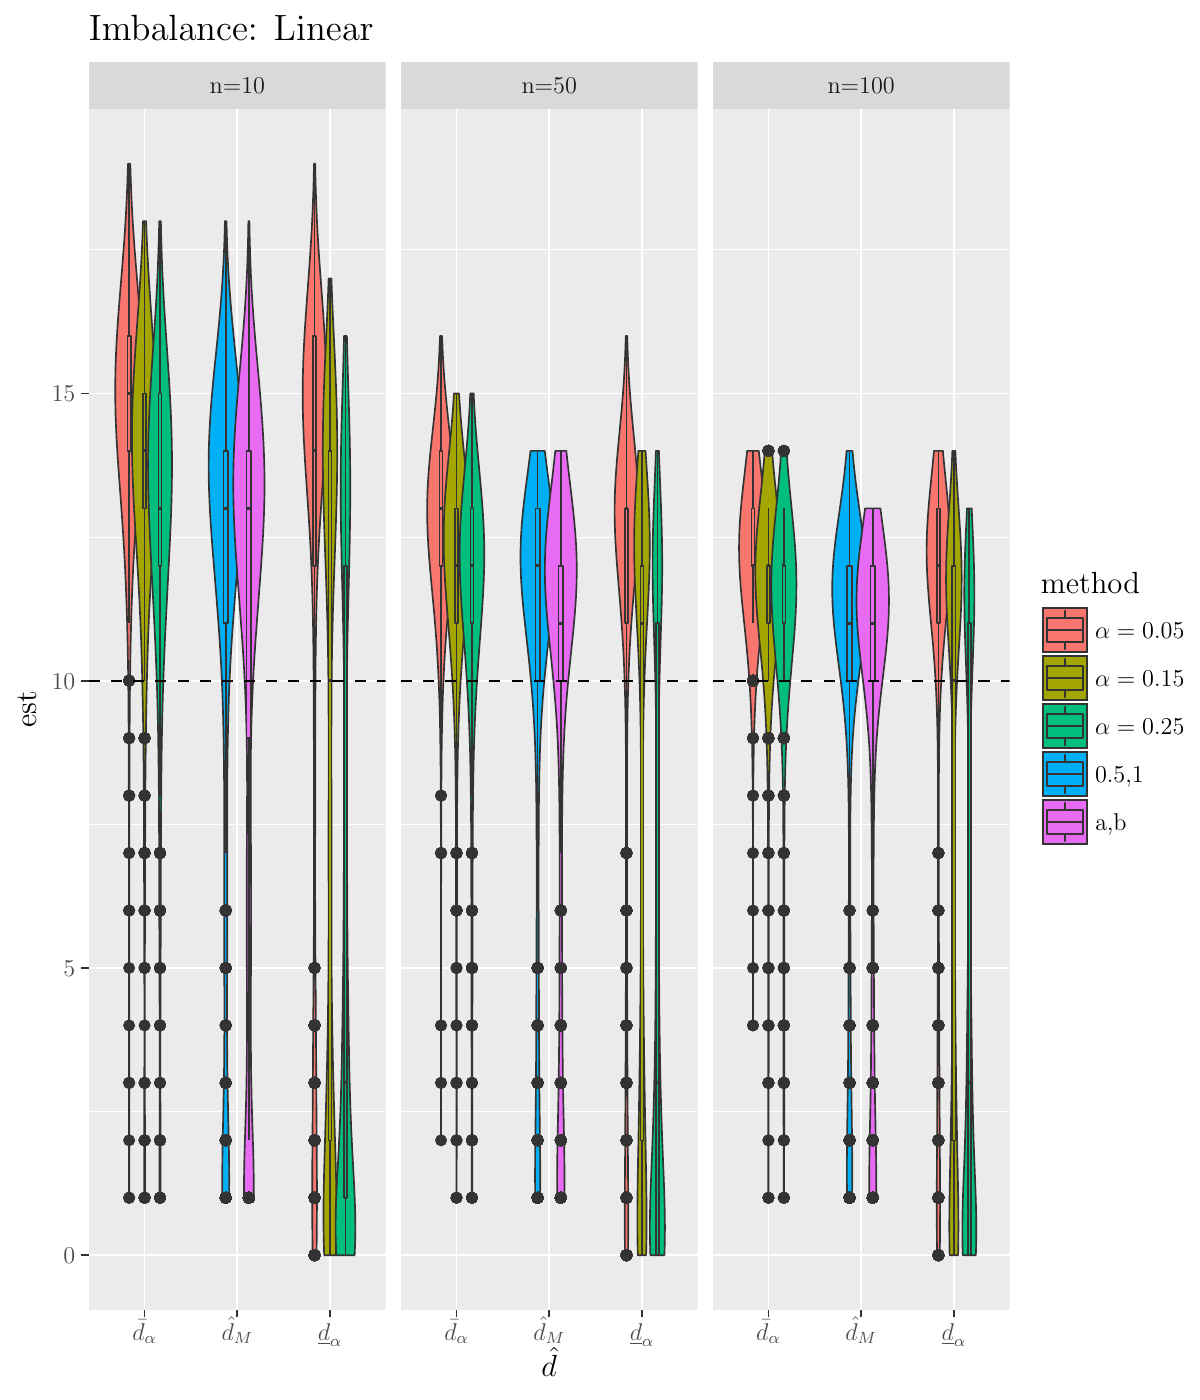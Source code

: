 % Created by tikzDevice version 0.10.1 on 2017-02-08 12:47:37
% !TEX encoding = UTF-8 Unicode
\documentclass[12pt]{article}
\nonstopmode

\usepackage{tikz}

\usepackage[active,tightpage,psfixbb]{preview}

\PreviewEnvironment{pgfpicture}

\setlength\PreviewBorder{0pt}

\newcommand{\SweaveOpts}[1]{}  % do not interfere with LaTeX
\newcommand{\SweaveInput}[1]{} % because they are not real TeX commands
\newcommand{\Sexpr}[1]{}       % will only be parsed by R



%\usepackage{endfloat}
% \usepackage{type1ec}
% \usepackage{subcaption}
% \usepackage{fullpage}
% \usepackage{enumerate}
% \usepackage{graphicx}
% \usepackage{graphics}
% \usepackage{multirow}
\usepackage{comment}
\usepackage{amsmath,amssymb,amsfonts,amsthm}
\usepackage{setspace}
%\usepackage{verbatim}
\usepackage{natbib}
\usepackage{bm}
\usepackage{pdflscape}
%\usepackage{tikz}
%\usepackage{xr}
\usepackage[colorlinks=true,linkcolor=green]{hyperref}

\newcommand{\dalphaU}{\bar{\hat{d}}_\alpha}
\newcommand{\dalphaB}{\underline{\hat{d}}_\alpha}
\newcommand{\dstar}{d^*}
\newcommand{\ps}{\bm{p}_D}
\newcommand{\dhat}{\hat{d}}
\newcommand{\dhatU}{\bar{\hat{d}}}
\newcommand{\dhatB}{\underline{\hat{d}}}
\newcommand{\dhatm}{\hat{d}_M}
\newcommand{\dhatmab}{\hat{d}^{ab}_M}
\newcommand{\hedged}{H_{0d}^{edge}}
\newcommand{\htotd}{H_{0d}^{tot}}
\newcommand{\EE}{\mathbb{E}}

\newcommand\independent{\protect\mathpalette{\protect\independenT}{\perp}}
\def\independenT#1#2{\mathrel{\rlap{$#1#2$}\mkern2mu{#1#2}}}


\doublespacing

\def\independenT#1#2{\mathrel{\rlap{$#1#2$}\mkern2mu{#1#2}}}
\newtheorem{conjecture}{Conjecture}
\newtheorem{ce}{Counter-Example}
%\newtheorem{ass}{Assumption}
\newtheorem{alg}{Algorithm}
%\newtheorem*{ass*}{Assumption}
\newtheorem{prop}{Proposition}
\newtheorem{lemma}{Lemma}
\newtheorem{remark}{Remark}

\newenvironment{ass}[2][Assumption:]{\begin{trivlist}
\item[\hskip \labelsep {\bfseries #1}\hskip \labelsep {\bfseries #2}.]}{\end{trivlist}}









\title{Sequential Specification Tests to Choose a Model: A
  Change-Point Approach}

\author{Adam Sales}


\begin{document}

\begin{tikzpicture}[x=1pt,y=1pt]
\definecolor{fillColor}{RGB}{255,255,255}
\path[use as bounding box,fill=fillColor,fill opacity=0.00] (0,0) rectangle (433.62,505.89);
\begin{scope}
\path[clip] (  0.00,  0.00) rectangle (433.62,505.89);
\definecolor{drawColor}{RGB}{255,255,255}
\definecolor{fillColor}{RGB}{255,255,255}

\path[draw=drawColor,line width= 0.6pt,line join=round,line cap=round,fill=fillColor] (  0.00,  0.00) rectangle (433.62,505.89);
\end{scope}
\begin{scope}
\path[clip] ( 32.14, 32.59) rectangle (139.35,466.47);
\definecolor{fillColor}{gray}{0.92}

\path[fill=fillColor] ( 32.14, 32.59) rectangle (139.35,466.47);
\definecolor{drawColor}{RGB}{255,255,255}

\path[draw=drawColor,line width= 0.3pt,line join=round] ( 32.14,104.21) --
	(139.35,104.21);

\path[draw=drawColor,line width= 0.3pt,line join=round] ( 32.14,208.01) --
	(139.35,208.01);

\path[draw=drawColor,line width= 0.3pt,line join=round] ( 32.14,311.81) --
	(139.35,311.81);

\path[draw=drawColor,line width= 0.3pt,line join=round] ( 32.14,415.61) --
	(139.35,415.61);

\path[draw=drawColor,line width= 0.6pt,line join=round] ( 32.14, 52.31) --
	(139.35, 52.31);

\path[draw=drawColor,line width= 0.6pt,line join=round] ( 32.14,156.11) --
	(139.35,156.11);

\path[draw=drawColor,line width= 0.6pt,line join=round] ( 32.14,259.91) --
	(139.35,259.91);

\path[draw=drawColor,line width= 0.6pt,line join=round] ( 32.14,363.71) --
	(139.35,363.71);

\path[draw=drawColor,line width= 0.6pt,line join=round] ( 52.24, 32.59) --
	( 52.24,466.47);

\path[draw=drawColor,line width= 0.6pt,line join=round] ( 85.75, 32.59) --
	( 85.75,466.47);

\path[draw=drawColor,line width= 0.6pt,line join=round] (119.25, 32.59) --
	(119.25,466.47);
\definecolor{drawColor}{gray}{0.20}
\definecolor{fillColor}{RGB}{248,118,109}

\path[draw=drawColor,line width= 0.6pt,line join=round,line cap=round,fill=fillColor] ( 46.62, 73.07) --
	( 46.62, 73.80) --
	( 46.62, 74.53) --
	( 46.62, 75.26) --
	( 46.62, 75.99) --
	( 46.62, 76.72) --
	( 46.62, 77.46) --
	( 46.62, 78.19) --
	( 46.62, 78.92) --
	( 46.62, 79.65) --
	( 46.62, 80.38) --
	( 46.62, 81.11) --
	( 46.62, 81.84) --
	( 46.62, 82.57) --
	( 46.61, 83.31) --
	( 46.61, 84.04) --
	( 46.61, 84.77) --
	( 46.61, 85.50) --
	( 46.61, 86.23) --
	( 46.61, 86.96) --
	( 46.61, 87.69) --
	( 46.61, 88.42) --
	( 46.61, 89.16) --
	( 46.61, 89.89) --
	( 46.61, 90.62) --
	( 46.61, 91.35) --
	( 46.61, 92.08) --
	( 46.61, 92.81) --
	( 46.61, 93.54) --
	( 46.61, 94.28) --
	( 46.61, 95.01) --
	( 46.61, 95.74) --
	( 46.61, 96.47) --
	( 46.61, 97.20) --
	( 46.61, 97.93) --
	( 46.61, 98.66) --
	( 46.61, 99.39) --
	( 46.61,100.13) --
	( 46.61,100.86) --
	( 46.61,101.59) --
	( 46.61,102.32) --
	( 46.61,103.05) --
	( 46.61,103.78) --
	( 46.61,104.51) --
	( 46.61,105.24) --
	( 46.61,105.98) --
	( 46.61,106.71) --
	( 46.61,107.44) --
	( 46.61,108.17) --
	( 46.61,108.90) --
	( 46.61,109.63) --
	( 46.61,110.36) --
	( 46.61,111.09) --
	( 46.61,111.83) --
	( 46.61,112.56) --
	( 46.61,113.29) --
	( 46.61,114.02) --
	( 46.61,114.75) --
	( 46.61,115.48) --
	( 46.61,116.21) --
	( 46.61,116.94) --
	( 46.61,117.68) --
	( 46.61,118.41) --
	( 46.61,119.14) --
	( 46.61,119.87) --
	( 46.61,120.60) --
	( 46.61,121.33) --
	( 46.61,122.06) --
	( 46.61,122.79) --
	( 46.62,123.53) --
	( 46.62,124.26) --
	( 46.62,124.99) --
	( 46.62,125.72) --
	( 46.62,126.45) --
	( 46.62,127.18) --
	( 46.62,127.91) --
	( 46.62,128.65) --
	( 46.62,129.38) --
	( 46.62,130.11) --
	( 46.62,130.84) --
	( 46.62,131.57) --
	( 46.62,132.30) --
	( 46.62,133.03) --
	( 46.62,133.76) --
	( 46.62,134.50) --
	( 46.62,135.23) --
	( 46.62,135.96) --
	( 46.62,136.69) --
	( 46.62,137.42) --
	( 46.62,138.15) --
	( 46.62,138.88) --
	( 46.62,139.61) --
	( 46.62,140.35) --
	( 46.62,141.08) --
	( 46.62,141.81) --
	( 46.62,142.54) --
	( 46.62,143.27) --
	( 46.62,144.00) --
	( 46.62,144.73) --
	( 46.62,145.46) --
	( 46.62,146.20) --
	( 46.62,146.93) --
	( 46.62,147.66) --
	( 46.62,148.39) --
	( 46.62,149.12) --
	( 46.62,149.85) --
	( 46.62,150.58) --
	( 46.62,151.31) --
	( 46.62,152.05) --
	( 46.62,152.78) --
	( 46.62,153.51) --
	( 46.62,154.24) --
	( 46.62,154.97) --
	( 46.62,155.70) --
	( 46.62,156.43) --
	( 46.62,157.16) --
	( 46.62,157.90) --
	( 46.62,158.63) --
	( 46.62,159.36) --
	( 46.62,160.09) --
	( 46.62,160.82) --
	( 46.62,161.55) --
	( 46.61,162.28) --
	( 46.61,163.02) --
	( 46.61,163.75) --
	( 46.61,164.48) --
	( 46.61,165.21) --
	( 46.61,165.94) --
	( 46.61,166.67) --
	( 46.61,167.40) --
	( 46.61,168.13) --
	( 46.61,168.87) --
	( 46.61,169.60) --
	( 46.61,170.33) --
	( 46.61,171.06) --
	( 46.61,171.79) --
	( 46.61,172.52) --
	( 46.61,173.25) --
	( 46.61,173.98) --
	( 46.61,174.72) --
	( 46.60,175.45) --
	( 46.60,176.18) --
	( 46.60,176.91) --
	( 46.60,177.64) --
	( 46.60,178.37) --
	( 46.60,179.10) --
	( 46.60,179.83) --
	( 46.60,180.57) --
	( 46.60,181.30) --
	( 46.60,182.03) --
	( 46.60,182.76) --
	( 46.60,183.49) --
	( 46.60,184.22) --
	( 46.60,184.95) --
	( 46.60,185.68) --
	( 46.60,186.42) --
	( 46.59,187.15) --
	( 46.59,187.88) --
	( 46.59,188.61) --
	( 46.59,189.34) --
	( 46.59,190.07) --
	( 46.59,190.80) --
	( 46.59,191.53) --
	( 46.59,192.27) --
	( 46.59,193.00) --
	( 46.59,193.73) --
	( 46.59,194.46) --
	( 46.59,195.19) --
	( 46.59,195.92) --
	( 46.58,196.65) --
	( 46.58,197.38) --
	( 46.58,198.12) --
	( 46.58,198.85) --
	( 46.58,199.58) --
	( 46.58,200.31) --
	( 46.58,201.04) --
	( 46.58,201.77) --
	( 46.58,202.50) --
	( 46.58,203.24) --
	( 46.57,203.97) --
	( 46.57,204.70) --
	( 46.57,205.43) --
	( 46.57,206.16) --
	( 46.57,206.89) --
	( 46.57,207.62) --
	( 46.57,208.35) --
	( 46.57,209.09) --
	( 46.57,209.82) --
	( 46.56,210.55) --
	( 46.56,211.28) --
	( 46.56,212.01) --
	( 46.56,212.74) --
	( 46.56,213.47) --
	( 46.56,214.20) --
	( 46.56,214.94) --
	( 46.56,215.67) --
	( 46.55,216.40) --
	( 46.55,217.13) --
	( 46.55,217.86) --
	( 46.55,218.59) --
	( 46.55,219.32) --
	( 46.55,220.05) --
	( 46.55,220.79) --
	( 46.54,221.52) --
	( 46.54,222.25) --
	( 46.54,222.98) --
	( 46.54,223.71) --
	( 46.54,224.44) --
	( 46.54,225.17) --
	( 46.53,225.90) --
	( 46.53,226.64) --
	( 46.53,227.37) --
	( 46.53,228.10) --
	( 46.53,228.83) --
	( 46.52,229.56) --
	( 46.52,230.29) --
	( 46.52,231.02) --
	( 46.52,231.75) --
	( 46.52,232.49) --
	( 46.51,233.22) --
	( 46.51,233.95) --
	( 46.51,234.68) --
	( 46.51,235.41) --
	( 46.50,236.14) --
	( 46.50,236.87) --
	( 46.50,237.61) --
	( 46.49,238.34) --
	( 46.49,239.07) --
	( 46.49,239.80) --
	( 46.48,240.53) --
	( 46.48,241.26) --
	( 46.48,241.99) --
	( 46.47,242.72) --
	( 46.47,243.46) --
	( 46.47,244.19) --
	( 46.46,244.92) --
	( 46.46,245.65) --
	( 46.45,246.38) --
	( 46.45,247.11) --
	( 46.44,247.84) --
	( 46.44,248.57) --
	( 46.43,249.31) --
	( 46.43,250.04) --
	( 46.42,250.77) --
	( 46.42,251.50) --
	( 46.41,252.23) --
	( 46.40,252.96) --
	( 46.40,253.69) --
	( 46.39,254.42) --
	( 46.38,255.16) --
	( 46.38,255.89) --
	( 46.37,256.62) --
	( 46.36,257.35) --
	( 46.35,258.08) --
	( 46.35,258.81) --
	( 46.34,259.54) --
	( 46.33,260.27) --
	( 46.32,261.01) --
	( 46.31,261.74) --
	( 46.30,262.47) --
	( 46.29,263.20) --
	( 46.28,263.93) --
	( 46.27,264.66) --
	( 46.26,265.39) --
	( 46.25,266.12) --
	( 46.23,266.86) --
	( 46.22,267.59) --
	( 46.21,268.32) --
	( 46.20,269.05) --
	( 46.18,269.78) --
	( 46.17,270.51) --
	( 46.16,271.24) --
	( 46.14,271.98) --
	( 46.13,272.71) --
	( 46.11,273.44) --
	( 46.10,274.17) --
	( 46.08,274.90) --
	( 46.06,275.63) --
	( 46.05,276.36) --
	( 46.03,277.09) --
	( 46.01,277.83) --
	( 45.99,278.56) --
	( 45.98,279.29) --
	( 45.96,280.02) --
	( 45.94,280.75) --
	( 45.92,281.48) --
	( 45.90,282.21) --
	( 45.87,282.94) --
	( 45.85,283.68) --
	( 45.83,284.41) --
	( 45.81,285.14) --
	( 45.78,285.87) --
	( 45.76,286.60) --
	( 45.74,287.33) --
	( 45.71,288.06) --
	( 45.69,288.79) --
	( 45.66,289.53) --
	( 45.63,290.26) --
	( 45.61,290.99) --
	( 45.58,291.72) --
	( 45.55,292.45) --
	( 45.52,293.18) --
	( 45.49,293.91) --
	( 45.46,294.64) --
	( 45.43,295.38) --
	( 45.40,296.11) --
	( 45.37,296.84) --
	( 45.33,297.57) --
	( 45.30,298.30) --
	( 45.26,299.03) --
	( 45.23,299.76) --
	( 45.20,300.49) --
	( 45.16,301.23) --
	( 45.12,301.96) --
	( 45.09,302.69) --
	( 45.05,303.42) --
	( 45.01,304.15) --
	( 44.97,304.88) --
	( 44.93,305.61) --
	( 44.89,306.35) --
	( 44.85,307.08) --
	( 44.81,307.81) --
	( 44.76,308.54) --
	( 44.72,309.27) --
	( 44.68,310.00) --
	( 44.63,310.73) --
	( 44.59,311.46) --
	( 44.54,312.20) --
	( 44.49,312.93) --
	( 44.45,313.66) --
	( 44.40,314.39) --
	( 44.35,315.12) --
	( 44.30,315.85) --
	( 44.25,316.58) --
	( 44.20,317.31) --
	( 44.15,318.05) --
	( 44.10,318.78) --
	( 44.05,319.51) --
	( 44.00,320.24) --
	( 43.95,320.97) --
	( 43.90,321.70) --
	( 43.84,322.43) --
	( 43.79,323.16) --
	( 43.74,323.90) --
	( 43.68,324.63) --
	( 43.63,325.36) --
	( 43.58,326.09) --
	( 43.52,326.82) --
	( 43.47,327.55) --
	( 43.41,328.28) --
	( 43.36,329.01) --
	( 43.31,329.75) --
	( 43.25,330.48) --
	( 43.20,331.21) --
	( 43.14,331.94) --
	( 43.09,332.67) --
	( 43.04,333.40) --
	( 42.98,334.13) --
	( 42.93,334.86) --
	( 42.88,335.60) --
	( 42.83,336.33) --
	( 42.77,337.06) --
	( 42.72,337.79) --
	( 42.67,338.52) --
	( 42.62,339.25) --
	( 42.57,339.98) --
	( 42.52,340.71) --
	( 42.48,341.45) --
	( 42.43,342.18) --
	( 42.38,342.91) --
	( 42.34,343.64) --
	( 42.30,344.37) --
	( 42.25,345.10) --
	( 42.21,345.83) --
	( 42.17,346.57) --
	( 42.13,347.30) --
	( 42.09,348.03) --
	( 42.06,348.76) --
	( 42.02,349.49) --
	( 41.99,350.22) --
	( 41.95,350.95) --
	( 41.92,351.68) --
	( 41.89,352.42) --
	( 41.86,353.15) --
	( 41.84,353.88) --
	( 41.81,354.61) --
	( 41.79,355.34) --
	( 41.76,356.07) --
	( 41.74,356.80) --
	( 41.72,357.53) --
	( 41.71,358.27) --
	( 41.69,359.00) --
	( 41.68,359.73) --
	( 41.67,360.46) --
	( 41.66,361.19) --
	( 41.65,361.92) --
	( 41.64,362.65) --
	( 41.64,363.38) --
	( 41.63,364.12) --
	( 41.63,364.85) --
	( 41.63,365.58) --
	( 41.64,366.31) --
	( 41.64,367.04) --
	( 41.65,367.77) --
	( 41.66,368.50) --
	( 41.67,369.23) --
	( 41.68,369.97) --
	( 41.69,370.70) --
	( 41.71,371.43) --
	( 41.72,372.16) --
	( 41.74,372.89) --
	( 41.76,373.62) --
	( 41.79,374.35) --
	( 41.81,375.08) --
	( 41.84,375.82) --
	( 41.86,376.55) --
	( 41.89,377.28) --
	( 41.92,378.01) --
	( 41.95,378.74) --
	( 41.99,379.47) --
	( 42.02,380.20) --
	( 42.06,380.94) --
	( 42.10,381.67) --
	( 42.14,382.40) --
	( 42.18,383.13) --
	( 42.22,383.86) --
	( 42.26,384.59) --
	( 42.31,385.32) --
	( 42.35,386.05) --
	( 42.40,386.79) --
	( 42.45,387.52) --
	( 42.50,388.25) --
	( 42.55,388.98) --
	( 42.60,389.71) --
	( 42.65,390.44) --
	( 42.70,391.17) --
	( 42.76,391.90) --
	( 42.81,392.64) --
	( 42.87,393.37) --
	( 42.92,394.10) --
	( 42.98,394.83) --
	( 43.03,395.56) --
	( 43.09,396.29) --
	( 43.15,397.02) --
	( 43.21,397.75) --
	( 43.27,398.49) --
	( 43.33,399.22) --
	( 43.39,399.95) --
	( 43.45,400.68) --
	( 43.51,401.41) --
	( 43.57,402.14) --
	( 43.63,402.87) --
	( 43.69,403.60) --
	( 43.75,404.34) --
	( 43.81,405.07) --
	( 43.87,405.80) --
	( 43.93,406.53) --
	( 43.99,407.26) --
	( 44.05,407.99) --
	( 44.11,408.72) --
	( 44.17,409.45) --
	( 44.23,410.19) --
	( 44.28,410.92) --
	( 44.34,411.65) --
	( 44.40,412.38) --
	( 44.46,413.11) --
	( 44.51,413.84) --
	( 44.57,414.57) --
	( 44.63,415.31) --
	( 44.68,416.04) --
	( 44.74,416.77) --
	( 44.79,417.50) --
	( 44.84,418.23) --
	( 44.90,418.96) --
	( 44.95,419.69) --
	( 45.00,420.42) --
	( 45.05,421.16) --
	( 45.10,421.89) --
	( 45.15,422.62) --
	( 45.19,423.35) --
	( 45.24,424.08) --
	( 45.29,424.81) --
	( 45.33,425.54) --
	( 45.37,426.27) --
	( 45.42,427.01) --
	( 45.46,427.74) --
	( 45.50,428.47) --
	( 45.54,429.20) --
	( 45.58,429.93) --
	( 45.62,430.66) --
	( 45.66,431.39) --
	( 45.69,432.12) --
	( 45.73,432.86) --
	( 45.76,433.59) --
	( 45.80,434.32) --
	( 45.83,435.05) --
	( 45.86,435.78) --
	( 45.89,436.51) --
	( 45.92,437.24) --
	( 45.95,437.97) --
	( 45.98,438.71) --
	( 46.01,439.44) --
	( 46.03,440.17) --
	( 46.06,440.90) --
	( 46.08,441.63) --
	( 46.11,442.36) --
	( 46.13,443.09) --
	( 46.15,443.82) --
	( 46.17,444.56) --
	( 46.20,445.29) --
	( 46.22,446.02) --
	( 46.24,446.75) --
	( 47.08,446.75) --
	( 47.10,446.02) --
	( 47.12,445.29) --
	( 47.14,444.56) --
	( 47.16,443.82) --
	( 47.19,443.09) --
	( 47.21,442.36) --
	( 47.23,441.63) --
	( 47.26,440.90) --
	( 47.29,440.17) --
	( 47.31,439.44) --
	( 47.34,438.71) --
	( 47.37,437.97) --
	( 47.40,437.24) --
	( 47.43,436.51) --
	( 47.46,435.78) --
	( 47.49,435.05) --
	( 47.52,434.32) --
	( 47.56,433.59) --
	( 47.59,432.86) --
	( 47.63,432.12) --
	( 47.66,431.39) --
	( 47.70,430.66) --
	( 47.74,429.93) --
	( 47.78,429.20) --
	( 47.82,428.47) --
	( 47.86,427.74) --
	( 47.90,427.01) --
	( 47.94,426.27) --
	( 47.99,425.54) --
	( 48.03,424.81) --
	( 48.08,424.08) --
	( 48.13,423.35) --
	( 48.17,422.62) --
	( 48.22,421.89) --
	( 48.27,421.16) --
	( 48.32,420.42) --
	( 48.37,419.69) --
	( 48.42,418.96) --
	( 48.48,418.23) --
	( 48.53,417.50) --
	( 48.58,416.77) --
	( 48.64,416.04) --
	( 48.69,415.31) --
	( 48.75,414.57) --
	( 48.80,413.84) --
	( 48.86,413.11) --
	( 48.92,412.38) --
	( 48.98,411.65) --
	( 49.03,410.92) --
	( 49.09,410.19) --
	( 49.15,409.45) --
	( 49.21,408.72) --
	( 49.27,407.99) --
	( 49.33,407.26) --
	( 49.39,406.53) --
	( 49.45,405.80) --
	( 49.51,405.07) --
	( 49.57,404.34) --
	( 49.63,403.60) --
	( 49.69,402.87) --
	( 49.75,402.14) --
	( 49.81,401.41) --
	( 49.87,400.68) --
	( 49.93,399.95) --
	( 49.99,399.22) --
	( 50.05,398.49) --
	( 50.11,397.75) --
	( 50.17,397.02) --
	( 50.23,396.29) --
	( 50.28,395.56) --
	( 50.34,394.83) --
	( 50.40,394.10) --
	( 50.45,393.37) --
	( 50.51,392.64) --
	( 50.56,391.90) --
	( 50.62,391.17) --
	( 50.67,390.44) --
	( 50.72,389.71) --
	( 50.77,388.98) --
	( 50.82,388.25) --
	( 50.87,387.52) --
	( 50.92,386.79) --
	( 50.96,386.05) --
	( 51.01,385.32) --
	( 51.05,384.59) --
	( 51.10,383.86) --
	( 51.14,383.13) --
	( 51.18,382.40) --
	( 51.22,381.67) --
	( 51.26,380.94) --
	( 51.29,380.20) --
	( 51.33,379.47) --
	( 51.36,378.74) --
	( 51.39,378.01) --
	( 51.43,377.28) --
	( 51.45,376.55) --
	( 51.48,375.82) --
	( 51.51,375.08) --
	( 51.53,374.35) --
	( 51.55,373.62) --
	( 51.57,372.89) --
	( 51.59,372.16) --
	( 51.61,371.43) --
	( 51.63,370.70) --
	( 51.64,369.97) --
	( 51.65,369.23) --
	( 51.66,368.50) --
	( 51.67,367.77) --
	( 51.68,367.04) --
	( 51.68,366.31) --
	( 51.68,365.58) --
	( 51.68,364.85) --
	( 51.68,364.12) --
	( 51.68,363.38) --
	( 51.68,362.65) --
	( 51.67,361.92) --
	( 51.66,361.19) --
	( 51.65,360.46) --
	( 51.64,359.73) --
	( 51.63,359.00) --
	( 51.61,358.27) --
	( 51.59,357.53) --
	( 51.57,356.80) --
	( 51.55,356.07) --
	( 51.53,355.34) --
	( 51.51,354.61) --
	( 51.48,353.88) --
	( 51.46,353.15) --
	( 51.43,352.42) --
	( 51.40,351.68) --
	( 51.37,350.95) --
	( 51.33,350.22) --
	( 51.30,349.49) --
	( 51.26,348.76) --
	( 51.23,348.03) --
	( 51.19,347.30) --
	( 51.15,346.57) --
	( 51.11,345.83) --
	( 51.07,345.10) --
	( 51.02,344.37) --
	( 50.98,343.64) --
	( 50.93,342.91) --
	( 50.89,342.18) --
	( 50.84,341.45) --
	( 50.79,340.71) --
	( 50.74,339.98) --
	( 50.70,339.25) --
	( 50.65,338.52) --
	( 50.60,337.79) --
	( 50.54,337.06) --
	( 50.49,336.33) --
	( 50.44,335.60) --
	( 50.39,334.86) --
	( 50.34,334.13) --
	( 50.28,333.40) --
	( 50.23,332.67) --
	( 50.17,331.94) --
	( 50.12,331.21) --
	( 50.07,330.48) --
	( 50.01,329.75) --
	( 49.96,329.01) --
	( 49.90,328.28) --
	( 49.85,327.55) --
	( 49.80,326.82) --
	( 49.74,326.09) --
	( 49.69,325.36) --
	( 49.63,324.63) --
	( 49.58,323.90) --
	( 49.53,323.16) --
	( 49.47,322.43) --
	( 49.42,321.70) --
	( 49.37,320.97) --
	( 49.32,320.24) --
	( 49.27,319.51) --
	( 49.22,318.78) --
	( 49.16,318.05) --
	( 49.11,317.31) --
	( 49.06,316.58) --
	( 49.02,315.85) --
	( 48.97,315.12) --
	( 48.92,314.39) --
	( 48.87,313.66) --
	( 48.82,312.93) --
	( 48.78,312.20) --
	( 48.73,311.46) --
	( 48.69,310.73) --
	( 48.64,310.00) --
	( 48.60,309.27) --
	( 48.56,308.54) --
	( 48.51,307.81) --
	( 48.47,307.08) --
	( 48.43,306.35) --
	( 48.39,305.61) --
	( 48.35,304.88) --
	( 48.31,304.15) --
	( 48.27,303.42) --
	( 48.23,302.69) --
	( 48.20,301.96) --
	( 48.16,301.23) --
	( 48.12,300.49) --
	( 48.09,299.76) --
	( 48.05,299.03) --
	( 48.02,298.30) --
	( 47.99,297.57) --
	( 47.95,296.84) --
	( 47.92,296.11) --
	( 47.89,295.38) --
	( 47.86,294.64) --
	( 47.83,293.91) --
	( 47.80,293.18) --
	( 47.77,292.45) --
	( 47.74,291.72) --
	( 47.71,290.99) --
	( 47.69,290.26) --
	( 47.66,289.53) --
	( 47.63,288.79) --
	( 47.61,288.06) --
	( 47.58,287.33) --
	( 47.56,286.60) --
	( 47.53,285.87) --
	( 47.51,285.14) --
	( 47.49,284.41) --
	( 47.47,283.68) --
	( 47.44,282.94) --
	( 47.42,282.21) --
	( 47.40,281.48) --
	( 47.38,280.75) --
	( 47.36,280.02) --
	( 47.34,279.29) --
	( 47.32,278.56) --
	( 47.31,277.83) --
	( 47.29,277.09) --
	( 47.27,276.36) --
	( 47.25,275.63) --
	( 47.24,274.90) --
	( 47.22,274.17) --
	( 47.21,273.44) --
	( 47.19,272.71) --
	( 47.18,271.98) --
	( 47.16,271.24) --
	( 47.15,270.51) --
	( 47.13,269.78) --
	( 47.12,269.05) --
	( 47.11,268.32) --
	( 47.10,267.59) --
	( 47.08,266.86) --
	( 47.07,266.12) --
	( 47.06,265.39) --
	( 47.05,264.66) --
	( 47.04,263.93) --
	( 47.03,263.20) --
	( 47.02,262.47) --
	( 47.01,261.74) --
	( 47.00,261.01) --
	( 46.99,260.27) --
	( 46.98,259.54) --
	( 46.97,258.81) --
	( 46.96,258.08) --
	( 46.96,257.35) --
	( 46.95,256.62) --
	( 46.94,255.89) --
	( 46.93,255.16) --
	( 46.93,254.42) --
	( 46.92,253.69) --
	( 46.91,252.96) --
	( 46.91,252.23) --
	( 46.90,251.50) --
	( 46.90,250.77) --
	( 46.89,250.04) --
	( 46.88,249.31) --
	( 46.88,248.57) --
	( 46.87,247.84) --
	( 46.87,247.11) --
	( 46.86,246.38) --
	( 46.86,245.65) --
	( 46.86,244.92) --
	( 46.85,244.19) --
	( 46.85,243.46) --
	( 46.84,242.72) --
	( 46.84,241.99) --
	( 46.84,241.26) --
	( 46.83,240.53) --
	( 46.83,239.80) --
	( 46.83,239.07) --
	( 46.82,238.34) --
	( 46.82,237.61) --
	( 46.82,236.87) --
	( 46.81,236.14) --
	( 46.81,235.41) --
	( 46.81,234.68) --
	( 46.81,233.95) --
	( 46.80,233.22) --
	( 46.80,232.49) --
	( 46.80,231.75) --
	( 46.80,231.02) --
	( 46.80,230.29) --
	( 46.79,229.56) --
	( 46.79,228.83) --
	( 46.79,228.10) --
	( 46.79,227.37) --
	( 46.79,226.64) --
	( 46.78,225.90) --
	( 46.78,225.17) --
	( 46.78,224.44) --
	( 46.78,223.71) --
	( 46.78,222.98) --
	( 46.78,222.25) --
	( 46.77,221.52) --
	( 46.77,220.79) --
	( 46.77,220.05) --
	( 46.77,219.32) --
	( 46.77,218.59) --
	( 46.77,217.86) --
	( 46.76,217.13) --
	( 46.76,216.40) --
	( 46.76,215.67) --
	( 46.76,214.94) --
	( 46.76,214.20) --
	( 46.76,213.47) --
	( 46.76,212.74) --
	( 46.76,212.01) --
	( 46.75,211.28) --
	( 46.75,210.55) --
	( 46.75,209.82) --
	( 46.75,209.09) --
	( 46.75,208.35) --
	( 46.75,207.62) --
	( 46.75,206.89) --
	( 46.75,206.16) --
	( 46.75,205.43) --
	( 46.74,204.70) --
	( 46.74,203.97) --
	( 46.74,203.24) --
	( 46.74,202.50) --
	( 46.74,201.77) --
	( 46.74,201.04) --
	( 46.74,200.31) --
	( 46.74,199.58) --
	( 46.74,198.85) --
	( 46.74,198.12) --
	( 46.73,197.38) --
	( 46.73,196.65) --
	( 46.73,195.92) --
	( 46.73,195.19) --
	( 46.73,194.46) --
	( 46.73,193.73) --
	( 46.73,193.00) --
	( 46.73,192.27) --
	( 46.73,191.53) --
	( 46.73,190.80) --
	( 46.73,190.07) --
	( 46.73,189.34) --
	( 46.72,188.61) --
	( 46.72,187.88) --
	( 46.72,187.15) --
	( 46.72,186.42) --
	( 46.72,185.68) --
	( 46.72,184.95) --
	( 46.72,184.22) --
	( 46.72,183.49) --
	( 46.72,182.76) --
	( 46.72,182.03) --
	( 46.72,181.30) --
	( 46.72,180.57) --
	( 46.72,179.83) --
	( 46.72,179.10) --
	( 46.72,178.37) --
	( 46.72,177.64) --
	( 46.71,176.91) --
	( 46.71,176.18) --
	( 46.71,175.45) --
	( 46.71,174.72) --
	( 46.71,173.98) --
	( 46.71,173.25) --
	( 46.71,172.52) --
	( 46.71,171.79) --
	( 46.71,171.06) --
	( 46.71,170.33) --
	( 46.71,169.60) --
	( 46.71,168.87) --
	( 46.71,168.13) --
	( 46.71,167.40) --
	( 46.71,166.67) --
	( 46.71,165.94) --
	( 46.71,165.21) --
	( 46.70,164.48) --
	( 46.70,163.75) --
	( 46.70,163.02) --
	( 46.70,162.28) --
	( 46.70,161.55) --
	( 46.70,160.82) --
	( 46.70,160.09) --
	( 46.70,159.36) --
	( 46.70,158.63) --
	( 46.70,157.90) --
	( 46.70,157.16) --
	( 46.70,156.43) --
	( 46.70,155.70) --
	( 46.70,154.97) --
	( 46.70,154.24) --
	( 46.70,153.51) --
	( 46.70,152.78) --
	( 46.70,152.05) --
	( 46.70,151.31) --
	( 46.70,150.58) --
	( 46.70,149.85) --
	( 46.70,149.12) --
	( 46.70,148.39) --
	( 46.70,147.66) --
	( 46.70,146.93) --
	( 46.70,146.20) --
	( 46.70,145.46) --
	( 46.70,144.73) --
	( 46.70,144.00) --
	( 46.70,143.27) --
	( 46.70,142.54) --
	( 46.70,141.81) --
	( 46.70,141.08) --
	( 46.70,140.35) --
	( 46.70,139.61) --
	( 46.70,138.88) --
	( 46.70,138.15) --
	( 46.70,137.42) --
	( 46.70,136.69) --
	( 46.70,135.96) --
	( 46.70,135.23) --
	( 46.70,134.50) --
	( 46.70,133.76) --
	( 46.70,133.03) --
	( 46.70,132.30) --
	( 46.70,131.57) --
	( 46.70,130.84) --
	( 46.70,130.11) --
	( 46.70,129.38) --
	( 46.70,128.65) --
	( 46.70,127.91) --
	( 46.70,127.18) --
	( 46.70,126.45) --
	( 46.70,125.72) --
	( 46.70,124.99) --
	( 46.70,124.26) --
	( 46.70,123.53) --
	( 46.70,122.79) --
	( 46.70,122.06) --
	( 46.70,121.33) --
	( 46.70,120.60) --
	( 46.70,119.87) --
	( 46.70,119.14) --
	( 46.70,118.41) --
	( 46.70,117.68) --
	( 46.70,116.94) --
	( 46.71,116.21) --
	( 46.71,115.48) --
	( 46.71,114.75) --
	( 46.71,114.02) --
	( 46.71,113.29) --
	( 46.71,112.56) --
	( 46.71,111.83) --
	( 46.71,111.09) --
	( 46.71,110.36) --
	( 46.71,109.63) --
	( 46.71,108.90) --
	( 46.71,108.17) --
	( 46.71,107.44) --
	( 46.71,106.71) --
	( 46.71,105.98) --
	( 46.71,105.24) --
	( 46.71,104.51) --
	( 46.71,103.78) --
	( 46.71,103.05) --
	( 46.71,102.32) --
	( 46.71,101.59) --
	( 46.71,100.86) --
	( 46.71,100.13) --
	( 46.71, 99.39) --
	( 46.71, 98.66) --
	( 46.71, 97.93) --
	( 46.71, 97.20) --
	( 46.71, 96.47) --
	( 46.71, 95.74) --
	( 46.71, 95.01) --
	( 46.71, 94.28) --
	( 46.71, 93.54) --
	( 46.71, 92.81) --
	( 46.71, 92.08) --
	( 46.71, 91.35) --
	( 46.71, 90.62) --
	( 46.70, 89.89) --
	( 46.70, 89.16) --
	( 46.70, 88.42) --
	( 46.70, 87.69) --
	( 46.70, 86.96) --
	( 46.70, 86.23) --
	( 46.70, 85.50) --
	( 46.70, 84.77) --
	( 46.70, 84.04) --
	( 46.70, 83.31) --
	( 46.70, 82.57) --
	( 46.70, 81.84) --
	( 46.70, 81.11) --
	( 46.70, 80.38) --
	( 46.70, 79.65) --
	( 46.70, 78.92) --
	( 46.70, 78.19) --
	( 46.70, 77.46) --
	( 46.70, 76.72) --
	( 46.70, 75.99) --
	( 46.70, 75.26) --
	( 46.70, 74.53) --
	( 46.70, 73.80) --
	( 46.70, 73.07) --
	( 46.62, 73.07) --
	cycle;
\definecolor{fillColor}{RGB}{163,165,0}

\path[draw=drawColor,line width= 0.6pt,line join=round,line cap=round,fill=fillColor] ( 52.11, 73.07) --
	( 52.11, 73.76) --
	( 52.11, 74.45) --
	( 52.11, 75.14) --
	( 52.11, 75.83) --
	( 52.11, 76.52) --
	( 52.11, 77.21) --
	( 52.11, 77.90) --
	( 52.10, 78.59) --
	( 52.10, 79.28) --
	( 52.10, 79.97) --
	( 52.10, 80.67) --
	( 52.10, 81.36) --
	( 52.10, 82.05) --
	( 52.10, 82.74) --
	( 52.10, 83.43) --
	( 52.10, 84.12) --
	( 52.10, 84.81) --
	( 52.10, 85.50) --
	( 52.10, 86.19) --
	( 52.10, 86.88) --
	( 52.10, 87.57) --
	( 52.10, 88.26) --
	( 52.10, 88.95) --
	( 52.10, 89.64) --
	( 52.10, 90.33) --
	( 52.10, 91.03) --
	( 52.10, 91.72) --
	( 52.10, 92.41) --
	( 52.10, 93.10) --
	( 52.11, 93.79) --
	( 52.11, 94.48) --
	( 52.11, 95.17) --
	( 52.11, 95.86) --
	( 52.11, 96.55) --
	( 52.11, 97.24) --
	( 52.11, 97.93) --
	( 52.11, 98.62) --
	( 52.11, 99.31) --
	( 52.12,100.00) --
	( 52.12,100.69) --
	( 52.12,101.38) --
	( 52.12,102.08) --
	( 52.12,102.77) --
	( 52.12,103.46) --
	( 52.12,104.15) --
	( 52.12,104.84) --
	( 52.13,105.53) --
	( 52.13,106.22) --
	( 52.13,106.91) --
	( 52.13,107.60) --
	( 52.13,108.29) --
	( 52.13,108.98) --
	( 52.13,109.67) --
	( 52.14,110.36) --
	( 52.14,111.05) --
	( 52.14,111.74) --
	( 52.14,112.44) --
	( 52.14,113.13) --
	( 52.14,113.82) --
	( 52.14,114.51) --
	( 52.15,115.20) --
	( 52.15,115.89) --
	( 52.15,116.58) --
	( 52.15,117.27) --
	( 52.15,117.96) --
	( 52.15,118.65) --
	( 52.15,119.34) --
	( 52.15,120.03) --
	( 52.16,120.72) --
	( 52.16,121.41) --
	( 52.16,122.10) --
	( 52.16,122.79) --
	( 52.16,123.49) --
	( 52.16,124.18) --
	( 52.16,124.87) --
	( 52.16,125.56) --
	( 52.16,126.25) --
	( 52.16,126.94) --
	( 52.16,127.63) --
	( 52.16,128.32) --
	( 52.17,129.01) --
	( 52.17,129.70) --
	( 52.17,130.39) --
	( 52.17,131.08) --
	( 52.17,131.77) --
	( 52.17,132.46) --
	( 52.17,133.15) --
	( 52.17,133.85) --
	( 52.17,134.54) --
	( 52.17,135.23) --
	( 52.17,135.92) --
	( 52.17,136.61) --
	( 52.17,137.30) --
	( 52.17,137.99) --
	( 52.17,138.68) --
	( 52.17,139.37) --
	( 52.17,140.06) --
	( 52.17,140.75) --
	( 52.17,141.44) --
	( 52.16,142.13) --
	( 52.16,142.82) --
	( 52.16,143.51) --
	( 52.16,144.21) --
	( 52.16,144.90) --
	( 52.16,145.59) --
	( 52.16,146.28) --
	( 52.16,146.97) --
	( 52.16,147.66) --
	( 52.16,148.35) --
	( 52.16,149.04) --
	( 52.16,149.73) --
	( 52.15,150.42) --
	( 52.15,151.11) --
	( 52.15,151.80) --
	( 52.15,152.49) --
	( 52.15,153.18) --
	( 52.15,153.87) --
	( 52.15,154.56) --
	( 52.14,155.26) --
	( 52.14,155.95) --
	( 52.14,156.64) --
	( 52.14,157.33) --
	( 52.14,158.02) --
	( 52.14,158.71) --
	( 52.13,159.40) --
	( 52.13,160.09) --
	( 52.13,160.78) --
	( 52.13,161.47) --
	( 52.13,162.16) --
	( 52.13,162.85) --
	( 52.12,163.54) --
	( 52.12,164.23) --
	( 52.12,164.92) --
	( 52.12,165.62) --
	( 52.12,166.31) --
	( 52.12,167.00) --
	( 52.11,167.69) --
	( 52.11,168.38) --
	( 52.11,169.07) --
	( 52.11,169.76) --
	( 52.11,170.45) --
	( 52.10,171.14) --
	( 52.10,171.83) --
	( 52.10,172.52) --
	( 52.10,173.21) --
	( 52.10,173.90) --
	( 52.09,174.59) --
	( 52.09,175.28) --
	( 52.09,175.97) --
	( 52.09,176.67) --
	( 52.09,177.36) --
	( 52.09,178.05) --
	( 52.08,178.74) --
	( 52.08,179.43) --
	( 52.08,180.12) --
	( 52.08,180.81) --
	( 52.08,181.50) --
	( 52.08,182.19) --
	( 52.07,182.88) --
	( 52.07,183.57) --
	( 52.07,184.26) --
	( 52.07,184.95) --
	( 52.07,185.64) --
	( 52.07,186.33) --
	( 52.06,187.03) --
	( 52.06,187.72) --
	( 52.06,188.41) --
	( 52.06,189.10) --
	( 52.06,189.79) --
	( 52.06,190.48) --
	( 52.05,191.17) --
	( 52.05,191.86) --
	( 52.05,192.55) --
	( 52.05,193.24) --
	( 52.05,193.93) --
	( 52.05,194.62) --
	( 52.05,195.31) --
	( 52.04,196.00) --
	( 52.04,196.69) --
	( 52.04,197.38) --
	( 52.04,198.08) --
	( 52.04,198.77) --
	( 52.04,199.46) --
	( 52.04,200.15) --
	( 52.03,200.84) --
	( 52.03,201.53) --
	( 52.03,202.22) --
	( 52.03,202.91) --
	( 52.03,203.60) --
	( 52.03,204.29) --
	( 52.02,204.98) --
	( 52.02,205.67) --
	( 52.02,206.36) --
	( 52.02,207.05) --
	( 52.02,207.74) --
	( 52.01,208.44) --
	( 52.01,209.13) --
	( 52.01,209.82) --
	( 52.01,210.51) --
	( 52.01,211.20) --
	( 52.00,211.89) --
	( 52.00,212.58) --
	( 52.00,213.27) --
	( 52.00,213.96) --
	( 51.99,214.65) --
	( 51.99,215.34) --
	( 51.99,216.03) --
	( 51.98,216.72) --
	( 51.98,217.41) --
	( 51.98,218.10) --
	( 51.97,218.80) --
	( 51.97,219.49) --
	( 51.97,220.18) --
	( 51.96,220.87) --
	( 51.96,221.56) --
	( 51.95,222.25) --
	( 51.95,222.94) --
	( 51.94,223.63) --
	( 51.94,224.32) --
	( 51.93,225.01) --
	( 51.93,225.70) --
	( 51.92,226.39) --
	( 51.92,227.08) --
	( 51.91,227.77) --
	( 51.90,228.46) --
	( 51.90,229.15) --
	( 51.89,229.85) --
	( 51.88,230.54) --
	( 51.88,231.23) --
	( 51.87,231.92) --
	( 51.86,232.61) --
	( 51.86,233.30) --
	( 51.85,233.99) --
	( 51.84,234.68) --
	( 51.83,235.37) --
	( 51.82,236.06) --
	( 51.82,236.75) --
	( 51.81,237.44) --
	( 51.80,238.13) --
	( 51.79,238.82) --
	( 51.78,239.51) --
	( 51.77,240.21) --
	( 51.76,240.90) --
	( 51.75,241.59) --
	( 51.74,242.28) --
	( 51.73,242.97) --
	( 51.72,243.66) --
	( 51.71,244.35) --
	( 51.70,245.04) --
	( 51.69,245.73) --
	( 51.68,246.42) --
	( 51.66,247.11) --
	( 51.65,247.80) --
	( 51.64,248.49) --
	( 51.63,249.18) --
	( 51.62,249.87) --
	( 51.60,250.56) --
	( 51.59,251.26) --
	( 51.58,251.95) --
	( 51.56,252.64) --
	( 51.55,253.33) --
	( 51.54,254.02) --
	( 51.52,254.71) --
	( 51.51,255.40) --
	( 51.49,256.09) --
	( 51.48,256.78) --
	( 51.46,257.47) --
	( 51.45,258.16) --
	( 51.43,258.85) --
	( 51.42,259.54) --
	( 51.40,260.23) --
	( 51.38,260.92) --
	( 51.37,261.62) --
	( 51.35,262.31) --
	( 51.33,263.00) --
	( 51.32,263.69) --
	( 51.30,264.38) --
	( 51.28,265.07) --
	( 51.26,265.76) --
	( 51.24,266.45) --
	( 51.22,267.14) --
	( 51.20,267.83) --
	( 51.18,268.52) --
	( 51.16,269.21) --
	( 51.14,269.90) --
	( 51.12,270.59) --
	( 51.10,271.28) --
	( 51.07,271.98) --
	( 51.05,272.67) --
	( 51.03,273.36) --
	( 51.00,274.05) --
	( 50.98,274.74) --
	( 50.96,275.43) --
	( 50.93,276.12) --
	( 50.90,276.81) --
	( 50.88,277.50) --
	( 50.85,278.19) --
	( 50.82,278.88) --
	( 50.80,279.57) --
	( 50.77,280.26) --
	( 50.74,280.95) --
	( 50.71,281.64) --
	( 50.68,282.33) --
	( 50.65,283.03) --
	( 50.62,283.72) --
	( 50.59,284.41) --
	( 50.56,285.10) --
	( 50.52,285.79) --
	( 50.49,286.48) --
	( 50.46,287.17) --
	( 50.43,287.86) --
	( 50.39,288.55) --
	( 50.36,289.24) --
	( 50.32,289.93) --
	( 50.29,290.62) --
	( 50.25,291.31) --
	( 50.21,292.00) --
	( 50.18,292.69) --
	( 50.14,293.39) --
	( 50.10,294.08) --
	( 50.06,294.77) --
	( 50.02,295.46) --
	( 49.99,296.15) --
	( 49.95,296.84) --
	( 49.91,297.53) --
	( 49.87,298.22) --
	( 49.83,298.91) --
	( 49.79,299.60) --
	( 49.75,300.29) --
	( 49.70,300.98) --
	( 49.66,301.67) --
	( 49.62,302.36) --
	( 49.58,303.05) --
	( 49.54,303.74) --
	( 49.50,304.44) --
	( 49.46,305.13) --
	( 49.41,305.82) --
	( 49.37,306.51) --
	( 49.33,307.20) --
	( 49.29,307.89) --
	( 49.24,308.58) --
	( 49.20,309.27) --
	( 49.16,309.96) --
	( 49.12,310.65) --
	( 49.08,311.34) --
	( 49.03,312.03) --
	( 48.99,312.72) --
	( 48.95,313.41) --
	( 48.91,314.10) --
	( 48.87,314.80) --
	( 48.83,315.49) --
	( 48.79,316.18) --
	( 48.75,316.87) --
	( 48.71,317.56) --
	( 48.67,318.25) --
	( 48.63,318.94) --
	( 48.59,319.63) --
	( 48.55,320.32) --
	( 48.51,321.01) --
	( 48.47,321.70) --
	( 48.44,322.39) --
	( 48.40,323.08) --
	( 48.37,323.77) --
	( 48.33,324.46) --
	( 48.30,325.16) --
	( 48.26,325.85) --
	( 48.23,326.54) --
	( 48.20,327.23) --
	( 48.16,327.92) --
	( 48.13,328.61) --
	( 48.10,329.30) --
	( 48.07,329.99) --
	( 48.04,330.68) --
	( 48.02,331.37) --
	( 47.99,332.06) --
	( 47.96,332.75) --
	( 47.94,333.44) --
	( 47.92,334.13) --
	( 47.89,334.82) --
	( 47.87,335.51) --
	( 47.85,336.21) --
	( 47.83,336.90) --
	( 47.81,337.59) --
	( 47.79,338.28) --
	( 47.78,338.97) --
	( 47.76,339.66) --
	( 47.75,340.35) --
	( 47.74,341.04) --
	( 47.72,341.73) --
	( 47.71,342.42) --
	( 47.70,343.11) --
	( 47.70,343.80) --
	( 47.69,344.49) --
	( 47.68,345.18) --
	( 47.68,345.87) --
	( 47.68,346.57) --
	( 47.68,347.26) --
	( 47.68,347.95) --
	( 47.68,348.64) --
	( 47.68,349.33) --
	( 47.68,350.02) --
	( 47.69,350.71) --
	( 47.69,351.40) --
	( 47.70,352.09) --
	( 47.71,352.78) --
	( 47.72,353.47) --
	( 47.73,354.16) --
	( 47.75,354.85) --
	( 47.76,355.54) --
	( 47.78,356.23) --
	( 47.79,356.92) --
	( 47.81,357.62) --
	( 47.83,358.31) --
	( 47.85,359.00) --
	( 47.87,359.69) --
	( 47.89,360.38) --
	( 47.92,361.07) --
	( 47.94,361.76) --
	( 47.97,362.45) --
	( 48.00,363.14) --
	( 48.03,363.83) --
	( 48.06,364.52) --
	( 48.09,365.21) --
	( 48.12,365.90) --
	( 48.15,366.59) --
	( 48.19,367.28) --
	( 48.22,367.98) --
	( 48.26,368.67) --
	( 48.29,369.36) --
	( 48.33,370.05) --
	( 48.37,370.74) --
	( 48.41,371.43) --
	( 48.45,372.12) --
	( 48.49,372.81) --
	( 48.53,373.50) --
	( 48.57,374.19) --
	( 48.61,374.88) --
	( 48.66,375.57) --
	( 48.70,376.26) --
	( 48.75,376.95) --
	( 48.79,377.64) --
	( 48.84,378.33) --
	( 48.88,379.03) --
	( 48.93,379.72) --
	( 48.98,380.41) --
	( 49.03,381.10) --
	( 49.07,381.79) --
	( 49.12,382.48) --
	( 49.17,383.17) --
	( 49.22,383.86) --
	( 49.27,384.55) --
	( 49.32,385.24) --
	( 49.37,385.93) --
	( 49.42,386.62) --
	( 49.47,387.31) --
	( 49.52,388.00) --
	( 49.57,388.69) --
	( 49.62,389.39) --
	( 49.66,390.08) --
	( 49.71,390.77) --
	( 49.76,391.46) --
	( 49.81,392.15) --
	( 49.86,392.84) --
	( 49.91,393.53) --
	( 49.96,394.22) --
	( 50.01,394.91) --
	( 50.06,395.60) --
	( 50.11,396.29) --
	( 50.16,396.98) --
	( 50.20,397.67) --
	( 50.25,398.36) --
	( 50.30,399.05) --
	( 50.34,399.75) --
	( 50.39,400.44) --
	( 50.44,401.13) --
	( 50.48,401.82) --
	( 50.53,402.51) --
	( 50.57,403.20) --
	( 50.61,403.89) --
	( 50.66,404.58) --
	( 50.70,405.27) --
	( 50.74,405.96) --
	( 50.78,406.65) --
	( 50.82,407.34) --
	( 50.86,408.03) --
	( 50.90,408.72) --
	( 50.94,409.41) --
	( 50.98,410.10) --
	( 51.02,410.80) --
	( 51.06,411.49) --
	( 51.09,412.18) --
	( 51.13,412.87) --
	( 51.17,413.56) --
	( 51.20,414.25) --
	( 51.23,414.94) --
	( 51.27,415.63) --
	( 51.30,416.32) --
	( 51.33,417.01) --
	( 51.36,417.70) --
	( 51.39,418.39) --
	( 51.42,419.08) --
	( 51.45,419.77) --
	( 51.48,420.46) --
	( 51.51,421.16) --
	( 51.53,421.85) --
	( 51.56,422.54) --
	( 51.59,423.23) --
	( 51.61,423.92) --
	( 51.64,424.61) --
	( 51.66,425.30) --
	( 51.68,425.99) --
	( 52.80,425.99) --
	( 52.83,425.30) --
	( 52.85,424.61) --
	( 52.87,423.92) --
	( 52.90,423.23) --
	( 52.92,422.54) --
	( 52.95,421.85) --
	( 52.98,421.16) --
	( 53.01,420.46) --
	( 53.03,419.77) --
	( 53.06,419.08) --
	( 53.09,418.39) --
	( 53.12,417.70) --
	( 53.15,417.01) --
	( 53.19,416.32) --
	( 53.22,415.63) --
	( 53.25,414.94) --
	( 53.29,414.25) --
	( 53.32,413.56) --
	( 53.36,412.87) --
	( 53.39,412.18) --
	( 53.43,411.49) --
	( 53.47,410.80) --
	( 53.50,410.10) --
	( 53.54,409.41) --
	( 53.58,408.72) --
	( 53.62,408.03) --
	( 53.66,407.34) --
	( 53.70,406.65) --
	( 53.74,405.96) --
	( 53.79,405.27) --
	( 53.83,404.58) --
	( 53.87,403.89) --
	( 53.92,403.20) --
	( 53.96,402.51) --
	( 54.01,401.82) --
	( 54.05,401.13) --
	( 54.10,400.44) --
	( 54.14,399.75) --
	( 54.19,399.05) --
	( 54.24,398.36) --
	( 54.28,397.67) --
	( 54.33,396.98) --
	( 54.38,396.29) --
	( 54.43,395.60) --
	( 54.48,394.91) --
	( 54.52,394.22) --
	( 54.57,393.53) --
	( 54.62,392.84) --
	( 54.67,392.15) --
	( 54.72,391.46) --
	( 54.77,390.77) --
	( 54.82,390.08) --
	( 54.87,389.39) --
	( 54.92,388.69) --
	( 54.97,388.00) --
	( 55.02,387.31) --
	( 55.07,386.62) --
	( 55.12,385.93) --
	( 55.17,385.24) --
	( 55.22,384.55) --
	( 55.27,383.86) --
	( 55.32,383.17) --
	( 55.36,382.48) --
	( 55.41,381.79) --
	( 55.46,381.10) --
	( 55.51,380.41) --
	( 55.56,379.72) --
	( 55.60,379.03) --
	( 55.65,378.33) --
	( 55.69,377.64) --
	( 55.74,376.95) --
	( 55.78,376.26) --
	( 55.83,375.57) --
	( 55.87,374.88) --
	( 55.91,374.19) --
	( 55.96,373.50) --
	( 56.00,372.81) --
	( 56.04,372.12) --
	( 56.08,371.43) --
	( 56.12,370.74) --
	( 56.16,370.05) --
	( 56.19,369.36) --
	( 56.23,368.67) --
	( 56.27,367.98) --
	( 56.30,367.28) --
	( 56.33,366.59) --
	( 56.37,365.90) --
	( 56.40,365.21) --
	( 56.43,364.52) --
	( 56.46,363.83) --
	( 56.49,363.14) --
	( 56.52,362.45) --
	( 56.54,361.76) --
	( 56.57,361.07) --
	( 56.59,360.38) --
	( 56.61,359.69) --
	( 56.64,359.00) --
	( 56.66,358.31) --
	( 56.68,357.62) --
	( 56.69,356.92) --
	( 56.71,356.23) --
	( 56.73,355.54) --
	( 56.74,354.85) --
	( 56.75,354.16) --
	( 56.76,353.47) --
	( 56.77,352.78) --
	( 56.78,352.09) --
	( 56.79,351.40) --
	( 56.80,350.71) --
	( 56.80,350.02) --
	( 56.81,349.33) --
	( 56.81,348.64) --
	( 56.81,347.95) --
	( 56.81,347.26) --
	( 56.81,346.57) --
	( 56.81,345.87) --
	( 56.80,345.18) --
	( 56.80,344.49) --
	( 56.79,343.80) --
	( 56.78,343.11) --
	( 56.77,342.42) --
	( 56.76,341.73) --
	( 56.75,341.04) --
	( 56.74,340.35) --
	( 56.72,339.66) --
	( 56.71,338.97) --
	( 56.69,338.28) --
	( 56.67,337.59) --
	( 56.66,336.90) --
	( 56.64,336.21) --
	( 56.62,335.51) --
	( 56.59,334.82) --
	( 56.57,334.13) --
	( 56.55,333.44) --
	( 56.52,332.75) --
	( 56.50,332.06) --
	( 56.47,331.37) --
	( 56.44,330.68) --
	( 56.41,329.99) --
	( 56.38,329.30) --
	( 56.35,328.61) --
	( 56.32,327.92) --
	( 56.29,327.23) --
	( 56.26,326.54) --
	( 56.22,325.85) --
	( 56.19,325.16) --
	( 56.16,324.46) --
	( 56.12,323.77) --
	( 56.09,323.08) --
	( 56.05,322.39) --
	( 56.01,321.70) --
	( 55.97,321.01) --
	( 55.94,320.32) --
	( 55.90,319.63) --
	( 55.86,318.94) --
	( 55.82,318.25) --
	( 55.78,317.56) --
	( 55.74,316.87) --
	( 55.70,316.18) --
	( 55.66,315.49) --
	( 55.62,314.80) --
	( 55.58,314.10) --
	( 55.53,313.41) --
	( 55.49,312.72) --
	( 55.45,312.03) --
	( 55.41,311.34) --
	( 55.37,310.65) --
	( 55.33,309.96) --
	( 55.28,309.27) --
	( 55.24,308.58) --
	( 55.20,307.89) --
	( 55.16,307.20) --
	( 55.11,306.51) --
	( 55.07,305.82) --
	( 55.03,305.13) --
	( 54.99,304.44) --
	( 54.95,303.74) --
	( 54.91,303.05) --
	( 54.86,302.36) --
	( 54.82,301.67) --
	( 54.78,300.98) --
	( 54.74,300.29) --
	( 54.70,299.60) --
	( 54.66,298.91) --
	( 54.62,298.22) --
	( 54.58,297.53) --
	( 54.54,296.84) --
	( 54.50,296.15) --
	( 54.46,295.46) --
	( 54.42,294.77) --
	( 54.39,294.08) --
	( 54.35,293.39) --
	( 54.31,292.69) --
	( 54.27,292.00) --
	( 54.24,291.31) --
	( 54.20,290.62) --
	( 54.17,289.93) --
	( 54.13,289.24) --
	( 54.10,288.55) --
	( 54.06,287.86) --
	( 54.03,287.17) --
	( 53.99,286.48) --
	( 53.96,285.79) --
	( 53.93,285.10) --
	( 53.90,284.41) --
	( 53.87,283.72) --
	( 53.84,283.03) --
	( 53.80,282.33) --
	( 53.78,281.64) --
	( 53.75,280.95) --
	( 53.72,280.26) --
	( 53.69,279.57) --
	( 53.66,278.88) --
	( 53.63,278.19) --
	( 53.61,277.50) --
	( 53.58,276.81) --
	( 53.56,276.12) --
	( 53.53,275.43) --
	( 53.51,274.74) --
	( 53.48,274.05) --
	( 53.46,273.36) --
	( 53.43,272.67) --
	( 53.41,271.98) --
	( 53.39,271.28) --
	( 53.37,270.59) --
	( 53.35,269.90) --
	( 53.32,269.21) --
	( 53.30,268.52) --
	( 53.28,267.83) --
	( 53.26,267.14) --
	( 53.24,266.45) --
	( 53.23,265.76) --
	( 53.21,265.07) --
	( 53.19,264.38) --
	( 53.17,263.69) --
	( 53.15,263.00) --
	( 53.13,262.31) --
	( 53.12,261.62) --
	( 53.10,260.92) --
	( 53.08,260.23) --
	( 53.07,259.54) --
	( 53.05,258.85) --
	( 53.04,258.16) --
	( 53.02,257.47) --
	( 53.01,256.78) --
	( 52.99,256.09) --
	( 52.98,255.40) --
	( 52.96,254.71) --
	( 52.95,254.02) --
	( 52.94,253.33) --
	( 52.92,252.64) --
	( 52.91,251.95) --
	( 52.90,251.26) --
	( 52.88,250.56) --
	( 52.87,249.87) --
	( 52.86,249.18) --
	( 52.85,248.49) --
	( 52.83,247.80) --
	( 52.82,247.11) --
	( 52.81,246.42) --
	( 52.80,245.73) --
	( 52.79,245.04) --
	( 52.78,244.35) --
	( 52.77,243.66) --
	( 52.76,242.97) --
	( 52.75,242.28) --
	( 52.74,241.59) --
	( 52.73,240.90) --
	( 52.72,240.21) --
	( 52.71,239.51) --
	( 52.70,238.82) --
	( 52.69,238.13) --
	( 52.68,237.44) --
	( 52.67,236.75) --
	( 52.66,236.06) --
	( 52.65,235.37) --
	( 52.65,234.68) --
	( 52.64,233.99) --
	( 52.63,233.30) --
	( 52.62,232.61) --
	( 52.62,231.92) --
	( 52.61,231.23) --
	( 52.60,230.54) --
	( 52.59,229.85) --
	( 52.59,229.15) --
	( 52.58,228.46) --
	( 52.58,227.77) --
	( 52.57,227.08) --
	( 52.56,226.39) --
	( 52.56,225.70) --
	( 52.55,225.01) --
	( 52.55,224.32) --
	( 52.54,223.63) --
	( 52.54,222.94) --
	( 52.53,222.25) --
	( 52.53,221.56) --
	( 52.53,220.87) --
	( 52.52,220.18) --
	( 52.52,219.49) --
	( 52.51,218.80) --
	( 52.51,218.10) --
	( 52.51,217.41) --
	( 52.50,216.72) --
	( 52.50,216.03) --
	( 52.50,215.34) --
	( 52.49,214.65) --
	( 52.49,213.96) --
	( 52.49,213.27) --
	( 52.48,212.58) --
	( 52.48,211.89) --
	( 52.48,211.20) --
	( 52.48,210.51) --
	( 52.48,209.82) --
	( 52.47,209.13) --
	( 52.47,208.44) --
	( 52.47,207.74) --
	( 52.47,207.05) --
	( 52.47,206.36) --
	( 52.46,205.67) --
	( 52.46,204.98) --
	( 52.46,204.29) --
	( 52.46,203.60) --
	( 52.46,202.91) --
	( 52.46,202.22) --
	( 52.45,201.53) --
	( 52.45,200.84) --
	( 52.45,200.15) --
	( 52.45,199.46) --
	( 52.45,198.77) --
	( 52.45,198.08) --
	( 52.44,197.38) --
	( 52.44,196.69) --
	( 52.44,196.00) --
	( 52.44,195.31) --
	( 52.44,194.62) --
	( 52.44,193.93) --
	( 52.44,193.24) --
	( 52.43,192.55) --
	( 52.43,191.86) --
	( 52.43,191.17) --
	( 52.43,190.48) --
	( 52.43,189.79) --
	( 52.43,189.10) --
	( 52.43,188.41) --
	( 52.42,187.72) --
	( 52.42,187.03) --
	( 52.42,186.33) --
	( 52.42,185.64) --
	( 52.42,184.95) --
	( 52.42,184.26) --
	( 52.41,183.57) --
	( 52.41,182.88) --
	( 52.41,182.19) --
	( 52.41,181.50) --
	( 52.41,180.81) --
	( 52.41,180.12) --
	( 52.40,179.43) --
	( 52.40,178.74) --
	( 52.40,178.05) --
	( 52.40,177.36) --
	( 52.40,176.67) --
	( 52.39,175.97) --
	( 52.39,175.28) --
	( 52.39,174.59) --
	( 52.39,173.90) --
	( 52.39,173.21) --
	( 52.39,172.52) --
	( 52.38,171.83) --
	( 52.38,171.14) --
	( 52.38,170.45) --
	( 52.38,169.76) --
	( 52.38,169.07) --
	( 52.37,168.38) --
	( 52.37,167.69) --
	( 52.37,167.00) --
	( 52.37,166.31) --
	( 52.37,165.62) --
	( 52.37,164.92) --
	( 52.36,164.23) --
	( 52.36,163.54) --
	( 52.36,162.85) --
	( 52.36,162.16) --
	( 52.36,161.47) --
	( 52.35,160.78) --
	( 52.35,160.09) --
	( 52.35,159.40) --
	( 52.35,158.71) --
	( 52.35,158.02) --
	( 52.35,157.33) --
	( 52.34,156.64) --
	( 52.34,155.95) --
	( 52.34,155.26) --
	( 52.34,154.56) --
	( 52.34,153.87) --
	( 52.34,153.18) --
	( 52.34,152.49) --
	( 52.33,151.80) --
	( 52.33,151.11) --
	( 52.33,150.42) --
	( 52.33,149.73) --
	( 52.33,149.04) --
	( 52.33,148.35) --
	( 52.33,147.66) --
	( 52.33,146.97) --
	( 52.33,146.28) --
	( 52.32,145.59) --
	( 52.32,144.90) --
	( 52.32,144.21) --
	( 52.32,143.51) --
	( 52.32,142.82) --
	( 52.32,142.13) --
	( 52.32,141.44) --
	( 52.32,140.75) --
	( 52.32,140.06) --
	( 52.32,139.37) --
	( 52.32,138.68) --
	( 52.32,137.99) --
	( 52.32,137.30) --
	( 52.32,136.61) --
	( 52.32,135.92) --
	( 52.32,135.23) --
	( 52.32,134.54) --
	( 52.32,133.85) --
	( 52.32,133.15) --
	( 52.32,132.46) --
	( 52.32,131.77) --
	( 52.32,131.08) --
	( 52.32,130.39) --
	( 52.32,129.70) --
	( 52.32,129.01) --
	( 52.32,128.32) --
	( 52.32,127.63) --
	( 52.32,126.94) --
	( 52.32,126.25) --
	( 52.32,125.56) --
	( 52.32,124.87) --
	( 52.33,124.18) --
	( 52.33,123.49) --
	( 52.33,122.79) --
	( 52.33,122.10) --
	( 52.33,121.41) --
	( 52.33,120.72) --
	( 52.33,120.03) --
	( 52.33,119.34) --
	( 52.33,118.65) --
	( 52.34,117.96) --
	( 52.34,117.27) --
	( 52.34,116.58) --
	( 52.34,115.89) --
	( 52.34,115.20) --
	( 52.34,114.51) --
	( 52.34,113.82) --
	( 52.34,113.13) --
	( 52.35,112.44) --
	( 52.35,111.74) --
	( 52.35,111.05) --
	( 52.35,110.36) --
	( 52.35,109.67) --
	( 52.35,108.98) --
	( 52.35,108.29) --
	( 52.36,107.60) --
	( 52.36,106.91) --
	( 52.36,106.22) --
	( 52.36,105.53) --
	( 52.36,104.84) --
	( 52.36,104.15) --
	( 52.36,103.46) --
	( 52.37,102.77) --
	( 52.37,102.08) --
	( 52.37,101.38) --
	( 52.37,100.69) --
	( 52.37,100.00) --
	( 52.37, 99.31) --
	( 52.37, 98.62) --
	( 52.37, 97.93) --
	( 52.38, 97.24) --
	( 52.38, 96.55) --
	( 52.38, 95.86) --
	( 52.38, 95.17) --
	( 52.38, 94.48) --
	( 52.38, 93.79) --
	( 52.38, 93.10) --
	( 52.38, 92.41) --
	( 52.38, 91.72) --
	( 52.38, 91.03) --
	( 52.38, 90.33) --
	( 52.38, 89.64) --
	( 52.38, 88.95) --
	( 52.39, 88.26) --
	( 52.39, 87.57) --
	( 52.39, 86.88) --
	( 52.39, 86.19) --
	( 52.39, 85.50) --
	( 52.39, 84.81) --
	( 52.39, 84.12) --
	( 52.39, 83.43) --
	( 52.39, 82.74) --
	( 52.38, 82.05) --
	( 52.38, 81.36) --
	( 52.38, 80.67) --
	( 52.38, 79.97) --
	( 52.38, 79.28) --
	( 52.38, 78.59) --
	( 52.38, 77.90) --
	( 52.38, 77.21) --
	( 52.38, 76.52) --
	( 52.38, 75.83) --
	( 52.38, 75.14) --
	( 52.37, 74.45) --
	( 52.37, 73.76) --
	( 52.37, 73.07) --
	( 52.11, 73.07) --
	cycle;
\definecolor{fillColor}{RGB}{0,191,125}

\path[draw=drawColor,line width= 0.6pt,line join=round,line cap=round,fill=fillColor] ( 57.66, 73.07) --
	( 57.66, 73.76) --
	( 57.66, 74.45) --
	( 57.66, 75.14) --
	( 57.66, 75.83) --
	( 57.66, 76.52) --
	( 57.66, 77.21) --
	( 57.65, 77.90) --
	( 57.65, 78.59) --
	( 57.65, 79.28) --
	( 57.65, 79.97) --
	( 57.65, 80.67) --
	( 57.65, 81.36) --
	( 57.65, 82.05) --
	( 57.65, 82.74) --
	( 57.65, 83.43) --
	( 57.65, 84.12) --
	( 57.65, 84.81) --
	( 57.65, 85.50) --
	( 57.65, 86.19) --
	( 57.65, 86.88) --
	( 57.65, 87.57) --
	( 57.65, 88.26) --
	( 57.65, 88.95) --
	( 57.66, 89.64) --
	( 57.66, 90.33) --
	( 57.66, 91.03) --
	( 57.66, 91.72) --
	( 57.66, 92.41) --
	( 57.66, 93.10) --
	( 57.66, 93.79) --
	( 57.66, 94.48) --
	( 57.66, 95.17) --
	( 57.67, 95.86) --
	( 57.67, 96.55) --
	( 57.67, 97.24) --
	( 57.67, 97.93) --
	( 57.67, 98.62) --
	( 57.67, 99.31) --
	( 57.67,100.00) --
	( 57.68,100.69) --
	( 57.68,101.38) --
	( 57.68,102.08) --
	( 57.68,102.77) --
	( 57.68,103.46) --
	( 57.68,104.15) --
	( 57.68,104.84) --
	( 57.69,105.53) --
	( 57.69,106.22) --
	( 57.69,106.91) --
	( 57.69,107.60) --
	( 57.69,108.29) --
	( 57.69,108.98) --
	( 57.69,109.67) --
	( 57.69,110.36) --
	( 57.69,111.05) --
	( 57.70,111.74) --
	( 57.70,112.44) --
	( 57.70,113.13) --
	( 57.70,113.82) --
	( 57.70,114.51) --
	( 57.70,115.20) --
	( 57.70,115.89) --
	( 57.70,116.58) --
	( 57.70,117.27) --
	( 57.70,117.96) --
	( 57.70,118.65) --
	( 57.70,119.34) --
	( 57.70,120.03) --
	( 57.70,120.72) --
	( 57.70,121.41) --
	( 57.70,122.10) --
	( 57.70,122.79) --
	( 57.70,123.49) --
	( 57.70,124.18) --
	( 57.70,124.87) --
	( 57.70,125.56) --
	( 57.70,126.25) --
	( 57.70,126.94) --
	( 57.70,127.63) --
	( 57.70,128.32) --
	( 57.70,129.01) --
	( 57.69,129.70) --
	( 57.69,130.39) --
	( 57.69,131.08) --
	( 57.69,131.77) --
	( 57.69,132.46) --
	( 57.69,133.15) --
	( 57.69,133.85) --
	( 57.69,134.54) --
	( 57.68,135.23) --
	( 57.68,135.92) --
	( 57.68,136.61) --
	( 57.68,137.30) --
	( 57.68,137.99) --
	( 57.68,138.68) --
	( 57.67,139.37) --
	( 57.67,140.06) --
	( 57.67,140.75) --
	( 57.67,141.44) --
	( 57.67,142.13) --
	( 57.67,142.82) --
	( 57.66,143.51) --
	( 57.66,144.21) --
	( 57.66,144.90) --
	( 57.66,145.59) --
	( 57.66,146.28) --
	( 57.65,146.97) --
	( 57.65,147.66) --
	( 57.65,148.35) --
	( 57.65,149.04) --
	( 57.64,149.73) --
	( 57.64,150.42) --
	( 57.64,151.11) --
	( 57.64,151.80) --
	( 57.64,152.49) --
	( 57.63,153.18) --
	( 57.63,153.87) --
	( 57.63,154.56) --
	( 57.63,155.26) --
	( 57.62,155.95) --
	( 57.62,156.64) --
	( 57.62,157.33) --
	( 57.62,158.02) --
	( 57.61,158.71) --
	( 57.61,159.40) --
	( 57.61,160.09) --
	( 57.61,160.78) --
	( 57.60,161.47) --
	( 57.60,162.16) --
	( 57.60,162.85) --
	( 57.60,163.54) --
	( 57.59,164.23) --
	( 57.59,164.92) --
	( 57.59,165.62) --
	( 57.59,166.31) --
	( 57.59,167.00) --
	( 57.58,167.69) --
	( 57.58,168.38) --
	( 57.58,169.07) --
	( 57.58,169.76) --
	( 57.57,170.45) --
	( 57.57,171.14) --
	( 57.57,171.83) --
	( 57.57,172.52) --
	( 57.57,173.21) --
	( 57.56,173.90) --
	( 57.56,174.59) --
	( 57.56,175.28) --
	( 57.56,175.97) --
	( 57.56,176.67) --
	( 57.55,177.36) --
	( 57.55,178.05) --
	( 57.55,178.74) --
	( 57.55,179.43) --
	( 57.55,180.12) --
	( 57.54,180.81) --
	( 57.54,181.50) --
	( 57.54,182.19) --
	( 57.54,182.88) --
	( 57.54,183.57) --
	( 57.54,184.26) --
	( 57.53,184.95) --
	( 57.53,185.64) --
	( 57.53,186.33) --
	( 57.53,187.03) --
	( 57.53,187.72) --
	( 57.53,188.41) --
	( 57.53,189.10) --
	( 57.52,189.79) --
	( 57.52,190.48) --
	( 57.52,191.17) --
	( 57.52,191.86) --
	( 57.52,192.55) --
	( 57.52,193.24) --
	( 57.52,193.93) --
	( 57.51,194.62) --
	( 57.51,195.31) --
	( 57.51,196.00) --
	( 57.51,196.69) --
	( 57.51,197.38) --
	( 57.51,198.08) --
	( 57.50,198.77) --
	( 57.50,199.46) --
	( 57.50,200.15) --
	( 57.50,200.84) --
	( 57.50,201.53) --
	( 57.49,202.22) --
	( 57.49,202.91) --
	( 57.49,203.60) --
	( 57.49,204.29) --
	( 57.48,204.98) --
	( 57.48,205.67) --
	( 57.48,206.36) --
	( 57.48,207.05) --
	( 57.47,207.74) --
	( 57.47,208.44) --
	( 57.47,209.13) --
	( 57.46,209.82) --
	( 57.46,210.51) --
	( 57.46,211.20) --
	( 57.45,211.89) --
	( 57.45,212.58) --
	( 57.45,213.27) --
	( 57.44,213.96) --
	( 57.44,214.65) --
	( 57.43,215.34) --
	( 57.43,216.03) --
	( 57.42,216.72) --
	( 57.42,217.41) --
	( 57.41,218.10) --
	( 57.41,218.80) --
	( 57.40,219.49) --
	( 57.40,220.18) --
	( 57.39,220.87) --
	( 57.38,221.56) --
	( 57.38,222.25) --
	( 57.37,222.94) --
	( 57.37,223.63) --
	( 57.36,224.32) --
	( 57.35,225.01) --
	( 57.34,225.70) --
	( 57.34,226.39) --
	( 57.33,227.08) --
	( 57.32,227.77) --
	( 57.31,228.46) --
	( 57.30,229.15) --
	( 57.30,229.85) --
	( 57.29,230.54) --
	( 57.28,231.23) --
	( 57.27,231.92) --
	( 57.26,232.61) --
	( 57.25,233.30) --
	( 57.24,233.99) --
	( 57.23,234.68) --
	( 57.22,235.37) --
	( 57.21,236.06) --
	( 57.20,236.75) --
	( 57.19,237.44) --
	( 57.18,238.13) --
	( 57.17,238.82) --
	( 57.15,239.51) --
	( 57.14,240.21) --
	( 57.13,240.90) --
	( 57.12,241.59) --
	( 57.10,242.28) --
	( 57.09,242.97) --
	( 57.08,243.66) --
	( 57.06,244.35) --
	( 57.05,245.04) --
	( 57.03,245.73) --
	( 57.02,246.42) --
	( 57.00,247.11) --
	( 56.99,247.80) --
	( 56.97,248.49) --
	( 56.95,249.18) --
	( 56.94,249.87) --
	( 56.92,250.56) --
	( 56.90,251.26) --
	( 56.88,251.95) --
	( 56.87,252.64) --
	( 56.85,253.33) --
	( 56.83,254.02) --
	( 56.81,254.71) --
	( 56.79,255.40) --
	( 56.77,256.09) --
	( 56.75,256.78) --
	( 56.72,257.47) --
	( 56.70,258.16) --
	( 56.68,258.85) --
	( 56.66,259.54) --
	( 56.63,260.23) --
	( 56.61,260.92) --
	( 56.58,261.62) --
	( 56.56,262.31) --
	( 56.53,263.00) --
	( 56.51,263.69) --
	( 56.48,264.38) --
	( 56.46,265.07) --
	( 56.43,265.76) --
	( 56.40,266.45) --
	( 56.37,267.14) --
	( 56.35,267.83) --
	( 56.32,268.52) --
	( 56.29,269.21) --
	( 56.26,269.90) --
	( 56.23,270.59) --
	( 56.20,271.28) --
	( 56.17,271.98) --
	( 56.14,272.67) --
	( 56.11,273.36) --
	( 56.07,274.05) --
	( 56.04,274.74) --
	( 56.01,275.43) --
	( 55.98,276.12) --
	( 55.95,276.81) --
	( 55.91,277.50) --
	( 55.88,278.19) --
	( 55.85,278.88) --
	( 55.81,279.57) --
	( 55.78,280.26) --
	( 55.74,280.95) --
	( 55.71,281.64) --
	( 55.68,282.33) --
	( 55.64,283.03) --
	( 55.61,283.72) --
	( 55.57,284.41) --
	( 55.54,285.10) --
	( 55.50,285.79) --
	( 55.47,286.48) --
	( 55.43,287.17) --
	( 55.40,287.86) --
	( 55.36,288.55) --
	( 55.32,289.24) --
	( 55.29,289.93) --
	( 55.25,290.62) --
	( 55.22,291.31) --
	( 55.18,292.00) --
	( 55.14,292.69) --
	( 55.11,293.39) --
	( 55.07,294.08) --
	( 55.04,294.77) --
	( 55.00,295.46) --
	( 54.96,296.15) --
	( 54.93,296.84) --
	( 54.89,297.53) --
	( 54.86,298.22) --
	( 54.82,298.91) --
	( 54.78,299.60) --
	( 54.75,300.29) --
	( 54.71,300.98) --
	( 54.68,301.67) --
	( 54.64,302.36) --
	( 54.61,303.05) --
	( 54.57,303.74) --
	( 54.54,304.44) --
	( 54.50,305.13) --
	( 54.47,305.82) --
	( 54.44,306.51) --
	( 54.40,307.20) --
	( 54.37,307.89) --
	( 54.33,308.58) --
	( 54.30,309.27) --
	( 54.27,309.96) --
	( 54.24,310.65) --
	( 54.21,311.34) --
	( 54.17,312.03) --
	( 54.14,312.72) --
	( 54.11,313.41) --
	( 54.08,314.10) --
	( 54.05,314.80) --
	( 54.02,315.49) --
	( 53.99,316.18) --
	( 53.97,316.87) --
	( 53.94,317.56) --
	( 53.91,318.25) --
	( 53.89,318.94) --
	( 53.86,319.63) --
	( 53.84,320.32) --
	( 53.81,321.01) --
	( 53.79,321.70) --
	( 53.77,322.39) --
	( 53.74,323.08) --
	( 53.72,323.77) --
	( 53.70,324.46) --
	( 53.68,325.16) --
	( 53.67,325.85) --
	( 53.65,326.54) --
	( 53.63,327.23) --
	( 53.62,327.92) --
	( 53.60,328.61) --
	( 53.59,329.30) --
	( 53.57,329.99) --
	( 53.56,330.68) --
	( 53.55,331.37) --
	( 53.54,332.06) --
	( 53.53,332.75) --
	( 53.53,333.44) --
	( 53.52,334.13) --
	( 53.51,334.82) --
	( 53.51,335.51) --
	( 53.51,336.21) --
	( 53.50,336.90) --
	( 53.50,337.59) --
	( 53.50,338.28) --
	( 53.50,338.97) --
	( 53.51,339.66) --
	( 53.51,340.35) --
	( 53.51,341.04) --
	( 53.52,341.73) --
	( 53.53,342.42) --
	( 53.54,343.11) --
	( 53.55,343.80) --
	( 53.56,344.49) --
	( 53.57,345.18) --
	( 53.58,345.87) --
	( 53.60,346.57) --
	( 53.61,347.26) --
	( 53.63,347.95) --
	( 53.64,348.64) --
	( 53.66,349.33) --
	( 53.68,350.02) --
	( 53.70,350.71) --
	( 53.73,351.40) --
	( 53.75,352.09) --
	( 53.77,352.78) --
	( 53.80,353.47) --
	( 53.82,354.16) --
	( 53.85,354.85) --
	( 53.88,355.54) --
	( 53.91,356.23) --
	( 53.94,356.92) --
	( 53.97,357.62) --
	( 54.00,358.31) --
	( 54.03,359.00) --
	( 54.07,359.69) --
	( 54.10,360.38) --
	( 54.14,361.07) --
	( 54.17,361.76) --
	( 54.21,362.45) --
	( 54.25,363.14) --
	( 54.29,363.83) --
	( 54.33,364.52) --
	( 54.37,365.21) --
	( 54.41,365.90) --
	( 54.45,366.59) --
	( 54.49,367.28) --
	( 54.53,367.98) --
	( 54.58,368.67) --
	( 54.62,369.36) --
	( 54.66,370.05) --
	( 54.71,370.74) --
	( 54.75,371.43) --
	( 54.80,372.12) --
	( 54.84,372.81) --
	( 54.89,373.50) --
	( 54.93,374.19) --
	( 54.98,374.88) --
	( 55.03,375.57) --
	( 55.07,376.26) --
	( 55.12,376.95) --
	( 55.17,377.64) --
	( 55.21,378.33) --
	( 55.26,379.03) --
	( 55.31,379.72) --
	( 55.36,380.41) --
	( 55.40,381.10) --
	( 55.45,381.79) --
	( 55.50,382.48) --
	( 55.54,383.17) --
	( 55.59,383.86) --
	( 55.64,384.55) --
	( 55.68,385.24) --
	( 55.73,385.93) --
	( 55.78,386.62) --
	( 55.82,387.31) --
	( 55.87,388.00) --
	( 55.91,388.69) --
	( 55.96,389.39) --
	( 56.00,390.08) --
	( 56.05,390.77) --
	( 56.09,391.46) --
	( 56.14,392.15) --
	( 56.18,392.84) --
	( 56.22,393.53) --
	( 56.26,394.22) --
	( 56.30,394.91) --
	( 56.35,395.60) --
	( 56.39,396.29) --
	( 56.43,396.98) --
	( 56.47,397.67) --
	( 56.51,398.36) --
	( 56.54,399.05) --
	( 56.58,399.75) --
	( 56.62,400.44) --
	( 56.65,401.13) --
	( 56.69,401.82) --
	( 56.73,402.51) --
	( 56.76,403.20) --
	( 56.79,403.89) --
	( 56.83,404.58) --
	( 56.86,405.27) --
	( 56.89,405.96) --
	( 56.92,406.65) --
	( 56.95,407.34) --
	( 56.98,408.03) --
	( 57.01,408.72) --
	( 57.04,409.41) --
	( 57.07,410.10) --
	( 57.10,410.80) --
	( 57.12,411.49) --
	( 57.15,412.18) --
	( 57.18,412.87) --
	( 57.20,413.56) --
	( 57.22,414.25) --
	( 57.25,414.94) --
	( 57.27,415.63) --
	( 57.29,416.32) --
	( 57.31,417.01) --
	( 57.33,417.70) --
	( 57.35,418.39) --
	( 57.37,419.08) --
	( 57.39,419.77) --
	( 57.41,420.46) --
	( 57.43,421.16) --
	( 57.45,421.85) --
	( 57.46,422.54) --
	( 57.48,423.23) --
	( 57.49,423.92) --
	( 57.51,424.61) --
	( 57.52,425.30) --
	( 57.54,425.99) --
	( 58.12,425.99) --
	( 58.13,425.30) --
	( 58.15,424.61) --
	( 58.16,423.92) --
	( 58.18,423.23) --
	( 58.19,422.54) --
	( 58.21,421.85) --
	( 58.23,421.16) --
	( 58.24,420.46) --
	( 58.26,419.77) --
	( 58.28,419.08) --
	( 58.30,418.39) --
	( 58.32,417.70) --
	( 58.34,417.01) --
	( 58.36,416.32) --
	( 58.38,415.63) --
	( 58.41,414.94) --
	( 58.43,414.25) --
	( 58.45,413.56) --
	( 58.48,412.87) --
	( 58.50,412.18) --
	( 58.53,411.49) --
	( 58.56,410.80) --
	( 58.58,410.10) --
	( 58.61,409.41) --
	( 58.64,408.72) --
	( 58.67,408.03) --
	( 58.70,407.34) --
	( 58.73,406.65) --
	( 58.76,405.96) --
	( 58.79,405.27) --
	( 58.83,404.58) --
	( 58.86,403.89) --
	( 58.89,403.20) --
	( 58.93,402.51) --
	( 58.96,401.82) --
	( 59.00,401.13) --
	( 59.04,400.44) --
	( 59.07,399.75) --
	( 59.11,399.05) --
	( 59.15,398.36) --
	( 59.19,397.67) --
	( 59.23,396.98) --
	( 59.27,396.29) --
	( 59.31,395.60) --
	( 59.35,394.91) --
	( 59.39,394.22) --
	( 59.43,393.53) --
	( 59.48,392.84) --
	( 59.52,392.15) --
	( 59.56,391.46) --
	( 59.61,390.77) --
	( 59.65,390.08) --
	( 59.69,389.39) --
	( 59.74,388.69) --
	( 59.79,388.00) --
	( 59.83,387.31) --
	( 59.88,386.62) --
	( 59.92,385.93) --
	( 59.97,385.24) --
	( 60.02,384.55) --
	( 60.06,383.86) --
	( 60.11,383.17) --
	( 60.16,382.48) --
	( 60.20,381.79) --
	( 60.25,381.10) --
	( 60.30,380.41) --
	( 60.35,379.72) --
	( 60.39,379.03) --
	( 60.44,378.33) --
	( 60.49,377.64) --
	( 60.53,376.95) --
	( 60.58,376.26) --
	( 60.63,375.57) --
	( 60.67,374.88) --
	( 60.72,374.19) --
	( 60.77,373.50) --
	( 60.81,372.81) --
	( 60.86,372.12) --
	( 60.90,371.43) --
	( 60.95,370.74) --
	( 60.99,370.05) --
	( 61.04,369.36) --
	( 61.08,368.67) --
	( 61.12,367.98) --
	( 61.16,367.28) --
	( 61.21,366.59) --
	( 61.25,365.90) --
	( 61.29,365.21) --
	( 61.33,364.52) --
	( 61.37,363.83) --
	( 61.40,363.14) --
	( 61.44,362.45) --
	( 61.48,361.76) --
	( 61.52,361.07) --
	( 61.55,360.38) --
	( 61.59,359.69) --
	( 61.62,359.00) --
	( 61.65,358.31) --
	( 61.68,357.62) --
	( 61.72,356.92) --
	( 61.75,356.23) --
	( 61.77,355.54) --
	( 61.80,354.85) --
	( 61.83,354.16) --
	( 61.86,353.47) --
	( 61.88,352.78) --
	( 61.91,352.09) --
	( 61.93,351.40) --
	( 61.95,350.71) --
	( 61.97,350.02) --
	( 61.99,349.33) --
	( 62.01,348.64) --
	( 62.03,347.95) --
	( 62.04,347.26) --
	( 62.06,346.57) --
	( 62.07,345.87) --
	( 62.09,345.18) --
	( 62.10,344.49) --
	( 62.11,343.80) --
	( 62.12,343.11) --
	( 62.13,342.42) --
	( 62.13,341.73) --
	( 62.14,341.04) --
	( 62.14,340.35) --
	( 62.15,339.66) --
	( 62.15,338.97) --
	( 62.15,338.28) --
	( 62.15,337.59) --
	( 62.15,336.90) --
	( 62.15,336.21) --
	( 62.15,335.51) --
	( 62.14,334.82) --
	( 62.14,334.13) --
	( 62.13,333.44) --
	( 62.12,332.75) --
	( 62.11,332.06) --
	( 62.10,331.37) --
	( 62.09,330.68) --
	( 62.08,329.99) --
	( 62.07,329.30) --
	( 62.05,328.61) --
	( 62.04,327.92) --
	( 62.02,327.23) --
	( 62.01,326.54) --
	( 61.99,325.85) --
	( 61.97,325.16) --
	( 61.95,324.46) --
	( 61.93,323.77) --
	( 61.91,323.08) --
	( 61.89,322.39) --
	( 61.87,321.70) --
	( 61.84,321.01) --
	( 61.82,320.32) --
	( 61.79,319.63) --
	( 61.77,318.94) --
	( 61.74,318.25) --
	( 61.71,317.56) --
	( 61.69,316.87) --
	( 61.66,316.18) --
	( 61.63,315.49) --
	( 61.60,314.80) --
	( 61.57,314.10) --
	( 61.54,313.41) --
	( 61.51,312.72) --
	( 61.48,312.03) --
	( 61.45,311.34) --
	( 61.42,310.65) --
	( 61.38,309.96) --
	( 61.35,309.27) --
	( 61.32,308.58) --
	( 61.29,307.89) --
	( 61.25,307.20) --
	( 61.22,306.51) --
	( 61.18,305.82) --
	( 61.15,305.13) --
	( 61.12,304.44) --
	( 61.08,303.74) --
	( 61.05,303.05) --
	( 61.01,302.36) --
	( 60.98,301.67) --
	( 60.94,300.98) --
	( 60.90,300.29) --
	( 60.87,299.60) --
	( 60.83,298.91) --
	( 60.80,298.22) --
	( 60.76,297.53) --
	( 60.73,296.84) --
	( 60.69,296.15) --
	( 60.65,295.46) --
	( 60.62,294.77) --
	( 60.58,294.08) --
	( 60.55,293.39) --
	( 60.51,292.69) --
	( 60.47,292.00) --
	( 60.44,291.31) --
	( 60.40,290.62) --
	( 60.37,289.93) --
	( 60.33,289.24) --
	( 60.29,288.55) --
	( 60.26,287.86) --
	( 60.22,287.17) --
	( 60.19,286.48) --
	( 60.15,285.79) --
	( 60.12,285.10) --
	( 60.08,284.41) --
	( 60.05,283.72) --
	( 60.01,283.03) --
	( 59.98,282.33) --
	( 59.94,281.64) --
	( 59.91,280.95) --
	( 59.88,280.26) --
	( 59.84,279.57) --
	( 59.81,278.88) --
	( 59.77,278.19) --
	( 59.74,277.50) --
	( 59.71,276.81) --
	( 59.68,276.12) --
	( 59.64,275.43) --
	( 59.61,274.74) --
	( 59.58,274.05) --
	( 59.55,273.36) --
	( 59.52,272.67) --
	( 59.49,271.98) --
	( 59.46,271.28) --
	( 59.43,270.59) --
	( 59.40,269.90) --
	( 59.37,269.21) --
	( 59.34,268.52) --
	( 59.31,267.83) --
	( 59.28,267.14) --
	( 59.25,266.45) --
	( 59.23,265.76) --
	( 59.20,265.07) --
	( 59.17,264.38) --
	( 59.15,263.69) --
	( 59.12,263.00) --
	( 59.09,262.31) --
	( 59.07,261.62) --
	( 59.05,260.92) --
	( 59.02,260.23) --
	( 59.00,259.54) --
	( 58.98,258.85) --
	( 58.95,258.16) --
	( 58.93,257.47) --
	( 58.91,256.78) --
	( 58.89,256.09) --
	( 58.87,255.40) --
	( 58.85,254.71) --
	( 58.83,254.02) --
	( 58.81,253.33) --
	( 58.79,252.64) --
	( 58.77,251.95) --
	( 58.75,251.26) --
	( 58.73,250.56) --
	( 58.72,249.87) --
	( 58.70,249.18) --
	( 58.68,248.49) --
	( 58.67,247.80) --
	( 58.65,247.11) --
	( 58.64,246.42) --
	( 58.62,245.73) --
	( 58.61,245.04) --
	( 58.59,244.35) --
	( 58.58,243.66) --
	( 58.56,242.97) --
	( 58.55,242.28) --
	( 58.54,241.59) --
	( 58.53,240.90) --
	( 58.51,240.21) --
	( 58.50,239.51) --
	( 58.49,238.82) --
	( 58.48,238.13) --
	( 58.47,237.44) --
	( 58.46,236.75) --
	( 58.44,236.06) --
	( 58.43,235.37) --
	( 58.42,234.68) --
	( 58.41,233.99) --
	( 58.40,233.30) --
	( 58.39,232.61) --
	( 58.38,231.92) --
	( 58.38,231.23) --
	( 58.37,230.54) --
	( 58.36,229.85) --
	( 58.35,229.15) --
	( 58.34,228.46) --
	( 58.33,227.77) --
	( 58.33,227.08) --
	( 58.32,226.39) --
	( 58.31,225.70) --
	( 58.30,225.01) --
	( 58.30,224.32) --
	( 58.29,223.63) --
	( 58.28,222.94) --
	( 58.28,222.25) --
	( 58.27,221.56) --
	( 58.26,220.87) --
	( 58.26,220.18) --
	( 58.25,219.49) --
	( 58.25,218.80) --
	( 58.24,218.10) --
	( 58.24,217.41) --
	( 58.23,216.72) --
	( 58.23,216.03) --
	( 58.22,215.34) --
	( 58.22,214.65) --
	( 58.21,213.96) --
	( 58.21,213.27) --
	( 58.20,212.58) --
	( 58.20,211.89) --
	( 58.20,211.20) --
	( 58.19,210.51) --
	( 58.19,209.82) --
	( 58.19,209.13) --
	( 58.18,208.44) --
	( 58.18,207.74) --
	( 58.18,207.05) --
	( 58.17,206.36) --
	( 58.17,205.67) --
	( 58.17,204.98) --
	( 58.17,204.29) --
	( 58.16,203.60) --
	( 58.16,202.91) --
	( 58.16,202.22) --
	( 58.16,201.53) --
	( 58.16,200.84) --
	( 58.15,200.15) --
	( 58.15,199.46) --
	( 58.15,198.77) --
	( 58.15,198.08) --
	( 58.15,197.38) --
	( 58.15,196.69) --
	( 58.14,196.00) --
	( 58.14,195.31) --
	( 58.14,194.62) --
	( 58.14,193.93) --
	( 58.14,193.24) --
	( 58.14,192.55) --
	( 58.13,191.86) --
	( 58.13,191.17) --
	( 58.13,190.48) --
	( 58.13,189.79) --
	( 58.13,189.10) --
	( 58.13,188.41) --
	( 58.13,187.72) --
	( 58.12,187.03) --
	( 58.12,186.33) --
	( 58.12,185.64) --
	( 58.12,184.95) --
	( 58.12,184.26) --
	( 58.12,183.57) --
	( 58.11,182.88) --
	( 58.11,182.19) --
	( 58.11,181.50) --
	( 58.11,180.81) --
	( 58.11,180.12) --
	( 58.11,179.43) --
	( 58.10,178.74) --
	( 58.10,178.05) --
	( 58.10,177.36) --
	( 58.10,176.67) --
	( 58.10,175.97) --
	( 58.09,175.28) --
	( 58.09,174.59) --
	( 58.09,173.90) --
	( 58.09,173.21) --
	( 58.09,172.52) --
	( 58.08,171.83) --
	( 58.08,171.14) --
	( 58.08,170.45) --
	( 58.08,169.76) --
	( 58.08,169.07) --
	( 58.07,168.38) --
	( 58.07,167.69) --
	( 58.07,167.00) --
	( 58.07,166.31) --
	( 58.06,165.62) --
	( 58.06,164.92) --
	( 58.06,164.23) --
	( 58.06,163.54) --
	( 58.05,162.85) --
	( 58.05,162.16) --
	( 58.05,161.47) --
	( 58.05,160.78) --
	( 58.05,160.09) --
	( 58.04,159.40) --
	( 58.04,158.71) --
	( 58.04,158.02) --
	( 58.04,157.33) --
	( 58.03,156.64) --
	( 58.03,155.95) --
	( 58.03,155.26) --
	( 58.03,154.56) --
	( 58.02,153.87) --
	( 58.02,153.18) --
	( 58.02,152.49) --
	( 58.02,151.80) --
	( 58.01,151.11) --
	( 58.01,150.42) --
	( 58.01,149.73) --
	( 58.01,149.04) --
	( 58.01,148.35) --
	( 58.00,147.66) --
	( 58.00,146.97) --
	( 58.00,146.28) --
	( 58.00,145.59) --
	( 57.99,144.90) --
	( 57.99,144.21) --
	( 57.99,143.51) --
	( 57.99,142.82) --
	( 57.99,142.13) --
	( 57.98,141.44) --
	( 57.98,140.75) --
	( 57.98,140.06) --
	( 57.98,139.37) --
	( 57.98,138.68) --
	( 57.98,137.99) --
	( 57.97,137.30) --
	( 57.97,136.61) --
	( 57.97,135.92) --
	( 57.97,135.23) --
	( 57.97,134.54) --
	( 57.97,133.85) --
	( 57.97,133.15) --
	( 57.96,132.46) --
	( 57.96,131.77) --
	( 57.96,131.08) --
	( 57.96,130.39) --
	( 57.96,129.70) --
	( 57.96,129.01) --
	( 57.96,128.32) --
	( 57.96,127.63) --
	( 57.96,126.94) --
	( 57.96,126.25) --
	( 57.96,125.56) --
	( 57.95,124.87) --
	( 57.95,124.18) --
	( 57.95,123.49) --
	( 57.95,122.79) --
	( 57.95,122.10) --
	( 57.95,121.41) --
	( 57.95,120.72) --
	( 57.95,120.03) --
	( 57.95,119.34) --
	( 57.95,118.65) --
	( 57.95,117.96) --
	( 57.95,117.27) --
	( 57.95,116.58) --
	( 57.95,115.89) --
	( 57.96,115.20) --
	( 57.96,114.51) --
	( 57.96,113.82) --
	( 57.96,113.13) --
	( 57.96,112.44) --
	( 57.96,111.74) --
	( 57.96,111.05) --
	( 57.96,110.36) --
	( 57.96,109.67) --
	( 57.96,108.98) --
	( 57.96,108.29) --
	( 57.97,107.60) --
	( 57.97,106.91) --
	( 57.97,106.22) --
	( 57.97,105.53) --
	( 57.97,104.84) --
	( 57.97,104.15) --
	( 57.97,103.46) --
	( 57.97,102.77) --
	( 57.98,102.08) --
	( 57.98,101.38) --
	( 57.98,100.69) --
	( 57.98,100.00) --
	( 57.98, 99.31) --
	( 57.98, 98.62) --
	( 57.98, 97.93) --
	( 57.99, 97.24) --
	( 57.99, 96.55) --
	( 57.99, 95.86) --
	( 57.99, 95.17) --
	( 57.99, 94.48) --
	( 57.99, 93.79) --
	( 57.99, 93.10) --
	( 58.00, 92.41) --
	( 58.00, 91.72) --
	( 58.00, 91.03) --
	( 58.00, 90.33) --
	( 58.00, 89.64) --
	( 58.00, 88.95) --
	( 58.00, 88.26) --
	( 58.00, 87.57) --
	( 58.00, 86.88) --
	( 58.00, 86.19) --
	( 58.00, 85.50) --
	( 58.00, 84.81) --
	( 58.00, 84.12) --
	( 58.00, 83.43) --
	( 58.00, 82.74) --
	( 58.00, 82.05) --
	( 58.00, 81.36) --
	( 58.00, 80.67) --
	( 58.00, 79.97) --
	( 58.00, 79.28) --
	( 58.00, 78.59) --
	( 58.00, 77.90) --
	( 58.00, 77.21) --
	( 58.00, 76.52) --
	( 58.00, 75.83) --
	( 58.00, 75.14) --
	( 57.99, 74.45) --
	( 57.99, 73.76) --
	( 57.99, 73.07) --
	( 57.66, 73.07) --
	cycle;
\definecolor{fillColor}{RGB}{0,176,246}

\path[draw=drawColor,line width= 0.6pt,line join=round,line cap=round,fill=fillColor] ( 80.35, 73.07) --
	( 80.35, 73.76) --
	( 80.34, 74.45) --
	( 80.33, 75.14) --
	( 80.32, 75.83) --
	( 80.32, 76.52) --
	( 80.32, 77.21) --
	( 80.31, 77.90) --
	( 80.31, 78.59) --
	( 80.31, 79.28) --
	( 80.31, 79.97) --
	( 80.31, 80.67) --
	( 80.31, 81.36) --
	( 80.31, 82.05) --
	( 80.32, 82.74) --
	( 80.32, 83.43) --
	( 80.33, 84.12) --
	( 80.33, 84.81) --
	( 80.34, 85.50) --
	( 80.35, 86.19) --
	( 80.35, 86.88) --
	( 80.36, 87.57) --
	( 80.37, 88.26) --
	( 80.38, 88.95) --
	( 80.39, 89.64) --
	( 80.40, 90.33) --
	( 80.42, 91.03) --
	( 80.43, 91.72) --
	( 80.44, 92.41) --
	( 80.45, 93.10) --
	( 80.47, 93.79) --
	( 80.48, 94.48) --
	( 80.50, 95.17) --
	( 80.51, 95.86) --
	( 80.52, 96.55) --
	( 80.54, 97.24) --
	( 80.55, 97.93) --
	( 80.57, 98.62) --
	( 80.58, 99.31) --
	( 80.60,100.00) --
	( 80.62,100.69) --
	( 80.63,101.38) --
	( 80.65,102.08) --
	( 80.66,102.77) --
	( 80.68,103.46) --
	( 80.69,104.15) --
	( 80.71,104.84) --
	( 80.72,105.53) --
	( 80.74,106.22) --
	( 80.75,106.91) --
	( 80.76,107.60) --
	( 80.78,108.29) --
	( 80.79,108.98) --
	( 80.80,109.67) --
	( 80.82,110.36) --
	( 80.83,111.05) --
	( 80.84,111.74) --
	( 80.86,112.44) --
	( 80.87,113.13) --
	( 80.88,113.82) --
	( 80.89,114.51) --
	( 80.90,115.20) --
	( 80.91,115.89) --
	( 80.92,116.58) --
	( 80.93,117.27) --
	( 80.94,117.96) --
	( 80.95,118.65) --
	( 80.96,119.34) --
	( 80.97,120.03) --
	( 80.98,120.72) --
	( 80.98,121.41) --
	( 80.99,122.10) --
	( 81.00,122.79) --
	( 81.01,123.49) --
	( 81.01,124.18) --
	( 81.02,124.87) --
	( 81.02,125.56) --
	( 81.03,126.25) --
	( 81.04,126.94) --
	( 81.04,127.63) --
	( 81.04,128.32) --
	( 81.05,129.01) --
	( 81.05,129.70) --
	( 81.06,130.39) --
	( 81.06,131.08) --
	( 81.06,131.77) --
	( 81.07,132.46) --
	( 81.07,133.15) --
	( 81.07,133.85) --
	( 81.07,134.54) --
	( 81.07,135.23) --
	( 81.08,135.92) --
	( 81.08,136.61) --
	( 81.08,137.30) --
	( 81.08,137.99) --
	( 81.08,138.68) --
	( 81.08,139.37) --
	( 81.08,140.06) --
	( 81.08,140.75) --
	( 81.08,141.44) --
	( 81.08,142.13) --
	( 81.08,142.82) --
	( 81.08,143.51) --
	( 81.08,144.21) --
	( 81.07,144.90) --
	( 81.07,145.59) --
	( 81.07,146.28) --
	( 81.07,146.97) --
	( 81.07,147.66) --
	( 81.07,148.35) --
	( 81.07,149.04) --
	( 81.06,149.73) --
	( 81.06,150.42) --
	( 81.06,151.11) --
	( 81.06,151.80) --
	( 81.05,152.49) --
	( 81.05,153.18) --
	( 81.05,153.87) --
	( 81.05,154.56) --
	( 81.05,155.26) --
	( 81.04,155.95) --
	( 81.04,156.64) --
	( 81.04,157.33) --
	( 81.03,158.02) --
	( 81.03,158.71) --
	( 81.03,159.40) --
	( 81.03,160.09) --
	( 81.02,160.78) --
	( 81.02,161.47) --
	( 81.02,162.16) --
	( 81.02,162.85) --
	( 81.01,163.54) --
	( 81.01,164.23) --
	( 81.01,164.92) --
	( 81.01,165.62) --
	( 81.01,166.31) --
	( 81.00,167.00) --
	( 81.00,167.69) --
	( 81.00,168.38) --
	( 81.00,169.07) --
	( 80.99,169.76) --
	( 80.99,170.45) --
	( 80.99,171.14) --
	( 80.99,171.83) --
	( 80.99,172.52) --
	( 80.99,173.21) --
	( 80.99,173.90) --
	( 80.98,174.59) --
	( 80.98,175.28) --
	( 80.98,175.97) --
	( 80.98,176.67) --
	( 80.98,177.36) --
	( 80.98,178.05) --
	( 80.98,178.74) --
	( 80.98,179.43) --
	( 80.98,180.12) --
	( 80.98,180.81) --
	( 80.98,181.50) --
	( 80.98,182.19) --
	( 80.98,182.88) --
	( 80.98,183.57) --
	( 80.98,184.26) --
	( 80.98,184.95) --
	( 80.98,185.64) --
	( 80.98,186.33) --
	( 80.98,187.03) --
	( 80.98,187.72) --
	( 80.98,188.41) --
	( 80.99,189.10) --
	( 80.99,189.79) --
	( 80.99,190.48) --
	( 80.99,191.17) --
	( 80.99,191.86) --
	( 80.99,192.55) --
	( 80.99,193.24) --
	( 81.00,193.93) --
	( 81.00,194.62) --
	( 81.00,195.31) --
	( 81.00,196.00) --
	( 81.00,196.69) --
	( 81.00,197.38) --
	( 81.01,198.08) --
	( 81.01,198.77) --
	( 81.01,199.46) --
	( 81.01,200.15) --
	( 81.01,200.84) --
	( 81.01,201.53) --
	( 81.02,202.22) --
	( 81.02,202.91) --
	( 81.02,203.60) --
	( 81.02,204.29) --
	( 81.02,204.98) --
	( 81.02,205.67) --
	( 81.02,206.36) --
	( 81.02,207.05) --
	( 81.02,207.74) --
	( 81.02,208.44) --
	( 81.02,209.13) --
	( 81.02,209.82) --
	( 81.02,210.51) --
	( 81.02,211.20) --
	( 81.02,211.89) --
	( 81.02,212.58) --
	( 81.02,213.27) --
	( 81.02,213.96) --
	( 81.02,214.65) --
	( 81.02,215.34) --
	( 81.02,216.03) --
	( 81.01,216.72) --
	( 81.01,217.41) --
	( 81.01,218.10) --
	( 81.01,218.80) --
	( 81.00,219.49) --
	( 81.00,220.18) --
	( 81.00,220.87) --
	( 80.99,221.56) --
	( 80.99,222.25) --
	( 80.98,222.94) --
	( 80.98,223.63) --
	( 80.97,224.32) --
	( 80.97,225.01) --
	( 80.96,225.70) --
	( 80.96,226.39) --
	( 80.95,227.08) --
	( 80.95,227.77) --
	( 80.94,228.46) --
	( 80.93,229.15) --
	( 80.93,229.85) --
	( 80.92,230.54) --
	( 80.91,231.23) --
	( 80.90,231.92) --
	( 80.89,232.61) --
	( 80.88,233.30) --
	( 80.87,233.99) --
	( 80.87,234.68) --
	( 80.86,235.37) --
	( 80.85,236.06) --
	( 80.83,236.75) --
	( 80.82,237.44) --
	( 80.81,238.13) --
	( 80.80,238.82) --
	( 80.79,239.51) --
	( 80.78,240.21) --
	( 80.76,240.90) --
	( 80.75,241.59) --
	( 80.73,242.28) --
	( 80.72,242.97) --
	( 80.70,243.66) --
	( 80.69,244.35) --
	( 80.67,245.04) --
	( 80.66,245.73) --
	( 80.64,246.42) --
	( 80.62,247.11) --
	( 80.60,247.80) --
	( 80.58,248.49) --
	( 80.56,249.18) --
	( 80.54,249.87) --
	( 80.52,250.56) --
	( 80.50,251.26) --
	( 80.48,251.95) --
	( 80.46,252.64) --
	( 80.43,253.33) --
	( 80.41,254.02) --
	( 80.38,254.71) --
	( 80.36,255.40) --
	( 80.33,256.09) --
	( 80.31,256.78) --
	( 80.28,257.47) --
	( 80.25,258.16) --
	( 80.22,258.85) --
	( 80.19,259.54) --
	( 80.16,260.23) --
	( 80.13,260.92) --
	( 80.10,261.62) --
	( 80.06,262.31) --
	( 80.03,263.00) --
	( 79.99,263.69) --
	( 79.96,264.38) --
	( 79.92,265.07) --
	( 79.89,265.76) --
	( 79.85,266.45) --
	( 79.81,267.14) --
	( 79.77,267.83) --
	( 79.73,268.52) --
	( 79.69,269.21) --
	( 79.65,269.90) --
	( 79.61,270.59) --
	( 79.57,271.28) --
	( 79.52,271.98) --
	( 79.48,272.67) --
	( 79.44,273.36) --
	( 79.39,274.05) --
	( 79.35,274.74) --
	( 79.30,275.43) --
	( 79.25,276.12) --
	( 79.21,276.81) --
	( 79.16,277.50) --
	( 79.11,278.19) --
	( 79.06,278.88) --
	( 79.01,279.57) --
	( 78.96,280.26) --
	( 78.91,280.95) --
	( 78.86,281.64) --
	( 78.81,282.33) --
	( 78.76,283.03) --
	( 78.71,283.72) --
	( 78.65,284.41) --
	( 78.60,285.10) --
	( 78.55,285.79) --
	( 78.49,286.48) --
	( 78.44,287.17) --
	( 78.39,287.86) --
	( 78.33,288.55) --
	( 78.28,289.24) --
	( 78.22,289.93) --
	( 78.17,290.62) --
	( 78.11,291.31) --
	( 78.06,292.00) --
	( 78.00,292.69) --
	( 77.95,293.39) --
	( 77.89,294.08) --
	( 77.83,294.77) --
	( 77.78,295.46) --
	( 77.72,296.15) --
	( 77.66,296.84) --
	( 77.61,297.53) --
	( 77.55,298.22) --
	( 77.50,298.91) --
	( 77.44,299.60) --
	( 77.38,300.29) --
	( 77.33,300.98) --
	( 77.27,301.67) --
	( 77.21,302.36) --
	( 77.16,303.05) --
	( 77.10,303.74) --
	( 77.05,304.44) --
	( 76.99,305.13) --
	( 76.94,305.82) --
	( 76.88,306.51) --
	( 76.83,307.20) --
	( 76.78,307.89) --
	( 76.72,308.58) --
	( 76.67,309.27) --
	( 76.62,309.96) --
	( 76.57,310.65) --
	( 76.52,311.34) --
	( 76.46,312.03) --
	( 76.41,312.72) --
	( 76.37,313.41) --
	( 76.32,314.10) --
	( 76.27,314.80) --
	( 76.22,315.49) --
	( 76.18,316.18) --
	( 76.13,316.87) --
	( 76.09,317.56) --
	( 76.04,318.25) --
	( 76.00,318.94) --
	( 75.96,319.63) --
	( 75.92,320.32) --
	( 75.88,321.01) --
	( 75.84,321.70) --
	( 75.81,322.39) --
	( 75.77,323.08) --
	( 75.74,323.77) --
	( 75.71,324.46) --
	( 75.68,325.16) --
	( 75.65,325.85) --
	( 75.62,326.54) --
	( 75.59,327.23) --
	( 75.57,327.92) --
	( 75.54,328.61) --
	( 75.52,329.30) --
	( 75.50,329.99) --
	( 75.48,330.68) --
	( 75.47,331.37) --
	( 75.45,332.06) --
	( 75.44,332.75) --
	( 75.42,333.44) --
	( 75.41,334.13) --
	( 75.41,334.82) --
	( 75.40,335.51) --
	( 75.40,336.21) --
	( 75.39,336.90) --
	( 75.39,337.59) --
	( 75.39,338.28) --
	( 75.40,338.97) --
	( 75.40,339.66) --
	( 75.41,340.35) --
	( 75.41,341.04) --
	( 75.42,341.73) --
	( 75.44,342.42) --
	( 75.45,343.11) --
	( 75.47,343.80) --
	( 75.48,344.49) --
	( 75.50,345.18) --
	( 75.53,345.87) --
	( 75.55,346.57) --
	( 75.57,347.26) --
	( 75.60,347.95) --
	( 75.63,348.64) --
	( 75.66,349.33) --
	( 75.69,350.02) --
	( 75.73,350.71) --
	( 75.76,351.40) --
	( 75.80,352.09) --
	( 75.84,352.78) --
	( 75.88,353.47) --
	( 75.92,354.16) --
	( 75.96,354.85) --
	( 76.01,355.54) --
	( 76.05,356.23) --
	( 76.10,356.92) --
	( 76.15,357.62) --
	( 76.20,358.31) --
	( 76.25,359.00) --
	( 76.31,359.69) --
	( 76.36,360.38) --
	( 76.42,361.07) --
	( 76.47,361.76) --
	( 76.53,362.45) --
	( 76.59,363.14) --
	( 76.65,363.83) --
	( 76.71,364.52) --
	( 76.77,365.21) --
	( 76.84,365.90) --
	( 76.90,366.59) --
	( 76.97,367.28) --
	( 77.03,367.98) --
	( 77.10,368.67) --
	( 77.16,369.36) --
	( 77.23,370.05) --
	( 77.30,370.74) --
	( 77.37,371.43) --
	( 77.44,372.12) --
	( 77.50,372.81) --
	( 77.57,373.50) --
	( 77.64,374.19) --
	( 77.71,374.88) --
	( 77.78,375.57) --
	( 77.85,376.26) --
	( 77.93,376.95) --
	( 78.00,377.64) --
	( 78.07,378.33) --
	( 78.14,379.03) --
	( 78.21,379.72) --
	( 78.28,380.41) --
	( 78.35,381.10) --
	( 78.42,381.79) --
	( 78.49,382.48) --
	( 78.56,383.17) --
	( 78.63,383.86) --
	( 78.70,384.55) --
	( 78.77,385.24) --
	( 78.83,385.93) --
	( 78.90,386.62) --
	( 78.97,387.31) --
	( 79.03,388.00) --
	( 79.10,388.69) --
	( 79.17,389.39) --
	( 79.23,390.08) --
	( 79.29,390.77) --
	( 79.36,391.46) --
	( 79.42,392.15) --
	( 79.48,392.84) --
	( 79.54,393.53) --
	( 79.60,394.22) --
	( 79.66,394.91) --
	( 79.72,395.60) --
	( 79.78,396.29) --
	( 79.83,396.98) --
	( 79.89,397.67) --
	( 79.94,398.36) --
	( 80.00,399.05) --
	( 80.05,399.75) --
	( 80.10,400.44) --
	( 80.15,401.13) --
	( 80.20,401.82) --
	( 80.25,402.51) --
	( 80.30,403.20) --
	( 80.34,403.89) --
	( 80.39,404.58) --
	( 80.43,405.27) --
	( 80.47,405.96) --
	( 80.52,406.65) --
	( 80.56,407.34) --
	( 80.60,408.03) --
	( 80.63,408.72) --
	( 80.67,409.41) --
	( 80.71,410.10) --
	( 80.74,410.80) --
	( 80.78,411.49) --
	( 80.81,412.18) --
	( 80.84,412.87) --
	( 80.88,413.56) --
	( 80.91,414.25) --
	( 80.93,414.94) --
	( 80.96,415.63) --
	( 80.99,416.32) --
	( 81.02,417.01) --
	( 81.04,417.70) --
	( 81.07,418.39) --
	( 81.09,419.08) --
	( 81.11,419.77) --
	( 81.13,420.46) --
	( 81.15,421.16) --
	( 81.18,421.85) --
	( 81.19,422.54) --
	( 81.21,423.23) --
	( 81.23,423.92) --
	( 81.25,424.61) --
	( 81.26,425.30) --
	( 81.28,425.99) --
	( 81.84,425.99) --
	( 81.85,425.30) --
	( 81.87,424.61) --
	( 81.89,423.92) --
	( 81.91,423.23) --
	( 81.92,422.54) --
	( 81.94,421.85) --
	( 81.96,421.16) --
	( 81.98,420.46) --
	( 82.01,419.77) --
	( 82.03,419.08) --
	( 82.05,418.39) --
	( 82.08,417.70) --
	( 82.10,417.01) --
	( 82.13,416.32) --
	( 82.16,415.63) --
	( 82.18,414.94) --
	( 82.21,414.25) --
	( 82.24,413.56) --
	( 82.27,412.87) --
	( 82.31,412.18) --
	( 82.34,411.49) --
	( 82.37,410.80) --
	( 82.41,410.10) --
	( 82.45,409.41) --
	( 82.48,408.72) --
	( 82.52,408.03) --
	( 82.56,407.34) --
	( 82.60,406.65) --
	( 82.64,405.96) --
	( 82.69,405.27) --
	( 82.73,404.58) --
	( 82.78,403.89) --
	( 82.82,403.20) --
	( 82.87,402.51) --
	( 82.92,401.82) --
	( 82.97,401.13) --
	( 83.02,400.44) --
	( 83.07,399.75) --
	( 83.12,399.05) --
	( 83.18,398.36) --
	( 83.23,397.67) --
	( 83.29,396.98) --
	( 83.34,396.29) --
	( 83.40,395.60) --
	( 83.46,394.91) --
	( 83.52,394.22) --
	( 83.58,393.53) --
	( 83.64,392.84) --
	( 83.70,392.15) --
	( 83.76,391.46) --
	( 83.82,390.77) --
	( 83.89,390.08) --
	( 83.95,389.39) --
	( 84.02,388.69) --
	( 84.08,388.00) --
	( 84.15,387.31) --
	( 84.22,386.62) --
	( 84.29,385.93) --
	( 84.35,385.24) --
	( 84.42,384.55) --
	( 84.49,383.86) --
	( 84.56,383.17) --
	( 84.63,382.48) --
	( 84.70,381.79) --
	( 84.77,381.10) --
	( 84.84,380.41) --
	( 84.91,379.72) --
	( 84.98,379.03) --
	( 85.05,378.33) --
	( 85.12,377.64) --
	( 85.19,376.95) --
	( 85.26,376.26) --
	( 85.33,375.57) --
	( 85.40,374.88) --
	( 85.47,374.19) --
	( 85.54,373.50) --
	( 85.61,372.81) --
	( 85.68,372.12) --
	( 85.75,371.43) --
	( 85.82,370.74) --
	( 85.89,370.05) --
	( 85.95,369.36) --
	( 86.02,368.67) --
	( 86.09,367.98) --
	( 86.15,367.28) --
	( 86.22,366.59) --
	( 86.28,365.90) --
	( 86.34,365.21) --
	( 86.41,364.52) --
	( 86.47,363.83) --
	( 86.53,363.14) --
	( 86.59,362.45) --
	( 86.64,361.76) --
	( 86.70,361.07) --
	( 86.76,360.38) --
	( 86.81,359.69) --
	( 86.86,359.00) --
	( 86.92,358.31) --
	( 86.97,357.62) --
	( 87.02,356.92) --
	( 87.06,356.23) --
	( 87.11,355.54) --
	( 87.16,354.85) --
	( 87.20,354.16) --
	( 87.24,353.47) --
	( 87.28,352.78) --
	( 87.32,352.09) --
	( 87.36,351.40) --
	( 87.39,350.71) --
	( 87.43,350.02) --
	( 87.46,349.33) --
	( 87.49,348.64) --
	( 87.52,347.95) --
	( 87.54,347.26) --
	( 87.57,346.57) --
	( 87.59,345.87) --
	( 87.61,345.18) --
	( 87.63,344.49) --
	( 87.65,343.80) --
	( 87.67,343.11) --
	( 87.68,342.42) --
	( 87.69,341.73) --
	( 87.70,341.04) --
	( 87.71,340.35) --
	( 87.72,339.66) --
	( 87.72,338.97) --
	( 87.73,338.28) --
	( 87.73,337.59) --
	( 87.73,336.90) --
	( 87.72,336.21) --
	( 87.72,335.51) --
	( 87.71,334.82) --
	( 87.70,334.13) --
	( 87.69,333.44) --
	( 87.68,332.75) --
	( 87.67,332.06) --
	( 87.65,331.37) --
	( 87.64,330.68) --
	( 87.62,329.99) --
	( 87.60,329.30) --
	( 87.58,328.61) --
	( 87.55,327.92) --
	( 87.53,327.23) --
	( 87.50,326.54) --
	( 87.47,325.85) --
	( 87.44,325.16) --
	( 87.41,324.46) --
	( 87.38,323.77) --
	( 87.35,323.08) --
	( 87.31,322.39) --
	( 87.27,321.70) --
	( 87.24,321.01) --
	( 87.20,320.32) --
	( 87.16,319.63) --
	( 87.12,318.94) --
	( 87.07,318.25) --
	( 87.03,317.56) --
	( 86.99,316.87) --
	( 86.94,316.18) --
	( 86.90,315.49) --
	( 86.85,314.80) --
	( 86.80,314.10) --
	( 86.75,313.41) --
	( 86.70,312.72) --
	( 86.65,312.03) --
	( 86.60,311.34) --
	( 86.55,310.65) --
	( 86.50,309.96) --
	( 86.45,309.27) --
	( 86.40,308.58) --
	( 86.34,307.89) --
	( 86.29,307.20) --
	( 86.23,306.51) --
	( 86.18,305.82) --
	( 86.13,305.13) --
	( 86.07,304.44) --
	( 86.01,303.74) --
	( 85.96,303.05) --
	( 85.90,302.36) --
	( 85.85,301.67) --
	( 85.79,300.98) --
	( 85.74,300.29) --
	( 85.68,299.60) --
	( 85.62,298.91) --
	( 85.57,298.22) --
	( 85.51,297.53) --
	( 85.45,296.84) --
	( 85.40,296.15) --
	( 85.34,295.46) --
	( 85.29,294.77) --
	( 85.23,294.08) --
	( 85.17,293.39) --
	( 85.12,292.69) --
	( 85.06,292.00) --
	( 85.01,291.31) --
	( 84.95,290.62) --
	( 84.90,289.93) --
	( 84.84,289.24) --
	( 84.79,288.55) --
	( 84.73,287.86) --
	( 84.68,287.17) --
	( 84.62,286.48) --
	( 84.57,285.79) --
	( 84.52,285.10) --
	( 84.47,284.41) --
	( 84.41,283.72) --
	( 84.36,283.03) --
	( 84.31,282.33) --
	( 84.26,281.64) --
	( 84.21,280.95) --
	( 84.16,280.26) --
	( 84.11,279.57) --
	( 84.06,278.88) --
	( 84.01,278.19) --
	( 83.96,277.50) --
	( 83.91,276.81) --
	( 83.87,276.12) --
	( 83.82,275.43) --
	( 83.77,274.74) --
	( 83.73,274.05) --
	( 83.68,273.36) --
	( 83.64,272.67) --
	( 83.59,271.98) --
	( 83.55,271.28) --
	( 83.51,270.59) --
	( 83.47,269.90) --
	( 83.43,269.21) --
	( 83.39,268.52) --
	( 83.35,267.83) --
	( 83.31,267.14) --
	( 83.27,266.45) --
	( 83.23,265.76) --
	( 83.19,265.07) --
	( 83.16,264.38) --
	( 83.12,263.69) --
	( 83.09,263.00) --
	( 83.06,262.31) --
	( 83.02,261.62) --
	( 82.99,260.92) --
	( 82.96,260.23) --
	( 82.93,259.54) --
	( 82.90,258.85) --
	( 82.87,258.16) --
	( 82.84,257.47) --
	( 82.81,256.78) --
	( 82.79,256.09) --
	( 82.76,255.40) --
	( 82.73,254.71) --
	( 82.71,254.02) --
	( 82.68,253.33) --
	( 82.66,252.64) --
	( 82.64,251.95) --
	( 82.62,251.26) --
	( 82.59,250.56) --
	( 82.57,249.87) --
	( 82.55,249.18) --
	( 82.53,248.49) --
	( 82.52,247.80) --
	( 82.50,247.11) --
	( 82.48,246.42) --
	( 82.46,245.73) --
	( 82.45,245.04) --
	( 82.43,244.35) --
	( 82.41,243.66) --
	( 82.40,242.97) --
	( 82.38,242.28) --
	( 82.37,241.59) --
	( 82.36,240.90) --
	( 82.34,240.21) --
	( 82.33,239.51) --
	( 82.32,238.82) --
	( 82.31,238.13) --
	( 82.30,237.44) --
	( 82.28,236.75) --
	( 82.27,236.06) --
	( 82.26,235.37) --
	( 82.25,234.68) --
	( 82.24,233.99) --
	( 82.23,233.30) --
	( 82.23,232.61) --
	( 82.22,231.92) --
	( 82.21,231.23) --
	( 82.20,230.54) --
	( 82.19,229.85) --
	( 82.19,229.15) --
	( 82.18,228.46) --
	( 82.17,227.77) --
	( 82.17,227.08) --
	( 82.16,226.39) --
	( 82.15,225.70) --
	( 82.15,225.01) --
	( 82.14,224.32) --
	( 82.14,223.63) --
	( 82.13,222.94) --
	( 82.13,222.25) --
	( 82.13,221.56) --
	( 82.12,220.87) --
	( 82.12,220.18) --
	( 82.12,219.49) --
	( 82.11,218.80) --
	( 82.11,218.10) --
	( 82.11,217.41) --
	( 82.10,216.72) --
	( 82.10,216.03) --
	( 82.10,215.34) --
	( 82.10,214.65) --
	( 82.10,213.96) --
	( 82.10,213.27) --
	( 82.10,212.58) --
	( 82.10,211.89) --
	( 82.10,211.20) --
	( 82.09,210.51) --
	( 82.09,209.82) --
	( 82.09,209.13) --
	( 82.09,208.44) --
	( 82.10,207.74) --
	( 82.10,207.05) --
	( 82.10,206.36) --
	( 82.10,205.67) --
	( 82.10,204.98) --
	( 82.10,204.29) --
	( 82.10,203.60) --
	( 82.10,202.91) --
	( 82.10,202.22) --
	( 82.10,201.53) --
	( 82.11,200.84) --
	( 82.11,200.15) --
	( 82.11,199.46) --
	( 82.11,198.77) --
	( 82.11,198.08) --
	( 82.11,197.38) --
	( 82.12,196.69) --
	( 82.12,196.00) --
	( 82.12,195.31) --
	( 82.12,194.62) --
	( 82.12,193.93) --
	( 82.12,193.24) --
	( 82.13,192.55) --
	( 82.13,191.86) --
	( 82.13,191.17) --
	( 82.13,190.48) --
	( 82.13,189.79) --
	( 82.13,189.10) --
	( 82.13,188.41) --
	( 82.13,187.72) --
	( 82.14,187.03) --
	( 82.14,186.33) --
	( 82.14,185.64) --
	( 82.14,184.95) --
	( 82.14,184.26) --
	( 82.14,183.57) --
	( 82.14,182.88) --
	( 82.14,182.19) --
	( 82.14,181.50) --
	( 82.14,180.81) --
	( 82.14,180.12) --
	( 82.14,179.43) --
	( 82.14,178.74) --
	( 82.14,178.05) --
	( 82.14,177.36) --
	( 82.14,176.67) --
	( 82.14,175.97) --
	( 82.14,175.28) --
	( 82.13,174.59) --
	( 82.13,173.90) --
	( 82.13,173.21) --
	( 82.13,172.52) --
	( 82.13,171.83) --
	( 82.13,171.14) --
	( 82.13,170.45) --
	( 82.12,169.76) --
	( 82.12,169.07) --
	( 82.12,168.38) --
	( 82.12,167.69) --
	( 82.12,167.00) --
	( 82.11,166.31) --
	( 82.11,165.62) --
	( 82.11,164.92) --
	( 82.11,164.23) --
	( 82.10,163.54) --
	( 82.10,162.85) --
	( 82.10,162.16) --
	( 82.10,161.47) --
	( 82.09,160.78) --
	( 82.09,160.09) --
	( 82.09,159.40) --
	( 82.09,158.71) --
	( 82.08,158.02) --
	( 82.08,157.33) --
	( 82.08,156.64) --
	( 82.08,155.95) --
	( 82.07,155.26) --
	( 82.07,154.56) --
	( 82.07,153.87) --
	( 82.07,153.18) --
	( 82.06,152.49) --
	( 82.06,151.80) --
	( 82.06,151.11) --
	( 82.06,150.42) --
	( 82.05,149.73) --
	( 82.05,149.04) --
	( 82.05,148.35) --
	( 82.05,147.66) --
	( 82.05,146.97) --
	( 82.05,146.28) --
	( 82.04,145.59) --
	( 82.04,144.90) --
	( 82.04,144.21) --
	( 82.04,143.51) --
	( 82.04,142.82) --
	( 82.04,142.13) --
	( 82.04,141.44) --
	( 82.04,140.75) --
	( 82.04,140.06) --
	( 82.04,139.37) --
	( 82.04,138.68) --
	( 82.04,137.99) --
	( 82.04,137.30) --
	( 82.04,136.61) --
	( 82.04,135.92) --
	( 82.04,135.23) --
	( 82.05,134.54) --
	( 82.05,133.85) --
	( 82.05,133.15) --
	( 82.05,132.46) --
	( 82.06,131.77) --
	( 82.06,131.08) --
	( 82.06,130.39) --
	( 82.07,129.70) --
	( 82.07,129.01) --
	( 82.07,128.32) --
	( 82.08,127.63) --
	( 82.08,126.94) --
	( 82.09,126.25) --
	( 82.09,125.56) --
	( 82.10,124.87) --
	( 82.11,124.18) --
	( 82.11,123.49) --
	( 82.12,122.79) --
	( 82.13,122.10) --
	( 82.13,121.41) --
	( 82.14,120.72) --
	( 82.15,120.03) --
	( 82.16,119.34) --
	( 82.17,118.65) --
	( 82.18,117.96) --
	( 82.19,117.27) --
	( 82.20,116.58) --
	( 82.21,115.89) --
	( 82.22,115.20) --
	( 82.23,114.51) --
	( 82.24,113.82) --
	( 82.25,113.13) --
	( 82.26,112.44) --
	( 82.28,111.74) --
	( 82.29,111.05) --
	( 82.30,110.36) --
	( 82.31,109.67) --
	( 82.33,108.98) --
	( 82.34,108.29) --
	( 82.35,107.60) --
	( 82.37,106.91) --
	( 82.38,106.22) --
	( 82.40,105.53) --
	( 82.41,104.84) --
	( 82.43,104.15) --
	( 82.44,103.46) --
	( 82.46,102.77) --
	( 82.47,102.08) --
	( 82.49,101.38) --
	( 82.50,100.69) --
	( 82.52,100.00) --
	( 82.53, 99.31) --
	( 82.55, 98.62) --
	( 82.56, 97.93) --
	( 82.58, 97.24) --
	( 82.59, 96.55) --
	( 82.61, 95.86) --
	( 82.62, 95.17) --
	( 82.64, 94.48) --
	( 82.65, 93.79) --
	( 82.66, 93.10) --
	( 82.68, 92.41) --
	( 82.69, 91.72) --
	( 82.70, 91.03) --
	( 82.71, 90.33) --
	( 82.73, 89.64) --
	( 82.74, 88.95) --
	( 82.75, 88.26) --
	( 82.76, 87.57) --
	( 82.77, 86.88) --
	( 82.77, 86.19) --
	( 82.78, 85.50) --
	( 82.79, 84.81) --
	( 82.79, 84.12) --
	( 82.80, 83.43) --
	( 82.80, 82.74) --
	( 82.81, 82.05) --
	( 82.81, 81.36) --
	( 82.81, 80.67) --
	( 82.81, 79.97) --
	( 82.81, 79.28) --
	( 82.81, 78.59) --
	( 82.81, 77.90) --
	( 82.80, 77.21) --
	( 82.80, 76.52) --
	( 82.79, 75.83) --
	( 82.79, 75.14) --
	( 82.78, 74.45) --
	( 82.77, 73.76) --
	( 82.76, 73.07) --
	( 80.35, 73.07) --
	cycle;
\definecolor{fillColor}{RGB}{231,107,243}

\path[draw=drawColor,line width= 0.6pt,line join=round,line cap=round,fill=fillColor] ( 88.21, 73.07) --
	( 88.20, 73.76) --
	( 88.19, 74.45) --
	( 88.19, 75.14) --
	( 88.18, 75.83) --
	( 88.18, 76.52) --
	( 88.18, 77.21) --
	( 88.18, 77.90) --
	( 88.18, 78.59) --
	( 88.18, 79.28) --
	( 88.19, 79.97) --
	( 88.19, 80.67) --
	( 88.20, 81.36) --
	( 88.21, 82.05) --
	( 88.22, 82.74) --
	( 88.23, 83.43) --
	( 88.24, 84.12) --
	( 88.25, 84.81) --
	( 88.26, 85.50) --
	( 88.28, 86.19) --
	( 88.30, 86.88) --
	( 88.31, 87.57) --
	( 88.33, 88.26) --
	( 88.35, 88.95) --
	( 88.37, 89.64) --
	( 88.39, 90.33) --
	( 88.41, 91.03) --
	( 88.43, 91.72) --
	( 88.45, 92.41) --
	( 88.47, 93.10) --
	( 88.49, 93.79) --
	( 88.51, 94.48) --
	( 88.53, 95.17) --
	( 88.56, 95.86) --
	( 88.58, 96.55) --
	( 88.60, 97.24) --
	( 88.62, 97.93) --
	( 88.64, 98.62) --
	( 88.67, 99.31) --
	( 88.69,100.00) --
	( 88.71,100.69) --
	( 88.73,101.38) --
	( 88.75,102.08) --
	( 88.77,102.77) --
	( 88.79,103.46) --
	( 88.82,104.15) --
	( 88.84,104.84) --
	( 88.85,105.53) --
	( 88.87,106.22) --
	( 88.89,106.91) --
	( 88.91,107.60) --
	( 88.93,108.29) --
	( 88.95,108.98) --
	( 88.96,109.67) --
	( 88.98,110.36) --
	( 88.99,111.05) --
	( 89.01,111.74) --
	( 89.02,112.44) --
	( 89.04,113.13) --
	( 89.05,113.82) --
	( 89.06,114.51) --
	( 89.08,115.20) --
	( 89.09,115.89) --
	( 89.10,116.58) --
	( 89.11,117.27) --
	( 89.12,117.96) --
	( 89.13,118.65) --
	( 89.14,119.34) --
	( 89.15,120.03) --
	( 89.16,120.72) --
	( 89.17,121.41) --
	( 89.17,122.10) --
	( 89.18,122.79) --
	( 89.19,123.49) --
	( 89.19,124.18) --
	( 89.20,124.87) --
	( 89.20,125.56) --
	( 89.21,126.25) --
	( 89.21,126.94) --
	( 89.22,127.63) --
	( 89.22,128.32) --
	( 89.22,129.01) --
	( 89.23,129.70) --
	( 89.23,130.39) --
	( 89.23,131.08) --
	( 89.24,131.77) --
	( 89.24,132.46) --
	( 89.24,133.15) --
	( 89.24,133.85) --
	( 89.24,134.54) --
	( 89.24,135.23) --
	( 89.24,135.92) --
	( 89.24,136.61) --
	( 89.24,137.30) --
	( 89.24,137.99) --
	( 89.24,138.68) --
	( 89.24,139.37) --
	( 89.24,140.06) --
	( 89.24,140.75) --
	( 89.24,141.44) --
	( 89.24,142.13) --
	( 89.24,142.82) --
	( 89.24,143.51) --
	( 89.23,144.21) --
	( 89.23,144.90) --
	( 89.23,145.59) --
	( 89.23,146.28) --
	( 89.23,146.97) --
	( 89.22,147.66) --
	( 89.22,148.35) --
	( 89.22,149.04) --
	( 89.22,149.73) --
	( 89.21,150.42) --
	( 89.21,151.11) --
	( 89.21,151.80) --
	( 89.21,152.49) --
	( 89.20,153.18) --
	( 89.20,153.87) --
	( 89.20,154.56) --
	( 89.20,155.26) --
	( 89.19,155.95) --
	( 89.19,156.64) --
	( 89.19,157.33) --
	( 89.19,158.02) --
	( 89.18,158.71) --
	( 89.18,159.40) --
	( 89.18,160.09) --
	( 89.18,160.78) --
	( 89.17,161.47) --
	( 89.17,162.16) --
	( 89.17,162.85) --
	( 89.17,163.54) --
	( 89.17,164.23) --
	( 89.16,164.92) --
	( 89.16,165.62) --
	( 89.16,166.31) --
	( 89.16,167.00) --
	( 89.15,167.69) --
	( 89.15,168.38) --
	( 89.15,169.07) --
	( 89.15,169.76) --
	( 89.15,170.45) --
	( 89.15,171.14) --
	( 89.15,171.83) --
	( 89.14,172.52) --
	( 89.14,173.21) --
	( 89.14,173.90) --
	( 89.14,174.59) --
	( 89.14,175.28) --
	( 89.14,175.97) --
	( 89.14,176.67) --
	( 89.14,177.36) --
	( 89.14,178.05) --
	( 89.14,178.74) --
	( 89.14,179.43) --
	( 89.14,180.12) --
	( 89.14,180.81) --
	( 89.14,181.50) --
	( 89.14,182.19) --
	( 89.14,182.88) --
	( 89.14,183.57) --
	( 89.14,184.26) --
	( 89.14,184.95) --
	( 89.14,185.64) --
	( 89.15,186.33) --
	( 89.15,187.03) --
	( 89.15,187.72) --
	( 89.15,188.41) --
	( 89.15,189.10) --
	( 89.16,189.79) --
	( 89.16,190.48) --
	( 89.16,191.17) --
	( 89.16,191.86) --
	( 89.16,192.55) --
	( 89.17,193.24) --
	( 89.17,193.93) --
	( 89.17,194.62) --
	( 89.18,195.31) --
	( 89.18,196.00) --
	( 89.18,196.69) --
	( 89.19,197.38) --
	( 89.19,198.08) --
	( 89.19,198.77) --
	( 89.20,199.46) --
	( 89.20,200.15) --
	( 89.20,200.84) --
	( 89.21,201.53) --
	( 89.21,202.22) --
	( 89.22,202.91) --
	( 89.22,203.60) --
	( 89.22,204.29) --
	( 89.23,204.98) --
	( 89.23,205.67) --
	( 89.24,206.36) --
	( 89.24,207.05) --
	( 89.24,207.74) --
	( 89.25,208.44) --
	( 89.25,209.13) --
	( 89.25,209.82) --
	( 89.26,210.51) --
	( 89.26,211.20) --
	( 89.26,211.89) --
	( 89.27,212.58) --
	( 89.27,213.27) --
	( 89.27,213.96) --
	( 89.28,214.65) --
	( 89.28,215.34) --
	( 89.28,216.03) --
	( 89.28,216.72) --
	( 89.28,217.41) --
	( 89.28,218.10) --
	( 89.29,218.80) --
	( 89.29,219.49) --
	( 89.29,220.18) --
	( 89.29,220.87) --
	( 89.29,221.56) --
	( 89.29,222.25) --
	( 89.29,222.94) --
	( 89.28,223.63) --
	( 89.28,224.32) --
	( 89.28,225.01) --
	( 89.28,225.70) --
	( 89.28,226.39) --
	( 89.27,227.08) --
	( 89.27,227.77) --
	( 89.27,228.46) --
	( 89.26,229.15) --
	( 89.26,229.85) --
	( 89.25,230.54) --
	( 89.24,231.23) --
	( 89.24,231.92) --
	( 89.23,232.61) --
	( 89.22,233.30) --
	( 89.21,233.99) --
	( 89.21,234.68) --
	( 89.20,235.37) --
	( 89.19,236.06) --
	( 89.18,236.75) --
	( 89.17,237.44) --
	( 89.15,238.13) --
	( 89.14,238.82) --
	( 89.13,239.51) --
	( 89.12,240.21) --
	( 89.10,240.90) --
	( 89.09,241.59) --
	( 89.07,242.28) --
	( 89.05,242.97) --
	( 89.04,243.66) --
	( 89.02,244.35) --
	( 89.00,245.04) --
	( 88.98,245.73) --
	( 88.96,246.42) --
	( 88.94,247.11) --
	( 88.92,247.80) --
	( 88.90,248.49) --
	( 88.88,249.18) --
	( 88.85,249.87) --
	( 88.83,250.56) --
	( 88.80,251.26) --
	( 88.78,251.95) --
	( 88.75,252.64) --
	( 88.72,253.33) --
	( 88.69,254.02) --
	( 88.66,254.71) --
	( 88.63,255.40) --
	( 88.60,256.09) --
	( 88.57,256.78) --
	( 88.54,257.47) --
	( 88.51,258.16) --
	( 88.47,258.85) --
	( 88.44,259.54) --
	( 88.40,260.23) --
	( 88.37,260.92) --
	( 88.33,261.62) --
	( 88.29,262.31) --
	( 88.26,263.00) --
	( 88.22,263.69) --
	( 88.18,264.38) --
	( 88.14,265.07) --
	( 88.10,265.76) --
	( 88.05,266.45) --
	( 88.01,267.14) --
	( 87.97,267.83) --
	( 87.93,268.52) --
	( 87.88,269.21) --
	( 87.84,269.90) --
	( 87.79,270.59) --
	( 87.75,271.28) --
	( 87.70,271.98) --
	( 87.65,272.67) --
	( 87.61,273.36) --
	( 87.56,274.05) --
	( 87.51,274.74) --
	( 87.46,275.43) --
	( 87.41,276.12) --
	( 87.36,276.81) --
	( 87.31,277.50) --
	( 87.26,278.19) --
	( 87.21,278.88) --
	( 87.16,279.57) --
	( 87.11,280.26) --
	( 87.06,280.95) --
	( 87.01,281.64) --
	( 86.96,282.33) --
	( 86.91,283.03) --
	( 86.85,283.72) --
	( 86.80,284.41) --
	( 86.75,285.10) --
	( 86.70,285.79) --
	( 86.64,286.48) --
	( 86.59,287.17) --
	( 86.54,287.86) --
	( 86.49,288.55) --
	( 86.43,289.24) --
	( 86.38,289.93) --
	( 86.33,290.62) --
	( 86.27,291.31) --
	( 86.22,292.00) --
	( 86.17,292.69) --
	( 86.12,293.39) --
	( 86.06,294.08) --
	( 86.01,294.77) --
	( 85.96,295.46) --
	( 85.91,296.15) --
	( 85.86,296.84) --
	( 85.81,297.53) --
	( 85.76,298.22) --
	( 85.70,298.91) --
	( 85.65,299.60) --
	( 85.61,300.29) --
	( 85.56,300.98) --
	( 85.51,301.67) --
	( 85.46,302.36) --
	( 85.41,303.05) --
	( 85.36,303.74) --
	( 85.32,304.44) --
	( 85.27,305.13) --
	( 85.22,305.82) --
	( 85.18,306.51) --
	( 85.14,307.20) --
	( 85.09,307.89) --
	( 85.05,308.58) --
	( 85.01,309.27) --
	( 84.97,309.96) --
	( 84.93,310.65) --
	( 84.89,311.34) --
	( 84.85,312.03) --
	( 84.81,312.72) --
	( 84.78,313.41) --
	( 84.74,314.10) --
	( 84.71,314.80) --
	( 84.67,315.49) --
	( 84.64,316.18) --
	( 84.61,316.87) --
	( 84.58,317.56) --
	( 84.55,318.25) --
	( 84.53,318.94) --
	( 84.50,319.63) --
	( 84.48,320.32) --
	( 84.45,321.01) --
	( 84.43,321.70) --
	( 84.41,322.39) --
	( 84.39,323.08) --
	( 84.38,323.77) --
	( 84.36,324.46) --
	( 84.35,325.16) --
	( 84.34,325.85) --
	( 84.33,326.54) --
	( 84.32,327.23) --
	( 84.31,327.92) --
	( 84.30,328.61) --
	( 84.30,329.30) --
	( 84.29,329.99) --
	( 84.29,330.68) --
	( 84.29,331.37) --
	( 84.29,332.06) --
	( 84.30,332.75) --
	( 84.30,333.44) --
	( 84.31,334.13) --
	( 84.32,334.82) --
	( 84.33,335.51) --
	( 84.34,336.21) --
	( 84.35,336.90) --
	( 84.37,337.59) --
	( 84.38,338.28) --
	( 84.40,338.97) --
	( 84.42,339.66) --
	( 84.44,340.35) --
	( 84.46,341.04) --
	( 84.49,341.73) --
	( 84.51,342.42) --
	( 84.54,343.11) --
	( 84.57,343.80) --
	( 84.60,344.49) --
	( 84.63,345.18) --
	( 84.66,345.87) --
	( 84.70,346.57) --
	( 84.73,347.26) --
	( 84.77,347.95) --
	( 84.81,348.64) --
	( 84.85,349.33) --
	( 84.89,350.02) --
	( 84.93,350.71) --
	( 84.97,351.40) --
	( 85.02,352.09) --
	( 85.06,352.78) --
	( 85.11,353.47) --
	( 85.15,354.16) --
	( 85.20,354.85) --
	( 85.25,355.54) --
	( 85.30,356.23) --
	( 85.35,356.92) --
	( 85.41,357.62) --
	( 85.46,358.31) --
	( 85.51,359.00) --
	( 85.57,359.69) --
	( 85.62,360.38) --
	( 85.68,361.07) --
	( 85.74,361.76) --
	( 85.79,362.45) --
	( 85.85,363.14) --
	( 85.91,363.83) --
	( 85.97,364.52) --
	( 86.03,365.21) --
	( 86.09,365.90) --
	( 86.15,366.59) --
	( 86.21,367.28) --
	( 86.27,367.98) --
	( 86.33,368.67) --
	( 86.39,369.36) --
	( 86.46,370.05) --
	( 86.52,370.74) --
	( 86.58,371.43) --
	( 86.64,372.12) --
	( 86.71,372.81) --
	( 86.77,373.50) --
	( 86.83,374.19) --
	( 86.89,374.88) --
	( 86.96,375.57) --
	( 87.02,376.26) --
	( 87.08,376.95) --
	( 87.14,377.64) --
	( 87.21,378.33) --
	( 87.27,379.03) --
	( 87.33,379.72) --
	( 87.39,380.41) --
	( 87.45,381.10) --
	( 87.51,381.79) --
	( 87.57,382.48) --
	( 87.63,383.17) --
	( 87.69,383.86) --
	( 87.75,384.55) --
	( 87.80,385.24) --
	( 87.86,385.93) --
	( 87.92,386.62) --
	( 87.97,387.31) --
	( 88.03,388.00) --
	( 88.08,388.69) --
	( 88.14,389.39) --
	( 88.19,390.08) --
	( 88.24,390.77) --
	( 88.29,391.46) --
	( 88.35,392.15) --
	( 88.40,392.84) --
	( 88.44,393.53) --
	( 88.49,394.22) --
	( 88.54,394.91) --
	( 88.59,395.60) --
	( 88.63,396.29) --
	( 88.68,396.98) --
	( 88.72,397.67) --
	( 88.76,398.36) --
	( 88.81,399.05) --
	( 88.85,399.75) --
	( 88.89,400.44) --
	( 88.93,401.13) --
	( 88.97,401.82) --
	( 89.00,402.51) --
	( 89.04,403.20) --
	( 89.07,403.89) --
	( 89.11,404.58) --
	( 89.14,405.27) --
	( 89.17,405.96) --
	( 89.21,406.65) --
	( 89.24,407.34) --
	( 89.27,408.03) --
	( 89.30,408.72) --
	( 89.32,409.41) --
	( 89.35,410.10) --
	( 89.38,410.80) --
	( 89.40,411.49) --
	( 89.43,412.18) --
	( 89.45,412.87) --
	( 89.47,413.56) --
	( 89.49,414.25) --
	( 89.51,414.94) --
	( 89.54,415.63) --
	( 89.55,416.32) --
	( 89.57,417.01) --
	( 89.59,417.70) --
	( 89.61,418.39) --
	( 89.62,419.08) --
	( 89.64,419.77) --
	( 89.66,420.46) --
	( 89.67,421.16) --
	( 89.68,421.85) --
	( 89.70,422.54) --
	( 89.71,423.23) --
	( 89.72,423.92) --
	( 89.73,424.61) --
	( 89.74,425.30) --
	( 89.76,425.99) --
	( 90.12,425.99) --
	( 90.13,425.30) --
	( 90.14,424.61) --
	( 90.15,423.92) --
	( 90.16,423.23) --
	( 90.17,422.54) --
	( 90.19,421.85) --
	( 90.20,421.16) --
	( 90.21,420.46) --
	( 90.23,419.77) --
	( 90.25,419.08) --
	( 90.26,418.39) --
	( 90.28,417.70) --
	( 90.30,417.01) --
	( 90.32,416.32) --
	( 90.34,415.63) --
	( 90.36,414.94) --
	( 90.38,414.25) --
	( 90.40,413.56) --
	( 90.42,412.87) --
	( 90.44,412.18) --
	( 90.47,411.49) --
	( 90.49,410.80) --
	( 90.52,410.10) --
	( 90.55,409.41) --
	( 90.58,408.72) --
	( 90.60,408.03) --
	( 90.63,407.34) --
	( 90.66,406.65) --
	( 90.70,405.96) --
	( 90.73,405.27) --
	( 90.76,404.58) --
	( 90.80,403.89) --
	( 90.83,403.20) --
	( 90.87,402.51) --
	( 90.91,401.82) --
	( 90.94,401.13) --
	( 90.98,400.44) --
	( 91.02,399.75) --
	( 91.06,399.05) --
	( 91.11,398.36) --
	( 91.15,397.67) --
	( 91.19,396.98) --
	( 91.24,396.29) --
	( 91.28,395.60) --
	( 91.33,394.91) --
	( 91.38,394.22) --
	( 91.43,393.53) --
	( 91.48,392.84) --
	( 91.53,392.15) --
	( 91.58,391.46) --
	( 91.63,390.77) --
	( 91.68,390.08) --
	( 91.73,389.39) --
	( 91.79,388.69) --
	( 91.84,388.00) --
	( 91.90,387.31) --
	( 91.95,386.62) --
	( 92.01,385.93) --
	( 92.07,385.24) --
	( 92.12,384.55) --
	( 92.18,383.86) --
	( 92.24,383.17) --
	( 92.30,382.48) --
	( 92.36,381.79) --
	( 92.42,381.10) --
	( 92.48,380.41) --
	( 92.54,379.72) --
	( 92.60,379.03) --
	( 92.67,378.33) --
	( 92.73,377.64) --
	( 92.79,376.95) --
	( 92.85,376.26) --
	( 92.91,375.57) --
	( 92.98,374.88) --
	( 93.04,374.19) --
	( 93.10,373.50) --
	( 93.16,372.81) --
	( 93.23,372.12) --
	( 93.29,371.43) --
	( 93.35,370.74) --
	( 93.41,370.05) --
	( 93.48,369.36) --
	( 93.54,368.67) --
	( 93.60,367.98) --
	( 93.66,367.28) --
	( 93.72,366.59) --
	( 93.78,365.90) --
	( 93.84,365.21) --
	( 93.90,364.52) --
	( 93.96,363.83) --
	( 94.02,363.14) --
	( 94.08,362.45) --
	( 94.14,361.76) --
	( 94.19,361.07) --
	( 94.25,360.38) --
	( 94.30,359.69) --
	( 94.36,359.00) --
	( 94.41,358.31) --
	( 94.47,357.62) --
	( 94.52,356.92) --
	( 94.57,356.23) --
	( 94.62,355.54) --
	( 94.67,354.85) --
	( 94.72,354.16) --
	( 94.76,353.47) --
	( 94.81,352.78) --
	( 94.86,352.09) --
	( 94.90,351.40) --
	( 94.94,350.71) --
	( 94.98,350.02) --
	( 95.02,349.33) --
	( 95.06,348.64) --
	( 95.10,347.95) --
	( 95.14,347.26) --
	( 95.17,346.57) --
	( 95.21,345.87) --
	( 95.24,345.18) --
	( 95.27,344.49) --
	( 95.30,343.80) --
	( 95.33,343.11) --
	( 95.36,342.42) --
	( 95.38,341.73) --
	( 95.41,341.04) --
	( 95.43,340.35) --
	( 95.45,339.66) --
	( 95.47,338.97) --
	( 95.49,338.28) --
	( 95.50,337.59) --
	( 95.52,336.90) --
	( 95.53,336.21) --
	( 95.54,335.51) --
	( 95.55,334.82) --
	( 95.56,334.13) --
	( 95.57,333.44) --
	( 95.57,332.75) --
	( 95.58,332.06) --
	( 95.58,331.37) --
	( 95.58,330.68) --
	( 95.58,329.99) --
	( 95.57,329.30) --
	( 95.57,328.61) --
	( 95.56,327.92) --
	( 95.56,327.23) --
	( 95.55,326.54) --
	( 95.53,325.85) --
	( 95.52,325.16) --
	( 95.51,324.46) --
	( 95.49,323.77) --
	( 95.48,323.08) --
	( 95.46,322.39) --
	( 95.44,321.70) --
	( 95.42,321.01) --
	( 95.39,320.32) --
	( 95.37,319.63) --
	( 95.34,318.94) --
	( 95.32,318.25) --
	( 95.29,317.56) --
	( 95.26,316.87) --
	( 95.23,316.18) --
	( 95.20,315.49) --
	( 95.16,314.80) --
	( 95.13,314.10) --
	( 95.10,313.41) --
	( 95.06,312.72) --
	( 95.02,312.03) --
	( 94.98,311.34) --
	( 94.94,310.65) --
	( 94.90,309.96) --
	( 94.86,309.27) --
	( 94.82,308.58) --
	( 94.78,307.89) --
	( 94.74,307.20) --
	( 94.69,306.51) --
	( 94.65,305.82) --
	( 94.60,305.13) --
	( 94.55,304.44) --
	( 94.51,303.74) --
	( 94.46,303.05) --
	( 94.41,302.36) --
	( 94.36,301.67) --
	( 94.32,300.98) --
	( 94.27,300.29) --
	( 94.22,299.60) --
	( 94.17,298.91) --
	( 94.12,298.22) --
	( 94.06,297.53) --
	( 94.01,296.84) --
	( 93.96,296.15) --
	( 93.91,295.46) --
	( 93.86,294.77) --
	( 93.81,294.08) --
	( 93.75,293.39) --
	( 93.70,292.69) --
	( 93.65,292.00) --
	( 93.60,291.31) --
	( 93.54,290.62) --
	( 93.49,289.93) --
	( 93.44,289.24) --
	( 93.39,288.55) --
	( 93.33,287.86) --
	( 93.28,287.17) --
	( 93.23,286.48) --
	( 93.17,285.79) --
	( 93.12,285.10) --
	( 93.07,284.41) --
	( 93.02,283.72) --
	( 92.97,283.03) --
	( 92.91,282.33) --
	( 92.86,281.64) --
	( 92.81,280.95) --
	( 92.76,280.26) --
	( 92.71,279.57) --
	( 92.66,278.88) --
	( 92.61,278.19) --
	( 92.56,277.50) --
	( 92.51,276.81) --
	( 92.46,276.12) --
	( 92.41,275.43) --
	( 92.36,274.74) --
	( 92.31,274.05) --
	( 92.26,273.36) --
	( 92.22,272.67) --
	( 92.17,271.98) --
	( 92.12,271.28) --
	( 92.08,270.59) --
	( 92.03,269.90) --
	( 91.99,269.21) --
	( 91.94,268.52) --
	( 91.90,267.83) --
	( 91.86,267.14) --
	( 91.82,266.45) --
	( 91.77,265.76) --
	( 91.73,265.07) --
	( 91.69,264.38) --
	( 91.65,263.69) --
	( 91.62,263.00) --
	( 91.58,262.31) --
	( 91.54,261.62) --
	( 91.50,260.92) --
	( 91.47,260.23) --
	( 91.43,259.54) --
	( 91.40,258.85) --
	( 91.36,258.16) --
	( 91.33,257.47) --
	( 91.30,256.78) --
	( 91.27,256.09) --
	( 91.24,255.40) --
	( 91.21,254.71) --
	( 91.18,254.02) --
	( 91.15,253.33) --
	( 91.12,252.64) --
	( 91.09,251.95) --
	( 91.07,251.26) --
	( 91.04,250.56) --
	( 91.02,249.87) --
	( 91.00,249.18) --
	( 90.97,248.49) --
	( 90.95,247.80) --
	( 90.93,247.11) --
	( 90.91,246.42) --
	( 90.89,245.73) --
	( 90.87,245.04) --
	( 90.85,244.35) --
	( 90.83,243.66) --
	( 90.82,242.97) --
	( 90.80,242.28) --
	( 90.78,241.59) --
	( 90.77,240.90) --
	( 90.76,240.21) --
	( 90.74,239.51) --
	( 90.73,238.82) --
	( 90.72,238.13) --
	( 90.71,237.44) --
	( 90.69,236.75) --
	( 90.68,236.06) --
	( 90.67,235.37) --
	( 90.66,234.68) --
	( 90.66,233.99) --
	( 90.65,233.30) --
	( 90.64,232.61) --
	( 90.63,231.92) --
	( 90.63,231.23) --
	( 90.62,230.54) --
	( 90.61,229.85) --
	( 90.61,229.15) --
	( 90.61,228.46) --
	( 90.60,227.77) --
	( 90.60,227.08) --
	( 90.59,226.39) --
	( 90.59,225.70) --
	( 90.59,225.01) --
	( 90.59,224.32) --
	( 90.59,223.63) --
	( 90.58,222.94) --
	( 90.58,222.25) --
	( 90.58,221.56) --
	( 90.58,220.87) --
	( 90.58,220.18) --
	( 90.58,219.49) --
	( 90.58,218.80) --
	( 90.59,218.10) --
	( 90.59,217.41) --
	( 90.59,216.72) --
	( 90.59,216.03) --
	( 90.59,215.34) --
	( 90.60,214.65) --
	( 90.60,213.96) --
	( 90.60,213.27) --
	( 90.60,212.58) --
	( 90.61,211.89) --
	( 90.61,211.20) --
	( 90.61,210.51) --
	( 90.62,209.82) --
	( 90.62,209.13) --
	( 90.62,208.44) --
	( 90.63,207.74) --
	( 90.63,207.05) --
	( 90.63,206.36) --
	( 90.64,205.67) --
	( 90.64,204.98) --
	( 90.65,204.29) --
	( 90.65,203.60) --
	( 90.65,202.91) --
	( 90.66,202.22) --
	( 90.66,201.53) --
	( 90.67,200.84) --
	( 90.67,200.15) --
	( 90.67,199.46) --
	( 90.68,198.77) --
	( 90.68,198.08) --
	( 90.68,197.38) --
	( 90.69,196.69) --
	( 90.69,196.00) --
	( 90.69,195.31) --
	( 90.70,194.62) --
	( 90.70,193.93) --
	( 90.70,193.24) --
	( 90.71,192.55) --
	( 90.71,191.86) --
	( 90.71,191.17) --
	( 90.71,190.48) --
	( 90.72,189.79) --
	( 90.72,189.10) --
	( 90.72,188.41) --
	( 90.72,187.72) --
	( 90.72,187.03) --
	( 90.72,186.33) --
	( 90.73,185.64) --
	( 90.73,184.95) --
	( 90.73,184.26) --
	( 90.73,183.57) --
	( 90.73,182.88) --
	( 90.73,182.19) --
	( 90.73,181.50) --
	( 90.73,180.81) --
	( 90.73,180.12) --
	( 90.73,179.43) --
	( 90.73,178.74) --
	( 90.73,178.05) --
	( 90.73,177.36) --
	( 90.73,176.67) --
	( 90.73,175.97) --
	( 90.73,175.28) --
	( 90.73,174.59) --
	( 90.73,173.90) --
	( 90.73,173.21) --
	( 90.73,172.52) --
	( 90.73,171.83) --
	( 90.72,171.14) --
	( 90.72,170.45) --
	( 90.72,169.76) --
	( 90.72,169.07) --
	( 90.72,168.38) --
	( 90.72,167.69) --
	( 90.71,167.00) --
	( 90.71,166.31) --
	( 90.71,165.62) --
	( 90.71,164.92) --
	( 90.71,164.23) --
	( 90.70,163.54) --
	( 90.70,162.85) --
	( 90.70,162.16) --
	( 90.70,161.47) --
	( 90.69,160.78) --
	( 90.69,160.09) --
	( 90.69,159.40) --
	( 90.69,158.71) --
	( 90.68,158.02) --
	( 90.68,157.33) --
	( 90.68,156.64) --
	( 90.68,155.95) --
	( 90.67,155.26) --
	( 90.67,154.56) --
	( 90.67,153.87) --
	( 90.67,153.18) --
	( 90.66,152.49) --
	( 90.66,151.80) --
	( 90.66,151.11) --
	( 90.66,150.42) --
	( 90.65,149.73) --
	( 90.65,149.04) --
	( 90.65,148.35) --
	( 90.65,147.66) --
	( 90.64,146.97) --
	( 90.64,146.28) --
	( 90.64,145.59) --
	( 90.64,144.90) --
	( 90.64,144.21) --
	( 90.64,143.51) --
	( 90.63,142.82) --
	( 90.63,142.13) --
	( 90.63,141.44) --
	( 90.63,140.75) --
	( 90.63,140.06) --
	( 90.63,139.37) --
	( 90.63,138.68) --
	( 90.63,137.99) --
	( 90.63,137.30) --
	( 90.63,136.61) --
	( 90.63,135.92) --
	( 90.63,135.23) --
	( 90.63,134.54) --
	( 90.63,133.85) --
	( 90.63,133.15) --
	( 90.63,132.46) --
	( 90.64,131.77) --
	( 90.64,131.08) --
	( 90.64,130.39) --
	( 90.64,129.70) --
	( 90.65,129.01) --
	( 90.65,128.32) --
	( 90.65,127.63) --
	( 90.66,126.94) --
	( 90.66,126.25) --
	( 90.67,125.56) --
	( 90.67,124.87) --
	( 90.68,124.18) --
	( 90.68,123.49) --
	( 90.69,122.79) --
	( 90.70,122.10) --
	( 90.70,121.41) --
	( 90.71,120.72) --
	( 90.72,120.03) --
	( 90.73,119.34) --
	( 90.74,118.65) --
	( 90.75,117.96) --
	( 90.76,117.27) --
	( 90.77,116.58) --
	( 90.78,115.89) --
	( 90.79,115.20) --
	( 90.81,114.51) --
	( 90.82,113.82) --
	( 90.83,113.13) --
	( 90.85,112.44) --
	( 90.86,111.74) --
	( 90.88,111.05) --
	( 90.89,110.36) --
	( 90.91,109.67) --
	( 90.93,108.98) --
	( 90.94,108.29) --
	( 90.96,107.60) --
	( 90.98,106.91) --
	( 91.00,106.22) --
	( 91.02,105.53) --
	( 91.04,104.84) --
	( 91.06,104.15) --
	( 91.08,103.46) --
	( 91.10,102.77) --
	( 91.12,102.08) --
	( 91.14,101.38) --
	( 91.16,100.69) --
	( 91.18,100.00) --
	( 91.20, 99.31) --
	( 91.23, 98.62) --
	( 91.25, 97.93) --
	( 91.27, 97.24) --
	( 91.29, 96.55) --
	( 91.32, 95.86) --
	( 91.34, 95.17) --
	( 91.36, 94.48) --
	( 91.38, 93.79) --
	( 91.40, 93.10) --
	( 91.42, 92.41) --
	( 91.45, 91.72) --
	( 91.47, 91.03) --
	( 91.49, 90.33) --
	( 91.51, 89.64) --
	( 91.52, 88.95) --
	( 91.54, 88.26) --
	( 91.56, 87.57) --
	( 91.58, 86.88) --
	( 91.59, 86.19) --
	( 91.61, 85.50) --
	( 91.62, 84.81) --
	( 91.63, 84.12) --
	( 91.64, 83.43) --
	( 91.65, 82.74) --
	( 91.66, 82.05) --
	( 91.67, 81.36) --
	( 91.68, 80.67) --
	( 91.68, 79.97) --
	( 91.69, 79.28) --
	( 91.69, 78.59) --
	( 91.69, 77.90) --
	( 91.69, 77.21) --
	( 91.69, 76.52) --
	( 91.69, 75.83) --
	( 91.68, 75.14) --
	( 91.68, 74.45) --
	( 91.67, 73.76) --
	( 91.66, 73.07) --
	( 88.21, 73.07) --
	cycle;
\definecolor{fillColor}{RGB}{248,118,109}

\path[draw=drawColor,line width= 0.6pt,line join=round,line cap=round,fill=fillColor] (112.97, 52.31) --
	(112.96, 53.08) --
	(112.95, 53.85) --
	(112.94, 54.62) --
	(112.93, 55.40) --
	(112.92, 56.17) --
	(112.91, 56.94) --
	(112.90, 57.71) --
	(112.89, 58.48) --
	(112.88, 59.26) --
	(112.87, 60.03) --
	(112.87, 60.80) --
	(112.86, 61.57) --
	(112.85, 62.34) --
	(112.85, 63.11) --
	(112.84, 63.89) --
	(112.84, 64.66) --
	(112.83, 65.43) --
	(112.83, 66.20) --
	(112.82, 66.97) --
	(112.82, 67.75) --
	(112.82, 68.52) --
	(112.82, 69.29) --
	(112.81, 70.06) --
	(112.81, 70.83) --
	(112.81, 71.61) --
	(112.81, 72.38) --
	(112.81, 73.15) --
	(112.81, 73.92) --
	(112.81, 74.69) --
	(112.81, 75.47) --
	(112.81, 76.24) --
	(112.81, 77.01) --
	(112.82, 77.78) --
	(112.82, 78.55) --
	(112.82, 79.32) --
	(112.82, 80.10) --
	(112.83, 80.87) --
	(112.83, 81.64) --
	(112.83, 82.41) --
	(112.84, 83.18) --
	(112.84, 83.96) --
	(112.84, 84.73) --
	(112.85, 85.50) --
	(112.85, 86.27) --
	(112.86, 87.04) --
	(112.86, 87.82) --
	(112.87, 88.59) --
	(112.87, 89.36) --
	(112.88, 90.13) --
	(112.88, 90.90) --
	(112.89, 91.68) --
	(112.89, 92.45) --
	(112.90, 93.22) --
	(112.90, 93.99) --
	(112.91, 94.76) --
	(112.91, 95.53) --
	(112.92, 96.31) --
	(112.92, 97.08) --
	(112.93, 97.85) --
	(112.94, 98.62) --
	(112.94, 99.39) --
	(112.95,100.17) --
	(112.95,100.94) --
	(112.96,101.71) --
	(112.96,102.48) --
	(112.97,103.25) --
	(112.97,104.03) --
	(112.98,104.80) --
	(112.99,105.57) --
	(112.99,106.34) --
	(113.00,107.11) --
	(113.00,107.89) --
	(113.01,108.66) --
	(113.01,109.43) --
	(113.02,110.20) --
	(113.02,110.97) --
	(113.03,111.74) --
	(113.03,112.52) --
	(113.04,113.29) --
	(113.04,114.06) --
	(113.05,114.83) --
	(113.05,115.60) --
	(113.06,116.38) --
	(113.06,117.15) --
	(113.07,117.92) --
	(113.07,118.69) --
	(113.07,119.46) --
	(113.08,120.24) --
	(113.08,121.01) --
	(113.09,121.78) --
	(113.09,122.55) --
	(113.10,123.32) --
	(113.10,124.09) --
	(113.11,124.87) --
	(113.11,125.64) --
	(113.12,126.41) --
	(113.12,127.18) --
	(113.13,127.95) --
	(113.13,128.73) --
	(113.14,129.50) --
	(113.14,130.27) --
	(113.15,131.04) --
	(113.15,131.81) --
	(113.16,132.59) --
	(113.16,133.36) --
	(113.17,134.13) --
	(113.17,134.90) --
	(113.18,135.67) --
	(113.18,136.45) --
	(113.19,137.22) --
	(113.19,137.99) --
	(113.20,138.76) --
	(113.20,139.53) --
	(113.21,140.30) --
	(113.22,141.08) --
	(113.22,141.85) --
	(113.23,142.62) --
	(113.23,143.39) --
	(113.24,144.16) --
	(113.25,144.94) --
	(113.25,145.71) --
	(113.26,146.48) --
	(113.26,147.25) --
	(113.27,148.02) --
	(113.28,148.80) --
	(113.28,149.57) --
	(113.29,150.34) --
	(113.29,151.11) --
	(113.30,151.88) --
	(113.31,152.66) --
	(113.31,153.43) --
	(113.32,154.20) --
	(113.32,154.97) --
	(113.33,155.74) --
	(113.34,156.51) --
	(113.34,157.29) --
	(113.35,158.06) --
	(113.35,158.83) --
	(113.36,159.60) --
	(113.36,160.37) --
	(113.37,161.15) --
	(113.37,161.92) --
	(113.38,162.69) --
	(113.38,163.46) --
	(113.39,164.23) --
	(113.39,165.01) --
	(113.40,165.78) --
	(113.40,166.55) --
	(113.40,167.32) --
	(113.41,168.09) --
	(113.41,168.87) --
	(113.42,169.64) --
	(113.42,170.41) --
	(113.42,171.18) --
	(113.43,171.95) --
	(113.43,172.72) --
	(113.43,173.50) --
	(113.43,174.27) --
	(113.44,175.04) --
	(113.44,175.81) --
	(113.44,176.58) --
	(113.44,177.36) --
	(113.45,178.13) --
	(113.45,178.90) --
	(113.45,179.67) --
	(113.45,180.44) --
	(113.45,181.22) --
	(113.45,181.99) --
	(113.45,182.76) --
	(113.46,183.53) --
	(113.46,184.30) --
	(113.46,185.08) --
	(113.46,185.85) --
	(113.46,186.62) --
	(113.46,187.39) --
	(113.46,188.16) --
	(113.46,188.93) --
	(113.46,189.71) --
	(113.46,190.48) --
	(113.46,191.25) --
	(113.46,192.02) --
	(113.46,192.79) --
	(113.46,193.57) --
	(113.46,194.34) --
	(113.46,195.11) --
	(113.46,195.88) --
	(113.46,196.65) --
	(113.46,197.43) --
	(113.46,198.20) --
	(113.46,198.97) --
	(113.45,199.74) --
	(113.45,200.51) --
	(113.45,201.29) --
	(113.45,202.06) --
	(113.45,202.83) --
	(113.45,203.60) --
	(113.45,204.37) --
	(113.45,205.14) --
	(113.45,205.92) --
	(113.45,206.69) --
	(113.45,207.46) --
	(113.44,208.23) --
	(113.44,209.00) --
	(113.44,209.78) --
	(113.44,210.55) --
	(113.44,211.32) --
	(113.44,212.09) --
	(113.44,212.86) --
	(113.44,213.64) --
	(113.44,214.41) --
	(113.43,215.18) --
	(113.43,215.95) --
	(113.43,216.72) --
	(113.43,217.50) --
	(113.43,218.27) --
	(113.43,219.04) --
	(113.43,219.81) --
	(113.43,220.58) --
	(113.43,221.35) --
	(113.42,222.13) --
	(113.42,222.90) --
	(113.42,223.67) --
	(113.42,224.44) --
	(113.42,225.21) --
	(113.42,225.99) --
	(113.42,226.76) --
	(113.42,227.53) --
	(113.42,228.30) --
	(113.42,229.07) --
	(113.41,229.85) --
	(113.41,230.62) --
	(113.41,231.39) --
	(113.41,232.16) --
	(113.41,232.93) --
	(113.41,233.70) --
	(113.41,234.48) --
	(113.41,235.25) --
	(113.41,236.02) --
	(113.41,236.79) --
	(113.41,237.56) --
	(113.41,238.34) --
	(113.40,239.11) --
	(113.40,239.88) --
	(113.40,240.65) --
	(113.40,241.42) --
	(113.40,242.20) --
	(113.40,242.97) --
	(113.40,243.74) --
	(113.40,244.51) --
	(113.39,245.28) --
	(113.39,246.06) --
	(113.39,246.83) --
	(113.39,247.60) --
	(113.39,248.37) --
	(113.39,249.14) --
	(113.38,249.91) --
	(113.38,250.69) --
	(113.38,251.46) --
	(113.38,252.23) --
	(113.37,253.00) --
	(113.37,253.77) --
	(113.37,254.55) --
	(113.36,255.32) --
	(113.36,256.09) --
	(113.36,256.86) --
	(113.35,257.63) --
	(113.35,258.41) --
	(113.35,259.18) --
	(113.34,259.95) --
	(113.34,260.72) --
	(113.33,261.49) --
	(113.33,262.27) --
	(113.32,263.04) --
	(113.31,263.81) --
	(113.31,264.58) --
	(113.30,265.35) --
	(113.29,266.12) --
	(113.29,266.90) --
	(113.28,267.67) --
	(113.27,268.44) --
	(113.26,269.21) --
	(113.26,269.98) --
	(113.25,270.76) --
	(113.24,271.53) --
	(113.23,272.30) --
	(113.22,273.07) --
	(113.21,273.84) --
	(113.20,274.62) --
	(113.19,275.39) --
	(113.18,276.16) --
	(113.17,276.93) --
	(113.15,277.70) --
	(113.14,278.48) --
	(113.13,279.25) --
	(113.11,280.02) --
	(113.10,280.79) --
	(113.09,281.56) --
	(113.07,282.33) --
	(113.06,283.11) --
	(113.04,283.88) --
	(113.02,284.65) --
	(113.01,285.42) --
	(112.99,286.19) --
	(112.97,286.97) --
	(112.95,287.74) --
	(112.93,288.51) --
	(112.91,289.28) --
	(112.89,290.05) --
	(112.87,290.83) --
	(112.85,291.60) --
	(112.82,292.37) --
	(112.80,293.14) --
	(112.78,293.91) --
	(112.75,294.69) --
	(112.73,295.46) --
	(112.70,296.23) --
	(112.67,297.00) --
	(112.64,297.77) --
	(112.62,298.54) --
	(112.59,299.32) --
	(112.56,300.09) --
	(112.52,300.86) --
	(112.49,301.63) --
	(112.46,302.40) --
	(112.43,303.18) --
	(112.39,303.95) --
	(112.36,304.72) --
	(112.32,305.49) --
	(112.28,306.26) --
	(112.24,307.04) --
	(112.21,307.81) --
	(112.17,308.58) --
	(112.13,309.35) --
	(112.09,310.12) --
	(112.04,310.90) --
	(112.00,311.67) --
	(111.96,312.44) --
	(111.91,313.21) --
	(111.87,313.98) --
	(111.82,314.75) --
	(111.78,315.53) --
	(111.73,316.30) --
	(111.68,317.07) --
	(111.63,317.84) --
	(111.59,318.61) --
	(111.54,319.39) --
	(111.49,320.16) --
	(111.44,320.93) --
	(111.39,321.70) --
	(111.33,322.47) --
	(111.28,323.25) --
	(111.23,324.02) --
	(111.18,324.79) --
	(111.13,325.56) --
	(111.07,326.33) --
	(111.02,327.11) --
	(110.97,327.88) --
	(110.92,328.65) --
	(110.86,329.42) --
	(110.81,330.19) --
	(110.76,330.96) --
	(110.71,331.74) --
	(110.65,332.51) --
	(110.60,333.28) --
	(110.55,334.05) --
	(110.50,334.82) --
	(110.45,335.60) --
	(110.40,336.37) --
	(110.35,337.14) --
	(110.30,337.91) --
	(110.25,338.68) --
	(110.20,339.46) --
	(110.16,340.23) --
	(110.11,341.00) --
	(110.07,341.77) --
	(110.02,342.54) --
	(109.98,343.32) --
	(109.94,344.09) --
	(109.90,344.86) --
	(109.86,345.63) --
	(109.82,346.40) --
	(109.78,347.17) --
	(109.75,347.95) --
	(109.71,348.72) --
	(109.68,349.49) --
	(109.65,350.26) --
	(109.62,351.03) --
	(109.59,351.81) --
	(109.57,352.58) --
	(109.54,353.35) --
	(109.52,354.12) --
	(109.50,354.89) --
	(109.48,355.67) --
	(109.46,356.44) --
	(109.44,357.21) --
	(109.43,357.98) --
	(109.41,358.75) --
	(109.40,359.52) --
	(109.40,360.30) --
	(109.39,361.07) --
	(109.38,361.84) --
	(109.38,362.61) --
	(109.38,363.38) --
	(109.38,364.16) --
	(109.38,364.93) --
	(109.39,365.70) --
	(109.39,366.47) --
	(109.40,367.24) --
	(109.41,368.02) --
	(109.42,368.79) --
	(109.43,369.56) --
	(109.45,370.33) --
	(109.47,371.10) --
	(109.49,371.88) --
	(109.51,372.65) --
	(109.53,373.42) --
	(109.55,374.19) --
	(109.58,374.96) --
	(109.61,375.73) --
	(109.64,376.51) --
	(109.67,377.28) --
	(109.70,378.05) --
	(109.73,378.82) --
	(109.77,379.59) --
	(109.80,380.37) --
	(109.84,381.14) --
	(109.88,381.91) --
	(109.92,382.68) --
	(109.97,383.45) --
	(110.01,384.23) --
	(110.05,385.00) --
	(110.10,385.77) --
	(110.15,386.54) --
	(110.19,387.31) --
	(110.24,388.09) --
	(110.29,388.86) --
	(110.34,389.63) --
	(110.39,390.40) --
	(110.45,391.17) --
	(110.50,391.94) --
	(110.55,392.72) --
	(110.61,393.49) --
	(110.66,394.26) --
	(110.72,395.03) --
	(110.77,395.80) --
	(110.83,396.58) --
	(110.88,397.35) --
	(110.94,398.12) --
	(111.00,398.89) --
	(111.06,399.66) --
	(111.11,400.44) --
	(111.17,401.21) --
	(111.23,401.98) --
	(111.28,402.75) --
	(111.34,403.52) --
	(111.40,404.30) --
	(111.46,405.07) --
	(111.51,405.84) --
	(111.57,406.61) --
	(111.63,407.38) --
	(111.68,408.15) --
	(111.74,408.93) --
	(111.79,409.70) --
	(111.85,410.47) --
	(111.90,411.24) --
	(111.96,412.01) --
	(112.01,412.79) --
	(112.06,413.56) --
	(112.11,414.33) --
	(112.16,415.10) --
	(112.21,415.87) --
	(112.26,416.65) --
	(112.31,417.42) --
	(112.36,418.19) --
	(112.41,418.96) --
	(112.45,419.73) --
	(112.50,420.51) --
	(112.54,421.28) --
	(112.59,422.05) --
	(112.63,422.82) --
	(112.67,423.59) --
	(112.71,424.36) --
	(112.75,425.14) --
	(112.79,425.91) --
	(112.83,426.68) --
	(112.86,427.45) --
	(112.90,428.22) --
	(112.93,429.00) --
	(112.96,429.77) --
	(113.00,430.54) --
	(113.03,431.31) --
	(113.06,432.08) --
	(113.09,432.86) --
	(113.11,433.63) --
	(113.14,434.40) --
	(113.17,435.17) --
	(113.19,435.94) --
	(113.22,436.72) --
	(113.24,437.49) --
	(113.26,438.26) --
	(113.28,439.03) --
	(113.31,439.80) --
	(113.33,440.57) --
	(113.34,441.35) --
	(113.36,442.12) --
	(113.38,442.89) --
	(113.40,443.66) --
	(113.41,444.43) --
	(113.43,445.21) --
	(113.44,445.98) --
	(113.45,446.75) --
	(113.88,446.75) --
	(113.89,445.98) --
	(113.91,445.21) --
	(113.92,444.43) --
	(113.94,443.66) --
	(113.96,442.89) --
	(113.97,442.12) --
	(113.99,441.35) --
	(114.01,440.57) --
	(114.03,439.80) --
	(114.05,439.03) --
	(114.07,438.26) --
	(114.09,437.49) --
	(114.12,436.72) --
	(114.14,435.94) --
	(114.17,435.17) --
	(114.19,434.40) --
	(114.22,433.63) --
	(114.25,432.86) --
	(114.28,432.08) --
	(114.31,431.31) --
	(114.34,430.54) --
	(114.37,429.77) --
	(114.40,429.00) --
	(114.44,428.22) --
	(114.47,427.45) --
	(114.51,426.68) --
	(114.55,425.91) --
	(114.59,425.14) --
	(114.62,424.36) --
	(114.67,423.59) --
	(114.71,422.82) --
	(114.75,422.05) --
	(114.79,421.28) --
	(114.84,420.51) --
	(114.88,419.73) --
	(114.93,418.96) --
	(114.97,418.19) --
	(115.02,417.42) --
	(115.07,416.65) --
	(115.12,415.87) --
	(115.17,415.10) --
	(115.22,414.33) --
	(115.27,413.56) --
	(115.33,412.79) --
	(115.38,412.01) --
	(115.43,411.24) --
	(115.49,410.47) --
	(115.54,409.70) --
	(115.60,408.93) --
	(115.65,408.15) --
	(115.71,407.38) --
	(115.76,406.61) --
	(115.82,405.84) --
	(115.88,405.07) --
	(115.94,404.30) --
	(115.99,403.52) --
	(116.05,402.75) --
	(116.11,401.98) --
	(116.17,401.21) --
	(116.22,400.44) --
	(116.28,399.66) --
	(116.34,398.89) --
	(116.39,398.12) --
	(116.45,397.35) --
	(116.51,396.58) --
	(116.56,395.80) --
	(116.62,395.03) --
	(116.67,394.26) --
	(116.73,393.49) --
	(116.78,392.72) --
	(116.84,391.94) --
	(116.89,391.17) --
	(116.94,390.40) --
	(116.99,389.63) --
	(117.04,388.86) --
	(117.09,388.09) --
	(117.14,387.31) --
	(117.19,386.54) --
	(117.24,385.77) --
	(117.28,385.00) --
	(117.33,384.23) --
	(117.37,383.45) --
	(117.41,382.68) --
	(117.45,381.91) --
	(117.49,381.14) --
	(117.53,380.37) --
	(117.57,379.59) --
	(117.60,378.82) --
	(117.64,378.05) --
	(117.67,377.28) --
	(117.70,376.51) --
	(117.73,375.73) --
	(117.76,374.96) --
	(117.78,374.19) --
	(117.81,373.42) --
	(117.83,372.65) --
	(117.85,371.88) --
	(117.87,371.10) --
	(117.89,370.33) --
	(117.90,369.56) --
	(117.91,368.79) --
	(117.93,368.02) --
	(117.94,367.24) --
	(117.94,366.47) --
	(117.95,365.70) --
	(117.95,364.93) --
	(117.96,364.16) --
	(117.96,363.38) --
	(117.96,362.61) --
	(117.95,361.84) --
	(117.95,361.07) --
	(117.94,360.30) --
	(117.93,359.52) --
	(117.92,358.75) --
	(117.91,357.98) --
	(117.89,357.21) --
	(117.88,356.44) --
	(117.86,355.67) --
	(117.84,354.89) --
	(117.82,354.12) --
	(117.79,353.35) --
	(117.77,352.58) --
	(117.74,351.81) --
	(117.71,351.03) --
	(117.68,350.26) --
	(117.65,349.49) --
	(117.62,348.72) --
	(117.59,347.95) --
	(117.55,347.17) --
	(117.51,346.40) --
	(117.48,345.63) --
	(117.44,344.86) --
	(117.40,344.09) --
	(117.35,343.32) --
	(117.31,342.54) --
	(117.27,341.77) --
	(117.22,341.00) --
	(117.18,340.23) --
	(117.13,339.46) --
	(117.08,338.68) --
	(117.04,337.91) --
	(116.99,337.14) --
	(116.94,336.37) --
	(116.89,335.60) --
	(116.84,334.82) --
	(116.78,334.05) --
	(116.73,333.28) --
	(116.68,332.51) --
	(116.63,331.74) --
	(116.58,330.96) --
	(116.52,330.19) --
	(116.47,329.42) --
	(116.42,328.65) --
	(116.37,327.88) --
	(116.31,327.11) --
	(116.26,326.33) --
	(116.21,325.56) --
	(116.16,324.79) --
	(116.10,324.02) --
	(116.05,323.25) --
	(116.00,322.47) --
	(115.95,321.70) --
	(115.90,320.93) --
	(115.85,320.16) --
	(115.80,319.39) --
	(115.75,318.61) --
	(115.70,317.84) --
	(115.65,317.07) --
	(115.61,316.30) --
	(115.56,315.53) --
	(115.51,314.75) --
	(115.47,313.98) --
	(115.42,313.21) --
	(115.38,312.44) --
	(115.33,311.67) --
	(115.29,310.90) --
	(115.25,310.12) --
	(115.21,309.35) --
	(115.17,308.58) --
	(115.13,307.81) --
	(115.09,307.04) --
	(115.05,306.26) --
	(115.02,305.49) --
	(114.98,304.72) --
	(114.94,303.95) --
	(114.91,303.18) --
	(114.88,302.40) --
	(114.84,301.63) --
	(114.81,300.86) --
	(114.78,300.09) --
	(114.75,299.32) --
	(114.72,298.54) --
	(114.69,297.77) --
	(114.66,297.00) --
	(114.64,296.23) --
	(114.61,295.46) --
	(114.58,294.69) --
	(114.56,293.91) --
	(114.53,293.14) --
	(114.51,292.37) --
	(114.49,291.60) --
	(114.47,290.83) --
	(114.45,290.05) --
	(114.42,289.28) --
	(114.40,288.51) --
	(114.38,287.74) --
	(114.37,286.97) --
	(114.35,286.19) --
	(114.33,285.42) --
	(114.31,284.65) --
	(114.30,283.88) --
	(114.28,283.11) --
	(114.26,282.33) --
	(114.25,281.56) --
	(114.23,280.79) --
	(114.22,280.02) --
	(114.21,279.25) --
	(114.19,278.48) --
	(114.18,277.70) --
	(114.17,276.93) --
	(114.16,276.16) --
	(114.15,275.39) --
	(114.14,274.62) --
	(114.13,273.84) --
	(114.12,273.07) --
	(114.11,272.30) --
	(114.10,271.53) --
	(114.09,270.76) --
	(114.08,269.98) --
	(114.07,269.21) --
	(114.06,268.44) --
	(114.05,267.67) --
	(114.05,266.90) --
	(114.04,266.12) --
	(114.03,265.35) --
	(114.03,264.58) --
	(114.02,263.81) --
	(114.02,263.04) --
	(114.01,262.27) --
	(114.00,261.49) --
	(114.00,260.72) --
	(113.99,259.95) --
	(113.99,259.18) --
	(113.99,258.41) --
	(113.98,257.63) --
	(113.98,256.86) --
	(113.97,256.09) --
	(113.97,255.32) --
	(113.97,254.55) --
	(113.96,253.77) --
	(113.96,253.00) --
	(113.96,252.23) --
	(113.96,251.46) --
	(113.95,250.69) --
	(113.95,249.91) --
	(113.95,249.14) --
	(113.95,248.37) --
	(113.95,247.60) --
	(113.94,246.83) --
	(113.94,246.06) --
	(113.94,245.28) --
	(113.94,244.51) --
	(113.94,243.74) --
	(113.94,242.97) --
	(113.93,242.20) --
	(113.93,241.42) --
	(113.93,240.65) --
	(113.93,239.88) --
	(113.93,239.11) --
	(113.93,238.34) --
	(113.93,237.56) --
	(113.93,236.79) --
	(113.93,236.02) --
	(113.93,235.25) --
	(113.93,234.48) --
	(113.92,233.70) --
	(113.92,232.93) --
	(113.92,232.16) --
	(113.92,231.39) --
	(113.92,230.62) --
	(113.92,229.85) --
	(113.92,229.07) --
	(113.92,228.30) --
	(113.92,227.53) --
	(113.92,226.76) --
	(113.92,225.99) --
	(113.91,225.21) --
	(113.91,224.44) --
	(113.91,223.67) --
	(113.91,222.90) --
	(113.91,222.13) --
	(113.91,221.35) --
	(113.91,220.58) --
	(113.91,219.81) --
	(113.91,219.04) --
	(113.91,218.27) --
	(113.90,217.50) --
	(113.90,216.72) --
	(113.90,215.95) --
	(113.90,215.18) --
	(113.90,214.41) --
	(113.90,213.64) --
	(113.90,212.86) --
	(113.90,212.09) --
	(113.90,211.32) --
	(113.89,210.55) --
	(113.89,209.78) --
	(113.89,209.00) --
	(113.89,208.23) --
	(113.89,207.46) --
	(113.89,206.69) --
	(113.89,205.92) --
	(113.89,205.14) --
	(113.89,204.37) --
	(113.88,203.60) --
	(113.88,202.83) --
	(113.88,202.06) --
	(113.88,201.29) --
	(113.88,200.51) --
	(113.88,199.74) --
	(113.88,198.97) --
	(113.88,198.20) --
	(113.88,197.43) --
	(113.88,196.65) --
	(113.88,195.88) --
	(113.88,195.11) --
	(113.88,194.34) --
	(113.88,193.57) --
	(113.88,192.79) --
	(113.88,192.02) --
	(113.88,191.25) --
	(113.88,190.48) --
	(113.88,189.71) --
	(113.88,188.93) --
	(113.88,188.16) --
	(113.88,187.39) --
	(113.88,186.62) --
	(113.88,185.85) --
	(113.88,185.08) --
	(113.88,184.30) --
	(113.88,183.53) --
	(113.88,182.76) --
	(113.88,181.99) --
	(113.88,181.22) --
	(113.88,180.44) --
	(113.89,179.67) --
	(113.89,178.90) --
	(113.89,178.13) --
	(113.89,177.36) --
	(113.89,176.58) --
	(113.90,175.81) --
	(113.90,175.04) --
	(113.90,174.27) --
	(113.90,173.50) --
	(113.91,172.72) --
	(113.91,171.95) --
	(113.91,171.18) --
	(113.92,170.41) --
	(113.92,169.64) --
	(113.92,168.87) --
	(113.93,168.09) --
	(113.93,167.32) --
	(113.93,166.55) --
	(113.94,165.78) --
	(113.94,165.01) --
	(113.95,164.23) --
	(113.95,163.46) --
	(113.96,162.69) --
	(113.96,161.92) --
	(113.97,161.15) --
	(113.97,160.37) --
	(113.98,159.60) --
	(113.98,158.83) --
	(113.99,158.06) --
	(113.99,157.29) --
	(114.00,156.51) --
	(114.01,155.74) --
	(114.01,154.97) --
	(114.02,154.20) --
	(114.02,153.43) --
	(114.03,152.66) --
	(114.03,151.88) --
	(114.04,151.11) --
	(114.05,150.34) --
	(114.05,149.57) --
	(114.06,148.80) --
	(114.07,148.02) --
	(114.07,147.25) --
	(114.08,146.48) --
	(114.08,145.71) --
	(114.09,144.94) --
	(114.10,144.16) --
	(114.10,143.39) --
	(114.11,142.62) --
	(114.11,141.85) --
	(114.12,141.08) --
	(114.13,140.30) --
	(114.13,139.53) --
	(114.14,138.76) --
	(114.14,137.99) --
	(114.15,137.22) --
	(114.15,136.45) --
	(114.16,135.67) --
	(114.16,134.90) --
	(114.17,134.13) --
	(114.17,133.36) --
	(114.18,132.59) --
	(114.18,131.81) --
	(114.19,131.04) --
	(114.19,130.27) --
	(114.20,129.50) --
	(114.20,128.73) --
	(114.21,127.95) --
	(114.21,127.18) --
	(114.22,126.41) --
	(114.22,125.64) --
	(114.23,124.87) --
	(114.23,124.09) --
	(114.24,123.32) --
	(114.24,122.55) --
	(114.25,121.78) --
	(114.25,121.01) --
	(114.26,120.24) --
	(114.26,119.46) --
	(114.26,118.69) --
	(114.27,117.92) --
	(114.27,117.15) --
	(114.28,116.38) --
	(114.28,115.60) --
	(114.29,114.83) --
	(114.29,114.06) --
	(114.30,113.29) --
	(114.30,112.52) --
	(114.31,111.74) --
	(114.31,110.97) --
	(114.32,110.20) --
	(114.32,109.43) --
	(114.33,108.66) --
	(114.33,107.89) --
	(114.34,107.11) --
	(114.34,106.34) --
	(114.35,105.57) --
	(114.35,104.80) --
	(114.36,104.03) --
	(114.37,103.25) --
	(114.37,102.48) --
	(114.38,101.71) --
	(114.38,100.94) --
	(114.39,100.17) --
	(114.39, 99.39) --
	(114.40, 98.62) --
	(114.41, 97.85) --
	(114.41, 97.08) --
	(114.42, 96.31) --
	(114.42, 95.53) --
	(114.43, 94.76) --
	(114.43, 93.99) --
	(114.44, 93.22) --
	(114.44, 92.45) --
	(114.45, 91.68) --
	(114.45, 90.90) --
	(114.46, 90.13) --
	(114.46, 89.36) --
	(114.47, 88.59) --
	(114.47, 87.82) --
	(114.48, 87.04) --
	(114.48, 86.27) --
	(114.49, 85.50) --
	(114.49, 84.73) --
	(114.50, 83.96) --
	(114.50, 83.18) --
	(114.50, 82.41) --
	(114.51, 81.64) --
	(114.51, 80.87) --
	(114.51, 80.10) --
	(114.52, 79.32) --
	(114.52, 78.55) --
	(114.52, 77.78) --
	(114.52, 77.01) --
	(114.52, 76.24) --
	(114.52, 75.47) --
	(114.52, 74.69) --
	(114.53, 73.92) --
	(114.53, 73.15) --
	(114.52, 72.38) --
	(114.52, 71.61) --
	(114.52, 70.83) --
	(114.52, 70.06) --
	(114.52, 69.29) --
	(114.52, 68.52) --
	(114.51, 67.75) --
	(114.51, 66.97) --
	(114.51, 66.20) --
	(114.50, 65.43) --
	(114.50, 64.66) --
	(114.49, 63.89) --
	(114.49, 63.11) --
	(114.48, 62.34) --
	(114.48, 61.57) --
	(114.47, 60.80) --
	(114.46, 60.03) --
	(114.45, 59.26) --
	(114.44, 58.48) --
	(114.44, 57.71) --
	(114.43, 56.94) --
	(114.42, 56.17) --
	(114.41, 55.40) --
	(114.40, 54.62) --
	(114.38, 53.85) --
	(114.37, 53.08) --
	(114.36, 52.31) --
	(112.97, 52.31) --
	cycle;
\definecolor{fillColor}{RGB}{163,165,0}

\path[draw=drawColor,line width= 0.6pt,line join=round,line cap=round,fill=fillColor] (117.15, 52.31) --
	(117.13, 53.00) --
	(117.10, 53.69) --
	(117.08, 54.38) --
	(117.06, 55.07) --
	(117.04, 55.76) --
	(117.02, 56.45) --
	(117.00, 57.14) --
	(116.98, 57.83) --
	(116.97, 58.52) --
	(116.95, 59.21) --
	(116.94, 59.91) --
	(116.93, 60.60) --
	(116.92, 61.29) --
	(116.91, 61.98) --
	(116.90, 62.67) --
	(116.90, 63.36) --
	(116.89, 64.05) --
	(116.89, 64.74) --
	(116.89, 65.43) --
	(116.88, 66.12) --
	(116.88, 66.81) --
	(116.89, 67.50) --
	(116.89, 68.19) --
	(116.89, 68.88) --
	(116.90, 69.57) --
	(116.90, 70.26) --
	(116.91, 70.96) --
	(116.91, 71.65) --
	(116.92, 72.34) --
	(116.93, 73.03) --
	(116.94, 73.72) --
	(116.95, 74.41) --
	(116.96, 75.10) --
	(116.98, 75.79) --
	(116.99, 76.48) --
	(117.00, 77.17) --
	(117.02, 77.86) --
	(117.03, 78.55) --
	(117.05, 79.24) --
	(117.06, 79.93) --
	(117.08, 80.62) --
	(117.09, 81.32) --
	(117.11, 82.01) --
	(117.13, 82.70) --
	(117.15, 83.39) --
	(117.16, 84.08) --
	(117.18, 84.77) --
	(117.20, 85.46) --
	(117.22, 86.15) --
	(117.24, 86.84) --
	(117.26, 87.53) --
	(117.28, 88.22) --
	(117.30, 88.91) --
	(117.32, 89.60) --
	(117.34, 90.29) --
	(117.36, 90.98) --
	(117.38, 91.68) --
	(117.40, 92.37) --
	(117.42, 93.06) --
	(117.44, 93.75) --
	(117.46, 94.44) --
	(117.48, 95.13) --
	(117.50, 95.82) --
	(117.52, 96.51) --
	(117.54, 97.20) --
	(117.56, 97.89) --
	(117.58, 98.58) --
	(117.60, 99.27) --
	(117.62, 99.96) --
	(117.64,100.65) --
	(117.66,101.34) --
	(117.68,102.03) --
	(117.70,102.73) --
	(117.72,103.42) --
	(117.74,104.11) --
	(117.76,104.80) --
	(117.78,105.49) --
	(117.80,106.18) --
	(117.81,106.87) --
	(117.83,107.56) --
	(117.85,108.25) --
	(117.87,108.94) --
	(117.89,109.63) --
	(117.91,110.32) --
	(117.93,111.01) --
	(117.94,111.70) --
	(117.96,112.39) --
	(117.98,113.09) --
	(118.00,113.78) --
	(118.01,114.47) --
	(118.03,115.16) --
	(118.05,115.85) --
	(118.07,116.54) --
	(118.08,117.23) --
	(118.10,117.92) --
	(118.11,118.61) --
	(118.13,119.30) --
	(118.15,119.99) --
	(118.16,120.68) --
	(118.18,121.37) --
	(118.19,122.06) --
	(118.21,122.75) --
	(118.22,123.44) --
	(118.24,124.14) --
	(118.25,124.83) --
	(118.27,125.52) --
	(118.28,126.21) --
	(118.29,126.90) --
	(118.31,127.59) --
	(118.32,128.28) --
	(118.33,128.97) --
	(118.35,129.66) --
	(118.36,130.35) --
	(118.37,131.04) --
	(118.39,131.73) --
	(118.40,132.42) --
	(118.41,133.11) --
	(118.42,133.80) --
	(118.43,134.50) --
	(118.44,135.19) --
	(118.45,135.88) --
	(118.47,136.57) --
	(118.48,137.26) --
	(118.49,137.95) --
	(118.50,138.64) --
	(118.51,139.33) --
	(118.52,140.02) --
	(118.53,140.71) --
	(118.54,141.40) --
	(118.54,142.09) --
	(118.55,142.78) --
	(118.56,143.47) --
	(118.57,144.16) --
	(118.58,144.86) --
	(118.59,145.55) --
	(118.59,146.24) --
	(118.60,146.93) --
	(118.61,147.62) --
	(118.62,148.31) --
	(118.62,149.00) --
	(118.63,149.69) --
	(118.64,150.38) --
	(118.64,151.07) --
	(118.65,151.76) --
	(118.66,152.45) --
	(118.66,153.14) --
	(118.67,153.83) --
	(118.67,154.52) --
	(118.68,155.21) --
	(118.68,155.91) --
	(118.69,156.60) --
	(118.69,157.29) --
	(118.70,157.98) --
	(118.70,158.67) --
	(118.71,159.36) --
	(118.71,160.05) --
	(118.71,160.74) --
	(118.72,161.43) --
	(118.72,162.12) --
	(118.72,162.81) --
	(118.73,163.50) --
	(118.73,164.19) --
	(118.73,164.88) --
	(118.73,165.57) --
	(118.73,166.27) --
	(118.74,166.96) --
	(118.74,167.65) --
	(118.74,168.34) --
	(118.74,169.03) --
	(118.74,169.72) --
	(118.74,170.41) --
	(118.74,171.10) --
	(118.75,171.79) --
	(118.75,172.48) --
	(118.75,173.17) --
	(118.75,173.86) --
	(118.75,174.55) --
	(118.75,175.24) --
	(118.75,175.93) --
	(118.75,176.62) --
	(118.75,177.32) --
	(118.75,178.01) --
	(118.75,178.70) --
	(118.75,179.39) --
	(118.74,180.08) --
	(118.74,180.77) --
	(118.74,181.46) --
	(118.74,182.15) --
	(118.74,182.84) --
	(118.74,183.53) --
	(118.74,184.22) --
	(118.74,184.91) --
	(118.74,185.60) --
	(118.74,186.29) --
	(118.74,186.98) --
	(118.73,187.68) --
	(118.73,188.37) --
	(118.73,189.06) --
	(118.73,189.75) --
	(118.73,190.44) --
	(118.73,191.13) --
	(118.73,191.82) --
	(118.73,192.51) --
	(118.73,193.20) --
	(118.72,193.89) --
	(118.72,194.58) --
	(118.72,195.27) --
	(118.72,195.96) --
	(118.72,196.65) --
	(118.72,197.34) --
	(118.72,198.04) --
	(118.72,198.73) --
	(118.72,199.42) --
	(118.72,200.11) --
	(118.72,200.80) --
	(118.72,201.49) --
	(118.72,202.18) --
	(118.72,202.87) --
	(118.72,203.56) --
	(118.72,204.25) --
	(118.72,204.94) --
	(118.72,205.63) --
	(118.72,206.32) --
	(118.72,207.01) --
	(118.72,207.70) --
	(118.72,208.39) --
	(118.72,209.09) --
	(118.72,209.78) --
	(118.72,210.47) --
	(118.73,211.16) --
	(118.73,211.85) --
	(118.73,212.54) --
	(118.73,213.23) --
	(118.73,213.92) --
	(118.73,214.61) --
	(118.73,215.30) --
	(118.73,215.99) --
	(118.73,216.68) --
	(118.74,217.37) --
	(118.74,218.06) --
	(118.74,218.75) --
	(118.74,219.45) --
	(118.74,220.14) --
	(118.74,220.83) --
	(118.74,221.52) --
	(118.74,222.21) --
	(118.75,222.90) --
	(118.75,223.59) --
	(118.75,224.28) --
	(118.75,224.97) --
	(118.75,225.66) --
	(118.75,226.35) --
	(118.75,227.04) --
	(118.75,227.73) --
	(118.75,228.42) --
	(118.75,229.11) --
	(118.75,229.80) --
	(118.76,230.50) --
	(118.76,231.19) --
	(118.76,231.88) --
	(118.76,232.57) --
	(118.76,233.26) --
	(118.76,233.95) --
	(118.76,234.64) --
	(118.76,235.33) --
	(118.76,236.02) --
	(118.76,236.71) --
	(118.76,237.40) --
	(118.76,238.09) --
	(118.75,238.78) --
	(118.75,239.47) --
	(118.75,240.16) --
	(118.75,240.86) --
	(118.75,241.55) --
	(118.75,242.24) --
	(118.75,242.93) --
	(118.75,243.62) --
	(118.74,244.31) --
	(118.74,245.00) --
	(118.74,245.69) --
	(118.74,246.38) --
	(118.74,247.07) --
	(118.73,247.76) --
	(118.73,248.45) --
	(118.73,249.14) --
	(118.73,249.83) --
	(118.72,250.52) --
	(118.72,251.21) --
	(118.72,251.91) --
	(118.71,252.60) --
	(118.71,253.29) --
	(118.70,253.98) --
	(118.70,254.67) --
	(118.69,255.36) --
	(118.69,256.05) --
	(118.68,256.74) --
	(118.68,257.43) --
	(118.67,258.12) --
	(118.67,258.81) --
	(118.66,259.50) --
	(118.65,260.19) --
	(118.65,260.88) --
	(118.64,261.57) --
	(118.63,262.27) --
	(118.62,262.96) --
	(118.62,263.65) --
	(118.61,264.34) --
	(118.60,265.03) --
	(118.59,265.72) --
	(118.58,266.41) --
	(118.57,267.10) --
	(118.56,267.79) --
	(118.55,268.48) --
	(118.54,269.17) --
	(118.53,269.86) --
	(118.52,270.55) --
	(118.51,271.24) --
	(118.50,271.93) --
	(118.48,272.63) --
	(118.47,273.32) --
	(118.46,274.01) --
	(118.44,274.70) --
	(118.43,275.39) --
	(118.42,276.08) --
	(118.40,276.77) --
	(118.39,277.46) --
	(118.37,278.15) --
	(118.35,278.84) --
	(118.34,279.53) --
	(118.32,280.22) --
	(118.30,280.91) --
	(118.29,281.60) --
	(118.27,282.29) --
	(118.25,282.98) --
	(118.23,283.68) --
	(118.21,284.37) --
	(118.19,285.06) --
	(118.17,285.75) --
	(118.15,286.44) --
	(118.13,287.13) --
	(118.11,287.82) --
	(118.09,288.51) --
	(118.07,289.20) --
	(118.05,289.89) --
	(118.03,290.58) --
	(118.01,291.27) --
	(117.98,291.96) --
	(117.96,292.65) --
	(117.94,293.34) --
	(117.91,294.04) --
	(117.89,294.73) --
	(117.87,295.42) --
	(117.84,296.11) --
	(117.82,296.80) --
	(117.80,297.49) --
	(117.77,298.18) --
	(117.75,298.87) --
	(117.72,299.56) --
	(117.70,300.25) --
	(117.67,300.94) --
	(117.65,301.63) --
	(117.62,302.32) --
	(117.60,303.01) --
	(117.57,303.70) --
	(117.55,304.39) --
	(117.52,305.09) --
	(117.50,305.78) --
	(117.47,306.47) --
	(117.45,307.16) --
	(117.42,307.85) --
	(117.40,308.54) --
	(117.38,309.23) --
	(117.35,309.92) --
	(117.33,310.61) --
	(117.30,311.30) --
	(117.28,311.99) --
	(117.26,312.68) --
	(117.23,313.37) --
	(117.21,314.06) --
	(117.19,314.75) --
	(117.16,315.45) --
	(117.14,316.14) --
	(117.12,316.83) --
	(117.10,317.52) --
	(117.08,318.21) --
	(117.06,318.90) --
	(117.03,319.59) --
	(117.01,320.28) --
	(116.99,320.97) --
	(116.98,321.66) --
	(116.96,322.35) --
	(116.94,323.04) --
	(116.92,323.73) --
	(116.90,324.42) --
	(116.89,325.11) --
	(116.87,325.81) --
	(116.85,326.50) --
	(116.84,327.19) --
	(116.82,327.88) --
	(116.81,328.57) --
	(116.79,329.26) --
	(116.78,329.95) --
	(116.77,330.64) --
	(116.76,331.33) --
	(116.74,332.02) --
	(116.73,332.71) --
	(116.72,333.40) --
	(116.71,334.09) --
	(116.71,334.78) --
	(116.70,335.47) --
	(116.69,336.16) --
	(116.68,336.86) --
	(116.68,337.55) --
	(116.67,338.24) --
	(116.67,338.93) --
	(116.66,339.62) --
	(116.66,340.31) --
	(116.66,341.00) --
	(116.65,341.69) --
	(116.65,342.38) --
	(116.65,343.07) --
	(116.65,343.76) --
	(116.65,344.45) --
	(116.66,345.14) --
	(116.66,345.83) --
	(116.66,346.52) --
	(116.67,347.22) --
	(116.67,347.91) --
	(116.68,348.60) --
	(116.68,349.29) --
	(116.69,349.98) --
	(116.70,350.67) --
	(116.71,351.36) --
	(116.72,352.05) --
	(116.73,352.74) --
	(116.74,353.43) --
	(116.75,354.12) --
	(116.77,354.81) --
	(116.78,355.50) --
	(116.79,356.19) --
	(116.81,356.88) --
	(116.82,357.57) --
	(116.84,358.27) --
	(116.86,358.96) --
	(116.88,359.65) --
	(116.89,360.34) --
	(116.91,361.03) --
	(116.93,361.72) --
	(116.96,362.41) --
	(116.98,363.10) --
	(117.00,363.79) --
	(117.02,364.48) --
	(117.05,365.17) --
	(117.07,365.86) --
	(117.09,366.55) --
	(117.12,367.24) --
	(117.15,367.93) --
	(117.17,368.63) --
	(117.20,369.32) --
	(117.23,370.01) --
	(117.25,370.70) --
	(117.28,371.39) --
	(117.31,372.08) --
	(117.34,372.77) --
	(117.37,373.46) --
	(117.40,374.15) --
	(117.43,374.84) --
	(117.46,375.53) --
	(117.49,376.22) --
	(117.53,376.91) --
	(117.56,377.60) --
	(117.59,378.29) --
	(117.62,378.99) --
	(117.65,379.68) --
	(117.69,380.37) --
	(117.72,381.06) --
	(117.75,381.75) --
	(117.78,382.44) --
	(117.82,383.13) --
	(117.85,383.82) --
	(117.88,384.51) --
	(117.91,385.20) --
	(117.95,385.89) --
	(117.98,386.58) --
	(118.01,387.27) --
	(118.04,387.96) --
	(118.08,388.65) --
	(118.11,389.34) --
	(118.14,390.04) --
	(118.17,390.73) --
	(118.20,391.42) --
	(118.23,392.11) --
	(118.26,392.80) --
	(118.29,393.49) --
	(118.32,394.18) --
	(118.35,394.87) --
	(118.38,395.56) --
	(118.41,396.25) --
	(118.44,396.94) --
	(118.47,397.63) --
	(118.49,398.32) --
	(118.52,399.01) --
	(118.55,399.70) --
	(118.57,400.40) --
	(118.60,401.09) --
	(118.62,401.78) --
	(118.65,402.47) --
	(118.67,403.16) --
	(118.69,403.85) --
	(118.72,404.54) --
	(118.74,405.23) --
	(119.76,405.23) --
	(119.79,404.54) --
	(119.81,403.85) --
	(119.83,403.16) --
	(119.86,402.47) --
	(119.88,401.78) --
	(119.90,401.09) --
	(119.93,400.40) --
	(119.96,399.70) --
	(119.98,399.01) --
	(120.01,398.32) --
	(120.04,397.63) --
	(120.06,396.94) --
	(120.09,396.25) --
	(120.12,395.56) --
	(120.15,394.87) --
	(120.18,394.18) --
	(120.21,393.49) --
	(120.24,392.80) --
	(120.27,392.11) --
	(120.30,391.42) --
	(120.33,390.73) --
	(120.36,390.04) --
	(120.40,389.34) --
	(120.43,388.65) --
	(120.46,387.96) --
	(120.49,387.27) --
	(120.52,386.58) --
	(120.56,385.89) --
	(120.59,385.20) --
	(120.62,384.51) --
	(120.65,383.82) --
	(120.69,383.13) --
	(120.72,382.44) --
	(120.75,381.75) --
	(120.79,381.06) --
	(120.82,380.37) --
	(120.85,379.68) --
	(120.88,378.99) --
	(120.91,378.29) --
	(120.95,377.60) --
	(120.98,376.91) --
	(121.01,376.22) --
	(121.04,375.53) --
	(121.07,374.84) --
	(121.10,374.15) --
	(121.13,373.46) --
	(121.16,372.77) --
	(121.19,372.08) --
	(121.22,371.39) --
	(121.25,370.70) --
	(121.28,370.01) --
	(121.30,369.32) --
	(121.33,368.63) --
	(121.36,367.93) --
	(121.38,367.24) --
	(121.41,366.55) --
	(121.43,365.86) --
	(121.46,365.17) --
	(121.48,364.48) --
	(121.50,363.79) --
	(121.53,363.10) --
	(121.55,362.41) --
	(121.57,361.72) --
	(121.59,361.03) --
	(121.61,360.34) --
	(121.63,359.65) --
	(121.65,358.96) --
	(121.66,358.27) --
	(121.68,357.57) --
	(121.70,356.88) --
	(121.71,356.19) --
	(121.72,355.50) --
	(121.74,354.81) --
	(121.75,354.12) --
	(121.76,353.43) --
	(121.77,352.74) --
	(121.78,352.05) --
	(121.79,351.36) --
	(121.80,350.67) --
	(121.81,349.98) --
	(121.82,349.29) --
	(121.83,348.60) --
	(121.83,347.91) --
	(121.84,347.22) --
	(121.84,346.52) --
	(121.84,345.83) --
	(121.85,345.14) --
	(121.85,344.45) --
	(121.85,343.76) --
	(121.85,343.07) --
	(121.85,342.38) --
	(121.85,341.69) --
	(121.85,341.00) --
	(121.84,340.31) --
	(121.84,339.62) --
	(121.84,338.93) --
	(121.83,338.24) --
	(121.83,337.55) --
	(121.82,336.86) --
	(121.81,336.16) --
	(121.81,335.47) --
	(121.80,334.78) --
	(121.79,334.09) --
	(121.78,333.40) --
	(121.77,332.71) --
	(121.76,332.02) --
	(121.75,331.33) --
	(121.73,330.64) --
	(121.72,329.95) --
	(121.71,329.26) --
	(121.70,328.57) --
	(121.68,327.88) --
	(121.67,327.19) --
	(121.65,326.50) --
	(121.63,325.81) --
	(121.62,325.11) --
	(121.60,324.42) --
	(121.58,323.73) --
	(121.57,323.04) --
	(121.55,322.35) --
	(121.53,321.66) --
	(121.51,320.97) --
	(121.49,320.28) --
	(121.47,319.59) --
	(121.45,318.90) --
	(121.43,318.21) --
	(121.41,317.52) --
	(121.38,316.83) --
	(121.36,316.14) --
	(121.34,315.45) --
	(121.32,314.75) --
	(121.29,314.06) --
	(121.27,313.37) --
	(121.25,312.68) --
	(121.22,311.99) --
	(121.20,311.30) --
	(121.18,310.61) --
	(121.15,309.92) --
	(121.13,309.23) --
	(121.10,308.54) --
	(121.08,307.85) --
	(121.05,307.16) --
	(121.03,306.47) --
	(121.00,305.78) --
	(120.98,305.09) --
	(120.95,304.39) --
	(120.93,303.70) --
	(120.91,303.01) --
	(120.88,302.32) --
	(120.86,301.63) --
	(120.83,300.94) --
	(120.81,300.25) --
	(120.78,299.56) --
	(120.76,298.87) --
	(120.73,298.18) --
	(120.71,297.49) --
	(120.68,296.80) --
	(120.66,296.11) --
	(120.64,295.42) --
	(120.61,294.73) --
	(120.59,294.04) --
	(120.57,293.34) --
	(120.54,292.65) --
	(120.52,291.96) --
	(120.50,291.27) --
	(120.47,290.58) --
	(120.45,289.89) --
	(120.43,289.20) --
	(120.41,288.51) --
	(120.39,287.82) --
	(120.37,287.13) --
	(120.35,286.44) --
	(120.33,285.75) --
	(120.31,285.06) --
	(120.29,284.37) --
	(120.27,283.68) --
	(120.25,282.98) --
	(120.23,282.29) --
	(120.22,281.60) --
	(120.20,280.91) --
	(120.18,280.22) --
	(120.16,279.53) --
	(120.15,278.84) --
	(120.13,278.15) --
	(120.12,277.46) --
	(120.10,276.77) --
	(120.09,276.08) --
	(120.07,275.39) --
	(120.06,274.70) --
	(120.05,274.01) --
	(120.03,273.32) --
	(120.02,272.63) --
	(120.01,271.93) --
	(120.00,271.24) --
	(119.98,270.55) --
	(119.97,269.86) --
	(119.96,269.17) --
	(119.95,268.48) --
	(119.94,267.79) --
	(119.93,267.10) --
	(119.92,266.41) --
	(119.91,265.72) --
	(119.90,265.03) --
	(119.89,264.34) --
	(119.89,263.65) --
	(119.88,262.96) --
	(119.87,262.27) --
	(119.86,261.57) --
	(119.86,260.88) --
	(119.85,260.19) --
	(119.84,259.50) --
	(119.84,258.81) --
	(119.83,258.12) --
	(119.83,257.43) --
	(119.82,256.74) --
	(119.81,256.05) --
	(119.81,255.36) --
	(119.80,254.67) --
	(119.80,253.98) --
	(119.80,253.29) --
	(119.79,252.60) --
	(119.79,251.91) --
	(119.78,251.21) --
	(119.78,250.52) --
	(119.78,249.83) --
	(119.77,249.14) --
	(119.77,248.45) --
	(119.77,247.76) --
	(119.77,247.07) --
	(119.76,246.38) --
	(119.76,245.69) --
	(119.76,245.00) --
	(119.76,244.31) --
	(119.76,243.62) --
	(119.75,242.93) --
	(119.75,242.24) --
	(119.75,241.55) --
	(119.75,240.86) --
	(119.75,240.16) --
	(119.75,239.47) --
	(119.75,238.78) --
	(119.75,238.09) --
	(119.75,237.40) --
	(119.75,236.71) --
	(119.75,236.02) --
	(119.75,235.33) --
	(119.75,234.64) --
	(119.75,233.95) --
	(119.75,233.26) --
	(119.75,232.57) --
	(119.75,231.88) --
	(119.75,231.19) --
	(119.75,230.50) --
	(119.75,229.80) --
	(119.75,229.11) --
	(119.75,228.42) --
	(119.75,227.73) --
	(119.75,227.04) --
	(119.75,226.35) --
	(119.75,225.66) --
	(119.75,224.97) --
	(119.76,224.28) --
	(119.76,223.59) --
	(119.76,222.90) --
	(119.76,222.21) --
	(119.76,221.52) --
	(119.76,220.83) --
	(119.76,220.14) --
	(119.76,219.45) --
	(119.76,218.75) --
	(119.77,218.06) --
	(119.77,217.37) --
	(119.77,216.68) --
	(119.77,215.99) --
	(119.77,215.30) --
	(119.77,214.61) --
	(119.77,213.92) --
	(119.77,213.23) --
	(119.78,212.54) --
	(119.78,211.85) --
	(119.78,211.16) --
	(119.78,210.47) --
	(119.78,209.78) --
	(119.78,209.09) --
	(119.78,208.39) --
	(119.78,207.70) --
	(119.78,207.01) --
	(119.78,206.32) --
	(119.78,205.63) --
	(119.78,204.94) --
	(119.78,204.25) --
	(119.78,203.56) --
	(119.78,202.87) --
	(119.78,202.18) --
	(119.78,201.49) --
	(119.78,200.80) --
	(119.78,200.11) --
	(119.78,199.42) --
	(119.78,198.73) --
	(119.78,198.04) --
	(119.78,197.34) --
	(119.78,196.65) --
	(119.78,195.96) --
	(119.78,195.27) --
	(119.78,194.58) --
	(119.78,193.89) --
	(119.78,193.20) --
	(119.78,192.51) --
	(119.78,191.82) --
	(119.77,191.13) --
	(119.77,190.44) --
	(119.77,189.75) --
	(119.77,189.06) --
	(119.77,188.37) --
	(119.77,187.68) --
	(119.77,186.98) --
	(119.77,186.29) --
	(119.77,185.60) --
	(119.76,184.91) --
	(119.76,184.22) --
	(119.76,183.53) --
	(119.76,182.84) --
	(119.76,182.15) --
	(119.76,181.46) --
	(119.76,180.77) --
	(119.76,180.08) --
	(119.76,179.39) --
	(119.76,178.70) --
	(119.76,178.01) --
	(119.76,177.32) --
	(119.76,176.62) --
	(119.76,175.93) --
	(119.76,175.24) --
	(119.76,174.55) --
	(119.76,173.86) --
	(119.76,173.17) --
	(119.76,172.48) --
	(119.76,171.79) --
	(119.76,171.10) --
	(119.76,170.41) --
	(119.76,169.72) --
	(119.76,169.03) --
	(119.76,168.34) --
	(119.76,167.65) --
	(119.77,166.96) --
	(119.77,166.27) --
	(119.77,165.57) --
	(119.77,164.88) --
	(119.78,164.19) --
	(119.78,163.50) --
	(119.78,162.81) --
	(119.78,162.12) --
	(119.79,161.43) --
	(119.79,160.74) --
	(119.79,160.05) --
	(119.80,159.36) --
	(119.80,158.67) --
	(119.81,157.98) --
	(119.81,157.29) --
	(119.82,156.60) --
	(119.82,155.91) --
	(119.82,155.21) --
	(119.83,154.52) --
	(119.84,153.83) --
	(119.84,153.14) --
	(119.85,152.45) --
	(119.85,151.76) --
	(119.86,151.07) --
	(119.87,150.38) --
	(119.87,149.69) --
	(119.88,149.00) --
	(119.89,148.31) --
	(119.89,147.62) --
	(119.90,146.93) --
	(119.91,146.24) --
	(119.92,145.55) --
	(119.92,144.86) --
	(119.93,144.16) --
	(119.94,143.47) --
	(119.95,142.78) --
	(119.96,142.09) --
	(119.97,141.40) --
	(119.98,140.71) --
	(119.99,140.02) --
	(120.00,139.33) --
	(120.01,138.64) --
	(120.02,137.95) --
	(120.03,137.26) --
	(120.04,136.57) --
	(120.05,135.88) --
	(120.06,135.19) --
	(120.07,134.50) --
	(120.08,133.80) --
	(120.09,133.11) --
	(120.11,132.42) --
	(120.12,131.73) --
	(120.13,131.04) --
	(120.14,130.35) --
	(120.16,129.66) --
	(120.17,128.97) --
	(120.18,128.28) --
	(120.20,127.59) --
	(120.21,126.90) --
	(120.22,126.21) --
	(120.24,125.52) --
	(120.25,124.83) --
	(120.27,124.14) --
	(120.28,123.44) --
	(120.29,122.75) --
	(120.31,122.06) --
	(120.33,121.37) --
	(120.34,120.68) --
	(120.36,119.99) --
	(120.37,119.30) --
	(120.39,118.61) --
	(120.40,117.92) --
	(120.42,117.23) --
	(120.44,116.54) --
	(120.45,115.85) --
	(120.47,115.16) --
	(120.49,114.47) --
	(120.51,113.78) --
	(120.52,113.09) --
	(120.54,112.39) --
	(120.56,111.70) --
	(120.58,111.01) --
	(120.60,110.32) --
	(120.61,109.63) --
	(120.63,108.94) --
	(120.65,108.25) --
	(120.67,107.56) --
	(120.69,106.87) --
	(120.71,106.18) --
	(120.73,105.49) --
	(120.75,104.80) --
	(120.77,104.11) --
	(120.78,103.42) --
	(120.80,102.73) --
	(120.82,102.03) --
	(120.84,101.34) --
	(120.86,100.65) --
	(120.88, 99.96) --
	(120.90, 99.27) --
	(120.92, 98.58) --
	(120.94, 97.89) --
	(120.96, 97.20) --
	(120.98, 96.51) --
	(121.00, 95.82) --
	(121.02, 95.13) --
	(121.05, 94.44) --
	(121.07, 93.75) --
	(121.09, 93.06) --
	(121.11, 92.37) --
	(121.13, 91.68) --
	(121.15, 90.98) --
	(121.17, 90.29) --
	(121.19, 89.60) --
	(121.21, 88.91) --
	(121.23, 88.22) --
	(121.24, 87.53) --
	(121.26, 86.84) --
	(121.28, 86.15) --
	(121.30, 85.46) --
	(121.32, 84.77) --
	(121.34, 84.08) --
	(121.36, 83.39) --
	(121.37, 82.70) --
	(121.39, 82.01) --
	(121.41, 81.32) --
	(121.43, 80.62) --
	(121.44, 79.93) --
	(121.46, 79.24) --
	(121.47, 78.55) --
	(121.49, 77.86) --
	(121.50, 77.17) --
	(121.51, 76.48) --
	(121.53, 75.79) --
	(121.54, 75.10) --
	(121.55, 74.41) --
	(121.56, 73.72) --
	(121.57, 73.03) --
	(121.58, 72.34) --
	(121.59, 71.65) --
	(121.60, 70.96) --
	(121.60, 70.26) --
	(121.61, 69.57) --
	(121.61, 68.88) --
	(121.62, 68.19) --
	(121.62, 67.50) --
	(121.62, 66.81) --
	(121.62, 66.12) --
	(121.62, 65.43) --
	(121.62, 64.74) --
	(121.61, 64.05) --
	(121.61, 63.36) --
	(121.60, 62.67) --
	(121.59, 61.98) --
	(121.58, 61.29) --
	(121.58, 60.60) --
	(121.56, 59.91) --
	(121.55, 59.21) --
	(121.54, 58.52) --
	(121.52, 57.83) --
	(121.51, 57.14) --
	(121.49, 56.45) --
	(121.47, 55.76) --
	(121.45, 55.07) --
	(121.43, 54.38) --
	(121.40, 53.69) --
	(121.38, 53.00) --
	(121.35, 52.31) --
	(117.15, 52.31) --
	cycle;
\definecolor{fillColor}{RGB}{0,191,125}

\path[draw=drawColor,line width= 0.6pt,line join=round,line cap=round,fill=fillColor] (121.53, 52.31) --
	(121.50, 52.96) --
	(121.47, 53.61) --
	(121.44, 54.26) --
	(121.41, 54.91) --
	(121.39, 55.56) --
	(121.37, 56.21) --
	(121.35, 56.86) --
	(121.33, 57.51) --
	(121.32, 58.16) --
	(121.30, 58.81) --
	(121.29, 59.46) --
	(121.28, 60.11) --
	(121.28, 60.76) --
	(121.27, 61.41) --
	(121.27, 62.06) --
	(121.27, 62.71) --
	(121.27, 63.36) --
	(121.28, 64.01) --
	(121.28, 64.66) --
	(121.29, 65.31) --
	(121.30, 65.96) --
	(121.31, 66.61) --
	(121.32, 67.26) --
	(121.34, 67.91) --
	(121.35, 68.56) --
	(121.37, 69.21) --
	(121.39, 69.86) --
	(121.41, 70.51) --
	(121.43, 71.16) --
	(121.45, 71.81) --
	(121.48, 72.46) --
	(121.50, 73.11) --
	(121.53, 73.76) --
	(121.56, 74.41) --
	(121.59, 75.06) --
	(121.62, 75.71) --
	(121.65, 76.36) --
	(121.68, 77.01) --
	(121.71, 77.66) --
	(121.74, 78.31) --
	(121.77, 78.96) --
	(121.81, 79.61) --
	(121.84, 80.26) --
	(121.87, 80.91) --
	(121.91, 81.56) --
	(121.94, 82.21) --
	(121.98, 82.86) --
	(122.01, 83.51) --
	(122.05, 84.16) --
	(122.08, 84.81) --
	(122.12, 85.46) --
	(122.15, 86.11) --
	(122.19, 86.76) --
	(122.22, 87.41) --
	(122.26, 88.06) --
	(122.29, 88.71) --
	(122.33, 89.36) --
	(122.36, 90.01) --
	(122.40, 90.66) --
	(122.43, 91.31) --
	(122.46, 91.96) --
	(122.50, 92.61) --
	(122.53, 93.26) --
	(122.56, 93.91) --
	(122.59, 94.56) --
	(122.62, 95.21) --
	(122.65, 95.86) --
	(122.68, 96.51) --
	(122.71, 97.16) --
	(122.74, 97.81) --
	(122.77, 98.46) --
	(122.80, 99.11) --
	(122.83, 99.76) --
	(122.85,100.41) --
	(122.88,101.06) --
	(122.90,101.71) --
	(122.93,102.36) --
	(122.96,103.01) --
	(122.98,103.66) --
	(123.00,104.31) --
	(123.03,104.96) --
	(123.05,105.61) --
	(123.07,106.26) --
	(123.09,106.91) --
	(123.11,107.56) --
	(123.14,108.21) --
	(123.16,108.86) --
	(123.18,109.51) --
	(123.20,110.16) --
	(123.21,110.81) --
	(123.23,111.46) --
	(123.25,112.11) --
	(123.27,112.76) --
	(123.29,113.41) --
	(123.30,114.06) --
	(123.32,114.71) --
	(123.34,115.36) --
	(123.35,116.01) --
	(123.37,116.66) --
	(123.38,117.31) --
	(123.40,117.96) --
	(123.41,118.61) --
	(123.43,119.26) --
	(123.44,119.91) --
	(123.45,120.56) --
	(123.47,121.21) --
	(123.48,121.86) --
	(123.49,122.51) --
	(123.51,123.16) --
	(123.52,123.81) --
	(123.53,124.46) --
	(123.54,125.11) --
	(123.55,125.76) --
	(123.57,126.41) --
	(123.58,127.06) --
	(123.59,127.71) --
	(123.60,128.36) --
	(123.61,129.01) --
	(123.62,129.66) --
	(123.63,130.31) --
	(123.65,130.96) --
	(123.66,131.61) --
	(123.67,132.26) --
	(123.68,132.91) --
	(123.69,133.56) --
	(123.70,134.21) --
	(123.71,134.86) --
	(123.72,135.51) --
	(123.73,136.16) --
	(123.74,136.81) --
	(123.75,137.46) --
	(123.76,138.11) --
	(123.77,138.76) --
	(123.78,139.41) --
	(123.79,140.06) --
	(123.80,140.71) --
	(123.81,141.36) --
	(123.82,142.01) --
	(123.83,142.66) --
	(123.84,143.31) --
	(123.85,143.96) --
	(123.86,144.61) --
	(123.87,145.26) --
	(123.88,145.91) --
	(123.88,146.56) --
	(123.89,147.21) --
	(123.90,147.86) --
	(123.91,148.51) --
	(123.92,149.16) --
	(123.93,149.81) --
	(123.94,150.46) --
	(123.95,151.11) --
	(123.95,151.76) --
	(123.96,152.41) --
	(123.97,153.06) --
	(123.98,153.71) --
	(123.99,154.36) --
	(123.99,155.01) --
	(124.00,155.66) --
	(124.01,156.31) --
	(124.01,156.96) --
	(124.02,157.61) --
	(124.03,158.26) --
	(124.04,158.91) --
	(124.04,159.56) --
	(124.05,160.21) --
	(124.06,160.86) --
	(124.06,161.51) --
	(124.07,162.16) --
	(124.07,162.81) --
	(124.08,163.46) --
	(124.09,164.11) --
	(124.09,164.76) --
	(124.10,165.41) --
	(124.10,166.06) --
	(124.11,166.71) --
	(124.11,167.36) --
	(124.12,168.01) --
	(124.12,168.66) --
	(124.13,169.31) --
	(124.13,169.96) --
	(124.14,170.61) --
	(124.14,171.26) --
	(124.15,171.91) --
	(124.15,172.56) --
	(124.15,173.21) --
	(124.16,173.86) --
	(124.16,174.51) --
	(124.17,175.16) --
	(124.17,175.81) --
	(124.17,176.46) --
	(124.18,177.11) --
	(124.18,177.76) --
	(124.18,178.41) --
	(124.19,179.06) --
	(124.19,179.71) --
	(124.19,180.36) --
	(124.20,181.01) --
	(124.20,181.66) --
	(124.20,182.31) --
	(124.21,182.96) --
	(124.21,183.61) --
	(124.21,184.26) --
	(124.22,184.91) --
	(124.22,185.56) --
	(124.22,186.21) --
	(124.23,186.86) --
	(124.23,187.51) --
	(124.23,188.16) --
	(124.23,188.81) --
	(124.24,189.46) --
	(124.24,190.11) --
	(124.24,190.76) --
	(124.25,191.41) --
	(124.25,192.06) --
	(124.25,192.71) --
	(124.25,193.36) --
	(124.26,194.01) --
	(124.26,194.66) --
	(124.26,195.31) --
	(124.27,195.96) --
	(124.27,196.61) --
	(124.27,197.26) --
	(124.27,197.91) --
	(124.28,198.56) --
	(124.28,199.21) --
	(124.28,199.86) --
	(124.28,200.51) --
	(124.29,201.16) --
	(124.29,201.81) --
	(124.29,202.46) --
	(124.30,203.11) --
	(124.30,203.76) --
	(124.30,204.41) --
	(124.30,205.06) --
	(124.31,205.71) --
	(124.31,206.36) --
	(124.31,207.01) --
	(124.31,207.66) --
	(124.32,208.31) --
	(124.32,208.96) --
	(124.32,209.61) --
	(124.32,210.26) --
	(124.33,210.91) --
	(124.33,211.56) --
	(124.33,212.21) --
	(124.33,212.86) --
	(124.33,213.51) --
	(124.34,214.16) --
	(124.34,214.81) --
	(124.34,215.46) --
	(124.34,216.11) --
	(124.35,216.76) --
	(124.35,217.41) --
	(124.35,218.06) --
	(124.35,218.71) --
	(124.35,219.36) --
	(124.36,220.01) --
	(124.36,220.66) --
	(124.36,221.31) --
	(124.36,221.96) --
	(124.36,222.61) --
	(124.36,223.26) --
	(124.37,223.91) --
	(124.37,224.56) --
	(124.37,225.21) --
	(124.37,225.86) --
	(124.37,226.51) --
	(124.37,227.16) --
	(124.38,227.81) --
	(124.38,228.46) --
	(124.38,229.11) --
	(124.38,229.76) --
	(124.38,230.41) --
	(124.38,231.06) --
	(124.38,231.71) --
	(124.38,232.36) --
	(124.39,233.01) --
	(124.39,233.66) --
	(124.39,234.31) --
	(124.39,234.96) --
	(124.39,235.61) --
	(124.39,236.26) --
	(124.39,236.91) --
	(124.39,237.56) --
	(124.39,238.21) --
	(124.39,238.86) --
	(124.39,239.51) --
	(124.39,240.16) --
	(124.39,240.81) --
	(124.39,241.46) --
	(124.39,242.11) --
	(124.39,242.76) --
	(124.39,243.41) --
	(124.39,244.06) --
	(124.39,244.71) --
	(124.39,245.36) --
	(124.39,246.01) --
	(124.39,246.66) --
	(124.39,247.31) --
	(124.39,247.96) --
	(124.39,248.61) --
	(124.38,249.26) --
	(124.38,249.91) --
	(124.38,250.56) --
	(124.38,251.21) --
	(124.37,251.86) --
	(124.37,252.52) --
	(124.37,253.17) --
	(124.36,253.82) --
	(124.36,254.47) --
	(124.36,255.12) --
	(124.35,255.77) --
	(124.35,256.42) --
	(124.34,257.07) --
	(124.34,257.72) --
	(124.33,258.37) --
	(124.33,259.02) --
	(124.32,259.67) --
	(124.32,260.32) --
	(124.31,260.97) --
	(124.30,261.62) --
	(124.29,262.27) --
	(124.29,262.92) --
	(124.28,263.57) --
	(124.27,264.22) --
	(124.26,264.87) --
	(124.25,265.52) --
	(124.25,266.17) --
	(124.24,266.82) --
	(124.23,267.47) --
	(124.22,268.12) --
	(124.21,268.77) --
	(124.20,269.42) --
	(124.19,270.07) --
	(124.18,270.72) --
	(124.16,271.37) --
	(124.15,272.02) --
	(124.14,272.67) --
	(124.13,273.32) --
	(124.12,273.97) --
	(124.10,274.62) --
	(124.09,275.27) --
	(124.08,275.92) --
	(124.07,276.57) --
	(124.05,277.22) --
	(124.04,277.87) --
	(124.02,278.52) --
	(124.01,279.17) --
	(124.00,279.82) --
	(123.98,280.47) --
	(123.97,281.12) --
	(123.95,281.77) --
	(123.94,282.42) --
	(123.92,283.07) --
	(123.91,283.72) --
	(123.89,284.37) --
	(123.88,285.02) --
	(123.86,285.67) --
	(123.85,286.32) --
	(123.83,286.97) --
	(123.82,287.62) --
	(123.80,288.27) --
	(123.79,288.92) --
	(123.77,289.57) --
	(123.75,290.22) --
	(123.74,290.87) --
	(123.72,291.52) --
	(123.71,292.17) --
	(123.69,292.82) --
	(123.67,293.47) --
	(123.66,294.12) --
	(123.64,294.77) --
	(123.63,295.42) --
	(123.61,296.07) --
	(123.60,296.72) --
	(123.58,297.37) --
	(123.57,298.02) --
	(123.55,298.67) --
	(123.54,299.32) --
	(123.52,299.97) --
	(123.51,300.62) --
	(123.49,301.27) --
	(123.48,301.92) --
	(123.46,302.57) --
	(123.45,303.22) --
	(123.43,303.87) --
	(123.42,304.52) --
	(123.40,305.17) --
	(123.39,305.82) --
	(123.38,306.47) --
	(123.36,307.12) --
	(123.35,307.77) --
	(123.34,308.42) --
	(123.32,309.07) --
	(123.31,309.72) --
	(123.30,310.37) --
	(123.29,311.02) --
	(123.28,311.67) --
	(123.27,312.32) --
	(123.25,312.97) --
	(123.24,313.62) --
	(123.23,314.27) --
	(123.22,314.92) --
	(123.21,315.57) --
	(123.20,316.22) --
	(123.19,316.87) --
	(123.19,317.52) --
	(123.18,318.17) --
	(123.17,318.82) --
	(123.16,319.47) --
	(123.16,320.12) --
	(123.15,320.77) --
	(123.14,321.42) --
	(123.14,322.07) --
	(123.13,322.72) --
	(123.13,323.37) --
	(123.12,324.02) --
	(123.12,324.67) --
	(123.11,325.32) --
	(123.11,325.97) --
	(123.11,326.62) --
	(123.11,327.27) --
	(123.10,327.92) --
	(123.10,328.57) --
	(123.10,329.22) --
	(123.10,329.87) --
	(123.10,330.52) --
	(123.10,331.17) --
	(123.10,331.82) --
	(123.11,332.47) --
	(123.11,333.12) --
	(123.11,333.77) --
	(123.12,334.42) --
	(123.12,335.07) --
	(123.12,335.72) --
	(123.13,336.37) --
	(123.14,337.02) --
	(123.14,337.67) --
	(123.15,338.32) --
	(123.16,338.97) --
	(123.16,339.62) --
	(123.17,340.27) --
	(123.18,340.92) --
	(123.19,341.57) --
	(123.20,342.22) --
	(123.21,342.87) --
	(123.22,343.52) --
	(123.23,344.17) --
	(123.25,344.82) --
	(123.26,345.47) --
	(123.27,346.12) --
	(123.28,346.77) --
	(123.30,347.42) --
	(123.31,348.07) --
	(123.33,348.72) --
	(123.34,349.37) --
	(123.36,350.02) --
	(123.37,350.67) --
	(123.39,351.32) --
	(123.41,351.97) --
	(123.42,352.62) --
	(123.44,353.27) --
	(123.46,353.92) --
	(123.47,354.57) --
	(123.49,355.22) --
	(123.51,355.87) --
	(123.53,356.52) --
	(123.55,357.17) --
	(123.57,357.82) --
	(123.58,358.47) --
	(123.60,359.12) --
	(123.62,359.77) --
	(123.64,360.42) --
	(123.66,361.07) --
	(123.68,361.72) --
	(123.70,362.37) --
	(123.72,363.02) --
	(123.74,363.67) --
	(123.76,364.32) --
	(123.78,364.97) --
	(123.80,365.62) --
	(123.82,366.27) --
	(123.84,366.92) --
	(123.86,367.57) --
	(123.88,368.22) --
	(123.90,368.87) --
	(123.92,369.52) --
	(123.94,370.17) --
	(123.96,370.82) --
	(123.98,371.47) --
	(123.99,372.12) --
	(124.01,372.77) --
	(124.03,373.42) --
	(124.05,374.07) --
	(124.07,374.72) --
	(124.09,375.37) --
	(124.11,376.02) --
	(124.12,376.67) --
	(124.14,377.32) --
	(124.16,377.97) --
	(124.18,378.62) --
	(124.19,379.27) --
	(124.21,379.92) --
	(124.23,380.57) --
	(124.24,381.22) --
	(124.26,381.87) --
	(124.28,382.52) --
	(124.29,383.17) --
	(124.31,383.82) --
	(124.32,384.47) --
	(125.35,384.47) --
	(125.36,383.82) --
	(125.38,383.17) --
	(125.39,382.52) --
	(125.41,381.87) --
	(125.43,381.22) --
	(125.44,380.57) --
	(125.46,379.92) --
	(125.48,379.27) --
	(125.49,378.62) --
	(125.51,377.97) --
	(125.53,377.32) --
	(125.55,376.67) --
	(125.57,376.02) --
	(125.58,375.37) --
	(125.60,374.72) --
	(125.62,374.07) --
	(125.64,373.42) --
	(125.66,372.77) --
	(125.68,372.12) --
	(125.70,371.47) --
	(125.71,370.82) --
	(125.73,370.17) --
	(125.75,369.52) --
	(125.77,368.87) --
	(125.79,368.22) --
	(125.81,367.57) --
	(125.83,366.92) --
	(125.85,366.27) --
	(125.87,365.62) --
	(125.89,364.97) --
	(125.91,364.32) --
	(125.93,363.67) --
	(125.95,363.02) --
	(125.97,362.37) --
	(125.99,361.72) --
	(126.01,361.07) --
	(126.03,360.42) --
	(126.05,359.77) --
	(126.07,359.12) --
	(126.09,358.47) --
	(126.11,357.82) --
	(126.12,357.17) --
	(126.14,356.52) --
	(126.16,355.87) --
	(126.18,355.22) --
	(126.20,354.57) --
	(126.21,353.92) --
	(126.23,353.27) --
	(126.25,352.62) --
	(126.27,351.97) --
	(126.28,351.32) --
	(126.30,350.67) --
	(126.31,350.02) --
	(126.33,349.37) --
	(126.34,348.72) --
	(126.36,348.07) --
	(126.37,347.42) --
	(126.39,346.77) --
	(126.40,346.12) --
	(126.41,345.47) --
	(126.43,344.82) --
	(126.44,344.17) --
	(126.45,343.52) --
	(126.46,342.87) --
	(126.47,342.22) --
	(126.48,341.57) --
	(126.49,340.92) --
	(126.50,340.27) --
	(126.51,339.62) --
	(126.52,338.97) --
	(126.52,338.32) --
	(126.53,337.67) --
	(126.54,337.02) --
	(126.54,336.37) --
	(126.55,335.72) --
	(126.55,335.07) --
	(126.56,334.42) --
	(126.56,333.77) --
	(126.56,333.12) --
	(126.56,332.47) --
	(126.57,331.82) --
	(126.57,331.17) --
	(126.57,330.52) --
	(126.57,329.87) --
	(126.57,329.22) --
	(126.57,328.57) --
	(126.57,327.92) --
	(126.57,327.27) --
	(126.56,326.62) --
	(126.56,325.97) --
	(126.56,325.32) --
	(126.55,324.67) --
	(126.55,324.02) --
	(126.55,323.37) --
	(126.54,322.72) --
	(126.54,322.07) --
	(126.53,321.42) --
	(126.52,320.77) --
	(126.52,320.12) --
	(126.51,319.47) --
	(126.50,318.82) --
	(126.49,318.17) --
	(126.49,317.52) --
	(126.48,316.87) --
	(126.47,316.22) --
	(126.46,315.57) --
	(126.45,314.92) --
	(126.44,314.27) --
	(126.43,313.62) --
	(126.42,312.97) --
	(126.41,312.32) --
	(126.39,311.67) --
	(126.38,311.02) --
	(126.37,310.37) --
	(126.36,309.72) --
	(126.35,309.07) --
	(126.33,308.42) --
	(126.32,307.77) --
	(126.31,307.12) --
	(126.29,306.47) --
	(126.28,305.82) --
	(126.27,305.17) --
	(126.25,304.52) --
	(126.24,303.87) --
	(126.22,303.22) --
	(126.21,302.57) --
	(126.20,301.92) --
	(126.18,301.27) --
	(126.17,300.62) --
	(126.15,299.97) --
	(126.14,299.32) --
	(126.12,298.67) --
	(126.11,298.02) --
	(126.09,297.37) --
	(126.07,296.72) --
	(126.06,296.07) --
	(126.04,295.42) --
	(126.03,294.77) --
	(126.01,294.12) --
	(126.00,293.47) --
	(125.98,292.82) --
	(125.96,292.17) --
	(125.95,291.52) --
	(125.93,290.87) --
	(125.92,290.22) --
	(125.90,289.57) --
	(125.89,288.92) --
	(125.87,288.27) --
	(125.85,287.62) --
	(125.84,286.97) --
	(125.82,286.32) --
	(125.81,285.67) --
	(125.79,285.02) --
	(125.78,284.37) --
	(125.76,283.72) --
	(125.75,283.07) --
	(125.73,282.42) --
	(125.72,281.77) --
	(125.70,281.12) --
	(125.69,280.47) --
	(125.67,279.82) --
	(125.66,279.17) --
	(125.65,278.52) --
	(125.63,277.87) --
	(125.62,277.22) --
	(125.61,276.57) --
	(125.59,275.92) --
	(125.58,275.27) --
	(125.57,274.62) --
	(125.55,273.97) --
	(125.54,273.32) --
	(125.53,272.67) --
	(125.52,272.02) --
	(125.51,271.37) --
	(125.50,270.72) --
	(125.49,270.07) --
	(125.47,269.42) --
	(125.46,268.77) --
	(125.45,268.12) --
	(125.44,267.47) --
	(125.43,266.82) --
	(125.43,266.17) --
	(125.42,265.52) --
	(125.41,264.87) --
	(125.40,264.22) --
	(125.39,263.57) --
	(125.38,262.92) --
	(125.38,262.27) --
	(125.37,261.62) --
	(125.36,260.97) --
	(125.36,260.32) --
	(125.35,259.67) --
	(125.34,259.02) --
	(125.34,258.37) --
	(125.33,257.72) --
	(125.33,257.07) --
	(125.32,256.42) --
	(125.32,255.77) --
	(125.31,255.12) --
	(125.31,254.47) --
	(125.31,253.82) --
	(125.30,253.17) --
	(125.30,252.52) --
	(125.30,251.86) --
	(125.29,251.21) --
	(125.29,250.56) --
	(125.29,249.91) --
	(125.29,249.26) --
	(125.29,248.61) --
	(125.28,247.96) --
	(125.28,247.31) --
	(125.28,246.66) --
	(125.28,246.01) --
	(125.28,245.36) --
	(125.28,244.71) --
	(125.28,244.06) --
	(125.28,243.41) --
	(125.28,242.76) --
	(125.28,242.11) --
	(125.28,241.46) --
	(125.28,240.81) --
	(125.28,240.16) --
	(125.28,239.51) --
	(125.28,238.86) --
	(125.28,238.21) --
	(125.28,237.56) --
	(125.28,236.91) --
	(125.28,236.26) --
	(125.28,235.61) --
	(125.28,234.96) --
	(125.28,234.31) --
	(125.28,233.66) --
	(125.29,233.01) --
	(125.29,232.36) --
	(125.29,231.71) --
	(125.29,231.06) --
	(125.29,230.41) --
	(125.29,229.76) --
	(125.29,229.11) --
	(125.29,228.46) --
	(125.30,227.81) --
	(125.30,227.16) --
	(125.30,226.51) --
	(125.30,225.86) --
	(125.30,225.21) --
	(125.30,224.56) --
	(125.31,223.91) --
	(125.31,223.26) --
	(125.31,222.61) --
	(125.31,221.96) --
	(125.31,221.31) --
	(125.31,220.66) --
	(125.32,220.01) --
	(125.32,219.36) --
	(125.32,218.71) --
	(125.32,218.06) --
	(125.32,217.41) --
	(125.33,216.76) --
	(125.33,216.11) --
	(125.33,215.46) --
	(125.33,214.81) --
	(125.33,214.16) --
	(125.34,213.51) --
	(125.34,212.86) --
	(125.34,212.21) --
	(125.34,211.56) --
	(125.35,210.91) --
	(125.35,210.26) --
	(125.35,209.61) --
	(125.35,208.96) --
	(125.36,208.31) --
	(125.36,207.66) --
	(125.36,207.01) --
	(125.36,206.36) --
	(125.37,205.71) --
	(125.37,205.06) --
	(125.37,204.41) --
	(125.37,203.76) --
	(125.38,203.11) --
	(125.38,202.46) --
	(125.38,201.81) --
	(125.38,201.16) --
	(125.39,200.51) --
	(125.39,199.86) --
	(125.39,199.21) --
	(125.39,198.56) --
	(125.40,197.91) --
	(125.40,197.26) --
	(125.40,196.61) --
	(125.41,195.96) --
	(125.41,195.31) --
	(125.41,194.66) --
	(125.41,194.01) --
	(125.42,193.36) --
	(125.42,192.71) --
	(125.42,192.06) --
	(125.43,191.41) --
	(125.43,190.76) --
	(125.43,190.11) --
	(125.43,189.46) --
	(125.44,188.81) --
	(125.44,188.16) --
	(125.44,187.51) --
	(125.45,186.86) --
	(125.45,186.21) --
	(125.45,185.56) --
	(125.45,184.91) --
	(125.46,184.26) --
	(125.46,183.61) --
	(125.46,182.96) --
	(125.47,182.31) --
	(125.47,181.66) --
	(125.47,181.01) --
	(125.48,180.36) --
	(125.48,179.71) --
	(125.48,179.06) --
	(125.49,178.41) --
	(125.49,177.76) --
	(125.49,177.11) --
	(125.50,176.46) --
	(125.50,175.81) --
	(125.51,175.16) --
	(125.51,174.51) --
	(125.51,173.86) --
	(125.52,173.21) --
	(125.52,172.56) --
	(125.53,171.91) --
	(125.53,171.26) --
	(125.53,170.61) --
	(125.54,169.96) --
	(125.54,169.31) --
	(125.55,168.66) --
	(125.55,168.01) --
	(125.56,167.36) --
	(125.56,166.71) --
	(125.57,166.06) --
	(125.57,165.41) --
	(125.58,164.76) --
	(125.59,164.11) --
	(125.59,163.46) --
	(125.60,162.81) --
	(125.60,162.16) --
	(125.61,161.51) --
	(125.62,160.86) --
	(125.62,160.21) --
	(125.63,159.56) --
	(125.64,158.91) --
	(125.64,158.26) --
	(125.65,157.61) --
	(125.66,156.96) --
	(125.66,156.31) --
	(125.67,155.66) --
	(125.68,155.01) --
	(125.69,154.36) --
	(125.69,153.71) --
	(125.70,153.06) --
	(125.71,152.41) --
	(125.72,151.76) --
	(125.73,151.11) --
	(125.73,150.46) --
	(125.74,149.81) --
	(125.75,149.16) --
	(125.76,148.51) --
	(125.77,147.86) --
	(125.78,147.21) --
	(125.79,146.56) --
	(125.80,145.91) --
	(125.81,145.26) --
	(125.81,144.61) --
	(125.82,143.96) --
	(125.83,143.31) --
	(125.84,142.66) --
	(125.85,142.01) --
	(125.86,141.36) --
	(125.87,140.71) --
	(125.88,140.06) --
	(125.89,139.41) --
	(125.90,138.76) --
	(125.91,138.11) --
	(125.92,137.46) --
	(125.93,136.81) --
	(125.94,136.16) --
	(125.95,135.51) --
	(125.96,134.86) --
	(125.97,134.21) --
	(125.98,133.56) --
	(125.99,132.91) --
	(126.00,132.26) --
	(126.01,131.61) --
	(126.03,130.96) --
	(126.04,130.31) --
	(126.05,129.66) --
	(126.06,129.01) --
	(126.07,128.36) --
	(126.08,127.71) --
	(126.09,127.06) --
	(126.10,126.41) --
	(126.12,125.76) --
	(126.13,125.11) --
	(126.14,124.46) --
	(126.15,123.81) --
	(126.17,123.16) --
	(126.18,122.51) --
	(126.19,121.86) --
	(126.20,121.21) --
	(126.22,120.56) --
	(126.23,119.91) --
	(126.25,119.26) --
	(126.26,118.61) --
	(126.27,117.96) --
	(126.29,117.31) --
	(126.30,116.66) --
	(126.32,116.01) --
	(126.34,115.36) --
	(126.35,114.71) --
	(126.37,114.06) --
	(126.39,113.41) --
	(126.40,112.76) --
	(126.42,112.11) --
	(126.44,111.46) --
	(126.46,110.81) --
	(126.48,110.16) --
	(126.50,109.51) --
	(126.52,108.86) --
	(126.54,108.21) --
	(126.56,107.56) --
	(126.58,106.91) --
	(126.60,106.26) --
	(126.62,105.61) --
	(126.64,104.96) --
	(126.67,104.31) --
	(126.69,103.66) --
	(126.72,103.01) --
	(126.74,102.36) --
	(126.77,101.71) --
	(126.79,101.06) --
	(126.82,100.41) --
	(126.85, 99.76) --
	(126.87, 99.11) --
	(126.90, 98.46) --
	(126.93, 97.81) --
	(126.96, 97.16) --
	(126.99, 96.51) --
	(127.02, 95.86) --
	(127.05, 95.21) --
	(127.08, 94.56) --
	(127.11, 93.91) --
	(127.14, 93.26) --
	(127.18, 92.61) --
	(127.21, 91.96) --
	(127.24, 91.31) --
	(127.28, 90.66) --
	(127.31, 90.01) --
	(127.34, 89.36) --
	(127.38, 88.71) --
	(127.41, 88.06) --
	(127.45, 87.41) --
	(127.48, 86.76) --
	(127.52, 86.11) --
	(127.55, 85.46) --
	(127.59, 84.81) --
	(127.62, 84.16) --
	(127.66, 83.51) --
	(127.69, 82.86) --
	(127.73, 82.21) --
	(127.76, 81.56) --
	(127.80, 80.91) --
	(127.83, 80.26) --
	(127.86, 79.61) --
	(127.90, 78.96) --
	(127.93, 78.31) --
	(127.96, 77.66) --
	(127.99, 77.01) --
	(128.03, 76.36) --
	(128.06, 75.71) --
	(128.09, 75.06) --
	(128.11, 74.41) --
	(128.14, 73.76) --
	(128.17, 73.11) --
	(128.19, 72.46) --
	(128.22, 71.81) --
	(128.24, 71.16) --
	(128.26, 70.51) --
	(128.28, 69.86) --
	(128.30, 69.21) --
	(128.32, 68.56) --
	(128.34, 67.91) --
	(128.35, 67.26) --
	(128.36, 66.61) --
	(128.37, 65.96) --
	(128.38, 65.31) --
	(128.39, 64.66) --
	(128.40, 64.01) --
	(128.40, 63.36) --
	(128.40, 62.71) --
	(128.40, 62.06) --
	(128.40, 61.41) --
	(128.39, 60.76) --
	(128.39, 60.11) --
	(128.38, 59.46) --
	(128.37, 58.81) --
	(128.36, 58.16) --
	(128.34, 57.51) --
	(128.32, 56.86) --
	(128.30, 56.21) --
	(128.28, 55.56) --
	(128.26, 54.91) --
	(128.23, 54.26) --
	(128.21, 53.61) --
	(128.18, 52.96) --
	(128.14, 52.31) --
	(121.53, 52.31) --
	cycle;
\definecolor{fillColor}{gray}{0.20}

\path[draw=drawColor,line width= 0.4pt,line join=round,line cap=round,fill=fillColor] ( 46.66,156.11) circle (  1.96);

\path[draw=drawColor,line width= 0.4pt,line join=round,line cap=round,fill=fillColor] ( 46.66,197.63) circle (  1.96);

\path[draw=drawColor,line width= 0.4pt,line join=round,line cap=round,fill=fillColor] ( 46.66, 73.07) circle (  1.96);

\path[draw=drawColor,line width= 0.4pt,line join=round,line cap=round,fill=fillColor] ( 46.66,259.91) circle (  1.96);

\path[draw=drawColor,line width= 0.4pt,line join=round,line cap=round,fill=fillColor] ( 46.66, 93.83) circle (  1.96);

\path[draw=drawColor,line width= 0.4pt,line join=round,line cap=round,fill=fillColor] ( 46.66,259.91) circle (  1.96);

\path[draw=drawColor,line width= 0.4pt,line join=round,line cap=round,fill=fillColor] ( 46.66,239.15) circle (  1.96);

\path[draw=drawColor,line width= 0.4pt,line join=round,line cap=round,fill=fillColor] ( 46.66,114.59) circle (  1.96);

\path[draw=drawColor,line width= 0.4pt,line join=round,line cap=round,fill=fillColor] ( 46.66,176.87) circle (  1.96);

\path[draw=drawColor,line width= 0.4pt,line join=round,line cap=round,fill=fillColor] ( 46.66,259.91) circle (  1.96);

\path[draw=drawColor,line width= 0.4pt,line join=round,line cap=round,fill=fillColor] ( 46.66,114.59) circle (  1.96);

\path[draw=drawColor,line width= 0.4pt,line join=round,line cap=round,fill=fillColor] ( 46.66,259.91) circle (  1.96);

\path[draw=drawColor,line width= 0.4pt,line join=round,line cap=round,fill=fillColor] ( 46.66,259.91) circle (  1.96);

\path[draw=drawColor,line width= 0.4pt,line join=round,line cap=round,fill=fillColor] ( 46.66,259.91) circle (  1.96);

\path[draw=drawColor,line width= 0.4pt,line join=round,line cap=round,fill=fillColor] ( 46.66,218.39) circle (  1.96);

\path[draw=drawColor,line width= 0.4pt,line join=round,line cap=round,fill=fillColor] ( 46.66,114.59) circle (  1.96);

\path[draw=drawColor,line width= 0.4pt,line join=round,line cap=round,fill=fillColor] ( 46.66, 73.07) circle (  1.96);

\path[draw=drawColor,line width= 0.4pt,line join=round,line cap=round,fill=fillColor] ( 46.66,197.63) circle (  1.96);

\path[draw=drawColor,line width= 0.4pt,line join=round,line cap=round,fill=fillColor] ( 46.66,259.91) circle (  1.96);

\path[draw=drawColor,line width= 0.4pt,line join=round,line cap=round,fill=fillColor] ( 46.66,259.91) circle (  1.96);

\path[draw=drawColor,line width= 0.4pt,line join=round,line cap=round,fill=fillColor] ( 46.66,218.39) circle (  1.96);

\path[draw=drawColor,line width= 0.4pt,line join=round,line cap=round,fill=fillColor] ( 46.66,176.87) circle (  1.96);

\path[draw=drawColor,line width= 0.4pt,line join=round,line cap=round,fill=fillColor] ( 46.66,218.39) circle (  1.96);

\path[draw=drawColor,line width= 0.4pt,line join=round,line cap=round,fill=fillColor] ( 46.66,135.35) circle (  1.96);

\path[draw=drawColor,line width= 0.4pt,line join=round,line cap=round,fill=fillColor] ( 46.66,218.39) circle (  1.96);

\path[draw=drawColor,line width= 0.4pt,line join=round,line cap=round,fill=fillColor] ( 46.66,218.39) circle (  1.96);

\path[draw=drawColor,line width= 0.4pt,line join=round,line cap=round,fill=fillColor] ( 46.66,259.91) circle (  1.96);

\path[draw=drawColor,line width= 0.4pt,line join=round,line cap=round,fill=fillColor] ( 46.66, 73.07) circle (  1.96);

\path[draw=drawColor,line width= 0.4pt,line join=round,line cap=round,fill=fillColor] ( 46.66,239.15) circle (  1.96);

\path[draw=drawColor,line width= 0.4pt,line join=round,line cap=round,fill=fillColor] ( 46.66,239.15) circle (  1.96);

\path[draw=drawColor,line width= 0.4pt,line join=round,line cap=round,fill=fillColor] ( 46.66,239.15) circle (  1.96);

\path[draw=drawColor,line width= 0.4pt,line join=round,line cap=round,fill=fillColor] ( 46.66,239.15) circle (  1.96);

\path[draw=drawColor,line width= 0.4pt,line join=round,line cap=round,fill=fillColor] ( 46.66,176.87) circle (  1.96);

\path[draw=drawColor,line width= 0.6pt,line join=round] ( 46.66,384.47) -- ( 46.66,446.75);

\path[draw=drawColor,line width= 0.6pt,line join=round] ( 46.66,342.95) -- ( 46.66,280.67);
\definecolor{fillColor}{RGB}{248,118,109}

\path[draw=drawColor,line width= 0.6pt,line join=round,line cap=round,fill=fillColor] ( 46.10,384.47) --
	( 46.10,342.95) --
	( 47.22,342.95) --
	( 47.22,384.47) --
	( 46.10,384.47) --
	cycle;

\path[draw=drawColor,line width= 1.1pt,line join=round] ( 46.10,363.71) -- ( 47.22,363.71);
\definecolor{fillColor}{gray}{0.20}

\path[draw=drawColor,line width= 0.4pt,line join=round,line cap=round,fill=fillColor] ( 52.24,239.15) circle (  1.96);

\path[draw=drawColor,line width= 0.4pt,line join=round,line cap=round,fill=fillColor] ( 52.24, 93.83) circle (  1.96);

\path[draw=drawColor,line width= 0.4pt,line join=round,line cap=round,fill=fillColor] ( 52.24,197.63) circle (  1.96);

\path[draw=drawColor,line width= 0.4pt,line join=round,line cap=round,fill=fillColor] ( 52.24,197.63) circle (  1.96);

\path[draw=drawColor,line width= 0.4pt,line join=round,line cap=round,fill=fillColor] ( 52.24,239.15) circle (  1.96);

\path[draw=drawColor,line width= 0.4pt,line join=round,line cap=round,fill=fillColor] ( 52.24,176.87) circle (  1.96);

\path[draw=drawColor,line width= 0.4pt,line join=round,line cap=round,fill=fillColor] ( 52.24,239.15) circle (  1.96);

\path[draw=drawColor,line width= 0.4pt,line join=round,line cap=round,fill=fillColor] ( 52.24,218.39) circle (  1.96);

\path[draw=drawColor,line width= 0.4pt,line join=round,line cap=round,fill=fillColor] ( 52.24, 73.07) circle (  1.96);

\path[draw=drawColor,line width= 0.4pt,line join=round,line cap=round,fill=fillColor] ( 52.24,197.63) circle (  1.96);

\path[draw=drawColor,line width= 0.4pt,line join=round,line cap=round,fill=fillColor] ( 52.24,239.15) circle (  1.96);

\path[draw=drawColor,line width= 0.4pt,line join=round,line cap=round,fill=fillColor] ( 52.24, 93.83) circle (  1.96);

\path[draw=drawColor,line width= 0.4pt,line join=round,line cap=round,fill=fillColor] ( 52.24,176.87) circle (  1.96);

\path[draw=drawColor,line width= 0.4pt,line join=round,line cap=round,fill=fillColor] ( 52.24,239.15) circle (  1.96);

\path[draw=drawColor,line width= 0.4pt,line join=round,line cap=round,fill=fillColor] ( 52.24,239.15) circle (  1.96);

\path[draw=drawColor,line width= 0.4pt,line join=round,line cap=round,fill=fillColor] ( 52.24, 93.83) circle (  1.96);

\path[draw=drawColor,line width= 0.4pt,line join=round,line cap=round,fill=fillColor] ( 52.24,114.59) circle (  1.96);

\path[draw=drawColor,line width= 0.4pt,line join=round,line cap=round,fill=fillColor] ( 52.24, 93.83) circle (  1.96);

\path[draw=drawColor,line width= 0.4pt,line join=round,line cap=round,fill=fillColor] ( 52.24,135.35) circle (  1.96);

\path[draw=drawColor,line width= 0.4pt,line join=round,line cap=round,fill=fillColor] ( 52.24, 73.07) circle (  1.96);

\path[draw=drawColor,line width= 0.4pt,line join=round,line cap=round,fill=fillColor] ( 52.24, 73.07) circle (  1.96);

\path[draw=drawColor,line width= 0.4pt,line join=round,line cap=round,fill=fillColor] ( 52.24,218.39) circle (  1.96);

\path[draw=drawColor,line width= 0.4pt,line join=round,line cap=round,fill=fillColor] ( 52.24,176.87) circle (  1.96);

\path[draw=drawColor,line width= 0.4pt,line join=round,line cap=round,fill=fillColor] ( 52.24, 93.83) circle (  1.96);

\path[draw=drawColor,line width= 0.4pt,line join=round,line cap=round,fill=fillColor] ( 52.24, 93.83) circle (  1.96);

\path[draw=drawColor,line width= 0.4pt,line join=round,line cap=round,fill=fillColor] ( 52.24, 73.07) circle (  1.96);

\path[draw=drawColor,line width= 0.4pt,line join=round,line cap=round,fill=fillColor] ( 52.24,176.87) circle (  1.96);

\path[draw=drawColor,line width= 0.4pt,line join=round,line cap=round,fill=fillColor] ( 52.24,239.15) circle (  1.96);

\path[draw=drawColor,line width= 0.4pt,line join=round,line cap=round,fill=fillColor] ( 52.24,239.15) circle (  1.96);

\path[draw=drawColor,line width= 0.4pt,line join=round,line cap=round,fill=fillColor] ( 52.24, 73.07) circle (  1.96);

\path[draw=drawColor,line width= 0.4pt,line join=round,line cap=round,fill=fillColor] ( 52.24,197.63) circle (  1.96);

\path[draw=drawColor,line width= 0.4pt,line join=round,line cap=round,fill=fillColor] ( 52.24, 73.07) circle (  1.96);

\path[draw=drawColor,line width= 0.4pt,line join=round,line cap=round,fill=fillColor] ( 52.24,197.63) circle (  1.96);

\path[draw=drawColor,line width= 0.4pt,line join=round,line cap=round,fill=fillColor] ( 52.24,176.87) circle (  1.96);

\path[draw=drawColor,line width= 0.4pt,line join=round,line cap=round,fill=fillColor] ( 52.24,218.39) circle (  1.96);

\path[draw=drawColor,line width= 0.4pt,line join=round,line cap=round,fill=fillColor] ( 52.24,218.39) circle (  1.96);

\path[draw=drawColor,line width= 0.4pt,line join=round,line cap=round,fill=fillColor] ( 52.24,114.59) circle (  1.96);

\path[draw=drawColor,line width= 0.4pt,line join=round,line cap=round,fill=fillColor] ( 52.24,197.63) circle (  1.96);

\path[draw=drawColor,line width= 0.4pt,line join=round,line cap=round,fill=fillColor] ( 52.24,239.15) circle (  1.96);

\path[draw=drawColor,line width= 0.4pt,line join=round,line cap=round,fill=fillColor] ( 52.24,114.59) circle (  1.96);

\path[draw=drawColor,line width= 0.4pt,line join=round,line cap=round,fill=fillColor] ( 52.24,156.11) circle (  1.96);

\path[draw=drawColor,line width= 0.4pt,line join=round,line cap=round,fill=fillColor] ( 52.24,218.39) circle (  1.96);

\path[draw=drawColor,line width= 0.4pt,line join=round,line cap=round,fill=fillColor] ( 52.24,239.15) circle (  1.96);

\path[draw=drawColor,line width= 0.4pt,line join=round,line cap=round,fill=fillColor] ( 52.24, 73.07) circle (  1.96);

\path[draw=drawColor,line width= 0.4pt,line join=round,line cap=round,fill=fillColor] ( 52.24,218.39) circle (  1.96);

\path[draw=drawColor,line width= 0.4pt,line join=round,line cap=round,fill=fillColor] ( 52.24,114.59) circle (  1.96);

\path[draw=drawColor,line width= 0.4pt,line join=round,line cap=round,fill=fillColor] ( 52.24,197.63) circle (  1.96);

\path[draw=drawColor,line width= 0.4pt,line join=round,line cap=round,fill=fillColor] ( 52.24,239.15) circle (  1.96);

\path[draw=drawColor,line width= 0.4pt,line join=round,line cap=round,fill=fillColor] ( 52.24,239.15) circle (  1.96);

\path[draw=drawColor,line width= 0.4pt,line join=round,line cap=round,fill=fillColor] ( 52.24, 73.07) circle (  1.96);

\path[draw=drawColor,line width= 0.4pt,line join=round,line cap=round,fill=fillColor] ( 52.24,218.39) circle (  1.96);

\path[draw=drawColor,line width= 0.4pt,line join=round,line cap=round,fill=fillColor] ( 52.24,156.11) circle (  1.96);

\path[draw=drawColor,line width= 0.4pt,line join=round,line cap=round,fill=fillColor] ( 52.24,156.11) circle (  1.96);

\path[draw=drawColor,line width= 0.4pt,line join=round,line cap=round,fill=fillColor] ( 52.24,197.63) circle (  1.96);

\path[draw=drawColor,line width= 0.4pt,line join=round,line cap=round,fill=fillColor] ( 52.24,176.87) circle (  1.96);

\path[draw=drawColor,line width= 0.4pt,line join=round,line cap=round,fill=fillColor] ( 52.24, 73.07) circle (  1.96);

\path[draw=drawColor,line width= 0.4pt,line join=round,line cap=round,fill=fillColor] ( 52.24,156.11) circle (  1.96);

\path[draw=drawColor,line width= 0.4pt,line join=round,line cap=round,fill=fillColor] ( 52.24,197.63) circle (  1.96);

\path[draw=drawColor,line width= 0.4pt,line join=round,line cap=round,fill=fillColor] ( 52.24,239.15) circle (  1.96);

\path[draw=drawColor,line width= 0.4pt,line join=round,line cap=round,fill=fillColor] ( 52.24,197.63) circle (  1.96);

\path[draw=drawColor,line width= 0.4pt,line join=round,line cap=round,fill=fillColor] ( 52.24,239.15) circle (  1.96);

\path[draw=drawColor,line width= 0.6pt,line join=round] ( 52.24,363.71) -- ( 52.24,425.99);

\path[draw=drawColor,line width= 0.6pt,line join=round] ( 52.24,322.19) -- ( 52.24,259.91);
\definecolor{fillColor}{RGB}{163,165,0}

\path[draw=drawColor,line width= 0.6pt,line join=round,line cap=round,fill=fillColor] ( 51.68,363.71) --
	( 51.68,322.19) --
	( 52.80,322.19) --
	( 52.80,363.71) --
	( 51.68,363.71) --
	cycle;

\path[draw=drawColor,line width= 1.1pt,line join=round] ( 51.68,342.95) -- ( 52.80,342.95);
\definecolor{fillColor}{gray}{0.20}

\path[draw=drawColor,line width= 0.4pt,line join=round,line cap=round,fill=fillColor] ( 57.83,176.87) circle (  1.96);

\path[draw=drawColor,line width= 0.4pt,line join=round,line cap=round,fill=fillColor] ( 57.83,197.63) circle (  1.96);

\path[draw=drawColor,line width= 0.4pt,line join=round,line cap=round,fill=fillColor] ( 57.83, 93.83) circle (  1.96);

\path[draw=drawColor,line width= 0.4pt,line join=round,line cap=round,fill=fillColor] ( 57.83,197.63) circle (  1.96);

\path[draw=drawColor,line width= 0.4pt,line join=round,line cap=round,fill=fillColor] ( 57.83,176.87) circle (  1.96);

\path[draw=drawColor,line width= 0.4pt,line join=round,line cap=round,fill=fillColor] ( 57.83,197.63) circle (  1.96);

\path[draw=drawColor,line width= 0.4pt,line join=round,line cap=round,fill=fillColor] ( 57.83,176.87) circle (  1.96);

\path[draw=drawColor,line width= 0.4pt,line join=round,line cap=round,fill=fillColor] ( 57.83,156.11) circle (  1.96);

\path[draw=drawColor,line width= 0.4pt,line join=round,line cap=round,fill=fillColor] ( 57.83,197.63) circle (  1.96);

\path[draw=drawColor,line width= 0.4pt,line join=round,line cap=round,fill=fillColor] ( 57.83, 73.07) circle (  1.96);

\path[draw=drawColor,line width= 0.4pt,line join=round,line cap=round,fill=fillColor] ( 57.83,114.59) circle (  1.96);

\path[draw=drawColor,line width= 0.4pt,line join=round,line cap=round,fill=fillColor] ( 57.83,176.87) circle (  1.96);

\path[draw=drawColor,line width= 0.4pt,line join=round,line cap=round,fill=fillColor] ( 57.83, 93.83) circle (  1.96);

\path[draw=drawColor,line width= 0.4pt,line join=round,line cap=round,fill=fillColor] ( 57.83,156.11) circle (  1.96);

\path[draw=drawColor,line width= 0.4pt,line join=round,line cap=round,fill=fillColor] ( 57.83,135.35) circle (  1.96);

\path[draw=drawColor,line width= 0.4pt,line join=round,line cap=round,fill=fillColor] ( 57.83,156.11) circle (  1.96);

\path[draw=drawColor,line width= 0.4pt,line join=round,line cap=round,fill=fillColor] ( 57.83, 93.83) circle (  1.96);

\path[draw=drawColor,line width= 0.4pt,line join=round,line cap=round,fill=fillColor] ( 57.83, 93.83) circle (  1.96);

\path[draw=drawColor,line width= 0.4pt,line join=round,line cap=round,fill=fillColor] ( 57.83, 73.07) circle (  1.96);

\path[draw=drawColor,line width= 0.4pt,line join=round,line cap=round,fill=fillColor] ( 57.83,176.87) circle (  1.96);

\path[draw=drawColor,line width= 0.4pt,line join=round,line cap=round,fill=fillColor] ( 57.83,197.63) circle (  1.96);

\path[draw=drawColor,line width= 0.4pt,line join=round,line cap=round,fill=fillColor] ( 57.83,135.35) circle (  1.96);

\path[draw=drawColor,line width= 0.4pt,line join=round,line cap=round,fill=fillColor] ( 57.83,156.11) circle (  1.96);

\path[draw=drawColor,line width= 0.4pt,line join=round,line cap=round,fill=fillColor] ( 57.83,197.63) circle (  1.96);

\path[draw=drawColor,line width= 0.4pt,line join=round,line cap=round,fill=fillColor] ( 57.83, 73.07) circle (  1.96);

\path[draw=drawColor,line width= 0.4pt,line join=round,line cap=round,fill=fillColor] ( 57.83,197.63) circle (  1.96);

\path[draw=drawColor,line width= 0.4pt,line join=round,line cap=round,fill=fillColor] ( 57.83,197.63) circle (  1.96);

\path[draw=drawColor,line width= 0.4pt,line join=round,line cap=round,fill=fillColor] ( 57.83,176.87) circle (  1.96);

\path[draw=drawColor,line width= 0.4pt,line join=round,line cap=round,fill=fillColor] ( 57.83, 73.07) circle (  1.96);

\path[draw=drawColor,line width= 0.4pt,line join=round,line cap=round,fill=fillColor] ( 57.83, 93.83) circle (  1.96);

\path[draw=drawColor,line width= 0.4pt,line join=round,line cap=round,fill=fillColor] ( 57.83, 73.07) circle (  1.96);

\path[draw=drawColor,line width= 0.4pt,line join=round,line cap=round,fill=fillColor] ( 57.83,156.11) circle (  1.96);

\path[draw=drawColor,line width= 0.4pt,line join=round,line cap=round,fill=fillColor] ( 57.83,197.63) circle (  1.96);

\path[draw=drawColor,line width= 0.4pt,line join=round,line cap=round,fill=fillColor] ( 57.83,156.11) circle (  1.96);

\path[draw=drawColor,line width= 0.4pt,line join=round,line cap=round,fill=fillColor] ( 57.83, 73.07) circle (  1.96);

\path[draw=drawColor,line width= 0.4pt,line join=round,line cap=round,fill=fillColor] ( 57.83,176.87) circle (  1.96);

\path[draw=drawColor,line width= 0.4pt,line join=round,line cap=round,fill=fillColor] ( 57.83, 73.07) circle (  1.96);

\path[draw=drawColor,line width= 0.4pt,line join=round,line cap=round,fill=fillColor] ( 57.83,197.63) circle (  1.96);

\path[draw=drawColor,line width= 0.4pt,line join=round,line cap=round,fill=fillColor] ( 57.83,176.87) circle (  1.96);

\path[draw=drawColor,line width= 0.4pt,line join=round,line cap=round,fill=fillColor] ( 57.83,135.35) circle (  1.96);

\path[draw=drawColor,line width= 0.4pt,line join=round,line cap=round,fill=fillColor] ( 57.83,197.63) circle (  1.96);

\path[draw=drawColor,line width= 0.4pt,line join=round,line cap=round,fill=fillColor] ( 57.83, 93.83) circle (  1.96);

\path[draw=drawColor,line width= 0.4pt,line join=round,line cap=round,fill=fillColor] ( 57.83,176.87) circle (  1.96);

\path[draw=drawColor,line width= 0.4pt,line join=round,line cap=round,fill=fillColor] ( 57.83,114.59) circle (  1.96);

\path[draw=drawColor,line width= 0.4pt,line join=round,line cap=round,fill=fillColor] ( 57.83, 93.83) circle (  1.96);

\path[draw=drawColor,line width= 0.4pt,line join=round,line cap=round,fill=fillColor] ( 57.83,156.11) circle (  1.96);

\path[draw=drawColor,line width= 0.4pt,line join=round,line cap=round,fill=fillColor] ( 57.83, 73.07) circle (  1.96);

\path[draw=drawColor,line width= 0.4pt,line join=round,line cap=round,fill=fillColor] ( 57.83,135.35) circle (  1.96);

\path[draw=drawColor,line width= 0.4pt,line join=round,line cap=round,fill=fillColor] ( 57.83,176.87) circle (  1.96);

\path[draw=drawColor,line width= 0.4pt,line join=round,line cap=round,fill=fillColor] ( 57.83,114.59) circle (  1.96);

\path[draw=drawColor,line width= 0.4pt,line join=round,line cap=round,fill=fillColor] ( 57.83, 73.07) circle (  1.96);

\path[draw=drawColor,line width= 0.4pt,line join=round,line cap=round,fill=fillColor] ( 57.83, 73.07) circle (  1.96);

\path[draw=drawColor,line width= 0.4pt,line join=round,line cap=round,fill=fillColor] ( 57.83,197.63) circle (  1.96);

\path[draw=drawColor,line width= 0.4pt,line join=round,line cap=round,fill=fillColor] ( 57.83,135.35) circle (  1.96);

\path[draw=drawColor,line width= 0.4pt,line join=round,line cap=round,fill=fillColor] ( 57.83,197.63) circle (  1.96);

\path[draw=drawColor,line width= 0.4pt,line join=round,line cap=round,fill=fillColor] ( 57.83,156.11) circle (  1.96);

\path[draw=drawColor,line width= 0.4pt,line join=round,line cap=round,fill=fillColor] ( 57.83, 73.07) circle (  1.96);

\path[draw=drawColor,line width= 0.4pt,line join=round,line cap=round,fill=fillColor] ( 57.83, 73.07) circle (  1.96);

\path[draw=drawColor,line width= 0.4pt,line join=round,line cap=round,fill=fillColor] ( 57.83,197.63) circle (  1.96);

\path[draw=drawColor,line width= 0.4pt,line join=round,line cap=round,fill=fillColor] ( 57.83,176.87) circle (  1.96);

\path[draw=drawColor,line width= 0.4pt,line join=round,line cap=round,fill=fillColor] ( 57.83,176.87) circle (  1.96);

\path[draw=drawColor,line width= 0.6pt,line join=round] ( 57.83,363.71) -- ( 57.83,425.99);

\path[draw=drawColor,line width= 0.6pt,line join=round] ( 57.83,301.43) -- ( 57.83,218.39);
\definecolor{fillColor}{RGB}{0,191,125}

\path[draw=drawColor,line width= 0.6pt,line join=round,line cap=round,fill=fillColor] ( 57.27,363.71) --
	( 57.27,301.43) --
	( 58.39,301.43) --
	( 58.39,363.71) --
	( 57.27,363.71) --
	cycle;

\path[draw=drawColor,line width= 1.1pt,line join=round] ( 57.27,322.19) -- ( 58.39,322.19);
\definecolor{fillColor}{gray}{0.20}

\path[draw=drawColor,line width= 0.4pt,line join=round,line cap=round,fill=fillColor] ( 81.56, 73.07) circle (  1.96);

\path[draw=drawColor,line width= 0.4pt,line join=round,line cap=round,fill=fillColor] ( 81.56,176.87) circle (  1.96);

\path[draw=drawColor,line width= 0.4pt,line join=round,line cap=round,fill=fillColor] ( 81.56,176.87) circle (  1.96);

\path[draw=drawColor,line width= 0.4pt,line join=round,line cap=round,fill=fillColor] ( 81.56, 73.07) circle (  1.96);

\path[draw=drawColor,line width= 0.4pt,line join=round,line cap=round,fill=fillColor] ( 81.56, 73.07) circle (  1.96);

\path[draw=drawColor,line width= 0.4pt,line join=round,line cap=round,fill=fillColor] ( 81.56, 73.07) circle (  1.96);

\path[draw=drawColor,line width= 0.4pt,line join=round,line cap=round,fill=fillColor] ( 81.56, 93.83) circle (  1.96);

\path[draw=drawColor,line width= 0.4pt,line join=round,line cap=round,fill=fillColor] ( 81.56,176.87) circle (  1.96);

\path[draw=drawColor,line width= 0.4pt,line join=round,line cap=round,fill=fillColor] ( 81.56, 93.83) circle (  1.96);

\path[draw=drawColor,line width= 0.4pt,line join=round,line cap=round,fill=fillColor] ( 81.56,156.11) circle (  1.96);

\path[draw=drawColor,line width= 0.4pt,line join=round,line cap=round,fill=fillColor] ( 81.56,176.87) circle (  1.96);

\path[draw=drawColor,line width= 0.4pt,line join=round,line cap=round,fill=fillColor] ( 81.56,156.11) circle (  1.96);

\path[draw=drawColor,line width= 0.4pt,line join=round,line cap=round,fill=fillColor] ( 81.56, 73.07) circle (  1.96);

\path[draw=drawColor,line width= 0.4pt,line join=round,line cap=round,fill=fillColor] ( 81.56, 93.83) circle (  1.96);

\path[draw=drawColor,line width= 0.4pt,line join=round,line cap=round,fill=fillColor] ( 81.56, 73.07) circle (  1.96);

\path[draw=drawColor,line width= 0.4pt,line join=round,line cap=round,fill=fillColor] ( 81.56, 93.83) circle (  1.96);

\path[draw=drawColor,line width= 0.4pt,line join=round,line cap=round,fill=fillColor] ( 81.56,156.11) circle (  1.96);

\path[draw=drawColor,line width= 0.4pt,line join=round,line cap=round,fill=fillColor] ( 81.56, 93.83) circle (  1.96);

\path[draw=drawColor,line width= 0.4pt,line join=round,line cap=round,fill=fillColor] ( 81.56, 73.07) circle (  1.96);

\path[draw=drawColor,line width= 0.4pt,line join=round,line cap=round,fill=fillColor] ( 81.56, 93.83) circle (  1.96);

\path[draw=drawColor,line width= 0.4pt,line join=round,line cap=round,fill=fillColor] ( 81.56,114.59) circle (  1.96);

\path[draw=drawColor,line width= 0.4pt,line join=round,line cap=round,fill=fillColor] ( 81.56, 93.83) circle (  1.96);

\path[draw=drawColor,line width= 0.4pt,line join=round,line cap=round,fill=fillColor] ( 81.56,114.59) circle (  1.96);

\path[draw=drawColor,line width= 0.4pt,line join=round,line cap=round,fill=fillColor] ( 81.56,176.87) circle (  1.96);

\path[draw=drawColor,line width= 0.4pt,line join=round,line cap=round,fill=fillColor] ( 81.56,176.87) circle (  1.96);

\path[draw=drawColor,line width= 0.4pt,line join=round,line cap=round,fill=fillColor] ( 81.56, 93.83) circle (  1.96);

\path[draw=drawColor,line width= 0.4pt,line join=round,line cap=round,fill=fillColor] ( 81.56, 73.07) circle (  1.96);

\path[draw=drawColor,line width= 0.4pt,line join=round,line cap=round,fill=fillColor] ( 81.56, 93.83) circle (  1.96);

\path[draw=drawColor,line width= 0.4pt,line join=round,line cap=round,fill=fillColor] ( 81.56, 73.07) circle (  1.96);

\path[draw=drawColor,line width= 0.4pt,line join=round,line cap=round,fill=fillColor] ( 81.56, 73.07) circle (  1.96);

\path[draw=drawColor,line width= 0.4pt,line join=round,line cap=round,fill=fillColor] ( 81.56,135.35) circle (  1.96);

\path[draw=drawColor,line width= 0.4pt,line join=round,line cap=round,fill=fillColor] ( 81.56,114.59) circle (  1.96);

\path[draw=drawColor,line width= 0.4pt,line join=round,line cap=round,fill=fillColor] ( 81.56,135.35) circle (  1.96);

\path[draw=drawColor,line width= 0.4pt,line join=round,line cap=round,fill=fillColor] ( 81.56,135.35) circle (  1.96);

\path[draw=drawColor,line width= 0.4pt,line join=round,line cap=round,fill=fillColor] ( 81.56, 73.07) circle (  1.96);

\path[draw=drawColor,line width= 0.4pt,line join=round,line cap=round,fill=fillColor] ( 81.56, 73.07) circle (  1.96);

\path[draw=drawColor,line width= 0.4pt,line join=round,line cap=round,fill=fillColor] ( 81.56,156.11) circle (  1.96);

\path[draw=drawColor,line width= 0.4pt,line join=round,line cap=round,fill=fillColor] ( 81.56, 93.83) circle (  1.96);

\path[draw=drawColor,line width= 0.4pt,line join=round,line cap=round,fill=fillColor] ( 81.56, 93.83) circle (  1.96);

\path[draw=drawColor,line width= 0.4pt,line join=round,line cap=round,fill=fillColor] ( 81.56, 73.07) circle (  1.96);

\path[draw=drawColor,line width= 0.4pt,line join=round,line cap=round,fill=fillColor] ( 81.56, 73.07) circle (  1.96);

\path[draw=drawColor,line width= 0.4pt,line join=round,line cap=round,fill=fillColor] ( 81.56, 73.07) circle (  1.96);

\path[draw=drawColor,line width= 0.4pt,line join=round,line cap=round,fill=fillColor] ( 81.56,176.87) circle (  1.96);

\path[draw=drawColor,line width= 0.4pt,line join=round,line cap=round,fill=fillColor] ( 81.56,176.87) circle (  1.96);

\path[draw=drawColor,line width= 0.4pt,line join=round,line cap=round,fill=fillColor] ( 81.56,176.87) circle (  1.96);

\path[draw=drawColor,line width= 0.4pt,line join=round,line cap=round,fill=fillColor] ( 81.56,156.11) circle (  1.96);

\path[draw=drawColor,line width= 0.4pt,line join=round,line cap=round,fill=fillColor] ( 81.56,156.11) circle (  1.96);

\path[draw=drawColor,line width= 0.4pt,line join=round,line cap=round,fill=fillColor] ( 81.56, 73.07) circle (  1.96);

\path[draw=drawColor,line width= 0.4pt,line join=round,line cap=round,fill=fillColor] ( 81.56,135.35) circle (  1.96);

\path[draw=drawColor,line width= 0.4pt,line join=round,line cap=round,fill=fillColor] ( 81.56,114.59) circle (  1.96);

\path[draw=drawColor,line width= 0.4pt,line join=round,line cap=round,fill=fillColor] ( 81.56, 73.07) circle (  1.96);

\path[draw=drawColor,line width= 0.4pt,line join=round,line cap=round,fill=fillColor] ( 81.56,176.87) circle (  1.96);

\path[draw=drawColor,line width= 0.4pt,line join=round,line cap=round,fill=fillColor] ( 81.56, 73.07) circle (  1.96);

\path[draw=drawColor,line width= 0.4pt,line join=round,line cap=round,fill=fillColor] ( 81.56,156.11) circle (  1.96);

\path[draw=drawColor,line width= 0.4pt,line join=round,line cap=round,fill=fillColor] ( 81.56,156.11) circle (  1.96);

\path[draw=drawColor,line width= 0.4pt,line join=round,line cap=round,fill=fillColor] ( 81.56, 73.07) circle (  1.96);

\path[draw=drawColor,line width= 0.4pt,line join=round,line cap=round,fill=fillColor] ( 81.56, 73.07) circle (  1.96);

\path[draw=drawColor,line width= 0.4pt,line join=round,line cap=round,fill=fillColor] ( 81.56, 73.07) circle (  1.96);

\path[draw=drawColor,line width= 0.4pt,line join=round,line cap=round,fill=fillColor] ( 81.56, 73.07) circle (  1.96);

\path[draw=drawColor,line width= 0.4pt,line join=round,line cap=round,fill=fillColor] ( 81.56, 73.07) circle (  1.96);

\path[draw=drawColor,line width= 0.4pt,line join=round,line cap=round,fill=fillColor] ( 81.56, 73.07) circle (  1.96);

\path[draw=drawColor,line width= 0.4pt,line join=round,line cap=round,fill=fillColor] ( 81.56, 73.07) circle (  1.96);

\path[draw=drawColor,line width= 0.4pt,line join=round,line cap=round,fill=fillColor] ( 81.56,114.59) circle (  1.96);

\path[draw=drawColor,line width= 0.4pt,line join=round,line cap=round,fill=fillColor] ( 81.56, 93.83) circle (  1.96);

\path[draw=drawColor,line width= 0.4pt,line join=round,line cap=round,fill=fillColor] ( 81.56, 93.83) circle (  1.96);

\path[draw=drawColor,line width= 0.4pt,line join=round,line cap=round,fill=fillColor] ( 81.56, 73.07) circle (  1.96);

\path[draw=drawColor,line width= 0.4pt,line join=round,line cap=round,fill=fillColor] ( 81.56, 73.07) circle (  1.96);

\path[draw=drawColor,line width= 0.4pt,line join=round,line cap=round,fill=fillColor] ( 81.56, 73.07) circle (  1.96);

\path[draw=drawColor,line width= 0.4pt,line join=round,line cap=round,fill=fillColor] ( 81.56, 73.07) circle (  1.96);

\path[draw=drawColor,line width= 0.4pt,line join=round,line cap=round,fill=fillColor] ( 81.56,156.11) circle (  1.96);

\path[draw=drawColor,line width= 0.4pt,line join=round,line cap=round,fill=fillColor] ( 81.56, 93.83) circle (  1.96);

\path[draw=drawColor,line width= 0.4pt,line join=round,line cap=round,fill=fillColor] ( 81.56,156.11) circle (  1.96);

\path[draw=drawColor,line width= 0.4pt,line join=round,line cap=round,fill=fillColor] ( 81.56, 73.07) circle (  1.96);

\path[draw=drawColor,line width= 0.4pt,line join=round,line cap=round,fill=fillColor] ( 81.56, 93.83) circle (  1.96);

\path[draw=drawColor,line width= 0.4pt,line join=round,line cap=round,fill=fillColor] ( 81.56, 73.07) circle (  1.96);

\path[draw=drawColor,line width= 0.4pt,line join=round,line cap=round,fill=fillColor] ( 81.56, 93.83) circle (  1.96);

\path[draw=drawColor,line width= 0.4pt,line join=round,line cap=round,fill=fillColor] ( 81.56, 73.07) circle (  1.96);

\path[draw=drawColor,line width= 0.4pt,line join=round,line cap=round,fill=fillColor] ( 81.56, 73.07) circle (  1.96);

\path[draw=drawColor,line width= 0.4pt,line join=round,line cap=round,fill=fillColor] ( 81.56, 73.07) circle (  1.96);

\path[draw=drawColor,line width= 0.4pt,line join=round,line cap=round,fill=fillColor] ( 81.56, 73.07) circle (  1.96);

\path[draw=drawColor,line width= 0.4pt,line join=round,line cap=round,fill=fillColor] ( 81.56,135.35) circle (  1.96);

\path[draw=drawColor,line width= 0.4pt,line join=round,line cap=round,fill=fillColor] ( 81.56,176.87) circle (  1.96);

\path[draw=drawColor,line width= 0.4pt,line join=round,line cap=round,fill=fillColor] ( 81.56, 93.83) circle (  1.96);

\path[draw=drawColor,line width= 0.4pt,line join=round,line cap=round,fill=fillColor] ( 81.56,114.59) circle (  1.96);

\path[draw=drawColor,line width= 0.4pt,line join=round,line cap=round,fill=fillColor] ( 81.56, 73.07) circle (  1.96);

\path[draw=drawColor,line width= 0.4pt,line join=round,line cap=round,fill=fillColor] ( 81.56,176.87) circle (  1.96);

\path[draw=drawColor,line width= 0.4pt,line join=round,line cap=round,fill=fillColor] ( 81.56,135.35) circle (  1.96);

\path[draw=drawColor,line width= 0.4pt,line join=round,line cap=round,fill=fillColor] ( 81.56, 73.07) circle (  1.96);

\path[draw=drawColor,line width= 0.4pt,line join=round,line cap=round,fill=fillColor] ( 81.56, 73.07) circle (  1.96);

\path[draw=drawColor,line width= 0.4pt,line join=round,line cap=round,fill=fillColor] ( 81.56, 73.07) circle (  1.96);

\path[draw=drawColor,line width= 0.4pt,line join=round,line cap=round,fill=fillColor] ( 81.56, 93.83) circle (  1.96);

\path[draw=drawColor,line width= 0.4pt,line join=round,line cap=round,fill=fillColor] ( 81.56, 73.07) circle (  1.96);

\path[draw=drawColor,line width= 0.4pt,line join=round,line cap=round,fill=fillColor] ( 81.56, 73.07) circle (  1.96);

\path[draw=drawColor,line width= 0.4pt,line join=round,line cap=round,fill=fillColor] ( 81.56,176.87) circle (  1.96);

\path[draw=drawColor,line width= 0.4pt,line join=round,line cap=round,fill=fillColor] ( 81.56, 73.07) circle (  1.96);

\path[draw=drawColor,line width= 0.4pt,line join=round,line cap=round,fill=fillColor] ( 81.56,114.59) circle (  1.96);

\path[draw=drawColor,line width= 0.4pt,line join=round,line cap=round,fill=fillColor] ( 81.56, 93.83) circle (  1.96);

\path[draw=drawColor,line width= 0.4pt,line join=round,line cap=round,fill=fillColor] ( 81.56,114.59) circle (  1.96);

\path[draw=drawColor,line width= 0.4pt,line join=round,line cap=round,fill=fillColor] ( 81.56, 73.07) circle (  1.96);

\path[draw=drawColor,line width= 0.4pt,line join=round,line cap=round,fill=fillColor] ( 81.56,135.35) circle (  1.96);

\path[draw=drawColor,line width= 0.4pt,line join=round,line cap=round,fill=fillColor] ( 81.56,156.11) circle (  1.96);

\path[draw=drawColor,line width= 0.4pt,line join=round,line cap=round,fill=fillColor] ( 81.56, 73.07) circle (  1.96);

\path[draw=drawColor,line width= 0.4pt,line join=round,line cap=round,fill=fillColor] ( 81.56, 73.07) circle (  1.96);

\path[draw=drawColor,line width= 0.4pt,line join=round,line cap=round,fill=fillColor] ( 81.56,135.35) circle (  1.96);

\path[draw=drawColor,line width= 0.4pt,line join=round,line cap=round,fill=fillColor] ( 81.56,114.59) circle (  1.96);

\path[draw=drawColor,line width= 0.4pt,line join=round,line cap=round,fill=fillColor] ( 81.56,176.87) circle (  1.96);

\path[draw=drawColor,line width= 0.4pt,line join=round,line cap=round,fill=fillColor] ( 81.56,114.59) circle (  1.96);

\path[draw=drawColor,line width= 0.4pt,line join=round,line cap=round,fill=fillColor] ( 81.56, 73.07) circle (  1.96);

\path[draw=drawColor,line width= 0.4pt,line join=round,line cap=round,fill=fillColor] ( 81.56,114.59) circle (  1.96);

\path[draw=drawColor,line width= 0.4pt,line join=round,line cap=round,fill=fillColor] ( 81.56,114.59) circle (  1.96);

\path[draw=drawColor,line width= 0.4pt,line join=round,line cap=round,fill=fillColor] ( 81.56, 73.07) circle (  1.96);

\path[draw=drawColor,line width= 0.4pt,line join=round,line cap=round,fill=fillColor] ( 81.56, 93.83) circle (  1.96);

\path[draw=drawColor,line width= 0.4pt,line join=round,line cap=round,fill=fillColor] ( 81.56, 73.07) circle (  1.96);

\path[draw=drawColor,line width= 0.4pt,line join=round,line cap=round,fill=fillColor] ( 81.56, 73.07) circle (  1.96);

\path[draw=drawColor,line width= 0.4pt,line join=round,line cap=round,fill=fillColor] ( 81.56, 93.83) circle (  1.96);

\path[draw=drawColor,line width= 0.4pt,line join=round,line cap=round,fill=fillColor] ( 81.56, 73.07) circle (  1.96);

\path[draw=drawColor,line width= 0.4pt,line join=round,line cap=round,fill=fillColor] ( 81.56,114.59) circle (  1.96);

\path[draw=drawColor,line width= 0.4pt,line join=round,line cap=round,fill=fillColor] ( 81.56, 93.83) circle (  1.96);

\path[draw=drawColor,line width= 0.4pt,line join=round,line cap=round,fill=fillColor] ( 81.56, 73.07) circle (  1.96);

\path[draw=drawColor,line width= 0.4pt,line join=round,line cap=round,fill=fillColor] ( 81.56, 73.07) circle (  1.96);

\path[draw=drawColor,line width= 0.4pt,line join=round,line cap=round,fill=fillColor] ( 81.56, 73.07) circle (  1.96);

\path[draw=drawColor,line width= 0.4pt,line join=round,line cap=round,fill=fillColor] ( 81.56,135.35) circle (  1.96);

\path[draw=drawColor,line width= 0.4pt,line join=round,line cap=round,fill=fillColor] ( 81.56, 73.07) circle (  1.96);

\path[draw=drawColor,line width= 0.4pt,line join=round,line cap=round,fill=fillColor] ( 81.56, 73.07) circle (  1.96);

\path[draw=drawColor,line width= 0.4pt,line join=round,line cap=round,fill=fillColor] ( 81.56,135.35) circle (  1.96);

\path[draw=drawColor,line width= 0.4pt,line join=round,line cap=round,fill=fillColor] ( 81.56,156.11) circle (  1.96);

\path[draw=drawColor,line width= 0.4pt,line join=round,line cap=round,fill=fillColor] ( 81.56,156.11) circle (  1.96);

\path[draw=drawColor,line width= 0.4pt,line join=round,line cap=round,fill=fillColor] ( 81.56,156.11) circle (  1.96);

\path[draw=drawColor,line width= 0.4pt,line join=round,line cap=round,fill=fillColor] ( 81.56, 73.07) circle (  1.96);

\path[draw=drawColor,line width= 0.4pt,line join=round,line cap=round,fill=fillColor] ( 81.56, 73.07) circle (  1.96);

\path[draw=drawColor,line width= 0.4pt,line join=round,line cap=round,fill=fillColor] ( 81.56, 73.07) circle (  1.96);

\path[draw=drawColor,line width= 0.4pt,line join=round,line cap=round,fill=fillColor] ( 81.56, 93.83) circle (  1.96);

\path[draw=drawColor,line width= 0.4pt,line join=round,line cap=round,fill=fillColor] ( 81.56, 93.83) circle (  1.96);

\path[draw=drawColor,line width= 0.4pt,line join=round,line cap=round,fill=fillColor] ( 81.56,176.87) circle (  1.96);

\path[draw=drawColor,line width= 0.4pt,line join=round,line cap=round,fill=fillColor] ( 81.56, 93.83) circle (  1.96);

\path[draw=drawColor,line width= 0.4pt,line join=round,line cap=round,fill=fillColor] ( 81.56, 73.07) circle (  1.96);

\path[draw=drawColor,line width= 0.4pt,line join=round,line cap=round,fill=fillColor] ( 81.56, 73.07) circle (  1.96);

\path[draw=drawColor,line width= 0.4pt,line join=round,line cap=round,fill=fillColor] ( 81.56,176.87) circle (  1.96);

\path[draw=drawColor,line width= 0.4pt,line join=round,line cap=round,fill=fillColor] ( 81.56, 73.07) circle (  1.96);

\path[draw=drawColor,line width= 0.4pt,line join=round,line cap=round,fill=fillColor] ( 81.56,176.87) circle (  1.96);

\path[draw=drawColor,line width= 0.4pt,line join=round,line cap=round,fill=fillColor] ( 81.56, 73.07) circle (  1.96);

\path[draw=drawColor,line width= 0.4pt,line join=round,line cap=round,fill=fillColor] ( 81.56, 73.07) circle (  1.96);

\path[draw=drawColor,line width= 0.4pt,line join=round,line cap=round,fill=fillColor] ( 81.56, 73.07) circle (  1.96);

\path[draw=drawColor,line width= 0.4pt,line join=round,line cap=round,fill=fillColor] ( 81.56, 93.83) circle (  1.96);

\path[draw=drawColor,line width= 0.4pt,line join=round,line cap=round,fill=fillColor] ( 81.56,176.87) circle (  1.96);

\path[draw=drawColor,line width= 0.4pt,line join=round,line cap=round,fill=fillColor] ( 81.56, 73.07) circle (  1.96);

\path[draw=drawColor,line width= 0.6pt,line join=round] ( 81.56,342.95) -- ( 81.56,425.99);

\path[draw=drawColor,line width= 0.6pt,line join=round] ( 81.56,280.67) -- ( 81.56,197.63);
\definecolor{fillColor}{RGB}{0,176,246}

\path[draw=drawColor,line width= 0.6pt,line join=round,line cap=round,fill=fillColor] ( 80.72,342.95) --
	( 80.72,280.67) --
	( 82.40,280.67) --
	( 82.40,342.95) --
	( 80.72,342.95) --
	cycle;

\path[draw=drawColor,line width= 1.1pt,line join=round] ( 80.72,322.19) -- ( 82.40,322.19);
\definecolor{fillColor}{gray}{0.20}

\path[draw=drawColor,line width= 0.4pt,line join=round,line cap=round,fill=fillColor] ( 89.94, 73.07) circle (  1.96);

\path[draw=drawColor,line width= 0.4pt,line join=round,line cap=round,fill=fillColor] ( 89.94, 73.07) circle (  1.96);

\path[draw=drawColor,line width= 0.4pt,line join=round,line cap=round,fill=fillColor] ( 89.94, 73.07) circle (  1.96);

\path[draw=drawColor,line width= 0.4pt,line join=round,line cap=round,fill=fillColor] ( 89.94, 73.07) circle (  1.96);

\path[draw=drawColor,line width= 0.4pt,line join=round,line cap=round,fill=fillColor] ( 89.94, 73.07) circle (  1.96);

\path[draw=drawColor,line width= 0.4pt,line join=round,line cap=round,fill=fillColor] ( 89.94, 73.07) circle (  1.96);

\path[draw=drawColor,line width= 0.4pt,line join=round,line cap=round,fill=fillColor] ( 89.94, 73.07) circle (  1.96);

\path[draw=drawColor,line width= 0.4pt,line join=round,line cap=round,fill=fillColor] ( 89.94, 73.07) circle (  1.96);

\path[draw=drawColor,line width= 0.4pt,line join=round,line cap=round,fill=fillColor] ( 89.94, 73.07) circle (  1.96);

\path[draw=drawColor,line width= 0.4pt,line join=round,line cap=round,fill=fillColor] ( 89.94, 73.07) circle (  1.96);

\path[draw=drawColor,line width= 0.4pt,line join=round,line cap=round,fill=fillColor] ( 89.94, 73.07) circle (  1.96);

\path[draw=drawColor,line width= 0.4pt,line join=round,line cap=round,fill=fillColor] ( 89.94, 73.07) circle (  1.96);

\path[draw=drawColor,line width= 0.4pt,line join=round,line cap=round,fill=fillColor] ( 89.94, 73.07) circle (  1.96);

\path[draw=drawColor,line width= 0.4pt,line join=round,line cap=round,fill=fillColor] ( 89.94, 73.07) circle (  1.96);

\path[draw=drawColor,line width= 0.4pt,line join=round,line cap=round,fill=fillColor] ( 89.94, 73.07) circle (  1.96);

\path[draw=drawColor,line width= 0.4pt,line join=round,line cap=round,fill=fillColor] ( 89.94, 73.07) circle (  1.96);

\path[draw=drawColor,line width= 0.4pt,line join=round,line cap=round,fill=fillColor] ( 89.94, 73.07) circle (  1.96);

\path[draw=drawColor,line width= 0.4pt,line join=round,line cap=round,fill=fillColor] ( 89.94, 73.07) circle (  1.96);

\path[draw=drawColor,line width= 0.4pt,line join=round,line cap=round,fill=fillColor] ( 89.94, 73.07) circle (  1.96);

\path[draw=drawColor,line width= 0.4pt,line join=round,line cap=round,fill=fillColor] ( 89.94, 73.07) circle (  1.96);

\path[draw=drawColor,line width= 0.4pt,line join=round,line cap=round,fill=fillColor] ( 89.94, 73.07) circle (  1.96);

\path[draw=drawColor,line width= 0.4pt,line join=round,line cap=round,fill=fillColor] ( 89.94, 73.07) circle (  1.96);

\path[draw=drawColor,line width= 0.4pt,line join=round,line cap=round,fill=fillColor] ( 89.94, 73.07) circle (  1.96);

\path[draw=drawColor,line width= 0.4pt,line join=round,line cap=round,fill=fillColor] ( 89.94, 73.07) circle (  1.96);

\path[draw=drawColor,line width= 0.4pt,line join=round,line cap=round,fill=fillColor] ( 89.94, 73.07) circle (  1.96);

\path[draw=drawColor,line width= 0.4pt,line join=round,line cap=round,fill=fillColor] ( 89.94, 73.07) circle (  1.96);

\path[draw=drawColor,line width= 0.4pt,line join=round,line cap=round,fill=fillColor] ( 89.94, 73.07) circle (  1.96);

\path[draw=drawColor,line width= 0.4pt,line join=round,line cap=round,fill=fillColor] ( 89.94, 73.07) circle (  1.96);

\path[draw=drawColor,line width= 0.4pt,line join=round,line cap=round,fill=fillColor] ( 89.94, 73.07) circle (  1.96);

\path[draw=drawColor,line width= 0.4pt,line join=round,line cap=round,fill=fillColor] ( 89.94, 73.07) circle (  1.96);

\path[draw=drawColor,line width= 0.4pt,line join=round,line cap=round,fill=fillColor] ( 89.94, 73.07) circle (  1.96);

\path[draw=drawColor,line width= 0.4pt,line join=round,line cap=round,fill=fillColor] ( 89.94, 73.07) circle (  1.96);

\path[draw=drawColor,line width= 0.4pt,line join=round,line cap=round,fill=fillColor] ( 89.94, 73.07) circle (  1.96);

\path[draw=drawColor,line width= 0.4pt,line join=round,line cap=round,fill=fillColor] ( 89.94, 73.07) circle (  1.96);

\path[draw=drawColor,line width= 0.4pt,line join=round,line cap=round,fill=fillColor] ( 89.94, 73.07) circle (  1.96);

\path[draw=drawColor,line width= 0.4pt,line join=round,line cap=round,fill=fillColor] ( 89.94, 73.07) circle (  1.96);

\path[draw=drawColor,line width= 0.4pt,line join=round,line cap=round,fill=fillColor] ( 89.94, 73.07) circle (  1.96);

\path[draw=drawColor,line width= 0.4pt,line join=round,line cap=round,fill=fillColor] ( 89.94, 73.07) circle (  1.96);

\path[draw=drawColor,line width= 0.4pt,line join=round,line cap=round,fill=fillColor] ( 89.94, 73.07) circle (  1.96);

\path[draw=drawColor,line width= 0.4pt,line join=round,line cap=round,fill=fillColor] ( 89.94, 73.07) circle (  1.96);

\path[draw=drawColor,line width= 0.4pt,line join=round,line cap=round,fill=fillColor] ( 89.94, 73.07) circle (  1.96);

\path[draw=drawColor,line width= 0.4pt,line join=round,line cap=round,fill=fillColor] ( 89.94, 73.07) circle (  1.96);

\path[draw=drawColor,line width= 0.4pt,line join=round,line cap=round,fill=fillColor] ( 89.94, 73.07) circle (  1.96);

\path[draw=drawColor,line width= 0.4pt,line join=round,line cap=round,fill=fillColor] ( 89.94, 73.07) circle (  1.96);

\path[draw=drawColor,line width= 0.4pt,line join=round,line cap=round,fill=fillColor] ( 89.94, 73.07) circle (  1.96);

\path[draw=drawColor,line width= 0.4pt,line join=round,line cap=round,fill=fillColor] ( 89.94, 73.07) circle (  1.96);

\path[draw=drawColor,line width= 0.4pt,line join=round,line cap=round,fill=fillColor] ( 89.94, 73.07) circle (  1.96);

\path[draw=drawColor,line width= 0.4pt,line join=round,line cap=round,fill=fillColor] ( 89.94, 73.07) circle (  1.96);

\path[draw=drawColor,line width= 0.4pt,line join=round,line cap=round,fill=fillColor] ( 89.94, 73.07) circle (  1.96);

\path[draw=drawColor,line width= 0.4pt,line join=round,line cap=round,fill=fillColor] ( 89.94, 73.07) circle (  1.96);

\path[draw=drawColor,line width= 0.4pt,line join=round,line cap=round,fill=fillColor] ( 89.94, 73.07) circle (  1.96);

\path[draw=drawColor,line width= 0.4pt,line join=round,line cap=round,fill=fillColor] ( 89.94, 73.07) circle (  1.96);

\path[draw=drawColor,line width= 0.4pt,line join=round,line cap=round,fill=fillColor] ( 89.94, 73.07) circle (  1.96);

\path[draw=drawColor,line width= 0.4pt,line join=round,line cap=round,fill=fillColor] ( 89.94, 73.07) circle (  1.96);

\path[draw=drawColor,line width= 0.4pt,line join=round,line cap=round,fill=fillColor] ( 89.94, 73.07) circle (  1.96);

\path[draw=drawColor,line width= 0.4pt,line join=round,line cap=round,fill=fillColor] ( 89.94, 73.07) circle (  1.96);

\path[draw=drawColor,line width= 0.4pt,line join=round,line cap=round,fill=fillColor] ( 89.94, 73.07) circle (  1.96);

\path[draw=drawColor,line width= 0.4pt,line join=round,line cap=round,fill=fillColor] ( 89.94, 73.07) circle (  1.96);

\path[draw=drawColor,line width= 0.4pt,line join=round,line cap=round,fill=fillColor] ( 89.94, 73.07) circle (  1.96);

\path[draw=drawColor,line width= 0.4pt,line join=round,line cap=round,fill=fillColor] ( 89.94, 73.07) circle (  1.96);

\path[draw=drawColor,line width= 0.4pt,line join=round,line cap=round,fill=fillColor] ( 89.94, 73.07) circle (  1.96);

\path[draw=drawColor,line width= 0.4pt,line join=round,line cap=round,fill=fillColor] ( 89.94, 73.07) circle (  1.96);

\path[draw=drawColor,line width= 0.4pt,line join=round,line cap=round,fill=fillColor] ( 89.94, 73.07) circle (  1.96);

\path[draw=drawColor,line width= 0.4pt,line join=round,line cap=round,fill=fillColor] ( 89.94, 73.07) circle (  1.96);

\path[draw=drawColor,line width= 0.4pt,line join=round,line cap=round,fill=fillColor] ( 89.94, 73.07) circle (  1.96);

\path[draw=drawColor,line width= 0.4pt,line join=round,line cap=round,fill=fillColor] ( 89.94, 73.07) circle (  1.96);

\path[draw=drawColor,line width= 0.4pt,line join=round,line cap=round,fill=fillColor] ( 89.94, 73.07) circle (  1.96);

\path[draw=drawColor,line width= 0.4pt,line join=round,line cap=round,fill=fillColor] ( 89.94, 73.07) circle (  1.96);

\path[draw=drawColor,line width= 0.4pt,line join=round,line cap=round,fill=fillColor] ( 89.94, 73.07) circle (  1.96);

\path[draw=drawColor,line width= 0.4pt,line join=round,line cap=round,fill=fillColor] ( 89.94, 73.07) circle (  1.96);

\path[draw=drawColor,line width= 0.4pt,line join=round,line cap=round,fill=fillColor] ( 89.94, 73.07) circle (  1.96);

\path[draw=drawColor,line width= 0.4pt,line join=round,line cap=round,fill=fillColor] ( 89.94, 73.07) circle (  1.96);

\path[draw=drawColor,line width= 0.4pt,line join=round,line cap=round,fill=fillColor] ( 89.94, 73.07) circle (  1.96);

\path[draw=drawColor,line width= 0.4pt,line join=round,line cap=round,fill=fillColor] ( 89.94, 73.07) circle (  1.96);

\path[draw=drawColor,line width= 0.4pt,line join=round,line cap=round,fill=fillColor] ( 89.94, 73.07) circle (  1.96);

\path[draw=drawColor,line width= 0.4pt,line join=round,line cap=round,fill=fillColor] ( 89.94, 73.07) circle (  1.96);

\path[draw=drawColor,line width= 0.4pt,line join=round,line cap=round,fill=fillColor] ( 89.94, 73.07) circle (  1.96);

\path[draw=drawColor,line width= 0.4pt,line join=round,line cap=round,fill=fillColor] ( 89.94, 73.07) circle (  1.96);

\path[draw=drawColor,line width= 0.4pt,line join=round,line cap=round,fill=fillColor] ( 89.94, 73.07) circle (  1.96);

\path[draw=drawColor,line width= 0.4pt,line join=round,line cap=round,fill=fillColor] ( 89.94, 73.07) circle (  1.96);

\path[draw=drawColor,line width= 0.4pt,line join=round,line cap=round,fill=fillColor] ( 89.94, 73.07) circle (  1.96);

\path[draw=drawColor,line width= 0.4pt,line join=round,line cap=round,fill=fillColor] ( 89.94, 73.07) circle (  1.96);

\path[draw=drawColor,line width= 0.4pt,line join=round,line cap=round,fill=fillColor] ( 89.94, 73.07) circle (  1.96);

\path[draw=drawColor,line width= 0.4pt,line join=round,line cap=round,fill=fillColor] ( 89.94, 73.07) circle (  1.96);

\path[draw=drawColor,line width= 0.4pt,line join=round,line cap=round,fill=fillColor] ( 89.94, 73.07) circle (  1.96);

\path[draw=drawColor,line width= 0.4pt,line join=round,line cap=round,fill=fillColor] ( 89.94, 73.07) circle (  1.96);

\path[draw=drawColor,line width= 0.4pt,line join=round,line cap=round,fill=fillColor] ( 89.94, 73.07) circle (  1.96);

\path[draw=drawColor,line width= 0.4pt,line join=round,line cap=round,fill=fillColor] ( 89.94, 73.07) circle (  1.96);

\path[draw=drawColor,line width= 0.4pt,line join=round,line cap=round,fill=fillColor] ( 89.94, 73.07) circle (  1.96);

\path[draw=drawColor,line width= 0.4pt,line join=round,line cap=round,fill=fillColor] ( 89.94, 73.07) circle (  1.96);

\path[draw=drawColor,line width= 0.4pt,line join=round,line cap=round,fill=fillColor] ( 89.94, 73.07) circle (  1.96);

\path[draw=drawColor,line width= 0.4pt,line join=round,line cap=round,fill=fillColor] ( 89.94, 73.07) circle (  1.96);

\path[draw=drawColor,line width= 0.4pt,line join=round,line cap=round,fill=fillColor] ( 89.94, 73.07) circle (  1.96);

\path[draw=drawColor,line width= 0.4pt,line join=round,line cap=round,fill=fillColor] ( 89.94, 73.07) circle (  1.96);

\path[draw=drawColor,line width= 0.4pt,line join=round,line cap=round,fill=fillColor] ( 89.94, 73.07) circle (  1.96);

\path[draw=drawColor,line width= 0.4pt,line join=round,line cap=round,fill=fillColor] ( 89.94, 73.07) circle (  1.96);

\path[draw=drawColor,line width= 0.4pt,line join=round,line cap=round,fill=fillColor] ( 89.94, 73.07) circle (  1.96);

\path[draw=drawColor,line width= 0.4pt,line join=round,line cap=round,fill=fillColor] ( 89.94, 73.07) circle (  1.96);

\path[draw=drawColor,line width= 0.4pt,line join=round,line cap=round,fill=fillColor] ( 89.94, 73.07) circle (  1.96);

\path[draw=drawColor,line width= 0.4pt,line join=round,line cap=round,fill=fillColor] ( 89.94, 73.07) circle (  1.96);

\path[draw=drawColor,line width= 0.4pt,line join=round,line cap=round,fill=fillColor] ( 89.94, 73.07) circle (  1.96);

\path[draw=drawColor,line width= 0.6pt,line join=round] ( 89.94,342.95) -- ( 89.94,425.99);

\path[draw=drawColor,line width= 0.6pt,line join=round] ( 89.94,239.15) -- ( 89.94, 93.83);
\definecolor{fillColor}{RGB}{231,107,243}

\path[draw=drawColor,line width= 0.6pt,line join=round,line cap=round,fill=fillColor] ( 89.10,342.95) --
	( 89.10,239.15) --
	( 90.77,239.15) --
	( 90.77,342.95) --
	( 89.10,342.95) --
	cycle;

\path[draw=drawColor,line width= 1.1pt,line join=round] ( 89.10,322.19) -- ( 90.77,322.19);
\definecolor{fillColor}{gray}{0.20}

\path[draw=drawColor,line width= 0.4pt,line join=round,line cap=round,fill=fillColor] (113.67, 73.07) circle (  1.96);

\path[draw=drawColor,line width= 0.4pt,line join=round,line cap=round,fill=fillColor] (113.67,114.59) circle (  1.96);

\path[draw=drawColor,line width= 0.4pt,line join=round,line cap=round,fill=fillColor] (113.67, 52.31) circle (  1.96);

\path[draw=drawColor,line width= 0.4pt,line join=round,line cap=round,fill=fillColor] (113.67,135.35) circle (  1.96);

\path[draw=drawColor,line width= 0.4pt,line join=round,line cap=round,fill=fillColor] (113.67, 73.07) circle (  1.96);

\path[draw=drawColor,line width= 0.4pt,line join=round,line cap=round,fill=fillColor] (113.67, 52.31) circle (  1.96);

\path[draw=drawColor,line width= 0.4pt,line join=round,line cap=round,fill=fillColor] (113.67, 93.83) circle (  1.96);

\path[draw=drawColor,line width= 0.4pt,line join=round,line cap=round,fill=fillColor] (113.67, 73.07) circle (  1.96);

\path[draw=drawColor,line width= 0.4pt,line join=round,line cap=round,fill=fillColor] (113.67,156.11) circle (  1.96);

\path[draw=drawColor,line width= 0.4pt,line join=round,line cap=round,fill=fillColor] (113.67,114.59) circle (  1.96);

\path[draw=drawColor,line width= 0.4pt,line join=round,line cap=round,fill=fillColor] (113.67, 73.07) circle (  1.96);

\path[draw=drawColor,line width= 0.4pt,line join=round,line cap=round,fill=fillColor] (113.67, 93.83) circle (  1.96);

\path[draw=drawColor,line width= 0.4pt,line join=round,line cap=round,fill=fillColor] (113.67,135.35) circle (  1.96);

\path[draw=drawColor,line width= 0.4pt,line join=round,line cap=round,fill=fillColor] (113.67, 52.31) circle (  1.96);

\path[draw=drawColor,line width= 0.4pt,line join=round,line cap=round,fill=fillColor] (113.67,114.59) circle (  1.96);

\path[draw=drawColor,line width= 0.4pt,line join=round,line cap=round,fill=fillColor] (113.67, 52.31) circle (  1.96);

\path[draw=drawColor,line width= 0.4pt,line join=round,line cap=round,fill=fillColor] (113.67,135.35) circle (  1.96);

\path[draw=drawColor,line width= 0.4pt,line join=round,line cap=round,fill=fillColor] (113.67, 73.07) circle (  1.96);

\path[draw=drawColor,line width= 0.4pt,line join=round,line cap=round,fill=fillColor] (113.67, 93.83) circle (  1.96);

\path[draw=drawColor,line width= 0.4pt,line join=round,line cap=round,fill=fillColor] (113.67, 93.83) circle (  1.96);

\path[draw=drawColor,line width= 0.4pt,line join=round,line cap=round,fill=fillColor] (113.67,114.59) circle (  1.96);

\path[draw=drawColor,line width= 0.4pt,line join=round,line cap=round,fill=fillColor] (113.67, 93.83) circle (  1.96);

\path[draw=drawColor,line width= 0.4pt,line join=round,line cap=round,fill=fillColor] (113.67,135.35) circle (  1.96);

\path[draw=drawColor,line width= 0.4pt,line join=round,line cap=round,fill=fillColor] (113.67, 93.83) circle (  1.96);

\path[draw=drawColor,line width= 0.4pt,line join=round,line cap=round,fill=fillColor] (113.67,135.35) circle (  1.96);

\path[draw=drawColor,line width= 0.4pt,line join=round,line cap=round,fill=fillColor] (113.67,135.35) circle (  1.96);

\path[draw=drawColor,line width= 0.4pt,line join=round,line cap=round,fill=fillColor] (113.67, 73.07) circle (  1.96);

\path[draw=drawColor,line width= 0.4pt,line join=round,line cap=round,fill=fillColor] (113.67, 93.83) circle (  1.96);

\path[draw=drawColor,line width= 0.4pt,line join=round,line cap=round,fill=fillColor] (113.67, 93.83) circle (  1.96);

\path[draw=drawColor,line width= 0.4pt,line join=round,line cap=round,fill=fillColor] (113.67, 52.31) circle (  1.96);

\path[draw=drawColor,line width= 0.4pt,line join=round,line cap=round,fill=fillColor] (113.67,114.59) circle (  1.96);

\path[draw=drawColor,line width= 0.4pt,line join=round,line cap=round,fill=fillColor] (113.67, 52.31) circle (  1.96);

\path[draw=drawColor,line width= 0.4pt,line join=round,line cap=round,fill=fillColor] (113.67,114.59) circle (  1.96);

\path[draw=drawColor,line width= 0.4pt,line join=round,line cap=round,fill=fillColor] (113.67,135.35) circle (  1.96);

\path[draw=drawColor,line width= 0.4pt,line join=round,line cap=round,fill=fillColor] (113.67,114.59) circle (  1.96);

\path[draw=drawColor,line width= 0.4pt,line join=round,line cap=round,fill=fillColor] (113.67, 93.83) circle (  1.96);

\path[draw=drawColor,line width= 0.4pt,line join=round,line cap=round,fill=fillColor] (113.67,156.11) circle (  1.96);

\path[draw=drawColor,line width= 0.4pt,line join=round,line cap=round,fill=fillColor] (113.67, 93.83) circle (  1.96);

\path[draw=drawColor,line width= 0.4pt,line join=round,line cap=round,fill=fillColor] (113.67,114.59) circle (  1.96);

\path[draw=drawColor,line width= 0.4pt,line join=round,line cap=round,fill=fillColor] (113.67, 52.31) circle (  1.96);

\path[draw=drawColor,line width= 0.4pt,line join=round,line cap=round,fill=fillColor] (113.67, 93.83) circle (  1.96);

\path[draw=drawColor,line width= 0.4pt,line join=round,line cap=round,fill=fillColor] (113.67, 93.83) circle (  1.96);

\path[draw=drawColor,line width= 0.4pt,line join=round,line cap=round,fill=fillColor] (113.67, 73.07) circle (  1.96);

\path[draw=drawColor,line width= 0.4pt,line join=round,line cap=round,fill=fillColor] (113.67, 52.31) circle (  1.96);

\path[draw=drawColor,line width= 0.4pt,line join=round,line cap=round,fill=fillColor] (113.67,114.59) circle (  1.96);

\path[draw=drawColor,line width= 0.4pt,line join=round,line cap=round,fill=fillColor] (113.67,135.35) circle (  1.96);

\path[draw=drawColor,line width= 0.4pt,line join=round,line cap=round,fill=fillColor] (113.67, 73.07) circle (  1.96);

\path[draw=drawColor,line width= 0.4pt,line join=round,line cap=round,fill=fillColor] (113.67,156.11) circle (  1.96);

\path[draw=drawColor,line width= 0.4pt,line join=round,line cap=round,fill=fillColor] (113.67,114.59) circle (  1.96);

\path[draw=drawColor,line width= 0.4pt,line join=round,line cap=round,fill=fillColor] (113.67, 52.31) circle (  1.96);

\path[draw=drawColor,line width= 0.4pt,line join=round,line cap=round,fill=fillColor] (113.67, 52.31) circle (  1.96);

\path[draw=drawColor,line width= 0.4pt,line join=round,line cap=round,fill=fillColor] (113.67,156.11) circle (  1.96);

\path[draw=drawColor,line width= 0.4pt,line join=round,line cap=round,fill=fillColor] (113.67, 73.07) circle (  1.96);

\path[draw=drawColor,line width= 0.4pt,line join=round,line cap=round,fill=fillColor] (113.67, 73.07) circle (  1.96);

\path[draw=drawColor,line width= 0.4pt,line join=round,line cap=round,fill=fillColor] (113.67, 73.07) circle (  1.96);

\path[draw=drawColor,line width= 0.4pt,line join=round,line cap=round,fill=fillColor] (113.67, 93.83) circle (  1.96);

\path[draw=drawColor,line width= 0.4pt,line join=round,line cap=round,fill=fillColor] (113.67,156.11) circle (  1.96);

\path[draw=drawColor,line width= 0.4pt,line join=round,line cap=round,fill=fillColor] (113.67, 52.31) circle (  1.96);

\path[draw=drawColor,line width= 0.4pt,line join=round,line cap=round,fill=fillColor] (113.67, 52.31) circle (  1.96);

\path[draw=drawColor,line width= 0.4pt,line join=round,line cap=round,fill=fillColor] (113.67, 73.07) circle (  1.96);

\path[draw=drawColor,line width= 0.4pt,line join=round,line cap=round,fill=fillColor] (113.67, 73.07) circle (  1.96);

\path[draw=drawColor,line width= 0.4pt,line join=round,line cap=round,fill=fillColor] (113.67, 52.31) circle (  1.96);

\path[draw=drawColor,line width= 0.4pt,line join=round,line cap=round,fill=fillColor] (113.67, 73.07) circle (  1.96);

\path[draw=drawColor,line width= 0.4pt,line join=round,line cap=round,fill=fillColor] (113.67, 73.07) circle (  1.96);

\path[draw=drawColor,line width= 0.4pt,line join=round,line cap=round,fill=fillColor] (113.67, 73.07) circle (  1.96);

\path[draw=drawColor,line width= 0.4pt,line join=round,line cap=round,fill=fillColor] (113.67, 52.31) circle (  1.96);

\path[draw=drawColor,line width= 0.4pt,line join=round,line cap=round,fill=fillColor] (113.67, 52.31) circle (  1.96);

\path[draw=drawColor,line width= 0.4pt,line join=round,line cap=round,fill=fillColor] (113.67,135.35) circle (  1.96);

\path[draw=drawColor,line width= 0.4pt,line join=round,line cap=round,fill=fillColor] (113.67, 93.83) circle (  1.96);

\path[draw=drawColor,line width= 0.4pt,line join=round,line cap=round,fill=fillColor] (113.67,135.35) circle (  1.96);

\path[draw=drawColor,line width= 0.4pt,line join=round,line cap=round,fill=fillColor] (113.67, 52.31) circle (  1.96);

\path[draw=drawColor,line width= 0.4pt,line join=round,line cap=round,fill=fillColor] (113.67,135.35) circle (  1.96);

\path[draw=drawColor,line width= 0.4pt,line join=round,line cap=round,fill=fillColor] (113.67,114.59) circle (  1.96);

\path[draw=drawColor,line width= 0.4pt,line join=round,line cap=round,fill=fillColor] (113.67, 93.83) circle (  1.96);

\path[draw=drawColor,line width= 0.4pt,line join=round,line cap=round,fill=fillColor] (113.67, 52.31) circle (  1.96);

\path[draw=drawColor,line width= 0.4pt,line join=round,line cap=round,fill=fillColor] (113.67,114.59) circle (  1.96);

\path[draw=drawColor,line width= 0.4pt,line join=round,line cap=round,fill=fillColor] (113.67, 73.07) circle (  1.96);

\path[draw=drawColor,line width= 0.4pt,line join=round,line cap=round,fill=fillColor] (113.67, 73.07) circle (  1.96);

\path[draw=drawColor,line width= 0.4pt,line join=round,line cap=round,fill=fillColor] (113.67, 73.07) circle (  1.96);

\path[draw=drawColor,line width= 0.4pt,line join=round,line cap=round,fill=fillColor] (113.67, 52.31) circle (  1.96);

\path[draw=drawColor,line width= 0.4pt,line join=round,line cap=round,fill=fillColor] (113.67, 93.83) circle (  1.96);

\path[draw=drawColor,line width= 0.4pt,line join=round,line cap=round,fill=fillColor] (113.67,135.35) circle (  1.96);

\path[draw=drawColor,line width= 0.4pt,line join=round,line cap=round,fill=fillColor] (113.67, 52.31) circle (  1.96);

\path[draw=drawColor,line width= 0.4pt,line join=round,line cap=round,fill=fillColor] (113.67, 52.31) circle (  1.96);

\path[draw=drawColor,line width= 0.4pt,line join=round,line cap=round,fill=fillColor] (113.67, 52.31) circle (  1.96);

\path[draw=drawColor,line width= 0.4pt,line join=round,line cap=round,fill=fillColor] (113.67,135.35) circle (  1.96);

\path[draw=drawColor,line width= 0.4pt,line join=round,line cap=round,fill=fillColor] (113.67,114.59) circle (  1.96);

\path[draw=drawColor,line width= 0.4pt,line join=round,line cap=round,fill=fillColor] (113.67,135.35) circle (  1.96);

\path[draw=drawColor,line width= 0.4pt,line join=round,line cap=round,fill=fillColor] (113.67, 73.07) circle (  1.96);

\path[draw=drawColor,line width= 0.4pt,line join=round,line cap=round,fill=fillColor] (113.67, 52.31) circle (  1.96);

\path[draw=drawColor,line width= 0.4pt,line join=round,line cap=round,fill=fillColor] (113.67, 52.31) circle (  1.96);

\path[draw=drawColor,line width= 0.4pt,line join=round,line cap=round,fill=fillColor] (113.67, 93.83) circle (  1.96);

\path[draw=drawColor,line width= 0.4pt,line join=round,line cap=round,fill=fillColor] (113.67, 52.31) circle (  1.96);

\path[draw=drawColor,line width= 0.4pt,line join=round,line cap=round,fill=fillColor] (113.67, 52.31) circle (  1.96);

\path[draw=drawColor,line width= 0.4pt,line join=round,line cap=round,fill=fillColor] (113.67, 93.83) circle (  1.96);

\path[draw=drawColor,line width= 0.4pt,line join=round,line cap=round,fill=fillColor] (113.67, 73.07) circle (  1.96);

\path[draw=drawColor,line width= 0.4pt,line join=round,line cap=round,fill=fillColor] (113.67,135.35) circle (  1.96);

\path[draw=drawColor,line width= 0.4pt,line join=round,line cap=round,fill=fillColor] (113.67, 93.83) circle (  1.96);

\path[draw=drawColor,line width= 0.4pt,line join=round,line cap=round,fill=fillColor] (113.67,135.35) circle (  1.96);

\path[draw=drawColor,line width= 0.4pt,line join=round,line cap=round,fill=fillColor] (113.67, 73.07) circle (  1.96);

\path[draw=drawColor,line width= 0.4pt,line join=round,line cap=round,fill=fillColor] (113.67,135.35) circle (  1.96);

\path[draw=drawColor,line width= 0.4pt,line join=round,line cap=round,fill=fillColor] (113.67,135.35) circle (  1.96);

\path[draw=drawColor,line width= 0.4pt,line join=round,line cap=round,fill=fillColor] (113.67, 73.07) circle (  1.96);

\path[draw=drawColor,line width= 0.4pt,line join=round,line cap=round,fill=fillColor] (113.67, 93.83) circle (  1.96);

\path[draw=drawColor,line width= 0.4pt,line join=round,line cap=round,fill=fillColor] (113.67,135.35) circle (  1.96);

\path[draw=drawColor,line width= 0.4pt,line join=round,line cap=round,fill=fillColor] (113.67, 52.31) circle (  1.96);

\path[draw=drawColor,line width= 0.4pt,line join=round,line cap=round,fill=fillColor] (113.67, 52.31) circle (  1.96);

\path[draw=drawColor,line width= 0.4pt,line join=round,line cap=round,fill=fillColor] (113.67, 93.83) circle (  1.96);

\path[draw=drawColor,line width= 0.4pt,line join=round,line cap=round,fill=fillColor] (113.67,135.35) circle (  1.96);

\path[draw=drawColor,line width= 0.4pt,line join=round,line cap=round,fill=fillColor] (113.67, 52.31) circle (  1.96);

\path[draw=drawColor,line width= 0.4pt,line join=round,line cap=round,fill=fillColor] (113.67, 52.31) circle (  1.96);

\path[draw=drawColor,line width= 0.4pt,line join=round,line cap=round,fill=fillColor] (113.67,114.59) circle (  1.96);

\path[draw=drawColor,line width= 0.4pt,line join=round,line cap=round,fill=fillColor] (113.67,114.59) circle (  1.96);

\path[draw=drawColor,line width= 0.4pt,line join=round,line cap=round,fill=fillColor] (113.67, 52.31) circle (  1.96);

\path[draw=drawColor,line width= 0.4pt,line join=round,line cap=round,fill=fillColor] (113.67, 52.31) circle (  1.96);

\path[draw=drawColor,line width= 0.4pt,line join=round,line cap=round,fill=fillColor] (113.67,156.11) circle (  1.96);

\path[draw=drawColor,line width= 0.4pt,line join=round,line cap=round,fill=fillColor] (113.67, 52.31) circle (  1.96);

\path[draw=drawColor,line width= 0.4pt,line join=round,line cap=round,fill=fillColor] (113.67,135.35) circle (  1.96);

\path[draw=drawColor,line width= 0.4pt,line join=round,line cap=round,fill=fillColor] (113.67, 73.07) circle (  1.96);

\path[draw=drawColor,line width= 0.4pt,line join=round,line cap=round,fill=fillColor] (113.67, 73.07) circle (  1.96);

\path[draw=drawColor,line width= 0.4pt,line join=round,line cap=round,fill=fillColor] (113.67, 93.83) circle (  1.96);

\path[draw=drawColor,line width= 0.4pt,line join=round,line cap=round,fill=fillColor] (113.67, 52.31) circle (  1.96);

\path[draw=drawColor,line width= 0.4pt,line join=round,line cap=round,fill=fillColor] (113.67, 73.07) circle (  1.96);

\path[draw=drawColor,line width= 0.4pt,line join=round,line cap=round,fill=fillColor] (113.67, 52.31) circle (  1.96);

\path[draw=drawColor,line width= 0.4pt,line join=round,line cap=round,fill=fillColor] (113.67, 73.07) circle (  1.96);

\path[draw=drawColor,line width= 0.4pt,line join=round,line cap=round,fill=fillColor] (113.67, 73.07) circle (  1.96);

\path[draw=drawColor,line width= 0.4pt,line join=round,line cap=round,fill=fillColor] (113.67, 93.83) circle (  1.96);

\path[draw=drawColor,line width= 0.4pt,line join=round,line cap=round,fill=fillColor] (113.67,156.11) circle (  1.96);

\path[draw=drawColor,line width= 0.4pt,line join=round,line cap=round,fill=fillColor] (113.67,156.11) circle (  1.96);

\path[draw=drawColor,line width= 0.4pt,line join=round,line cap=round,fill=fillColor] (113.67,135.35) circle (  1.96);

\path[draw=drawColor,line width= 0.4pt,line join=round,line cap=round,fill=fillColor] (113.67, 73.07) circle (  1.96);

\path[draw=drawColor,line width= 0.4pt,line join=round,line cap=round,fill=fillColor] (113.67,135.35) circle (  1.96);

\path[draw=drawColor,line width= 0.4pt,line join=round,line cap=round,fill=fillColor] (113.67, 93.83) circle (  1.96);

\path[draw=drawColor,line width= 0.4pt,line join=round,line cap=round,fill=fillColor] (113.67, 52.31) circle (  1.96);

\path[draw=drawColor,line width= 0.4pt,line join=round,line cap=round,fill=fillColor] (113.67,114.59) circle (  1.96);

\path[draw=drawColor,line width= 0.4pt,line join=round,line cap=round,fill=fillColor] (113.67,114.59) circle (  1.96);

\path[draw=drawColor,line width= 0.4pt,line join=round,line cap=round,fill=fillColor] (113.67, 52.31) circle (  1.96);

\path[draw=drawColor,line width= 0.4pt,line join=round,line cap=round,fill=fillColor] (113.67, 52.31) circle (  1.96);

\path[draw=drawColor,line width= 0.4pt,line join=round,line cap=round,fill=fillColor] (113.67, 52.31) circle (  1.96);

\path[draw=drawColor,line width= 0.4pt,line join=round,line cap=round,fill=fillColor] (113.67,114.59) circle (  1.96);

\path[draw=drawColor,line width= 0.4pt,line join=round,line cap=round,fill=fillColor] (113.67, 52.31) circle (  1.96);

\path[draw=drawColor,line width= 0.4pt,line join=round,line cap=round,fill=fillColor] (113.67, 93.83) circle (  1.96);

\path[draw=drawColor,line width= 0.4pt,line join=round,line cap=round,fill=fillColor] (113.67, 93.83) circle (  1.96);

\path[draw=drawColor,line width= 0.4pt,line join=round,line cap=round,fill=fillColor] (113.67, 93.83) circle (  1.96);

\path[draw=drawColor,line width= 0.4pt,line join=round,line cap=round,fill=fillColor] (113.67, 73.07) circle (  1.96);

\path[draw=drawColor,line width= 0.4pt,line join=round,line cap=round,fill=fillColor] (113.67,114.59) circle (  1.96);

\path[draw=drawColor,line width= 0.4pt,line join=round,line cap=round,fill=fillColor] (113.67, 93.83) circle (  1.96);

\path[draw=drawColor,line width= 0.4pt,line join=round,line cap=round,fill=fillColor] (113.67, 73.07) circle (  1.96);

\path[draw=drawColor,line width= 0.4pt,line join=round,line cap=round,fill=fillColor] (113.67, 73.07) circle (  1.96);

\path[draw=drawColor,line width= 0.4pt,line join=round,line cap=round,fill=fillColor] (113.67, 73.07) circle (  1.96);

\path[draw=drawColor,line width= 0.4pt,line join=round,line cap=round,fill=fillColor] (113.67, 93.83) circle (  1.96);

\path[draw=drawColor,line width= 0.4pt,line join=round,line cap=round,fill=fillColor] (113.67, 73.07) circle (  1.96);

\path[draw=drawColor,line width= 0.4pt,line join=round,line cap=round,fill=fillColor] (113.67, 73.07) circle (  1.96);

\path[draw=drawColor,line width= 0.4pt,line join=round,line cap=round,fill=fillColor] (113.67, 73.07) circle (  1.96);

\path[draw=drawColor,line width= 0.4pt,line join=round,line cap=round,fill=fillColor] (113.67, 93.83) circle (  1.96);

\path[draw=drawColor,line width= 0.4pt,line join=round,line cap=round,fill=fillColor] (113.67, 73.07) circle (  1.96);

\path[draw=drawColor,line width= 0.4pt,line join=round,line cap=round,fill=fillColor] (113.67,114.59) circle (  1.96);

\path[draw=drawColor,line width= 0.4pt,line join=round,line cap=round,fill=fillColor] (113.67, 52.31) circle (  1.96);

\path[draw=drawColor,line width= 0.4pt,line join=round,line cap=round,fill=fillColor] (113.67,135.35) circle (  1.96);

\path[draw=drawColor,line width= 0.4pt,line join=round,line cap=round,fill=fillColor] (113.67,156.11) circle (  1.96);

\path[draw=drawColor,line width= 0.4pt,line join=round,line cap=round,fill=fillColor] (113.67, 93.83) circle (  1.96);

\path[draw=drawColor,line width= 0.4pt,line join=round,line cap=round,fill=fillColor] (113.67, 93.83) circle (  1.96);

\path[draw=drawColor,line width= 0.4pt,line join=round,line cap=round,fill=fillColor] (113.67, 73.07) circle (  1.96);

\path[draw=drawColor,line width= 0.4pt,line join=round,line cap=round,fill=fillColor] (113.67, 73.07) circle (  1.96);

\path[draw=drawColor,line width= 0.4pt,line join=round,line cap=round,fill=fillColor] (113.67,135.35) circle (  1.96);

\path[draw=drawColor,line width= 0.4pt,line join=round,line cap=round,fill=fillColor] (113.67,114.59) circle (  1.96);

\path[draw=drawColor,line width= 0.4pt,line join=round,line cap=round,fill=fillColor] (113.67, 93.83) circle (  1.96);

\path[draw=drawColor,line width= 0.4pt,line join=round,line cap=round,fill=fillColor] (113.67,135.35) circle (  1.96);

\path[draw=drawColor,line width= 0.4pt,line join=round,line cap=round,fill=fillColor] (113.67, 52.31) circle (  1.96);

\path[draw=drawColor,line width= 0.4pt,line join=round,line cap=round,fill=fillColor] (113.67, 52.31) circle (  1.96);

\path[draw=drawColor,line width= 0.4pt,line join=round,line cap=round,fill=fillColor] (113.67,156.11) circle (  1.96);

\path[draw=drawColor,line width= 0.4pt,line join=round,line cap=round,fill=fillColor] (113.67, 52.31) circle (  1.96);

\path[draw=drawColor,line width= 0.6pt,line join=round] (113.67,384.47) -- (113.67,446.75);

\path[draw=drawColor,line width= 0.6pt,line join=round] (113.67,301.43) -- (113.67,176.87);
\definecolor{fillColor}{RGB}{248,118,109}

\path[draw=drawColor,line width= 0.6pt,line join=round,line cap=round,fill=fillColor] (113.11,384.47) --
	(113.11,301.43) --
	(114.23,301.43) --
	(114.23,384.47) --
	(113.11,384.47) --
	cycle;

\path[draw=drawColor,line width= 1.1pt,line join=round] (113.11,342.95) -- (114.23,342.95);

\path[draw=drawColor,line width= 0.6pt,line join=round] (119.25,342.95) -- (119.25,405.23);

\path[draw=drawColor,line width= 0.6pt,line join=round] (119.25, 93.83) -- (119.25, 52.31);
\definecolor{fillColor}{RGB}{163,165,0}

\path[draw=drawColor,line width= 0.6pt,line join=round,line cap=round,fill=fillColor] (118.69,342.95) --
	(118.69, 93.83) --
	(119.81, 93.83) --
	(119.81,342.95) --
	(118.69,342.95) --
	cycle;

\path[draw=drawColor,line width= 1.1pt,line join=round] (118.69,259.91) -- (119.81,259.91);

\path[draw=drawColor,line width= 0.6pt,line join=round] (124.84,301.43) -- (124.84,384.47);

\path[draw=drawColor,line width= 0.6pt,line join=round] (124.84, 73.07) -- (124.84, 52.31);
\definecolor{fillColor}{RGB}{0,191,125}

\path[draw=drawColor,line width= 0.6pt,line join=round,line cap=round,fill=fillColor] (124.28,301.43) --
	(124.28, 73.07) --
	(125.39, 73.07) --
	(125.39,301.43) --
	(124.28,301.43) --
	cycle;

\path[draw=drawColor,line width= 1.1pt,line join=round] (124.28,114.59) -- (125.39,114.59);
\definecolor{drawColor}{RGB}{0,0,0}

\path[draw=drawColor,line width= 0.6pt,dash pattern=on 4pt off 4pt ,line join=round] ( 32.14,259.91) -- (139.35,259.91);
\end{scope}
\begin{scope}
\path[clip] (144.85, 32.59) rectangle (252.07,466.47);
\definecolor{fillColor}{gray}{0.92}

\path[fill=fillColor] (144.85, 32.59) rectangle (252.07,466.47);
\definecolor{drawColor}{RGB}{255,255,255}

\path[draw=drawColor,line width= 0.3pt,line join=round] (144.85,104.21) --
	(252.07,104.21);

\path[draw=drawColor,line width= 0.3pt,line join=round] (144.85,208.01) --
	(252.07,208.01);

\path[draw=drawColor,line width= 0.3pt,line join=round] (144.85,311.81) --
	(252.07,311.81);

\path[draw=drawColor,line width= 0.3pt,line join=round] (144.85,415.61) --
	(252.07,415.61);

\path[draw=drawColor,line width= 0.6pt,line join=round] (144.85, 52.31) --
	(252.07, 52.31);

\path[draw=drawColor,line width= 0.6pt,line join=round] (144.85,156.11) --
	(252.07,156.11);

\path[draw=drawColor,line width= 0.6pt,line join=round] (144.85,259.91) --
	(252.07,259.91);

\path[draw=drawColor,line width= 0.6pt,line join=round] (144.85,363.71) --
	(252.07,363.71);

\path[draw=drawColor,line width= 0.6pt,line join=round] (164.96, 32.59) --
	(164.96,466.47);

\path[draw=drawColor,line width= 0.6pt,line join=round] (198.46, 32.59) --
	(198.46,466.47);

\path[draw=drawColor,line width= 0.6pt,line join=round] (231.97, 32.59) --
	(231.97,466.47);
\definecolor{drawColor}{gray}{0.20}
\definecolor{fillColor}{RGB}{248,118,109}

\path[draw=drawColor,line width= 0.6pt,line join=round,line cap=round,fill=fillColor] (159.35, 93.83) --
	(159.35, 94.40) --
	(159.35, 94.97) --
	(159.35, 95.53) --
	(159.35, 96.10) --
	(159.35, 96.67) --
	(159.35, 97.24) --
	(159.35, 97.81) --
	(159.35, 98.38) --
	(159.35, 98.95) --
	(159.35, 99.52) --
	(159.35,100.08) --
	(159.35,100.65) --
	(159.35,101.22) --
	(159.35,101.79) --
	(159.35,102.36) --
	(159.35,102.93) --
	(159.35,103.50) --
	(159.35,104.07) --
	(159.35,104.63) --
	(159.35,105.20) --
	(159.35,105.77) --
	(159.35,106.34) --
	(159.35,106.91) --
	(159.35,107.48) --
	(159.35,108.05) --
	(159.35,108.62) --
	(159.35,109.19) --
	(159.35,109.75) --
	(159.35,110.32) --
	(159.35,110.89) --
	(159.35,111.46) --
	(159.35,112.03) --
	(159.34,112.60) --
	(159.34,113.17) --
	(159.34,113.74) --
	(159.34,114.30) --
	(159.34,114.87) --
	(159.34,115.44) --
	(159.34,116.01) --
	(159.34,116.58) --
	(159.34,117.15) --
	(159.34,117.72) --
	(159.34,118.29) --
	(159.34,118.85) --
	(159.34,119.42) --
	(159.34,119.99) --
	(159.34,120.56) --
	(159.34,121.13) --
	(159.34,121.70) --
	(159.34,122.27) --
	(159.34,122.84) --
	(159.34,123.40) --
	(159.34,123.97) --
	(159.34,124.54) --
	(159.34,125.11) --
	(159.34,125.68) --
	(159.34,126.25) --
	(159.34,126.82) --
	(159.34,127.39) --
	(159.34,127.95) --
	(159.34,128.52) --
	(159.35,129.09) --
	(159.35,129.66) --
	(159.35,130.23) --
	(159.35,130.80) --
	(159.35,131.37) --
	(159.35,131.94) --
	(159.35,132.50) --
	(159.35,133.07) --
	(159.35,133.64) --
	(159.35,134.21) --
	(159.35,134.78) --
	(159.35,135.35) --
	(159.35,135.92) --
	(159.35,136.49) --
	(159.35,137.05) --
	(159.35,137.62) --
	(159.35,138.19) --
	(159.35,138.76) --
	(159.35,139.33) --
	(159.35,139.90) --
	(159.35,140.47) --
	(159.35,141.04) --
	(159.35,141.60) --
	(159.35,142.17) --
	(159.35,142.74) --
	(159.35,143.31) --
	(159.35,143.88) --
	(159.35,144.45) --
	(159.35,145.02) --
	(159.35,145.59) --
	(159.35,146.16) --
	(159.35,146.72) --
	(159.35,147.29) --
	(159.35,147.86) --
	(159.35,148.43) --
	(159.35,149.00) --
	(159.35,149.57) --
	(159.35,150.14) --
	(159.35,150.71) --
	(159.36,151.27) --
	(159.36,151.84) --
	(159.36,152.41) --
	(159.36,152.98) --
	(159.36,153.55) --
	(159.36,154.12) --
	(159.36,154.69) --
	(159.36,155.26) --
	(159.36,155.82) --
	(159.36,156.39) --
	(159.36,156.96) --
	(159.36,157.53) --
	(159.36,158.10) --
	(159.36,158.67) --
	(159.36,159.24) --
	(159.36,159.81) --
	(159.36,160.37) --
	(159.36,160.94) --
	(159.36,161.51) --
	(159.36,162.08) --
	(159.36,162.65) --
	(159.36,163.22) --
	(159.36,163.79) --
	(159.36,164.36) --
	(159.35,164.92) --
	(159.35,165.49) --
	(159.35,166.06) --
	(159.35,166.63) --
	(159.35,167.20) --
	(159.35,167.77) --
	(159.35,168.34) --
	(159.35,168.91) --
	(159.35,169.47) --
	(159.35,170.04) --
	(159.35,170.61) --
	(159.35,171.18) --
	(159.35,171.75) --
	(159.35,172.32) --
	(159.35,172.89) --
	(159.35,173.46) --
	(159.35,174.02) --
	(159.35,174.59) --
	(159.35,175.16) --
	(159.35,175.73) --
	(159.35,176.30) --
	(159.34,176.87) --
	(159.34,177.44) --
	(159.34,178.01) --
	(159.34,178.57) --
	(159.34,179.14) --
	(159.34,179.71) --
	(159.34,180.28) --
	(159.34,180.85) --
	(159.34,181.42) --
	(159.34,181.99) --
	(159.34,182.56) --
	(159.34,183.13) --
	(159.34,183.69) --
	(159.33,184.26) --
	(159.33,184.83) --
	(159.33,185.40) --
	(159.33,185.97) --
	(159.33,186.54) --
	(159.33,187.11) --
	(159.33,187.68) --
	(159.33,188.24) --
	(159.33,188.81) --
	(159.33,189.38) --
	(159.33,189.95) --
	(159.32,190.52) --
	(159.32,191.09) --
	(159.32,191.66) --
	(159.32,192.23) --
	(159.32,192.79) --
	(159.32,193.36) --
	(159.32,193.93) --
	(159.32,194.50) --
	(159.32,195.07) --
	(159.32,195.64) --
	(159.32,196.21) --
	(159.31,196.78) --
	(159.31,197.34) --
	(159.31,197.91) --
	(159.31,198.48) --
	(159.31,199.05) --
	(159.31,199.62) --
	(159.31,200.19) --
	(159.31,200.76) --
	(159.31,201.33) --
	(159.31,201.89) --
	(159.31,202.46) --
	(159.30,203.03) --
	(159.30,203.60) --
	(159.30,204.17) --
	(159.30,204.74) --
	(159.30,205.31) --
	(159.30,205.88) --
	(159.30,206.44) --
	(159.30,207.01) --
	(159.30,207.58) --
	(159.30,208.15) --
	(159.29,208.72) --
	(159.29,209.29) --
	(159.29,209.86) --
	(159.29,210.43) --
	(159.29,210.99) --
	(159.29,211.56) --
	(159.29,212.13) --
	(159.28,212.70) --
	(159.28,213.27) --
	(159.28,213.84) --
	(159.28,214.41) --
	(159.28,214.98) --
	(159.28,215.54) --
	(159.27,216.11) --
	(159.27,216.68) --
	(159.27,217.25) --
	(159.27,217.82) --
	(159.27,218.39) --
	(159.26,218.96) --
	(159.26,219.53) --
	(159.26,220.10) --
	(159.26,220.66) --
	(159.25,221.23) --
	(159.25,221.80) --
	(159.25,222.37) --
	(159.25,222.94) --
	(159.24,223.51) --
	(159.24,224.08) --
	(159.24,224.65) --
	(159.23,225.21) --
	(159.23,225.78) --
	(159.22,226.35) --
	(159.22,226.92) --
	(159.22,227.49) --
	(159.21,228.06) --
	(159.21,228.63) --
	(159.20,229.20) --
	(159.20,229.76) --
	(159.19,230.33) --
	(159.19,230.90) --
	(159.18,231.47) --
	(159.18,232.04) --
	(159.17,232.61) --
	(159.16,233.18) --
	(159.16,233.75) --
	(159.15,234.31) --
	(159.14,234.88) --
	(159.14,235.45) --
	(159.13,236.02) --
	(159.12,236.59) --
	(159.11,237.16) --
	(159.11,237.73) --
	(159.10,238.30) --
	(159.09,238.86) --
	(159.08,239.43) --
	(159.07,240.00) --
	(159.06,240.57) --
	(159.05,241.14) --
	(159.04,241.71) --
	(159.03,242.28) --
	(159.02,242.85) --
	(159.01,243.41) --
	(159.00,243.98) --
	(158.99,244.55) --
	(158.97,245.12) --
	(158.96,245.69) --
	(158.95,246.26) --
	(158.94,246.83) --
	(158.92,247.40) --
	(158.91,247.96) --
	(158.89,248.53) --
	(158.88,249.10) --
	(158.86,249.67) --
	(158.85,250.24) --
	(158.83,250.81) --
	(158.81,251.38) --
	(158.80,251.95) --
	(158.78,252.52) --
	(158.76,253.08) --
	(158.74,253.65) --
	(158.72,254.22) --
	(158.70,254.79) --
	(158.68,255.36) --
	(158.66,255.93) --
	(158.64,256.50) --
	(158.62,257.07) --
	(158.60,257.63) --
	(158.58,258.20) --
	(158.55,258.77) --
	(158.53,259.34) --
	(158.51,259.91) --
	(158.48,260.48) --
	(158.46,261.05) --
	(158.43,261.62) --
	(158.40,262.18) --
	(158.38,262.75) --
	(158.35,263.32) --
	(158.32,263.89) --
	(158.29,264.46) --
	(158.26,265.03) --
	(158.23,265.60) --
	(158.20,266.17) --
	(158.17,266.73) --
	(158.14,267.30) --
	(158.10,267.87) --
	(158.07,268.44) --
	(158.03,269.01) --
	(158.00,269.58) --
	(157.96,270.15) --
	(157.93,270.72) --
	(157.89,271.28) --
	(157.85,271.85) --
	(157.82,272.42) --
	(157.78,272.99) --
	(157.74,273.56) --
	(157.70,274.13) --
	(157.66,274.70) --
	(157.62,275.27) --
	(157.57,275.83) --
	(157.53,276.40) --
	(157.49,276.97) --
	(157.44,277.54) --
	(157.40,278.11) --
	(157.35,278.68) --
	(157.31,279.25) --
	(157.26,279.82) --
	(157.22,280.38) --
	(157.17,280.95) --
	(157.12,281.52) --
	(157.07,282.09) --
	(157.03,282.66) --
	(156.98,283.23) --
	(156.93,283.80) --
	(156.88,284.37) --
	(156.83,284.93) --
	(156.77,285.50) --
	(156.72,286.07) --
	(156.67,286.64) --
	(156.62,287.21) --
	(156.57,287.78) --
	(156.52,288.35) --
	(156.46,288.92) --
	(156.41,289.49) --
	(156.36,290.05) --
	(156.30,290.62) --
	(156.25,291.19) --
	(156.20,291.76) --
	(156.14,292.33) --
	(156.09,292.90) --
	(156.04,293.47) --
	(155.98,294.04) --
	(155.93,294.60) --
	(155.88,295.17) --
	(155.83,295.74) --
	(155.77,296.31) --
	(155.72,296.88) --
	(155.67,297.45) --
	(155.62,298.02) --
	(155.57,298.59) --
	(155.51,299.15) --
	(155.46,299.72) --
	(155.41,300.29) --
	(155.37,300.86) --
	(155.32,301.43) --
	(155.27,302.00) --
	(155.22,302.57) --
	(155.18,303.14) --
	(155.13,303.70) --
	(155.09,304.27) --
	(155.04,304.84) --
	(155.00,305.41) --
	(154.96,305.98) --
	(154.92,306.55) --
	(154.88,307.12) --
	(154.84,307.69) --
	(154.80,308.25) --
	(154.76,308.82) --
	(154.73,309.39) --
	(154.70,309.96) --
	(154.66,310.53) --
	(154.63,311.10) --
	(154.60,311.67) --
	(154.57,312.24) --
	(154.55,312.80) --
	(154.52,313.37) --
	(154.50,313.94) --
	(154.48,314.51) --
	(154.46,315.08) --
	(154.44,315.65) --
	(154.42,316.22) --
	(154.41,316.79) --
	(154.39,317.35) --
	(154.38,317.92) --
	(154.37,318.49) --
	(154.36,319.06) --
	(154.36,319.63) --
	(154.35,320.20) --
	(154.35,320.77) --
	(154.35,321.34) --
	(154.35,321.90) --
	(154.35,322.47) --
	(154.36,323.04) --
	(154.36,323.61) --
	(154.37,324.18) --
	(154.38,324.75) --
	(154.39,325.32) --
	(154.41,325.89) --
	(154.42,326.46) --
	(154.44,327.02) --
	(154.46,327.59) --
	(154.48,328.16) --
	(154.50,328.73) --
	(154.53,329.30) --
	(154.55,329.87) --
	(154.58,330.44) --
	(154.61,331.01) --
	(154.64,331.57) --
	(154.68,332.14) --
	(154.71,332.71) --
	(154.75,333.28) --
	(154.79,333.85) --
	(154.83,334.42) --
	(154.87,334.99) --
	(154.91,335.56) --
	(154.95,336.12) --
	(155.00,336.69) --
	(155.05,337.26) --
	(155.09,337.83) --
	(155.14,338.40) --
	(155.19,338.97) --
	(155.24,339.54) --
	(155.30,340.11) --
	(155.35,340.67) --
	(155.40,341.24) --
	(155.46,341.81) --
	(155.51,342.38) --
	(155.57,342.95) --
	(155.63,343.52) --
	(155.69,344.09) --
	(155.74,344.66) --
	(155.80,345.22) --
	(155.86,345.79) --
	(155.92,346.36) --
	(155.99,346.93) --
	(156.05,347.50) --
	(156.11,348.07) --
	(156.17,348.64) --
	(156.23,349.21) --
	(156.29,349.77) --
	(156.36,350.34) --
	(156.42,350.91) --
	(156.48,351.48) --
	(156.54,352.05) --
	(156.61,352.62) --
	(156.67,353.19) --
	(156.73,353.76) --
	(156.79,354.32) --
	(156.85,354.89) --
	(156.91,355.46) --
	(156.97,356.03) --
	(157.03,356.60) --
	(157.09,357.17) --
	(157.15,357.74) --
	(157.21,358.31) --
	(157.27,358.87) --
	(157.33,359.44) --
	(157.38,360.01) --
	(157.44,360.58) --
	(157.49,361.15) --
	(157.55,361.72) --
	(157.60,362.29) --
	(157.66,362.86) --
	(157.71,363.43) --
	(157.76,363.99) --
	(157.81,364.56) --
	(157.86,365.13) --
	(157.91,365.70) --
	(157.96,366.27) --
	(158.00,366.84) --
	(158.05,367.41) --
	(158.09,367.98) --
	(158.14,368.54) --
	(158.18,369.11) --
	(158.22,369.68) --
	(158.27,370.25) --
	(158.31,370.82) --
	(158.34,371.39) --
	(158.38,371.96) --
	(158.42,372.53) --
	(158.46,373.09) --
	(158.49,373.66) --
	(158.53,374.23) --
	(158.56,374.80) --
	(158.59,375.37) --
	(158.62,375.94) --
	(158.65,376.51) --
	(158.68,377.08) --
	(158.71,377.64) --
	(158.74,378.21) --
	(158.77,378.78) --
	(158.79,379.35) --
	(158.82,379.92) --
	(158.84,380.49) --
	(158.87,381.06) --
	(158.89,381.63) --
	(158.91,382.19) --
	(158.93,382.76) --
	(158.95,383.33) --
	(158.97,383.90) --
	(158.99,384.47) --
	(159.75,384.47) --
	(159.77,383.90) --
	(159.79,383.33) --
	(159.81,382.76) --
	(159.83,382.19) --
	(159.86,381.63) --
	(159.88,381.06) --
	(159.90,380.49) --
	(159.93,379.92) --
	(159.95,379.35) --
	(159.98,378.78) --
	(160.00,378.21) --
	(160.03,377.64) --
	(160.06,377.08) --
	(160.09,376.51) --
	(160.12,375.94) --
	(160.15,375.37) --
	(160.19,374.80) --
	(160.22,374.23) --
	(160.25,373.66) --
	(160.29,373.09) --
	(160.32,372.53) --
	(160.36,371.96) --
	(160.40,371.39) --
	(160.44,370.82) --
	(160.48,370.25) --
	(160.52,369.68) --
	(160.56,369.11) --
	(160.61,368.54) --
	(160.65,367.98) --
	(160.70,367.41) --
	(160.74,366.84) --
	(160.79,366.27) --
	(160.84,365.70) --
	(160.89,365.13) --
	(160.94,364.56) --
	(160.99,363.99) --
	(161.04,363.43) --
	(161.09,362.86) --
	(161.14,362.29) --
	(161.20,361.72) --
	(161.25,361.15) --
	(161.31,360.58) --
	(161.36,360.01) --
	(161.42,359.44) --
	(161.48,358.87) --
	(161.53,358.31) --
	(161.59,357.74) --
	(161.65,357.17) --
	(161.71,356.60) --
	(161.77,356.03) --
	(161.83,355.46) --
	(161.89,354.89) --
	(161.95,354.32) --
	(162.02,353.76) --
	(162.08,353.19) --
	(162.14,352.62) --
	(162.20,352.05) --
	(162.26,351.48) --
	(162.33,350.91) --
	(162.39,350.34) --
	(162.45,349.77) --
	(162.51,349.21) --
	(162.58,348.64) --
	(162.64,348.07) --
	(162.70,347.50) --
	(162.76,346.93) --
	(162.82,346.36) --
	(162.88,345.79) --
	(162.94,345.22) --
	(163.00,344.66) --
	(163.06,344.09) --
	(163.12,343.52) --
	(163.18,342.95) --
	(163.23,342.38) --
	(163.29,341.81) --
	(163.34,341.24) --
	(163.40,340.67) --
	(163.45,340.11) --
	(163.50,339.54) --
	(163.55,338.97) --
	(163.60,338.40) --
	(163.65,337.83) --
	(163.70,337.26) --
	(163.75,336.69) --
	(163.79,336.12) --
	(163.84,335.56) --
	(163.88,334.99) --
	(163.92,334.42) --
	(163.96,333.85) --
	(164.00,333.28) --
	(164.03,332.71) --
	(164.07,332.14) --
	(164.10,331.57) --
	(164.13,331.01) --
	(164.16,330.44) --
	(164.19,329.87) --
	(164.22,329.30) --
	(164.24,328.73) --
	(164.27,328.16) --
	(164.29,327.59) --
	(164.31,327.02) --
	(164.32,326.46) --
	(164.34,325.89) --
	(164.35,325.32) --
	(164.37,324.75) --
	(164.38,324.18) --
	(164.38,323.61) --
	(164.39,323.04) --
	(164.39,322.47) --
	(164.40,321.90) --
	(164.40,321.34) --
	(164.40,320.77) --
	(164.39,320.20) --
	(164.39,319.63) --
	(164.38,319.06) --
	(164.38,318.49) --
	(164.37,317.92) --
	(164.35,317.35) --
	(164.34,316.79) --
	(164.32,316.22) --
	(164.31,315.65) --
	(164.29,315.08) --
	(164.27,314.51) --
	(164.25,313.94) --
	(164.22,313.37) --
	(164.20,312.80) --
	(164.17,312.24) --
	(164.14,311.67) --
	(164.11,311.10) --
	(164.08,310.53) --
	(164.05,309.96) --
	(164.02,309.39) --
	(163.98,308.82) --
	(163.95,308.25) --
	(163.91,307.69) --
	(163.87,307.12) --
	(163.83,306.55) --
	(163.79,305.98) --
	(163.75,305.41) --
	(163.70,304.84) --
	(163.66,304.27) --
	(163.62,303.70) --
	(163.57,303.14) --
	(163.52,302.57) --
	(163.48,302.00) --
	(163.43,301.43) --
	(163.38,300.86) --
	(163.33,300.29) --
	(163.28,299.72) --
	(163.23,299.15) --
	(163.18,298.59) --
	(163.13,298.02) --
	(163.08,297.45) --
	(163.02,296.88) --
	(162.97,296.31) --
	(162.92,295.74) --
	(162.87,295.17) --
	(162.81,294.60) --
	(162.76,294.04) --
	(162.71,293.47) --
	(162.65,292.90) --
	(162.60,292.33) --
	(162.55,291.76) --
	(162.49,291.19) --
	(162.44,290.62) --
	(162.39,290.05) --
	(162.34,289.49) --
	(162.28,288.92) --
	(162.23,288.35) --
	(162.18,287.78) --
	(162.13,287.21) --
	(162.07,286.64) --
	(162.02,286.07) --
	(161.97,285.50) --
	(161.92,284.93) --
	(161.87,284.37) --
	(161.82,283.80) --
	(161.77,283.23) --
	(161.72,282.66) --
	(161.67,282.09) --
	(161.62,281.52) --
	(161.58,280.95) --
	(161.53,280.38) --
	(161.48,279.82) --
	(161.44,279.25) --
	(161.39,278.68) --
	(161.35,278.11) --
	(161.30,277.54) --
	(161.26,276.97) --
	(161.21,276.40) --
	(161.17,275.83) --
	(161.13,275.27) --
	(161.09,274.70) --
	(161.05,274.13) --
	(161.01,273.56) --
	(160.97,272.99) --
	(160.93,272.42) --
	(160.89,271.85) --
	(160.85,271.28) --
	(160.82,270.72) --
	(160.78,270.15) --
	(160.75,269.58) --
	(160.71,269.01) --
	(160.68,268.44) --
	(160.64,267.87) --
	(160.61,267.30) --
	(160.58,266.73) --
	(160.55,266.17) --
	(160.52,265.60) --
	(160.49,265.03) --
	(160.46,264.46) --
	(160.43,263.89) --
	(160.40,263.32) --
	(160.37,262.75) --
	(160.34,262.18) --
	(160.32,261.62) --
	(160.29,261.05) --
	(160.26,260.48) --
	(160.24,259.91) --
	(160.22,259.34) --
	(160.19,258.77) --
	(160.17,258.20) --
	(160.15,257.63) --
	(160.12,257.07) --
	(160.10,256.50) --
	(160.08,255.93) --
	(160.06,255.36) --
	(160.04,254.79) --
	(160.02,254.22) --
	(160.00,253.65) --
	(159.98,253.08) --
	(159.97,252.52) --
	(159.95,251.95) --
	(159.93,251.38) --
	(159.91,250.81) --
	(159.90,250.24) --
	(159.88,249.67) --
	(159.87,249.10) --
	(159.85,248.53) --
	(159.84,247.96) --
	(159.82,247.40) --
	(159.81,246.83) --
	(159.80,246.26) --
	(159.78,245.69) --
	(159.77,245.12) --
	(159.76,244.55) --
	(159.75,243.98) --
	(159.74,243.41) --
	(159.73,242.85) --
	(159.71,242.28) --
	(159.70,241.71) --
	(159.69,241.14) --
	(159.68,240.57) --
	(159.67,240.00) --
	(159.67,239.43) --
	(159.66,238.86) --
	(159.65,238.30) --
	(159.64,237.73) --
	(159.63,237.16) --
	(159.62,236.59) --
	(159.62,236.02) --
	(159.61,235.45) --
	(159.60,234.88) --
	(159.59,234.31) --
	(159.59,233.75) --
	(159.58,233.18) --
	(159.58,232.61) --
	(159.57,232.04) --
	(159.56,231.47) --
	(159.56,230.90) --
	(159.55,230.33) --
	(159.55,229.76) --
	(159.54,229.20) --
	(159.54,228.63) --
	(159.53,228.06) --
	(159.53,227.49) --
	(159.53,226.92) --
	(159.52,226.35) --
	(159.52,225.78) --
	(159.51,225.21) --
	(159.51,224.65) --
	(159.51,224.08) --
	(159.50,223.51) --
	(159.50,222.94) --
	(159.50,222.37) --
	(159.49,221.80) --
	(159.49,221.23) --
	(159.49,220.66) --
	(159.49,220.10) --
	(159.48,219.53) --
	(159.48,218.96) --
	(159.48,218.39) --
	(159.48,217.82) --
	(159.47,217.25) --
	(159.47,216.68) --
	(159.47,216.11) --
	(159.47,215.54) --
	(159.47,214.98) --
	(159.47,214.41) --
	(159.46,213.84) --
	(159.46,213.27) --
	(159.46,212.70) --
	(159.46,212.13) --
	(159.46,211.56) --
	(159.46,210.99) --
	(159.45,210.43) --
	(159.45,209.86) --
	(159.45,209.29) --
	(159.45,208.72) --
	(159.45,208.15) --
	(159.45,207.58) --
	(159.45,207.01) --
	(159.45,206.44) --
	(159.45,205.88) --
	(159.44,205.31) --
	(159.44,204.74) --
	(159.44,204.17) --
	(159.44,203.60) --
	(159.44,203.03) --
	(159.44,202.46) --
	(159.44,201.89) --
	(159.44,201.33) --
	(159.44,200.76) --
	(159.44,200.19) --
	(159.44,199.62) --
	(159.43,199.05) --
	(159.43,198.48) --
	(159.43,197.91) --
	(159.43,197.34) --
	(159.43,196.78) --
	(159.43,196.21) --
	(159.43,195.64) --
	(159.43,195.07) --
	(159.43,194.50) --
	(159.43,193.93) --
	(159.43,193.36) --
	(159.42,192.79) --
	(159.42,192.23) --
	(159.42,191.66) --
	(159.42,191.09) --
	(159.42,190.52) --
	(159.42,189.95) --
	(159.42,189.38) --
	(159.42,188.81) --
	(159.42,188.24) --
	(159.42,187.68) --
	(159.42,187.11) --
	(159.41,186.54) --
	(159.41,185.97) --
	(159.41,185.40) --
	(159.41,184.83) --
	(159.41,184.26) --
	(159.41,183.69) --
	(159.41,183.13) --
	(159.41,182.56) --
	(159.41,181.99) --
	(159.41,181.42) --
	(159.41,180.85) --
	(159.41,180.28) --
	(159.40,179.71) --
	(159.40,179.14) --
	(159.40,178.57) --
	(159.40,178.01) --
	(159.40,177.44) --
	(159.40,176.87) --
	(159.40,176.30) --
	(159.40,175.73) --
	(159.40,175.16) --
	(159.40,174.59) --
	(159.40,174.02) --
	(159.40,173.46) --
	(159.40,172.89) --
	(159.40,172.32) --
	(159.40,171.75) --
	(159.39,171.18) --
	(159.39,170.61) --
	(159.39,170.04) --
	(159.39,169.47) --
	(159.39,168.91) --
	(159.39,168.34) --
	(159.39,167.77) --
	(159.39,167.20) --
	(159.39,166.63) --
	(159.39,166.06) --
	(159.39,165.49) --
	(159.39,164.92) --
	(159.39,164.36) --
	(159.39,163.79) --
	(159.39,163.22) --
	(159.39,162.65) --
	(159.39,162.08) --
	(159.39,161.51) --
	(159.39,160.94) --
	(159.39,160.37) --
	(159.39,159.81) --
	(159.39,159.24) --
	(159.39,158.67) --
	(159.39,158.10) --
	(159.39,157.53) --
	(159.39,156.96) --
	(159.39,156.39) --
	(159.39,155.82) --
	(159.39,155.26) --
	(159.39,154.69) --
	(159.39,154.12) --
	(159.39,153.55) --
	(159.39,152.98) --
	(159.39,152.41) --
	(159.39,151.84) --
	(159.39,151.27) --
	(159.39,150.71) --
	(159.39,150.14) --
	(159.39,149.57) --
	(159.39,149.00) --
	(159.39,148.43) --
	(159.39,147.86) --
	(159.39,147.29) --
	(159.39,146.72) --
	(159.39,146.16) --
	(159.39,145.59) --
	(159.39,145.02) --
	(159.39,144.45) --
	(159.39,143.88) --
	(159.39,143.31) --
	(159.39,142.74) --
	(159.39,142.17) --
	(159.39,141.60) --
	(159.40,141.04) --
	(159.40,140.47) --
	(159.40,139.90) --
	(159.40,139.33) --
	(159.40,138.76) --
	(159.40,138.19) --
	(159.40,137.62) --
	(159.40,137.05) --
	(159.40,136.49) --
	(159.40,135.92) --
	(159.40,135.35) --
	(159.40,134.78) --
	(159.40,134.21) --
	(159.40,133.64) --
	(159.40,133.07) --
	(159.40,132.50) --
	(159.40,131.94) --
	(159.40,131.37) --
	(159.40,130.80) --
	(159.40,130.23) --
	(159.40,129.66) --
	(159.40,129.09) --
	(159.40,128.52) --
	(159.40,127.95) --
	(159.40,127.39) --
	(159.40,126.82) --
	(159.40,126.25) --
	(159.40,125.68) --
	(159.40,125.11) --
	(159.40,124.54) --
	(159.40,123.97) --
	(159.40,123.40) --
	(159.40,122.84) --
	(159.40,122.27) --
	(159.40,121.70) --
	(159.40,121.13) --
	(159.40,120.56) --
	(159.40,119.99) --
	(159.40,119.42) --
	(159.40,118.85) --
	(159.40,118.29) --
	(159.40,117.72) --
	(159.40,117.15) --
	(159.40,116.58) --
	(159.40,116.01) --
	(159.40,115.44) --
	(159.40,114.87) --
	(159.40,114.30) --
	(159.40,113.74) --
	(159.40,113.17) --
	(159.40,112.60) --
	(159.40,112.03) --
	(159.40,111.46) --
	(159.40,110.89) --
	(159.40,110.32) --
	(159.40,109.75) --
	(159.40,109.19) --
	(159.40,108.62) --
	(159.40,108.05) --
	(159.40,107.48) --
	(159.40,106.91) --
	(159.40,106.34) --
	(159.40,105.77) --
	(159.40,105.20) --
	(159.40,104.63) --
	(159.40,104.07) --
	(159.40,103.50) --
	(159.40,102.93) --
	(159.40,102.36) --
	(159.40,101.79) --
	(159.40,101.22) --
	(159.40,100.65) --
	(159.39,100.08) --
	(159.39, 99.52) --
	(159.39, 98.95) --
	(159.39, 98.38) --
	(159.39, 97.81) --
	(159.39, 97.24) --
	(159.39, 96.67) --
	(159.39, 96.10) --
	(159.39, 95.53) --
	(159.39, 94.97) --
	(159.39, 94.40) --
	(159.39, 93.83) --
	(159.35, 93.83) --
	cycle;
\definecolor{fillColor}{RGB}{163,165,0}

\path[draw=drawColor,line width= 0.6pt,line join=round,line cap=round,fill=fillColor] (164.91, 73.07) --
	(164.91, 73.64) --
	(164.91, 74.21) --
	(164.91, 74.77) --
	(164.91, 75.34) --
	(164.91, 75.91) --
	(164.91, 76.48) --
	(164.91, 77.05) --
	(164.90, 77.62) --
	(164.90, 78.19) --
	(164.90, 78.76) --
	(164.90, 79.32) --
	(164.90, 79.89) --
	(164.90, 80.46) --
	(164.90, 81.03) --
	(164.90, 81.60) --
	(164.90, 82.17) --
	(164.90, 82.74) --
	(164.90, 83.31) --
	(164.90, 83.87) --
	(164.90, 84.44) --
	(164.90, 85.01) --
	(164.90, 85.58) --
	(164.90, 86.15) --
	(164.90, 86.72) --
	(164.90, 87.29) --
	(164.90, 87.86) --
	(164.90, 88.42) --
	(164.90, 88.99) --
	(164.90, 89.56) --
	(164.90, 90.13) --
	(164.90, 90.70) --
	(164.90, 91.27) --
	(164.90, 91.84) --
	(164.90, 92.41) --
	(164.90, 92.98) --
	(164.90, 93.54) --
	(164.90, 94.11) --
	(164.90, 94.68) --
	(164.90, 95.25) --
	(164.90, 95.82) --
	(164.90, 96.39) --
	(164.90, 96.96) --
	(164.90, 97.53) --
	(164.90, 98.09) --
	(164.90, 98.66) --
	(164.90, 99.23) --
	(164.90, 99.80) --
	(164.90,100.37) --
	(164.90,100.94) --
	(164.90,101.51) --
	(164.90,102.08) --
	(164.90,102.64) --
	(164.90,103.21) --
	(164.90,103.78) --
	(164.90,104.35) --
	(164.90,104.92) --
	(164.90,105.49) --
	(164.90,106.06) --
	(164.90,106.63) --
	(164.90,107.19) --
	(164.90,107.76) --
	(164.90,108.33) --
	(164.90,108.90) --
	(164.90,109.47) --
	(164.90,110.04) --
	(164.90,110.61) --
	(164.90,111.18) --
	(164.90,111.74) --
	(164.90,112.31) --
	(164.90,112.88) --
	(164.90,113.45) --
	(164.90,114.02) --
	(164.90,114.59) --
	(164.90,115.16) --
	(164.90,115.73) --
	(164.90,116.29) --
	(164.90,116.86) --
	(164.90,117.43) --
	(164.90,118.00) --
	(164.90,118.57) --
	(164.90,119.14) --
	(164.90,119.71) --
	(164.90,120.28) --
	(164.90,120.84) --
	(164.90,121.41) --
	(164.90,121.98) --
	(164.90,122.55) --
	(164.90,123.12) --
	(164.90,123.69) --
	(164.90,124.26) --
	(164.90,124.83) --
	(164.90,125.39) --
	(164.90,125.96) --
	(164.90,126.53) --
	(164.90,127.10) --
	(164.90,127.67) --
	(164.90,128.24) --
	(164.90,128.81) --
	(164.90,129.38) --
	(164.90,129.95) --
	(164.90,130.51) --
	(164.90,131.08) --
	(164.90,131.65) --
	(164.90,132.22) --
	(164.90,132.79) --
	(164.90,133.36) --
	(164.90,133.93) --
	(164.90,134.50) --
	(164.90,135.06) --
	(164.89,135.63) --
	(164.89,136.20) --
	(164.89,136.77) --
	(164.89,137.34) --
	(164.89,137.91) --
	(164.89,138.48) --
	(164.89,139.05) --
	(164.89,139.61) --
	(164.89,140.18) --
	(164.89,140.75) --
	(164.89,141.32) --
	(164.89,141.89) --
	(164.89,142.46) --
	(164.89,143.03) --
	(164.89,143.60) --
	(164.89,144.16) --
	(164.89,144.73) --
	(164.88,145.30) --
	(164.88,145.87) --
	(164.88,146.44) --
	(164.88,147.01) --
	(164.88,147.58) --
	(164.88,148.15) --
	(164.88,148.71) --
	(164.88,149.28) --
	(164.88,149.85) --
	(164.87,150.42) --
	(164.87,150.99) --
	(164.87,151.56) --
	(164.87,152.13) --
	(164.87,152.70) --
	(164.87,153.26) --
	(164.87,153.83) --
	(164.87,154.40) --
	(164.86,154.97) --
	(164.86,155.54) --
	(164.86,156.11) --
	(164.86,156.68) --
	(164.86,157.25) --
	(164.86,157.81) --
	(164.86,158.38) --
	(164.85,158.95) --
	(164.85,159.52) --
	(164.85,160.09) --
	(164.85,160.66) --
	(164.85,161.23) --
	(164.85,161.80) --
	(164.85,162.37) --
	(164.84,162.93) --
	(164.84,163.50) --
	(164.84,164.07) --
	(164.84,164.64) --
	(164.84,165.21) --
	(164.84,165.78) --
	(164.83,166.35) --
	(164.83,166.92) --
	(164.83,167.48) --
	(164.83,168.05) --
	(164.83,168.62) --
	(164.83,169.19) --
	(164.83,169.76) --
	(164.82,170.33) --
	(164.82,170.90) --
	(164.82,171.47) --
	(164.82,172.03) --
	(164.82,172.60) --
	(164.82,173.17) --
	(164.82,173.74) --
	(164.81,174.31) --
	(164.81,174.88) --
	(164.81,175.45) --
	(164.81,176.02) --
	(164.81,176.58) --
	(164.81,177.15) --
	(164.81,177.72) --
	(164.81,178.29) --
	(164.81,178.86) --
	(164.80,179.43) --
	(164.80,180.00) --
	(164.80,180.57) --
	(164.80,181.13) --
	(164.80,181.70) --
	(164.80,182.27) --
	(164.80,182.84) --
	(164.80,183.41) --
	(164.80,183.98) --
	(164.80,184.55) --
	(164.80,185.12) --
	(164.80,185.68) --
	(164.79,186.25) --
	(164.79,186.82) --
	(164.79,187.39) --
	(164.79,187.96) --
	(164.79,188.53) --
	(164.79,189.10) --
	(164.79,189.67) --
	(164.79,190.23) --
	(164.79,190.80) --
	(164.79,191.37) --
	(164.79,191.94) --
	(164.79,192.51) --
	(164.79,193.08) --
	(164.79,193.65) --
	(164.78,194.22) --
	(164.78,194.78) --
	(164.78,195.35) --
	(164.78,195.92) --
	(164.78,196.49) --
	(164.78,197.06) --
	(164.78,197.63) --
	(164.78,198.20) --
	(164.78,198.77) --
	(164.78,199.34) --
	(164.78,199.90) --
	(164.78,200.47) --
	(164.77,201.04) --
	(164.77,201.61) --
	(164.77,202.18) --
	(164.77,202.75) --
	(164.77,203.32) --
	(164.77,203.89) --
	(164.77,204.45) --
	(164.77,205.02) --
	(164.76,205.59) --
	(164.76,206.16) --
	(164.76,206.73) --
	(164.76,207.30) --
	(164.76,207.87) --
	(164.75,208.44) --
	(164.75,209.00) --
	(164.75,209.57) --
	(164.75,210.14) --
	(164.74,210.71) --
	(164.74,211.28) --
	(164.74,211.85) --
	(164.74,212.42) --
	(164.73,212.99) --
	(164.73,213.55) --
	(164.73,214.12) --
	(164.72,214.69) --
	(164.72,215.26) --
	(164.72,215.83) --
	(164.71,216.40) --
	(164.71,216.97) --
	(164.70,217.54) --
	(164.70,218.10) --
	(164.69,218.67) --
	(164.69,219.24) --
	(164.68,219.81) --
	(164.68,220.38) --
	(164.67,220.95) --
	(164.67,221.52) --
	(164.66,222.09) --
	(164.65,222.65) --
	(164.65,223.22) --
	(164.64,223.79) --
	(164.63,224.36) --
	(164.63,224.93) --
	(164.62,225.50) --
	(164.61,226.07) --
	(164.60,226.64) --
	(164.60,227.20) --
	(164.59,227.77) --
	(164.58,228.34) --
	(164.57,228.91) --
	(164.56,229.48) --
	(164.55,230.05) --
	(164.54,230.62) --
	(164.53,231.19) --
	(164.52,231.75) --
	(164.51,232.32) --
	(164.50,232.89) --
	(164.49,233.46) --
	(164.47,234.03) --
	(164.46,234.60) --
	(164.45,235.17) --
	(164.44,235.74) --
	(164.42,236.31) --
	(164.41,236.87) --
	(164.39,237.44) --
	(164.38,238.01) --
	(164.36,238.58) --
	(164.35,239.15) --
	(164.33,239.72) --
	(164.32,240.29) --
	(164.30,240.86) --
	(164.28,241.42) --
	(164.27,241.99) --
	(164.25,242.56) --
	(164.23,243.13) --
	(164.21,243.70) --
	(164.19,244.27) --
	(164.17,244.84) --
	(164.15,245.41) --
	(164.13,245.97) --
	(164.11,246.54) --
	(164.09,247.11) --
	(164.06,247.68) --
	(164.04,248.25) --
	(164.02,248.82) --
	(163.99,249.39) --
	(163.97,249.96) --
	(163.94,250.52) --
	(163.92,251.09) --
	(163.89,251.66) --
	(163.87,252.23) --
	(163.84,252.80) --
	(163.81,253.37) --
	(163.78,253.94) --
	(163.76,254.51) --
	(163.73,255.07) --
	(163.70,255.64) --
	(163.67,256.21) --
	(163.64,256.78) --
	(163.60,257.35) --
	(163.57,257.92) --
	(163.54,258.49) --
	(163.51,259.06) --
	(163.47,259.62) --
	(163.44,260.19) --
	(163.41,260.76) --
	(163.37,261.33) --
	(163.33,261.90) --
	(163.30,262.47) --
	(163.26,263.04) --
	(163.22,263.61) --
	(163.19,264.17) --
	(163.15,264.74) --
	(163.11,265.31) --
	(163.07,265.88) --
	(163.03,266.45) --
	(162.99,267.02) --
	(162.95,267.59) --
	(162.91,268.16) --
	(162.87,268.72) --
	(162.83,269.29) --
	(162.79,269.86) --
	(162.75,270.43) --
	(162.70,271.00) --
	(162.66,271.57) --
	(162.62,272.14) --
	(162.57,272.71) --
	(162.53,273.28) --
	(162.49,273.84) --
	(162.44,274.41) --
	(162.40,274.98) --
	(162.35,275.55) --
	(162.31,276.12) --
	(162.26,276.69) --
	(162.22,277.26) --
	(162.17,277.83) --
	(162.13,278.39) --
	(162.08,278.96) --
	(162.04,279.53) --
	(161.99,280.10) --
	(161.95,280.67) --
	(161.90,281.24) --
	(161.86,281.81) --
	(161.81,282.38) --
	(161.76,282.94) --
	(161.72,283.51) --
	(161.67,284.08) --
	(161.63,284.65) --
	(161.59,285.22) --
	(161.54,285.79) --
	(161.50,286.36) --
	(161.45,286.93) --
	(161.41,287.49) --
	(161.37,288.06) --
	(161.32,288.63) --
	(161.28,289.20) --
	(161.24,289.77) --
	(161.20,290.34) --
	(161.16,290.91) --
	(161.12,291.48) --
	(161.08,292.04) --
	(161.04,292.61) --
	(161.00,293.18) --
	(160.96,293.75) --
	(160.93,294.32) --
	(160.89,294.89) --
	(160.86,295.46) --
	(160.82,296.03) --
	(160.79,296.59) --
	(160.76,297.16) --
	(160.72,297.73) --
	(160.69,298.30) --
	(160.66,298.87) --
	(160.63,299.44) --
	(160.61,300.01) --
	(160.58,300.58) --
	(160.55,301.14) --
	(160.53,301.71) --
	(160.51,302.28) --
	(160.48,302.85) --
	(160.46,303.42) --
	(160.44,303.99) --
	(160.43,304.56) --
	(160.41,305.13) --
	(160.39,305.69) --
	(160.38,306.26) --
	(160.37,306.83) --
	(160.35,307.40) --
	(160.34,307.97) --
	(160.34,308.54) --
	(160.33,309.11) --
	(160.32,309.68) --
	(160.32,310.25) --
	(160.32,310.81) --
	(160.32,311.38) --
	(160.32,311.95) --
	(160.32,312.52) --
	(160.32,313.09) --
	(160.33,313.66) --
	(160.33,314.23) --
	(160.34,314.80) --
	(160.35,315.36) --
	(160.36,315.93) --
	(160.38,316.50) --
	(160.39,317.07) --
	(160.41,317.64) --
	(160.42,318.21) --
	(160.44,318.78) --
	(160.46,319.35) --
	(160.49,319.91) --
	(160.51,320.48) --
	(160.54,321.05) --
	(160.56,321.62) --
	(160.59,322.19) --
	(160.62,322.76) --
	(160.65,323.33) --
	(160.68,323.90) --
	(160.72,324.46) --
	(160.75,325.03) --
	(160.79,325.60) --
	(160.83,326.17) --
	(160.87,326.74) --
	(160.91,327.31) --
	(160.95,327.88) --
	(160.99,328.45) --
	(161.04,329.01) --
	(161.08,329.58) --
	(161.13,330.15) --
	(161.17,330.72) --
	(161.22,331.29) --
	(161.27,331.86) --
	(161.32,332.43) --
	(161.37,333.00) --
	(161.42,333.56) --
	(161.47,334.13) --
	(161.52,334.70) --
	(161.58,335.27) --
	(161.63,335.84) --
	(161.68,336.41) --
	(161.74,336.98) --
	(161.79,337.55) --
	(161.85,338.11) --
	(161.90,338.68) --
	(161.96,339.25) --
	(162.01,339.82) --
	(162.07,340.39) --
	(162.12,340.96) --
	(162.18,341.53) --
	(162.24,342.10) --
	(162.29,342.67) --
	(162.35,343.23) --
	(162.41,343.80) --
	(162.46,344.37) --
	(162.52,344.94) --
	(162.57,345.51) --
	(162.63,346.08) --
	(162.68,346.65) --
	(162.74,347.22) --
	(162.79,347.78) --
	(162.84,348.35) --
	(162.90,348.92) --
	(162.95,349.49) --
	(163.00,350.06) --
	(163.05,350.63) --
	(163.10,351.20) --
	(163.16,351.77) --
	(163.20,352.33) --
	(163.25,352.90) --
	(163.30,353.47) --
	(163.35,354.04) --
	(163.40,354.61) --
	(163.44,355.18) --
	(163.49,355.75) --
	(163.53,356.32) --
	(163.58,356.88) --
	(163.62,357.45) --
	(163.66,358.02) --
	(163.71,358.59) --
	(163.75,359.16) --
	(163.79,359.73) --
	(163.83,360.30) --
	(163.86,360.87) --
	(163.90,361.43) --
	(163.94,362.00) --
	(163.97,362.57) --
	(164.01,363.14) --
	(164.04,363.71) --
	(165.87,363.71) --
	(165.90,363.14) --
	(165.94,362.57) --
	(165.97,362.00) --
	(166.01,361.43) --
	(166.05,360.87) --
	(166.09,360.30) --
	(166.13,359.73) --
	(166.17,359.16) --
	(166.21,358.59) --
	(166.25,358.02) --
	(166.29,357.45) --
	(166.34,356.88) --
	(166.38,356.32) --
	(166.42,355.75) --
	(166.47,355.18) --
	(166.52,354.61) --
	(166.56,354.04) --
	(166.61,353.47) --
	(166.66,352.90) --
	(166.71,352.33) --
	(166.76,351.77) --
	(166.81,351.20) --
	(166.86,350.63) --
	(166.91,350.06) --
	(166.96,349.49) --
	(167.02,348.92) --
	(167.07,348.35) --
	(167.12,347.78) --
	(167.18,347.22) --
	(167.23,346.65) --
	(167.29,346.08) --
	(167.34,345.51) --
	(167.40,344.94) --
	(167.45,344.37) --
	(167.51,343.80) --
	(167.56,343.23) --
	(167.62,342.67) --
	(167.68,342.10) --
	(167.73,341.53) --
	(167.79,340.96) --
	(167.84,340.39) --
	(167.90,339.82) --
	(167.96,339.25) --
	(168.01,338.68) --
	(168.07,338.11) --
	(168.12,337.55) --
	(168.18,336.98) --
	(168.23,336.41) --
	(168.28,335.84) --
	(168.34,335.27) --
	(168.39,334.70) --
	(168.44,334.13) --
	(168.49,333.56) --
	(168.55,333.00) --
	(168.60,332.43) --
	(168.64,331.86) --
	(168.69,331.29) --
	(168.74,330.72) --
	(168.79,330.15) --
	(168.83,329.58) --
	(168.88,329.01) --
	(168.92,328.45) --
	(168.96,327.88) --
	(169.01,327.31) --
	(169.05,326.74) --
	(169.09,326.17) --
	(169.12,325.60) --
	(169.16,325.03) --
	(169.19,324.46) --
	(169.23,323.90) --
	(169.26,323.33) --
	(169.29,322.76) --
	(169.32,322.19) --
	(169.35,321.62) --
	(169.38,321.05) --
	(169.40,320.48) --
	(169.43,319.91) --
	(169.45,319.35) --
	(169.47,318.78) --
	(169.49,318.21) --
	(169.51,317.64) --
	(169.52,317.07) --
	(169.54,316.50) --
	(169.55,315.93) --
	(169.56,315.36) --
	(169.57,314.80) --
	(169.58,314.23) --
	(169.59,313.66) --
	(169.59,313.09) --
	(169.60,312.52) --
	(169.60,311.95) --
	(169.60,311.38) --
	(169.60,310.81) --
	(169.59,310.25) --
	(169.59,309.68) --
	(169.59,309.11) --
	(169.58,308.54) --
	(169.57,307.97) --
	(169.56,307.40) --
	(169.55,306.83) --
	(169.53,306.26) --
	(169.52,305.69) --
	(169.50,305.13) --
	(169.49,304.56) --
	(169.47,303.99) --
	(169.45,303.42) --
	(169.43,302.85) --
	(169.41,302.28) --
	(169.38,301.71) --
	(169.36,301.14) --
	(169.33,300.58) --
	(169.31,300.01) --
	(169.28,299.44) --
	(169.25,298.87) --
	(169.22,298.30) --
	(169.19,297.73) --
	(169.16,297.16) --
	(169.13,296.59) --
	(169.09,296.03) --
	(169.06,295.46) --
	(169.02,294.89) --
	(168.99,294.32) --
	(168.95,293.75) --
	(168.91,293.18) --
	(168.87,292.61) --
	(168.83,292.04) --
	(168.79,291.48) --
	(168.75,290.91) --
	(168.71,290.34) --
	(168.67,289.77) --
	(168.63,289.20) --
	(168.59,288.63) --
	(168.55,288.06) --
	(168.50,287.49) --
	(168.46,286.93) --
	(168.42,286.36) --
	(168.37,285.79) --
	(168.33,285.22) --
	(168.28,284.65) --
	(168.24,284.08) --
	(168.19,283.51) --
	(168.15,282.94) --
	(168.10,282.38) --
	(168.06,281.81) --
	(168.01,281.24) --
	(167.97,280.67) --
	(167.92,280.10) --
	(167.88,279.53) --
	(167.83,278.96) --
	(167.79,278.39) --
	(167.74,277.83) --
	(167.70,277.26) --
	(167.65,276.69) --
	(167.61,276.12) --
	(167.56,275.55) --
	(167.52,274.98) --
	(167.47,274.41) --
	(167.43,273.84) --
	(167.38,273.28) --
	(167.34,272.71) --
	(167.30,272.14) --
	(167.25,271.57) --
	(167.21,271.00) --
	(167.17,270.43) --
	(167.13,269.86) --
	(167.08,269.29) --
	(167.04,268.72) --
	(167.00,268.16) --
	(166.96,267.59) --
	(166.92,267.02) --
	(166.88,266.45) --
	(166.84,265.88) --
	(166.80,265.31) --
	(166.76,264.74) --
	(166.73,264.17) --
	(166.69,263.61) --
	(166.65,263.04) --
	(166.62,262.47) --
	(166.58,261.90) --
	(166.54,261.33) --
	(166.51,260.76) --
	(166.47,260.19) --
	(166.44,259.62) --
	(166.41,259.06) --
	(166.37,258.49) --
	(166.34,257.92) --
	(166.31,257.35) --
	(166.28,256.78) --
	(166.25,256.21) --
	(166.22,255.64) --
	(166.19,255.07) --
	(166.16,254.51) --
	(166.13,253.94) --
	(166.10,253.37) --
	(166.07,252.80) --
	(166.05,252.23) --
	(166.02,251.66) --
	(165.99,251.09) --
	(165.97,250.52) --
	(165.94,249.96) --
	(165.92,249.39) --
	(165.90,248.82) --
	(165.87,248.25) --
	(165.85,247.68) --
	(165.83,247.11) --
	(165.81,246.54) --
	(165.78,245.97) --
	(165.76,245.41) --
	(165.74,244.84) --
	(165.72,244.27) --
	(165.70,243.70) --
	(165.68,243.13) --
	(165.67,242.56) --
	(165.65,241.99) --
	(165.63,241.42) --
	(165.61,240.86) --
	(165.60,240.29) --
	(165.58,239.72) --
	(165.56,239.15) --
	(165.55,238.58) --
	(165.53,238.01) --
	(165.52,237.44) --
	(165.51,236.87) --
	(165.49,236.31) --
	(165.48,235.74) --
	(165.46,235.17) --
	(165.45,234.60) --
	(165.44,234.03) --
	(165.43,233.46) --
	(165.42,232.89) --
	(165.40,232.32) --
	(165.39,231.75) --
	(165.38,231.19) --
	(165.37,230.62) --
	(165.36,230.05) --
	(165.35,229.48) --
	(165.34,228.91) --
	(165.33,228.34) --
	(165.33,227.77) --
	(165.32,227.20) --
	(165.31,226.64) --
	(165.30,226.07) --
	(165.29,225.50) --
	(165.29,224.93) --
	(165.28,224.36) --
	(165.27,223.79) --
	(165.27,223.22) --
	(165.26,222.65) --
	(165.25,222.09) --
	(165.25,221.52) --
	(165.24,220.95) --
	(165.24,220.38) --
	(165.23,219.81) --
	(165.22,219.24) --
	(165.22,218.67) --
	(165.22,218.10) --
	(165.21,217.54) --
	(165.21,216.97) --
	(165.20,216.40) --
	(165.20,215.83) --
	(165.19,215.26) --
	(165.19,214.69) --
	(165.19,214.12) --
	(165.18,213.55) --
	(165.18,212.99) --
	(165.18,212.42) --
	(165.17,211.85) --
	(165.17,211.28) --
	(165.17,210.71) --
	(165.17,210.14) --
	(165.16,209.57) --
	(165.16,209.00) --
	(165.16,208.44) --
	(165.16,207.87) --
	(165.16,207.30) --
	(165.15,206.73) --
	(165.15,206.16) --
	(165.15,205.59) --
	(165.15,205.02) --
	(165.15,204.45) --
	(165.15,203.89) --
	(165.14,203.32) --
	(165.14,202.75) --
	(165.14,202.18) --
	(165.14,201.61) --
	(165.14,201.04) --
	(165.14,200.47) --
	(165.14,199.90) --
	(165.14,199.34) --
	(165.13,198.77) --
	(165.13,198.20) --
	(165.13,197.63) --
	(165.13,197.06) --
	(165.13,196.49) --
	(165.13,195.92) --
	(165.13,195.35) --
	(165.13,194.78) --
	(165.13,194.22) --
	(165.13,193.65) --
	(165.13,193.08) --
	(165.13,192.51) --
	(165.13,191.94) --
	(165.13,191.37) --
	(165.12,190.80) --
	(165.12,190.23) --
	(165.12,189.67) --
	(165.12,189.10) --
	(165.12,188.53) --
	(165.12,187.96) --
	(165.12,187.39) --
	(165.12,186.82) --
	(165.12,186.25) --
	(165.12,185.68) --
	(165.12,185.12) --
	(165.12,184.55) --
	(165.12,183.98) --
	(165.12,183.41) --
	(165.11,182.84) --
	(165.11,182.27) --
	(165.11,181.70) --
	(165.11,181.13) --
	(165.11,180.57) --
	(165.11,180.00) --
	(165.11,179.43) --
	(165.11,178.86) --
	(165.11,178.29) --
	(165.11,177.72) --
	(165.10,177.15) --
	(165.10,176.58) --
	(165.10,176.02) --
	(165.10,175.45) --
	(165.10,174.88) --
	(165.10,174.31) --
	(165.10,173.74) --
	(165.10,173.17) --
	(165.09,172.60) --
	(165.09,172.03) --
	(165.09,171.47) --
	(165.09,170.90) --
	(165.09,170.33) --
	(165.09,169.76) --
	(165.09,169.19) --
	(165.08,168.62) --
	(165.08,168.05) --
	(165.08,167.48) --
	(165.08,166.92) --
	(165.08,166.35) --
	(165.08,165.78) --
	(165.08,165.21) --
	(165.07,164.64) --
	(165.07,164.07) --
	(165.07,163.50) --
	(165.07,162.93) --
	(165.07,162.37) --
	(165.07,161.80) --
	(165.07,161.23) --
	(165.06,160.66) --
	(165.06,160.09) --
	(165.06,159.52) --
	(165.06,158.95) --
	(165.06,158.38) --
	(165.06,157.81) --
	(165.05,157.25) --
	(165.05,156.68) --
	(165.05,156.11) --
	(165.05,155.54) --
	(165.05,154.97) --
	(165.05,154.40) --
	(165.05,153.83) --
	(165.04,153.26) --
	(165.04,152.70) --
	(165.04,152.13) --
	(165.04,151.56) --
	(165.04,150.99) --
	(165.04,150.42) --
	(165.04,149.85) --
	(165.04,149.28) --
	(165.04,148.71) --
	(165.03,148.15) --
	(165.03,147.58) --
	(165.03,147.01) --
	(165.03,146.44) --
	(165.03,145.87) --
	(165.03,145.30) --
	(165.03,144.73) --
	(165.03,144.16) --
	(165.03,143.60) --
	(165.03,143.03) --
	(165.03,142.46) --
	(165.02,141.89) --
	(165.02,141.32) --
	(165.02,140.75) --
	(165.02,140.18) --
	(165.02,139.61) --
	(165.02,139.05) --
	(165.02,138.48) --
	(165.02,137.91) --
	(165.02,137.34) --
	(165.02,136.77) --
	(165.02,136.20) --
	(165.02,135.63) --
	(165.02,135.06) --
	(165.02,134.50) --
	(165.02,133.93) --
	(165.02,133.36) --
	(165.02,132.79) --
	(165.02,132.22) --
	(165.02,131.65) --
	(165.02,131.08) --
	(165.02,130.51) --
	(165.02,129.95) --
	(165.02,129.38) --
	(165.02,128.81) --
	(165.02,128.24) --
	(165.02,127.67) --
	(165.02,127.10) --
	(165.02,126.53) --
	(165.02,125.96) --
	(165.02,125.39) --
	(165.02,124.83) --
	(165.02,124.26) --
	(165.02,123.69) --
	(165.02,123.12) --
	(165.02,122.55) --
	(165.02,121.98) --
	(165.02,121.41) --
	(165.02,120.84) --
	(165.02,120.28) --
	(165.02,119.71) --
	(165.02,119.14) --
	(165.02,118.57) --
	(165.02,118.00) --
	(165.02,117.43) --
	(165.02,116.86) --
	(165.02,116.29) --
	(165.02,115.73) --
	(165.02,115.16) --
	(165.02,114.59) --
	(165.02,114.02) --
	(165.02,113.45) --
	(165.02,112.88) --
	(165.02,112.31) --
	(165.02,111.74) --
	(165.02,111.18) --
	(165.02,110.61) --
	(165.02,110.04) --
	(165.02,109.47) --
	(165.02,108.90) --
	(165.02,108.33) --
	(165.02,107.76) --
	(165.02,107.19) --
	(165.02,106.63) --
	(165.02,106.06) --
	(165.02,105.49) --
	(165.02,104.92) --
	(165.02,104.35) --
	(165.02,103.78) --
	(165.02,103.21) --
	(165.02,102.64) --
	(165.02,102.08) --
	(165.02,101.51) --
	(165.02,100.94) --
	(165.02,100.37) --
	(165.02, 99.80) --
	(165.02, 99.23) --
	(165.02, 98.66) --
	(165.02, 98.09) --
	(165.02, 97.53) --
	(165.02, 96.96) --
	(165.02, 96.39) --
	(165.02, 95.82) --
	(165.02, 95.25) --
	(165.02, 94.68) --
	(165.02, 94.11) --
	(165.02, 93.54) --
	(165.02, 92.98) --
	(165.02, 92.41) --
	(165.02, 91.84) --
	(165.02, 91.27) --
	(165.02, 90.70) --
	(165.02, 90.13) --
	(165.02, 89.56) --
	(165.02, 88.99) --
	(165.02, 88.42) --
	(165.02, 87.86) --
	(165.02, 87.29) --
	(165.01, 86.72) --
	(165.01, 86.15) --
	(165.01, 85.58) --
	(165.01, 85.01) --
	(165.01, 84.44) --
	(165.01, 83.87) --
	(165.01, 83.31) --
	(165.01, 82.74) --
	(165.01, 82.17) --
	(165.01, 81.60) --
	(165.01, 81.03) --
	(165.01, 80.46) --
	(165.01, 79.89) --
	(165.01, 79.32) --
	(165.01, 78.76) --
	(165.01, 78.19) --
	(165.01, 77.62) --
	(165.01, 77.05) --
	(165.01, 76.48) --
	(165.01, 75.91) --
	(165.01, 75.34) --
	(165.01, 74.77) --
	(165.01, 74.21) --
	(165.00, 73.64) --
	(165.00, 73.07) --
	(164.91, 73.07) --
	cycle;
\definecolor{fillColor}{RGB}{0,191,125}

\path[draw=drawColor,line width= 0.6pt,line join=round,line cap=round,fill=fillColor] (170.45, 73.07) --
	(170.45, 73.64) --
	(170.44, 74.21) --
	(170.44, 74.77) --
	(170.44, 75.34) --
	(170.44, 75.91) --
	(170.44, 76.48) --
	(170.44, 77.05) --
	(170.44, 77.62) --
	(170.44, 78.19) --
	(170.44, 78.76) --
	(170.43, 79.32) --
	(170.43, 79.89) --
	(170.43, 80.46) --
	(170.43, 81.03) --
	(170.43, 81.60) --
	(170.43, 82.17) --
	(170.43, 82.74) --
	(170.43, 83.31) --
	(170.43, 83.87) --
	(170.43, 84.44) --
	(170.43, 85.01) --
	(170.43, 85.58) --
	(170.43, 86.15) --
	(170.43, 86.72) --
	(170.42, 87.29) --
	(170.42, 87.86) --
	(170.42, 88.42) --
	(170.42, 88.99) --
	(170.42, 89.56) --
	(170.42, 90.13) --
	(170.42, 90.70) --
	(170.42, 91.27) --
	(170.42, 91.84) --
	(170.42, 92.41) --
	(170.42, 92.98) --
	(170.42, 93.54) --
	(170.42, 94.11) --
	(170.42, 94.68) --
	(170.42, 95.25) --
	(170.42, 95.82) --
	(170.42, 96.39) --
	(170.42, 96.96) --
	(170.42, 97.53) --
	(170.42, 98.09) --
	(170.42, 98.66) --
	(170.42, 99.23) --
	(170.42, 99.80) --
	(170.42,100.37) --
	(170.42,100.94) --
	(170.42,101.51) --
	(170.42,102.08) --
	(170.42,102.64) --
	(170.42,103.21) --
	(170.42,103.78) --
	(170.42,104.35) --
	(170.42,104.92) --
	(170.42,105.49) --
	(170.42,106.06) --
	(170.42,106.63) --
	(170.42,107.19) --
	(170.42,107.76) --
	(170.42,108.33) --
	(170.42,108.90) --
	(170.42,109.47) --
	(170.42,110.04) --
	(170.42,110.61) --
	(170.42,111.18) --
	(170.42,111.74) --
	(170.42,112.31) --
	(170.42,112.88) --
	(170.42,113.45) --
	(170.42,114.02) --
	(170.42,114.59) --
	(170.42,115.16) --
	(170.42,115.73) --
	(170.42,116.29) --
	(170.42,116.86) --
	(170.42,117.43) --
	(170.42,118.00) --
	(170.42,118.57) --
	(170.42,119.14) --
	(170.41,119.71) --
	(170.41,120.28) --
	(170.41,120.84) --
	(170.41,121.41) --
	(170.41,121.98) --
	(170.41,122.55) --
	(170.41,123.12) --
	(170.41,123.69) --
	(170.41,124.26) --
	(170.41,124.83) --
	(170.41,125.39) --
	(170.41,125.96) --
	(170.41,126.53) --
	(170.41,127.10) --
	(170.40,127.67) --
	(170.40,128.24) --
	(170.40,128.81) --
	(170.40,129.38) --
	(170.40,129.95) --
	(170.40,130.51) --
	(170.40,131.08) --
	(170.40,131.65) --
	(170.40,132.22) --
	(170.40,132.79) --
	(170.40,133.36) --
	(170.39,133.93) --
	(170.39,134.50) --
	(170.39,135.06) --
	(170.39,135.63) --
	(170.39,136.20) --
	(170.39,136.77) --
	(170.39,137.34) --
	(170.39,137.91) --
	(170.39,138.48) --
	(170.38,139.05) --
	(170.38,139.61) --
	(170.38,140.18) --
	(170.38,140.75) --
	(170.38,141.32) --
	(170.38,141.89) --
	(170.38,142.46) --
	(170.38,143.03) --
	(170.38,143.60) --
	(170.37,144.16) --
	(170.37,144.73) --
	(170.37,145.30) --
	(170.37,145.87) --
	(170.37,146.44) --
	(170.37,147.01) --
	(170.37,147.58) --
	(170.37,148.15) --
	(170.37,148.71) --
	(170.36,149.28) --
	(170.36,149.85) --
	(170.36,150.42) --
	(170.36,150.99) --
	(170.36,151.56) --
	(170.36,152.13) --
	(170.36,152.70) --
	(170.36,153.26) --
	(170.36,153.83) --
	(170.36,154.40) --
	(170.35,154.97) --
	(170.35,155.54) --
	(170.35,156.11) --
	(170.35,156.68) --
	(170.35,157.25) --
	(170.35,157.81) --
	(170.35,158.38) --
	(170.35,158.95) --
	(170.35,159.52) --
	(170.35,160.09) --
	(170.35,160.66) --
	(170.34,161.23) --
	(170.34,161.80) --
	(170.34,162.37) --
	(170.34,162.93) --
	(170.34,163.50) --
	(170.34,164.07) --
	(170.34,164.64) --
	(170.34,165.21) --
	(170.34,165.78) --
	(170.34,166.35) --
	(170.34,166.92) --
	(170.34,167.48) --
	(170.33,168.05) --
	(170.33,168.62) --
	(170.33,169.19) --
	(170.33,169.76) --
	(170.33,170.33) --
	(170.33,170.90) --
	(170.33,171.47) --
	(170.33,172.03) --
	(170.33,172.60) --
	(170.33,173.17) --
	(170.33,173.74) --
	(170.33,174.31) --
	(170.32,174.88) --
	(170.32,175.45) --
	(170.32,176.02) --
	(170.32,176.58) --
	(170.32,177.15) --
	(170.32,177.72) --
	(170.32,178.29) --
	(170.32,178.86) --
	(170.32,179.43) --
	(170.32,180.00) --
	(170.32,180.57) --
	(170.32,181.13) --
	(170.31,181.70) --
	(170.31,182.27) --
	(170.31,182.84) --
	(170.31,183.41) --
	(170.31,183.98) --
	(170.31,184.55) --
	(170.31,185.12) --
	(170.31,185.68) --
	(170.31,186.25) --
	(170.30,186.82) --
	(170.30,187.39) --
	(170.30,187.96) --
	(170.30,188.53) --
	(170.30,189.10) --
	(170.30,189.67) --
	(170.30,190.23) --
	(170.30,190.80) --
	(170.29,191.37) --
	(170.29,191.94) --
	(170.29,192.51) --
	(170.29,193.08) --
	(170.29,193.65) --
	(170.29,194.22) --
	(170.29,194.78) --
	(170.28,195.35) --
	(170.28,195.92) --
	(170.28,196.49) --
	(170.28,197.06) --
	(170.28,197.63) --
	(170.27,198.20) --
	(170.27,198.77) --
	(170.27,199.34) --
	(170.27,199.90) --
	(170.27,200.47) --
	(170.26,201.04) --
	(170.26,201.61) --
	(170.26,202.18) --
	(170.26,202.75) --
	(170.25,203.32) --
	(170.25,203.89) --
	(170.25,204.45) --
	(170.25,205.02) --
	(170.24,205.59) --
	(170.24,206.16) --
	(170.24,206.73) --
	(170.23,207.30) --
	(170.23,207.87) --
	(170.23,208.44) --
	(170.22,209.00) --
	(170.22,209.57) --
	(170.22,210.14) --
	(170.21,210.71) --
	(170.21,211.28) --
	(170.20,211.85) --
	(170.20,212.42) --
	(170.19,212.99) --
	(170.19,213.55) --
	(170.18,214.12) --
	(170.18,214.69) --
	(170.17,215.26) --
	(170.17,215.83) --
	(170.16,216.40) --
	(170.16,216.97) --
	(170.15,217.54) --
	(170.14,218.10) --
	(170.14,218.67) --
	(170.13,219.24) --
	(170.12,219.81) --
	(170.12,220.38) --
	(170.11,220.95) --
	(170.10,221.52) --
	(170.09,222.09) --
	(170.09,222.65) --
	(170.08,223.22) --
	(170.07,223.79) --
	(170.06,224.36) --
	(170.05,224.93) --
	(170.04,225.50) --
	(170.03,226.07) --
	(170.02,226.64) --
	(170.01,227.20) --
	(170.00,227.77) --
	(169.99,228.34) --
	(169.98,228.91) --
	(169.97,229.48) --
	(169.95,230.05) --
	(169.94,230.62) --
	(169.93,231.19) --
	(169.91,231.75) --
	(169.90,232.32) --
	(169.89,232.89) --
	(169.87,233.46) --
	(169.86,234.03) --
	(169.84,234.60) --
	(169.83,235.17) --
	(169.81,235.74) --
	(169.79,236.31) --
	(169.78,236.87) --
	(169.76,237.44) --
	(169.74,238.01) --
	(169.72,238.58) --
	(169.70,239.15) --
	(169.68,239.72) --
	(169.67,240.29) --
	(169.65,240.86) --
	(169.62,241.42) --
	(169.60,241.99) --
	(169.58,242.56) --
	(169.56,243.13) --
	(169.54,243.70) --
	(169.52,244.27) --
	(169.49,244.84) --
	(169.47,245.41) --
	(169.44,245.97) --
	(169.42,246.54) --
	(169.39,247.11) --
	(169.37,247.68) --
	(169.34,248.25) --
	(169.32,248.82) --
	(169.29,249.39) --
	(169.26,249.96) --
	(169.23,250.52) --
	(169.21,251.09) --
	(169.18,251.66) --
	(169.15,252.23) --
	(169.12,252.80) --
	(169.09,253.37) --
	(169.06,253.94) --
	(169.02,254.51) --
	(168.99,255.07) --
	(168.96,255.64) --
	(168.93,256.21) --
	(168.89,256.78) --
	(168.86,257.35) --
	(168.83,257.92) --
	(168.79,258.49) --
	(168.76,259.06) --
	(168.72,259.62) --
	(168.69,260.19) --
	(168.65,260.76) --
	(168.61,261.33) --
	(168.58,261.90) --
	(168.54,262.47) --
	(168.50,263.04) --
	(168.46,263.61) --
	(168.43,264.17) --
	(168.39,264.74) --
	(168.35,265.31) --
	(168.31,265.88) --
	(168.27,266.45) --
	(168.23,267.02) --
	(168.19,267.59) --
	(168.15,268.16) --
	(168.10,268.72) --
	(168.06,269.29) --
	(168.02,269.86) --
	(167.98,270.43) --
	(167.94,271.00) --
	(167.90,271.57) --
	(167.85,272.14) --
	(167.81,272.71) --
	(167.77,273.28) --
	(167.73,273.84) --
	(167.68,274.41) --
	(167.64,274.98) --
	(167.60,275.55) --
	(167.56,276.12) --
	(167.51,276.69) --
	(167.47,277.26) --
	(167.43,277.83) --
	(167.38,278.39) --
	(167.34,278.96) --
	(167.30,279.53) --
	(167.26,280.10) --
	(167.22,280.67) --
	(167.17,281.24) --
	(167.13,281.81) --
	(167.09,282.38) --
	(167.05,282.94) --
	(167.01,283.51) --
	(166.97,284.08) --
	(166.93,284.65) --
	(166.89,285.22) --
	(166.85,285.79) --
	(166.82,286.36) --
	(166.78,286.93) --
	(166.74,287.49) --
	(166.71,288.06) --
	(166.67,288.63) --
	(166.64,289.20) --
	(166.60,289.77) --
	(166.57,290.34) --
	(166.54,290.91) --
	(166.51,291.48) --
	(166.47,292.04) --
	(166.45,292.61) --
	(166.42,293.18) --
	(166.39,293.75) --
	(166.36,294.32) --
	(166.34,294.89) --
	(166.31,295.46) --
	(166.29,296.03) --
	(166.27,296.59) --
	(166.25,297.16) --
	(166.23,297.73) --
	(166.21,298.30) --
	(166.19,298.87) --
	(166.18,299.44) --
	(166.16,300.01) --
	(166.15,300.58) --
	(166.14,301.14) --
	(166.13,301.71) --
	(166.12,302.28) --
	(166.11,302.85) --
	(166.10,303.42) --
	(166.10,303.99) --
	(166.09,304.56) --
	(166.09,305.13) --
	(166.09,305.69) --
	(166.09,306.26) --
	(166.10,306.83) --
	(166.10,307.40) --
	(166.11,307.97) --
	(166.11,308.54) --
	(166.12,309.11) --
	(166.13,309.68) --
	(166.14,310.25) --
	(166.16,310.81) --
	(166.17,311.38) --
	(166.19,311.95) --
	(166.21,312.52) --
	(166.22,313.09) --
	(166.24,313.66) --
	(166.27,314.23) --
	(166.29,314.80) --
	(166.31,315.36) --
	(166.34,315.93) --
	(166.37,316.50) --
	(166.40,317.07) --
	(166.43,317.64) --
	(166.46,318.21) --
	(166.49,318.78) --
	(166.52,319.35) --
	(166.56,319.91) --
	(166.60,320.48) --
	(166.63,321.05) --
	(166.67,321.62) --
	(166.71,322.19) --
	(166.75,322.76) --
	(166.79,323.33) --
	(166.84,323.90) --
	(166.88,324.46) --
	(166.92,325.03) --
	(166.97,325.60) --
	(167.01,326.17) --
	(167.06,326.74) --
	(167.11,327.31) --
	(167.16,327.88) --
	(167.20,328.45) --
	(167.25,329.01) --
	(167.30,329.58) --
	(167.35,330.15) --
	(167.40,330.72) --
	(167.45,331.29) --
	(167.51,331.86) --
	(167.56,332.43) --
	(167.61,333.00) --
	(167.66,333.56) --
	(167.71,334.13) --
	(167.77,334.70) --
	(167.82,335.27) --
	(167.87,335.84) --
	(167.93,336.41) --
	(167.98,336.98) --
	(168.03,337.55) --
	(168.08,338.11) --
	(168.14,338.68) --
	(168.19,339.25) --
	(168.24,339.82) --
	(168.29,340.39) --
	(168.35,340.96) --
	(168.40,341.53) --
	(168.45,342.10) --
	(168.50,342.67) --
	(168.55,343.23) --
	(168.60,343.80) --
	(168.65,344.37) --
	(168.70,344.94) --
	(168.75,345.51) --
	(168.79,346.08) --
	(168.84,346.65) --
	(168.89,347.22) --
	(168.93,347.78) --
	(168.98,348.35) --
	(169.02,348.92) --
	(169.07,349.49) --
	(169.11,350.06) --
	(169.15,350.63) --
	(169.20,351.20) --
	(169.24,351.77) --
	(169.28,352.33) --
	(169.32,352.90) --
	(169.36,353.47) --
	(169.40,354.04) --
	(169.43,354.61) --
	(169.47,355.18) --
	(169.51,355.75) --
	(169.54,356.32) --
	(169.58,356.88) --
	(169.61,357.45) --
	(169.64,358.02) --
	(169.68,358.59) --
	(169.71,359.16) --
	(169.74,359.73) --
	(169.77,360.30) --
	(169.80,360.87) --
	(169.83,361.43) --
	(169.85,362.00) --
	(169.88,362.57) --
	(169.91,363.14) --
	(169.93,363.71) --
	(171.15,363.71) --
	(171.18,363.14) --
	(171.20,362.57) --
	(171.23,362.00) --
	(171.26,361.43) --
	(171.28,360.87) --
	(171.31,360.30) --
	(171.34,359.73) --
	(171.37,359.16) --
	(171.41,358.59) --
	(171.44,358.02) --
	(171.47,357.45) --
	(171.50,356.88) --
	(171.54,356.32) --
	(171.57,355.75) --
	(171.61,355.18) --
	(171.65,354.61) --
	(171.69,354.04) --
	(171.72,353.47) --
	(171.76,352.90) --
	(171.80,352.33) --
	(171.84,351.77) --
	(171.88,351.20) --
	(171.93,350.63) --
	(171.97,350.06) --
	(172.01,349.49) --
	(172.06,348.92) --
	(172.10,348.35) --
	(172.15,347.78) --
	(172.19,347.22) --
	(172.24,346.65) --
	(172.29,346.08) --
	(172.34,345.51) --
	(172.38,344.94) --
	(172.43,344.37) --
	(172.48,343.80) --
	(172.53,343.23) --
	(172.58,342.67) --
	(172.63,342.10) --
	(172.68,341.53) --
	(172.74,340.96) --
	(172.79,340.39) --
	(172.84,339.82) --
	(172.89,339.25) --
	(172.94,338.68) --
	(173.00,338.11) --
	(173.05,337.55) --
	(173.10,336.98) --
	(173.16,336.41) --
	(173.21,335.84) --
	(173.26,335.27) --
	(173.31,334.70) --
	(173.37,334.13) --
	(173.42,333.56) --
	(173.47,333.00) --
	(173.52,332.43) --
	(173.58,331.86) --
	(173.63,331.29) --
	(173.68,330.72) --
	(173.73,330.15) --
	(173.78,329.58) --
	(173.83,329.01) --
	(173.88,328.45) --
	(173.93,327.88) --
	(173.97,327.31) --
	(174.02,326.74) --
	(174.07,326.17) --
	(174.11,325.60) --
	(174.16,325.03) --
	(174.20,324.46) --
	(174.25,323.90) --
	(174.29,323.33) --
	(174.33,322.76) --
	(174.37,322.19) --
	(174.41,321.62) --
	(174.45,321.05) --
	(174.49,320.48) --
	(174.52,319.91) --
	(174.56,319.35) --
	(174.59,318.78) --
	(174.62,318.21) --
	(174.65,317.64) --
	(174.69,317.07) --
	(174.71,316.50) --
	(174.74,315.93) --
	(174.77,315.36) --
	(174.79,314.80) --
	(174.82,314.23) --
	(174.84,313.66) --
	(174.86,313.09) --
	(174.88,312.52) --
	(174.89,311.95) --
	(174.91,311.38) --
	(174.92,310.81) --
	(174.94,310.25) --
	(174.95,309.68) --
	(174.96,309.11) --
	(174.97,308.54) --
	(174.98,307.97) --
	(174.98,307.40) --
	(174.99,306.83) --
	(174.99,306.26) --
	(174.99,305.69) --
	(174.99,305.13) --
	(174.99,304.56) --
	(174.98,303.99) --
	(174.98,303.42) --
	(174.97,302.85) --
	(174.96,302.28) --
	(174.96,301.71) --
	(174.95,301.14) --
	(174.93,300.58) --
	(174.92,300.01) --
	(174.91,299.44) --
	(174.89,298.87) --
	(174.87,298.30) --
	(174.85,297.73) --
	(174.83,297.16) --
	(174.81,296.59) --
	(174.79,296.03) --
	(174.77,295.46) --
	(174.74,294.89) --
	(174.72,294.32) --
	(174.69,293.75) --
	(174.66,293.18) --
	(174.64,292.61) --
	(174.61,292.04) --
	(174.58,291.48) --
	(174.54,290.91) --
	(174.51,290.34) --
	(174.48,289.77) --
	(174.45,289.20) --
	(174.41,288.63) --
	(174.38,288.06) --
	(174.34,287.49) --
	(174.30,286.93) --
	(174.27,286.36) --
	(174.23,285.79) --
	(174.19,285.22) --
	(174.15,284.65) --
	(174.11,284.08) --
	(174.07,283.51) --
	(174.03,282.94) --
	(173.99,282.38) --
	(173.95,281.81) --
	(173.91,281.24) --
	(173.87,280.67) --
	(173.82,280.10) --
	(173.78,279.53) --
	(173.74,278.96) --
	(173.70,278.39) --
	(173.65,277.83) --
	(173.61,277.26) --
	(173.57,276.69) --
	(173.53,276.12) --
	(173.48,275.55) --
	(173.44,274.98) --
	(173.40,274.41) --
	(173.36,273.84) --
	(173.31,273.28) --
	(173.27,272.71) --
	(173.23,272.14) --
	(173.19,271.57) --
	(173.14,271.00) --
	(173.10,270.43) --
	(173.06,269.86) --
	(173.02,269.29) --
	(172.98,268.72) --
	(172.94,268.16) --
	(172.89,267.59) --
	(172.85,267.02) --
	(172.81,266.45) --
	(172.77,265.88) --
	(172.73,265.31) --
	(172.70,264.74) --
	(172.66,264.17) --
	(172.62,263.61) --
	(172.58,263.04) --
	(172.54,262.47) --
	(172.50,261.90) --
	(172.47,261.33) --
	(172.43,260.76) --
	(172.39,260.19) --
	(172.36,259.62) --
	(172.32,259.06) --
	(172.29,258.49) --
	(172.25,257.92) --
	(172.22,257.35) --
	(172.19,256.78) --
	(172.15,256.21) --
	(172.12,255.64) --
	(172.09,255.07) --
	(172.06,254.51) --
	(172.03,253.94) --
	(171.99,253.37) --
	(171.96,252.80) --
	(171.93,252.23) --
	(171.90,251.66) --
	(171.88,251.09) --
	(171.85,250.52) --
	(171.82,249.96) --
	(171.79,249.39) --
	(171.76,248.82) --
	(171.74,248.25) --
	(171.71,247.68) --
	(171.69,247.11) --
	(171.66,246.54) --
	(171.64,245.97) --
	(171.61,245.41) --
	(171.59,244.84) --
	(171.57,244.27) --
	(171.54,243.70) --
	(171.52,243.13) --
	(171.50,242.56) --
	(171.48,241.99) --
	(171.46,241.42) --
	(171.44,240.86) --
	(171.42,240.29) --
	(171.40,239.72) --
	(171.38,239.15) --
	(171.36,238.58) --
	(171.34,238.01) --
	(171.32,237.44) --
	(171.31,236.87) --
	(171.29,236.31) --
	(171.27,235.74) --
	(171.26,235.17) --
	(171.24,234.60) --
	(171.22,234.03) --
	(171.21,233.46) --
	(171.20,232.89) --
	(171.18,232.32) --
	(171.17,231.75) --
	(171.15,231.19) --
	(171.14,230.62) --
	(171.13,230.05) --
	(171.12,229.48) --
	(171.10,228.91) --
	(171.09,228.34) --
	(171.08,227.77) --
	(171.07,227.20) --
	(171.06,226.64) --
	(171.05,226.07) --
	(171.04,225.50) --
	(171.03,224.93) --
	(171.02,224.36) --
	(171.01,223.79) --
	(171.00,223.22) --
	(171.00,222.65) --
	(170.99,222.09) --
	(170.98,221.52) --
	(170.97,220.95) --
	(170.96,220.38) --
	(170.96,219.81) --
	(170.95,219.24) --
	(170.94,218.67) --
	(170.94,218.10) --
	(170.93,217.54) --
	(170.92,216.97) --
	(170.92,216.40) --
	(170.91,215.83) --
	(170.91,215.26) --
	(170.90,214.69) --
	(170.90,214.12) --
	(170.89,213.55) --
	(170.89,212.99) --
	(170.88,212.42) --
	(170.88,211.85) --
	(170.87,211.28) --
	(170.87,210.71) --
	(170.87,210.14) --
	(170.86,209.57) --
	(170.86,209.00) --
	(170.85,208.44) --
	(170.85,207.87) --
	(170.85,207.30) --
	(170.84,206.73) --
	(170.84,206.16) --
	(170.84,205.59) --
	(170.84,205.02) --
	(170.83,204.45) --
	(170.83,203.89) --
	(170.83,203.32) --
	(170.82,202.75) --
	(170.82,202.18) --
	(170.82,201.61) --
	(170.82,201.04) --
	(170.82,200.47) --
	(170.81,199.90) --
	(170.81,199.34) --
	(170.81,198.77) --
	(170.81,198.20) --
	(170.80,197.63) --
	(170.80,197.06) --
	(170.80,196.49) --
	(170.80,195.92) --
	(170.80,195.35) --
	(170.80,194.78) --
	(170.79,194.22) --
	(170.79,193.65) --
	(170.79,193.08) --
	(170.79,192.51) --
	(170.79,191.94) --
	(170.79,191.37) --
	(170.79,190.80) --
	(170.78,190.23) --
	(170.78,189.67) --
	(170.78,189.10) --
	(170.78,188.53) --
	(170.78,187.96) --
	(170.78,187.39) --
	(170.78,186.82) --
	(170.78,186.25) --
	(170.77,185.68) --
	(170.77,185.12) --
	(170.77,184.55) --
	(170.77,183.98) --
	(170.77,183.41) --
	(170.77,182.84) --
	(170.77,182.27) --
	(170.77,181.70) --
	(170.77,181.13) --
	(170.77,180.57) --
	(170.76,180.00) --
	(170.76,179.43) --
	(170.76,178.86) --
	(170.76,178.29) --
	(170.76,177.72) --
	(170.76,177.15) --
	(170.76,176.58) --
	(170.76,176.02) --
	(170.76,175.45) --
	(170.76,174.88) --
	(170.76,174.31) --
	(170.76,173.74) --
	(170.75,173.17) --
	(170.75,172.60) --
	(170.75,172.03) --
	(170.75,171.47) --
	(170.75,170.90) --
	(170.75,170.33) --
	(170.75,169.76) --
	(170.75,169.19) --
	(170.75,168.62) --
	(170.75,168.05) --
	(170.75,167.48) --
	(170.75,166.92) --
	(170.74,166.35) --
	(170.74,165.78) --
	(170.74,165.21) --
	(170.74,164.64) --
	(170.74,164.07) --
	(170.74,163.50) --
	(170.74,162.93) --
	(170.74,162.37) --
	(170.74,161.80) --
	(170.74,161.23) --
	(170.74,160.66) --
	(170.74,160.09) --
	(170.73,159.52) --
	(170.73,158.95) --
	(170.73,158.38) --
	(170.73,157.81) --
	(170.73,157.25) --
	(170.73,156.68) --
	(170.73,156.11) --
	(170.73,155.54) --
	(170.73,154.97) --
	(170.73,154.40) --
	(170.73,153.83) --
	(170.72,153.26) --
	(170.72,152.70) --
	(170.72,152.13) --
	(170.72,151.56) --
	(170.72,150.99) --
	(170.72,150.42) --
	(170.72,149.85) --
	(170.72,149.28) --
	(170.72,148.71) --
	(170.72,148.15) --
	(170.71,147.58) --
	(170.71,147.01) --
	(170.71,146.44) --
	(170.71,145.87) --
	(170.71,145.30) --
	(170.71,144.73) --
	(170.71,144.16) --
	(170.71,143.60) --
	(170.71,143.03) --
	(170.70,142.46) --
	(170.70,141.89) --
	(170.70,141.32) --
	(170.70,140.75) --
	(170.70,140.18) --
	(170.70,139.61) --
	(170.70,139.05) --
	(170.70,138.48) --
	(170.70,137.91) --
	(170.69,137.34) --
	(170.69,136.77) --
	(170.69,136.20) --
	(170.69,135.63) --
	(170.69,135.06) --
	(170.69,134.50) --
	(170.69,133.93) --
	(170.69,133.36) --
	(170.69,132.79) --
	(170.68,132.22) --
	(170.68,131.65) --
	(170.68,131.08) --
	(170.68,130.51) --
	(170.68,129.95) --
	(170.68,129.38) --
	(170.68,128.81) --
	(170.68,128.24) --
	(170.68,127.67) --
	(170.68,127.10) --
	(170.68,126.53) --
	(170.67,125.96) --
	(170.67,125.39) --
	(170.67,124.83) --
	(170.67,124.26) --
	(170.67,123.69) --
	(170.67,123.12) --
	(170.67,122.55) --
	(170.67,121.98) --
	(170.67,121.41) --
	(170.67,120.84) --
	(170.67,120.28) --
	(170.67,119.71) --
	(170.67,119.14) --
	(170.67,118.57) --
	(170.67,118.00) --
	(170.66,117.43) --
	(170.66,116.86) --
	(170.66,116.29) --
	(170.66,115.73) --
	(170.66,115.16) --
	(170.66,114.59) --
	(170.66,114.02) --
	(170.66,113.45) --
	(170.66,112.88) --
	(170.66,112.31) --
	(170.66,111.74) --
	(170.66,111.18) --
	(170.66,110.61) --
	(170.66,110.04) --
	(170.66,109.47) --
	(170.66,108.90) --
	(170.66,108.33) --
	(170.66,107.76) --
	(170.66,107.19) --
	(170.66,106.63) --
	(170.66,106.06) --
	(170.66,105.49) --
	(170.66,104.92) --
	(170.66,104.35) --
	(170.66,103.78) --
	(170.66,103.21) --
	(170.66,102.64) --
	(170.66,102.08) --
	(170.66,101.51) --
	(170.66,100.94) --
	(170.66,100.37) --
	(170.66, 99.80) --
	(170.66, 99.23) --
	(170.66, 98.66) --
	(170.66, 98.09) --
	(170.66, 97.53) --
	(170.66, 96.96) --
	(170.66, 96.39) --
	(170.66, 95.82) --
	(170.66, 95.25) --
	(170.66, 94.68) --
	(170.66, 94.11) --
	(170.66, 93.54) --
	(170.66, 92.98) --
	(170.66, 92.41) --
	(170.66, 91.84) --
	(170.66, 91.27) --
	(170.66, 90.70) --
	(170.66, 90.13) --
	(170.66, 89.56) --
	(170.66, 88.99) --
	(170.66, 88.42) --
	(170.66, 87.86) --
	(170.66, 87.29) --
	(170.66, 86.72) --
	(170.66, 86.15) --
	(170.66, 85.58) --
	(170.65, 85.01) --
	(170.65, 84.44) --
	(170.65, 83.87) --
	(170.65, 83.31) --
	(170.65, 82.74) --
	(170.65, 82.17) --
	(170.65, 81.60) --
	(170.65, 81.03) --
	(170.65, 80.46) --
	(170.65, 79.89) --
	(170.65, 79.32) --
	(170.65, 78.76) --
	(170.64, 78.19) --
	(170.64, 77.62) --
	(170.64, 77.05) --
	(170.64, 76.48) --
	(170.64, 75.91) --
	(170.64, 75.34) --
	(170.64, 74.77) --
	(170.64, 74.21) --
	(170.64, 73.64) --
	(170.63, 73.07) --
	(170.45, 73.07) --
	cycle;
\definecolor{fillColor}{RGB}{0,176,246}

\path[draw=drawColor,line width= 0.6pt,line join=round,line cap=round,fill=fillColor] (193.38, 73.07) --
	(193.38, 73.60) --
	(193.37, 74.12) --
	(193.37, 74.65) --
	(193.36, 75.18) --
	(193.36, 75.71) --
	(193.36, 76.24) --
	(193.35, 76.77) --
	(193.35, 77.29) --
	(193.35, 77.82) --
	(193.35, 78.35) --
	(193.34, 78.88) --
	(193.34, 79.41) --
	(193.34, 79.93) --
	(193.34, 80.46) --
	(193.34, 80.99) --
	(193.34, 81.52) --
	(193.34, 82.05) --
	(193.34, 82.57) --
	(193.34, 83.10) --
	(193.35, 83.63) --
	(193.35, 84.16) --
	(193.35, 84.69) --
	(193.35, 85.22) --
	(193.36, 85.74) --
	(193.36, 86.27) --
	(193.36, 86.80) --
	(193.37, 87.33) --
	(193.37, 87.86) --
	(193.37, 88.38) --
	(193.38, 88.91) --
	(193.38, 89.44) --
	(193.39, 89.97) --
	(193.39, 90.50) --
	(193.40, 91.03) --
	(193.40, 91.55) --
	(193.41, 92.08) --
	(193.42, 92.61) --
	(193.42, 93.14) --
	(193.43, 93.67) --
	(193.43, 94.19) --
	(193.44, 94.72) --
	(193.45, 95.25) --
	(193.45, 95.78) --
	(193.46, 96.31) --
	(193.47, 96.83) --
	(193.47, 97.36) --
	(193.48, 97.89) --
	(193.49, 98.42) --
	(193.49, 98.95) --
	(193.50, 99.48) --
	(193.51,100.00) --
	(193.51,100.53) --
	(193.52,101.06) --
	(193.52,101.59) --
	(193.53,102.12) --
	(193.54,102.64) --
	(193.54,103.17) --
	(193.55,103.70) --
	(193.56,104.23) --
	(193.56,104.76) --
	(193.57,105.28) --
	(193.58,105.81) --
	(193.58,106.34) --
	(193.59,106.87) --
	(193.59,107.40) --
	(193.60,107.93) --
	(193.60,108.45) --
	(193.61,108.98) --
	(193.62,109.51) --
	(193.62,110.04) --
	(193.63,110.57) --
	(193.63,111.09) --
	(193.64,111.62) --
	(193.64,112.15) --
	(193.65,112.68) --
	(193.65,113.21) --
	(193.66,113.74) --
	(193.66,114.26) --
	(193.66,114.79) --
	(193.67,115.32) --
	(193.67,115.85) --
	(193.68,116.38) --
	(193.68,116.90) --
	(193.68,117.43) --
	(193.69,117.96) --
	(193.69,118.49) --
	(193.69,119.02) --
	(193.70,119.54) --
	(193.70,120.07) --
	(193.70,120.60) --
	(193.71,121.13) --
	(193.71,121.66) --
	(193.71,122.19) --
	(193.72,122.71) --
	(193.72,123.24) --
	(193.72,123.77) --
	(193.73,124.30) --
	(193.73,124.83) --
	(193.73,125.35) --
	(193.73,125.88) --
	(193.74,126.41) --
	(193.74,126.94) --
	(193.74,127.47) --
	(193.74,128.00) --
	(193.74,128.52) --
	(193.75,129.05) --
	(193.75,129.58) --
	(193.75,130.11) --
	(193.75,130.64) --
	(193.75,131.16) --
	(193.76,131.69) --
	(193.76,132.22) --
	(193.76,132.75) --
	(193.76,133.28) --
	(193.76,133.80) --
	(193.77,134.33) --
	(193.77,134.86) --
	(193.77,135.39) --
	(193.77,135.92) --
	(193.77,136.45) --
	(193.77,136.97) --
	(193.78,137.50) --
	(193.78,138.03) --
	(193.78,138.56) --
	(193.78,139.09) --
	(193.78,139.61) --
	(193.78,140.14) --
	(193.79,140.67) --
	(193.79,141.20) --
	(193.79,141.73) --
	(193.79,142.25) --
	(193.79,142.78) --
	(193.79,143.31) --
	(193.80,143.84) --
	(193.80,144.37) --
	(193.80,144.90) --
	(193.80,145.42) --
	(193.80,145.95) --
	(193.80,146.48) --
	(193.81,147.01) --
	(193.81,147.54) --
	(193.81,148.06) --
	(193.81,148.59) --
	(193.81,149.12) --
	(193.82,149.65) --
	(193.82,150.18) --
	(193.82,150.71) --
	(193.82,151.23) --
	(193.82,151.76) --
	(193.82,152.29) --
	(193.83,152.82) --
	(193.83,153.35) --
	(193.83,153.87) --
	(193.83,154.40) --
	(193.83,154.93) --
	(193.84,155.46) --
	(193.84,155.99) --
	(193.84,156.51) --
	(193.84,157.04) --
	(193.84,157.57) --
	(193.84,158.10) --
	(193.85,158.63) --
	(193.85,159.16) --
	(193.85,159.68) --
	(193.85,160.21) --
	(193.85,160.74) --
	(193.86,161.27) --
	(193.86,161.80) --
	(193.86,162.32) --
	(193.86,162.85) --
	(193.86,163.38) --
	(193.86,163.91) --
	(193.87,164.44) --
	(193.87,164.97) --
	(193.87,165.49) --
	(193.87,166.02) --
	(193.87,166.55) --
	(193.87,167.08) --
	(193.88,167.61) --
	(193.88,168.13) --
	(193.88,168.66) --
	(193.88,169.19) --
	(193.88,169.72) --
	(193.88,170.25) --
	(193.89,170.77) --
	(193.89,171.30) --
	(193.89,171.83) --
	(193.89,172.36) --
	(193.89,172.89) --
	(193.89,173.42) --
	(193.89,173.94) --
	(193.90,174.47) --
	(193.90,175.00) --
	(193.90,175.53) --
	(193.90,176.06) --
	(193.90,176.58) --
	(193.90,177.11) --
	(193.90,177.64) --
	(193.90,178.17) --
	(193.91,178.70) --
	(193.91,179.22) --
	(193.91,179.75) --
	(193.91,180.28) --
	(193.91,180.81) --
	(193.91,181.34) --
	(193.91,181.87) --
	(193.91,182.39) --
	(193.91,182.92) --
	(193.91,183.45) --
	(193.91,183.98) --
	(193.91,184.51) --
	(193.91,185.03) --
	(193.91,185.56) --
	(193.92,186.09) --
	(193.92,186.62) --
	(193.92,187.15) --
	(193.92,187.68) --
	(193.92,188.20) --
	(193.92,188.73) --
	(193.92,189.26) --
	(193.92,189.79) --
	(193.92,190.32) --
	(193.92,190.84) --
	(193.92,191.37) --
	(193.92,191.90) --
	(193.91,192.43) --
	(193.91,192.96) --
	(193.91,193.48) --
	(193.91,194.01) --
	(193.91,194.54) --
	(193.91,195.07) --
	(193.91,195.60) --
	(193.91,196.13) --
	(193.91,196.65) --
	(193.91,197.18) --
	(193.91,197.71) --
	(193.91,198.24) --
	(193.91,198.77) --
	(193.90,199.29) --
	(193.90,199.82) --
	(193.90,200.35) --
	(193.90,200.88) --
	(193.90,201.41) --
	(193.90,201.94) --
	(193.89,202.46) --
	(193.89,202.99) --
	(193.89,203.52) --
	(193.89,204.05) --
	(193.89,204.58) --
	(193.88,205.10) --
	(193.88,205.63) --
	(193.88,206.16) --
	(193.88,206.69) --
	(193.87,207.22) --
	(193.87,207.74) --
	(193.87,208.27) --
	(193.86,208.80) --
	(193.86,209.33) --
	(193.86,209.86) --
	(193.85,210.39) --
	(193.85,210.91) --
	(193.85,211.44) --
	(193.84,211.97) --
	(193.84,212.50) --
	(193.83,213.03) --
	(193.83,213.55) --
	(193.82,214.08) --
	(193.82,214.61) --
	(193.81,215.14) --
	(193.81,215.67) --
	(193.80,216.20) --
	(193.80,216.72) --
	(193.79,217.25) --
	(193.78,217.78) --
	(193.78,218.31) --
	(193.77,218.84) --
	(193.76,219.36) --
	(193.76,219.89) --
	(193.75,220.42) --
	(193.74,220.95) --
	(193.73,221.48) --
	(193.73,222.00) --
	(193.72,222.53) --
	(193.71,223.06) --
	(193.70,223.59) --
	(193.69,224.12) --
	(193.68,224.65) --
	(193.67,225.17) --
	(193.66,225.70) --
	(193.65,226.23) --
	(193.64,226.76) --
	(193.63,227.29) --
	(193.61,227.81) --
	(193.60,228.34) --
	(193.59,228.87) --
	(193.57,229.40) --
	(193.56,229.93) --
	(193.55,230.45) --
	(193.53,230.98) --
	(193.52,231.51) --
	(193.50,232.04) --
	(193.49,232.57) --
	(193.47,233.10) --
	(193.45,233.62) --
	(193.44,234.15) --
	(193.42,234.68) --
	(193.40,235.21) --
	(193.38,235.74) --
	(193.36,236.26) --
	(193.34,236.79) --
	(193.32,237.32) --
	(193.30,237.85) --
	(193.28,238.38) --
	(193.26,238.91) --
	(193.23,239.43) --
	(193.21,239.96) --
	(193.19,240.49) --
	(193.16,241.02) --
	(193.14,241.55) --
	(193.11,242.07) --
	(193.08,242.60) --
	(193.06,243.13) --
	(193.03,243.66) --
	(193.00,244.19) --
	(192.97,244.71) --
	(192.94,245.24) --
	(192.91,245.77) --
	(192.88,246.30) --
	(192.85,246.83) --
	(192.82,247.36) --
	(192.79,247.88) --
	(192.75,248.41) --
	(192.72,248.94) --
	(192.69,249.47) --
	(192.65,250.00) --
	(192.61,250.52) --
	(192.58,251.05) --
	(192.54,251.58) --
	(192.50,252.11) --
	(192.46,252.64) --
	(192.42,253.17) --
	(192.38,253.69) --
	(192.34,254.22) --
	(192.30,254.75) --
	(192.26,255.28) --
	(192.22,255.81) --
	(192.17,256.33) --
	(192.13,256.86) --
	(192.08,257.39) --
	(192.04,257.92) --
	(191.99,258.45) --
	(191.95,258.97) --
	(191.90,259.50) --
	(191.85,260.03) --
	(191.80,260.56) --
	(191.75,261.09) --
	(191.70,261.62) --
	(191.65,262.14) --
	(191.60,262.67) --
	(191.55,263.20) --
	(191.50,263.73) --
	(191.45,264.26) --
	(191.40,264.78) --
	(191.34,265.31) --
	(191.29,265.84) --
	(191.23,266.37) --
	(191.18,266.90) --
	(191.12,267.42) --
	(191.07,267.95) --
	(191.01,268.48) --
	(190.96,269.01) --
	(190.90,269.54) --
	(190.84,270.07) --
	(190.78,270.59) --
	(190.73,271.12) --
	(190.67,271.65) --
	(190.61,272.18) --
	(190.55,272.71) --
	(190.49,273.23) --
	(190.43,273.76) --
	(190.38,274.29) --
	(190.32,274.82) --
	(190.26,275.35) --
	(190.20,275.88) --
	(190.14,276.40) --
	(190.08,276.93) --
	(190.02,277.46) --
	(189.96,277.99) --
	(189.91,278.52) --
	(189.85,279.04) --
	(189.79,279.57) --
	(189.73,280.10) --
	(189.67,280.63) --
	(189.62,281.16) --
	(189.56,281.68) --
	(189.50,282.21) --
	(189.45,282.74) --
	(189.39,283.27) --
	(189.34,283.80) --
	(189.28,284.33) --
	(189.23,284.85) --
	(189.18,285.38) --
	(189.12,285.91) --
	(189.07,286.44) --
	(189.02,286.97) --
	(188.97,287.49) --
	(188.92,288.02) --
	(188.88,288.55) --
	(188.83,289.08) --
	(188.78,289.61) --
	(188.74,290.14) --
	(188.70,290.66) --
	(188.65,291.19) --
	(188.61,291.72) --
	(188.57,292.25) --
	(188.53,292.78) --
	(188.50,293.30) --
	(188.46,293.83) --
	(188.43,294.36) --
	(188.39,294.89) --
	(188.36,295.42) --
	(188.33,295.94) --
	(188.30,296.47) --
	(188.28,297.00) --
	(188.25,297.53) --
	(188.23,298.06) --
	(188.21,298.59) --
	(188.19,299.11) --
	(188.17,299.64) --
	(188.15,300.17) --
	(188.14,300.70) --
	(188.12,301.23) --
	(188.11,301.75) --
	(188.10,302.28) --
	(188.09,302.81) --
	(188.09,303.34) --
	(188.08,303.87) --
	(188.08,304.39) --
	(188.08,304.92) --
	(188.08,305.45) --
	(188.09,305.98) --
	(188.09,306.51) --
	(188.10,307.04) --
	(188.11,307.56) --
	(188.12,308.09) --
	(188.14,308.62) --
	(188.15,309.15) --
	(188.17,309.68) --
	(188.19,310.20) --
	(188.21,310.73) --
	(188.23,311.26) --
	(188.26,311.79) --
	(188.28,312.32) --
	(188.31,312.85) --
	(188.34,313.37) --
	(188.38,313.90) --
	(188.41,314.43) --
	(188.44,314.96) --
	(188.48,315.49) --
	(188.52,316.01) --
	(188.56,316.54) --
	(188.60,317.07) --
	(188.65,317.60) --
	(188.69,318.13) --
	(188.74,318.65) --
	(188.79,319.18) --
	(188.84,319.71) --
	(188.89,320.24) --
	(188.94,320.77) --
	(188.99,321.30) --
	(189.05,321.82) --
	(189.10,322.35) --
	(189.16,322.88) --
	(189.22,323.41) --
	(189.28,323.94) --
	(189.34,324.46) --
	(189.40,324.99) --
	(189.46,325.52) --
	(189.53,326.05) --
	(189.59,326.58) --
	(189.65,327.11) --
	(189.72,327.63) --
	(189.79,328.16) --
	(189.85,328.69) --
	(189.92,329.22) --
	(189.99,329.75) --
	(190.06,330.27) --
	(190.12,330.80) --
	(190.19,331.33) --
	(190.26,331.86) --
	(190.33,332.39) --
	(190.40,332.91) --
	(190.47,333.44) --
	(190.54,333.97) --
	(190.61,334.50) --
	(190.68,335.03) --
	(190.75,335.56) --
	(190.82,336.08) --
	(190.89,336.61) --
	(190.96,337.14) --
	(191.03,337.67) --
	(191.10,338.20) --
	(191.17,338.72) --
	(191.23,339.25) --
	(191.30,339.78) --
	(191.37,340.31) --
	(191.44,340.84) --
	(191.50,341.36) --
	(191.57,341.89) --
	(191.63,342.42) --
	(191.70,342.95) --
	(196.85,342.95) --
	(196.91,342.42) --
	(196.98,341.89) --
	(197.04,341.36) --
	(197.11,340.84) --
	(197.18,340.31) --
	(197.24,339.78) --
	(197.31,339.25) --
	(197.38,338.72) --
	(197.45,338.20) --
	(197.52,337.67) --
	(197.59,337.14) --
	(197.66,336.61) --
	(197.73,336.08) --
	(197.80,335.56) --
	(197.87,335.03) --
	(197.94,334.50) --
	(198.01,333.97) --
	(198.08,333.44) --
	(198.15,332.91) --
	(198.21,332.39) --
	(198.28,331.86) --
	(198.35,331.33) --
	(198.42,330.80) --
	(198.49,330.27) --
	(198.56,329.75) --
	(198.63,329.22) --
	(198.69,328.69) --
	(198.76,328.16) --
	(198.83,327.63) --
	(198.89,327.11) --
	(198.96,326.58) --
	(199.02,326.05) --
	(199.08,325.52) --
	(199.15,324.99) --
	(199.21,324.46) --
	(199.27,323.94) --
	(199.33,323.41) --
	(199.39,322.88) --
	(199.44,322.35) --
	(199.50,321.82) --
	(199.55,321.30) --
	(199.61,320.77) --
	(199.66,320.24) --
	(199.71,319.71) --
	(199.76,319.18) --
	(199.81,318.65) --
	(199.85,318.13) --
	(199.90,317.60) --
	(199.94,317.07) --
	(199.99,316.54) --
	(200.03,316.01) --
	(200.06,315.49) --
	(200.10,314.96) --
	(200.14,314.43) --
	(200.17,313.90) --
	(200.20,313.37) --
	(200.23,312.85) --
	(200.26,312.32) --
	(200.29,311.79) --
	(200.31,311.26) --
	(200.34,310.73) --
	(200.36,310.20) --
	(200.38,309.68) --
	(200.39,309.15) --
	(200.41,308.62) --
	(200.42,308.09) --
	(200.43,307.56) --
	(200.44,307.04) --
	(200.45,306.51) --
	(200.46,305.98) --
	(200.46,305.45) --
	(200.46,304.92) --
	(200.46,304.39) --
	(200.46,303.87) --
	(200.46,303.34) --
	(200.45,302.81) --
	(200.44,302.28) --
	(200.43,301.75) --
	(200.42,301.23) --
	(200.41,300.70) --
	(200.40,300.17) --
	(200.38,299.64) --
	(200.36,299.11) --
	(200.34,298.59) --
	(200.32,298.06) --
	(200.30,297.53) --
	(200.27,297.00) --
	(200.24,296.47) --
	(200.21,295.94) --
	(200.19,295.42) --
	(200.15,294.89) --
	(200.12,294.36) --
	(200.09,293.83) --
	(200.05,293.30) --
	(200.01,292.78) --
	(199.97,292.25) --
	(199.93,291.72) --
	(199.89,291.19) --
	(199.85,290.66) --
	(199.81,290.14) --
	(199.76,289.61) --
	(199.72,289.08) --
	(199.67,288.55) --
	(199.62,288.02) --
	(199.57,287.49) --
	(199.52,286.97) --
	(199.47,286.44) --
	(199.42,285.91) --
	(199.37,285.38) --
	(199.32,284.85) --
	(199.26,284.33) --
	(199.21,283.80) --
	(199.15,283.27) --
	(199.10,282.74) --
	(199.04,282.21) --
	(198.99,281.68) --
	(198.93,281.16) --
	(198.87,280.63) --
	(198.82,280.10) --
	(198.76,279.57) --
	(198.70,279.04) --
	(198.64,278.52) --
	(198.58,277.99) --
	(198.52,277.46) --
	(198.46,276.93) --
	(198.41,276.40) --
	(198.35,275.88) --
	(198.29,275.35) --
	(198.23,274.82) --
	(198.17,274.29) --
	(198.11,273.76) --
	(198.05,273.23) --
	(197.99,272.71) --
	(197.94,272.18) --
	(197.88,271.65) --
	(197.82,271.12) --
	(197.76,270.59) --
	(197.70,270.07) --
	(197.65,269.54) --
	(197.59,269.01) --
	(197.53,268.48) --
	(197.48,267.95) --
	(197.42,267.42) --
	(197.37,266.90) --
	(197.31,266.37) --
	(197.26,265.84) --
	(197.20,265.31) --
	(197.15,264.78) --
	(197.10,264.26) --
	(197.05,263.73) --
	(196.99,263.20) --
	(196.94,262.67) --
	(196.89,262.14) --
	(196.84,261.62) --
	(196.79,261.09) --
	(196.74,260.56) --
	(196.69,260.03) --
	(196.65,259.50) --
	(196.60,258.97) --
	(196.55,258.45) --
	(196.51,257.92) --
	(196.46,257.39) --
	(196.42,256.86) --
	(196.37,256.33) --
	(196.33,255.81) --
	(196.29,255.28) --
	(196.24,254.75) --
	(196.20,254.22) --
	(196.16,253.69) --
	(196.12,253.17) --
	(196.08,252.64) --
	(196.04,252.11) --
	(196.01,251.58) --
	(195.97,251.05) --
	(195.93,250.52) --
	(195.90,250.00) --
	(195.86,249.47) --
	(195.83,248.94) --
	(195.79,248.41) --
	(195.76,247.88) --
	(195.73,247.36) --
	(195.69,246.83) --
	(195.66,246.30) --
	(195.63,245.77) --
	(195.60,245.24) --
	(195.57,244.71) --
	(195.54,244.19) --
	(195.52,243.66) --
	(195.49,243.13) --
	(195.46,242.60) --
	(195.44,242.07) --
	(195.41,241.55) --
	(195.38,241.02) --
	(195.36,240.49) --
	(195.34,239.96) --
	(195.31,239.43) --
	(195.29,238.91) --
	(195.27,238.38) --
	(195.25,237.85) --
	(195.23,237.32) --
	(195.20,236.79) --
	(195.18,236.26) --
	(195.17,235.74) --
	(195.15,235.21) --
	(195.13,234.68) --
	(195.11,234.15) --
	(195.09,233.62) --
	(195.08,233.10) --
	(195.06,232.57) --
	(195.04,232.04) --
	(195.03,231.51) --
	(195.01,230.98) --
	(195.00,230.45) --
	(194.98,229.93) --
	(194.97,229.40) --
	(194.96,228.87) --
	(194.95,228.34) --
	(194.93,227.81) --
	(194.92,227.29) --
	(194.91,226.76) --
	(194.90,226.23) --
	(194.89,225.70) --
	(194.88,225.17) --
	(194.87,224.65) --
	(194.86,224.12) --
	(194.85,223.59) --
	(194.84,223.06) --
	(194.83,222.53) --
	(194.82,222.00) --
	(194.81,221.48) --
	(194.80,220.95) --
	(194.80,220.42) --
	(194.79,219.89) --
	(194.78,219.36) --
	(194.77,218.84) --
	(194.77,218.31) --
	(194.76,217.78) --
	(194.76,217.25) --
	(194.75,216.72) --
	(194.74,216.20) --
	(194.74,215.67) --
	(194.73,215.14) --
	(194.73,214.61) --
	(194.72,214.08) --
	(194.72,213.55) --
	(194.71,213.03) --
	(194.71,212.50) --
	(194.70,211.97) --
	(194.70,211.44) --
	(194.70,210.91) --
	(194.69,210.39) --
	(194.69,209.86) --
	(194.69,209.33) --
	(194.68,208.80) --
	(194.68,208.27) --
	(194.68,207.74) --
	(194.67,207.22) --
	(194.67,206.69) --
	(194.67,206.16) --
	(194.66,205.63) --
	(194.66,205.10) --
	(194.66,204.58) --
	(194.66,204.05) --
	(194.66,203.52) --
	(194.65,202.99) --
	(194.65,202.46) --
	(194.65,201.94) --
	(194.65,201.41) --
	(194.65,200.88) --
	(194.65,200.35) --
	(194.64,199.82) --
	(194.64,199.29) --
	(194.64,198.77) --
	(194.64,198.24) --
	(194.64,197.71) --
	(194.64,197.18) --
	(194.64,196.65) --
	(194.64,196.13) --
	(194.63,195.60) --
	(194.63,195.07) --
	(194.63,194.54) --
	(194.63,194.01) --
	(194.63,193.48) --
	(194.63,192.96) --
	(194.63,192.43) --
	(194.63,191.90) --
	(194.63,191.37) --
	(194.63,190.84) --
	(194.63,190.32) --
	(194.63,189.79) --
	(194.63,189.26) --
	(194.63,188.73) --
	(194.63,188.20) --
	(194.63,187.68) --
	(194.63,187.15) --
	(194.63,186.62) --
	(194.63,186.09) --
	(194.63,185.56) --
	(194.63,185.03) --
	(194.63,184.51) --
	(194.63,183.98) --
	(194.63,183.45) --
	(194.63,182.92) --
	(194.63,182.39) --
	(194.64,181.87) --
	(194.64,181.34) --
	(194.64,180.81) --
	(194.64,180.28) --
	(194.64,179.75) --
	(194.64,179.22) --
	(194.64,178.70) --
	(194.64,178.17) --
	(194.64,177.64) --
	(194.64,177.11) --
	(194.65,176.58) --
	(194.65,176.06) --
	(194.65,175.53) --
	(194.65,175.00) --
	(194.65,174.47) --
	(194.65,173.94) --
	(194.65,173.42) --
	(194.65,172.89) --
	(194.66,172.36) --
	(194.66,171.83) --
	(194.66,171.30) --
	(194.66,170.77) --
	(194.66,170.25) --
	(194.66,169.72) --
	(194.66,169.19) --
	(194.67,168.66) --
	(194.67,168.13) --
	(194.67,167.61) --
	(194.67,167.08) --
	(194.67,166.55) --
	(194.67,166.02) --
	(194.68,165.49) --
	(194.68,164.97) --
	(194.68,164.44) --
	(194.68,163.91) --
	(194.68,163.38) --
	(194.69,162.85) --
	(194.69,162.32) --
	(194.69,161.80) --
	(194.69,161.27) --
	(194.69,160.74) --
	(194.69,160.21) --
	(194.70,159.68) --
	(194.70,159.16) --
	(194.70,158.63) --
	(194.70,158.10) --
	(194.70,157.57) --
	(194.71,157.04) --
	(194.71,156.51) --
	(194.71,155.99) --
	(194.71,155.46) --
	(194.71,154.93) --
	(194.71,154.40) --
	(194.72,153.87) --
	(194.72,153.35) --
	(194.72,152.82) --
	(194.72,152.29) --
	(194.72,151.76) --
	(194.73,151.23) --
	(194.73,150.71) --
	(194.73,150.18) --
	(194.73,149.65) --
	(194.73,149.12) --
	(194.73,148.59) --
	(194.74,148.06) --
	(194.74,147.54) --
	(194.74,147.01) --
	(194.74,146.48) --
	(194.74,145.95) --
	(194.74,145.42) --
	(194.75,144.90) --
	(194.75,144.37) --
	(194.75,143.84) --
	(194.75,143.31) --
	(194.75,142.78) --
	(194.75,142.25) --
	(194.76,141.73) --
	(194.76,141.20) --
	(194.76,140.67) --
	(194.76,140.14) --
	(194.76,139.61) --
	(194.76,139.09) --
	(194.77,138.56) --
	(194.77,138.03) --
	(194.77,137.50) --
	(194.77,136.97) --
	(194.77,136.45) --
	(194.77,135.92) --
	(194.78,135.39) --
	(194.78,134.86) --
	(194.78,134.33) --
	(194.78,133.80) --
	(194.78,133.28) --
	(194.79,132.75) --
	(194.79,132.22) --
	(194.79,131.69) --
	(194.79,131.16) --
	(194.79,130.64) --
	(194.80,130.11) --
	(194.80,129.58) --
	(194.80,129.05) --
	(194.80,128.52) --
	(194.80,128.00) --
	(194.81,127.47) --
	(194.81,126.94) --
	(194.81,126.41) --
	(194.81,125.88) --
	(194.82,125.35) --
	(194.82,124.83) --
	(194.82,124.30) --
	(194.82,123.77) --
	(194.83,123.24) --
	(194.83,122.71) --
	(194.83,122.19) --
	(194.83,121.66) --
	(194.84,121.13) --
	(194.84,120.60) --
	(194.84,120.07) --
	(194.85,119.54) --
	(194.85,119.02) --
	(194.85,118.49) --
	(194.86,117.96) --
	(194.86,117.43) --
	(194.87,116.90) --
	(194.87,116.38) --
	(194.87,115.85) --
	(194.88,115.32) --
	(194.88,114.79) --
	(194.89,114.26) --
	(194.89,113.74) --
	(194.90,113.21) --
	(194.90,112.68) --
	(194.90,112.15) --
	(194.91,111.62) --
	(194.91,111.09) --
	(194.92,110.57) --
	(194.93,110.04) --
	(194.93,109.51) --
	(194.94,108.98) --
	(194.94,108.45) --
	(194.95,107.93) --
	(194.95,107.40) --
	(194.96,106.87) --
	(194.96,106.34) --
	(194.97,105.81) --
	(194.98,105.28) --
	(194.98,104.76) --
	(194.99,104.23) --
	(195.00,103.70) --
	(195.00,103.17) --
	(195.01,102.64) --
	(195.01,102.12) --
	(195.02,101.59) --
	(195.03,101.06) --
	(195.03,100.53) --
	(195.04,100.00) --
	(195.05, 99.48) --
	(195.05, 98.95) --
	(195.06, 98.42) --
	(195.07, 97.89) --
	(195.07, 97.36) --
	(195.08, 96.83) --
	(195.09, 96.31) --
	(195.09, 95.78) --
	(195.10, 95.25) --
	(195.11, 94.72) --
	(195.11, 94.19) --
	(195.12, 93.67) --
	(195.12, 93.14) --
	(195.13, 92.61) --
	(195.14, 92.08) --
	(195.14, 91.55) --
	(195.15, 91.03) --
	(195.15, 90.50) --
	(195.16, 89.97) --
	(195.16, 89.44) --
	(195.17, 88.91) --
	(195.17, 88.38) --
	(195.18, 87.86) --
	(195.18, 87.33) --
	(195.18, 86.80) --
	(195.19, 86.27) --
	(195.19, 85.74) --
	(195.19, 85.22) --
	(195.20, 84.69) --
	(195.20, 84.16) --
	(195.20, 83.63) --
	(195.20, 83.10) --
	(195.20, 82.57) --
	(195.20, 82.05) --
	(195.20, 81.52) --
	(195.20, 80.99) --
	(195.20, 80.46) --
	(195.20, 79.93) --
	(195.20, 79.41) --
	(195.20, 78.88) --
	(195.20, 78.35) --
	(195.20, 77.82) --
	(195.20, 77.29) --
	(195.19, 76.77) --
	(195.19, 76.24) --
	(195.19, 75.71) --
	(195.18, 75.18) --
	(195.18, 74.65) --
	(195.17, 74.12) --
	(195.17, 73.60) --
	(195.16, 73.07) --
	(193.38, 73.07) --
	cycle;
\definecolor{fillColor}{RGB}{231,107,243}

\path[draw=drawColor,line width= 0.6pt,line join=round,line cap=round,fill=fillColor] (201.38, 73.07) --
	(201.37, 73.60) --
	(201.36, 74.12) --
	(201.36, 74.65) --
	(201.35, 75.18) --
	(201.34, 75.71) --
	(201.34, 76.24) --
	(201.34, 76.77) --
	(201.33, 77.29) --
	(201.33, 77.82) --
	(201.33, 78.35) --
	(201.32, 78.88) --
	(201.32, 79.41) --
	(201.32, 79.93) --
	(201.32, 80.46) --
	(201.32, 80.99) --
	(201.32, 81.52) --
	(201.32, 82.05) --
	(201.33, 82.57) --
	(201.33, 83.10) --
	(201.33, 83.63) --
	(201.34, 84.16) --
	(201.34, 84.69) --
	(201.34, 85.22) --
	(201.35, 85.74) --
	(201.35, 86.27) --
	(201.36, 86.80) --
	(201.37, 87.33) --
	(201.37, 87.86) --
	(201.38, 88.38) --
	(201.39, 88.91) --
	(201.39, 89.44) --
	(201.40, 89.97) --
	(201.41, 90.50) --
	(201.42, 91.03) --
	(201.43, 91.55) --
	(201.44, 92.08) --
	(201.44, 92.61) --
	(201.45, 93.14) --
	(201.46, 93.67) --
	(201.47, 94.19) --
	(201.48, 94.72) --
	(201.49, 95.25) --
	(201.50, 95.78) --
	(201.51, 96.31) --
	(201.52, 96.83) --
	(201.54, 97.36) --
	(201.55, 97.89) --
	(201.56, 98.42) --
	(201.57, 98.95) --
	(201.58, 99.48) --
	(201.59,100.00) --
	(201.60,100.53) --
	(201.61,101.06) --
	(201.62,101.59) --
	(201.63,102.12) --
	(201.64,102.64) --
	(201.65,103.17) --
	(201.67,103.70) --
	(201.68,104.23) --
	(201.69,104.76) --
	(201.70,105.28) --
	(201.71,105.81) --
	(201.72,106.34) --
	(201.73,106.87) --
	(201.74,107.40) --
	(201.75,107.93) --
	(201.76,108.45) --
	(201.77,108.98) --
	(201.78,109.51) --
	(201.79,110.04) --
	(201.80,110.57) --
	(201.81,111.09) --
	(201.81,111.62) --
	(201.82,112.15) --
	(201.83,112.68) --
	(201.84,113.21) --
	(201.85,113.74) --
	(201.86,114.26) --
	(201.87,114.79) --
	(201.87,115.32) --
	(201.88,115.85) --
	(201.89,116.38) --
	(201.90,116.90) --
	(201.91,117.43) --
	(201.91,117.96) --
	(201.92,118.49) --
	(201.93,119.02) --
	(201.93,119.54) --
	(201.94,120.07) --
	(201.95,120.60) --
	(201.95,121.13) --
	(201.96,121.66) --
	(201.97,122.19) --
	(201.97,122.71) --
	(201.98,123.24) --
	(201.98,123.77) --
	(201.99,124.30) --
	(202.00,124.83) --
	(202.00,125.35) --
	(202.01,125.88) --
	(202.01,126.41) --
	(202.02,126.94) --
	(202.02,127.47) --
	(202.03,128.00) --
	(202.03,128.52) --
	(202.04,129.05) --
	(202.04,129.58) --
	(202.05,130.11) --
	(202.05,130.64) --
	(202.05,131.16) --
	(202.06,131.69) --
	(202.06,132.22) --
	(202.07,132.75) --
	(202.07,133.28) --
	(202.07,133.80) --
	(202.08,134.33) --
	(202.08,134.86) --
	(202.09,135.39) --
	(202.09,135.92) --
	(202.09,136.45) --
	(202.10,136.97) --
	(202.10,137.50) --
	(202.10,138.03) --
	(202.11,138.56) --
	(202.11,139.09) --
	(202.11,139.61) --
	(202.11,140.14) --
	(202.12,140.67) --
	(202.12,141.20) --
	(202.12,141.73) --
	(202.13,142.25) --
	(202.13,142.78) --
	(202.13,143.31) --
	(202.13,143.84) --
	(202.14,144.37) --
	(202.14,144.90) --
	(202.14,145.42) --
	(202.14,145.95) --
	(202.15,146.48) --
	(202.15,147.01) --
	(202.15,147.54) --
	(202.15,148.06) --
	(202.15,148.59) --
	(202.16,149.12) --
	(202.16,149.65) --
	(202.16,150.18) --
	(202.16,150.71) --
	(202.16,151.23) --
	(202.17,151.76) --
	(202.17,152.29) --
	(202.17,152.82) --
	(202.17,153.35) --
	(202.17,153.87) --
	(202.17,154.40) --
	(202.18,154.93) --
	(202.18,155.46) --
	(202.18,155.99) --
	(202.18,156.51) --
	(202.18,157.04) --
	(202.18,157.57) --
	(202.18,158.10) --
	(202.19,158.63) --
	(202.19,159.16) --
	(202.19,159.68) --
	(202.19,160.21) --
	(202.19,160.74) --
	(202.19,161.27) --
	(202.19,161.80) --
	(202.19,162.32) --
	(202.20,162.85) --
	(202.20,163.38) --
	(202.20,163.91) --
	(202.20,164.44) --
	(202.20,164.97) --
	(202.20,165.49) --
	(202.20,166.02) --
	(202.20,166.55) --
	(202.20,167.08) --
	(202.20,167.61) --
	(202.21,168.13) --
	(202.21,168.66) --
	(202.21,169.19) --
	(202.21,169.72) --
	(202.21,170.25) --
	(202.21,170.77) --
	(202.21,171.30) --
	(202.21,171.83) --
	(202.21,172.36) --
	(202.21,172.89) --
	(202.21,173.42) --
	(202.21,173.94) --
	(202.22,174.47) --
	(202.22,175.00) --
	(202.22,175.53) --
	(202.22,176.06) --
	(202.22,176.58) --
	(202.22,177.11) --
	(202.22,177.64) --
	(202.22,178.17) --
	(202.22,178.70) --
	(202.22,179.22) --
	(202.22,179.75) --
	(202.22,180.28) --
	(202.22,180.81) --
	(202.22,181.34) --
	(202.23,181.87) --
	(202.23,182.39) --
	(202.23,182.92) --
	(202.23,183.45) --
	(202.23,183.98) --
	(202.23,184.51) --
	(202.23,185.03) --
	(202.23,185.56) --
	(202.23,186.09) --
	(202.23,186.62) --
	(202.23,187.15) --
	(202.23,187.68) --
	(202.23,188.20) --
	(202.23,188.73) --
	(202.23,189.26) --
	(202.23,189.79) --
	(202.23,190.32) --
	(202.23,190.84) --
	(202.23,191.37) --
	(202.23,191.90) --
	(202.23,192.43) --
	(202.23,192.96) --
	(202.23,193.48) --
	(202.23,194.01) --
	(202.23,194.54) --
	(202.23,195.07) --
	(202.23,195.60) --
	(202.23,196.13) --
	(202.23,196.65) --
	(202.23,197.18) --
	(202.23,197.71) --
	(202.22,198.24) --
	(202.22,198.77) --
	(202.22,199.29) --
	(202.22,199.82) --
	(202.22,200.35) --
	(202.22,200.88) --
	(202.22,201.41) --
	(202.21,201.94) --
	(202.21,202.46) --
	(202.21,202.99) --
	(202.21,203.52) --
	(202.21,204.05) --
	(202.20,204.58) --
	(202.20,205.10) --
	(202.20,205.63) --
	(202.20,206.16) --
	(202.19,206.69) --
	(202.19,207.22) --
	(202.19,207.74) --
	(202.18,208.27) --
	(202.18,208.80) --
	(202.18,209.33) --
	(202.17,209.86) --
	(202.17,210.39) --
	(202.16,210.91) --
	(202.16,211.44) --
	(202.16,211.97) --
	(202.15,212.50) --
	(202.15,213.03) --
	(202.14,213.55) --
	(202.13,214.08) --
	(202.13,214.61) --
	(202.12,215.14) --
	(202.12,215.67) --
	(202.11,216.20) --
	(202.10,216.72) --
	(202.10,217.25) --
	(202.09,217.78) --
	(202.08,218.31) --
	(202.07,218.84) --
	(202.07,219.36) --
	(202.06,219.89) --
	(202.05,220.42) --
	(202.04,220.95) --
	(202.03,221.48) --
	(202.02,222.00) --
	(202.01,222.53) --
	(202.00,223.06) --
	(201.99,223.59) --
	(201.98,224.12) --
	(201.97,224.65) --
	(201.96,225.17) --
	(201.94,225.70) --
	(201.93,226.23) --
	(201.92,226.76) --
	(201.91,227.29) --
	(201.89,227.81) --
	(201.88,228.34) --
	(201.86,228.87) --
	(201.85,229.40) --
	(201.83,229.93) --
	(201.82,230.45) --
	(201.80,230.98) --
	(201.78,231.51) --
	(201.77,232.04) --
	(201.75,232.57) --
	(201.73,233.10) --
	(201.71,233.62) --
	(201.69,234.15) --
	(201.67,234.68) --
	(201.65,235.21) --
	(201.63,235.74) --
	(201.61,236.26) --
	(201.58,236.79) --
	(201.56,237.32) --
	(201.54,237.85) --
	(201.51,238.38) --
	(201.49,238.91) --
	(201.46,239.43) --
	(201.44,239.96) --
	(201.41,240.49) --
	(201.38,241.02) --
	(201.35,241.55) --
	(201.33,242.07) --
	(201.30,242.60) --
	(201.27,243.13) --
	(201.24,243.66) --
	(201.20,244.19) --
	(201.17,244.71) --
	(201.14,245.24) --
	(201.11,245.77) --
	(201.07,246.30) --
	(201.04,246.83) --
	(201.00,247.36) --
	(200.97,247.88) --
	(200.93,248.41) --
	(200.89,248.94) --
	(200.85,249.47) --
	(200.82,250.00) --
	(200.78,250.52) --
	(200.74,251.05) --
	(200.70,251.58) --
	(200.66,252.11) --
	(200.61,252.64) --
	(200.57,253.17) --
	(200.53,253.69) --
	(200.48,254.22) --
	(200.44,254.75) --
	(200.39,255.28) --
	(200.35,255.81) --
	(200.30,256.33) --
	(200.26,256.86) --
	(200.21,257.39) --
	(200.16,257.92) --
	(200.11,258.45) --
	(200.06,258.97) --
	(200.01,259.50) --
	(199.96,260.03) --
	(199.91,260.56) --
	(199.86,261.09) --
	(199.81,261.62) --
	(199.76,262.14) --
	(199.71,262.67) --
	(199.66,263.20) --
	(199.60,263.73) --
	(199.55,264.26) --
	(199.50,264.78) --
	(199.44,265.31) --
	(199.39,265.84) --
	(199.33,266.37) --
	(199.28,266.90) --
	(199.22,267.42) --
	(199.17,267.95) --
	(199.11,268.48) --
	(199.06,269.01) --
	(199.00,269.54) --
	(198.95,270.07) --
	(198.89,270.59) --
	(198.84,271.12) --
	(198.78,271.65) --
	(198.73,272.18) --
	(198.67,272.71) --
	(198.62,273.23) --
	(198.56,273.76) --
	(198.51,274.29) --
	(198.46,274.82) --
	(198.40,275.35) --
	(198.35,275.88) --
	(198.30,276.40) --
	(198.24,276.93) --
	(198.19,277.46) --
	(198.14,277.99) --
	(198.09,278.52) --
	(198.04,279.04) --
	(197.99,279.57) --
	(197.94,280.10) --
	(197.89,280.63) --
	(197.84,281.16) --
	(197.79,281.68) --
	(197.75,282.21) --
	(197.70,282.74) --
	(197.66,283.27) --
	(197.61,283.80) --
	(197.57,284.33) --
	(197.53,284.85) --
	(197.49,285.38) --
	(197.45,285.91) --
	(197.41,286.44) --
	(197.37,286.97) --
	(197.33,287.49) --
	(197.30,288.02) --
	(197.26,288.55) --
	(197.23,289.08) --
	(197.20,289.61) --
	(197.17,290.14) --
	(197.14,290.66) --
	(197.11,291.19) --
	(197.09,291.72) --
	(197.06,292.25) --
	(197.04,292.78) --
	(197.02,293.30) --
	(197.00,293.83) --
	(196.98,294.36) --
	(196.96,294.89) --
	(196.95,295.42) --
	(196.94,295.94) --
	(196.92,296.47) --
	(196.91,297.00) --
	(196.91,297.53) --
	(196.90,298.06) --
	(196.89,298.59) --
	(196.89,299.11) --
	(196.89,299.64) --
	(196.89,300.17) --
	(196.89,300.70) --
	(196.89,301.23) --
	(196.90,301.75) --
	(196.90,302.28) --
	(196.91,302.81) --
	(196.92,303.34) --
	(196.94,303.87) --
	(196.95,304.39) --
	(196.96,304.92) --
	(196.98,305.45) --
	(197.00,305.98) --
	(197.02,306.51) --
	(197.04,307.04) --
	(197.07,307.56) --
	(197.09,308.09) --
	(197.12,308.62) --
	(197.15,309.15) --
	(197.18,309.68) --
	(197.21,310.20) --
	(197.24,310.73) --
	(197.28,311.26) --
	(197.31,311.79) --
	(197.35,312.32) --
	(197.39,312.85) --
	(197.43,313.37) --
	(197.47,313.90) --
	(197.52,314.43) --
	(197.56,314.96) --
	(197.61,315.49) --
	(197.65,316.01) --
	(197.70,316.54) --
	(197.75,317.07) --
	(197.80,317.60) --
	(197.85,318.13) --
	(197.90,318.65) --
	(197.95,319.18) --
	(198.01,319.71) --
	(198.06,320.24) --
	(198.12,320.77) --
	(198.18,321.30) --
	(198.23,321.82) --
	(198.29,322.35) --
	(198.35,322.88) --
	(198.41,323.41) --
	(198.47,323.94) --
	(198.53,324.46) --
	(198.59,324.99) --
	(198.65,325.52) --
	(198.71,326.05) --
	(198.77,326.58) --
	(198.83,327.11) --
	(198.90,327.63) --
	(198.96,328.16) --
	(199.02,328.69) --
	(199.09,329.22) --
	(199.15,329.75) --
	(199.21,330.27) --
	(199.27,330.80) --
	(199.34,331.33) --
	(199.40,331.86) --
	(199.46,332.39) --
	(199.53,332.91) --
	(199.59,333.44) --
	(199.65,333.97) --
	(199.71,334.50) --
	(199.77,335.03) --
	(199.84,335.56) --
	(199.90,336.08) --
	(199.96,336.61) --
	(200.02,337.14) --
	(200.08,337.67) --
	(200.14,338.20) --
	(200.19,338.72) --
	(200.25,339.25) --
	(200.31,339.78) --
	(200.37,340.31) --
	(200.42,340.84) --
	(200.48,341.36) --
	(200.53,341.89) --
	(200.59,342.42) --
	(200.64,342.95) --
	(204.65,342.95) --
	(204.71,342.42) --
	(204.76,341.89) --
	(204.82,341.36) --
	(204.87,340.84) --
	(204.93,340.31) --
	(204.99,339.78) --
	(205.05,339.25) --
	(205.10,338.72) --
	(205.16,338.20) --
	(205.22,337.67) --
	(205.28,337.14) --
	(205.34,336.61) --
	(205.40,336.08) --
	(205.46,335.56) --
	(205.52,335.03) --
	(205.59,334.50) --
	(205.65,333.97) --
	(205.71,333.44) --
	(205.77,332.91) --
	(205.84,332.39) --
	(205.90,331.86) --
	(205.96,331.33) --
	(206.02,330.80) --
	(206.09,330.27) --
	(206.15,329.75) --
	(206.21,329.22) --
	(206.28,328.69) --
	(206.34,328.16) --
	(206.40,327.63) --
	(206.46,327.11) --
	(206.53,326.58) --
	(206.59,326.05) --
	(206.65,325.52) --
	(206.71,324.99) --
	(206.77,324.46) --
	(206.83,323.94) --
	(206.89,323.41) --
	(206.95,322.88) --
	(207.01,322.35) --
	(207.07,321.82) --
	(207.12,321.30) --
	(207.18,320.77) --
	(207.23,320.24) --
	(207.29,319.71) --
	(207.34,319.18) --
	(207.40,318.65) --
	(207.45,318.13) --
	(207.50,317.60) --
	(207.55,317.07) --
	(207.60,316.54) --
	(207.65,316.01) --
	(207.69,315.49) --
	(207.74,314.96) --
	(207.78,314.43) --
	(207.83,313.90) --
	(207.87,313.37) --
	(207.91,312.85) --
	(207.95,312.32) --
	(207.98,311.79) --
	(208.02,311.26) --
	(208.05,310.73) --
	(208.09,310.20) --
	(208.12,309.68) --
	(208.15,309.15) --
	(208.18,308.62) --
	(208.21,308.09) --
	(208.23,307.56) --
	(208.25,307.04) --
	(208.28,306.51) --
	(208.30,305.98) --
	(208.32,305.45) --
	(208.33,304.92) --
	(208.35,304.39) --
	(208.36,303.87) --
	(208.37,303.34) --
	(208.38,302.81) --
	(208.39,302.28) --
	(208.40,301.75) --
	(208.41,301.23) --
	(208.41,300.70) --
	(208.41,300.17) --
	(208.41,299.64) --
	(208.41,299.11) --
	(208.40,298.59) --
	(208.40,298.06) --
	(208.39,297.53) --
	(208.38,297.00) --
	(208.37,296.47) --
	(208.36,295.94) --
	(208.35,295.42) --
	(208.33,294.89) --
	(208.32,294.36) --
	(208.30,293.83) --
	(208.28,293.30) --
	(208.26,292.78) --
	(208.23,292.25) --
	(208.21,291.72) --
	(208.18,291.19) --
	(208.16,290.66) --
	(208.13,290.14) --
	(208.10,289.61) --
	(208.07,289.08) --
	(208.03,288.55) --
	(208.00,288.02) --
	(207.96,287.49) --
	(207.93,286.97) --
	(207.89,286.44) --
	(207.85,285.91) --
	(207.81,285.38) --
	(207.77,284.85) --
	(207.73,284.33) --
	(207.69,283.80) --
	(207.64,283.27) --
	(207.60,282.74) --
	(207.55,282.21) --
	(207.51,281.68) --
	(207.46,281.16) --
	(207.41,280.63) --
	(207.36,280.10) --
	(207.31,279.57) --
	(207.26,279.04) --
	(207.21,278.52) --
	(207.16,277.99) --
	(207.11,277.46) --
	(207.06,276.93) --
	(207.00,276.40) --
	(206.95,275.88) --
	(206.90,275.35) --
	(206.84,274.82) --
	(206.79,274.29) --
	(206.73,273.76) --
	(206.68,273.23) --
	(206.62,272.71) --
	(206.57,272.18) --
	(206.51,271.65) --
	(206.46,271.12) --
	(206.40,270.59) --
	(206.35,270.07) --
	(206.29,269.54) --
	(206.24,269.01) --
	(206.18,268.48) --
	(206.13,267.95) --
	(206.07,267.42) --
	(206.02,266.90) --
	(205.96,266.37) --
	(205.91,265.84) --
	(205.86,265.31) --
	(205.80,264.78) --
	(205.75,264.26) --
	(205.70,263.73) --
	(205.64,263.20) --
	(205.59,262.67) --
	(205.54,262.14) --
	(205.49,261.62) --
	(205.44,261.09) --
	(205.38,260.56) --
	(205.33,260.03) --
	(205.28,259.50) --
	(205.23,258.97) --
	(205.19,258.45) --
	(205.14,257.92) --
	(205.09,257.39) --
	(205.04,256.86) --
	(205.00,256.33) --
	(204.95,255.81) --
	(204.90,255.28) --
	(204.86,254.75) --
	(204.81,254.22) --
	(204.77,253.69) --
	(204.73,253.17) --
	(204.68,252.64) --
	(204.64,252.11) --
	(204.60,251.58) --
	(204.56,251.05) --
	(204.52,250.52) --
	(204.48,250.00) --
	(204.44,249.47) --
	(204.41,248.94) --
	(204.37,248.41) --
	(204.33,247.88) --
	(204.30,247.36) --
	(204.26,246.83) --
	(204.23,246.30) --
	(204.19,245.77) --
	(204.16,245.24) --
	(204.13,244.71) --
	(204.09,244.19) --
	(204.06,243.66) --
	(204.03,243.13) --
	(204.00,242.60) --
	(203.97,242.07) --
	(203.94,241.55) --
	(203.92,241.02) --
	(203.89,240.49) --
	(203.86,239.96) --
	(203.84,239.43) --
	(203.81,238.91) --
	(203.79,238.38) --
	(203.76,237.85) --
	(203.74,237.32) --
	(203.71,236.79) --
	(203.69,236.26) --
	(203.67,235.74) --
	(203.65,235.21) --
	(203.63,234.68) --
	(203.61,234.15) --
	(203.59,233.62) --
	(203.57,233.10) --
	(203.55,232.57) --
	(203.53,232.04) --
	(203.52,231.51) --
	(203.50,230.98) --
	(203.48,230.45) --
	(203.47,229.93) --
	(203.45,229.40) --
	(203.43,228.87) --
	(203.42,228.34) --
	(203.41,227.81) --
	(203.39,227.29) --
	(203.38,226.76) --
	(203.37,226.23) --
	(203.35,225.70) --
	(203.34,225.17) --
	(203.33,224.65) --
	(203.32,224.12) --
	(203.31,223.59) --
	(203.30,223.06) --
	(203.29,222.53) --
	(203.28,222.00) --
	(203.27,221.48) --
	(203.26,220.95) --
	(203.25,220.42) --
	(203.24,219.89) --
	(203.23,219.36) --
	(203.22,218.84) --
	(203.22,218.31) --
	(203.21,217.78) --
	(203.20,217.25) --
	(203.19,216.72) --
	(203.19,216.20) --
	(203.18,215.67) --
	(203.17,215.14) --
	(203.17,214.61) --
	(203.16,214.08) --
	(203.16,213.55) --
	(203.15,213.03) --
	(203.15,212.50) --
	(203.14,211.97) --
	(203.14,211.44) --
	(203.13,210.91) --
	(203.13,210.39) --
	(203.13,209.86) --
	(203.12,209.33) --
	(203.12,208.80) --
	(203.11,208.27) --
	(203.11,207.74) --
	(203.11,207.22) --
	(203.10,206.69) --
	(203.10,206.16) --
	(203.10,205.63) --
	(203.10,205.10) --
	(203.09,204.58) --
	(203.09,204.05) --
	(203.09,203.52) --
	(203.09,202.99) --
	(203.09,202.46) --
	(203.08,201.94) --
	(203.08,201.41) --
	(203.08,200.88) --
	(203.08,200.35) --
	(203.08,199.82) --
	(203.08,199.29) --
	(203.07,198.77) --
	(203.07,198.24) --
	(203.07,197.71) --
	(203.07,197.18) --
	(203.07,196.65) --
	(203.07,196.13) --
	(203.07,195.60) --
	(203.07,195.07) --
	(203.07,194.54) --
	(203.07,194.01) --
	(203.07,193.48) --
	(203.07,192.96) --
	(203.07,192.43) --
	(203.07,191.90) --
	(203.07,191.37) --
	(203.07,190.84) --
	(203.07,190.32) --
	(203.07,189.79) --
	(203.07,189.26) --
	(203.07,188.73) --
	(203.07,188.20) --
	(203.07,187.68) --
	(203.07,187.15) --
	(203.07,186.62) --
	(203.07,186.09) --
	(203.07,185.56) --
	(203.07,185.03) --
	(203.07,184.51) --
	(203.07,183.98) --
	(203.07,183.45) --
	(203.07,182.92) --
	(203.07,182.39) --
	(203.07,181.87) --
	(203.07,181.34) --
	(203.07,180.81) --
	(203.07,180.28) --
	(203.08,179.75) --
	(203.08,179.22) --
	(203.08,178.70) --
	(203.08,178.17) --
	(203.08,177.64) --
	(203.08,177.11) --
	(203.08,176.58) --
	(203.08,176.06) --
	(203.08,175.53) --
	(203.08,175.00) --
	(203.08,174.47) --
	(203.08,173.94) --
	(203.08,173.42) --
	(203.09,172.89) --
	(203.09,172.36) --
	(203.09,171.83) --
	(203.09,171.30) --
	(203.09,170.77) --
	(203.09,170.25) --
	(203.09,169.72) --
	(203.09,169.19) --
	(203.09,168.66) --
	(203.09,168.13) --
	(203.09,167.61) --
	(203.09,167.08) --
	(203.10,166.55) --
	(203.10,166.02) --
	(203.10,165.49) --
	(203.10,164.97) --
	(203.10,164.44) --
	(203.10,163.91) --
	(203.10,163.38) --
	(203.10,162.85) --
	(203.10,162.32) --
	(203.11,161.80) --
	(203.11,161.27) --
	(203.11,160.74) --
	(203.11,160.21) --
	(203.11,159.68) --
	(203.11,159.16) --
	(203.11,158.63) --
	(203.11,158.10) --
	(203.12,157.57) --
	(203.12,157.04) --
	(203.12,156.51) --
	(203.12,155.99) --
	(203.12,155.46) --
	(203.12,154.93) --
	(203.12,154.40) --
	(203.13,153.87) --
	(203.13,153.35) --
	(203.13,152.82) --
	(203.13,152.29) --
	(203.13,151.76) --
	(203.13,151.23) --
	(203.14,150.71) --
	(203.14,150.18) --
	(203.14,149.65) --
	(203.14,149.12) --
	(203.14,148.59) --
	(203.15,148.06) --
	(203.15,147.54) --
	(203.15,147.01) --
	(203.15,146.48) --
	(203.15,145.95) --
	(203.16,145.42) --
	(203.16,144.90) --
	(203.16,144.37) --
	(203.16,143.84) --
	(203.17,143.31) --
	(203.17,142.78) --
	(203.17,142.25) --
	(203.18,141.73) --
	(203.18,141.20) --
	(203.18,140.67) --
	(203.18,140.14) --
	(203.19,139.61) --
	(203.19,139.09) --
	(203.19,138.56) --
	(203.20,138.03) --
	(203.20,137.50) --
	(203.20,136.97) --
	(203.21,136.45) --
	(203.21,135.92) --
	(203.21,135.39) --
	(203.22,134.86) --
	(203.22,134.33) --
	(203.22,133.80) --
	(203.23,133.28) --
	(203.23,132.75) --
	(203.24,132.22) --
	(203.24,131.69) --
	(203.24,131.16) --
	(203.25,130.64) --
	(203.25,130.11) --
	(203.26,129.58) --
	(203.26,129.05) --
	(203.27,128.52) --
	(203.27,128.00) --
	(203.28,127.47) --
	(203.28,126.94) --
	(203.29,126.41) --
	(203.29,125.88) --
	(203.30,125.35) --
	(203.30,124.83) --
	(203.31,124.30) --
	(203.31,123.77) --
	(203.32,123.24) --
	(203.33,122.71) --
	(203.33,122.19) --
	(203.34,121.66) --
	(203.34,121.13) --
	(203.35,120.60) --
	(203.36,120.07) --
	(203.36,119.54) --
	(203.37,119.02) --
	(203.38,118.49) --
	(203.39,117.96) --
	(203.39,117.43) --
	(203.40,116.90) --
	(203.41,116.38) --
	(203.42,115.85) --
	(203.42,115.32) --
	(203.43,114.79) --
	(203.44,114.26) --
	(203.45,113.74) --
	(203.46,113.21) --
	(203.47,112.68) --
	(203.47,112.15) --
	(203.48,111.62) --
	(203.49,111.09) --
	(203.50,110.57) --
	(203.51,110.04) --
	(203.52,109.51) --
	(203.53,108.98) --
	(203.54,108.45) --
	(203.55,107.93) --
	(203.56,107.40) --
	(203.57,106.87) --
	(203.58,106.34) --
	(203.59,105.81) --
	(203.60,105.28) --
	(203.61,104.76) --
	(203.62,104.23) --
	(203.63,103.70) --
	(203.64,103.17) --
	(203.65,102.64) --
	(203.67,102.12) --
	(203.68,101.59) --
	(203.69,101.06) --
	(203.70,100.53) --
	(203.71,100.00) --
	(203.72, 99.48) --
	(203.73, 98.95) --
	(203.74, 98.42) --
	(203.75, 97.89) --
	(203.76, 97.36) --
	(203.77, 96.83) --
	(203.78, 96.31) --
	(203.79, 95.78) --
	(203.80, 95.25) --
	(203.81, 94.72) --
	(203.82, 94.19) --
	(203.83, 93.67) --
	(203.84, 93.14) --
	(203.85, 92.61) --
	(203.86, 92.08) --
	(203.87, 91.55) --
	(203.88, 91.03) --
	(203.89, 90.50) --
	(203.90, 89.97) --
	(203.90, 89.44) --
	(203.91, 88.91) --
	(203.92, 88.38) --
	(203.93, 87.86) --
	(203.93, 87.33) --
	(203.94, 86.80) --
	(203.94, 86.27) --
	(203.95, 85.74) --
	(203.95, 85.22) --
	(203.96, 84.69) --
	(203.96, 84.16) --
	(203.97, 83.63) --
	(203.97, 83.10) --
	(203.97, 82.57) --
	(203.97, 82.05) --
	(203.98, 81.52) --
	(203.98, 80.99) --
	(203.98, 80.46) --
	(203.98, 79.93) --
	(203.98, 79.41) --
	(203.97, 78.88) --
	(203.97, 78.35) --
	(203.97, 77.82) --
	(203.97, 77.29) --
	(203.96, 76.77) --
	(203.96, 76.24) --
	(203.95, 75.71) --
	(203.95, 75.18) --
	(203.94, 74.65) --
	(203.94, 74.12) --
	(203.93, 73.60) --
	(203.92, 73.07) --
	(201.38, 73.07) --
	cycle;
\definecolor{fillColor}{RGB}{248,118,109}

\path[draw=drawColor,line width= 0.6pt,line join=round,line cap=round,fill=fillColor] (225.82, 52.31) --
	(225.81, 52.96) --
	(225.80, 53.61) --
	(225.80, 54.26) --
	(225.79, 54.91) --
	(225.79, 55.56) --
	(225.78, 56.21) --
	(225.78, 56.86) --
	(225.78, 57.51) --
	(225.77, 58.16) --
	(225.77, 58.81) --
	(225.77, 59.46) --
	(225.76, 60.11) --
	(225.76, 60.76) --
	(225.76, 61.41) --
	(225.76, 62.06) --
	(225.76, 62.71) --
	(225.76, 63.36) --
	(225.76, 64.01) --
	(225.76, 64.66) --
	(225.76, 65.31) --
	(225.76, 65.96) --
	(225.76, 66.61) --
	(225.76, 67.26) --
	(225.76, 67.91) --
	(225.76, 68.56) --
	(225.76, 69.21) --
	(225.76, 69.86) --
	(225.76, 70.51) --
	(225.77, 71.16) --
	(225.77, 71.81) --
	(225.77, 72.46) --
	(225.77, 73.11) --
	(225.78, 73.76) --
	(225.78, 74.41) --
	(225.78, 75.06) --
	(225.79, 75.71) --
	(225.79, 76.36) --
	(225.79, 77.01) --
	(225.80, 77.66) --
	(225.80, 78.31) --
	(225.81, 78.96) --
	(225.81, 79.61) --
	(225.81, 80.26) --
	(225.82, 80.91) --
	(225.82, 81.56) --
	(225.83, 82.21) --
	(225.83, 82.86) --
	(225.84, 83.51) --
	(225.84, 84.16) --
	(225.84, 84.81) --
	(225.85, 85.46) --
	(225.85, 86.11) --
	(225.86, 86.76) --
	(225.86, 87.41) --
	(225.87, 88.06) --
	(225.87, 88.71) --
	(225.87, 89.36) --
	(225.88, 90.01) --
	(225.88, 90.66) --
	(225.89, 91.31) --
	(225.89, 91.96) --
	(225.90, 92.61) --
	(225.90, 93.26) --
	(225.91, 93.91) --
	(225.91, 94.56) --
	(225.91, 95.21) --
	(225.92, 95.86) --
	(225.92, 96.51) --
	(225.93, 97.16) --
	(225.93, 97.81) --
	(225.93, 98.46) --
	(225.94, 99.11) --
	(225.94, 99.76) --
	(225.95,100.41) --
	(225.95,101.06) --
	(225.95,101.71) --
	(225.96,102.36) --
	(225.96,103.01) --
	(225.96,103.66) --
	(225.97,104.31) --
	(225.97,104.96) --
	(225.97,105.61) --
	(225.98,106.26) --
	(225.98,106.91) --
	(225.98,107.56) --
	(225.99,108.21) --
	(225.99,108.86) --
	(225.99,109.51) --
	(226.00,110.16) --
	(226.00,110.81) --
	(226.00,111.46) --
	(226.01,112.11) --
	(226.01,112.76) --
	(226.01,113.41) --
	(226.02,114.06) --
	(226.02,114.71) --
	(226.02,115.36) --
	(226.03,116.01) --
	(226.03,116.66) --
	(226.03,117.31) --
	(226.03,117.96) --
	(226.04,118.61) --
	(226.04,119.26) --
	(226.04,119.91) --
	(226.05,120.56) --
	(226.05,121.21) --
	(226.05,121.86) --
	(226.06,122.51) --
	(226.06,123.16) --
	(226.06,123.81) --
	(226.06,124.46) --
	(226.07,125.11) --
	(226.07,125.76) --
	(226.07,126.41) --
	(226.07,127.06) --
	(226.08,127.71) --
	(226.08,128.36) --
	(226.08,129.01) --
	(226.09,129.66) --
	(226.09,130.31) --
	(226.09,130.96) --
	(226.09,131.61) --
	(226.10,132.26) --
	(226.10,132.91) --
	(226.10,133.56) --
	(226.10,134.21) --
	(226.11,134.86) --
	(226.11,135.51) --
	(226.11,136.16) --
	(226.11,136.81) --
	(226.11,137.46) --
	(226.12,138.11) --
	(226.12,138.76) --
	(226.12,139.41) --
	(226.12,140.06) --
	(226.13,140.71) --
	(226.13,141.36) --
	(226.13,142.01) --
	(226.13,142.66) --
	(226.13,143.31) --
	(226.13,143.96) --
	(226.14,144.61) --
	(226.14,145.26) --
	(226.14,145.91) --
	(226.14,146.56) --
	(226.14,147.21) --
	(226.14,147.86) --
	(226.15,148.51) --
	(226.15,149.16) --
	(226.15,149.81) --
	(226.15,150.46) --
	(226.15,151.11) --
	(226.15,151.76) --
	(226.15,152.41) --
	(226.15,153.06) --
	(226.15,153.71) --
	(226.16,154.36) --
	(226.16,155.01) --
	(226.16,155.66) --
	(226.16,156.31) --
	(226.16,156.96) --
	(226.16,157.61) --
	(226.16,158.26) --
	(226.16,158.91) --
	(226.16,159.56) --
	(226.16,160.21) --
	(226.16,160.86) --
	(226.16,161.51) --
	(226.16,162.16) --
	(226.16,162.81) --
	(226.16,163.46) --
	(226.16,164.11) --
	(226.16,164.76) --
	(226.16,165.41) --
	(226.16,166.06) --
	(226.16,166.71) --
	(226.16,167.36) --
	(226.16,168.01) --
	(226.16,168.66) --
	(226.16,169.31) --
	(226.16,169.96) --
	(226.16,170.61) --
	(226.16,171.26) --
	(226.16,171.91) --
	(226.16,172.56) --
	(226.16,173.21) --
	(226.16,173.86) --
	(226.16,174.51) --
	(226.16,175.16) --
	(226.16,175.81) --
	(226.16,176.46) --
	(226.16,177.11) --
	(226.16,177.76) --
	(226.16,178.41) --
	(226.16,179.06) --
	(226.16,179.71) --
	(226.16,180.36) --
	(226.16,181.01) --
	(226.16,181.66) --
	(226.16,182.31) --
	(226.16,182.96) --
	(226.16,183.61) --
	(226.16,184.26) --
	(226.16,184.91) --
	(226.16,185.56) --
	(226.16,186.21) --
	(226.16,186.86) --
	(226.16,187.51) --
	(226.16,188.16) --
	(226.16,188.81) --
	(226.16,189.46) --
	(226.16,190.11) --
	(226.17,190.76) --
	(226.17,191.41) --
	(226.17,192.06) --
	(226.17,192.71) --
	(226.17,193.36) --
	(226.17,194.01) --
	(226.17,194.66) --
	(226.17,195.31) --
	(226.17,195.96) --
	(226.17,196.61) --
	(226.17,197.26) --
	(226.17,197.91) --
	(226.17,198.56) --
	(226.17,199.21) --
	(226.18,199.86) --
	(226.18,200.51) --
	(226.18,201.16) --
	(226.18,201.81) --
	(226.18,202.46) --
	(226.18,203.11) --
	(226.18,203.76) --
	(226.18,204.41) --
	(226.18,205.06) --
	(226.18,205.71) --
	(226.19,206.36) --
	(226.19,207.01) --
	(226.19,207.66) --
	(226.19,208.31) --
	(226.19,208.96) --
	(226.19,209.61) --
	(226.19,210.26) --
	(226.19,210.91) --
	(226.19,211.56) --
	(226.19,212.21) --
	(226.19,212.86) --
	(226.19,213.51) --
	(226.20,214.16) --
	(226.20,214.81) --
	(226.20,215.46) --
	(226.20,216.11) --
	(226.20,216.76) --
	(226.20,217.41) --
	(226.20,218.06) --
	(226.20,218.71) --
	(226.20,219.36) --
	(226.20,220.01) --
	(226.20,220.66) --
	(226.20,221.31) --
	(226.20,221.96) --
	(226.20,222.61) --
	(226.20,223.26) --
	(226.19,223.91) --
	(226.19,224.56) --
	(226.19,225.21) --
	(226.19,225.86) --
	(226.19,226.51) --
	(226.19,227.16) --
	(226.19,227.81) --
	(226.19,228.46) --
	(226.18,229.11) --
	(226.18,229.76) --
	(226.18,230.41) --
	(226.18,231.06) --
	(226.17,231.71) --
	(226.17,232.36) --
	(226.17,233.01) --
	(226.16,233.66) --
	(226.16,234.31) --
	(226.15,234.96) --
	(226.15,235.61) --
	(226.15,236.26) --
	(226.14,236.91) --
	(226.13,237.56) --
	(226.13,238.21) --
	(226.12,238.86) --
	(226.12,239.51) --
	(226.11,240.16) --
	(226.10,240.81) --
	(226.10,241.46) --
	(226.09,242.11) --
	(226.08,242.76) --
	(226.07,243.41) --
	(226.06,244.06) --
	(226.05,244.71) --
	(226.05,245.36) --
	(226.04,246.01) --
	(226.02,246.66) --
	(226.01,247.31) --
	(226.00,247.96) --
	(225.99,248.61) --
	(225.98,249.26) --
	(225.97,249.91) --
	(225.95,250.56) --
	(225.94,251.21) --
	(225.92,251.86) --
	(225.91,252.52) --
	(225.89,253.17) --
	(225.88,253.82) --
	(225.86,254.47) --
	(225.85,255.12) --
	(225.83,255.77) --
	(225.81,256.42) --
	(225.79,257.07) --
	(225.77,257.72) --
	(225.75,258.37) --
	(225.73,259.02) --
	(225.71,259.67) --
	(225.69,260.32) --
	(225.66,260.97) --
	(225.64,261.62) --
	(225.62,262.27) --
	(225.59,262.92) --
	(225.57,263.57) --
	(225.54,264.22) --
	(225.51,264.87) --
	(225.49,265.52) --
	(225.46,266.17) --
	(225.43,266.82) --
	(225.40,267.47) --
	(225.37,268.12) --
	(225.34,268.77) --
	(225.30,269.42) --
	(225.27,270.07) --
	(225.24,270.72) --
	(225.20,271.37) --
	(225.17,272.02) --
	(225.13,272.67) --
	(225.09,273.32) --
	(225.06,273.97) --
	(225.02,274.62) --
	(224.98,275.27) --
	(224.94,275.92) --
	(224.90,276.57) --
	(224.86,277.22) --
	(224.81,277.87) --
	(224.77,278.52) --
	(224.73,279.17) --
	(224.68,279.82) --
	(224.64,280.47) --
	(224.59,281.12) --
	(224.54,281.77) --
	(224.50,282.42) --
	(224.45,283.07) --
	(224.40,283.72) --
	(224.35,284.37) --
	(224.30,285.02) --
	(224.25,285.67) --
	(224.20,286.32) --
	(224.15,286.97) --
	(224.10,287.62) --
	(224.05,288.27) --
	(223.99,288.92) --
	(223.94,289.57) --
	(223.89,290.22) --
	(223.83,290.87) --
	(223.78,291.52) --
	(223.73,292.17) --
	(223.67,292.82) --
	(223.62,293.47) --
	(223.56,294.12) --
	(223.51,294.77) --
	(223.46,295.42) --
	(223.40,296.07) --
	(223.35,296.72) --
	(223.30,297.37) --
	(223.24,298.02) --
	(223.19,298.67) --
	(223.14,299.32) --
	(223.09,299.97) --
	(223.04,300.62) --
	(222.99,301.27) --
	(222.94,301.92) --
	(222.89,302.57) --
	(222.84,303.22) --
	(222.79,303.87) --
	(222.75,304.52) --
	(222.70,305.17) --
	(222.66,305.82) --
	(222.62,306.47) --
	(222.57,307.12) --
	(222.53,307.77) --
	(222.49,308.42) --
	(222.46,309.07) --
	(222.42,309.72) --
	(222.39,310.37) --
	(222.35,311.02) --
	(222.32,311.67) --
	(222.29,312.32) --
	(222.27,312.97) --
	(222.24,313.62) --
	(222.22,314.27) --
	(222.20,314.92) --
	(222.18,315.57) --
	(222.16,316.22) --
	(222.14,316.87) --
	(222.13,317.52) --
	(222.12,318.17) --
	(222.11,318.82) --
	(222.10,319.47) --
	(222.10,320.12) --
	(222.09,320.77) --
	(222.09,321.42) --
	(222.09,322.07) --
	(222.10,322.72) --
	(222.10,323.37) --
	(222.11,324.02) --
	(222.12,324.67) --
	(222.14,325.32) --
	(222.15,325.97) --
	(222.17,326.62) --
	(222.19,327.27) --
	(222.21,327.92) --
	(222.24,328.57) --
	(222.26,329.22) --
	(222.29,329.87) --
	(222.32,330.52) --
	(222.35,331.17) --
	(222.39,331.82) --
	(222.42,332.47) --
	(222.46,333.12) --
	(222.50,333.77) --
	(222.54,334.42) --
	(222.59,335.07) --
	(222.63,335.72) --
	(222.68,336.37) --
	(222.73,337.02) --
	(222.78,337.67) --
	(222.83,338.32) --
	(222.88,338.97) --
	(222.93,339.62) --
	(222.99,340.27) --
	(223.04,340.92) --
	(223.10,341.57) --
	(223.16,342.22) --
	(223.21,342.87) --
	(223.27,343.52) --
	(223.33,344.17) --
	(223.39,344.82) --
	(223.46,345.47) --
	(223.52,346.12) --
	(223.58,346.77) --
	(223.64,347.42) --
	(223.70,348.07) --
	(223.77,348.72) --
	(223.83,349.37) --
	(223.89,350.02) --
	(223.96,350.67) --
	(224.02,351.32) --
	(224.08,351.97) --
	(224.14,352.62) --
	(224.20,353.27) --
	(224.27,353.92) --
	(224.33,354.57) --
	(224.39,355.22) --
	(224.45,355.87) --
	(224.51,356.52) --
	(224.57,357.17) --
	(224.62,357.82) --
	(224.68,358.47) --
	(224.74,359.12) --
	(224.79,359.77) --
	(224.85,360.42) --
	(224.90,361.07) --
	(224.95,361.72) --
	(225.01,362.37) --
	(225.06,363.02) --
	(225.11,363.67) --
	(225.15,364.32) --
	(225.20,364.97) --
	(225.25,365.62) --
	(225.29,366.27) --
	(225.34,366.92) --
	(225.38,367.57) --
	(225.42,368.22) --
	(225.46,368.87) --
	(225.50,369.52) --
	(225.54,370.17) --
	(225.58,370.82) --
	(225.62,371.47) --
	(225.65,372.12) --
	(225.68,372.77) --
	(225.72,373.42) --
	(225.75,374.07) --
	(225.78,374.72) --
	(225.81,375.37) --
	(225.84,376.02) --
	(225.86,376.67) --
	(225.89,377.32) --
	(225.92,377.97) --
	(225.94,378.62) --
	(225.96,379.27) --
	(225.99,379.92) --
	(226.01,380.57) --
	(226.03,381.22) --
	(226.05,381.87) --
	(226.07,382.52) --
	(226.08,383.17) --
	(226.10,383.82) --
	(226.12,384.47) --
	(226.65,384.47) --
	(226.66,383.82) --
	(226.68,383.17) --
	(226.70,382.52) --
	(226.72,381.87) --
	(226.74,381.22) --
	(226.76,380.57) --
	(226.78,379.92) --
	(226.80,379.27) --
	(226.82,378.62) --
	(226.85,377.97) --
	(226.87,377.32) --
	(226.90,376.67) --
	(226.93,376.02) --
	(226.95,375.37) --
	(226.98,374.72) --
	(227.01,374.07) --
	(227.05,373.42) --
	(227.08,372.77) --
	(227.11,372.12) --
	(227.15,371.47) --
	(227.18,370.82) --
	(227.22,370.17) --
	(227.26,369.52) --
	(227.30,368.87) --
	(227.34,368.22) --
	(227.38,367.57) --
	(227.42,366.92) --
	(227.47,366.27) --
	(227.51,365.62) --
	(227.56,364.97) --
	(227.61,364.32) --
	(227.66,363.67) --
	(227.71,363.02) --
	(227.76,362.37) --
	(227.81,361.72) --
	(227.86,361.07) --
	(227.92,360.42) --
	(227.97,359.77) --
	(228.03,359.12) --
	(228.08,358.47) --
	(228.14,357.82) --
	(228.20,357.17) --
	(228.26,356.52) --
	(228.32,355.87) --
	(228.38,355.22) --
	(228.44,354.57) --
	(228.50,353.92) --
	(228.56,353.27) --
	(228.62,352.62) --
	(228.68,351.97) --
	(228.74,351.32) --
	(228.81,350.67) --
	(228.87,350.02) --
	(228.93,349.37) --
	(229.00,348.72) --
	(229.06,348.07) --
	(229.12,347.42) --
	(229.18,346.77) --
	(229.25,346.12) --
	(229.31,345.47) --
	(229.37,344.82) --
	(229.43,344.17) --
	(229.49,343.52) --
	(229.55,342.87) --
	(229.61,342.22) --
	(229.66,341.57) --
	(229.72,340.92) --
	(229.78,340.27) --
	(229.83,339.62) --
	(229.88,338.97) --
	(229.94,338.32) --
	(229.99,337.67) --
	(230.04,337.02) --
	(230.08,336.37) --
	(230.13,335.72) --
	(230.18,335.07) --
	(230.22,334.42) --
	(230.26,333.77) --
	(230.30,333.12) --
	(230.34,332.47) --
	(230.38,331.82) --
	(230.41,331.17) --
	(230.44,330.52) --
	(230.47,329.87) --
	(230.50,329.22) --
	(230.53,328.57) --
	(230.55,327.92) --
	(230.57,327.27) --
	(230.59,326.62) --
	(230.61,325.97) --
	(230.63,325.32) --
	(230.64,324.67) --
	(230.65,324.02) --
	(230.66,323.37) --
	(230.66,322.72) --
	(230.67,322.07) --
	(230.67,321.42) --
	(230.67,320.77) --
	(230.67,320.12) --
	(230.66,319.47) --
	(230.65,318.82) --
	(230.65,318.17) --
	(230.63,317.52) --
	(230.62,316.87) --
	(230.60,316.22) --
	(230.59,315.57) --
	(230.57,314.92) --
	(230.55,314.27) --
	(230.52,313.62) --
	(230.50,312.97) --
	(230.47,312.32) --
	(230.44,311.67) --
	(230.41,311.02) --
	(230.38,310.37) --
	(230.34,309.72) --
	(230.31,309.07) --
	(230.27,308.42) --
	(230.23,307.77) --
	(230.19,307.12) --
	(230.15,306.47) --
	(230.10,305.82) --
	(230.06,305.17) --
	(230.02,304.52) --
	(229.97,303.87) --
	(229.92,303.22) --
	(229.87,302.57) --
	(229.83,301.92) --
	(229.78,301.27) --
	(229.73,300.62) --
	(229.68,299.97) --
	(229.62,299.32) --
	(229.57,298.67) --
	(229.52,298.02) --
	(229.47,297.37) --
	(229.41,296.72) --
	(229.36,296.07) --
	(229.31,295.42) --
	(229.25,294.77) --
	(229.20,294.12) --
	(229.14,293.47) --
	(229.09,292.82) --
	(229.04,292.17) --
	(228.98,291.52) --
	(228.93,290.87) --
	(228.88,290.22) --
	(228.82,289.57) --
	(228.77,288.92) --
	(228.72,288.27) --
	(228.67,287.62) --
	(228.61,286.97) --
	(228.56,286.32) --
	(228.51,285.67) --
	(228.46,285.02) --
	(228.41,284.37) --
	(228.36,283.72) --
	(228.31,283.07) --
	(228.27,282.42) --
	(228.22,281.77) --
	(228.17,281.12) --
	(228.13,280.47) --
	(228.08,279.82) --
	(228.04,279.17) --
	(227.99,278.52) --
	(227.95,277.87) --
	(227.91,277.22) --
	(227.86,276.57) --
	(227.82,275.92) --
	(227.78,275.27) --
	(227.74,274.62) --
	(227.71,273.97) --
	(227.67,273.32) --
	(227.63,272.67) --
	(227.59,272.02) --
	(227.56,271.37) --
	(227.52,270.72) --
	(227.49,270.07) --
	(227.46,269.42) --
	(227.43,268.77) --
	(227.39,268.12) --
	(227.36,267.47) --
	(227.33,266.82) --
	(227.30,266.17) --
	(227.28,265.52) --
	(227.25,264.87) --
	(227.22,264.22) --
	(227.20,263.57) --
	(227.17,262.92) --
	(227.15,262.27) --
	(227.12,261.62) --
	(227.10,260.97) --
	(227.07,260.32) --
	(227.05,259.67) --
	(227.03,259.02) --
	(227.01,258.37) --
	(226.99,257.72) --
	(226.97,257.07) --
	(226.95,256.42) --
	(226.93,255.77) --
	(226.92,255.12) --
	(226.90,254.47) --
	(226.88,253.82) --
	(226.87,253.17) --
	(226.85,252.52) --
	(226.84,251.86) --
	(226.82,251.21) --
	(226.81,250.56) --
	(226.80,249.91) --
	(226.78,249.26) --
	(226.77,248.61) --
	(226.76,247.96) --
	(226.75,247.31) --
	(226.74,246.66) --
	(226.73,246.01) --
	(226.72,245.36) --
	(226.71,244.71) --
	(226.70,244.06) --
	(226.69,243.41) --
	(226.68,242.76) --
	(226.67,242.11) --
	(226.67,241.46) --
	(226.66,240.81) --
	(226.65,240.16) --
	(226.65,239.51) --
	(226.64,238.86) --
	(226.63,238.21) --
	(226.63,237.56) --
	(226.62,236.91) --
	(226.62,236.26) --
	(226.61,235.61) --
	(226.61,234.96) --
	(226.60,234.31) --
	(226.60,233.66) --
	(226.60,233.01) --
	(226.59,232.36) --
	(226.59,231.71) --
	(226.59,231.06) --
	(226.58,230.41) --
	(226.58,229.76) --
	(226.58,229.11) --
	(226.58,228.46) --
	(226.58,227.81) --
	(226.57,227.16) --
	(226.57,226.51) --
	(226.57,225.86) --
	(226.57,225.21) --
	(226.57,224.56) --
	(226.57,223.91) --
	(226.57,223.26) --
	(226.57,222.61) --
	(226.57,221.96) --
	(226.57,221.31) --
	(226.56,220.66) --
	(226.56,220.01) --
	(226.56,219.36) --
	(226.56,218.71) --
	(226.56,218.06) --
	(226.56,217.41) --
	(226.57,216.76) --
	(226.57,216.11) --
	(226.57,215.46) --
	(226.57,214.81) --
	(226.57,214.16) --
	(226.57,213.51) --
	(226.57,212.86) --
	(226.57,212.21) --
	(226.57,211.56) --
	(226.57,210.91) --
	(226.57,210.26) --
	(226.57,209.61) --
	(226.57,208.96) --
	(226.57,208.31) --
	(226.58,207.66) --
	(226.58,207.01) --
	(226.58,206.36) --
	(226.58,205.71) --
	(226.58,205.06) --
	(226.58,204.41) --
	(226.58,203.76) --
	(226.58,203.11) --
	(226.58,202.46) --
	(226.58,201.81) --
	(226.59,201.16) --
	(226.59,200.51) --
	(226.59,199.86) --
	(226.59,199.21) --
	(226.59,198.56) --
	(226.59,197.91) --
	(226.59,197.26) --
	(226.59,196.61) --
	(226.59,195.96) --
	(226.59,195.31) --
	(226.59,194.66) --
	(226.59,194.01) --
	(226.59,193.36) --
	(226.60,192.71) --
	(226.60,192.06) --
	(226.60,191.41) --
	(226.60,190.76) --
	(226.60,190.11) --
	(226.60,189.46) --
	(226.60,188.81) --
	(226.60,188.16) --
	(226.60,187.51) --
	(226.60,186.86) --
	(226.60,186.21) --
	(226.60,185.56) --
	(226.60,184.91) --
	(226.60,184.26) --
	(226.60,183.61) --
	(226.60,182.96) --
	(226.60,182.31) --
	(226.60,181.66) --
	(226.60,181.01) --
	(226.60,180.36) --
	(226.60,179.71) --
	(226.60,179.06) --
	(226.60,178.41) --
	(226.60,177.76) --
	(226.60,177.11) --
	(226.60,176.46) --
	(226.60,175.81) --
	(226.60,175.16) --
	(226.60,174.51) --
	(226.60,173.86) --
	(226.60,173.21) --
	(226.60,172.56) --
	(226.60,171.91) --
	(226.60,171.26) --
	(226.60,170.61) --
	(226.60,169.96) --
	(226.60,169.31) --
	(226.60,168.66) --
	(226.60,168.01) --
	(226.60,167.36) --
	(226.60,166.71) --
	(226.60,166.06) --
	(226.60,165.41) --
	(226.60,164.76) --
	(226.60,164.11) --
	(226.60,163.46) --
	(226.60,162.81) --
	(226.60,162.16) --
	(226.60,161.51) --
	(226.60,160.86) --
	(226.60,160.21) --
	(226.60,159.56) --
	(226.60,158.91) --
	(226.60,158.26) --
	(226.60,157.61) --
	(226.60,156.96) --
	(226.60,156.31) --
	(226.61,155.66) --
	(226.61,155.01) --
	(226.61,154.36) --
	(226.61,153.71) --
	(226.61,153.06) --
	(226.61,152.41) --
	(226.61,151.76) --
	(226.61,151.11) --
	(226.61,150.46) --
	(226.61,149.81) --
	(226.62,149.16) --
	(226.62,148.51) --
	(226.62,147.86) --
	(226.62,147.21) --
	(226.62,146.56) --
	(226.62,145.91) --
	(226.62,145.26) --
	(226.63,144.61) --
	(226.63,143.96) --
	(226.63,143.31) --
	(226.63,142.66) --
	(226.63,142.01) --
	(226.64,141.36) --
	(226.64,140.71) --
	(226.64,140.06) --
	(226.64,139.41) --
	(226.64,138.76) --
	(226.65,138.11) --
	(226.65,137.46) --
	(226.65,136.81) --
	(226.65,136.16) --
	(226.65,135.51) --
	(226.66,134.86) --
	(226.66,134.21) --
	(226.66,133.56) --
	(226.66,132.91) --
	(226.67,132.26) --
	(226.67,131.61) --
	(226.67,130.96) --
	(226.67,130.31) --
	(226.68,129.66) --
	(226.68,129.01) --
	(226.68,128.36) --
	(226.69,127.71) --
	(226.69,127.06) --
	(226.69,126.41) --
	(226.69,125.76) --
	(226.70,125.11) --
	(226.70,124.46) --
	(226.70,123.81) --
	(226.70,123.16) --
	(226.71,122.51) --
	(226.71,121.86) --
	(226.71,121.21) --
	(226.72,120.56) --
	(226.72,119.91) --
	(226.72,119.26) --
	(226.72,118.61) --
	(226.73,117.96) --
	(226.73,117.31) --
	(226.73,116.66) --
	(226.74,116.01) --
	(226.74,115.36) --
	(226.74,114.71) --
	(226.75,114.06) --
	(226.75,113.41) --
	(226.75,112.76) --
	(226.76,112.11) --
	(226.76,111.46) --
	(226.76,110.81) --
	(226.77,110.16) --
	(226.77,109.51) --
	(226.77,108.86) --
	(226.77,108.21) --
	(226.78,107.56) --
	(226.78,106.91) --
	(226.79,106.26) --
	(226.79,105.61) --
	(226.79,104.96) --
	(226.80,104.31) --
	(226.80,103.66) --
	(226.80,103.01) --
	(226.81,102.36) --
	(226.81,101.71) --
	(226.81,101.06) --
	(226.82,100.41) --
	(226.82, 99.76) --
	(226.83, 99.11) --
	(226.83, 98.46) --
	(226.83, 97.81) --
	(226.84, 97.16) --
	(226.84, 96.51) --
	(226.85, 95.86) --
	(226.85, 95.21) --
	(226.85, 94.56) --
	(226.86, 93.91) --
	(226.86, 93.26) --
	(226.87, 92.61) --
	(226.87, 91.96) --
	(226.87, 91.31) --
	(226.88, 90.66) --
	(226.88, 90.01) --
	(226.89, 89.36) --
	(226.89, 88.71) --
	(226.90, 88.06) --
	(226.90, 87.41) --
	(226.91, 86.76) --
	(226.91, 86.11) --
	(226.91, 85.46) --
	(226.92, 84.81) --
	(226.92, 84.16) --
	(226.93, 83.51) --
	(226.93, 82.86) --
	(226.94, 82.21) --
	(226.94, 81.56) --
	(226.94, 80.91) --
	(226.95, 80.26) --
	(226.95, 79.61) --
	(226.96, 78.96) --
	(226.96, 78.31) --
	(226.96, 77.66) --
	(226.97, 77.01) --
	(226.97, 76.36) --
	(226.98, 75.71) --
	(226.98, 75.06) --
	(226.98, 74.41) --
	(226.99, 73.76) --
	(226.99, 73.11) --
	(226.99, 72.46) --
	(226.99, 71.81) --
	(227.00, 71.16) --
	(227.00, 70.51) --
	(227.00, 69.86) --
	(227.00, 69.21) --
	(227.00, 68.56) --
	(227.00, 67.91) --
	(227.01, 67.26) --
	(227.01, 66.61) --
	(227.01, 65.96) --
	(227.01, 65.31) --
	(227.01, 64.66) --
	(227.01, 64.01) --
	(227.01, 63.36) --
	(227.01, 62.71) --
	(227.00, 62.06) --
	(227.00, 61.41) --
	(227.00, 60.76) --
	(227.00, 60.11) --
	(227.00, 59.46) --
	(226.99, 58.81) --
	(226.99, 58.16) --
	(226.99, 57.51) --
	(226.98, 56.86) --
	(226.98, 56.21) --
	(226.97, 55.56) --
	(226.97, 54.91) --
	(226.96, 54.26) --
	(226.96, 53.61) --
	(226.95, 52.96) --
	(226.95, 52.31) --
	(225.82, 52.31) --
	cycle;
\definecolor{fillColor}{RGB}{163,165,0}

\path[draw=drawColor,line width= 0.6pt,line join=round,line cap=round,fill=fillColor] (230.46, 52.31) --
	(230.45, 52.88) --
	(230.43, 53.45) --
	(230.42, 54.01) --
	(230.41, 54.58) --
	(230.40, 55.15) --
	(230.39, 55.72) --
	(230.38, 56.29) --
	(230.37, 56.86) --
	(230.36, 57.43) --
	(230.35, 58.00) --
	(230.34, 58.56) --
	(230.33, 59.13) --
	(230.33, 59.70) --
	(230.32, 60.27) --
	(230.32, 60.84) --
	(230.31, 61.41) --
	(230.31, 61.98) --
	(230.31, 62.55) --
	(230.30, 63.11) --
	(230.30, 63.68) --
	(230.30, 64.25) --
	(230.30, 64.82) --
	(230.30, 65.39) --
	(230.30, 65.96) --
	(230.30, 66.53) --
	(230.30, 67.10) --
	(230.31, 67.66) --
	(230.31, 68.23) --
	(230.31, 68.80) --
	(230.31, 69.37) --
	(230.32, 69.94) --
	(230.32, 70.51) --
	(230.33, 71.08) --
	(230.33, 71.65) --
	(230.34, 72.22) --
	(230.34, 72.78) --
	(230.35, 73.35) --
	(230.36, 73.92) --
	(230.36, 74.49) --
	(230.37, 75.06) --
	(230.38, 75.63) --
	(230.39, 76.20) --
	(230.39, 76.77) --
	(230.40, 77.33) --
	(230.41, 77.90) --
	(230.42, 78.47) --
	(230.43, 79.04) --
	(230.44, 79.61) --
	(230.45, 80.18) --
	(230.45, 80.75) --
	(230.46, 81.32) --
	(230.47, 81.88) --
	(230.48, 82.45) --
	(230.49, 83.02) --
	(230.50, 83.59) --
	(230.51, 84.16) --
	(230.52, 84.73) --
	(230.53, 85.30) --
	(230.54, 85.87) --
	(230.55, 86.43) --
	(230.56, 87.00) --
	(230.57, 87.57) --
	(230.58, 88.14) --
	(230.59, 88.71) --
	(230.60, 89.28) --
	(230.61, 89.85) --
	(230.63, 90.42) --
	(230.64, 90.98) --
	(230.65, 91.55) --
	(230.66, 92.12) --
	(230.67, 92.69) --
	(230.68, 93.26) --
	(230.69, 93.83) --
	(230.70, 94.40) --
	(230.71, 94.97) --
	(230.72, 95.53) --
	(230.73, 96.10) --
	(230.74, 96.67) --
	(230.75, 97.24) --
	(230.76, 97.81) --
	(230.77, 98.38) --
	(230.78, 98.95) --
	(230.79, 99.52) --
	(230.80,100.08) --
	(230.81,100.65) --
	(230.82,101.22) --
	(230.83,101.79) --
	(230.84,102.36) --
	(230.85,102.93) --
	(230.85,103.50) --
	(230.86,104.07) --
	(230.87,104.63) --
	(230.88,105.20) --
	(230.89,105.77) --
	(230.90,106.34) --
	(230.91,106.91) --
	(230.92,107.48) --
	(230.93,108.05) --
	(230.94,108.62) --
	(230.95,109.19) --
	(230.96,109.75) --
	(230.97,110.32) --
	(230.98,110.89) --
	(230.98,111.46) --
	(230.99,112.03) --
	(231.00,112.60) --
	(231.01,113.17) --
	(231.02,113.74) --
	(231.03,114.30) --
	(231.04,114.87) --
	(231.04,115.44) --
	(231.05,116.01) --
	(231.06,116.58) --
	(231.07,117.15) --
	(231.08,117.72) --
	(231.09,118.29) --
	(231.10,118.85) --
	(231.10,119.42) --
	(231.11,119.99) --
	(231.12,120.56) --
	(231.13,121.13) --
	(231.14,121.70) --
	(231.14,122.27) --
	(231.15,122.84) --
	(231.16,123.40) --
	(231.17,123.97) --
	(231.17,124.54) --
	(231.18,125.11) --
	(231.19,125.68) --
	(231.20,126.25) --
	(231.20,126.82) --
	(231.21,127.39) --
	(231.22,127.95) --
	(231.23,128.52) --
	(231.23,129.09) --
	(231.24,129.66) --
	(231.25,130.23) --
	(231.25,130.80) --
	(231.26,131.37) --
	(231.27,131.94) --
	(231.27,132.50) --
	(231.28,133.07) --
	(231.29,133.64) --
	(231.29,134.21) --
	(231.30,134.78) --
	(231.31,135.35) --
	(231.31,135.92) --
	(231.32,136.49) --
	(231.33,137.05) --
	(231.33,137.62) --
	(231.34,138.19) --
	(231.34,138.76) --
	(231.35,139.33) --
	(231.36,139.90) --
	(231.36,140.47) --
	(231.37,141.04) --
	(231.37,141.60) --
	(231.38,142.17) --
	(231.38,142.74) --
	(231.39,143.31) --
	(231.39,143.88) --
	(231.40,144.45) --
	(231.40,145.02) --
	(231.41,145.59) --
	(231.41,146.16) --
	(231.42,146.72) --
	(231.42,147.29) --
	(231.43,147.86) --
	(231.43,148.43) --
	(231.44,149.00) --
	(231.44,149.57) --
	(231.45,150.14) --
	(231.45,150.71) --
	(231.45,151.27) --
	(231.46,151.84) --
	(231.46,152.41) --
	(231.47,152.98) --
	(231.47,153.55) --
	(231.47,154.12) --
	(231.48,154.69) --
	(231.48,155.26) --
	(231.48,155.82) --
	(231.49,156.39) --
	(231.49,156.96) --
	(231.49,157.53) --
	(231.50,158.10) --
	(231.50,158.67) --
	(231.50,159.24) --
	(231.51,159.81) --
	(231.51,160.37) --
	(231.51,160.94) --
	(231.52,161.51) --
	(231.52,162.08) --
	(231.52,162.65) --
	(231.52,163.22) --
	(231.53,163.79) --
	(231.53,164.36) --
	(231.53,164.92) --
	(231.53,165.49) --
	(231.54,166.06) --
	(231.54,166.63) --
	(231.54,167.20) --
	(231.54,167.77) --
	(231.55,168.34) --
	(231.55,168.91) --
	(231.55,169.47) --
	(231.55,170.04) --
	(231.55,170.61) --
	(231.56,171.18) --
	(231.56,171.75) --
	(231.56,172.32) --
	(231.56,172.89) --
	(231.56,173.46) --
	(231.57,174.02) --
	(231.57,174.59) --
	(231.57,175.16) --
	(231.57,175.73) --
	(231.57,176.30) --
	(231.58,176.87) --
	(231.58,177.44) --
	(231.58,178.01) --
	(231.58,178.57) --
	(231.58,179.14) --
	(231.58,179.71) --
	(231.58,180.28) --
	(231.59,180.85) --
	(231.59,181.42) --
	(231.59,181.99) --
	(231.59,182.56) --
	(231.59,183.13) --
	(231.59,183.69) --
	(231.59,184.26) --
	(231.60,184.83) --
	(231.60,185.40) --
	(231.60,185.97) --
	(231.60,186.54) --
	(231.60,187.11) --
	(231.60,187.68) --
	(231.60,188.24) --
	(231.60,188.81) --
	(231.61,189.38) --
	(231.61,189.95) --
	(231.61,190.52) --
	(231.61,191.09) --
	(231.61,191.66) --
	(231.61,192.23) --
	(231.61,192.79) --
	(231.61,193.36) --
	(231.61,193.93) --
	(231.62,194.50) --
	(231.62,195.07) --
	(231.62,195.64) --
	(231.62,196.21) --
	(231.62,196.78) --
	(231.62,197.34) --
	(231.62,197.91) --
	(231.62,198.48) --
	(231.62,199.05) --
	(231.62,199.62) --
	(231.63,200.19) --
	(231.63,200.76) --
	(231.63,201.33) --
	(231.63,201.89) --
	(231.63,202.46) --
	(231.63,203.03) --
	(231.63,203.60) --
	(231.63,204.17) --
	(231.63,204.74) --
	(231.63,205.31) --
	(231.63,205.88) --
	(231.63,206.44) --
	(231.63,207.01) --
	(231.63,207.58) --
	(231.63,208.15) --
	(231.63,208.72) --
	(231.63,209.29) --
	(231.63,209.86) --
	(231.63,210.43) --
	(231.63,210.99) --
	(231.63,211.56) --
	(231.63,212.13) --
	(231.63,212.70) --
	(231.63,213.27) --
	(231.63,213.84) --
	(231.63,214.41) --
	(231.63,214.98) --
	(231.63,215.54) --
	(231.63,216.11) --
	(231.63,216.68) --
	(231.63,217.25) --
	(231.63,217.82) --
	(231.63,218.39) --
	(231.63,218.96) --
	(231.63,219.53) --
	(231.63,220.10) --
	(231.63,220.66) --
	(231.63,221.23) --
	(231.63,221.80) --
	(231.62,222.37) --
	(231.62,222.94) --
	(231.62,223.51) --
	(231.62,224.08) --
	(231.62,224.65) --
	(231.62,225.21) --
	(231.61,225.78) --
	(231.61,226.35) --
	(231.61,226.92) --
	(231.61,227.49) --
	(231.61,228.06) --
	(231.60,228.63) --
	(231.60,229.20) --
	(231.60,229.76) --
	(231.59,230.33) --
	(231.59,230.90) --
	(231.59,231.47) --
	(231.58,232.04) --
	(231.58,232.61) --
	(231.58,233.18) --
	(231.57,233.75) --
	(231.57,234.31) --
	(231.56,234.88) --
	(231.56,235.45) --
	(231.55,236.02) --
	(231.55,236.59) --
	(231.54,237.16) --
	(231.54,237.73) --
	(231.53,238.30) --
	(231.53,238.86) --
	(231.52,239.43) --
	(231.51,240.00) --
	(231.51,240.57) --
	(231.50,241.14) --
	(231.49,241.71) --
	(231.48,242.28) --
	(231.48,242.85) --
	(231.47,243.41) --
	(231.46,243.98) --
	(231.45,244.55) --
	(231.44,245.12) --
	(231.43,245.69) --
	(231.42,246.26) --
	(231.41,246.83) --
	(231.40,247.40) --
	(231.39,247.96) --
	(231.38,248.53) --
	(231.37,249.10) --
	(231.35,249.67) --
	(231.34,250.24) --
	(231.33,250.81) --
	(231.32,251.38) --
	(231.30,251.95) --
	(231.29,252.52) --
	(231.28,253.08) --
	(231.26,253.65) --
	(231.25,254.22) --
	(231.23,254.79) --
	(231.21,255.36) --
	(231.20,255.93) --
	(231.18,256.50) --
	(231.16,257.07) --
	(231.15,257.63) --
	(231.13,258.20) --
	(231.11,258.77) --
	(231.09,259.34) --
	(231.07,259.91) --
	(231.05,260.48) --
	(231.03,261.05) --
	(231.01,261.62) --
	(230.99,262.18) --
	(230.97,262.75) --
	(230.95,263.32) --
	(230.93,263.89) --
	(230.90,264.46) --
	(230.88,265.03) --
	(230.86,265.60) --
	(230.83,266.17) --
	(230.81,266.73) --
	(230.79,267.30) --
	(230.76,267.87) --
	(230.74,268.44) --
	(230.71,269.01) --
	(230.68,269.58) --
	(230.66,270.15) --
	(230.63,270.72) --
	(230.60,271.28) --
	(230.58,271.85) --
	(230.55,272.42) --
	(230.52,272.99) --
	(230.49,273.56) --
	(230.47,274.13) --
	(230.44,274.70) --
	(230.41,275.27) --
	(230.38,275.83) --
	(230.35,276.40) --
	(230.32,276.97) --
	(230.29,277.54) --
	(230.26,278.11) --
	(230.23,278.68) --
	(230.20,279.25) --
	(230.17,279.82) --
	(230.14,280.38) --
	(230.11,280.95) --
	(230.08,281.52) --
	(230.05,282.09) --
	(230.02,282.66) --
	(229.99,283.23) --
	(229.96,283.80) --
	(229.93,284.37) --
	(229.90,284.93) --
	(229.87,285.50) --
	(229.85,286.07) --
	(229.82,286.64) --
	(229.79,287.21) --
	(229.76,287.78) --
	(229.73,288.35) --
	(229.70,288.92) --
	(229.68,289.49) --
	(229.65,290.05) --
	(229.62,290.62) --
	(229.60,291.19) --
	(229.57,291.76) --
	(229.54,292.33) --
	(229.52,292.90) --
	(229.50,293.47) --
	(229.47,294.04) --
	(229.45,294.60) --
	(229.43,295.17) --
	(229.40,295.74) --
	(229.38,296.31) --
	(229.36,296.88) --
	(229.34,297.45) --
	(229.32,298.02) --
	(229.31,298.59) --
	(229.29,299.15) --
	(229.27,299.72) --
	(229.26,300.29) --
	(229.24,300.86) --
	(229.23,301.43) --
	(229.22,302.00) --
	(229.20,302.57) --
	(229.19,303.14) --
	(229.18,303.70) --
	(229.17,304.27) --
	(229.16,304.84) --
	(229.16,305.41) --
	(229.15,305.98) --
	(229.15,306.55) --
	(229.14,307.12) --
	(229.14,307.69) --
	(229.14,308.25) --
	(229.14,308.82) --
	(229.14,309.39) --
	(229.14,309.96) --
	(229.14,310.53) --
	(229.15,311.10) --
	(229.15,311.67) --
	(229.16,312.24) --
	(229.16,312.80) --
	(229.17,313.37) --
	(229.18,313.94) --
	(229.19,314.51) --
	(229.20,315.08) --
	(229.22,315.65) --
	(229.23,316.22) --
	(229.24,316.79) --
	(229.26,317.35) --
	(229.28,317.92) --
	(229.30,318.49) --
	(229.31,319.06) --
	(229.33,319.63) --
	(229.36,320.20) --
	(229.38,320.77) --
	(229.40,321.34) --
	(229.42,321.90) --
	(229.45,322.47) --
	(229.47,323.04) --
	(229.50,323.61) --
	(229.53,324.18) --
	(229.55,324.75) --
	(229.58,325.32) --
	(229.61,325.89) --
	(229.64,326.46) --
	(229.67,327.02) --
	(229.71,327.59) --
	(229.74,328.16) --
	(229.77,328.73) --
	(229.80,329.30) --
	(229.84,329.87) --
	(229.87,330.44) --
	(229.90,331.01) --
	(229.94,331.57) --
	(229.97,332.14) --
	(230.01,332.71) --
	(230.05,333.28) --
	(230.08,333.85) --
	(230.12,334.42) --
	(230.15,334.99) --
	(230.19,335.56) --
	(230.23,336.12) --
	(230.26,336.69) --
	(230.30,337.26) --
	(230.34,337.83) --
	(230.38,338.40) --
	(230.41,338.97) --
	(230.45,339.54) --
	(230.48,340.11) --
	(230.52,340.67) --
	(230.56,341.24) --
	(230.59,341.81) --
	(230.63,342.38) --
	(230.66,342.95) --
	(233.27,342.95) --
	(233.30,342.38) --
	(233.34,341.81) --
	(233.37,341.24) --
	(233.41,340.67) --
	(233.45,340.11) --
	(233.48,339.54) --
	(233.52,338.97) --
	(233.56,338.40) --
	(233.59,337.83) --
	(233.63,337.26) --
	(233.67,336.69) --
	(233.70,336.12) --
	(233.74,335.56) --
	(233.78,334.99) --
	(233.81,334.42) --
	(233.85,333.85) --
	(233.88,333.28) --
	(233.92,332.71) --
	(233.96,332.14) --
	(233.99,331.57) --
	(234.03,331.01) --
	(234.06,330.44) --
	(234.09,329.87) --
	(234.13,329.30) --
	(234.16,328.73) --
	(234.19,328.16) --
	(234.23,327.59) --
	(234.26,327.02) --
	(234.29,326.46) --
	(234.32,325.89) --
	(234.35,325.32) --
	(234.38,324.75) --
	(234.40,324.18) --
	(234.43,323.61) --
	(234.46,323.04) --
	(234.48,322.47) --
	(234.51,321.90) --
	(234.53,321.34) --
	(234.55,320.77) --
	(234.58,320.20) --
	(234.60,319.63) --
	(234.62,319.06) --
	(234.64,318.49) --
	(234.65,317.92) --
	(234.67,317.35) --
	(234.69,316.79) --
	(234.70,316.22) --
	(234.71,315.65) --
	(234.73,315.08) --
	(234.74,314.51) --
	(234.75,313.94) --
	(234.76,313.37) --
	(234.77,312.80) --
	(234.77,312.24) --
	(234.78,311.67) --
	(234.78,311.10) --
	(234.79,310.53) --
	(234.79,309.96) --
	(234.79,309.39) --
	(234.79,308.82) --
	(234.79,308.25) --
	(234.79,307.69) --
	(234.79,307.12) --
	(234.78,306.55) --
	(234.78,305.98) --
	(234.77,305.41) --
	(234.77,304.84) --
	(234.76,304.27) --
	(234.75,303.70) --
	(234.74,303.14) --
	(234.73,302.57) --
	(234.72,302.00) --
	(234.70,301.43) --
	(234.69,300.86) --
	(234.67,300.29) --
	(234.66,299.72) --
	(234.64,299.15) --
	(234.62,298.59) --
	(234.61,298.02) --
	(234.59,297.45) --
	(234.57,296.88) --
	(234.55,296.31) --
	(234.53,295.74) --
	(234.50,295.17) --
	(234.48,294.60) --
	(234.46,294.04) --
	(234.43,293.47) --
	(234.41,292.90) --
	(234.39,292.33) --
	(234.36,291.76) --
	(234.33,291.19) --
	(234.31,290.62) --
	(234.28,290.05) --
	(234.25,289.49) --
	(234.23,288.92) --
	(234.20,288.35) --
	(234.17,287.78) --
	(234.14,287.21) --
	(234.11,286.64) --
	(234.09,286.07) --
	(234.06,285.50) --
	(234.03,284.93) --
	(234.00,284.37) --
	(233.97,283.80) --
	(233.94,283.23) --
	(233.91,282.66) --
	(233.88,282.09) --
	(233.85,281.52) --
	(233.82,280.95) --
	(233.79,280.38) --
	(233.76,279.82) --
	(233.73,279.25) --
	(233.70,278.68) --
	(233.67,278.11) --
	(233.64,277.54) --
	(233.61,276.97) --
	(233.58,276.40) --
	(233.55,275.83) --
	(233.52,275.27) --
	(233.49,274.70) --
	(233.46,274.13) --
	(233.44,273.56) --
	(233.41,272.99) --
	(233.38,272.42) --
	(233.35,271.85) --
	(233.33,271.28) --
	(233.30,270.72) --
	(233.27,270.15) --
	(233.25,269.58) --
	(233.22,269.01) --
	(233.20,268.44) --
	(233.17,267.87) --
	(233.15,267.30) --
	(233.12,266.73) --
	(233.10,266.17) --
	(233.07,265.60) --
	(233.05,265.03) --
	(233.03,264.46) --
	(233.00,263.89) --
	(232.98,263.32) --
	(232.96,262.75) --
	(232.94,262.18) --
	(232.92,261.62) --
	(232.90,261.05) --
	(232.88,260.48) --
	(232.86,259.91) --
	(232.84,259.34) --
	(232.82,258.77) --
	(232.80,258.20) --
	(232.78,257.63) --
	(232.77,257.07) --
	(232.75,256.50) --
	(232.73,255.93) --
	(232.72,255.36) --
	(232.70,254.79) --
	(232.69,254.22) --
	(232.67,253.65) --
	(232.66,253.08) --
	(232.64,252.52) --
	(232.63,251.95) --
	(232.61,251.38) --
	(232.60,250.81) --
	(232.59,250.24) --
	(232.58,249.67) --
	(232.56,249.10) --
	(232.55,248.53) --
	(232.54,247.96) --
	(232.53,247.40) --
	(232.52,246.83) --
	(232.51,246.26) --
	(232.50,245.69) --
	(232.49,245.12) --
	(232.48,244.55) --
	(232.47,243.98) --
	(232.46,243.41) --
	(232.46,242.85) --
	(232.45,242.28) --
	(232.44,241.71) --
	(232.43,241.14) --
	(232.43,240.57) --
	(232.42,240.00) --
	(232.41,239.43) --
	(232.41,238.86) --
	(232.40,238.30) --
	(232.39,237.73) --
	(232.39,237.16) --
	(232.38,236.59) --
	(232.38,236.02) --
	(232.37,235.45) --
	(232.37,234.88) --
	(232.36,234.31) --
	(232.36,233.75) --
	(232.35,233.18) --
	(232.35,232.61) --
	(232.35,232.04) --
	(232.34,231.47) --
	(232.34,230.90) --
	(232.34,230.33) --
	(232.33,229.76) --
	(232.33,229.20) --
	(232.33,228.63) --
	(232.33,228.06) --
	(232.32,227.49) --
	(232.32,226.92) --
	(232.32,226.35) --
	(232.32,225.78) --
	(232.31,225.21) --
	(232.31,224.65) --
	(232.31,224.08) --
	(232.31,223.51) --
	(232.31,222.94) --
	(232.31,222.37) --
	(232.30,221.80) --
	(232.30,221.23) --
	(232.30,220.66) --
	(232.30,220.10) --
	(232.30,219.53) --
	(232.30,218.96) --
	(232.30,218.39) --
	(232.30,217.82) --
	(232.30,217.25) --
	(232.30,216.68) --
	(232.30,216.11) --
	(232.30,215.54) --
	(232.30,214.98) --
	(232.30,214.41) --
	(232.30,213.84) --
	(232.30,213.27) --
	(232.30,212.70) --
	(232.30,212.13) --
	(232.30,211.56) --
	(232.30,210.99) --
	(232.30,210.43) --
	(232.30,209.86) --
	(232.30,209.29) --
	(232.30,208.72) --
	(232.30,208.15) --
	(232.30,207.58) --
	(232.30,207.01) --
	(232.30,206.44) --
	(232.30,205.88) --
	(232.30,205.31) --
	(232.30,204.74) --
	(232.30,204.17) --
	(232.30,203.60) --
	(232.30,203.03) --
	(232.30,202.46) --
	(232.30,201.89) --
	(232.30,201.33) --
	(232.30,200.76) --
	(232.31,200.19) --
	(232.31,199.62) --
	(232.31,199.05) --
	(232.31,198.48) --
	(232.31,197.91) --
	(232.31,197.34) --
	(232.31,196.78) --
	(232.31,196.21) --
	(232.31,195.64) --
	(232.31,195.07) --
	(232.31,194.50) --
	(232.32,193.93) --
	(232.32,193.36) --
	(232.32,192.79) --
	(232.32,192.23) --
	(232.32,191.66) --
	(232.32,191.09) --
	(232.32,190.52) --
	(232.32,189.95) --
	(232.32,189.38) --
	(232.33,188.81) --
	(232.33,188.24) --
	(232.33,187.68) --
	(232.33,187.11) --
	(232.33,186.54) --
	(232.33,185.97) --
	(232.33,185.40) --
	(232.33,184.83) --
	(232.34,184.26) --
	(232.34,183.69) --
	(232.34,183.13) --
	(232.34,182.56) --
	(232.34,181.99) --
	(232.34,181.42) --
	(232.34,180.85) --
	(232.35,180.28) --
	(232.35,179.71) --
	(232.35,179.14) --
	(232.35,178.57) --
	(232.35,178.01) --
	(232.35,177.44) --
	(232.36,176.87) --
	(232.36,176.30) --
	(232.36,175.73) --
	(232.36,175.16) --
	(232.36,174.59) --
	(232.36,174.02) --
	(232.37,173.46) --
	(232.37,172.89) --
	(232.37,172.32) --
	(232.37,171.75) --
	(232.37,171.18) --
	(232.38,170.61) --
	(232.38,170.04) --
	(232.38,169.47) --
	(232.38,168.91) --
	(232.38,168.34) --
	(232.39,167.77) --
	(232.39,167.20) --
	(232.39,166.63) --
	(232.39,166.06) --
	(232.40,165.49) --
	(232.40,164.92) --
	(232.40,164.36) --
	(232.40,163.79) --
	(232.41,163.22) --
	(232.41,162.65) --
	(232.41,162.08) --
	(232.41,161.51) --
	(232.42,160.94) --
	(232.42,160.37) --
	(232.42,159.81) --
	(232.43,159.24) --
	(232.43,158.67) --
	(232.43,158.10) --
	(232.44,157.53) --
	(232.44,156.96) --
	(232.44,156.39) --
	(232.45,155.82) --
	(232.45,155.26) --
	(232.45,154.69) --
	(232.46,154.12) --
	(232.46,153.55) --
	(232.47,152.98) --
	(232.47,152.41) --
	(232.47,151.84) --
	(232.48,151.27) --
	(232.48,150.71) --
	(232.49,150.14) --
	(232.49,149.57) --
	(232.49,149.00) --
	(232.50,148.43) --
	(232.50,147.86) --
	(232.51,147.29) --
	(232.51,146.72) --
	(232.52,146.16) --
	(232.52,145.59) --
	(232.53,145.02) --
	(232.53,144.45) --
	(232.54,143.88) --
	(232.54,143.31) --
	(232.55,142.74) --
	(232.55,142.17) --
	(232.56,141.60) --
	(232.56,141.04) --
	(232.57,140.47) --
	(232.58,139.90) --
	(232.58,139.33) --
	(232.59,138.76) --
	(232.59,138.19) --
	(232.60,137.62) --
	(232.61,137.05) --
	(232.61,136.49) --
	(232.62,135.92) --
	(232.62,135.35) --
	(232.63,134.78) --
	(232.64,134.21) --
	(232.64,133.64) --
	(232.65,133.07) --
	(232.66,132.50) --
	(232.66,131.94) --
	(232.67,131.37) --
	(232.68,130.80) --
	(232.68,130.23) --
	(232.69,129.66) --
	(232.70,129.09) --
	(232.70,128.52) --
	(232.71,127.95) --
	(232.72,127.39) --
	(232.73,126.82) --
	(232.73,126.25) --
	(232.74,125.68) --
	(232.75,125.11) --
	(232.76,124.54) --
	(232.76,123.97) --
	(232.77,123.40) --
	(232.78,122.84) --
	(232.79,122.27) --
	(232.80,121.70) --
	(232.80,121.13) --
	(232.81,120.56) --
	(232.82,119.99) --
	(232.83,119.42) --
	(232.84,118.85) --
	(232.84,118.29) --
	(232.85,117.72) --
	(232.86,117.15) --
	(232.87,116.58) --
	(232.88,116.01) --
	(232.89,115.44) --
	(232.89,114.87) --
	(232.90,114.30) --
	(232.91,113.74) --
	(232.92,113.17) --
	(232.93,112.60) --
	(232.94,112.03) --
	(232.95,111.46) --
	(232.96,110.89) --
	(232.96,110.32) --
	(232.97,109.75) --
	(232.98,109.19) --
	(232.99,108.62) --
	(233.00,108.05) --
	(233.01,107.48) --
	(233.02,106.91) --
	(233.03,106.34) --
	(233.04,105.77) --
	(233.05,105.20) --
	(233.06,104.63) --
	(233.07,104.07) --
	(233.08,103.50) --
	(233.09,102.93) --
	(233.09,102.36) --
	(233.10,101.79) --
	(233.11,101.22) --
	(233.12,100.65) --
	(233.13,100.08) --
	(233.14, 99.52) --
	(233.15, 98.95) --
	(233.16, 98.38) --
	(233.17, 97.81) --
	(233.18, 97.24) --
	(233.19, 96.67) --
	(233.20, 96.10) --
	(233.21, 95.53) --
	(233.22, 94.97) --
	(233.23, 94.40) --
	(233.24, 93.83) --
	(233.25, 93.26) --
	(233.26, 92.69) --
	(233.27, 92.12) --
	(233.28, 91.55) --
	(233.30, 90.98) --
	(233.31, 90.42) --
	(233.32, 89.85) --
	(233.33, 89.28) --
	(233.34, 88.71) --
	(233.35, 88.14) --
	(233.36, 87.57) --
	(233.37, 87.00) --
	(233.38, 86.43) --
	(233.39, 85.87) --
	(233.40, 85.30) --
	(233.41, 84.73) --
	(233.42, 84.16) --
	(233.43, 83.59) --
	(233.44, 83.02) --
	(233.45, 82.45) --
	(233.46, 81.88) --
	(233.47, 81.32) --
	(233.48, 80.75) --
	(233.49, 80.18) --
	(233.49, 79.61) --
	(233.50, 79.04) --
	(233.51, 78.47) --
	(233.52, 77.90) --
	(233.53, 77.33) --
	(233.54, 76.77) --
	(233.54, 76.20) --
	(233.55, 75.63) --
	(233.56, 75.06) --
	(233.57, 74.49) --
	(233.57, 73.92) --
	(233.58, 73.35) --
	(233.59, 72.78) --
	(233.59, 72.22) --
	(233.60, 71.65) --
	(233.60, 71.08) --
	(233.61, 70.51) --
	(233.61, 69.94) --
	(233.62, 69.37) --
	(233.62, 68.80) --
	(233.62, 68.23) --
	(233.63, 67.66) --
	(233.63, 67.10) --
	(233.63, 66.53) --
	(233.63, 65.96) --
	(233.63, 65.39) --
	(233.63, 64.82) --
	(233.63, 64.25) --
	(233.63, 63.68) --
	(233.63, 63.11) --
	(233.62, 62.55) --
	(233.62, 61.98) --
	(233.62, 61.41) --
	(233.61, 60.84) --
	(233.61, 60.27) --
	(233.60, 59.70) --
	(233.60, 59.13) --
	(233.59, 58.56) --
	(233.58, 58.00) --
	(233.57, 57.43) --
	(233.57, 56.86) --
	(233.56, 56.29) --
	(233.55, 55.72) --
	(233.53, 55.15) --
	(233.52, 54.58) --
	(233.51, 54.01) --
	(233.50, 53.45) --
	(233.48, 52.88) --
	(233.47, 52.31) --
	(230.46, 52.31) --
	cycle;
\definecolor{fillColor}{RGB}{0,191,125}

\path[draw=drawColor,line width= 0.6pt,line join=round,line cap=round,fill=fillColor] (235.01, 52.31) --
	(234.99, 52.88) --
	(234.97, 53.45) --
	(234.96, 54.01) --
	(234.94, 54.58) --
	(234.92, 55.15) --
	(234.91, 55.72) --
	(234.90, 56.29) --
	(234.88, 56.86) --
	(234.87, 57.43) --
	(234.86, 58.00) --
	(234.86, 58.56) --
	(234.85, 59.13) --
	(234.84, 59.70) --
	(234.84, 60.27) --
	(234.84, 60.84) --
	(234.83, 61.41) --
	(234.83, 61.98) --
	(234.83, 62.55) --
	(234.83, 63.11) --
	(234.84, 63.68) --
	(234.84, 64.25) --
	(234.84, 64.82) --
	(234.85, 65.39) --
	(234.86, 65.96) --
	(234.86, 66.53) --
	(234.87, 67.10) --
	(234.88, 67.66) --
	(234.89, 68.23) --
	(234.90, 68.80) --
	(234.91, 69.37) --
	(234.93, 69.94) --
	(234.94, 70.51) --
	(234.96, 71.08) --
	(234.97, 71.65) --
	(234.99, 72.22) --
	(235.00, 72.78) --
	(235.02, 73.35) --
	(235.04, 73.92) --
	(235.06, 74.49) --
	(235.07, 75.06) --
	(235.09, 75.63) --
	(235.11, 76.20) --
	(235.13, 76.77) --
	(235.15, 77.33) --
	(235.17, 77.90) --
	(235.19, 78.47) --
	(235.22, 79.04) --
	(235.24, 79.61) --
	(235.26, 80.18) --
	(235.28, 80.75) --
	(235.30, 81.32) --
	(235.33, 81.88) --
	(235.35, 82.45) --
	(235.37, 83.02) --
	(235.39, 83.59) --
	(235.42, 84.16) --
	(235.44, 84.73) --
	(235.46, 85.30) --
	(235.48, 85.87) --
	(235.51, 86.43) --
	(235.53, 87.00) --
	(235.55, 87.57) --
	(235.57, 88.14) --
	(235.60, 88.71) --
	(235.62, 89.28) --
	(235.64, 89.85) --
	(235.66, 90.42) --
	(235.68, 90.98) --
	(235.71, 91.55) --
	(235.73, 92.12) --
	(235.75, 92.69) --
	(235.77, 93.26) --
	(235.79, 93.83) --
	(235.81, 94.40) --
	(235.83, 94.97) --
	(235.85, 95.53) --
	(235.88, 96.10) --
	(235.90, 96.67) --
	(235.92, 97.24) --
	(235.94, 97.81) --
	(235.96, 98.38) --
	(235.97, 98.95) --
	(235.99, 99.52) --
	(236.01,100.08) --
	(236.03,100.65) --
	(236.05,101.22) --
	(236.07,101.79) --
	(236.09,102.36) --
	(236.10,102.93) --
	(236.12,103.50) --
	(236.14,104.07) --
	(236.16,104.63) --
	(236.17,105.20) --
	(236.19,105.77) --
	(236.21,106.34) --
	(236.22,106.91) --
	(236.24,107.48) --
	(236.26,108.05) --
	(236.27,108.62) --
	(236.29,109.19) --
	(236.30,109.75) --
	(236.32,110.32) --
	(236.33,110.89) --
	(236.35,111.46) --
	(236.36,112.03) --
	(236.38,112.60) --
	(236.39,113.17) --
	(236.40,113.74) --
	(236.42,114.30) --
	(236.43,114.87) --
	(236.44,115.44) --
	(236.46,116.01) --
	(236.47,116.58) --
	(236.48,117.15) --
	(236.49,117.72) --
	(236.51,118.29) --
	(236.52,118.85) --
	(236.53,119.42) --
	(236.54,119.99) --
	(236.55,120.56) --
	(236.56,121.13) --
	(236.57,121.70) --
	(236.58,122.27) --
	(236.60,122.84) --
	(236.61,123.40) --
	(236.62,123.97) --
	(236.63,124.54) --
	(236.64,125.11) --
	(236.65,125.68) --
	(236.65,126.25) --
	(236.66,126.82) --
	(236.67,127.39) --
	(236.68,127.95) --
	(236.69,128.52) --
	(236.70,129.09) --
	(236.71,129.66) --
	(236.72,130.23) --
	(236.72,130.80) --
	(236.73,131.37) --
	(236.74,131.94) --
	(236.75,132.50) --
	(236.75,133.07) --
	(236.76,133.64) --
	(236.77,134.21) --
	(236.77,134.78) --
	(236.78,135.35) --
	(236.79,135.92) --
	(236.79,136.49) --
	(236.80,137.05) --
	(236.81,137.62) --
	(236.81,138.19) --
	(236.82,138.76) --
	(236.82,139.33) --
	(236.83,139.90) --
	(236.83,140.47) --
	(236.84,141.04) --
	(236.85,141.60) --
	(236.85,142.17) --
	(236.86,142.74) --
	(236.86,143.31) --
	(236.86,143.88) --
	(236.87,144.45) --
	(236.87,145.02) --
	(236.88,145.59) --
	(236.88,146.16) --
	(236.89,146.72) --
	(236.89,147.29) --
	(236.89,147.86) --
	(236.90,148.43) --
	(236.90,149.00) --
	(236.90,149.57) --
	(236.91,150.14) --
	(236.91,150.71) --
	(236.91,151.27) --
	(236.92,151.84) --
	(236.92,152.41) --
	(236.92,152.98) --
	(236.93,153.55) --
	(236.93,154.12) --
	(236.93,154.69) --
	(236.94,155.26) --
	(236.94,155.82) --
	(236.94,156.39) --
	(236.94,156.96) --
	(236.95,157.53) --
	(236.95,158.10) --
	(236.95,158.67) --
	(236.95,159.24) --
	(236.96,159.81) --
	(236.96,160.37) --
	(236.96,160.94) --
	(236.96,161.51) --
	(236.96,162.08) --
	(236.97,162.65) --
	(236.97,163.22) --
	(236.97,163.79) --
	(236.97,164.36) --
	(236.98,164.92) --
	(236.98,165.49) --
	(236.98,166.06) --
	(236.98,166.63) --
	(236.98,167.20) --
	(236.98,167.77) --
	(236.99,168.34) --
	(236.99,168.91) --
	(236.99,169.47) --
	(236.99,170.04) --
	(236.99,170.61) --
	(237.00,171.18) --
	(237.00,171.75) --
	(237.00,172.32) --
	(237.00,172.89) --
	(237.00,173.46) --
	(237.01,174.02) --
	(237.01,174.59) --
	(237.01,175.16) --
	(237.01,175.73) --
	(237.01,176.30) --
	(237.01,176.87) --
	(237.02,177.44) --
	(237.02,178.01) --
	(237.02,178.57) --
	(237.02,179.14) --
	(237.02,179.71) --
	(237.03,180.28) --
	(237.03,180.85) --
	(237.03,181.42) --
	(237.03,181.99) --
	(237.03,182.56) --
	(237.03,183.13) --
	(237.04,183.69) --
	(237.04,184.26) --
	(237.04,184.83) --
	(237.04,185.40) --
	(237.04,185.97) --
	(237.05,186.54) --
	(237.05,187.11) --
	(237.05,187.68) --
	(237.05,188.24) --
	(237.05,188.81) --
	(237.06,189.38) --
	(237.06,189.95) --
	(237.06,190.52) --
	(237.06,191.09) --
	(237.07,191.66) --
	(237.07,192.23) --
	(237.07,192.79) --
	(237.07,193.36) --
	(237.07,193.93) --
	(237.08,194.50) --
	(237.08,195.07) --
	(237.08,195.64) --
	(237.08,196.21) --
	(237.08,196.78) --
	(237.09,197.34) --
	(237.09,197.91) --
	(237.09,198.48) --
	(237.09,199.05) --
	(237.10,199.62) --
	(237.10,200.19) --
	(237.10,200.76) --
	(237.10,201.33) --
	(237.10,201.89) --
	(237.11,202.46) --
	(237.11,203.03) --
	(237.11,203.60) --
	(237.11,204.17) --
	(237.11,204.74) --
	(237.12,205.31) --
	(237.12,205.88) --
	(237.12,206.44) --
	(237.12,207.01) --
	(237.12,207.58) --
	(237.13,208.15) --
	(237.13,208.72) --
	(237.13,209.29) --
	(237.13,209.86) --
	(237.13,210.43) --
	(237.14,210.99) --
	(237.14,211.56) --
	(237.14,212.13) --
	(237.14,212.70) --
	(237.14,213.27) --
	(237.14,213.84) --
	(237.15,214.41) --
	(237.15,214.98) --
	(237.15,215.54) --
	(237.15,216.11) --
	(237.15,216.68) --
	(237.15,217.25) --
	(237.15,217.82) --
	(237.16,218.39) --
	(237.16,218.96) --
	(237.16,219.53) --
	(237.16,220.10) --
	(237.16,220.66) --
	(237.16,221.23) --
	(237.16,221.80) --
	(237.16,222.37) --
	(237.16,222.94) --
	(237.16,223.51) --
	(237.16,224.08) --
	(237.16,224.65) --
	(237.16,225.21) --
	(237.16,225.78) --
	(237.16,226.35) --
	(237.16,226.92) --
	(237.16,227.49) --
	(237.16,228.06) --
	(237.16,228.63) --
	(237.16,229.20) --
	(237.16,229.76) --
	(237.16,230.33) --
	(237.16,230.90) --
	(237.15,231.47) --
	(237.15,232.04) --
	(237.15,232.61) --
	(237.15,233.18) --
	(237.15,233.75) --
	(237.14,234.31) --
	(237.14,234.88) --
	(237.14,235.45) --
	(237.14,236.02) --
	(237.13,236.59) --
	(237.13,237.16) --
	(237.13,237.73) --
	(237.12,238.30) --
	(237.12,238.86) --
	(237.11,239.43) --
	(237.11,240.00) --
	(237.11,240.57) --
	(237.10,241.14) --
	(237.10,241.71) --
	(237.09,242.28) --
	(237.08,242.85) --
	(237.08,243.41) --
	(237.07,243.98) --
	(237.07,244.55) --
	(237.06,245.12) --
	(237.05,245.69) --
	(237.05,246.26) --
	(237.04,246.83) --
	(237.03,247.40) --
	(237.02,247.96) --
	(237.02,248.53) --
	(237.01,249.10) --
	(237.00,249.67) --
	(236.99,250.24) --
	(236.98,250.81) --
	(236.97,251.38) --
	(236.96,251.95) --
	(236.95,252.52) --
	(236.94,253.08) --
	(236.93,253.65) --
	(236.92,254.22) --
	(236.91,254.79) --
	(236.90,255.36) --
	(236.89,255.93) --
	(236.87,256.50) --
	(236.86,257.07) --
	(236.85,257.63) --
	(236.84,258.20) --
	(236.82,258.77) --
	(236.81,259.34) --
	(236.80,259.91) --
	(236.78,260.48) --
	(236.77,261.05) --
	(236.75,261.62) --
	(236.74,262.18) --
	(236.73,262.75) --
	(236.71,263.32) --
	(236.69,263.89) --
	(236.68,264.46) --
	(236.66,265.03) --
	(236.65,265.60) --
	(236.63,266.17) --
	(236.62,266.73) --
	(236.60,267.30) --
	(236.58,267.87) --
	(236.57,268.44) --
	(236.55,269.01) --
	(236.53,269.58) --
	(236.51,270.15) --
	(236.50,270.72) --
	(236.48,271.28) --
	(236.46,271.85) --
	(236.44,272.42) --
	(236.43,272.99) --
	(236.41,273.56) --
	(236.39,274.13) --
	(236.37,274.70) --
	(236.36,275.27) --
	(236.34,275.83) --
	(236.32,276.40) --
	(236.30,276.97) --
	(236.28,277.54) --
	(236.27,278.11) --
	(236.25,278.68) --
	(236.23,279.25) --
	(236.21,279.82) --
	(236.20,280.38) --
	(236.18,280.95) --
	(236.16,281.52) --
	(236.15,282.09) --
	(236.13,282.66) --
	(236.11,283.23) --
	(236.10,283.80) --
	(236.08,284.37) --
	(236.07,284.93) --
	(236.05,285.50) --
	(236.04,286.07) --
	(236.02,286.64) --
	(236.01,287.21) --
	(235.99,287.78) --
	(235.98,288.35) --
	(235.97,288.92) --
	(235.95,289.49) --
	(235.94,290.05) --
	(235.93,290.62) --
	(235.92,291.19) --
	(235.91,291.76) --
	(235.90,292.33) --
	(235.89,292.90) --
	(235.88,293.47) --
	(235.87,294.04) --
	(235.86,294.60) --
	(235.85,295.17) --
	(235.85,295.74) --
	(235.84,296.31) --
	(235.83,296.88) --
	(235.83,297.45) --
	(235.82,298.02) --
	(235.82,298.59) --
	(235.82,299.15) --
	(235.81,299.72) --
	(235.81,300.29) --
	(235.81,300.86) --
	(235.81,301.43) --
	(235.81,302.00) --
	(235.81,302.57) --
	(235.81,303.14) --
	(235.81,303.70) --
	(235.82,304.27) --
	(235.82,304.84) --
	(235.82,305.41) --
	(235.83,305.98) --
	(235.83,306.55) --
	(235.84,307.12) --
	(235.85,307.69) --
	(235.85,308.25) --
	(235.86,308.82) --
	(235.87,309.39) --
	(235.88,309.96) --
	(235.89,310.53) --
	(235.90,311.10) --
	(235.91,311.67) --
	(235.92,312.24) --
	(235.94,312.80) --
	(235.95,313.37) --
	(235.96,313.94) --
	(235.98,314.51) --
	(235.99,315.08) --
	(236.01,315.65) --
	(236.02,316.22) --
	(236.04,316.79) --
	(236.06,317.35) --
	(236.07,317.92) --
	(236.09,318.49) --
	(236.11,319.06) --
	(236.13,319.63) --
	(236.15,320.20) --
	(236.17,320.77) --
	(236.19,321.34) --
	(236.21,321.90) --
	(236.23,322.47) --
	(236.25,323.04) --
	(236.27,323.61) --
	(236.29,324.18) --
	(236.31,324.75) --
	(236.33,325.32) --
	(236.35,325.89) --
	(236.38,326.46) --
	(236.40,327.02) --
	(236.42,327.59) --
	(236.44,328.16) --
	(236.47,328.73) --
	(236.49,329.30) --
	(236.51,329.87) --
	(236.53,330.44) --
	(236.55,331.01) --
	(236.58,331.57) --
	(236.60,332.14) --
	(236.62,332.71) --
	(236.64,333.28) --
	(236.67,333.85) --
	(236.69,334.42) --
	(236.71,334.99) --
	(236.73,335.56) --
	(236.75,336.12) --
	(236.77,336.69) --
	(236.80,337.26) --
	(236.82,337.83) --
	(236.84,338.40) --
	(236.86,338.97) --
	(236.88,339.54) --
	(236.90,340.11) --
	(236.92,340.67) --
	(236.94,341.24) --
	(236.96,341.81) --
	(236.98,342.38) --
	(236.99,342.95) --
	(238.10,342.95) --
	(238.12,342.38) --
	(238.14,341.81) --
	(238.16,341.24) --
	(238.18,340.67) --
	(238.20,340.11) --
	(238.22,339.54) --
	(238.24,338.97) --
	(238.26,338.40) --
	(238.28,337.83) --
	(238.30,337.26) --
	(238.32,336.69) --
	(238.35,336.12) --
	(238.37,335.56) --
	(238.39,334.99) --
	(238.41,334.42) --
	(238.43,333.85) --
	(238.45,333.28) --
	(238.48,332.71) --
	(238.50,332.14) --
	(238.52,331.57) --
	(238.54,331.01) --
	(238.57,330.44) --
	(238.59,329.87) --
	(238.61,329.30) --
	(238.63,328.73) --
	(238.66,328.16) --
	(238.68,327.59) --
	(238.70,327.02) --
	(238.72,326.46) --
	(238.74,325.89) --
	(238.77,325.32) --
	(238.79,324.75) --
	(238.81,324.18) --
	(238.83,323.61) --
	(238.85,323.04) --
	(238.87,322.47) --
	(238.89,321.90) --
	(238.91,321.34) --
	(238.93,320.77) --
	(238.95,320.20) --
	(238.97,319.63) --
	(238.99,319.06) --
	(239.01,318.49) --
	(239.02,317.92) --
	(239.04,317.35) --
	(239.06,316.79) --
	(239.07,316.22) --
	(239.09,315.65) --
	(239.11,315.08) --
	(239.12,314.51) --
	(239.13,313.94) --
	(239.15,313.37) --
	(239.16,312.80) --
	(239.17,312.24) --
	(239.19,311.67) --
	(239.20,311.10) --
	(239.21,310.53) --
	(239.22,309.96) --
	(239.23,309.39) --
	(239.24,308.82) --
	(239.24,308.25) --
	(239.25,307.69) --
	(239.26,307.12) --
	(239.27,306.55) --
	(239.27,305.98) --
	(239.28,305.41) --
	(239.28,304.84) --
	(239.28,304.27) --
	(239.29,303.70) --
	(239.29,303.14) --
	(239.29,302.57) --
	(239.29,302.00) --
	(239.29,301.43) --
	(239.29,300.86) --
	(239.29,300.29) --
	(239.29,299.72) --
	(239.28,299.15) --
	(239.28,298.59) --
	(239.28,298.02) --
	(239.27,297.45) --
	(239.27,296.88) --
	(239.26,296.31) --
	(239.25,295.74) --
	(239.25,295.17) --
	(239.24,294.60) --
	(239.23,294.04) --
	(239.22,293.47) --
	(239.21,292.90) --
	(239.20,292.33) --
	(239.19,291.76) --
	(239.18,291.19) --
	(239.17,290.62) --
	(239.16,290.05) --
	(239.15,289.49) --
	(239.13,288.92) --
	(239.12,288.35) --
	(239.11,287.78) --
	(239.09,287.21) --
	(239.08,286.64) --
	(239.06,286.07) --
	(239.05,285.50) --
	(239.03,284.93) --
	(239.02,284.37) --
	(239.00,283.80) --
	(238.99,283.23) --
	(238.97,282.66) --
	(238.95,282.09) --
	(238.94,281.52) --
	(238.92,280.95) --
	(238.90,280.38) --
	(238.88,279.82) --
	(238.87,279.25) --
	(238.85,278.68) --
	(238.83,278.11) --
	(238.81,277.54) --
	(238.80,276.97) --
	(238.78,276.40) --
	(238.76,275.83) --
	(238.74,275.27) --
	(238.73,274.70) --
	(238.71,274.13) --
	(238.69,273.56) --
	(238.67,272.99) --
	(238.65,272.42) --
	(238.64,271.85) --
	(238.62,271.28) --
	(238.60,270.72) --
	(238.58,270.15) --
	(238.57,269.58) --
	(238.55,269.01) --
	(238.53,268.44) --
	(238.52,267.87) --
	(238.50,267.30) --
	(238.48,266.73) --
	(238.47,266.17) --
	(238.45,265.60) --
	(238.43,265.03) --
	(238.42,264.46) --
	(238.40,263.89) --
	(238.39,263.32) --
	(238.37,262.75) --
	(238.36,262.18) --
	(238.34,261.62) --
	(238.33,261.05) --
	(238.32,260.48) --
	(238.30,259.91) --
	(238.29,259.34) --
	(238.28,258.77) --
	(238.26,258.20) --
	(238.25,257.63) --
	(238.24,257.07) --
	(238.22,256.50) --
	(238.21,255.93) --
	(238.20,255.36) --
	(238.19,254.79) --
	(238.18,254.22) --
	(238.17,253.65) --
	(238.16,253.08) --
	(238.15,252.52) --
	(238.14,251.95) --
	(238.13,251.38) --
	(238.12,250.81) --
	(238.11,250.24) --
	(238.10,249.67) --
	(238.09,249.10) --
	(238.08,248.53) --
	(238.07,247.96) --
	(238.07,247.40) --
	(238.06,246.83) --
	(238.05,246.26) --
	(238.05,245.69) --
	(238.04,245.12) --
	(238.03,244.55) --
	(238.03,243.98) --
	(238.02,243.41) --
	(238.01,242.85) --
	(238.01,242.28) --
	(238.00,241.71) --
	(238.00,241.14) --
	(237.99,240.57) --
	(237.99,240.00) --
	(237.98,239.43) --
	(237.98,238.86) --
	(237.98,238.30) --
	(237.97,237.73) --
	(237.97,237.16) --
	(237.97,236.59) --
	(237.96,236.02) --
	(237.96,235.45) --
	(237.96,234.88) --
	(237.95,234.31) --
	(237.95,233.75) --
	(237.95,233.18) --
	(237.95,232.61) --
	(237.95,232.04) --
	(237.94,231.47) --
	(237.94,230.90) --
	(237.94,230.33) --
	(237.94,229.76) --
	(237.94,229.20) --
	(237.94,228.63) --
	(237.94,228.06) --
	(237.94,227.49) --
	(237.94,226.92) --
	(237.94,226.35) --
	(237.94,225.78) --
	(237.94,225.21) --
	(237.94,224.65) --
	(237.94,224.08) --
	(237.94,223.51) --
	(237.94,222.94) --
	(237.94,222.37) --
	(237.94,221.80) --
	(237.94,221.23) --
	(237.94,220.66) --
	(237.94,220.10) --
	(237.94,219.53) --
	(237.94,218.96) --
	(237.94,218.39) --
	(237.94,217.82) --
	(237.95,217.25) --
	(237.95,216.68) --
	(237.95,216.11) --
	(237.95,215.54) --
	(237.95,214.98) --
	(237.95,214.41) --
	(237.95,213.84) --
	(237.96,213.27) --
	(237.96,212.70) --
	(237.96,212.13) --
	(237.96,211.56) --
	(237.96,210.99) --
	(237.96,210.43) --
	(237.97,209.86) --
	(237.97,209.29) --
	(237.97,208.72) --
	(237.97,208.15) --
	(237.97,207.58) --
	(237.98,207.01) --
	(237.98,206.44) --
	(237.98,205.88) --
	(237.98,205.31) --
	(237.98,204.74) --
	(237.99,204.17) --
	(237.99,203.60) --
	(237.99,203.03) --
	(237.99,202.46) --
	(237.99,201.89) --
	(238.00,201.33) --
	(238.00,200.76) --
	(238.00,200.19) --
	(238.00,199.62) --
	(238.01,199.05) --
	(238.01,198.48) --
	(238.01,197.91) --
	(238.01,197.34) --
	(238.01,196.78) --
	(238.02,196.21) --
	(238.02,195.64) --
	(238.02,195.07) --
	(238.02,194.50) --
	(238.02,193.93) --
	(238.03,193.36) --
	(238.03,192.79) --
	(238.03,192.23) --
	(238.03,191.66) --
	(238.04,191.09) --
	(238.04,190.52) --
	(238.04,189.95) --
	(238.04,189.38) --
	(238.04,188.81) --
	(238.05,188.24) --
	(238.05,187.68) --
	(238.05,187.11) --
	(238.05,186.54) --
	(238.05,185.97) --
	(238.06,185.40) --
	(238.06,184.83) --
	(238.06,184.26) --
	(238.06,183.69) --
	(238.06,183.13) --
	(238.07,182.56) --
	(238.07,181.99) --
	(238.07,181.42) --
	(238.07,180.85) --
	(238.07,180.28) --
	(238.08,179.71) --
	(238.08,179.14) --
	(238.08,178.57) --
	(238.08,178.01) --
	(238.08,177.44) --
	(238.08,176.87) --
	(238.09,176.30) --
	(238.09,175.73) --
	(238.09,175.16) --
	(238.09,174.59) --
	(238.09,174.02) --
	(238.10,173.46) --
	(238.10,172.89) --
	(238.10,172.32) --
	(238.10,171.75) --
	(238.10,171.18) --
	(238.10,170.61) --
	(238.11,170.04) --
	(238.11,169.47) --
	(238.11,168.91) --
	(238.11,168.34) --
	(238.11,167.77) --
	(238.12,167.20) --
	(238.12,166.63) --
	(238.12,166.06) --
	(238.12,165.49) --
	(238.12,164.92) --
	(238.13,164.36) --
	(238.13,163.79) --
	(238.13,163.22) --
	(238.13,162.65) --
	(238.13,162.08) --
	(238.14,161.51) --
	(238.14,160.94) --
	(238.14,160.37) --
	(238.14,159.81) --
	(238.15,159.24) --
	(238.15,158.67) --
	(238.15,158.10) --
	(238.15,157.53) --
	(238.15,156.96) --
	(238.16,156.39) --
	(238.16,155.82) --
	(238.16,155.26) --
	(238.17,154.69) --
	(238.17,154.12) --
	(238.17,153.55) --
	(238.17,152.98) --
	(238.18,152.41) --
	(238.18,151.84) --
	(238.18,151.27) --
	(238.19,150.71) --
	(238.19,150.14) --
	(238.19,149.57) --
	(238.20,149.00) --
	(238.20,148.43) --
	(238.20,147.86) --
	(238.21,147.29) --
	(238.21,146.72) --
	(238.22,146.16) --
	(238.22,145.59) --
	(238.23,145.02) --
	(238.23,144.45) --
	(238.23,143.88) --
	(238.24,143.31) --
	(238.24,142.74) --
	(238.25,142.17) --
	(238.25,141.60) --
	(238.26,141.04) --
	(238.26,140.47) --
	(238.27,139.90) --
	(238.27,139.33) --
	(238.28,138.76) --
	(238.29,138.19) --
	(238.29,137.62) --
	(238.30,137.05) --
	(238.30,136.49) --
	(238.31,135.92) --
	(238.32,135.35) --
	(238.32,134.78) --
	(238.33,134.21) --
	(238.34,133.64) --
	(238.35,133.07) --
	(238.35,132.50) --
	(238.36,131.94) --
	(238.37,131.37) --
	(238.38,130.80) --
	(238.38,130.23) --
	(238.39,129.66) --
	(238.40,129.09) --
	(238.41,128.52) --
	(238.42,127.95) --
	(238.43,127.39) --
	(238.44,126.82) --
	(238.44,126.25) --
	(238.45,125.68) --
	(238.46,125.11) --
	(238.47,124.54) --
	(238.48,123.97) --
	(238.49,123.40) --
	(238.50,122.84) --
	(238.51,122.27) --
	(238.52,121.70) --
	(238.54,121.13) --
	(238.55,120.56) --
	(238.56,119.99) --
	(238.57,119.42) --
	(238.58,118.85) --
	(238.59,118.29) --
	(238.61,117.72) --
	(238.62,117.15) --
	(238.63,116.58) --
	(238.64,116.01) --
	(238.66,115.44) --
	(238.67,114.87) --
	(238.68,114.30) --
	(238.70,113.74) --
	(238.71,113.17) --
	(238.72,112.60) --
	(238.74,112.03) --
	(238.75,111.46) --
	(238.77,110.89) --
	(238.78,110.32) --
	(238.80,109.75) --
	(238.81,109.19) --
	(238.83,108.62) --
	(238.84,108.05) --
	(238.86,107.48) --
	(238.87,106.91) --
	(238.89,106.34) --
	(238.91,105.77) --
	(238.92,105.20) --
	(238.94,104.63) --
	(238.96,104.07) --
	(238.98,103.50) --
	(238.99,102.93) --
	(239.01,102.36) --
	(239.03,101.79) --
	(239.05,101.22) --
	(239.07,100.65) --
	(239.09,100.08) --
	(239.10, 99.52) --
	(239.12, 98.95) --
	(239.14, 98.38) --
	(239.16, 97.81) --
	(239.18, 97.24) --
	(239.20, 96.67) --
	(239.22, 96.10) --
	(239.24, 95.53) --
	(239.26, 94.97) --
	(239.29, 94.40) --
	(239.31, 93.83) --
	(239.33, 93.26) --
	(239.35, 92.69) --
	(239.37, 92.12) --
	(239.39, 91.55) --
	(239.41, 90.98) --
	(239.44, 90.42) --
	(239.46, 89.85) --
	(239.48, 89.28) --
	(239.50, 88.71) --
	(239.53, 88.14) --
	(239.55, 87.57) --
	(239.57, 87.00) --
	(239.59, 86.43) --
	(239.62, 85.87) --
	(239.64, 85.30) --
	(239.66, 84.73) --
	(239.68, 84.16) --
	(239.71, 83.59) --
	(239.73, 83.02) --
	(239.75, 82.45) --
	(239.77, 81.88) --
	(239.80, 81.32) --
	(239.82, 80.75) --
	(239.84, 80.18) --
	(239.86, 79.61) --
	(239.88, 79.04) --
	(239.90, 78.47) --
	(239.93, 77.90) --
	(239.95, 77.33) --
	(239.97, 76.77) --
	(239.99, 76.20) --
	(240.01, 75.63) --
	(240.02, 75.06) --
	(240.04, 74.49) --
	(240.06, 73.92) --
	(240.08, 73.35) --
	(240.10, 72.78) --
	(240.11, 72.22) --
	(240.13, 71.65) --
	(240.14, 71.08) --
	(240.16, 70.51) --
	(240.17, 69.94) --
	(240.18, 69.37) --
	(240.20, 68.80) --
	(240.21, 68.23) --
	(240.22, 67.66) --
	(240.23, 67.10) --
	(240.24, 66.53) --
	(240.24, 65.96) --
	(240.25, 65.39) --
	(240.26, 64.82) --
	(240.26, 64.25) --
	(240.26, 63.68) --
	(240.27, 63.11) --
	(240.27, 62.55) --
	(240.27, 61.98) --
	(240.27, 61.41) --
	(240.26, 60.84) --
	(240.26, 60.27) --
	(240.26, 59.70) --
	(240.25, 59.13) --
	(240.24, 58.56) --
	(240.23, 58.00) --
	(240.23, 57.43) --
	(240.21, 56.86) --
	(240.20, 56.29) --
	(240.19, 55.72) --
	(240.17, 55.15) --
	(240.16, 54.58) --
	(240.14, 54.01) --
	(240.12, 53.45) --
	(240.10, 52.88) --
	(240.08, 52.31) --
	(235.01, 52.31) --
	cycle;
\definecolor{fillColor}{gray}{0.20}

\path[draw=drawColor,line width= 0.4pt,line join=round,line cap=round,fill=fillColor] (159.37,197.63) circle (  1.96);

\path[draw=drawColor,line width= 0.4pt,line join=round,line cap=round,fill=fillColor] (159.37, 93.83) circle (  1.96);

\path[draw=drawColor,line width= 0.4pt,line join=round,line cap=round,fill=fillColor] (159.37,135.35) circle (  1.96);

\path[draw=drawColor,line width= 0.4pt,line join=round,line cap=round,fill=fillColor] (159.37,197.63) circle (  1.96);

\path[draw=drawColor,line width= 0.4pt,line join=round,line cap=round,fill=fillColor] (159.37,218.39) circle (  1.96);

\path[draw=drawColor,line width= 0.4pt,line join=round,line cap=round,fill=fillColor] (159.37,218.39) circle (  1.96);

\path[draw=drawColor,line width= 0.4pt,line join=round,line cap=round,fill=fillColor] (159.37,114.59) circle (  1.96);

\path[draw=drawColor,line width= 0.4pt,line join=round,line cap=round,fill=fillColor] (159.37,218.39) circle (  1.96);

\path[draw=drawColor,line width= 0.4pt,line join=round,line cap=round,fill=fillColor] (159.37,197.63) circle (  1.96);

\path[draw=drawColor,line width= 0.4pt,line join=round,line cap=round,fill=fillColor] (159.37,114.59) circle (  1.96);

\path[draw=drawColor,line width= 0.4pt,line join=round,line cap=round,fill=fillColor] (159.37,135.35) circle (  1.96);

\path[draw=drawColor,line width= 0.4pt,line join=round,line cap=round,fill=fillColor] (159.37,197.63) circle (  1.96);

\path[draw=drawColor,line width= 0.4pt,line join=round,line cap=round,fill=fillColor] (159.37,197.63) circle (  1.96);

\path[draw=drawColor,line width= 0.6pt,line join=round] (159.37,342.95) -- (159.37,384.47);

\path[draw=drawColor,line width= 0.6pt,line join=round] (159.37,301.43) -- (159.37,239.15);
\definecolor{fillColor}{RGB}{248,118,109}

\path[draw=drawColor,line width= 0.6pt,line join=round,line cap=round,fill=fillColor] (158.81,342.95) --
	(158.81,301.43) --
	(159.93,301.43) --
	(159.93,342.95) --
	(158.81,342.95) --
	cycle;

\path[draw=drawColor,line width= 1.1pt,line join=round] (158.81,322.19) -- (159.93,322.19);
\definecolor{fillColor}{gray}{0.20}

\path[draw=drawColor,line width= 0.4pt,line join=round,line cap=round,fill=fillColor] (164.96, 93.83) circle (  1.96);

\path[draw=drawColor,line width= 0.4pt,line join=round,line cap=round,fill=fillColor] (164.96,114.59) circle (  1.96);

\path[draw=drawColor,line width= 0.4pt,line join=round,line cap=round,fill=fillColor] (164.96, 93.83) circle (  1.96);

\path[draw=drawColor,line width= 0.4pt,line join=round,line cap=round,fill=fillColor] (164.96,176.87) circle (  1.96);

\path[draw=drawColor,line width= 0.4pt,line join=round,line cap=round,fill=fillColor] (164.96, 73.07) circle (  1.96);

\path[draw=drawColor,line width= 0.4pt,line join=round,line cap=round,fill=fillColor] (164.96,114.59) circle (  1.96);

\path[draw=drawColor,line width= 0.4pt,line join=round,line cap=round,fill=fillColor] (164.96,197.63) circle (  1.96);

\path[draw=drawColor,line width= 0.4pt,line join=round,line cap=round,fill=fillColor] (164.96,135.35) circle (  1.96);

\path[draw=drawColor,line width= 0.4pt,line join=round,line cap=round,fill=fillColor] (164.96,156.11) circle (  1.96);

\path[draw=drawColor,line width= 0.4pt,line join=round,line cap=round,fill=fillColor] (164.96,176.87) circle (  1.96);

\path[draw=drawColor,line width= 0.4pt,line join=round,line cap=round,fill=fillColor] (164.96,197.63) circle (  1.96);

\path[draw=drawColor,line width= 0.4pt,line join=round,line cap=round,fill=fillColor] (164.96,197.63) circle (  1.96);

\path[draw=drawColor,line width= 0.4pt,line join=round,line cap=round,fill=fillColor] (164.96, 73.07) circle (  1.96);

\path[draw=drawColor,line width= 0.4pt,line join=round,line cap=round,fill=fillColor] (164.96,156.11) circle (  1.96);

\path[draw=drawColor,line width= 0.4pt,line join=round,line cap=round,fill=fillColor] (164.96,114.59) circle (  1.96);

\path[draw=drawColor,line width= 0.4pt,line join=round,line cap=round,fill=fillColor] (164.96,176.87) circle (  1.96);

\path[draw=drawColor,line width= 0.4pt,line join=round,line cap=round,fill=fillColor] (164.96,197.63) circle (  1.96);

\path[draw=drawColor,line width= 0.4pt,line join=round,line cap=round,fill=fillColor] (164.96,135.35) circle (  1.96);

\path[draw=drawColor,line width= 0.4pt,line join=round,line cap=round,fill=fillColor] (164.96, 93.83) circle (  1.96);

\path[draw=drawColor,line width= 0.4pt,line join=round,line cap=round,fill=fillColor] (164.96,156.11) circle (  1.96);

\path[draw=drawColor,line width= 0.4pt,line join=round,line cap=round,fill=fillColor] (164.96,197.63) circle (  1.96);

\path[draw=drawColor,line width= 0.4pt,line join=round,line cap=round,fill=fillColor] (164.96,176.87) circle (  1.96);

\path[draw=drawColor,line width= 0.4pt,line join=round,line cap=round,fill=fillColor] (164.96,176.87) circle (  1.96);

\path[draw=drawColor,line width= 0.4pt,line join=round,line cap=round,fill=fillColor] (164.96,176.87) circle (  1.96);

\path[draw=drawColor,line width= 0.4pt,line join=round,line cap=round,fill=fillColor] (164.96,197.63) circle (  1.96);

\path[draw=drawColor,line width= 0.4pt,line join=round,line cap=round,fill=fillColor] (164.96,114.59) circle (  1.96);

\path[draw=drawColor,line width= 0.4pt,line join=round,line cap=round,fill=fillColor] (164.96,197.63) circle (  1.96);

\path[draw=drawColor,line width= 0.4pt,line join=round,line cap=round,fill=fillColor] (164.96,176.87) circle (  1.96);

\path[draw=drawColor,line width= 0.4pt,line join=round,line cap=round,fill=fillColor] (164.96,197.63) circle (  1.96);

\path[draw=drawColor,line width= 0.4pt,line join=round,line cap=round,fill=fillColor] (164.96,197.63) circle (  1.96);

\path[draw=drawColor,line width= 0.4pt,line join=round,line cap=round,fill=fillColor] (164.96,176.87) circle (  1.96);

\path[draw=drawColor,line width= 0.4pt,line join=round,line cap=round,fill=fillColor] (164.96, 73.07) circle (  1.96);

\path[draw=drawColor,line width= 0.4pt,line join=round,line cap=round,fill=fillColor] (164.96,176.87) circle (  1.96);

\path[draw=drawColor,line width= 0.4pt,line join=round,line cap=round,fill=fillColor] (164.96,176.87) circle (  1.96);

\path[draw=drawColor,line width= 0.4pt,line join=round,line cap=round,fill=fillColor] (164.96, 73.07) circle (  1.96);

\path[draw=drawColor,line width= 0.4pt,line join=round,line cap=round,fill=fillColor] (164.96,176.87) circle (  1.96);

\path[draw=drawColor,line width= 0.6pt,line join=round] (164.96,322.19) -- (164.96,363.71);

\path[draw=drawColor,line width= 0.6pt,line join=round] (164.96,280.67) -- (164.96,218.39);
\definecolor{fillColor}{RGB}{163,165,0}

\path[draw=drawColor,line width= 0.6pt,line join=round,line cap=round,fill=fillColor] (164.40,322.19) --
	(164.40,280.67) --
	(165.52,280.67) --
	(165.52,322.19) --
	(164.40,322.19) --
	cycle;

\path[draw=drawColor,line width= 1.1pt,line join=round] (164.40,301.43) -- (165.52,301.43);
\definecolor{fillColor}{gray}{0.20}

\path[draw=drawColor,line width= 0.4pt,line join=round,line cap=round,fill=fillColor] (170.54, 73.07) circle (  1.96);

\path[draw=drawColor,line width= 0.4pt,line join=round,line cap=round,fill=fillColor] (170.54,197.63) circle (  1.96);

\path[draw=drawColor,line width= 0.4pt,line join=round,line cap=round,fill=fillColor] (170.54, 73.07) circle (  1.96);

\path[draw=drawColor,line width= 0.4pt,line join=round,line cap=round,fill=fillColor] (170.54, 93.83) circle (  1.96);

\path[draw=drawColor,line width= 0.4pt,line join=round,line cap=round,fill=fillColor] (170.54,176.87) circle (  1.96);

\path[draw=drawColor,line width= 0.4pt,line join=round,line cap=round,fill=fillColor] (170.54, 73.07) circle (  1.96);

\path[draw=drawColor,line width= 0.4pt,line join=round,line cap=round,fill=fillColor] (170.54,197.63) circle (  1.96);

\path[draw=drawColor,line width= 0.4pt,line join=round,line cap=round,fill=fillColor] (170.54,114.59) circle (  1.96);

\path[draw=drawColor,line width= 0.4pt,line join=round,line cap=round,fill=fillColor] (170.54,135.35) circle (  1.96);

\path[draw=drawColor,line width= 0.4pt,line join=round,line cap=round,fill=fillColor] (170.54,197.63) circle (  1.96);

\path[draw=drawColor,line width= 0.4pt,line join=round,line cap=round,fill=fillColor] (170.54,197.63) circle (  1.96);

\path[draw=drawColor,line width= 0.4pt,line join=round,line cap=round,fill=fillColor] (170.54,135.35) circle (  1.96);

\path[draw=drawColor,line width= 0.4pt,line join=round,line cap=round,fill=fillColor] (170.54,135.35) circle (  1.96);

\path[draw=drawColor,line width= 0.4pt,line join=round,line cap=round,fill=fillColor] (170.54,156.11) circle (  1.96);

\path[draw=drawColor,line width= 0.4pt,line join=round,line cap=round,fill=fillColor] (170.54,176.87) circle (  1.96);

\path[draw=drawColor,line width= 0.4pt,line join=round,line cap=round,fill=fillColor] (170.54,197.63) circle (  1.96);

\path[draw=drawColor,line width= 0.4pt,line join=round,line cap=round,fill=fillColor] (170.54,197.63) circle (  1.96);

\path[draw=drawColor,line width= 0.4pt,line join=round,line cap=round,fill=fillColor] (170.54, 93.83) circle (  1.96);

\path[draw=drawColor,line width= 0.4pt,line join=round,line cap=round,fill=fillColor] (170.54,176.87) circle (  1.96);

\path[draw=drawColor,line width= 0.4pt,line join=round,line cap=round,fill=fillColor] (170.54, 73.07) circle (  1.96);

\path[draw=drawColor,line width= 0.4pt,line join=round,line cap=round,fill=fillColor] (170.54,197.63) circle (  1.96);

\path[draw=drawColor,line width= 0.4pt,line join=round,line cap=round,fill=fillColor] (170.54,156.11) circle (  1.96);

\path[draw=drawColor,line width= 0.4pt,line join=round,line cap=round,fill=fillColor] (170.54, 93.83) circle (  1.96);

\path[draw=drawColor,line width= 0.4pt,line join=round,line cap=round,fill=fillColor] (170.54,197.63) circle (  1.96);

\path[draw=drawColor,line width= 0.4pt,line join=round,line cap=round,fill=fillColor] (170.54, 93.83) circle (  1.96);

\path[draw=drawColor,line width= 0.4pt,line join=round,line cap=round,fill=fillColor] (170.54,114.59) circle (  1.96);

\path[draw=drawColor,line width= 0.4pt,line join=round,line cap=round,fill=fillColor] (170.54,176.87) circle (  1.96);

\path[draw=drawColor,line width= 0.4pt,line join=round,line cap=round,fill=fillColor] (170.54,156.11) circle (  1.96);

\path[draw=drawColor,line width= 0.4pt,line join=round,line cap=round,fill=fillColor] (170.54,114.59) circle (  1.96);

\path[draw=drawColor,line width= 0.4pt,line join=round,line cap=round,fill=fillColor] (170.54,135.35) circle (  1.96);

\path[draw=drawColor,line width= 0.4pt,line join=round,line cap=round,fill=fillColor] (170.54, 93.83) circle (  1.96);

\path[draw=drawColor,line width= 0.4pt,line join=round,line cap=round,fill=fillColor] (170.54,176.87) circle (  1.96);

\path[draw=drawColor,line width= 0.4pt,line join=round,line cap=round,fill=fillColor] (170.54,156.11) circle (  1.96);

\path[draw=drawColor,line width= 0.4pt,line join=round,line cap=round,fill=fillColor] (170.54, 93.83) circle (  1.96);

\path[draw=drawColor,line width= 0.4pt,line join=round,line cap=round,fill=fillColor] (170.54,156.11) circle (  1.96);

\path[draw=drawColor,line width= 0.4pt,line join=round,line cap=round,fill=fillColor] (170.54,197.63) circle (  1.96);

\path[draw=drawColor,line width= 0.4pt,line join=round,line cap=round,fill=fillColor] (170.54,156.11) circle (  1.96);

\path[draw=drawColor,line width= 0.4pt,line join=round,line cap=round,fill=fillColor] (170.54,114.59) circle (  1.96);

\path[draw=drawColor,line width= 0.4pt,line join=round,line cap=round,fill=fillColor] (170.54,176.87) circle (  1.96);

\path[draw=drawColor,line width= 0.4pt,line join=round,line cap=round,fill=fillColor] (170.54,156.11) circle (  1.96);

\path[draw=drawColor,line width= 0.4pt,line join=round,line cap=round,fill=fillColor] (170.54,176.87) circle (  1.96);

\path[draw=drawColor,line width= 0.4pt,line join=round,line cap=round,fill=fillColor] (170.54,156.11) circle (  1.96);

\path[draw=drawColor,line width= 0.4pt,line join=round,line cap=round,fill=fillColor] (170.54, 93.83) circle (  1.96);

\path[draw=drawColor,line width= 0.4pt,line join=round,line cap=round,fill=fillColor] (170.54,135.35) circle (  1.96);

\path[draw=drawColor,line width= 0.4pt,line join=round,line cap=round,fill=fillColor] (170.54,176.87) circle (  1.96);

\path[draw=drawColor,line width= 0.4pt,line join=round,line cap=round,fill=fillColor] (170.54, 73.07) circle (  1.96);

\path[draw=drawColor,line width= 0.4pt,line join=round,line cap=round,fill=fillColor] (170.54,135.35) circle (  1.96);

\path[draw=drawColor,line width= 0.4pt,line join=round,line cap=round,fill=fillColor] (170.54,197.63) circle (  1.96);

\path[draw=drawColor,line width= 0.4pt,line join=round,line cap=round,fill=fillColor] (170.54,197.63) circle (  1.96);

\path[draw=drawColor,line width= 0.4pt,line join=round,line cap=round,fill=fillColor] (170.54,156.11) circle (  1.96);

\path[draw=drawColor,line width= 0.4pt,line join=round,line cap=round,fill=fillColor] (170.54,135.35) circle (  1.96);

\path[draw=drawColor,line width= 0.4pt,line join=round,line cap=round,fill=fillColor] (170.54,176.87) circle (  1.96);

\path[draw=drawColor,line width= 0.4pt,line join=round,line cap=round,fill=fillColor] (170.54, 73.07) circle (  1.96);

\path[draw=drawColor,line width= 0.4pt,line join=round,line cap=round,fill=fillColor] (170.54,197.63) circle (  1.96);

\path[draw=drawColor,line width= 0.4pt,line join=round,line cap=round,fill=fillColor] (170.54,156.11) circle (  1.96);

\path[draw=drawColor,line width= 0.4pt,line join=round,line cap=round,fill=fillColor] (170.54,176.87) circle (  1.96);

\path[draw=drawColor,line width= 0.4pt,line join=round,line cap=round,fill=fillColor] (170.54, 73.07) circle (  1.96);

\path[draw=drawColor,line width= 0.4pt,line join=round,line cap=round,fill=fillColor] (170.54,197.63) circle (  1.96);

\path[draw=drawColor,line width= 0.4pt,line join=round,line cap=round,fill=fillColor] (170.54,176.87) circle (  1.96);

\path[draw=drawColor,line width= 0.4pt,line join=round,line cap=round,fill=fillColor] (170.54,156.11) circle (  1.96);

\path[draw=drawColor,line width= 0.4pt,line join=round,line cap=round,fill=fillColor] (170.54, 93.83) circle (  1.96);

\path[draw=drawColor,line width= 0.4pt,line join=round,line cap=round,fill=fillColor] (170.54,135.35) circle (  1.96);

\path[draw=drawColor,line width= 0.6pt,line join=round] (170.54,322.19) -- (170.54,363.71);

\path[draw=drawColor,line width= 0.6pt,line join=round] (170.54,280.67) -- (170.54,218.39);
\definecolor{fillColor}{RGB}{0,191,125}

\path[draw=drawColor,line width= 0.6pt,line join=round,line cap=round,fill=fillColor] (169.98,322.19) --
	(169.98,280.67) --
	(171.10,280.67) --
	(171.10,322.19) --
	(169.98,322.19) --
	cycle;

\path[draw=drawColor,line width= 1.1pt,line join=round] (169.98,301.43) -- (171.10,301.43);
\definecolor{fillColor}{gray}{0.20}

\path[draw=drawColor,line width= 0.4pt,line join=round,line cap=round,fill=fillColor] (194.27,135.35) circle (  1.96);

\path[draw=drawColor,line width= 0.4pt,line join=round,line cap=round,fill=fillColor] (194.27, 73.07) circle (  1.96);

\path[draw=drawColor,line width= 0.4pt,line join=round,line cap=round,fill=fillColor] (194.27, 93.83) circle (  1.96);

\path[draw=drawColor,line width= 0.4pt,line join=round,line cap=round,fill=fillColor] (194.27,135.35) circle (  1.96);

\path[draw=drawColor,line width= 0.4pt,line join=round,line cap=round,fill=fillColor] (194.27, 73.07) circle (  1.96);

\path[draw=drawColor,line width= 0.4pt,line join=round,line cap=round,fill=fillColor] (194.27,135.35) circle (  1.96);

\path[draw=drawColor,line width= 0.4pt,line join=round,line cap=round,fill=fillColor] (194.27, 73.07) circle (  1.96);

\path[draw=drawColor,line width= 0.4pt,line join=round,line cap=round,fill=fillColor] (194.27,156.11) circle (  1.96);

\path[draw=drawColor,line width= 0.4pt,line join=round,line cap=round,fill=fillColor] (194.27, 73.07) circle (  1.96);

\path[draw=drawColor,line width= 0.4pt,line join=round,line cap=round,fill=fillColor] (194.27, 73.07) circle (  1.96);

\path[draw=drawColor,line width= 0.4pt,line join=round,line cap=round,fill=fillColor] (194.27, 73.07) circle (  1.96);

\path[draw=drawColor,line width= 0.4pt,line join=round,line cap=round,fill=fillColor] (194.27, 73.07) circle (  1.96);

\path[draw=drawColor,line width= 0.4pt,line join=round,line cap=round,fill=fillColor] (194.27, 73.07) circle (  1.96);

\path[draw=drawColor,line width= 0.4pt,line join=round,line cap=round,fill=fillColor] (194.27, 93.83) circle (  1.96);

\path[draw=drawColor,line width= 0.4pt,line join=round,line cap=round,fill=fillColor] (194.27, 93.83) circle (  1.96);

\path[draw=drawColor,line width= 0.4pt,line join=round,line cap=round,fill=fillColor] (194.27, 73.07) circle (  1.96);

\path[draw=drawColor,line width= 0.4pt,line join=round,line cap=round,fill=fillColor] (194.27, 73.07) circle (  1.96);

\path[draw=drawColor,line width= 0.4pt,line join=round,line cap=round,fill=fillColor] (194.27,135.35) circle (  1.96);

\path[draw=drawColor,line width= 0.4pt,line join=round,line cap=round,fill=fillColor] (194.27, 93.83) circle (  1.96);

\path[draw=drawColor,line width= 0.4pt,line join=round,line cap=round,fill=fillColor] (194.27, 73.07) circle (  1.96);

\path[draw=drawColor,line width= 0.4pt,line join=round,line cap=round,fill=fillColor] (194.27, 73.07) circle (  1.96);

\path[draw=drawColor,line width= 0.4pt,line join=round,line cap=round,fill=fillColor] (194.27,114.59) circle (  1.96);

\path[draw=drawColor,line width= 0.4pt,line join=round,line cap=round,fill=fillColor] (194.27,114.59) circle (  1.96);

\path[draw=drawColor,line width= 0.4pt,line join=round,line cap=round,fill=fillColor] (194.27,135.35) circle (  1.96);

\path[draw=drawColor,line width= 0.4pt,line join=round,line cap=round,fill=fillColor] (194.27,156.11) circle (  1.96);

\path[draw=drawColor,line width= 0.4pt,line join=round,line cap=round,fill=fillColor] (194.27, 73.07) circle (  1.96);

\path[draw=drawColor,line width= 0.4pt,line join=round,line cap=round,fill=fillColor] (194.27, 93.83) circle (  1.96);

\path[draw=drawColor,line width= 0.4pt,line join=round,line cap=round,fill=fillColor] (194.27, 93.83) circle (  1.96);

\path[draw=drawColor,line width= 0.4pt,line join=round,line cap=round,fill=fillColor] (194.27, 73.07) circle (  1.96);

\path[draw=drawColor,line width= 0.4pt,line join=round,line cap=round,fill=fillColor] (194.27, 73.07) circle (  1.96);

\path[draw=drawColor,line width= 0.4pt,line join=round,line cap=round,fill=fillColor] (194.27, 73.07) circle (  1.96);

\path[draw=drawColor,line width= 0.4pt,line join=round,line cap=round,fill=fillColor] (194.27,135.35) circle (  1.96);

\path[draw=drawColor,line width= 0.4pt,line join=round,line cap=round,fill=fillColor] (194.27,135.35) circle (  1.96);

\path[draw=drawColor,line width= 0.4pt,line join=round,line cap=round,fill=fillColor] (194.27, 93.83) circle (  1.96);

\path[draw=drawColor,line width= 0.4pt,line join=round,line cap=round,fill=fillColor] (194.27, 93.83) circle (  1.96);

\path[draw=drawColor,line width= 0.4pt,line join=round,line cap=round,fill=fillColor] (194.27,156.11) circle (  1.96);

\path[draw=drawColor,line width= 0.4pt,line join=round,line cap=round,fill=fillColor] (194.27, 73.07) circle (  1.96);

\path[draw=drawColor,line width= 0.4pt,line join=round,line cap=round,fill=fillColor] (194.27, 73.07) circle (  1.96);

\path[draw=drawColor,line width= 0.4pt,line join=round,line cap=round,fill=fillColor] (194.27, 73.07) circle (  1.96);

\path[draw=drawColor,line width= 0.4pt,line join=round,line cap=round,fill=fillColor] (194.27, 93.83) circle (  1.96);

\path[draw=drawColor,line width= 0.4pt,line join=round,line cap=round,fill=fillColor] (194.27, 73.07) circle (  1.96);

\path[draw=drawColor,line width= 0.4pt,line join=round,line cap=round,fill=fillColor] (194.27, 73.07) circle (  1.96);

\path[draw=drawColor,line width= 0.4pt,line join=round,line cap=round,fill=fillColor] (194.27, 73.07) circle (  1.96);

\path[draw=drawColor,line width= 0.4pt,line join=round,line cap=round,fill=fillColor] (194.27,114.59) circle (  1.96);

\path[draw=drawColor,line width= 0.4pt,line join=round,line cap=round,fill=fillColor] (194.27,114.59) circle (  1.96);

\path[draw=drawColor,line width= 0.4pt,line join=round,line cap=round,fill=fillColor] (194.27, 73.07) circle (  1.96);

\path[draw=drawColor,line width= 0.4pt,line join=round,line cap=round,fill=fillColor] (194.27,114.59) circle (  1.96);

\path[draw=drawColor,line width= 0.4pt,line join=round,line cap=round,fill=fillColor] (194.27, 93.83) circle (  1.96);

\path[draw=drawColor,line width= 0.4pt,line join=round,line cap=round,fill=fillColor] (194.27,156.11) circle (  1.96);

\path[draw=drawColor,line width= 0.4pt,line join=round,line cap=round,fill=fillColor] (194.27, 93.83) circle (  1.96);

\path[draw=drawColor,line width= 0.4pt,line join=round,line cap=round,fill=fillColor] (194.27, 73.07) circle (  1.96);

\path[draw=drawColor,line width= 0.4pt,line join=round,line cap=round,fill=fillColor] (194.27, 93.83) circle (  1.96);

\path[draw=drawColor,line width= 0.4pt,line join=round,line cap=round,fill=fillColor] (194.27,114.59) circle (  1.96);

\path[draw=drawColor,line width= 0.4pt,line join=round,line cap=round,fill=fillColor] (194.27, 73.07) circle (  1.96);

\path[draw=drawColor,line width= 0.4pt,line join=round,line cap=round,fill=fillColor] (194.27,114.59) circle (  1.96);

\path[draw=drawColor,line width= 0.4pt,line join=round,line cap=round,fill=fillColor] (194.27,114.59) circle (  1.96);

\path[draw=drawColor,line width= 0.4pt,line join=round,line cap=round,fill=fillColor] (194.27, 73.07) circle (  1.96);

\path[draw=drawColor,line width= 0.4pt,line join=round,line cap=round,fill=fillColor] (194.27, 73.07) circle (  1.96);

\path[draw=drawColor,line width= 0.4pt,line join=round,line cap=round,fill=fillColor] (194.27, 73.07) circle (  1.96);

\path[draw=drawColor,line width= 0.4pt,line join=round,line cap=round,fill=fillColor] (194.27, 93.83) circle (  1.96);

\path[draw=drawColor,line width= 0.4pt,line join=round,line cap=round,fill=fillColor] (194.27, 93.83) circle (  1.96);

\path[draw=drawColor,line width= 0.4pt,line join=round,line cap=round,fill=fillColor] (194.27, 73.07) circle (  1.96);

\path[draw=drawColor,line width= 0.4pt,line join=round,line cap=round,fill=fillColor] (194.27, 73.07) circle (  1.96);

\path[draw=drawColor,line width= 0.4pt,line join=round,line cap=round,fill=fillColor] (194.27,156.11) circle (  1.96);

\path[draw=drawColor,line width= 0.4pt,line join=round,line cap=round,fill=fillColor] (194.27, 73.07) circle (  1.96);

\path[draw=drawColor,line width= 0.4pt,line join=round,line cap=round,fill=fillColor] (194.27,114.59) circle (  1.96);

\path[draw=drawColor,line width= 0.4pt,line join=round,line cap=round,fill=fillColor] (194.27, 73.07) circle (  1.96);

\path[draw=drawColor,line width= 0.4pt,line join=round,line cap=round,fill=fillColor] (194.27, 73.07) circle (  1.96);

\path[draw=drawColor,line width= 0.4pt,line join=round,line cap=round,fill=fillColor] (194.27,135.35) circle (  1.96);

\path[draw=drawColor,line width= 0.4pt,line join=round,line cap=round,fill=fillColor] (194.27,114.59) circle (  1.96);

\path[draw=drawColor,line width= 0.4pt,line join=round,line cap=round,fill=fillColor] (194.27,135.35) circle (  1.96);

\path[draw=drawColor,line width= 0.4pt,line join=round,line cap=round,fill=fillColor] (194.27, 93.83) circle (  1.96);

\path[draw=drawColor,line width= 0.4pt,line join=round,line cap=round,fill=fillColor] (194.27,156.11) circle (  1.96);

\path[draw=drawColor,line width= 0.4pt,line join=round,line cap=round,fill=fillColor] (194.27, 93.83) circle (  1.96);

\path[draw=drawColor,line width= 0.4pt,line join=round,line cap=round,fill=fillColor] (194.27, 73.07) circle (  1.96);

\path[draw=drawColor,line width= 0.4pt,line join=round,line cap=round,fill=fillColor] (194.27, 73.07) circle (  1.96);

\path[draw=drawColor,line width= 0.4pt,line join=round,line cap=round,fill=fillColor] (194.27,114.59) circle (  1.96);

\path[draw=drawColor,line width= 0.4pt,line join=round,line cap=round,fill=fillColor] (194.27, 73.07) circle (  1.96);

\path[draw=drawColor,line width= 0.4pt,line join=round,line cap=round,fill=fillColor] (194.27,156.11) circle (  1.96);

\path[draw=drawColor,line width= 0.4pt,line join=round,line cap=round,fill=fillColor] (194.27, 93.83) circle (  1.96);

\path[draw=drawColor,line width= 0.4pt,line join=round,line cap=round,fill=fillColor] (194.27,156.11) circle (  1.96);

\path[draw=drawColor,line width= 0.4pt,line join=round,line cap=round,fill=fillColor] (194.27,135.35) circle (  1.96);

\path[draw=drawColor,line width= 0.4pt,line join=round,line cap=round,fill=fillColor] (194.27, 73.07) circle (  1.96);

\path[draw=drawColor,line width= 0.4pt,line join=round,line cap=round,fill=fillColor] (194.27,156.11) circle (  1.96);

\path[draw=drawColor,line width= 0.4pt,line join=round,line cap=round,fill=fillColor] (194.27, 93.83) circle (  1.96);

\path[draw=drawColor,line width= 0.4pt,line join=round,line cap=round,fill=fillColor] (194.27, 73.07) circle (  1.96);

\path[draw=drawColor,line width= 0.4pt,line join=round,line cap=round,fill=fillColor] (194.27,114.59) circle (  1.96);

\path[draw=drawColor,line width= 0.4pt,line join=round,line cap=round,fill=fillColor] (194.27, 73.07) circle (  1.96);

\path[draw=drawColor,line width= 0.4pt,line join=round,line cap=round,fill=fillColor] (194.27,156.11) circle (  1.96);

\path[draw=drawColor,line width= 0.4pt,line join=round,line cap=round,fill=fillColor] (194.27, 73.07) circle (  1.96);

\path[draw=drawColor,line width= 0.4pt,line join=round,line cap=round,fill=fillColor] (194.27,135.35) circle (  1.96);

\path[draw=drawColor,line width= 0.4pt,line join=round,line cap=round,fill=fillColor] (194.27, 73.07) circle (  1.96);

\path[draw=drawColor,line width= 0.4pt,line join=round,line cap=round,fill=fillColor] (194.27, 93.83) circle (  1.96);

\path[draw=drawColor,line width= 0.4pt,line join=round,line cap=round,fill=fillColor] (194.27, 73.07) circle (  1.96);

\path[draw=drawColor,line width= 0.4pt,line join=round,line cap=round,fill=fillColor] (194.27, 73.07) circle (  1.96);

\path[draw=drawColor,line width= 0.4pt,line join=round,line cap=round,fill=fillColor] (194.27,135.35) circle (  1.96);

\path[draw=drawColor,line width= 0.4pt,line join=round,line cap=round,fill=fillColor] (194.27, 73.07) circle (  1.96);

\path[draw=drawColor,line width= 0.4pt,line join=round,line cap=round,fill=fillColor] (194.27, 73.07) circle (  1.96);

\path[draw=drawColor,line width= 0.4pt,line join=round,line cap=round,fill=fillColor] (194.27, 73.07) circle (  1.96);

\path[draw=drawColor,line width= 0.4pt,line join=round,line cap=round,fill=fillColor] (194.27, 73.07) circle (  1.96);

\path[draw=drawColor,line width= 0.4pt,line join=round,line cap=round,fill=fillColor] (194.27, 73.07) circle (  1.96);

\path[draw=drawColor,line width= 0.4pt,line join=round,line cap=round,fill=fillColor] (194.27, 73.07) circle (  1.96);

\path[draw=drawColor,line width= 0.4pt,line join=round,line cap=round,fill=fillColor] (194.27,114.59) circle (  1.96);

\path[draw=drawColor,line width= 0.4pt,line join=round,line cap=round,fill=fillColor] (194.27, 73.07) circle (  1.96);

\path[draw=drawColor,line width= 0.4pt,line join=round,line cap=round,fill=fillColor] (194.27,135.35) circle (  1.96);

\path[draw=drawColor,line width= 0.4pt,line join=round,line cap=round,fill=fillColor] (194.27, 73.07) circle (  1.96);

\path[draw=drawColor,line width= 0.4pt,line join=round,line cap=round,fill=fillColor] (194.27,156.11) circle (  1.96);

\path[draw=drawColor,line width= 0.4pt,line join=round,line cap=round,fill=fillColor] (194.27, 73.07) circle (  1.96);

\path[draw=drawColor,line width= 0.4pt,line join=round,line cap=round,fill=fillColor] (194.27, 93.83) circle (  1.96);

\path[draw=drawColor,line width= 0.4pt,line join=round,line cap=round,fill=fillColor] (194.27, 73.07) circle (  1.96);

\path[draw=drawColor,line width= 0.4pt,line join=round,line cap=round,fill=fillColor] (194.27,135.35) circle (  1.96);

\path[draw=drawColor,line width= 0.4pt,line join=round,line cap=round,fill=fillColor] (194.27, 73.07) circle (  1.96);

\path[draw=drawColor,line width= 0.4pt,line join=round,line cap=round,fill=fillColor] (194.27,156.11) circle (  1.96);

\path[draw=drawColor,line width= 0.4pt,line join=round,line cap=round,fill=fillColor] (194.27,114.59) circle (  1.96);

\path[draw=drawColor,line width= 0.4pt,line join=round,line cap=round,fill=fillColor] (194.27,114.59) circle (  1.96);

\path[draw=drawColor,line width= 0.4pt,line join=round,line cap=round,fill=fillColor] (194.27,135.35) circle (  1.96);

\path[draw=drawColor,line width= 0.4pt,line join=round,line cap=round,fill=fillColor] (194.27, 73.07) circle (  1.96);

\path[draw=drawColor,line width= 0.4pt,line join=round,line cap=round,fill=fillColor] (194.27, 73.07) circle (  1.96);

\path[draw=drawColor,line width= 0.4pt,line join=round,line cap=round,fill=fillColor] (194.27,135.35) circle (  1.96);

\path[draw=drawColor,line width= 0.4pt,line join=round,line cap=round,fill=fillColor] (194.27,156.11) circle (  1.96);

\path[draw=drawColor,line width= 0.4pt,line join=round,line cap=round,fill=fillColor] (194.27,156.11) circle (  1.96);

\path[draw=drawColor,line width= 0.4pt,line join=round,line cap=round,fill=fillColor] (194.27,156.11) circle (  1.96);

\path[draw=drawColor,line width= 0.4pt,line join=round,line cap=round,fill=fillColor] (194.27, 73.07) circle (  1.96);

\path[draw=drawColor,line width= 0.4pt,line join=round,line cap=round,fill=fillColor] (194.27, 73.07) circle (  1.96);

\path[draw=drawColor,line width= 0.4pt,line join=round,line cap=round,fill=fillColor] (194.27,135.35) circle (  1.96);

\path[draw=drawColor,line width= 0.4pt,line join=round,line cap=round,fill=fillColor] (194.27, 73.07) circle (  1.96);

\path[draw=drawColor,line width= 0.4pt,line join=round,line cap=round,fill=fillColor] (194.27, 73.07) circle (  1.96);

\path[draw=drawColor,line width= 0.4pt,line join=round,line cap=round,fill=fillColor] (194.27, 73.07) circle (  1.96);

\path[draw=drawColor,line width= 0.4pt,line join=round,line cap=round,fill=fillColor] (194.27,135.35) circle (  1.96);

\path[draw=drawColor,line width= 0.4pt,line join=round,line cap=round,fill=fillColor] (194.27,114.59) circle (  1.96);

\path[draw=drawColor,line width= 0.4pt,line join=round,line cap=round,fill=fillColor] (194.27,114.59) circle (  1.96);

\path[draw=drawColor,line width= 0.4pt,line join=round,line cap=round,fill=fillColor] (194.27, 73.07) circle (  1.96);

\path[draw=drawColor,line width= 0.4pt,line join=round,line cap=round,fill=fillColor] (194.27,114.59) circle (  1.96);

\path[draw=drawColor,line width= 0.4pt,line join=round,line cap=round,fill=fillColor] (194.27, 93.83) circle (  1.96);

\path[draw=drawColor,line width= 0.4pt,line join=round,line cap=round,fill=fillColor] (194.27, 73.07) circle (  1.96);

\path[draw=drawColor,line width= 0.4pt,line join=round,line cap=round,fill=fillColor] (194.27, 93.83) circle (  1.96);

\path[draw=drawColor,line width= 0.4pt,line join=round,line cap=round,fill=fillColor] (194.27,156.11) circle (  1.96);

\path[draw=drawColor,line width= 0.4pt,line join=round,line cap=round,fill=fillColor] (194.27, 93.83) circle (  1.96);

\path[draw=drawColor,line width= 0.4pt,line join=round,line cap=round,fill=fillColor] (194.27, 93.83) circle (  1.96);

\path[draw=drawColor,line width= 0.4pt,line join=round,line cap=round,fill=fillColor] (194.27,135.35) circle (  1.96);

\path[draw=drawColor,line width= 0.6pt,line join=round] (194.27,322.19) -- (194.27,342.95);

\path[draw=drawColor,line width= 0.6pt,line join=round] (194.27,259.91) -- (194.27,176.87);
\definecolor{fillColor}{RGB}{0,176,246}

\path[draw=drawColor,line width= 0.6pt,line join=round,line cap=round,fill=fillColor] (193.44,322.19) --
	(193.44,259.91) --
	(195.11,259.91) --
	(195.11,322.19) --
	(193.44,322.19) --
	cycle;

\path[draw=drawColor,line width= 1.1pt,line join=round] (193.44,301.43) -- (195.11,301.43);
\definecolor{fillColor}{gray}{0.20}

\path[draw=drawColor,line width= 0.4pt,line join=round,line cap=round,fill=fillColor] (202.65, 93.83) circle (  1.96);

\path[draw=drawColor,line width= 0.4pt,line join=round,line cap=round,fill=fillColor] (202.65,135.35) circle (  1.96);

\path[draw=drawColor,line width= 0.4pt,line join=round,line cap=round,fill=fillColor] (202.65, 73.07) circle (  1.96);

\path[draw=drawColor,line width= 0.4pt,line join=round,line cap=round,fill=fillColor] (202.65,176.87) circle (  1.96);

\path[draw=drawColor,line width= 0.4pt,line join=round,line cap=round,fill=fillColor] (202.65, 93.83) circle (  1.96);

\path[draw=drawColor,line width= 0.4pt,line join=round,line cap=round,fill=fillColor] (202.65,156.11) circle (  1.96);

\path[draw=drawColor,line width= 0.4pt,line join=round,line cap=round,fill=fillColor] (202.65, 73.07) circle (  1.96);

\path[draw=drawColor,line width= 0.4pt,line join=round,line cap=round,fill=fillColor] (202.65,135.35) circle (  1.96);

\path[draw=drawColor,line width= 0.4pt,line join=round,line cap=round,fill=fillColor] (202.65, 73.07) circle (  1.96);

\path[draw=drawColor,line width= 0.4pt,line join=round,line cap=round,fill=fillColor] (202.65, 73.07) circle (  1.96);

\path[draw=drawColor,line width= 0.4pt,line join=round,line cap=round,fill=fillColor] (202.65,135.35) circle (  1.96);

\path[draw=drawColor,line width= 0.4pt,line join=round,line cap=round,fill=fillColor] (202.65, 73.07) circle (  1.96);

\path[draw=drawColor,line width= 0.4pt,line join=round,line cap=round,fill=fillColor] (202.65,114.59) circle (  1.96);

\path[draw=drawColor,line width= 0.4pt,line join=round,line cap=round,fill=fillColor] (202.65,135.35) circle (  1.96);

\path[draw=drawColor,line width= 0.4pt,line join=round,line cap=round,fill=fillColor] (202.65, 73.07) circle (  1.96);

\path[draw=drawColor,line width= 0.4pt,line join=round,line cap=round,fill=fillColor] (202.65, 73.07) circle (  1.96);

\path[draw=drawColor,line width= 0.4pt,line join=round,line cap=round,fill=fillColor] (202.65, 73.07) circle (  1.96);

\path[draw=drawColor,line width= 0.4pt,line join=round,line cap=round,fill=fillColor] (202.65, 73.07) circle (  1.96);

\path[draw=drawColor,line width= 0.4pt,line join=round,line cap=round,fill=fillColor] (202.65, 73.07) circle (  1.96);

\path[draw=drawColor,line width= 0.4pt,line join=round,line cap=round,fill=fillColor] (202.65, 73.07) circle (  1.96);

\path[draw=drawColor,line width= 0.4pt,line join=round,line cap=round,fill=fillColor] (202.65,156.11) circle (  1.96);

\path[draw=drawColor,line width= 0.4pt,line join=round,line cap=round,fill=fillColor] (202.65, 93.83) circle (  1.96);

\path[draw=drawColor,line width= 0.4pt,line join=round,line cap=round,fill=fillColor] (202.65, 73.07) circle (  1.96);

\path[draw=drawColor,line width= 0.4pt,line join=round,line cap=round,fill=fillColor] (202.65,156.11) circle (  1.96);

\path[draw=drawColor,line width= 0.4pt,line join=round,line cap=round,fill=fillColor] (202.65, 73.07) circle (  1.96);

\path[draw=drawColor,line width= 0.4pt,line join=round,line cap=round,fill=fillColor] (202.65, 73.07) circle (  1.96);

\path[draw=drawColor,line width= 0.4pt,line join=round,line cap=round,fill=fillColor] (202.65,135.35) circle (  1.96);

\path[draw=drawColor,line width= 0.4pt,line join=round,line cap=round,fill=fillColor] (202.65, 73.07) circle (  1.96);

\path[draw=drawColor,line width= 0.4pt,line join=round,line cap=round,fill=fillColor] (202.65, 93.83) circle (  1.96);

\path[draw=drawColor,line width= 0.4pt,line join=round,line cap=round,fill=fillColor] (202.65, 73.07) circle (  1.96);

\path[draw=drawColor,line width= 0.4pt,line join=round,line cap=round,fill=fillColor] (202.65, 73.07) circle (  1.96);

\path[draw=drawColor,line width= 0.4pt,line join=round,line cap=round,fill=fillColor] (202.65,156.11) circle (  1.96);

\path[draw=drawColor,line width= 0.4pt,line join=round,line cap=round,fill=fillColor] (202.65,176.87) circle (  1.96);

\path[draw=drawColor,line width= 0.4pt,line join=round,line cap=round,fill=fillColor] (202.65, 73.07) circle (  1.96);

\path[draw=drawColor,line width= 0.4pt,line join=round,line cap=round,fill=fillColor] (202.65, 73.07) circle (  1.96);

\path[draw=drawColor,line width= 0.4pt,line join=round,line cap=round,fill=fillColor] (202.65,176.87) circle (  1.96);

\path[draw=drawColor,line width= 0.4pt,line join=round,line cap=round,fill=fillColor] (202.65, 93.83) circle (  1.96);

\path[draw=drawColor,line width= 0.4pt,line join=round,line cap=round,fill=fillColor] (202.65,114.59) circle (  1.96);

\path[draw=drawColor,line width= 0.4pt,line join=round,line cap=round,fill=fillColor] (202.65,135.35) circle (  1.96);

\path[draw=drawColor,line width= 0.4pt,line join=round,line cap=round,fill=fillColor] (202.65, 73.07) circle (  1.96);

\path[draw=drawColor,line width= 0.4pt,line join=round,line cap=round,fill=fillColor] (202.65, 73.07) circle (  1.96);

\path[draw=drawColor,line width= 0.4pt,line join=round,line cap=round,fill=fillColor] (202.65, 73.07) circle (  1.96);

\path[draw=drawColor,line width= 0.4pt,line join=round,line cap=round,fill=fillColor] (202.65, 93.83) circle (  1.96);

\path[draw=drawColor,line width= 0.4pt,line join=round,line cap=round,fill=fillColor] (202.65, 93.83) circle (  1.96);

\path[draw=drawColor,line width= 0.4pt,line join=round,line cap=round,fill=fillColor] (202.65, 93.83) circle (  1.96);

\path[draw=drawColor,line width= 0.4pt,line join=round,line cap=round,fill=fillColor] (202.65, 73.07) circle (  1.96);

\path[draw=drawColor,line width= 0.4pt,line join=round,line cap=round,fill=fillColor] (202.65, 73.07) circle (  1.96);

\path[draw=drawColor,line width= 0.4pt,line join=round,line cap=round,fill=fillColor] (202.65, 73.07) circle (  1.96);

\path[draw=drawColor,line width= 0.4pt,line join=round,line cap=round,fill=fillColor] (202.65,156.11) circle (  1.96);

\path[draw=drawColor,line width= 0.4pt,line join=round,line cap=round,fill=fillColor] (202.65,135.35) circle (  1.96);

\path[draw=drawColor,line width= 0.4pt,line join=round,line cap=round,fill=fillColor] (202.65,135.35) circle (  1.96);

\path[draw=drawColor,line width= 0.4pt,line join=round,line cap=round,fill=fillColor] (202.65, 73.07) circle (  1.96);

\path[draw=drawColor,line width= 0.4pt,line join=round,line cap=round,fill=fillColor] (202.65, 93.83) circle (  1.96);

\path[draw=drawColor,line width= 0.4pt,line join=round,line cap=round,fill=fillColor] (202.65, 93.83) circle (  1.96);

\path[draw=drawColor,line width= 0.4pt,line join=round,line cap=round,fill=fillColor] (202.65,156.11) circle (  1.96);

\path[draw=drawColor,line width= 0.4pt,line join=round,line cap=round,fill=fillColor] (202.65, 73.07) circle (  1.96);

\path[draw=drawColor,line width= 0.4pt,line join=round,line cap=round,fill=fillColor] (202.65, 73.07) circle (  1.96);

\path[draw=drawColor,line width= 0.4pt,line join=round,line cap=round,fill=fillColor] (202.65,176.87) circle (  1.96);

\path[draw=drawColor,line width= 0.4pt,line join=round,line cap=round,fill=fillColor] (202.65,176.87) circle (  1.96);

\path[draw=drawColor,line width= 0.4pt,line join=round,line cap=round,fill=fillColor] (202.65, 93.83) circle (  1.96);

\path[draw=drawColor,line width= 0.4pt,line join=round,line cap=round,fill=fillColor] (202.65, 73.07) circle (  1.96);

\path[draw=drawColor,line width= 0.4pt,line join=round,line cap=round,fill=fillColor] (202.65, 93.83) circle (  1.96);

\path[draw=drawColor,line width= 0.4pt,line join=round,line cap=round,fill=fillColor] (202.65,176.87) circle (  1.96);

\path[draw=drawColor,line width= 0.4pt,line join=round,line cap=round,fill=fillColor] (202.65, 73.07) circle (  1.96);

\path[draw=drawColor,line width= 0.4pt,line join=round,line cap=round,fill=fillColor] (202.65, 73.07) circle (  1.96);

\path[draw=drawColor,line width= 0.4pt,line join=round,line cap=round,fill=fillColor] (202.65, 73.07) circle (  1.96);

\path[draw=drawColor,line width= 0.4pt,line join=round,line cap=round,fill=fillColor] (202.65, 73.07) circle (  1.96);

\path[draw=drawColor,line width= 0.4pt,line join=round,line cap=round,fill=fillColor] (202.65, 73.07) circle (  1.96);

\path[draw=drawColor,line width= 0.4pt,line join=round,line cap=round,fill=fillColor] (202.65,114.59) circle (  1.96);

\path[draw=drawColor,line width= 0.4pt,line join=round,line cap=round,fill=fillColor] (202.65, 73.07) circle (  1.96);

\path[draw=drawColor,line width= 0.4pt,line join=round,line cap=round,fill=fillColor] (202.65,114.59) circle (  1.96);

\path[draw=drawColor,line width= 0.4pt,line join=round,line cap=round,fill=fillColor] (202.65, 93.83) circle (  1.96);

\path[draw=drawColor,line width= 0.4pt,line join=round,line cap=round,fill=fillColor] (202.65,156.11) circle (  1.96);

\path[draw=drawColor,line width= 0.4pt,line join=round,line cap=round,fill=fillColor] (202.65, 93.83) circle (  1.96);

\path[draw=drawColor,line width= 0.4pt,line join=round,line cap=round,fill=fillColor] (202.65, 73.07) circle (  1.96);

\path[draw=drawColor,line width= 0.4pt,line join=round,line cap=round,fill=fillColor] (202.65, 73.07) circle (  1.96);

\path[draw=drawColor,line width= 0.4pt,line join=round,line cap=round,fill=fillColor] (202.65, 93.83) circle (  1.96);

\path[draw=drawColor,line width= 0.4pt,line join=round,line cap=round,fill=fillColor] (202.65,114.59) circle (  1.96);

\path[draw=drawColor,line width= 0.4pt,line join=round,line cap=round,fill=fillColor] (202.65, 73.07) circle (  1.96);

\path[draw=drawColor,line width= 0.4pt,line join=round,line cap=round,fill=fillColor] (202.65,176.87) circle (  1.96);

\path[draw=drawColor,line width= 0.4pt,line join=round,line cap=round,fill=fillColor] (202.65,114.59) circle (  1.96);

\path[draw=drawColor,line width= 0.4pt,line join=round,line cap=round,fill=fillColor] (202.65,114.59) circle (  1.96);

\path[draw=drawColor,line width= 0.4pt,line join=round,line cap=round,fill=fillColor] (202.65, 73.07) circle (  1.96);

\path[draw=drawColor,line width= 0.4pt,line join=round,line cap=round,fill=fillColor] (202.65, 73.07) circle (  1.96);

\path[draw=drawColor,line width= 0.4pt,line join=round,line cap=round,fill=fillColor] (202.65, 73.07) circle (  1.96);

\path[draw=drawColor,line width= 0.4pt,line join=round,line cap=round,fill=fillColor] (202.65, 93.83) circle (  1.96);

\path[draw=drawColor,line width= 0.4pt,line join=round,line cap=round,fill=fillColor] (202.65, 73.07) circle (  1.96);

\path[draw=drawColor,line width= 0.4pt,line join=round,line cap=round,fill=fillColor] (202.65, 73.07) circle (  1.96);

\path[draw=drawColor,line width= 0.4pt,line join=round,line cap=round,fill=fillColor] (202.65, 73.07) circle (  1.96);

\path[draw=drawColor,line width= 0.4pt,line join=round,line cap=round,fill=fillColor] (202.65, 73.07) circle (  1.96);

\path[draw=drawColor,line width= 0.4pt,line join=round,line cap=round,fill=fillColor] (202.65,156.11) circle (  1.96);

\path[draw=drawColor,line width= 0.4pt,line join=round,line cap=round,fill=fillColor] (202.65,156.11) circle (  1.96);

\path[draw=drawColor,line width= 0.4pt,line join=round,line cap=round,fill=fillColor] (202.65, 73.07) circle (  1.96);

\path[draw=drawColor,line width= 0.4pt,line join=round,line cap=round,fill=fillColor] (202.65,114.59) circle (  1.96);

\path[draw=drawColor,line width= 0.4pt,line join=round,line cap=round,fill=fillColor] (202.65,135.35) circle (  1.96);

\path[draw=drawColor,line width= 0.4pt,line join=round,line cap=round,fill=fillColor] (202.65, 73.07) circle (  1.96);

\path[draw=drawColor,line width= 0.4pt,line join=round,line cap=round,fill=fillColor] (202.65, 73.07) circle (  1.96);

\path[draw=drawColor,line width= 0.4pt,line join=round,line cap=round,fill=fillColor] (202.65, 73.07) circle (  1.96);

\path[draw=drawColor,line width= 0.4pt,line join=round,line cap=round,fill=fillColor] (202.65,156.11) circle (  1.96);

\path[draw=drawColor,line width= 0.4pt,line join=round,line cap=round,fill=fillColor] (202.65, 93.83) circle (  1.96);

\path[draw=drawColor,line width= 0.4pt,line join=round,line cap=round,fill=fillColor] (202.65,114.59) circle (  1.96);

\path[draw=drawColor,line width= 0.4pt,line join=round,line cap=round,fill=fillColor] (202.65,135.35) circle (  1.96);

\path[draw=drawColor,line width= 0.4pt,line join=round,line cap=round,fill=fillColor] (202.65, 73.07) circle (  1.96);

\path[draw=drawColor,line width= 0.4pt,line join=round,line cap=round,fill=fillColor] (202.65,156.11) circle (  1.96);

\path[draw=drawColor,line width= 0.4pt,line join=round,line cap=round,fill=fillColor] (202.65, 93.83) circle (  1.96);

\path[draw=drawColor,line width= 0.4pt,line join=round,line cap=round,fill=fillColor] (202.65, 73.07) circle (  1.96);

\path[draw=drawColor,line width= 0.4pt,line join=round,line cap=round,fill=fillColor] (202.65,176.87) circle (  1.96);

\path[draw=drawColor,line width= 0.4pt,line join=round,line cap=round,fill=fillColor] (202.65, 73.07) circle (  1.96);

\path[draw=drawColor,line width= 0.4pt,line join=round,line cap=round,fill=fillColor] (202.65, 93.83) circle (  1.96);

\path[draw=drawColor,line width= 0.4pt,line join=round,line cap=round,fill=fillColor] (202.65, 73.07) circle (  1.96);

\path[draw=drawColor,line width= 0.4pt,line join=round,line cap=round,fill=fillColor] (202.65, 73.07) circle (  1.96);

\path[draw=drawColor,line width= 0.4pt,line join=round,line cap=round,fill=fillColor] (202.65, 93.83) circle (  1.96);

\path[draw=drawColor,line width= 0.4pt,line join=round,line cap=round,fill=fillColor] (202.65, 93.83) circle (  1.96);

\path[draw=drawColor,line width= 0.4pt,line join=round,line cap=round,fill=fillColor] (202.65,156.11) circle (  1.96);

\path[draw=drawColor,line width= 0.4pt,line join=round,line cap=round,fill=fillColor] (202.65,114.59) circle (  1.96);

\path[draw=drawColor,line width= 0.4pt,line join=round,line cap=round,fill=fillColor] (202.65, 73.07) circle (  1.96);

\path[draw=drawColor,line width= 0.4pt,line join=round,line cap=round,fill=fillColor] (202.65,156.11) circle (  1.96);

\path[draw=drawColor,line width= 0.4pt,line join=round,line cap=round,fill=fillColor] (202.65,176.87) circle (  1.96);

\path[draw=drawColor,line width= 0.4pt,line join=round,line cap=round,fill=fillColor] (202.65, 93.83) circle (  1.96);

\path[draw=drawColor,line width= 0.4pt,line join=round,line cap=round,fill=fillColor] (202.65, 73.07) circle (  1.96);

\path[draw=drawColor,line width= 0.4pt,line join=round,line cap=round,fill=fillColor] (202.65,114.59) circle (  1.96);

\path[draw=drawColor,line width= 0.4pt,line join=round,line cap=round,fill=fillColor] (202.65,176.87) circle (  1.96);

\path[draw=drawColor,line width= 0.4pt,line join=round,line cap=round,fill=fillColor] (202.65, 73.07) circle (  1.96);

\path[draw=drawColor,line width= 0.4pt,line join=round,line cap=round,fill=fillColor] (202.65,156.11) circle (  1.96);

\path[draw=drawColor,line width= 0.4pt,line join=round,line cap=round,fill=fillColor] (202.65,176.87) circle (  1.96);

\path[draw=drawColor,line width= 0.4pt,line join=round,line cap=round,fill=fillColor] (202.65,114.59) circle (  1.96);

\path[draw=drawColor,line width= 0.4pt,line join=round,line cap=round,fill=fillColor] (202.65, 73.07) circle (  1.96);

\path[draw=drawColor,line width= 0.4pt,line join=round,line cap=round,fill=fillColor] (202.65,135.35) circle (  1.96);

\path[draw=drawColor,line width= 0.4pt,line join=round,line cap=round,fill=fillColor] (202.65, 73.07) circle (  1.96);

\path[draw=drawColor,line width= 0.4pt,line join=round,line cap=round,fill=fillColor] (202.65, 93.83) circle (  1.96);

\path[draw=drawColor,line width= 0.4pt,line join=round,line cap=round,fill=fillColor] (202.65, 73.07) circle (  1.96);

\path[draw=drawColor,line width= 0.4pt,line join=round,line cap=round,fill=fillColor] (202.65, 73.07) circle (  1.96);

\path[draw=drawColor,line width= 0.4pt,line join=round,line cap=round,fill=fillColor] (202.65, 73.07) circle (  1.96);

\path[draw=drawColor,line width= 0.4pt,line join=round,line cap=round,fill=fillColor] (202.65, 93.83) circle (  1.96);

\path[draw=drawColor,line width= 0.4pt,line join=round,line cap=round,fill=fillColor] (202.65, 73.07) circle (  1.96);

\path[draw=drawColor,line width= 0.4pt,line join=round,line cap=round,fill=fillColor] (202.65, 73.07) circle (  1.96);

\path[draw=drawColor,line width= 0.4pt,line join=round,line cap=round,fill=fillColor] (202.65,135.35) circle (  1.96);

\path[draw=drawColor,line width= 0.4pt,line join=round,line cap=round,fill=fillColor] (202.65, 73.07) circle (  1.96);

\path[draw=drawColor,line width= 0.4pt,line join=round,line cap=round,fill=fillColor] (202.65, 73.07) circle (  1.96);

\path[draw=drawColor,line width= 0.4pt,line join=round,line cap=round,fill=fillColor] (202.65, 73.07) circle (  1.96);

\path[draw=drawColor,line width= 0.4pt,line join=round,line cap=round,fill=fillColor] (202.65, 73.07) circle (  1.96);

\path[draw=drawColor,line width= 0.4pt,line join=round,line cap=round,fill=fillColor] (202.65,114.59) circle (  1.96);

\path[draw=drawColor,line width= 0.4pt,line join=round,line cap=round,fill=fillColor] (202.65, 73.07) circle (  1.96);

\path[draw=drawColor,line width= 0.4pt,line join=round,line cap=round,fill=fillColor] (202.65, 73.07) circle (  1.96);

\path[draw=drawColor,line width= 0.4pt,line join=round,line cap=round,fill=fillColor] (202.65, 73.07) circle (  1.96);

\path[draw=drawColor,line width= 0.4pt,line join=round,line cap=round,fill=fillColor] (202.65, 73.07) circle (  1.96);

\path[draw=drawColor,line width= 0.4pt,line join=round,line cap=round,fill=fillColor] (202.65,114.59) circle (  1.96);

\path[draw=drawColor,line width= 0.4pt,line join=round,line cap=round,fill=fillColor] (202.65, 93.83) circle (  1.96);

\path[draw=drawColor,line width= 0.4pt,line join=round,line cap=round,fill=fillColor] (202.65, 73.07) circle (  1.96);

\path[draw=drawColor,line width= 0.4pt,line join=round,line cap=round,fill=fillColor] (202.65, 93.83) circle (  1.96);

\path[draw=drawColor,line width= 0.4pt,line join=round,line cap=round,fill=fillColor] (202.65, 93.83) circle (  1.96);

\path[draw=drawColor,line width= 0.4pt,line join=round,line cap=round,fill=fillColor] (202.65,114.59) circle (  1.96);

\path[draw=drawColor,line width= 0.4pt,line join=round,line cap=round,fill=fillColor] (202.65, 93.83) circle (  1.96);

\path[draw=drawColor,line width= 0.4pt,line join=round,line cap=round,fill=fillColor] (202.65, 73.07) circle (  1.96);

\path[draw=drawColor,line width= 0.4pt,line join=round,line cap=round,fill=fillColor] (202.65, 73.07) circle (  1.96);

\path[draw=drawColor,line width= 0.4pt,line join=round,line cap=round,fill=fillColor] (202.65,135.35) circle (  1.96);

\path[draw=drawColor,line width= 0.4pt,line join=round,line cap=round,fill=fillColor] (202.65, 73.07) circle (  1.96);

\path[draw=drawColor,line width= 0.4pt,line join=round,line cap=round,fill=fillColor] (202.65,114.59) circle (  1.96);

\path[draw=drawColor,line width= 0.4pt,line join=round,line cap=round,fill=fillColor] (202.65,114.59) circle (  1.96);

\path[draw=drawColor,line width= 0.4pt,line join=round,line cap=round,fill=fillColor] (202.65,114.59) circle (  1.96);

\path[draw=drawColor,line width= 0.4pt,line join=round,line cap=round,fill=fillColor] (202.65,135.35) circle (  1.96);

\path[draw=drawColor,line width= 0.4pt,line join=round,line cap=round,fill=fillColor] (202.65,176.87) circle (  1.96);

\path[draw=drawColor,line width= 0.4pt,line join=round,line cap=round,fill=fillColor] (202.65, 73.07) circle (  1.96);

\path[draw=drawColor,line width= 0.4pt,line join=round,line cap=round,fill=fillColor] (202.65, 73.07) circle (  1.96);

\path[draw=drawColor,line width= 0.4pt,line join=round,line cap=round,fill=fillColor] (202.65,176.87) circle (  1.96);

\path[draw=drawColor,line width= 0.4pt,line join=round,line cap=round,fill=fillColor] (202.65,135.35) circle (  1.96);

\path[draw=drawColor,line width= 0.4pt,line join=round,line cap=round,fill=fillColor] (202.65,176.87) circle (  1.96);

\path[draw=drawColor,line width= 0.4pt,line join=round,line cap=round,fill=fillColor] (202.65, 93.83) circle (  1.96);

\path[draw=drawColor,line width= 0.4pt,line join=round,line cap=round,fill=fillColor] (202.65, 73.07) circle (  1.96);

\path[draw=drawColor,line width= 0.4pt,line join=round,line cap=round,fill=fillColor] (202.65,114.59) circle (  1.96);

\path[draw=drawColor,line width= 0.4pt,line join=round,line cap=round,fill=fillColor] (202.65,135.35) circle (  1.96);

\path[draw=drawColor,line width= 0.4pt,line join=round,line cap=round,fill=fillColor] (202.65,176.87) circle (  1.96);

\path[draw=drawColor,line width= 0.4pt,line join=round,line cap=round,fill=fillColor] (202.65,114.59) circle (  1.96);

\path[draw=drawColor,line width= 0.4pt,line join=round,line cap=round,fill=fillColor] (202.65,176.87) circle (  1.96);

\path[draw=drawColor,line width= 0.4pt,line join=round,line cap=round,fill=fillColor] (202.65, 73.07) circle (  1.96);

\path[draw=drawColor,line width= 0.4pt,line join=round,line cap=round,fill=fillColor] (202.65,176.87) circle (  1.96);

\path[draw=drawColor,line width= 0.4pt,line join=round,line cap=round,fill=fillColor] (202.65, 73.07) circle (  1.96);

\path[draw=drawColor,line width= 0.4pt,line join=round,line cap=round,fill=fillColor] (202.65,135.35) circle (  1.96);

\path[draw=drawColor,line width= 0.4pt,line join=round,line cap=round,fill=fillColor] (202.65,135.35) circle (  1.96);

\path[draw=drawColor,line width= 0.4pt,line join=round,line cap=round,fill=fillColor] (202.65, 73.07) circle (  1.96);

\path[draw=drawColor,line width= 0.4pt,line join=round,line cap=round,fill=fillColor] (202.65, 73.07) circle (  1.96);

\path[draw=drawColor,line width= 0.4pt,line join=round,line cap=round,fill=fillColor] (202.65, 73.07) circle (  1.96);

\path[draw=drawColor,line width= 0.4pt,line join=round,line cap=round,fill=fillColor] (202.65,114.59) circle (  1.96);

\path[draw=drawColor,line width= 0.4pt,line join=round,line cap=round,fill=fillColor] (202.65, 73.07) circle (  1.96);

\path[draw=drawColor,line width= 0.4pt,line join=round,line cap=round,fill=fillColor] (202.65, 93.83) circle (  1.96);

\path[draw=drawColor,line width= 0.4pt,line join=round,line cap=round,fill=fillColor] (202.65,114.59) circle (  1.96);

\path[draw=drawColor,line width= 0.4pt,line join=round,line cap=round,fill=fillColor] (202.65,114.59) circle (  1.96);

\path[draw=drawColor,line width= 0.4pt,line join=round,line cap=round,fill=fillColor] (202.65,176.87) circle (  1.96);

\path[draw=drawColor,line width= 0.4pt,line join=round,line cap=round,fill=fillColor] (202.65, 73.07) circle (  1.96);

\path[draw=drawColor,line width= 0.4pt,line join=round,line cap=round,fill=fillColor] (202.65, 73.07) circle (  1.96);

\path[draw=drawColor,line width= 0.4pt,line join=round,line cap=round,fill=fillColor] (202.65, 93.83) circle (  1.96);

\path[draw=drawColor,line width= 0.4pt,line join=round,line cap=round,fill=fillColor] (202.65, 93.83) circle (  1.96);

\path[draw=drawColor,line width= 0.4pt,line join=round,line cap=round,fill=fillColor] (202.65, 73.07) circle (  1.96);

\path[draw=drawColor,line width= 0.4pt,line join=round,line cap=round,fill=fillColor] (202.65, 73.07) circle (  1.96);

\path[draw=drawColor,line width= 0.4pt,line join=round,line cap=round,fill=fillColor] (202.65, 93.83) circle (  1.96);

\path[draw=drawColor,line width= 0.4pt,line join=round,line cap=round,fill=fillColor] (202.65,135.35) circle (  1.96);

\path[draw=drawColor,line width= 0.4pt,line join=round,line cap=round,fill=fillColor] (202.65,135.35) circle (  1.96);

\path[draw=drawColor,line width= 0.4pt,line join=round,line cap=round,fill=fillColor] (202.65, 93.83) circle (  1.96);

\path[draw=drawColor,line width= 0.4pt,line join=round,line cap=round,fill=fillColor] (202.65, 93.83) circle (  1.96);

\path[draw=drawColor,line width= 0.4pt,line join=round,line cap=round,fill=fillColor] (202.65, 73.07) circle (  1.96);

\path[draw=drawColor,line width= 0.6pt,line join=round] (202.65,301.43) -- (202.65,342.95);

\path[draw=drawColor,line width= 0.6pt,line join=round] (202.65,259.91) -- (202.65,197.63);
\definecolor{fillColor}{RGB}{231,107,243}

\path[draw=drawColor,line width= 0.6pt,line join=round,line cap=round,fill=fillColor] (201.81,301.43) --
	(201.81,259.91) --
	(203.49,259.91) --
	(203.49,301.43) --
	(201.81,301.43) --
	cycle;

\path[draw=drawColor,line width= 1.1pt,line join=round] (201.81,280.67) -- (203.49,280.67);
\definecolor{fillColor}{gray}{0.20}

\path[draw=drawColor,line width= 0.4pt,line join=round,line cap=round,fill=fillColor] (226.38, 93.83) circle (  1.96);

\path[draw=drawColor,line width= 0.4pt,line join=round,line cap=round,fill=fillColor] (226.38, 52.31) circle (  1.96);

\path[draw=drawColor,line width= 0.4pt,line join=round,line cap=round,fill=fillColor] (226.38, 73.07) circle (  1.96);

\path[draw=drawColor,line width= 0.4pt,line join=round,line cap=round,fill=fillColor] (226.38,197.63) circle (  1.96);

\path[draw=drawColor,line width= 0.4pt,line join=round,line cap=round,fill=fillColor] (226.38, 52.31) circle (  1.96);

\path[draw=drawColor,line width= 0.4pt,line join=round,line cap=round,fill=fillColor] (226.38, 52.31) circle (  1.96);

\path[draw=drawColor,line width= 0.4pt,line join=round,line cap=round,fill=fillColor] (226.38, 52.31) circle (  1.96);

\path[draw=drawColor,line width= 0.4pt,line join=round,line cap=round,fill=fillColor] (226.38,176.87) circle (  1.96);

\path[draw=drawColor,line width= 0.4pt,line join=round,line cap=round,fill=fillColor] (226.38, 73.07) circle (  1.96);

\path[draw=drawColor,line width= 0.4pt,line join=round,line cap=round,fill=fillColor] (226.38,135.35) circle (  1.96);

\path[draw=drawColor,line width= 0.4pt,line join=round,line cap=round,fill=fillColor] (226.38, 73.07) circle (  1.96);

\path[draw=drawColor,line width= 0.4pt,line join=round,line cap=round,fill=fillColor] (226.38, 73.07) circle (  1.96);

\path[draw=drawColor,line width= 0.4pt,line join=round,line cap=round,fill=fillColor] (226.38,176.87) circle (  1.96);

\path[draw=drawColor,line width= 0.4pt,line join=round,line cap=round,fill=fillColor] (226.38, 93.83) circle (  1.96);

\path[draw=drawColor,line width= 0.4pt,line join=round,line cap=round,fill=fillColor] (226.38,197.63) circle (  1.96);

\path[draw=drawColor,line width= 0.4pt,line join=round,line cap=round,fill=fillColor] (226.38,156.11) circle (  1.96);

\path[draw=drawColor,line width= 0.4pt,line join=round,line cap=round,fill=fillColor] (226.38, 73.07) circle (  1.96);

\path[draw=drawColor,line width= 0.4pt,line join=round,line cap=round,fill=fillColor] (226.38,197.63) circle (  1.96);

\path[draw=drawColor,line width= 0.4pt,line join=round,line cap=round,fill=fillColor] (226.38, 93.83) circle (  1.96);

\path[draw=drawColor,line width= 0.4pt,line join=round,line cap=round,fill=fillColor] (226.38, 52.31) circle (  1.96);

\path[draw=drawColor,line width= 0.4pt,line join=round,line cap=round,fill=fillColor] (226.38, 73.07) circle (  1.96);

\path[draw=drawColor,line width= 0.4pt,line join=round,line cap=round,fill=fillColor] (226.38, 52.31) circle (  1.96);

\path[draw=drawColor,line width= 0.4pt,line join=round,line cap=round,fill=fillColor] (226.38, 52.31) circle (  1.96);

\path[draw=drawColor,line width= 0.4pt,line join=round,line cap=round,fill=fillColor] (226.38, 52.31) circle (  1.96);

\path[draw=drawColor,line width= 0.4pt,line join=round,line cap=round,fill=fillColor] (226.38, 52.31) circle (  1.96);

\path[draw=drawColor,line width= 0.4pt,line join=round,line cap=round,fill=fillColor] (226.38, 52.31) circle (  1.96);

\path[draw=drawColor,line width= 0.4pt,line join=round,line cap=round,fill=fillColor] (226.38,176.87) circle (  1.96);

\path[draw=drawColor,line width= 0.4pt,line join=round,line cap=round,fill=fillColor] (226.38,135.35) circle (  1.96);

\path[draw=drawColor,line width= 0.4pt,line join=round,line cap=round,fill=fillColor] (226.38, 52.31) circle (  1.96);

\path[draw=drawColor,line width= 0.4pt,line join=round,line cap=round,fill=fillColor] (226.38, 93.83) circle (  1.96);

\path[draw=drawColor,line width= 0.4pt,line join=round,line cap=round,fill=fillColor] (226.38, 73.07) circle (  1.96);

\path[draw=drawColor,line width= 0.4pt,line join=round,line cap=round,fill=fillColor] (226.38,114.59) circle (  1.96);

\path[draw=drawColor,line width= 0.4pt,line join=round,line cap=round,fill=fillColor] (226.38,197.63) circle (  1.96);

\path[draw=drawColor,line width= 0.4pt,line join=round,line cap=round,fill=fillColor] (226.38, 73.07) circle (  1.96);

\path[draw=drawColor,line width= 0.4pt,line join=round,line cap=round,fill=fillColor] (226.38,197.63) circle (  1.96);

\path[draw=drawColor,line width= 0.4pt,line join=round,line cap=round,fill=fillColor] (226.38, 93.83) circle (  1.96);

\path[draw=drawColor,line width= 0.4pt,line join=round,line cap=round,fill=fillColor] (226.38, 52.31) circle (  1.96);

\path[draw=drawColor,line width= 0.4pt,line join=round,line cap=round,fill=fillColor] (226.38,156.11) circle (  1.96);

\path[draw=drawColor,line width= 0.4pt,line join=round,line cap=round,fill=fillColor] (226.38,114.59) circle (  1.96);

\path[draw=drawColor,line width= 0.4pt,line join=round,line cap=round,fill=fillColor] (226.38,114.59) circle (  1.96);

\path[draw=drawColor,line width= 0.4pt,line join=round,line cap=round,fill=fillColor] (226.38, 52.31) circle (  1.96);

\path[draw=drawColor,line width= 0.4pt,line join=round,line cap=round,fill=fillColor] (226.38, 52.31) circle (  1.96);

\path[draw=drawColor,line width= 0.4pt,line join=round,line cap=round,fill=fillColor] (226.38,135.35) circle (  1.96);

\path[draw=drawColor,line width= 0.4pt,line join=round,line cap=round,fill=fillColor] (226.38,114.59) circle (  1.96);

\path[draw=drawColor,line width= 0.4pt,line join=round,line cap=round,fill=fillColor] (226.38,176.87) circle (  1.96);

\path[draw=drawColor,line width= 0.4pt,line join=round,line cap=round,fill=fillColor] (226.38, 93.83) circle (  1.96);

\path[draw=drawColor,line width= 0.4pt,line join=round,line cap=round,fill=fillColor] (226.38,197.63) circle (  1.96);

\path[draw=drawColor,line width= 0.4pt,line join=round,line cap=round,fill=fillColor] (226.38, 73.07) circle (  1.96);

\path[draw=drawColor,line width= 0.4pt,line join=round,line cap=round,fill=fillColor] (226.38, 73.07) circle (  1.96);

\path[draw=drawColor,line width= 0.4pt,line join=round,line cap=round,fill=fillColor] (226.38, 52.31) circle (  1.96);

\path[draw=drawColor,line width= 0.4pt,line join=round,line cap=round,fill=fillColor] (226.38, 52.31) circle (  1.96);

\path[draw=drawColor,line width= 0.4pt,line join=round,line cap=round,fill=fillColor] (226.38, 52.31) circle (  1.96);

\path[draw=drawColor,line width= 0.4pt,line join=round,line cap=round,fill=fillColor] (226.38, 73.07) circle (  1.96);

\path[draw=drawColor,line width= 0.4pt,line join=round,line cap=round,fill=fillColor] (226.38, 52.31) circle (  1.96);

\path[draw=drawColor,line width= 0.4pt,line join=round,line cap=round,fill=fillColor] (226.38, 73.07) circle (  1.96);

\path[draw=drawColor,line width= 0.4pt,line join=round,line cap=round,fill=fillColor] (226.38, 52.31) circle (  1.96);

\path[draw=drawColor,line width= 0.4pt,line join=round,line cap=round,fill=fillColor] (226.38, 52.31) circle (  1.96);

\path[draw=drawColor,line width= 0.4pt,line join=round,line cap=round,fill=fillColor] (226.38, 73.07) circle (  1.96);

\path[draw=drawColor,line width= 0.4pt,line join=round,line cap=round,fill=fillColor] (226.38, 52.31) circle (  1.96);

\path[draw=drawColor,line width= 0.4pt,line join=round,line cap=round,fill=fillColor] (226.38,197.63) circle (  1.96);

\path[draw=drawColor,line width= 0.4pt,line join=round,line cap=round,fill=fillColor] (226.38, 93.83) circle (  1.96);

\path[draw=drawColor,line width= 0.4pt,line join=round,line cap=round,fill=fillColor] (226.38, 73.07) circle (  1.96);

\path[draw=drawColor,line width= 0.4pt,line join=round,line cap=round,fill=fillColor] (226.38, 52.31) circle (  1.96);

\path[draw=drawColor,line width= 0.4pt,line join=round,line cap=round,fill=fillColor] (226.38, 93.83) circle (  1.96);

\path[draw=drawColor,line width= 0.4pt,line join=round,line cap=round,fill=fillColor] (226.38,114.59) circle (  1.96);

\path[draw=drawColor,line width= 0.4pt,line join=round,line cap=round,fill=fillColor] (226.38, 73.07) circle (  1.96);

\path[draw=drawColor,line width= 0.4pt,line join=round,line cap=round,fill=fillColor] (226.38,135.35) circle (  1.96);

\path[draw=drawColor,line width= 0.4pt,line join=round,line cap=round,fill=fillColor] (226.38, 52.31) circle (  1.96);

\path[draw=drawColor,line width= 0.4pt,line join=round,line cap=round,fill=fillColor] (226.38,135.35) circle (  1.96);

\path[draw=drawColor,line width= 0.4pt,line join=round,line cap=round,fill=fillColor] (226.38, 73.07) circle (  1.96);

\path[draw=drawColor,line width= 0.4pt,line join=round,line cap=round,fill=fillColor] (226.38,114.59) circle (  1.96);

\path[draw=drawColor,line width= 0.4pt,line join=round,line cap=round,fill=fillColor] (226.38, 93.83) circle (  1.96);

\path[draw=drawColor,line width= 0.4pt,line join=round,line cap=round,fill=fillColor] (226.38,176.87) circle (  1.96);

\path[draw=drawColor,line width= 0.4pt,line join=round,line cap=round,fill=fillColor] (226.38, 73.07) circle (  1.96);

\path[draw=drawColor,line width= 0.4pt,line join=round,line cap=round,fill=fillColor] (226.38, 73.07) circle (  1.96);

\path[draw=drawColor,line width= 0.4pt,line join=round,line cap=round,fill=fillColor] (226.38, 52.31) circle (  1.96);

\path[draw=drawColor,line width= 0.4pt,line join=round,line cap=round,fill=fillColor] (226.38,156.11) circle (  1.96);

\path[draw=drawColor,line width= 0.4pt,line join=round,line cap=round,fill=fillColor] (226.38, 52.31) circle (  1.96);

\path[draw=drawColor,line width= 0.4pt,line join=round,line cap=round,fill=fillColor] (226.38, 73.07) circle (  1.96);

\path[draw=drawColor,line width= 0.4pt,line join=round,line cap=round,fill=fillColor] (226.38, 73.07) circle (  1.96);

\path[draw=drawColor,line width= 0.4pt,line join=round,line cap=round,fill=fillColor] (226.38, 93.83) circle (  1.96);

\path[draw=drawColor,line width= 0.4pt,line join=round,line cap=round,fill=fillColor] (226.38,156.11) circle (  1.96);

\path[draw=drawColor,line width= 0.4pt,line join=round,line cap=round,fill=fillColor] (226.38, 93.83) circle (  1.96);

\path[draw=drawColor,line width= 0.4pt,line join=round,line cap=round,fill=fillColor] (226.38,114.59) circle (  1.96);

\path[draw=drawColor,line width= 0.4pt,line join=round,line cap=round,fill=fillColor] (226.38,156.11) circle (  1.96);

\path[draw=drawColor,line width= 0.4pt,line join=round,line cap=round,fill=fillColor] (226.38,114.59) circle (  1.96);

\path[draw=drawColor,line width= 0.4pt,line join=round,line cap=round,fill=fillColor] (226.38,114.59) circle (  1.96);

\path[draw=drawColor,line width= 0.4pt,line join=round,line cap=round,fill=fillColor] (226.38,135.35) circle (  1.96);

\path[draw=drawColor,line width= 0.4pt,line join=round,line cap=round,fill=fillColor] (226.38, 73.07) circle (  1.96);

\path[draw=drawColor,line width= 0.4pt,line join=round,line cap=round,fill=fillColor] (226.38,176.87) circle (  1.96);

\path[draw=drawColor,line width= 0.4pt,line join=round,line cap=round,fill=fillColor] (226.38, 93.83) circle (  1.96);

\path[draw=drawColor,line width= 0.4pt,line join=round,line cap=round,fill=fillColor] (226.38, 52.31) circle (  1.96);

\path[draw=drawColor,line width= 0.4pt,line join=round,line cap=round,fill=fillColor] (226.38, 93.83) circle (  1.96);

\path[draw=drawColor,line width= 0.4pt,line join=round,line cap=round,fill=fillColor] (226.38,114.59) circle (  1.96);

\path[draw=drawColor,line width= 0.4pt,line join=round,line cap=round,fill=fillColor] (226.38,176.87) circle (  1.96);

\path[draw=drawColor,line width= 0.4pt,line join=round,line cap=round,fill=fillColor] (226.38,197.63) circle (  1.96);

\path[draw=drawColor,line width= 0.4pt,line join=round,line cap=round,fill=fillColor] (226.38, 52.31) circle (  1.96);

\path[draw=drawColor,line width= 0.4pt,line join=round,line cap=round,fill=fillColor] (226.38,114.59) circle (  1.96);

\path[draw=drawColor,line width= 0.4pt,line join=round,line cap=round,fill=fillColor] (226.38,176.87) circle (  1.96);

\path[draw=drawColor,line width= 0.4pt,line join=round,line cap=round,fill=fillColor] (226.38, 52.31) circle (  1.96);

\path[draw=drawColor,line width= 0.4pt,line join=round,line cap=round,fill=fillColor] (226.38, 52.31) circle (  1.96);

\path[draw=drawColor,line width= 0.4pt,line join=round,line cap=round,fill=fillColor] (226.38,114.59) circle (  1.96);

\path[draw=drawColor,line width= 0.4pt,line join=round,line cap=round,fill=fillColor] (226.38, 52.31) circle (  1.96);

\path[draw=drawColor,line width= 0.4pt,line join=round,line cap=round,fill=fillColor] (226.38,135.35) circle (  1.96);

\path[draw=drawColor,line width= 0.4pt,line join=round,line cap=round,fill=fillColor] (226.38, 73.07) circle (  1.96);

\path[draw=drawColor,line width= 0.4pt,line join=round,line cap=round,fill=fillColor] (226.38, 52.31) circle (  1.96);

\path[draw=drawColor,line width= 0.4pt,line join=round,line cap=round,fill=fillColor] (226.38, 93.83) circle (  1.96);

\path[draw=drawColor,line width= 0.4pt,line join=round,line cap=round,fill=fillColor] (226.38, 52.31) circle (  1.96);

\path[draw=drawColor,line width= 0.4pt,line join=round,line cap=round,fill=fillColor] (226.38, 52.31) circle (  1.96);

\path[draw=drawColor,line width= 0.4pt,line join=round,line cap=round,fill=fillColor] (226.38, 73.07) circle (  1.96);

\path[draw=drawColor,line width= 0.4pt,line join=round,line cap=round,fill=fillColor] (226.38,114.59) circle (  1.96);

\path[draw=drawColor,line width= 0.4pt,line join=round,line cap=round,fill=fillColor] (226.38,135.35) circle (  1.96);

\path[draw=drawColor,line width= 0.4pt,line join=round,line cap=round,fill=fillColor] (226.38, 93.83) circle (  1.96);

\path[draw=drawColor,line width= 0.4pt,line join=round,line cap=round,fill=fillColor] (226.38,135.35) circle (  1.96);

\path[draw=drawColor,line width= 0.4pt,line join=round,line cap=round,fill=fillColor] (226.38,156.11) circle (  1.96);

\path[draw=drawColor,line width= 0.4pt,line join=round,line cap=round,fill=fillColor] (226.38,114.59) circle (  1.96);

\path[draw=drawColor,line width= 0.4pt,line join=round,line cap=round,fill=fillColor] (226.38, 52.31) circle (  1.96);

\path[draw=drawColor,line width= 0.4pt,line join=round,line cap=round,fill=fillColor] (226.38, 52.31) circle (  1.96);

\path[draw=drawColor,line width= 0.4pt,line join=round,line cap=round,fill=fillColor] (226.38, 52.31) circle (  1.96);

\path[draw=drawColor,line width= 0.4pt,line join=round,line cap=round,fill=fillColor] (226.38,176.87) circle (  1.96);

\path[draw=drawColor,line width= 0.4pt,line join=round,line cap=round,fill=fillColor] (226.38,197.63) circle (  1.96);

\path[draw=drawColor,line width= 0.4pt,line join=round,line cap=round,fill=fillColor] (226.38,176.87) circle (  1.96);

\path[draw=drawColor,line width= 0.4pt,line join=round,line cap=round,fill=fillColor] (226.38, 52.31) circle (  1.96);

\path[draw=drawColor,line width= 0.4pt,line join=round,line cap=round,fill=fillColor] (226.38,197.63) circle (  1.96);

\path[draw=drawColor,line width= 0.4pt,line join=round,line cap=round,fill=fillColor] (226.38, 52.31) circle (  1.96);

\path[draw=drawColor,line width= 0.4pt,line join=round,line cap=round,fill=fillColor] (226.38, 73.07) circle (  1.96);

\path[draw=drawColor,line width= 0.4pt,line join=round,line cap=round,fill=fillColor] (226.38, 73.07) circle (  1.96);

\path[draw=drawColor,line width= 0.4pt,line join=round,line cap=round,fill=fillColor] (226.38, 93.83) circle (  1.96);

\path[draw=drawColor,line width= 0.4pt,line join=round,line cap=round,fill=fillColor] (226.38,135.35) circle (  1.96);

\path[draw=drawColor,line width= 0.4pt,line join=round,line cap=round,fill=fillColor] (226.38, 73.07) circle (  1.96);

\path[draw=drawColor,line width= 0.4pt,line join=round,line cap=round,fill=fillColor] (226.38, 52.31) circle (  1.96);

\path[draw=drawColor,line width= 0.4pt,line join=round,line cap=round,fill=fillColor] (226.38, 52.31) circle (  1.96);

\path[draw=drawColor,line width= 0.4pt,line join=round,line cap=round,fill=fillColor] (226.38,197.63) circle (  1.96);

\path[draw=drawColor,line width= 0.4pt,line join=round,line cap=round,fill=fillColor] (226.38, 93.83) circle (  1.96);

\path[draw=drawColor,line width= 0.4pt,line join=round,line cap=round,fill=fillColor] (226.38, 52.31) circle (  1.96);

\path[draw=drawColor,line width= 0.4pt,line join=round,line cap=round,fill=fillColor] (226.38, 52.31) circle (  1.96);

\path[draw=drawColor,line width= 0.4pt,line join=round,line cap=round,fill=fillColor] (226.38,135.35) circle (  1.96);

\path[draw=drawColor,line width= 0.4pt,line join=round,line cap=round,fill=fillColor] (226.38,156.11) circle (  1.96);

\path[draw=drawColor,line width= 0.4pt,line join=round,line cap=round,fill=fillColor] (226.38, 93.83) circle (  1.96);

\path[draw=drawColor,line width= 0.4pt,line join=round,line cap=round,fill=fillColor] (226.38,114.59) circle (  1.96);

\path[draw=drawColor,line width= 0.4pt,line join=round,line cap=round,fill=fillColor] (226.38,156.11) circle (  1.96);

\path[draw=drawColor,line width= 0.4pt,line join=round,line cap=round,fill=fillColor] (226.38, 73.07) circle (  1.96);

\path[draw=drawColor,line width= 0.4pt,line join=round,line cap=round,fill=fillColor] (226.38,114.59) circle (  1.96);

\path[draw=drawColor,line width= 0.4pt,line join=round,line cap=round,fill=fillColor] (226.38, 73.07) circle (  1.96);

\path[draw=drawColor,line width= 0.4pt,line join=round,line cap=round,fill=fillColor] (226.38, 52.31) circle (  1.96);

\path[draw=drawColor,line width= 0.4pt,line join=round,line cap=round,fill=fillColor] (226.38,114.59) circle (  1.96);

\path[draw=drawColor,line width= 0.4pt,line join=round,line cap=round,fill=fillColor] (226.38, 93.83) circle (  1.96);

\path[draw=drawColor,line width= 0.4pt,line join=round,line cap=round,fill=fillColor] (226.38,176.87) circle (  1.96);

\path[draw=drawColor,line width= 0.4pt,line join=round,line cap=round,fill=fillColor] (226.38, 52.31) circle (  1.96);

\path[draw=drawColor,line width= 0.4pt,line join=round,line cap=round,fill=fillColor] (226.38,197.63) circle (  1.96);

\path[draw=drawColor,line width= 0.4pt,line join=round,line cap=round,fill=fillColor] (226.38, 52.31) circle (  1.96);

\path[draw=drawColor,line width= 0.4pt,line join=round,line cap=round,fill=fillColor] (226.38, 52.31) circle (  1.96);

\path[draw=drawColor,line width= 0.4pt,line join=round,line cap=round,fill=fillColor] (226.38, 73.07) circle (  1.96);

\path[draw=drawColor,line width= 0.4pt,line join=round,line cap=round,fill=fillColor] (226.38, 73.07) circle (  1.96);

\path[draw=drawColor,line width= 0.4pt,line join=round,line cap=round,fill=fillColor] (226.38, 52.31) circle (  1.96);

\path[draw=drawColor,line width= 0.4pt,line join=round,line cap=round,fill=fillColor] (226.38, 73.07) circle (  1.96);

\path[draw=drawColor,line width= 0.4pt,line join=round,line cap=round,fill=fillColor] (226.38,197.63) circle (  1.96);

\path[draw=drawColor,line width= 0.4pt,line join=round,line cap=round,fill=fillColor] (226.38, 52.31) circle (  1.96);

\path[draw=drawColor,line width= 0.4pt,line join=round,line cap=round,fill=fillColor] (226.38, 73.07) circle (  1.96);

\path[draw=drawColor,line width= 0.4pt,line join=round,line cap=round,fill=fillColor] (226.38, 52.31) circle (  1.96);

\path[draw=drawColor,line width= 0.4pt,line join=round,line cap=round,fill=fillColor] (226.38,176.87) circle (  1.96);

\path[draw=drawColor,line width= 0.4pt,line join=round,line cap=round,fill=fillColor] (226.38, 93.83) circle (  1.96);

\path[draw=drawColor,line width= 0.4pt,line join=round,line cap=round,fill=fillColor] (226.38,114.59) circle (  1.96);

\path[draw=drawColor,line width= 0.4pt,line join=round,line cap=round,fill=fillColor] (226.38, 73.07) circle (  1.96);

\path[draw=drawColor,line width= 0.4pt,line join=round,line cap=round,fill=fillColor] (226.38,156.11) circle (  1.96);

\path[draw=drawColor,line width= 0.4pt,line join=round,line cap=round,fill=fillColor] (226.38, 93.83) circle (  1.96);

\path[draw=drawColor,line width= 0.4pt,line join=round,line cap=round,fill=fillColor] (226.38, 93.83) circle (  1.96);

\path[draw=drawColor,line width= 0.4pt,line join=round,line cap=round,fill=fillColor] (226.38, 52.31) circle (  1.96);

\path[draw=drawColor,line width= 0.4pt,line join=round,line cap=round,fill=fillColor] (226.38, 52.31) circle (  1.96);

\path[draw=drawColor,line width= 0.4pt,line join=round,line cap=round,fill=fillColor] (226.38,135.35) circle (  1.96);

\path[draw=drawColor,line width= 0.4pt,line join=round,line cap=round,fill=fillColor] (226.38, 52.31) circle (  1.96);

\path[draw=drawColor,line width= 0.4pt,line join=round,line cap=round,fill=fillColor] (226.38, 93.83) circle (  1.96);

\path[draw=drawColor,line width= 0.4pt,line join=round,line cap=round,fill=fillColor] (226.38,135.35) circle (  1.96);

\path[draw=drawColor,line width= 0.4pt,line join=round,line cap=round,fill=fillColor] (226.38,135.35) circle (  1.96);

\path[draw=drawColor,line width= 0.4pt,line join=round,line cap=round,fill=fillColor] (226.38,114.59) circle (  1.96);

\path[draw=drawColor,line width= 0.4pt,line join=round,line cap=round,fill=fillColor] (226.38,114.59) circle (  1.96);

\path[draw=drawColor,line width= 0.4pt,line join=round,line cap=round,fill=fillColor] (226.38,176.87) circle (  1.96);

\path[draw=drawColor,line width= 0.4pt,line join=round,line cap=round,fill=fillColor] (226.38, 52.31) circle (  1.96);

\path[draw=drawColor,line width= 0.6pt,line join=round] (226.38,322.19) -- (226.38,384.47);

\path[draw=drawColor,line width= 0.6pt,line join=round] (226.38,280.67) -- (226.38,218.39);
\definecolor{fillColor}{RGB}{248,118,109}

\path[draw=drawColor,line width= 0.6pt,line join=round,line cap=round,fill=fillColor] (225.82,322.19) --
	(225.82,280.67) --
	(226.94,280.67) --
	(226.94,322.19) --
	(225.82,322.19) --
	cycle;

\path[draw=drawColor,line width= 1.1pt,line join=round] (225.82,322.19) -- (226.94,322.19);

\path[draw=drawColor,line width= 0.6pt,line join=round] (231.97,301.43) -- (231.97,342.95);

\path[draw=drawColor,line width= 0.6pt,line join=round] (231.97, 93.83) -- (231.97, 52.31);
\definecolor{fillColor}{RGB}{163,165,0}

\path[draw=drawColor,line width= 0.6pt,line join=round,line cap=round,fill=fillColor] (231.41,301.43) --
	(231.41, 93.83) --
	(232.52, 93.83) --
	(232.52,301.43) --
	(231.41,301.43) --
	cycle;

\path[draw=drawColor,line width= 1.1pt,line join=round] (231.41,280.67) -- (232.52,280.67);

\path[draw=drawColor,line width= 0.6pt,line join=round] (237.55,280.67) -- (237.55,342.95);

\path[draw=drawColor,line width= 0.6pt,line join=round] (237.55, 52.31) -- (237.55, 52.31);
\definecolor{fillColor}{RGB}{0,191,125}

\path[draw=drawColor,line width= 0.6pt,line join=round,line cap=round,fill=fillColor] (236.99,280.67) --
	(236.99, 52.31) --
	(238.11, 52.31) --
	(238.11,280.67) --
	(236.99,280.67) --
	cycle;

\path[draw=drawColor,line width= 1.1pt,line join=round] (236.99,114.59) -- (238.11,114.59);
\definecolor{drawColor}{RGB}{0,0,0}

\path[draw=drawColor,line width= 0.6pt,dash pattern=on 4pt off 4pt ,line join=round] (144.85,259.91) -- (252.07,259.91);
\end{scope}
\begin{scope}
\path[clip] (257.57, 32.59) rectangle (364.78,466.47);
\definecolor{fillColor}{gray}{0.92}

\path[fill=fillColor] (257.57, 32.59) rectangle (364.78,466.47);
\definecolor{drawColor}{RGB}{255,255,255}

\path[draw=drawColor,line width= 0.3pt,line join=round] (257.57,104.21) --
	(364.78,104.21);

\path[draw=drawColor,line width= 0.3pt,line join=round] (257.57,208.01) --
	(364.78,208.01);

\path[draw=drawColor,line width= 0.3pt,line join=round] (257.57,311.81) --
	(364.78,311.81);

\path[draw=drawColor,line width= 0.3pt,line join=round] (257.57,415.61) --
	(364.78,415.61);

\path[draw=drawColor,line width= 0.6pt,line join=round] (257.57, 52.31) --
	(364.78, 52.31);

\path[draw=drawColor,line width= 0.6pt,line join=round] (257.57,156.11) --
	(364.78,156.11);

\path[draw=drawColor,line width= 0.6pt,line join=round] (257.57,259.91) --
	(364.78,259.91);

\path[draw=drawColor,line width= 0.6pt,line join=round] (257.57,363.71) --
	(364.78,363.71);

\path[draw=drawColor,line width= 0.6pt,line join=round] (277.67, 32.59) --
	(277.67,466.47);

\path[draw=drawColor,line width= 0.6pt,line join=round] (311.17, 32.59) --
	(311.17,466.47);

\path[draw=drawColor,line width= 0.6pt,line join=round] (344.68, 32.59) --
	(344.68,466.47);
\definecolor{drawColor}{gray}{0.20}
\definecolor{fillColor}{RGB}{248,118,109}

\path[draw=drawColor,line width= 0.6pt,line join=round,line cap=round,fill=fillColor] (272.07,135.35) --
	(272.07,135.75) --
	(272.07,136.16) --
	(272.07,136.57) --
	(272.07,136.97) --
	(272.07,137.38) --
	(272.07,137.79) --
	(272.07,138.19) --
	(272.07,138.60) --
	(272.07,139.00) --
	(272.07,139.41) --
	(272.07,139.82) --
	(272.07,140.22) --
	(272.07,140.63) --
	(272.07,141.04) --
	(272.07,141.44) --
	(272.07,141.85) --
	(272.07,142.25) --
	(272.07,142.66) --
	(272.07,143.07) --
	(272.07,143.47) --
	(272.07,143.88) --
	(272.07,144.29) --
	(272.07,144.69) --
	(272.07,145.10) --
	(272.07,145.51) --
	(272.07,145.91) --
	(272.07,146.32) --
	(272.07,146.72) --
	(272.07,147.13) --
	(272.07,147.54) --
	(272.07,147.94) --
	(272.07,148.35) --
	(272.07,148.76) --
	(272.07,149.16) --
	(272.07,149.57) --
	(272.07,149.97) --
	(272.07,150.38) --
	(272.07,150.79) --
	(272.07,151.19) --
	(272.07,151.60) --
	(272.07,152.01) --
	(272.07,152.41) --
	(272.07,152.82) --
	(272.07,153.22) --
	(272.07,153.63) --
	(272.07,154.04) --
	(272.07,154.44) --
	(272.07,154.85) --
	(272.07,155.26) --
	(272.07,155.66) --
	(272.07,156.07) --
	(272.07,156.47) --
	(272.07,156.88) --
	(272.07,157.29) --
	(272.07,157.69) --
	(272.07,158.10) --
	(272.07,158.51) --
	(272.07,158.91) --
	(272.07,159.32) --
	(272.07,159.72) --
	(272.07,160.13) --
	(272.07,160.54) --
	(272.07,160.94) --
	(272.07,161.35) --
	(272.07,161.76) --
	(272.07,162.16) --
	(272.07,162.57) --
	(272.07,162.97) --
	(272.07,163.38) --
	(272.07,163.79) --
	(272.07,164.19) --
	(272.07,164.60) --
	(272.07,165.01) --
	(272.07,165.41) --
	(272.07,165.82) --
	(272.07,166.22) --
	(272.07,166.63) --
	(272.07,167.04) --
	(272.07,167.44) --
	(272.07,167.85) --
	(272.07,168.26) --
	(272.07,168.66) --
	(272.07,169.07) --
	(272.07,169.47) --
	(272.07,169.88) --
	(272.07,170.29) --
	(272.07,170.69) --
	(272.07,171.10) --
	(272.07,171.51) --
	(272.07,171.91) --
	(272.07,172.32) --
	(272.07,172.72) --
	(272.07,173.13) --
	(272.07,173.54) --
	(272.07,173.94) --
	(272.07,174.35) --
	(272.07,174.76) --
	(272.07,175.16) --
	(272.07,175.57) --
	(272.07,175.97) --
	(272.07,176.38) --
	(272.07,176.79) --
	(272.07,177.19) --
	(272.07,177.60) --
	(272.07,178.01) --
	(272.07,178.41) --
	(272.07,178.82) --
	(272.07,179.22) --
	(272.07,179.63) --
	(272.07,180.04) --
	(272.07,180.44) --
	(272.07,180.85) --
	(272.07,181.26) --
	(272.07,181.66) --
	(272.07,182.07) --
	(272.07,182.48) --
	(272.07,182.88) --
	(272.07,183.29) --
	(272.07,183.69) --
	(272.07,184.10) --
	(272.07,184.51) --
	(272.07,184.91) --
	(272.07,185.32) --
	(272.07,185.73) --
	(272.07,186.13) --
	(272.07,186.54) --
	(272.07,186.94) --
	(272.07,187.35) --
	(272.06,187.76) --
	(272.06,188.16) --
	(272.06,188.57) --
	(272.06,188.98) --
	(272.06,189.38) --
	(272.06,189.79) --
	(272.06,190.19) --
	(272.06,190.60) --
	(272.06,191.01) --
	(272.06,191.41) --
	(272.06,191.82) --
	(272.06,192.23) --
	(272.06,192.63) --
	(272.06,193.04) --
	(272.06,193.44) --
	(272.06,193.85) --
	(272.06,194.26) --
	(272.06,194.66) --
	(272.06,195.07) --
	(272.06,195.48) --
	(272.06,195.88) --
	(272.06,196.29) --
	(272.06,196.69) --
	(272.06,197.10) --
	(272.06,197.51) --
	(272.06,197.91) --
	(272.06,198.32) --
	(272.06,198.73) --
	(272.06,199.13) --
	(272.06,199.54) --
	(272.06,199.94) --
	(272.05,200.35) --
	(272.05,200.76) --
	(272.05,201.16) --
	(272.05,201.57) --
	(272.05,201.98) --
	(272.05,202.38) --
	(272.05,202.79) --
	(272.05,203.19) --
	(272.05,203.60) --
	(272.05,204.01) --
	(272.05,204.41) --
	(272.05,204.82) --
	(272.05,205.23) --
	(272.05,205.63) --
	(272.04,206.04) --
	(272.04,206.44) --
	(272.04,206.85) --
	(272.04,207.26) --
	(272.04,207.66) --
	(272.04,208.07) --
	(272.04,208.48) --
	(272.04,208.88) --
	(272.04,209.29) --
	(272.04,209.69) --
	(272.03,210.10) --
	(272.03,210.51) --
	(272.03,210.91) --
	(272.03,211.32) --
	(272.03,211.73) --
	(272.03,212.13) --
	(272.03,212.54) --
	(272.02,212.94) --
	(272.02,213.35) --
	(272.02,213.76) --
	(272.02,214.16) --
	(272.02,214.57) --
	(272.02,214.98) --
	(272.01,215.38) --
	(272.01,215.79) --
	(272.01,216.20) --
	(272.01,216.60) --
	(272.00,217.01) --
	(272.00,217.41) --
	(272.00,217.82) --
	(272.00,218.23) --
	(272.00,218.63) --
	(271.99,219.04) --
	(271.99,219.45) --
	(271.99,219.85) --
	(271.98,220.26) --
	(271.98,220.66) --
	(271.98,221.07) --
	(271.98,221.48) --
	(271.97,221.88) --
	(271.97,222.29) --
	(271.97,222.70) --
	(271.96,223.10) --
	(271.96,223.51) --
	(271.95,223.91) --
	(271.95,224.32) --
	(271.95,224.73) --
	(271.94,225.13) --
	(271.94,225.54) --
	(271.93,225.95) --
	(271.93,226.35) --
	(271.92,226.76) --
	(271.92,227.16) --
	(271.92,227.57) --
	(271.91,227.98) --
	(271.91,228.38) --
	(271.90,228.79) --
	(271.89,229.20) --
	(271.89,229.60) --
	(271.88,230.01) --
	(271.88,230.41) --
	(271.87,230.82) --
	(271.87,231.23) --
	(271.86,231.63) --
	(271.85,232.04) --
	(271.85,232.45) --
	(271.84,232.85) --
	(271.83,233.26) --
	(271.82,233.66) --
	(271.82,234.07) --
	(271.81,234.48) --
	(271.80,234.88) --
	(271.79,235.29) --
	(271.79,235.70) --
	(271.78,236.10) --
	(271.77,236.51) --
	(271.76,236.91) --
	(271.75,237.32) --
	(271.74,237.73) --
	(271.73,238.13) --
	(271.72,238.54) --
	(271.71,238.95) --
	(271.70,239.35) --
	(271.69,239.76) --
	(271.68,240.16) --
	(271.67,240.57) --
	(271.66,240.98) --
	(271.65,241.38) --
	(271.64,241.79) --
	(271.62,242.20) --
	(271.61,242.60) --
	(271.60,243.01) --
	(271.59,243.41) --
	(271.57,243.82) --
	(271.56,244.23) --
	(271.55,244.63) --
	(271.53,245.04) --
	(271.52,245.45) --
	(271.50,245.85) --
	(271.49,246.26) --
	(271.47,246.66) --
	(271.46,247.07) --
	(271.44,247.48) --
	(271.43,247.88) --
	(271.41,248.29) --
	(271.39,248.70) --
	(271.38,249.10) --
	(271.36,249.51) --
	(271.34,249.91) --
	(271.32,250.32) --
	(271.30,250.73) --
	(271.29,251.13) --
	(271.27,251.54) --
	(271.25,251.95) --
	(271.23,252.35) --
	(271.21,252.76) --
	(271.19,253.17) --
	(271.16,253.57) --
	(271.14,253.98) --
	(271.12,254.38) --
	(271.10,254.79) --
	(271.08,255.20) --
	(271.05,255.60) --
	(271.03,256.01) --
	(271.01,256.42) --
	(270.98,256.82) --
	(270.96,257.23) --
	(270.93,257.63) --
	(270.91,258.04) --
	(270.88,258.45) --
	(270.86,258.85) --
	(270.83,259.26) --
	(270.80,259.67) --
	(270.78,260.07) --
	(270.75,260.48) --
	(270.72,260.88) --
	(270.69,261.29) --
	(270.66,261.70) --
	(270.63,262.10) --
	(270.60,262.51) --
	(270.57,262.92) --
	(270.54,263.32) --
	(270.51,263.73) --
	(270.48,264.13) --
	(270.45,264.54) --
	(270.41,264.95) --
	(270.38,265.35) --
	(270.35,265.76) --
	(270.32,266.17) --
	(270.28,266.57) --
	(270.25,266.98) --
	(270.21,267.38) --
	(270.18,267.79) --
	(270.14,268.20) --
	(270.11,268.60) --
	(270.07,269.01) --
	(270.03,269.42) --
	(270.00,269.82) --
	(269.96,270.23) --
	(269.92,270.63) --
	(269.89,271.04) --
	(269.85,271.45) --
	(269.81,271.85) --
	(269.77,272.26) --
	(269.73,272.67) --
	(269.69,273.07) --
	(269.65,273.48) --
	(269.61,273.88) --
	(269.57,274.29) --
	(269.53,274.70) --
	(269.49,275.10) --
	(269.45,275.51) --
	(269.41,275.92) --
	(269.37,276.32) --
	(269.33,276.73) --
	(269.29,277.13) --
	(269.24,277.54) --
	(269.20,277.95) --
	(269.16,278.35) --
	(269.12,278.76) --
	(269.08,279.17) --
	(269.03,279.57) --
	(268.99,279.98) --
	(268.95,280.38) --
	(268.91,280.79) --
	(268.86,281.20) --
	(268.82,281.60) --
	(268.78,282.01) --
	(268.74,282.42) --
	(268.69,282.82) --
	(268.65,283.23) --
	(268.61,283.63) --
	(268.57,284.04) --
	(268.53,284.45) --
	(268.49,284.85) --
	(268.44,285.26) --
	(268.40,285.67) --
	(268.36,286.07) --
	(268.32,286.48) --
	(268.28,286.88) --
	(268.24,287.29) --
	(268.20,287.70) --
	(268.16,288.10) --
	(268.12,288.51) --
	(268.08,288.92) --
	(268.05,289.32) --
	(268.01,289.73) --
	(267.97,290.14) --
	(267.93,290.54) --
	(267.90,290.95) --
	(267.86,291.35) --
	(267.83,291.76) --
	(267.79,292.17) --
	(267.76,292.57) --
	(267.72,292.98) --
	(267.69,293.39) --
	(267.66,293.79) --
	(267.62,294.20) --
	(267.59,294.60) --
	(267.56,295.01) --
	(267.53,295.42) --
	(267.50,295.82) --
	(267.48,296.23) --
	(267.45,296.64) --
	(267.42,297.04) --
	(267.40,297.45) --
	(267.37,297.85) --
	(267.35,298.26) --
	(267.32,298.67) --
	(267.30,299.07) --
	(267.28,299.48) --
	(267.26,299.89) --
	(267.24,300.29) --
	(267.22,300.70) --
	(267.20,301.10) --
	(267.19,301.51) --
	(267.17,301.92) --
	(267.16,302.32) --
	(267.14,302.73) --
	(267.13,303.14) --
	(267.12,303.54) --
	(267.11,303.95) --
	(267.10,304.35) --
	(267.09,304.76) --
	(267.08,305.17) --
	(267.08,305.57) --
	(267.07,305.98) --
	(267.07,306.39) --
	(267.06,306.79) --
	(267.06,307.20) --
	(267.06,307.60) --
	(267.06,308.01) --
	(267.06,308.42) --
	(267.06,308.82) --
	(267.07,309.23) --
	(267.07,309.64) --
	(267.08,310.04) --
	(267.08,310.45) --
	(267.09,310.85) --
	(267.10,311.26) --
	(267.11,311.67) --
	(267.12,312.07) --
	(267.14,312.48) --
	(267.15,312.89) --
	(267.16,313.29) --
	(267.18,313.70) --
	(267.19,314.10) --
	(267.21,314.51) --
	(267.23,314.92) --
	(267.25,315.32) --
	(267.27,315.73) --
	(267.29,316.14) --
	(267.32,316.54) --
	(267.34,316.95) --
	(267.36,317.35) --
	(267.39,317.76) --
	(267.42,318.17) --
	(267.44,318.57) --
	(267.47,318.98) --
	(267.50,319.39) --
	(267.53,319.79) --
	(267.56,320.20) --
	(267.59,320.60) --
	(267.63,321.01) --
	(267.66,321.42) --
	(267.69,321.82) --
	(267.73,322.23) --
	(267.76,322.64) --
	(267.80,323.04) --
	(267.84,323.45) --
	(267.87,323.85) --
	(267.91,324.26) --
	(267.95,324.67) --
	(267.99,325.07) --
	(268.03,325.48) --
	(268.07,325.89) --
	(268.11,326.29) --
	(268.15,326.70) --
	(268.20,327.11) --
	(268.24,327.51) --
	(268.28,327.92) --
	(268.33,328.32) --
	(268.37,328.73) --
	(268.41,329.14) --
	(268.46,329.54) --
	(268.50,329.95) --
	(268.55,330.36) --
	(268.60,330.76) --
	(268.64,331.17) --
	(268.69,331.57) --
	(268.73,331.98) --
	(268.78,332.39) --
	(268.83,332.79) --
	(268.87,333.20) --
	(268.92,333.61) --
	(268.97,334.01) --
	(269.01,334.42) --
	(269.06,334.82) --
	(269.11,335.23) --
	(269.15,335.64) --
	(269.20,336.04) --
	(269.25,336.45) --
	(269.30,336.86) --
	(269.34,337.26) --
	(269.39,337.67) --
	(269.44,338.07) --
	(269.48,338.48) --
	(269.53,338.89) --
	(269.57,339.29) --
	(269.62,339.70) --
	(269.67,340.11) --
	(269.71,340.51) --
	(269.76,340.92) --
	(269.80,341.32) --
	(269.85,341.73) --
	(269.89,342.14) --
	(269.93,342.54) --
	(269.98,342.95) --
	(274.20,342.95) --
	(274.24,342.54) --
	(274.28,342.14) --
	(274.33,341.73) --
	(274.37,341.32) --
	(274.42,340.92) --
	(274.46,340.51) --
	(274.51,340.11) --
	(274.55,339.70) --
	(274.60,339.29) --
	(274.64,338.89) --
	(274.69,338.48) --
	(274.74,338.07) --
	(274.78,337.67) --
	(274.83,337.26) --
	(274.88,336.86) --
	(274.92,336.45) --
	(274.97,336.04) --
	(275.02,335.64) --
	(275.07,335.23) --
	(275.11,334.82) --
	(275.16,334.42) --
	(275.21,334.01) --
	(275.25,333.61) --
	(275.30,333.20) --
	(275.35,332.79) --
	(275.39,332.39) --
	(275.44,331.98) --
	(275.49,331.57) --
	(275.53,331.17) --
	(275.58,330.76) --
	(275.62,330.36) --
	(275.67,329.95) --
	(275.71,329.54) --
	(275.76,329.14) --
	(275.80,328.73) --
	(275.85,328.32) --
	(275.89,327.92) --
	(275.93,327.51) --
	(275.98,327.11) --
	(276.02,326.70) --
	(276.06,326.29) --
	(276.10,325.89) --
	(276.14,325.48) --
	(276.18,325.07) --
	(276.22,324.67) --
	(276.26,324.26) --
	(276.30,323.85) --
	(276.34,323.45) --
	(276.37,323.04) --
	(276.41,322.64) --
	(276.45,322.23) --
	(276.48,321.82) --
	(276.51,321.42) --
	(276.55,321.01) --
	(276.58,320.60) --
	(276.61,320.20) --
	(276.64,319.79) --
	(276.67,319.39) --
	(276.70,318.98) --
	(276.73,318.57) --
	(276.76,318.17) --
	(276.78,317.76) --
	(276.81,317.35) --
	(276.83,316.95) --
	(276.86,316.54) --
	(276.88,316.14) --
	(276.90,315.73) --
	(276.92,315.32) --
	(276.94,314.92) --
	(276.96,314.51) --
	(276.98,314.10) --
	(276.99,313.70) --
	(277.01,313.29) --
	(277.02,312.89) --
	(277.04,312.48) --
	(277.05,312.07) --
	(277.06,311.67) --
	(277.07,311.26) --
	(277.08,310.85) --
	(277.09,310.45) --
	(277.09,310.04) --
	(277.10,309.64) --
	(277.10,309.23) --
	(277.11,308.82) --
	(277.11,308.42) --
	(277.11,308.01) --
	(277.11,307.60) --
	(277.11,307.20) --
	(277.11,306.79) --
	(277.11,306.39) --
	(277.10,305.98) --
	(277.10,305.57) --
	(277.09,305.17) --
	(277.08,304.76) --
	(277.07,304.35) --
	(277.06,303.95) --
	(277.05,303.54) --
	(277.04,303.14) --
	(277.03,302.73) --
	(277.02,302.32) --
	(277.00,301.92) --
	(276.99,301.51) --
	(276.97,301.10) --
	(276.95,300.70) --
	(276.93,300.29) --
	(276.91,299.89) --
	(276.89,299.48) --
	(276.87,299.07) --
	(276.85,298.67) --
	(276.82,298.26) --
	(276.80,297.85) --
	(276.78,297.45) --
	(276.75,297.04) --
	(276.72,296.64) --
	(276.70,296.23) --
	(276.67,295.82) --
	(276.64,295.42) --
	(276.61,295.01) --
	(276.58,294.60) --
	(276.55,294.20) --
	(276.52,293.79) --
	(276.48,293.39) --
	(276.45,292.98) --
	(276.42,292.57) --
	(276.38,292.17) --
	(276.35,291.76) --
	(276.31,291.35) --
	(276.28,290.95) --
	(276.24,290.54) --
	(276.20,290.14) --
	(276.17,289.73) --
	(276.13,289.32) --
	(276.09,288.92) --
	(276.05,288.51) --
	(276.01,288.10) --
	(275.97,287.70) --
	(275.93,287.29) --
	(275.89,286.88) --
	(275.85,286.48) --
	(275.81,286.07) --
	(275.77,285.67) --
	(275.73,285.26) --
	(275.69,284.85) --
	(275.65,284.45) --
	(275.60,284.04) --
	(275.56,283.63) --
	(275.52,283.23) --
	(275.48,282.82) --
	(275.44,282.42) --
	(275.39,282.01) --
	(275.35,281.60) --
	(275.31,281.20) --
	(275.27,280.79) --
	(275.22,280.38) --
	(275.18,279.98) --
	(275.14,279.57) --
	(275.10,279.17) --
	(275.06,278.76) --
	(275.01,278.35) --
	(274.97,277.95) --
	(274.93,277.54) --
	(274.89,277.13) --
	(274.85,276.73) --
	(274.80,276.32) --
	(274.76,275.92) --
	(274.72,275.51) --
	(274.68,275.10) --
	(274.64,274.70) --
	(274.60,274.29) --
	(274.56,273.88) --
	(274.52,273.48) --
	(274.48,273.07) --
	(274.44,272.67) --
	(274.40,272.26) --
	(274.36,271.85) --
	(274.33,271.45) --
	(274.29,271.04) --
	(274.25,270.63) --
	(274.21,270.23) --
	(274.18,269.82) --
	(274.14,269.42) --
	(274.10,269.01) --
	(274.07,268.60) --
	(274.03,268.20) --
	(273.99,267.79) --
	(273.96,267.38) --
	(273.93,266.98) --
	(273.89,266.57) --
	(273.86,266.17) --
	(273.82,265.76) --
	(273.79,265.35) --
	(273.76,264.95) --
	(273.73,264.54) --
	(273.69,264.13) --
	(273.66,263.73) --
	(273.63,263.32) --
	(273.60,262.92) --
	(273.57,262.51) --
	(273.54,262.10) --
	(273.51,261.70) --
	(273.48,261.29) --
	(273.45,260.88) --
	(273.43,260.48) --
	(273.40,260.07) --
	(273.37,259.67) --
	(273.34,259.26) --
	(273.32,258.85) --
	(273.29,258.45) --
	(273.27,258.04) --
	(273.24,257.63) --
	(273.21,257.23) --
	(273.19,256.82) --
	(273.17,256.42) --
	(273.14,256.01) --
	(273.12,255.60) --
	(273.10,255.20) --
	(273.07,254.79) --
	(273.05,254.38) --
	(273.03,253.98) --
	(273.01,253.57) --
	(272.99,253.17) --
	(272.97,252.76) --
	(272.95,252.35) --
	(272.93,251.95) --
	(272.91,251.54) --
	(272.89,251.13) --
	(272.87,250.73) --
	(272.85,250.32) --
	(272.83,249.91) --
	(272.81,249.51) --
	(272.80,249.10) --
	(272.78,248.70) --
	(272.76,248.29) --
	(272.75,247.88) --
	(272.73,247.48) --
	(272.71,247.07) --
	(272.70,246.66) --
	(272.68,246.26) --
	(272.67,245.85) --
	(272.65,245.45) --
	(272.64,245.04) --
	(272.63,244.63) --
	(272.61,244.23) --
	(272.60,243.82) --
	(272.59,243.41) --
	(272.57,243.01) --
	(272.56,242.60) --
	(272.55,242.20) --
	(272.54,241.79) --
	(272.53,241.38) --
	(272.51,240.98) --
	(272.50,240.57) --
	(272.49,240.16) --
	(272.48,239.76) --
	(272.47,239.35) --
	(272.46,238.95) --
	(272.45,238.54) --
	(272.44,238.13) --
	(272.43,237.73) --
	(272.42,237.32) --
	(272.41,236.91) --
	(272.40,236.51) --
	(272.40,236.10) --
	(272.39,235.70) --
	(272.38,235.29) --
	(272.37,234.88) --
	(272.36,234.48) --
	(272.36,234.07) --
	(272.35,233.66) --
	(272.34,233.26) --
	(272.33,232.85) --
	(272.33,232.45) --
	(272.32,232.04) --
	(272.31,231.63) --
	(272.31,231.23) --
	(272.30,230.82) --
	(272.30,230.41) --
	(272.29,230.01) --
	(272.28,229.60) --
	(272.28,229.20) --
	(272.27,228.79) --
	(272.27,228.38) --
	(272.26,227.98) --
	(272.26,227.57) --
	(272.25,227.16) --
	(272.25,226.76) --
	(272.24,226.35) --
	(272.24,225.95) --
	(272.23,225.54) --
	(272.23,225.13) --
	(272.23,224.73) --
	(272.22,224.32) --
	(272.22,223.91) --
	(272.21,223.51) --
	(272.21,223.10) --
	(272.21,222.70) --
	(272.20,222.29) --
	(272.20,221.88) --
	(272.20,221.48) --
	(272.19,221.07) --
	(272.19,220.66) --
	(272.19,220.26) --
	(272.19,219.85) --
	(272.18,219.45) --
	(272.18,219.04) --
	(272.18,218.63) --
	(272.18,218.23) --
	(272.17,217.82) --
	(272.17,217.41) --
	(272.17,217.01) --
	(272.17,216.60) --
	(272.16,216.20) --
	(272.16,215.79) --
	(272.16,215.38) --
	(272.16,214.98) --
	(272.16,214.57) --
	(272.15,214.16) --
	(272.15,213.76) --
	(272.15,213.35) --
	(272.15,212.94) --
	(272.15,212.54) --
	(272.15,212.13) --
	(272.14,211.73) --
	(272.14,211.32) --
	(272.14,210.91) --
	(272.14,210.51) --
	(272.14,210.10) --
	(272.14,209.69) --
	(272.14,209.29) --
	(272.14,208.88) --
	(272.13,208.48) --
	(272.13,208.07) --
	(272.13,207.66) --
	(272.13,207.26) --
	(272.13,206.85) --
	(272.13,206.44) --
	(272.13,206.04) --
	(272.13,205.63) --
	(272.13,205.23) --
	(272.13,204.82) --
	(272.12,204.41) --
	(272.12,204.01) --
	(272.12,203.60) --
	(272.12,203.19) --
	(272.12,202.79) --
	(272.12,202.38) --
	(272.12,201.98) --
	(272.12,201.57) --
	(272.12,201.16) --
	(272.12,200.76) --
	(272.12,200.35) --
	(272.12,199.94) --
	(272.12,199.54) --
	(272.12,199.13) --
	(272.12,198.73) --
	(272.12,198.32) --
	(272.12,197.91) --
	(272.11,197.51) --
	(272.11,197.10) --
	(272.11,196.69) --
	(272.11,196.29) --
	(272.11,195.88) --
	(272.11,195.48) --
	(272.11,195.07) --
	(272.11,194.66) --
	(272.11,194.26) --
	(272.11,193.85) --
	(272.11,193.44) --
	(272.11,193.04) --
	(272.11,192.63) --
	(272.11,192.23) --
	(272.11,191.82) --
	(272.11,191.41) --
	(272.11,191.01) --
	(272.11,190.60) --
	(272.11,190.19) --
	(272.11,189.79) --
	(272.11,189.38) --
	(272.11,188.98) --
	(272.11,188.57) --
	(272.11,188.16) --
	(272.11,187.76) --
	(272.11,187.35) --
	(272.11,186.94) --
	(272.11,186.54) --
	(272.11,186.13) --
	(272.11,185.73) --
	(272.11,185.32) --
	(272.11,184.91) --
	(272.11,184.51) --
	(272.11,184.10) --
	(272.11,183.69) --
	(272.11,183.29) --
	(272.11,182.88) --
	(272.11,182.48) --
	(272.11,182.07) --
	(272.11,181.66) --
	(272.11,181.26) --
	(272.11,180.85) --
	(272.11,180.44) --
	(272.11,180.04) --
	(272.11,179.63) --
	(272.11,179.22) --
	(272.11,178.82) --
	(272.11,178.41) --
	(272.11,178.01) --
	(272.11,177.60) --
	(272.11,177.19) --
	(272.11,176.79) --
	(272.11,176.38) --
	(272.11,175.97) --
	(272.11,175.57) --
	(272.11,175.16) --
	(272.11,174.76) --
	(272.11,174.35) --
	(272.11,173.94) --
	(272.11,173.54) --
	(272.11,173.13) --
	(272.11,172.72) --
	(272.11,172.32) --
	(272.11,171.91) --
	(272.11,171.51) --
	(272.11,171.10) --
	(272.11,170.69) --
	(272.11,170.29) --
	(272.11,169.88) --
	(272.11,169.47) --
	(272.11,169.07) --
	(272.11,168.66) --
	(272.11,168.26) --
	(272.11,167.85) --
	(272.11,167.44) --
	(272.11,167.04) --
	(272.11,166.63) --
	(272.11,166.22) --
	(272.11,165.82) --
	(272.11,165.41) --
	(272.11,165.01) --
	(272.11,164.60) --
	(272.11,164.19) --
	(272.11,163.79) --
	(272.11,163.38) --
	(272.11,162.97) --
	(272.11,162.57) --
	(272.11,162.16) --
	(272.11,161.76) --
	(272.11,161.35) --
	(272.11,160.94) --
	(272.11,160.54) --
	(272.11,160.13) --
	(272.11,159.72) --
	(272.11,159.32) --
	(272.11,158.91) --
	(272.11,158.51) --
	(272.11,158.10) --
	(272.11,157.69) --
	(272.11,157.29) --
	(272.11,156.88) --
	(272.11,156.47) --
	(272.11,156.07) --
	(272.11,155.66) --
	(272.11,155.26) --
	(272.11,154.85) --
	(272.11,154.44) --
	(272.11,154.04) --
	(272.11,153.63) --
	(272.11,153.22) --
	(272.11,152.82) --
	(272.11,152.41) --
	(272.11,152.01) --
	(272.11,151.60) --
	(272.11,151.19) --
	(272.11,150.79) --
	(272.11,150.38) --
	(272.11,149.97) --
	(272.11,149.57) --
	(272.11,149.16) --
	(272.11,148.76) --
	(272.11,148.35) --
	(272.11,147.94) --
	(272.11,147.54) --
	(272.11,147.13) --
	(272.11,146.72) --
	(272.11,146.32) --
	(272.11,145.91) --
	(272.11,145.51) --
	(272.11,145.10) --
	(272.11,144.69) --
	(272.11,144.29) --
	(272.11,143.88) --
	(272.11,143.47) --
	(272.11,143.07) --
	(272.11,142.66) --
	(272.11,142.25) --
	(272.11,141.85) --
	(272.11,141.44) --
	(272.11,141.04) --
	(272.11,140.63) --
	(272.11,140.22) --
	(272.11,139.82) --
	(272.11,139.41) --
	(272.11,139.00) --
	(272.11,138.60) --
	(272.11,138.19) --
	(272.11,137.79) --
	(272.11,137.38) --
	(272.11,136.97) --
	(272.11,136.57) --
	(272.11,136.16) --
	(272.11,135.75) --
	(272.11,135.35) --
	(272.07,135.35) --
	cycle;
\definecolor{fillColor}{RGB}{163,165,0}

\path[draw=drawColor,line width= 0.6pt,line join=round,line cap=round,fill=fillColor] (277.63, 73.07) --
	(277.63, 73.60) --
	(277.63, 74.12) --
	(277.63, 74.65) --
	(277.63, 75.18) --
	(277.63, 75.71) --
	(277.63, 76.24) --
	(277.63, 76.77) --
	(277.63, 77.29) --
	(277.62, 77.82) --
	(277.62, 78.35) --
	(277.62, 78.88) --
	(277.62, 79.41) --
	(277.62, 79.93) --
	(277.62, 80.46) --
	(277.62, 80.99) --
	(277.62, 81.52) --
	(277.62, 82.05) --
	(277.62, 82.57) --
	(277.62, 83.10) --
	(277.62, 83.63) --
	(277.62, 84.16) --
	(277.62, 84.69) --
	(277.62, 85.22) --
	(277.62, 85.74) --
	(277.62, 86.27) --
	(277.62, 86.80) --
	(277.62, 87.33) --
	(277.62, 87.86) --
	(277.62, 88.38) --
	(277.61, 88.91) --
	(277.61, 89.44) --
	(277.61, 89.97) --
	(277.61, 90.50) --
	(277.61, 91.03) --
	(277.61, 91.55) --
	(277.61, 92.08) --
	(277.61, 92.61) --
	(277.61, 93.14) --
	(277.61, 93.67) --
	(277.61, 94.19) --
	(277.61, 94.72) --
	(277.61, 95.25) --
	(277.61, 95.78) --
	(277.61, 96.31) --
	(277.61, 96.83) --
	(277.61, 97.36) --
	(277.61, 97.89) --
	(277.61, 98.42) --
	(277.61, 98.95) --
	(277.60, 99.48) --
	(277.60,100.00) --
	(277.60,100.53) --
	(277.60,101.06) --
	(277.60,101.59) --
	(277.60,102.12) --
	(277.60,102.64) --
	(277.60,103.17) --
	(277.60,103.70) --
	(277.60,104.23) --
	(277.60,104.76) --
	(277.60,105.28) --
	(277.60,105.81) --
	(277.60,106.34) --
	(277.60,106.87) --
	(277.60,107.40) --
	(277.60,107.93) --
	(277.60,108.45) --
	(277.60,108.98) --
	(277.59,109.51) --
	(277.59,110.04) --
	(277.59,110.57) --
	(277.59,111.09) --
	(277.59,111.62) --
	(277.59,112.15) --
	(277.59,112.68) --
	(277.59,113.21) --
	(277.59,113.74) --
	(277.59,114.26) --
	(277.59,114.79) --
	(277.59,115.32) --
	(277.59,115.85) --
	(277.59,116.38) --
	(277.59,116.90) --
	(277.59,117.43) --
	(277.59,117.96) --
	(277.59,118.49) --
	(277.59,119.02) --
	(277.58,119.54) --
	(277.58,120.07) --
	(277.58,120.60) --
	(277.58,121.13) --
	(277.58,121.66) --
	(277.58,122.19) --
	(277.58,122.71) --
	(277.58,123.24) --
	(277.58,123.77) --
	(277.58,124.30) --
	(277.58,124.83) --
	(277.58,125.35) --
	(277.58,125.88) --
	(277.58,126.41) --
	(277.58,126.94) --
	(277.58,127.47) --
	(277.58,128.00) --
	(277.58,128.52) --
	(277.58,129.05) --
	(277.58,129.58) --
	(277.58,130.11) --
	(277.58,130.64) --
	(277.57,131.16) --
	(277.57,131.69) --
	(277.57,132.22) --
	(277.57,132.75) --
	(277.57,133.28) --
	(277.57,133.80) --
	(277.57,134.33) --
	(277.57,134.86) --
	(277.57,135.39) --
	(277.57,135.92) --
	(277.57,136.45) --
	(277.57,136.97) --
	(277.57,137.50) --
	(277.57,138.03) --
	(277.57,138.56) --
	(277.57,139.09) --
	(277.57,139.61) --
	(277.57,140.14) --
	(277.57,140.67) --
	(277.57,141.20) --
	(277.57,141.73) --
	(277.57,142.25) --
	(277.57,142.78) --
	(277.57,143.31) --
	(277.57,143.84) --
	(277.57,144.37) --
	(277.57,144.90) --
	(277.57,145.42) --
	(277.57,145.95) --
	(277.57,146.48) --
	(277.57,147.01) --
	(277.56,147.54) --
	(277.56,148.06) --
	(277.56,148.59) --
	(277.56,149.12) --
	(277.56,149.65) --
	(277.56,150.18) --
	(277.56,150.71) --
	(277.56,151.23) --
	(277.56,151.76) --
	(277.56,152.29) --
	(277.56,152.82) --
	(277.56,153.35) --
	(277.56,153.87) --
	(277.56,154.40) --
	(277.56,154.93) --
	(277.56,155.46) --
	(277.56,155.99) --
	(277.56,156.51) --
	(277.56,157.04) --
	(277.56,157.57) --
	(277.56,158.10) --
	(277.56,158.63) --
	(277.56,159.16) --
	(277.56,159.68) --
	(277.56,160.21) --
	(277.56,160.74) --
	(277.56,161.27) --
	(277.56,161.80) --
	(277.56,162.32) --
	(277.56,162.85) --
	(277.56,163.38) --
	(277.56,163.91) --
	(277.56,164.44) --
	(277.56,164.97) --
	(277.56,165.49) --
	(277.56,166.02) --
	(277.56,166.55) --
	(277.56,167.08) --
	(277.56,167.61) --
	(277.56,168.13) --
	(277.56,168.66) --
	(277.56,169.19) --
	(277.56,169.72) --
	(277.56,170.25) --
	(277.56,170.77) --
	(277.56,171.30) --
	(277.56,171.83) --
	(277.56,172.36) --
	(277.56,172.89) --
	(277.56,173.42) --
	(277.56,173.94) --
	(277.56,174.47) --
	(277.56,175.00) --
	(277.56,175.53) --
	(277.56,176.06) --
	(277.56,176.58) --
	(277.56,177.11) --
	(277.56,177.64) --
	(277.56,178.17) --
	(277.56,178.70) --
	(277.56,179.22) --
	(277.56,179.75) --
	(277.56,180.28) --
	(277.56,180.81) --
	(277.56,181.34) --
	(277.56,181.87) --
	(277.56,182.39) --
	(277.56,182.92) --
	(277.56,183.45) --
	(277.56,183.98) --
	(277.56,184.51) --
	(277.56,185.03) --
	(277.56,185.56) --
	(277.56,186.09) --
	(277.56,186.62) --
	(277.56,187.15) --
	(277.56,187.68) --
	(277.56,188.20) --
	(277.56,188.73) --
	(277.56,189.26) --
	(277.56,189.79) --
	(277.56,190.32) --
	(277.55,190.84) --
	(277.55,191.37) --
	(277.55,191.90) --
	(277.55,192.43) --
	(277.55,192.96) --
	(277.55,193.48) --
	(277.55,194.01) --
	(277.55,194.54) --
	(277.55,195.07) --
	(277.55,195.60) --
	(277.55,196.13) --
	(277.54,196.65) --
	(277.54,197.18) --
	(277.54,197.71) --
	(277.54,198.24) --
	(277.54,198.77) --
	(277.54,199.29) --
	(277.54,199.82) --
	(277.53,200.35) --
	(277.53,200.88) --
	(277.53,201.41) --
	(277.53,201.94) --
	(277.53,202.46) --
	(277.53,202.99) --
	(277.52,203.52) --
	(277.52,204.05) --
	(277.52,204.58) --
	(277.52,205.10) --
	(277.52,205.63) --
	(277.51,206.16) --
	(277.51,206.69) --
	(277.51,207.22) --
	(277.51,207.74) --
	(277.50,208.27) --
	(277.50,208.80) --
	(277.50,209.33) --
	(277.49,209.86) --
	(277.49,210.39) --
	(277.49,210.91) --
	(277.48,211.44) --
	(277.48,211.97) --
	(277.48,212.50) --
	(277.47,213.03) --
	(277.47,213.55) --
	(277.46,214.08) --
	(277.46,214.61) --
	(277.46,215.14) --
	(277.45,215.67) --
	(277.45,216.20) --
	(277.44,216.72) --
	(277.44,217.25) --
	(277.43,217.78) --
	(277.43,218.31) --
	(277.42,218.84) --
	(277.41,219.36) --
	(277.41,219.89) --
	(277.40,220.42) --
	(277.40,220.95) --
	(277.39,221.48) --
	(277.38,222.00) --
	(277.38,222.53) --
	(277.37,223.06) --
	(277.36,223.59) --
	(277.35,224.12) --
	(277.34,224.65) --
	(277.34,225.17) --
	(277.33,225.70) --
	(277.32,226.23) --
	(277.31,226.76) --
	(277.30,227.29) --
	(277.29,227.81) --
	(277.28,228.34) --
	(277.27,228.87) --
	(277.26,229.40) --
	(277.25,229.93) --
	(277.23,230.45) --
	(277.22,230.98) --
	(277.21,231.51) --
	(277.20,232.04) --
	(277.18,232.57) --
	(277.17,233.10) --
	(277.16,233.62) --
	(277.14,234.15) --
	(277.13,234.68) --
	(277.11,235.21) --
	(277.10,235.74) --
	(277.08,236.26) --
	(277.06,236.79) --
	(277.05,237.32) --
	(277.03,237.85) --
	(277.01,238.38) --
	(276.99,238.91) --
	(276.97,239.43) --
	(276.95,239.96) --
	(276.93,240.49) --
	(276.91,241.02) --
	(276.89,241.55) --
	(276.87,242.07) --
	(276.84,242.60) --
	(276.82,243.13) --
	(276.80,243.66) --
	(276.77,244.19) --
	(276.75,244.71) --
	(276.72,245.24) --
	(276.70,245.77) --
	(276.67,246.30) --
	(276.64,246.83) --
	(276.61,247.36) --
	(276.59,247.88) --
	(276.56,248.41) --
	(276.53,248.94) --
	(276.50,249.47) --
	(276.46,250.00) --
	(276.43,250.52) --
	(276.40,251.05) --
	(276.37,251.58) --
	(276.33,252.11) --
	(276.30,252.64) --
	(276.26,253.17) --
	(276.23,253.69) --
	(276.19,254.22) --
	(276.15,254.75) --
	(276.12,255.28) --
	(276.08,255.81) --
	(276.04,256.33) --
	(276.00,256.86) --
	(275.96,257.39) --
	(275.92,257.92) --
	(275.88,258.45) --
	(275.83,258.97) --
	(275.79,259.50) --
	(275.75,260.03) --
	(275.70,260.56) --
	(275.66,261.09) --
	(275.61,261.62) --
	(275.57,262.14) --
	(275.52,262.67) --
	(275.48,263.20) --
	(275.43,263.73) --
	(275.38,264.26) --
	(275.34,264.78) --
	(275.29,265.31) --
	(275.24,265.84) --
	(275.19,266.37) --
	(275.14,266.90) --
	(275.09,267.42) --
	(275.04,267.95) --
	(274.99,268.48) --
	(274.94,269.01) --
	(274.89,269.54) --
	(274.84,270.07) --
	(274.79,270.59) --
	(274.74,271.12) --
	(274.69,271.65) --
	(274.64,272.18) --
	(274.59,272.71) --
	(274.54,273.23) --
	(274.49,273.76) --
	(274.44,274.29) --
	(274.38,274.82) --
	(274.33,275.35) --
	(274.28,275.88) --
	(274.23,276.40) --
	(274.19,276.93) --
	(274.14,277.46) --
	(274.09,277.99) --
	(274.04,278.52) --
	(273.99,279.04) --
	(273.94,279.57) --
	(273.90,280.10) --
	(273.85,280.63) --
	(273.81,281.16) --
	(273.76,281.68) --
	(273.72,282.21) --
	(273.68,282.74) --
	(273.63,283.27) --
	(273.59,283.80) --
	(273.55,284.33) --
	(273.51,284.85) --
	(273.47,285.38) --
	(273.43,285.91) --
	(273.40,286.44) --
	(273.36,286.97) --
	(273.33,287.49) --
	(273.30,288.02) --
	(273.26,288.55) --
	(273.23,289.08) --
	(273.20,289.61) --
	(273.18,290.14) --
	(273.15,290.66) --
	(273.12,291.19) --
	(273.10,291.72) --
	(273.08,292.25) --
	(273.06,292.78) --
	(273.04,293.30) --
	(273.02,293.83) --
	(273.00,294.36) --
	(272.99,294.89) --
	(272.98,295.42) --
	(272.97,295.94) --
	(272.96,296.47) --
	(272.95,297.00) --
	(272.94,297.53) --
	(272.94,298.06) --
	(272.93,298.59) --
	(272.93,299.11) --
	(272.93,299.64) --
	(272.93,300.17) --
	(272.94,300.70) --
	(272.94,301.23) --
	(272.95,301.75) --
	(272.96,302.28) --
	(272.97,302.81) --
	(272.98,303.34) --
	(273.00,303.87) --
	(273.01,304.39) --
	(273.03,304.92) --
	(273.05,305.45) --
	(273.07,305.98) --
	(273.09,306.51) --
	(273.11,307.04) --
	(273.14,307.56) --
	(273.17,308.09) --
	(273.20,308.62) --
	(273.22,309.15) --
	(273.26,309.68) --
	(273.29,310.20) --
	(273.32,310.73) --
	(273.36,311.26) --
	(273.39,311.79) --
	(273.43,312.32) --
	(273.47,312.85) --
	(273.51,313.37) --
	(273.55,313.90) --
	(273.60,314.43) --
	(273.64,314.96) --
	(273.69,315.49) --
	(273.73,316.01) --
	(273.78,316.54) --
	(273.83,317.07) --
	(273.87,317.60) --
	(273.92,318.13) --
	(273.97,318.65) --
	(274.02,319.18) --
	(274.08,319.71) --
	(274.13,320.24) --
	(274.18,320.77) --
	(274.23,321.30) --
	(274.29,321.82) --
	(274.34,322.35) --
	(274.40,322.88) --
	(274.45,323.41) --
	(274.51,323.94) --
	(274.56,324.46) --
	(274.62,324.99) --
	(274.67,325.52) --
	(274.73,326.05) --
	(274.78,326.58) --
	(274.84,327.11) --
	(274.90,327.63) --
	(274.95,328.16) --
	(275.01,328.69) --
	(275.06,329.22) --
	(275.12,329.75) --
	(275.17,330.27) --
	(275.23,330.80) --
	(275.28,331.33) --
	(275.34,331.86) --
	(275.39,332.39) --
	(275.45,332.91) --
	(275.50,333.44) --
	(275.55,333.97) --
	(275.61,334.50) --
	(275.66,335.03) --
	(275.71,335.56) --
	(275.76,336.08) --
	(275.81,336.61) --
	(275.86,337.14) --
	(275.91,337.67) --
	(275.96,338.20) --
	(276.00,338.72) --
	(276.05,339.25) --
	(276.10,339.78) --
	(276.14,340.31) --
	(276.19,340.84) --
	(276.23,341.36) --
	(276.28,341.89) --
	(276.32,342.42) --
	(276.36,342.95) --
	(278.98,342.95) --
	(279.02,342.42) --
	(279.07,341.89) --
	(279.11,341.36) --
	(279.15,340.84) --
	(279.20,340.31) --
	(279.24,339.78) --
	(279.29,339.25) --
	(279.34,338.72) --
	(279.38,338.20) --
	(279.43,337.67) --
	(279.48,337.14) --
	(279.53,336.61) --
	(279.58,336.08) --
	(279.63,335.56) --
	(279.68,335.03) --
	(279.74,334.50) --
	(279.79,333.97) --
	(279.84,333.44) --
	(279.89,332.91) --
	(279.95,332.39) --
	(280.00,331.86) --
	(280.06,331.33) --
	(280.11,330.80) --
	(280.17,330.27) --
	(280.22,329.75) --
	(280.28,329.22) --
	(280.33,328.69) --
	(280.39,328.16) --
	(280.44,327.63) --
	(280.50,327.11) --
	(280.56,326.58) --
	(280.61,326.05) --
	(280.67,325.52) --
	(280.72,324.99) --
	(280.78,324.46) --
	(280.84,323.94) --
	(280.89,323.41) --
	(280.95,322.88) --
	(281.00,322.35) --
	(281.05,321.82) --
	(281.11,321.30) --
	(281.16,320.77) --
	(281.21,320.24) --
	(281.27,319.71) --
	(281.32,319.18) --
	(281.37,318.65) --
	(281.42,318.13) --
	(281.47,317.60) --
	(281.52,317.07) --
	(281.56,316.54) --
	(281.61,316.01) --
	(281.66,315.49) --
	(281.70,314.96) --
	(281.74,314.43) --
	(281.79,313.90) --
	(281.83,313.37) --
	(281.87,312.85) --
	(281.91,312.32) --
	(281.95,311.79) --
	(281.98,311.26) --
	(282.02,310.73) --
	(282.05,310.20) --
	(282.08,309.68) --
	(282.12,309.15) --
	(282.15,308.62) --
	(282.17,308.09) --
	(282.20,307.56) --
	(282.23,307.04) --
	(282.25,306.51) --
	(282.27,305.98) --
	(282.29,305.45) --
	(282.31,304.92) --
	(282.33,304.39) --
	(282.34,303.87) --
	(282.36,303.34) --
	(282.37,302.81) --
	(282.38,302.28) --
	(282.39,301.75) --
	(282.40,301.23) --
	(282.40,300.70) --
	(282.41,300.17) --
	(282.41,299.64) --
	(282.41,299.11) --
	(282.41,298.59) --
	(282.40,298.06) --
	(282.40,297.53) --
	(282.39,297.00) --
	(282.39,296.47) --
	(282.38,295.94) --
	(282.36,295.42) --
	(282.35,294.89) --
	(282.34,294.36) --
	(282.32,293.83) --
	(282.30,293.30) --
	(282.28,292.78) --
	(282.26,292.25) --
	(282.24,291.72) --
	(282.22,291.19) --
	(282.19,290.66) --
	(282.16,290.14) --
	(282.14,289.61) --
	(282.11,289.08) --
	(282.08,288.55) --
	(282.05,288.02) --
	(282.01,287.49) --
	(281.98,286.97) --
	(281.94,286.44) --
	(281.91,285.91) --
	(281.87,285.38) --
	(281.83,284.85) --
	(281.79,284.33) --
	(281.75,283.80) --
	(281.71,283.27) --
	(281.67,282.74) --
	(281.62,282.21) --
	(281.58,281.68) --
	(281.53,281.16) --
	(281.49,280.63) --
	(281.44,280.10) --
	(281.40,279.57) --
	(281.35,279.04) --
	(281.30,278.52) --
	(281.25,277.99) --
	(281.20,277.46) --
	(281.16,276.93) --
	(281.11,276.40) --
	(281.06,275.88) --
	(281.01,275.35) --
	(280.96,274.82) --
	(280.91,274.29) --
	(280.86,273.76) --
	(280.80,273.23) --
	(280.75,272.71) --
	(280.70,272.18) --
	(280.65,271.65) --
	(280.60,271.12) --
	(280.55,270.59) --
	(280.50,270.07) --
	(280.45,269.54) --
	(280.40,269.01) --
	(280.35,268.48) --
	(280.30,267.95) --
	(280.25,267.42) --
	(280.20,266.90) --
	(280.15,266.37) --
	(280.10,265.84) --
	(280.05,265.31) --
	(280.01,264.78) --
	(279.96,264.26) --
	(279.91,263.73) --
	(279.86,263.20) --
	(279.82,262.67) --
	(279.77,262.14) --
	(279.73,261.62) --
	(279.68,261.09) --
	(279.64,260.56) --
	(279.59,260.03) --
	(279.55,259.50) --
	(279.51,258.97) --
	(279.47,258.45) --
	(279.42,257.92) --
	(279.38,257.39) --
	(279.34,256.86) --
	(279.30,256.33) --
	(279.26,255.81) --
	(279.23,255.28) --
	(279.19,254.75) --
	(279.15,254.22) --
	(279.11,253.69) --
	(279.08,253.17) --
	(279.04,252.64) --
	(279.01,252.11) --
	(278.97,251.58) --
	(278.94,251.05) --
	(278.91,250.52) --
	(278.88,250.00) --
	(278.85,249.47) --
	(278.82,248.94) --
	(278.79,248.41) --
	(278.76,247.88) --
	(278.73,247.36) --
	(278.70,246.83) --
	(278.67,246.30) --
	(278.64,245.77) --
	(278.62,245.24) --
	(278.59,244.71) --
	(278.57,244.19) --
	(278.54,243.66) --
	(278.52,243.13) --
	(278.50,242.60) --
	(278.47,242.07) --
	(278.45,241.55) --
	(278.43,241.02) --
	(278.41,240.49) --
	(278.39,239.96) --
	(278.37,239.43) --
	(278.35,238.91) --
	(278.33,238.38) --
	(278.31,237.85) --
	(278.30,237.32) --
	(278.28,236.79) --
	(278.26,236.26) --
	(278.25,235.74) --
	(278.23,235.21) --
	(278.21,234.68) --
	(278.20,234.15) --
	(278.18,233.62) --
	(278.17,233.10) --
	(278.16,232.57) --
	(278.14,232.04) --
	(278.13,231.51) --
	(278.12,230.98) --
	(278.11,230.45) --
	(278.09,229.93) --
	(278.08,229.40) --
	(278.07,228.87) --
	(278.06,228.34) --
	(278.05,227.81) --
	(278.04,227.29) --
	(278.03,226.76) --
	(278.02,226.23) --
	(278.01,225.70) --
	(278.01,225.17) --
	(278.00,224.65) --
	(277.99,224.12) --
	(277.98,223.59) --
	(277.97,223.06) --
	(277.97,222.53) --
	(277.96,222.00) --
	(277.95,221.48) --
	(277.94,220.95) --
	(277.94,220.42) --
	(277.93,219.89) --
	(277.93,219.36) --
	(277.92,218.84) --
	(277.91,218.31) --
	(277.91,217.78) --
	(277.90,217.25) --
	(277.90,216.72) --
	(277.89,216.20) --
	(277.89,215.67) --
	(277.89,215.14) --
	(277.88,214.61) --
	(277.88,214.08) --
	(277.87,213.55) --
	(277.87,213.03) --
	(277.86,212.50) --
	(277.86,211.97) --
	(277.86,211.44) --
	(277.85,210.91) --
	(277.85,210.39) --
	(277.85,209.86) --
	(277.84,209.33) --
	(277.84,208.80) --
	(277.84,208.27) --
	(277.84,207.74) --
	(277.83,207.22) --
	(277.83,206.69) --
	(277.83,206.16) --
	(277.83,205.63) --
	(277.82,205.10) --
	(277.82,204.58) --
	(277.82,204.05) --
	(277.82,203.52) --
	(277.82,202.99) --
	(277.81,202.46) --
	(277.81,201.94) --
	(277.81,201.41) --
	(277.81,200.88) --
	(277.81,200.35) --
	(277.80,199.82) --
	(277.80,199.29) --
	(277.80,198.77) --
	(277.80,198.24) --
	(277.80,197.71) --
	(277.80,197.18) --
	(277.80,196.65) --
	(277.80,196.13) --
	(277.79,195.60) --
	(277.79,195.07) --
	(277.79,194.54) --
	(277.79,194.01) --
	(277.79,193.48) --
	(277.79,192.96) --
	(277.79,192.43) --
	(277.79,191.90) --
	(277.79,191.37) --
	(277.79,190.84) --
	(277.79,190.32) --
	(277.78,189.79) --
	(277.78,189.26) --
	(277.78,188.73) --
	(277.78,188.20) --
	(277.78,187.68) --
	(277.78,187.15) --
	(277.78,186.62) --
	(277.78,186.09) --
	(277.78,185.56) --
	(277.78,185.03) --
	(277.78,184.51) --
	(277.78,183.98) --
	(277.78,183.45) --
	(277.78,182.92) --
	(277.78,182.39) --
	(277.78,181.87) --
	(277.78,181.34) --
	(277.78,180.81) --
	(277.78,180.28) --
	(277.78,179.75) --
	(277.78,179.22) --
	(277.78,178.70) --
	(277.78,178.17) --
	(277.78,177.64) --
	(277.78,177.11) --
	(277.78,176.58) --
	(277.78,176.06) --
	(277.78,175.53) --
	(277.78,175.00) --
	(277.78,174.47) --
	(277.78,173.94) --
	(277.78,173.42) --
	(277.78,172.89) --
	(277.78,172.36) --
	(277.78,171.83) --
	(277.78,171.30) --
	(277.78,170.77) --
	(277.78,170.25) --
	(277.78,169.72) --
	(277.78,169.19) --
	(277.78,168.66) --
	(277.78,168.13) --
	(277.78,167.61) --
	(277.78,167.08) --
	(277.78,166.55) --
	(277.78,166.02) --
	(277.78,165.49) --
	(277.78,164.97) --
	(277.78,164.44) --
	(277.78,163.91) --
	(277.78,163.38) --
	(277.78,162.85) --
	(277.78,162.32) --
	(277.78,161.80) --
	(277.78,161.27) --
	(277.78,160.74) --
	(277.78,160.21) --
	(277.78,159.68) --
	(277.78,159.16) --
	(277.78,158.63) --
	(277.78,158.10) --
	(277.78,157.57) --
	(277.78,157.04) --
	(277.78,156.51) --
	(277.78,155.99) --
	(277.78,155.46) --
	(277.78,154.93) --
	(277.78,154.40) --
	(277.78,153.87) --
	(277.78,153.35) --
	(277.78,152.82) --
	(277.78,152.29) --
	(277.78,151.76) --
	(277.78,151.23) --
	(277.78,150.71) --
	(277.78,150.18) --
	(277.78,149.65) --
	(277.78,149.12) --
	(277.78,148.59) --
	(277.78,148.06) --
	(277.78,147.54) --
	(277.78,147.01) --
	(277.78,146.48) --
	(277.78,145.95) --
	(277.78,145.42) --
	(277.77,144.90) --
	(277.77,144.37) --
	(277.77,143.84) --
	(277.77,143.31) --
	(277.77,142.78) --
	(277.77,142.25) --
	(277.77,141.73) --
	(277.77,141.20) --
	(277.77,140.67) --
	(277.77,140.14) --
	(277.77,139.61) --
	(277.77,139.09) --
	(277.77,138.56) --
	(277.77,138.03) --
	(277.77,137.50) --
	(277.77,136.97) --
	(277.77,136.45) --
	(277.77,135.92) --
	(277.77,135.39) --
	(277.77,134.86) --
	(277.77,134.33) --
	(277.77,133.80) --
	(277.77,133.28) --
	(277.77,132.75) --
	(277.77,132.22) --
	(277.77,131.69) --
	(277.77,131.16) --
	(277.77,130.64) --
	(277.77,130.11) --
	(277.77,129.58) --
	(277.76,129.05) --
	(277.76,128.52) --
	(277.76,128.00) --
	(277.76,127.47) --
	(277.76,126.94) --
	(277.76,126.41) --
	(277.76,125.88) --
	(277.76,125.35) --
	(277.76,124.83) --
	(277.76,124.30) --
	(277.76,123.77) --
	(277.76,123.24) --
	(277.76,122.71) --
	(277.76,122.19) --
	(277.76,121.66) --
	(277.76,121.13) --
	(277.76,120.60) --
	(277.76,120.07) --
	(277.76,119.54) --
	(277.76,119.02) --
	(277.76,118.49) --
	(277.75,117.96) --
	(277.75,117.43) --
	(277.75,116.90) --
	(277.75,116.38) --
	(277.75,115.85) --
	(277.75,115.32) --
	(277.75,114.79) --
	(277.75,114.26) --
	(277.75,113.74) --
	(277.75,113.21) --
	(277.75,112.68) --
	(277.75,112.15) --
	(277.75,111.62) --
	(277.75,111.09) --
	(277.75,110.57) --
	(277.75,110.04) --
	(277.75,109.51) --
	(277.75,108.98) --
	(277.75,108.45) --
	(277.74,107.93) --
	(277.74,107.40) --
	(277.74,106.87) --
	(277.74,106.34) --
	(277.74,105.81) --
	(277.74,105.28) --
	(277.74,104.76) --
	(277.74,104.23) --
	(277.74,103.70) --
	(277.74,103.17) --
	(277.74,102.64) --
	(277.74,102.12) --
	(277.74,101.59) --
	(277.74,101.06) --
	(277.74,100.53) --
	(277.74,100.00) --
	(277.74, 99.48) --
	(277.74, 98.95) --
	(277.73, 98.42) --
	(277.73, 97.89) --
	(277.73, 97.36) --
	(277.73, 96.83) --
	(277.73, 96.31) --
	(277.73, 95.78) --
	(277.73, 95.25) --
	(277.73, 94.72) --
	(277.73, 94.19) --
	(277.73, 93.67) --
	(277.73, 93.14) --
	(277.73, 92.61) --
	(277.73, 92.08) --
	(277.73, 91.55) --
	(277.73, 91.03) --
	(277.73, 90.50) --
	(277.73, 89.97) --
	(277.73, 89.44) --
	(277.73, 88.91) --
	(277.73, 88.38) --
	(277.73, 87.86) --
	(277.72, 87.33) --
	(277.72, 86.80) --
	(277.72, 86.27) --
	(277.72, 85.74) --
	(277.72, 85.22) --
	(277.72, 84.69) --
	(277.72, 84.16) --
	(277.72, 83.63) --
	(277.72, 83.10) --
	(277.72, 82.57) --
	(277.72, 82.05) --
	(277.72, 81.52) --
	(277.72, 80.99) --
	(277.72, 80.46) --
	(277.72, 79.93) --
	(277.72, 79.41) --
	(277.72, 78.88) --
	(277.72, 78.35) --
	(277.72, 77.82) --
	(277.72, 77.29) --
	(277.72, 76.77) --
	(277.71, 76.24) --
	(277.71, 75.71) --
	(277.71, 75.18) --
	(277.71, 74.65) --
	(277.71, 74.12) --
	(277.71, 73.60) --
	(277.71, 73.07) --
	(277.63, 73.07) --
	cycle;
\definecolor{fillColor}{RGB}{0,191,125}

\path[draw=drawColor,line width= 0.6pt,line join=round,line cap=round,fill=fillColor] (283.19, 73.07) --
	(283.19, 73.60) --
	(283.19, 74.12) --
	(283.18, 74.65) --
	(283.18, 75.18) --
	(283.18, 75.71) --
	(283.18, 76.24) --
	(283.18, 76.77) --
	(283.18, 77.29) --
	(283.18, 77.82) --
	(283.18, 78.35) --
	(283.18, 78.88) --
	(283.18, 79.41) --
	(283.18, 79.93) --
	(283.18, 80.46) --
	(283.17, 80.99) --
	(283.17, 81.52) --
	(283.17, 82.05) --
	(283.17, 82.57) --
	(283.17, 83.10) --
	(283.17, 83.63) --
	(283.17, 84.16) --
	(283.17, 84.69) --
	(283.17, 85.22) --
	(283.17, 85.74) --
	(283.17, 86.27) --
	(283.17, 86.80) --
	(283.16, 87.33) --
	(283.16, 87.86) --
	(283.16, 88.38) --
	(283.16, 88.91) --
	(283.16, 89.44) --
	(283.16, 89.97) --
	(283.16, 90.50) --
	(283.16, 91.03) --
	(283.16, 91.55) --
	(283.16, 92.08) --
	(283.16, 92.61) --
	(283.16, 93.14) --
	(283.15, 93.67) --
	(283.15, 94.19) --
	(283.15, 94.72) --
	(283.15, 95.25) --
	(283.15, 95.78) --
	(283.15, 96.31) --
	(283.15, 96.83) --
	(283.15, 97.36) --
	(283.15, 97.89) --
	(283.15, 98.42) --
	(283.14, 98.95) --
	(283.14, 99.48) --
	(283.14,100.00) --
	(283.14,100.53) --
	(283.14,101.06) --
	(283.14,101.59) --
	(283.14,102.12) --
	(283.14,102.64) --
	(283.14,103.17) --
	(283.14,103.70) --
	(283.14,104.23) --
	(283.13,104.76) --
	(283.13,105.28) --
	(283.13,105.81) --
	(283.13,106.34) --
	(283.13,106.87) --
	(283.13,107.40) --
	(283.13,107.93) --
	(283.13,108.45) --
	(283.13,108.98) --
	(283.12,109.51) --
	(283.12,110.04) --
	(283.12,110.57) --
	(283.12,111.09) --
	(283.12,111.62) --
	(283.12,112.15) --
	(283.12,112.68) --
	(283.12,113.21) --
	(283.12,113.74) --
	(283.12,114.26) --
	(283.11,114.79) --
	(283.11,115.32) --
	(283.11,115.85) --
	(283.11,116.38) --
	(283.11,116.90) --
	(283.11,117.43) --
	(283.11,117.96) --
	(283.11,118.49) --
	(283.11,119.02) --
	(283.11,119.54) --
	(283.11,120.07) --
	(283.10,120.60) --
	(283.10,121.13) --
	(283.10,121.66) --
	(283.10,122.19) --
	(283.10,122.71) --
	(283.10,123.24) --
	(283.10,123.77) --
	(283.10,124.30) --
	(283.10,124.83) --
	(283.10,125.35) --
	(283.10,125.88) --
	(283.10,126.41) --
	(283.10,126.94) --
	(283.09,127.47) --
	(283.09,128.00) --
	(283.09,128.52) --
	(283.09,129.05) --
	(283.09,129.58) --
	(283.09,130.11) --
	(283.09,130.64) --
	(283.09,131.16) --
	(283.09,131.69) --
	(283.09,132.22) --
	(283.09,132.75) --
	(283.09,133.28) --
	(283.09,133.80) --
	(283.09,134.33) --
	(283.09,134.86) --
	(283.09,135.39) --
	(283.09,135.92) --
	(283.09,136.45) --
	(283.09,136.97) --
	(283.09,137.50) --
	(283.09,138.03) --
	(283.09,138.56) --
	(283.09,139.09) --
	(283.09,139.61) --
	(283.08,140.14) --
	(283.08,140.67) --
	(283.08,141.20) --
	(283.08,141.73) --
	(283.08,142.25) --
	(283.08,142.78) --
	(283.08,143.31) --
	(283.08,143.84) --
	(283.08,144.37) --
	(283.08,144.90) --
	(283.08,145.42) --
	(283.08,145.95) --
	(283.08,146.48) --
	(283.08,147.01) --
	(283.08,147.54) --
	(283.08,148.06) --
	(283.08,148.59) --
	(283.08,149.12) --
	(283.08,149.65) --
	(283.08,150.18) --
	(283.08,150.71) --
	(283.08,151.23) --
	(283.08,151.76) --
	(283.08,152.29) --
	(283.08,152.82) --
	(283.09,153.35) --
	(283.09,153.87) --
	(283.09,154.40) --
	(283.09,154.93) --
	(283.09,155.46) --
	(283.09,155.99) --
	(283.09,156.51) --
	(283.09,157.04) --
	(283.09,157.57) --
	(283.09,158.10) --
	(283.09,158.63) --
	(283.09,159.16) --
	(283.09,159.68) --
	(283.09,160.21) --
	(283.09,160.74) --
	(283.09,161.27) --
	(283.09,161.80) --
	(283.09,162.32) --
	(283.09,162.85) --
	(283.09,163.38) --
	(283.09,163.91) --
	(283.09,164.44) --
	(283.09,164.97) --
	(283.09,165.49) --
	(283.09,166.02) --
	(283.09,166.55) --
	(283.09,167.08) --
	(283.09,167.61) --
	(283.09,168.13) --
	(283.09,168.66) --
	(283.09,169.19) --
	(283.09,169.72) --
	(283.09,170.25) --
	(283.09,170.77) --
	(283.09,171.30) --
	(283.09,171.83) --
	(283.09,172.36) --
	(283.09,172.89) --
	(283.09,173.42) --
	(283.09,173.94) --
	(283.09,174.47) --
	(283.09,175.00) --
	(283.09,175.53) --
	(283.10,176.06) --
	(283.10,176.58) --
	(283.10,177.11) --
	(283.10,177.64) --
	(283.10,178.17) --
	(283.10,178.70) --
	(283.10,179.22) --
	(283.10,179.75) --
	(283.10,180.28) --
	(283.10,180.81) --
	(283.10,181.34) --
	(283.10,181.87) --
	(283.10,182.39) --
	(283.10,182.92) --
	(283.10,183.45) --
	(283.10,183.98) --
	(283.10,184.51) --
	(283.09,185.03) --
	(283.09,185.56) --
	(283.09,186.09) --
	(283.09,186.62) --
	(283.09,187.15) --
	(283.09,187.68) --
	(283.09,188.20) --
	(283.09,188.73) --
	(283.09,189.26) --
	(283.09,189.79) --
	(283.09,190.32) --
	(283.09,190.84) --
	(283.09,191.37) --
	(283.09,191.90) --
	(283.09,192.43) --
	(283.09,192.96) --
	(283.09,193.48) --
	(283.09,194.01) --
	(283.09,194.54) --
	(283.08,195.07) --
	(283.08,195.60) --
	(283.08,196.13) --
	(283.08,196.65) --
	(283.08,197.18) --
	(283.08,197.71) --
	(283.08,198.24) --
	(283.08,198.77) --
	(283.07,199.29) --
	(283.07,199.82) --
	(283.07,200.35) --
	(283.07,200.88) --
	(283.07,201.41) --
	(283.07,201.94) --
	(283.06,202.46) --
	(283.06,202.99) --
	(283.06,203.52) --
	(283.06,204.05) --
	(283.05,204.58) --
	(283.05,205.10) --
	(283.05,205.63) --
	(283.05,206.16) --
	(283.04,206.69) --
	(283.04,207.22) --
	(283.04,207.74) --
	(283.03,208.27) --
	(283.03,208.80) --
	(283.03,209.33) --
	(283.02,209.86) --
	(283.02,210.39) --
	(283.01,210.91) --
	(283.01,211.44) --
	(283.00,211.97) --
	(283.00,212.50) --
	(283.00,213.03) --
	(282.99,213.55) --
	(282.98,214.08) --
	(282.98,214.61) --
	(282.97,215.14) --
	(282.97,215.67) --
	(282.96,216.20) --
	(282.95,216.72) --
	(282.95,217.25) --
	(282.94,217.78) --
	(282.93,218.31) --
	(282.93,218.84) --
	(282.92,219.36) --
	(282.91,219.89) --
	(282.90,220.42) --
	(282.89,220.95) --
	(282.88,221.48) --
	(282.87,222.00) --
	(282.87,222.53) --
	(282.86,223.06) --
	(282.84,223.59) --
	(282.83,224.12) --
	(282.82,224.65) --
	(282.81,225.17) --
	(282.80,225.70) --
	(282.79,226.23) --
	(282.77,226.76) --
	(282.76,227.29) --
	(282.75,227.81) --
	(282.73,228.34) --
	(282.72,228.87) --
	(282.71,229.40) --
	(282.69,229.93) --
	(282.67,230.45) --
	(282.66,230.98) --
	(282.64,231.51) --
	(282.62,232.04) --
	(282.61,232.57) --
	(282.59,233.10) --
	(282.57,233.62) --
	(282.55,234.15) --
	(282.53,234.68) --
	(282.51,235.21) --
	(282.49,235.74) --
	(282.47,236.26) --
	(282.45,236.79) --
	(282.43,237.32) --
	(282.40,237.85) --
	(282.38,238.38) --
	(282.36,238.91) --
	(282.33,239.43) --
	(282.31,239.96) --
	(282.28,240.49) --
	(282.25,241.02) --
	(282.23,241.55) --
	(282.20,242.07) --
	(282.17,242.60) --
	(282.14,243.13) --
	(282.11,243.66) --
	(282.08,244.19) --
	(282.05,244.71) --
	(282.02,245.24) --
	(281.99,245.77) --
	(281.96,246.30) --
	(281.92,246.83) --
	(281.89,247.36) --
	(281.86,247.88) --
	(281.82,248.41) --
	(281.79,248.94) --
	(281.75,249.47) --
	(281.71,250.00) --
	(281.68,250.52) --
	(281.64,251.05) --
	(281.60,251.58) --
	(281.56,252.11) --
	(281.52,252.64) --
	(281.48,253.17) --
	(281.44,253.69) --
	(281.40,254.22) --
	(281.36,254.75) --
	(281.32,255.28) --
	(281.28,255.81) --
	(281.23,256.33) --
	(281.19,256.86) --
	(281.15,257.39) --
	(281.10,257.92) --
	(281.06,258.45) --
	(281.02,258.97) --
	(280.97,259.50) --
	(280.93,260.03) --
	(280.88,260.56) --
	(280.83,261.09) --
	(280.79,261.62) --
	(280.74,262.14) --
	(280.70,262.67) --
	(280.65,263.20) --
	(280.60,263.73) --
	(280.56,264.26) --
	(280.51,264.78) --
	(280.46,265.31) --
	(280.41,265.84) --
	(280.37,266.37) --
	(280.32,266.90) --
	(280.27,267.42) --
	(280.23,267.95) --
	(280.18,268.48) --
	(280.13,269.01) --
	(280.09,269.54) --
	(280.04,270.07) --
	(279.99,270.59) --
	(279.95,271.12) --
	(279.90,271.65) --
	(279.86,272.18) --
	(279.81,272.71) --
	(279.77,273.23) --
	(279.72,273.76) --
	(279.68,274.29) --
	(279.64,274.82) --
	(279.59,275.35) --
	(279.55,275.88) --
	(279.51,276.40) --
	(279.47,276.93) --
	(279.43,277.46) --
	(279.39,277.99) --
	(279.35,278.52) --
	(279.32,279.04) --
	(279.28,279.57) --
	(279.24,280.10) --
	(279.21,280.63) --
	(279.17,281.16) --
	(279.14,281.68) --
	(279.11,282.21) --
	(279.08,282.74) --
	(279.05,283.27) --
	(279.02,283.80) --
	(278.99,284.33) --
	(278.97,284.85) --
	(278.94,285.38) --
	(278.92,285.91) --
	(278.89,286.44) --
	(278.87,286.97) --
	(278.85,287.49) --
	(278.83,288.02) --
	(278.82,288.55) --
	(278.80,289.08) --
	(278.79,289.61) --
	(278.77,290.14) --
	(278.76,290.66) --
	(278.75,291.19) --
	(278.74,291.72) --
	(278.73,292.25) --
	(278.73,292.78) --
	(278.72,293.30) --
	(278.72,293.83) --
	(278.72,294.36) --
	(278.72,294.89) --
	(278.72,295.42) --
	(278.73,295.94) --
	(278.73,296.47) --
	(278.74,297.00) --
	(278.75,297.53) --
	(278.75,298.06) --
	(278.77,298.59) --
	(278.78,299.11) --
	(278.79,299.64) --
	(278.81,300.17) --
	(278.82,300.70) --
	(278.84,301.23) --
	(278.86,301.75) --
	(278.88,302.28) --
	(278.91,302.81) --
	(278.93,303.34) --
	(278.96,303.87) --
	(278.98,304.39) --
	(279.01,304.92) --
	(279.04,305.45) --
	(279.07,305.98) --
	(279.11,306.51) --
	(279.14,307.04) --
	(279.17,307.56) --
	(279.21,308.09) --
	(279.25,308.62) --
	(279.28,309.15) --
	(279.32,309.68) --
	(279.36,310.20) --
	(279.41,310.73) --
	(279.45,311.26) --
	(279.49,311.79) --
	(279.53,312.32) --
	(279.58,312.85) --
	(279.63,313.37) --
	(279.67,313.90) --
	(279.72,314.43) --
	(279.77,314.96) --
	(279.81,315.49) --
	(279.86,316.01) --
	(279.91,316.54) --
	(279.96,317.07) --
	(280.01,317.60) --
	(280.06,318.13) --
	(280.12,318.65) --
	(280.17,319.18) --
	(280.22,319.71) --
	(280.27,320.24) --
	(280.32,320.77) --
	(280.38,321.30) --
	(280.43,321.82) --
	(280.48,322.35) --
	(280.53,322.88) --
	(280.59,323.41) --
	(280.64,323.94) --
	(280.69,324.46) --
	(280.74,324.99) --
	(280.80,325.52) --
	(280.85,326.05) --
	(280.90,326.58) --
	(280.95,327.11) --
	(281.00,327.63) --
	(281.06,328.16) --
	(281.11,328.69) --
	(281.16,329.22) --
	(281.21,329.75) --
	(281.26,330.27) --
	(281.31,330.80) --
	(281.35,331.33) --
	(281.40,331.86) --
	(281.45,332.39) --
	(281.50,332.91) --
	(281.54,333.44) --
	(281.59,333.97) --
	(281.64,334.50) --
	(281.68,335.03) --
	(281.72,335.56) --
	(281.77,336.08) --
	(281.81,336.61) --
	(281.85,337.14) --
	(281.89,337.67) --
	(281.93,338.20) --
	(281.97,338.72) --
	(282.01,339.25) --
	(282.05,339.78) --
	(282.09,340.31) --
	(282.13,340.84) --
	(282.16,341.36) --
	(282.20,341.89) --
	(282.23,342.42) --
	(282.27,342.95) --
	(284.24,342.95) --
	(284.28,342.42) --
	(284.31,341.89) --
	(284.35,341.36) --
	(284.38,340.84) --
	(284.42,340.31) --
	(284.46,339.78) --
	(284.50,339.25) --
	(284.53,338.72) --
	(284.57,338.20) --
	(284.62,337.67) --
	(284.66,337.14) --
	(284.70,336.61) --
	(284.74,336.08) --
	(284.79,335.56) --
	(284.83,335.03) --
	(284.87,334.50) --
	(284.92,333.97) --
	(284.97,333.44) --
	(285.01,332.91) --
	(285.06,332.39) --
	(285.11,331.86) --
	(285.15,331.33) --
	(285.20,330.80) --
	(285.25,330.27) --
	(285.30,329.75) --
	(285.35,329.22) --
	(285.40,328.69) --
	(285.45,328.16) --
	(285.50,327.63) --
	(285.56,327.11) --
	(285.61,326.58) --
	(285.66,326.05) --
	(285.71,325.52) --
	(285.76,324.99) --
	(285.82,324.46) --
	(285.87,323.94) --
	(285.92,323.41) --
	(285.97,322.88) --
	(286.03,322.35) --
	(286.08,321.82) --
	(286.13,321.30) --
	(286.19,320.77) --
	(286.24,320.24) --
	(286.29,319.71) --
	(286.34,319.18) --
	(286.39,318.65) --
	(286.44,318.13) --
	(286.50,317.60) --
	(286.55,317.07) --
	(286.60,316.54) --
	(286.65,316.01) --
	(286.69,315.49) --
	(286.74,314.96) --
	(286.79,314.43) --
	(286.84,313.90) --
	(286.88,313.37) --
	(286.93,312.85) --
	(286.97,312.32) --
	(287.02,311.79) --
	(287.06,311.26) --
	(287.10,310.73) --
	(287.14,310.20) --
	(287.18,309.68) --
	(287.22,309.15) --
	(287.26,308.62) --
	(287.30,308.09) --
	(287.33,307.56) --
	(287.37,307.04) --
	(287.40,306.51) --
	(287.44,305.98) --
	(287.47,305.45) --
	(287.50,304.92) --
	(287.52,304.39) --
	(287.55,303.87) --
	(287.58,303.34) --
	(287.60,302.81) --
	(287.62,302.28) --
	(287.65,301.75) --
	(287.67,301.23) --
	(287.68,300.70) --
	(287.70,300.17) --
	(287.72,299.64) --
	(287.73,299.11) --
	(287.74,298.59) --
	(287.75,298.06) --
	(287.76,297.53) --
	(287.77,297.00) --
	(287.78,296.47) --
	(287.78,295.94) --
	(287.79,295.42) --
	(287.79,294.89) --
	(287.79,294.36) --
	(287.79,293.83) --
	(287.78,293.30) --
	(287.78,292.78) --
	(287.77,292.25) --
	(287.77,291.72) --
	(287.76,291.19) --
	(287.75,290.66) --
	(287.74,290.14) --
	(287.72,289.61) --
	(287.71,289.08) --
	(287.69,288.55) --
	(287.67,288.02) --
	(287.66,287.49) --
	(287.64,286.97) --
	(287.61,286.44) --
	(287.59,285.91) --
	(287.57,285.38) --
	(287.54,284.85) --
	(287.52,284.33) --
	(287.49,283.80) --
	(287.46,283.27) --
	(287.43,282.74) --
	(287.40,282.21) --
	(287.37,281.68) --
	(287.33,281.16) --
	(287.30,280.63) --
	(287.27,280.10) --
	(287.23,279.57) --
	(287.19,279.04) --
	(287.16,278.52) --
	(287.12,277.99) --
	(287.08,277.46) --
	(287.04,276.93) --
	(287.00,276.40) --
	(286.96,275.88) --
	(286.91,275.35) --
	(286.87,274.82) --
	(286.83,274.29) --
	(286.79,273.76) --
	(286.74,273.23) --
	(286.70,272.71) --
	(286.65,272.18) --
	(286.61,271.65) --
	(286.56,271.12) --
	(286.52,270.59) --
	(286.47,270.07) --
	(286.42,269.54) --
	(286.38,269.01) --
	(286.33,268.48) --
	(286.28,267.95) --
	(286.24,267.42) --
	(286.19,266.90) --
	(286.14,266.37) --
	(286.09,265.84) --
	(286.05,265.31) --
	(286.00,264.78) --
	(285.95,264.26) --
	(285.91,263.73) --
	(285.86,263.20) --
	(285.81,262.67) --
	(285.77,262.14) --
	(285.72,261.62) --
	(285.67,261.09) --
	(285.63,260.56) --
	(285.58,260.03) --
	(285.54,259.50) --
	(285.49,258.97) --
	(285.45,258.45) --
	(285.40,257.92) --
	(285.36,257.39) --
	(285.32,256.86) --
	(285.27,256.33) --
	(285.23,255.81) --
	(285.19,255.28) --
	(285.15,254.75) --
	(285.11,254.22) --
	(285.07,253.69) --
	(285.03,253.17) --
	(284.99,252.64) --
	(284.95,252.11) --
	(284.91,251.58) --
	(284.87,251.05) --
	(284.83,250.52) --
	(284.80,250.00) --
	(284.76,249.47) --
	(284.72,248.94) --
	(284.69,248.41) --
	(284.65,247.88) --
	(284.62,247.36) --
	(284.59,246.83) --
	(284.55,246.30) --
	(284.52,245.77) --
	(284.49,245.24) --
	(284.46,244.71) --
	(284.43,244.19) --
	(284.40,243.66) --
	(284.37,243.13) --
	(284.34,242.60) --
	(284.31,242.07) --
	(284.28,241.55) --
	(284.26,241.02) --
	(284.23,240.49) --
	(284.20,239.96) --
	(284.18,239.43) --
	(284.15,238.91) --
	(284.13,238.38) --
	(284.11,237.85) --
	(284.08,237.32) --
	(284.06,236.79) --
	(284.04,236.26) --
	(284.02,235.74) --
	(284.00,235.21) --
	(283.98,234.68) --
	(283.96,234.15) --
	(283.94,233.62) --
	(283.92,233.10) --
	(283.90,232.57) --
	(283.88,232.04) --
	(283.87,231.51) --
	(283.85,230.98) --
	(283.83,230.45) --
	(283.82,229.93) --
	(283.80,229.40) --
	(283.79,228.87) --
	(283.77,228.34) --
	(283.76,227.81) --
	(283.75,227.29) --
	(283.73,226.76) --
	(283.72,226.23) --
	(283.71,225.70) --
	(283.70,225.17) --
	(283.69,224.65) --
	(283.67,224.12) --
	(283.66,223.59) --
	(283.65,223.06) --
	(283.64,222.53) --
	(283.63,222.00) --
	(283.62,221.48) --
	(283.62,220.95) --
	(283.61,220.42) --
	(283.60,219.89) --
	(283.59,219.36) --
	(283.58,218.84) --
	(283.58,218.31) --
	(283.57,217.78) --
	(283.56,217.25) --
	(283.55,216.72) --
	(283.55,216.20) --
	(283.54,215.67) --
	(283.54,215.14) --
	(283.53,214.61) --
	(283.52,214.08) --
	(283.52,213.55) --
	(283.51,213.03) --
	(283.51,212.50) --
	(283.50,211.97) --
	(283.50,211.44) --
	(283.50,210.91) --
	(283.49,210.39) --
	(283.49,209.86) --
	(283.48,209.33) --
	(283.48,208.80) --
	(283.48,208.27) --
	(283.47,207.74) --
	(283.47,207.22) --
	(283.47,206.69) --
	(283.46,206.16) --
	(283.46,205.63) --
	(283.46,205.10) --
	(283.46,204.58) --
	(283.45,204.05) --
	(283.45,203.52) --
	(283.45,202.99) --
	(283.45,202.46) --
	(283.44,201.94) --
	(283.44,201.41) --
	(283.44,200.88) --
	(283.44,200.35) --
	(283.44,199.82) --
	(283.43,199.29) --
	(283.43,198.77) --
	(283.43,198.24) --
	(283.43,197.71) --
	(283.43,197.18) --
	(283.43,196.65) --
	(283.43,196.13) --
	(283.43,195.60) --
	(283.42,195.07) --
	(283.42,194.54) --
	(283.42,194.01) --
	(283.42,193.48) --
	(283.42,192.96) --
	(283.42,192.43) --
	(283.42,191.90) --
	(283.42,191.37) --
	(283.42,190.84) --
	(283.42,190.32) --
	(283.42,189.79) --
	(283.42,189.26) --
	(283.42,188.73) --
	(283.42,188.20) --
	(283.42,187.68) --
	(283.42,187.15) --
	(283.41,186.62) --
	(283.41,186.09) --
	(283.41,185.56) --
	(283.41,185.03) --
	(283.41,184.51) --
	(283.41,183.98) --
	(283.41,183.45) --
	(283.41,182.92) --
	(283.41,182.39) --
	(283.41,181.87) --
	(283.41,181.34) --
	(283.41,180.81) --
	(283.41,180.28) --
	(283.41,179.75) --
	(283.41,179.22) --
	(283.41,178.70) --
	(283.41,178.17) --
	(283.41,177.64) --
	(283.41,177.11) --
	(283.41,176.58) --
	(283.41,176.06) --
	(283.41,175.53) --
	(283.41,175.00) --
	(283.41,174.47) --
	(283.41,173.94) --
	(283.41,173.42) --
	(283.41,172.89) --
	(283.42,172.36) --
	(283.42,171.83) --
	(283.42,171.30) --
	(283.42,170.77) --
	(283.42,170.25) --
	(283.42,169.72) --
	(283.42,169.19) --
	(283.42,168.66) --
	(283.42,168.13) --
	(283.42,167.61) --
	(283.42,167.08) --
	(283.42,166.55) --
	(283.42,166.02) --
	(283.42,165.49) --
	(283.42,164.97) --
	(283.42,164.44) --
	(283.42,163.91) --
	(283.42,163.38) --
	(283.42,162.85) --
	(283.42,162.32) --
	(283.42,161.80) --
	(283.42,161.27) --
	(283.42,160.74) --
	(283.42,160.21) --
	(283.42,159.68) --
	(283.42,159.16) --
	(283.42,158.63) --
	(283.42,158.10) --
	(283.42,157.57) --
	(283.42,157.04) --
	(283.42,156.51) --
	(283.42,155.99) --
	(283.42,155.46) --
	(283.42,154.93) --
	(283.42,154.40) --
	(283.42,153.87) --
	(283.42,153.35) --
	(283.42,152.82) --
	(283.42,152.29) --
	(283.42,151.76) --
	(283.42,151.23) --
	(283.42,150.71) --
	(283.42,150.18) --
	(283.42,149.65) --
	(283.42,149.12) --
	(283.42,148.59) --
	(283.43,148.06) --
	(283.43,147.54) --
	(283.43,147.01) --
	(283.43,146.48) --
	(283.43,145.95) --
	(283.43,145.42) --
	(283.43,144.90) --
	(283.43,144.37) --
	(283.43,143.84) --
	(283.42,143.31) --
	(283.42,142.78) --
	(283.42,142.25) --
	(283.42,141.73) --
	(283.42,141.20) --
	(283.42,140.67) --
	(283.42,140.14) --
	(283.42,139.61) --
	(283.42,139.09) --
	(283.42,138.56) --
	(283.42,138.03) --
	(283.42,137.50) --
	(283.42,136.97) --
	(283.42,136.45) --
	(283.42,135.92) --
	(283.42,135.39) --
	(283.42,134.86) --
	(283.42,134.33) --
	(283.42,133.80) --
	(283.42,133.28) --
	(283.42,132.75) --
	(283.42,132.22) --
	(283.42,131.69) --
	(283.42,131.16) --
	(283.42,130.64) --
	(283.42,130.11) --
	(283.42,129.58) --
	(283.42,129.05) --
	(283.42,128.52) --
	(283.41,128.00) --
	(283.41,127.47) --
	(283.41,126.94) --
	(283.41,126.41) --
	(283.41,125.88) --
	(283.41,125.35) --
	(283.41,124.83) --
	(283.41,124.30) --
	(283.41,123.77) --
	(283.41,123.24) --
	(283.41,122.71) --
	(283.41,122.19) --
	(283.41,121.66) --
	(283.41,121.13) --
	(283.40,120.60) --
	(283.40,120.07) --
	(283.40,119.54) --
	(283.40,119.02) --
	(283.40,118.49) --
	(283.40,117.96) --
	(283.40,117.43) --
	(283.40,116.90) --
	(283.40,116.38) --
	(283.40,115.85) --
	(283.40,115.32) --
	(283.39,114.79) --
	(283.39,114.26) --
	(283.39,113.74) --
	(283.39,113.21) --
	(283.39,112.68) --
	(283.39,112.15) --
	(283.39,111.62) --
	(283.39,111.09) --
	(283.39,110.57) --
	(283.39,110.04) --
	(283.38,109.51) --
	(283.38,108.98) --
	(283.38,108.45) --
	(283.38,107.93) --
	(283.38,107.40) --
	(283.38,106.87) --
	(283.38,106.34) --
	(283.38,105.81) --
	(283.38,105.28) --
	(283.38,104.76) --
	(283.37,104.23) --
	(283.37,103.70) --
	(283.37,103.17) --
	(283.37,102.64) --
	(283.37,102.12) --
	(283.37,101.59) --
	(283.37,101.06) --
	(283.37,100.53) --
	(283.37,100.00) --
	(283.37, 99.48) --
	(283.36, 98.95) --
	(283.36, 98.42) --
	(283.36, 97.89) --
	(283.36, 97.36) --
	(283.36, 96.83) --
	(283.36, 96.31) --
	(283.36, 95.78) --
	(283.36, 95.25) --
	(283.36, 94.72) --
	(283.36, 94.19) --
	(283.35, 93.67) --
	(283.35, 93.14) --
	(283.35, 92.61) --
	(283.35, 92.08) --
	(283.35, 91.55) --
	(283.35, 91.03) --
	(283.35, 90.50) --
	(283.35, 89.97) --
	(283.35, 89.44) --
	(283.35, 88.91) --
	(283.35, 88.38) --
	(283.35, 87.86) --
	(283.34, 87.33) --
	(283.34, 86.80) --
	(283.34, 86.27) --
	(283.34, 85.74) --
	(283.34, 85.22) --
	(283.34, 84.69) --
	(283.34, 84.16) --
	(283.34, 83.63) --
	(283.34, 83.10) --
	(283.34, 82.57) --
	(283.34, 82.05) --
	(283.34, 81.52) --
	(283.33, 80.99) --
	(283.33, 80.46) --
	(283.33, 79.93) --
	(283.33, 79.41) --
	(283.33, 78.88) --
	(283.33, 78.35) --
	(283.33, 77.82) --
	(283.33, 77.29) --
	(283.33, 76.77) --
	(283.33, 76.24) --
	(283.33, 75.71) --
	(283.32, 75.18) --
	(283.32, 74.65) --
	(283.32, 74.12) --
	(283.32, 73.60) --
	(283.32, 73.07) --
	(283.19, 73.07) --
	cycle;
\definecolor{fillColor}{RGB}{0,176,246}

\path[draw=drawColor,line width= 0.6pt,line join=round,line cap=round,fill=fillColor] (306.08, 73.07) --
	(306.07, 73.60) --
	(306.07, 74.12) --
	(306.06, 74.65) --
	(306.05, 75.18) --
	(306.05, 75.71) --
	(306.04, 76.24) --
	(306.04, 76.77) --
	(306.04, 77.29) --
	(306.03, 77.82) --
	(306.03, 78.35) --
	(306.03, 78.88) --
	(306.02, 79.41) --
	(306.02, 79.93) --
	(306.02, 80.46) --
	(306.02, 80.99) --
	(306.02, 81.52) --
	(306.02, 82.05) --
	(306.02, 82.57) --
	(306.02, 83.10) --
	(306.02, 83.63) --
	(306.02, 84.16) --
	(306.02, 84.69) --
	(306.02, 85.22) --
	(306.02, 85.74) --
	(306.02, 86.27) --
	(306.03, 86.80) --
	(306.03, 87.33) --
	(306.03, 87.86) --
	(306.04, 88.38) --
	(306.04, 88.91) --
	(306.04, 89.44) --
	(306.05, 89.97) --
	(306.05, 90.50) --
	(306.06, 91.03) --
	(306.06, 91.55) --
	(306.07, 92.08) --
	(306.07, 92.61) --
	(306.08, 93.14) --
	(306.08, 93.67) --
	(306.09, 94.19) --
	(306.09, 94.72) --
	(306.10, 95.25) --
	(306.11, 95.78) --
	(306.11, 96.31) --
	(306.12, 96.83) --
	(306.13, 97.36) --
	(306.13, 97.89) --
	(306.14, 98.42) --
	(306.15, 98.95) --
	(306.15, 99.48) --
	(306.16,100.00) --
	(306.17,100.53) --
	(306.17,101.06) --
	(306.18,101.59) --
	(306.19,102.12) --
	(306.20,102.64) --
	(306.20,103.17) --
	(306.21,103.70) --
	(306.22,104.23) --
	(306.23,104.76) --
	(306.23,105.28) --
	(306.24,105.81) --
	(306.25,106.34) --
	(306.25,106.87) --
	(306.26,107.40) --
	(306.27,107.93) --
	(306.28,108.45) --
	(306.28,108.98) --
	(306.29,109.51) --
	(306.30,110.04) --
	(306.31,110.57) --
	(306.31,111.09) --
	(306.32,111.62) --
	(306.33,112.15) --
	(306.33,112.68) --
	(306.34,113.21) --
	(306.35,113.74) --
	(306.35,114.26) --
	(306.36,114.79) --
	(306.37,115.32) --
	(306.37,115.85) --
	(306.38,116.38) --
	(306.38,116.90) --
	(306.39,117.43) --
	(306.40,117.96) --
	(306.40,118.49) --
	(306.41,119.02) --
	(306.41,119.54) --
	(306.42,120.07) --
	(306.43,120.60) --
	(306.43,121.13) --
	(306.44,121.66) --
	(306.44,122.19) --
	(306.45,122.71) --
	(306.45,123.24) --
	(306.46,123.77) --
	(306.46,124.30) --
	(306.47,124.83) --
	(306.47,125.35) --
	(306.48,125.88) --
	(306.48,126.41) --
	(306.48,126.94) --
	(306.49,127.47) --
	(306.49,128.00) --
	(306.50,128.52) --
	(306.50,129.05) --
	(306.50,129.58) --
	(306.51,130.11) --
	(306.51,130.64) --
	(306.52,131.16) --
	(306.52,131.69) --
	(306.52,132.22) --
	(306.53,132.75) --
	(306.53,133.28) --
	(306.53,133.80) --
	(306.53,134.33) --
	(306.54,134.86) --
	(306.54,135.39) --
	(306.54,135.92) --
	(306.55,136.45) --
	(306.55,136.97) --
	(306.55,137.50) --
	(306.55,138.03) --
	(306.56,138.56) --
	(306.56,139.09) --
	(306.56,139.61) --
	(306.56,140.14) --
	(306.57,140.67) --
	(306.57,141.20) --
	(306.57,141.73) --
	(306.57,142.25) --
	(306.58,142.78) --
	(306.58,143.31) --
	(306.58,143.84) --
	(306.58,144.37) --
	(306.58,144.90) --
	(306.59,145.42) --
	(306.59,145.95) --
	(306.59,146.48) --
	(306.59,147.01) --
	(306.59,147.54) --
	(306.59,148.06) --
	(306.60,148.59) --
	(306.60,149.12) --
	(306.60,149.65) --
	(306.60,150.18) --
	(306.60,150.71) --
	(306.61,151.23) --
	(306.61,151.76) --
	(306.61,152.29) --
	(306.61,152.82) --
	(306.61,153.35) --
	(306.62,153.87) --
	(306.62,154.40) --
	(306.62,154.93) --
	(306.62,155.46) --
	(306.62,155.99) --
	(306.63,156.51) --
	(306.63,157.04) --
	(306.63,157.57) --
	(306.63,158.10) --
	(306.63,158.63) --
	(306.64,159.16) --
	(306.64,159.68) --
	(306.64,160.21) --
	(306.64,160.74) --
	(306.64,161.27) --
	(306.65,161.80) --
	(306.65,162.32) --
	(306.65,162.85) --
	(306.65,163.38) --
	(306.65,163.91) --
	(306.66,164.44) --
	(306.66,164.97) --
	(306.66,165.49) --
	(306.66,166.02) --
	(306.67,166.55) --
	(306.67,167.08) --
	(306.67,167.61) --
	(306.67,168.13) --
	(306.68,168.66) --
	(306.68,169.19) --
	(306.68,169.72) --
	(306.68,170.25) --
	(306.69,170.77) --
	(306.69,171.30) --
	(306.69,171.83) --
	(306.69,172.36) --
	(306.69,172.89) --
	(306.70,173.42) --
	(306.70,173.94) --
	(306.70,174.47) --
	(306.70,175.00) --
	(306.71,175.53) --
	(306.71,176.06) --
	(306.71,176.58) --
	(306.71,177.11) --
	(306.71,177.64) --
	(306.72,178.17) --
	(306.72,178.70) --
	(306.72,179.22) --
	(306.72,179.75) --
	(306.72,180.28) --
	(306.73,180.81) --
	(306.73,181.34) --
	(306.73,181.87) --
	(306.73,182.39) --
	(306.73,182.92) --
	(306.73,183.45) --
	(306.74,183.98) --
	(306.74,184.51) --
	(306.74,185.03) --
	(306.74,185.56) --
	(306.74,186.09) --
	(306.74,186.62) --
	(306.74,187.15) --
	(306.75,187.68) --
	(306.75,188.20) --
	(306.75,188.73) --
	(306.75,189.26) --
	(306.75,189.79) --
	(306.75,190.32) --
	(306.75,190.84) --
	(306.75,191.37) --
	(306.75,191.90) --
	(306.75,192.43) --
	(306.75,192.96) --
	(306.75,193.48) --
	(306.75,194.01) --
	(306.75,194.54) --
	(306.75,195.07) --
	(306.75,195.60) --
	(306.75,196.13) --
	(306.75,196.65) --
	(306.75,197.18) --
	(306.75,197.71) --
	(306.75,198.24) --
	(306.75,198.77) --
	(306.75,199.29) --
	(306.75,199.82) --
	(306.75,200.35) --
	(306.75,200.88) --
	(306.74,201.41) --
	(306.74,201.94) --
	(306.74,202.46) --
	(306.74,202.99) --
	(306.74,203.52) --
	(306.73,204.05) --
	(306.73,204.58) --
	(306.73,205.10) --
	(306.73,205.63) --
	(306.72,206.16) --
	(306.72,206.69) --
	(306.72,207.22) --
	(306.71,207.74) --
	(306.71,208.27) --
	(306.71,208.80) --
	(306.70,209.33) --
	(306.70,209.86) --
	(306.69,210.39) --
	(306.69,210.91) --
	(306.69,211.44) --
	(306.68,211.97) --
	(306.67,212.50) --
	(306.67,213.03) --
	(306.66,213.55) --
	(306.66,214.08) --
	(306.65,214.61) --
	(306.64,215.14) --
	(306.64,215.67) --
	(306.63,216.20) --
	(306.62,216.72) --
	(306.61,217.25) --
	(306.60,217.78) --
	(306.60,218.31) --
	(306.59,218.84) --
	(306.58,219.36) --
	(306.57,219.89) --
	(306.56,220.42) --
	(306.55,220.95) --
	(306.53,221.48) --
	(306.52,222.00) --
	(306.51,222.53) --
	(306.50,223.06) --
	(306.48,223.59) --
	(306.47,224.12) --
	(306.46,224.65) --
	(306.44,225.17) --
	(306.43,225.70) --
	(306.41,226.23) --
	(306.39,226.76) --
	(306.38,227.29) --
	(306.36,227.81) --
	(306.34,228.34) --
	(306.32,228.87) --
	(306.30,229.40) --
	(306.28,229.93) --
	(306.26,230.45) --
	(306.24,230.98) --
	(306.22,231.51) --
	(306.20,232.04) --
	(306.17,232.57) --
	(306.15,233.10) --
	(306.12,233.62) --
	(306.10,234.15) --
	(306.07,234.68) --
	(306.04,235.21) --
	(306.02,235.74) --
	(305.99,236.26) --
	(305.96,236.79) --
	(305.93,237.32) --
	(305.89,237.85) --
	(305.86,238.38) --
	(305.83,238.91) --
	(305.80,239.43) --
	(305.76,239.96) --
	(305.72,240.49) --
	(305.69,241.02) --
	(305.65,241.55) --
	(305.61,242.07) --
	(305.57,242.60) --
	(305.53,243.13) --
	(305.49,243.66) --
	(305.45,244.19) --
	(305.41,244.71) --
	(305.36,245.24) --
	(305.32,245.77) --
	(305.27,246.30) --
	(305.22,246.83) --
	(305.18,247.36) --
	(305.13,247.88) --
	(305.08,248.41) --
	(305.03,248.94) --
	(304.98,249.47) --
	(304.92,250.00) --
	(304.87,250.52) --
	(304.82,251.05) --
	(304.76,251.58) --
	(304.71,252.11) --
	(304.65,252.64) --
	(304.59,253.17) --
	(304.53,253.69) --
	(304.48,254.22) --
	(304.42,254.75) --
	(304.36,255.28) --
	(304.29,255.81) --
	(304.23,256.33) --
	(304.17,256.86) --
	(304.11,257.39) --
	(304.04,257.92) --
	(303.98,258.45) --
	(303.91,258.97) --
	(303.85,259.50) --
	(303.78,260.03) --
	(303.72,260.56) --
	(303.65,261.09) --
	(303.58,261.62) --
	(303.52,262.14) --
	(303.45,262.67) --
	(303.38,263.20) --
	(303.31,263.73) --
	(303.24,264.26) --
	(303.18,264.78) --
	(303.11,265.31) --
	(303.04,265.84) --
	(302.97,266.37) --
	(302.90,266.90) --
	(302.83,267.42) --
	(302.76,267.95) --
	(302.70,268.48) --
	(302.63,269.01) --
	(302.56,269.54) --
	(302.49,270.07) --
	(302.43,270.59) --
	(302.36,271.12) --
	(302.30,271.65) --
	(302.23,272.18) --
	(302.17,272.71) --
	(302.10,273.23) --
	(302.04,273.76) --
	(301.98,274.29) --
	(301.92,274.82) --
	(301.86,275.35) --
	(301.80,275.88) --
	(301.74,276.40) --
	(301.68,276.93) --
	(301.62,277.46) --
	(301.57,277.99) --
	(301.52,278.52) --
	(301.46,279.04) --
	(301.41,279.57) --
	(301.36,280.10) --
	(301.31,280.63) --
	(301.27,281.16) --
	(301.22,281.68) --
	(301.18,282.21) --
	(301.14,282.74) --
	(301.10,283.27) --
	(301.06,283.80) --
	(301.02,284.33) --
	(300.99,284.85) --
	(300.96,285.38) --
	(300.93,285.91) --
	(300.90,286.44) --
	(300.87,286.97) --
	(300.85,287.49) --
	(300.82,288.02) --
	(300.80,288.55) --
	(300.79,289.08) --
	(300.77,289.61) --
	(300.76,290.14) --
	(300.74,290.66) --
	(300.73,291.19) --
	(300.73,291.72) --
	(300.72,292.25) --
	(300.72,292.78) --
	(300.72,293.30) --
	(300.72,293.83) --
	(300.73,294.36) --
	(300.73,294.89) --
	(300.74,295.42) --
	(300.75,295.94) --
	(300.77,296.47) --
	(300.78,297.00) --
	(300.80,297.53) --
	(300.82,298.06) --
	(300.84,298.59) --
	(300.87,299.11) --
	(300.89,299.64) --
	(300.92,300.17) --
	(300.96,300.70) --
	(300.99,301.23) --
	(301.03,301.75) --
	(301.06,302.28) --
	(301.10,302.81) --
	(301.14,303.34) --
	(301.19,303.87) --
	(301.23,304.39) --
	(301.28,304.92) --
	(301.33,305.45) --
	(301.38,305.98) --
	(301.43,306.51) --
	(301.49,307.04) --
	(301.54,307.56) --
	(301.60,308.09) --
	(301.66,308.62) --
	(301.72,309.15) --
	(301.78,309.68) --
	(301.85,310.20) --
	(301.91,310.73) --
	(301.98,311.26) --
	(302.04,311.79) --
	(302.11,312.32) --
	(302.18,312.85) --
	(302.25,313.37) --
	(302.32,313.90) --
	(302.39,314.43) --
	(302.46,314.96) --
	(302.54,315.49) --
	(302.61,316.01) --
	(302.68,316.54) --
	(302.76,317.07) --
	(302.83,317.60) --
	(302.91,318.13) --
	(302.98,318.65) --
	(303.06,319.18) --
	(303.13,319.71) --
	(303.21,320.24) --
	(303.29,320.77) --
	(303.36,321.30) --
	(303.44,321.82) --
	(303.51,322.35) --
	(303.59,322.88) --
	(303.66,323.41) --
	(303.74,323.94) --
	(303.81,324.46) --
	(303.89,324.99) --
	(303.96,325.52) --
	(304.03,326.05) --
	(304.10,326.58) --
	(304.18,327.11) --
	(304.25,327.63) --
	(304.32,328.16) --
	(304.39,328.69) --
	(304.46,329.22) --
	(304.52,329.75) --
	(304.59,330.27) --
	(304.66,330.80) --
	(304.72,331.33) --
	(304.79,331.86) --
	(304.85,332.39) --
	(304.91,332.91) --
	(304.98,333.44) --
	(305.04,333.97) --
	(305.10,334.50) --
	(305.15,335.03) --
	(305.21,335.56) --
	(305.27,336.08) --
	(305.32,336.61) --
	(305.38,337.14) --
	(305.43,337.67) --
	(305.48,338.20) --
	(305.53,338.72) --
	(305.58,339.25) --
	(305.63,339.78) --
	(305.68,340.31) --
	(305.73,340.84) --
	(305.77,341.36) --
	(305.82,341.89) --
	(305.86,342.42) --
	(305.90,342.95) --
	(308.07,342.95) --
	(308.11,342.42) --
	(308.16,341.89) --
	(308.20,341.36) --
	(308.25,340.84) --
	(308.29,340.31) --
	(308.34,339.78) --
	(308.39,339.25) --
	(308.44,338.72) --
	(308.49,338.20) --
	(308.54,337.67) --
	(308.60,337.14) --
	(308.65,336.61) --
	(308.71,336.08) --
	(308.76,335.56) --
	(308.82,335.03) --
	(308.88,334.50) --
	(308.94,333.97) --
	(309.00,333.44) --
	(309.06,332.91) --
	(309.12,332.39) --
	(309.19,331.86) --
	(309.25,331.33) --
	(309.32,330.80) --
	(309.38,330.27) --
	(309.45,329.75) --
	(309.52,329.22) --
	(309.59,328.69) --
	(309.66,328.16) --
	(309.73,327.63) --
	(309.80,327.11) --
	(309.87,326.58) --
	(309.94,326.05) --
	(310.01,325.52) --
	(310.09,324.99) --
	(310.16,324.46) --
	(310.24,323.94) --
	(310.31,323.41) --
	(310.39,322.88) --
	(310.46,322.35) --
	(310.54,321.82) --
	(310.61,321.30) --
	(310.69,320.77) --
	(310.76,320.24) --
	(310.84,319.71) --
	(310.92,319.18) --
	(310.99,318.65) --
	(311.07,318.13) --
	(311.14,317.60) --
	(311.22,317.07) --
	(311.29,316.54) --
	(311.36,316.01) --
	(311.44,315.49) --
	(311.51,314.96) --
	(311.58,314.43) --
	(311.65,313.90) --
	(311.72,313.37) --
	(311.79,312.85) --
	(311.86,312.32) --
	(311.93,311.79) --
	(312.00,311.26) --
	(312.06,310.73) --
	(312.13,310.20) --
	(312.19,309.68) --
	(312.25,309.15) --
	(312.31,308.62) --
	(312.37,308.09) --
	(312.43,307.56) --
	(312.49,307.04) --
	(312.54,306.51) --
	(312.59,305.98) --
	(312.64,305.45) --
	(312.69,304.92) --
	(312.74,304.39) --
	(312.79,303.87) --
	(312.83,303.34) --
	(312.87,302.81) --
	(312.91,302.28) --
	(312.95,301.75) --
	(312.98,301.23) --
	(313.02,300.70) --
	(313.05,300.17) --
	(313.08,299.64) --
	(313.11,299.11) --
	(313.13,298.59) --
	(313.15,298.06) --
	(313.17,297.53) --
	(313.19,297.00) --
	(313.21,296.47) --
	(313.22,295.94) --
	(313.23,295.42) --
	(313.24,294.89) --
	(313.25,294.36) --
	(313.25,293.83) --
	(313.25,293.30) --
	(313.25,292.78) --
	(313.25,292.25) --
	(313.25,291.72) --
	(313.24,291.19) --
	(313.23,290.66) --
	(313.22,290.14) --
	(313.20,289.61) --
	(313.19,289.08) --
	(313.17,288.55) --
	(313.15,288.02) --
	(313.13,287.49) --
	(313.10,286.97) --
	(313.08,286.44) --
	(313.05,285.91) --
	(313.02,285.38) --
	(312.98,284.85) --
	(312.95,284.33) --
	(312.91,283.80) --
	(312.87,283.27) --
	(312.84,282.74) --
	(312.79,282.21) --
	(312.75,281.68) --
	(312.71,281.16) --
	(312.66,280.63) --
	(312.61,280.10) --
	(312.56,279.57) --
	(312.51,279.04) --
	(312.46,278.52) --
	(312.40,277.99) --
	(312.35,277.46) --
	(312.29,276.93) --
	(312.24,276.40) --
	(312.18,275.88) --
	(312.12,275.35) --
	(312.06,274.82) --
	(312.00,274.29) --
	(311.93,273.76) --
	(311.87,273.23) --
	(311.81,272.71) --
	(311.74,272.18) --
	(311.68,271.65) --
	(311.61,271.12) --
	(311.55,270.59) --
	(311.48,270.07) --
	(311.41,269.54) --
	(311.34,269.01) --
	(311.28,268.48) --
	(311.21,267.95) --
	(311.14,267.42) --
	(311.07,266.90) --
	(311.00,266.37) --
	(310.94,265.84) --
	(310.87,265.31) --
	(310.80,264.78) --
	(310.73,264.26) --
	(310.66,263.73) --
	(310.59,263.20) --
	(310.53,262.67) --
	(310.46,262.14) --
	(310.39,261.62) --
	(310.32,261.09) --
	(310.26,260.56) --
	(310.19,260.03) --
	(310.12,259.50) --
	(310.06,258.97) --
	(309.99,258.45) --
	(309.93,257.92) --
	(309.87,257.39) --
	(309.80,256.86) --
	(309.74,256.33) --
	(309.68,255.81) --
	(309.62,255.28) --
	(309.56,254.75) --
	(309.50,254.22) --
	(309.44,253.69) --
	(309.38,253.17) --
	(309.32,252.64) --
	(309.27,252.11) --
	(309.21,251.58) --
	(309.16,251.05) --
	(309.10,250.52) --
	(309.05,250.00) --
	(309.00,249.47) --
	(308.95,248.94) --
	(308.90,248.41) --
	(308.85,247.88) --
	(308.80,247.36) --
	(308.75,246.83) --
	(308.70,246.30) --
	(308.66,245.77) --
	(308.61,245.24) --
	(308.57,244.71) --
	(308.52,244.19) --
	(308.48,243.66) --
	(308.44,243.13) --
	(308.40,242.60) --
	(308.36,242.07) --
	(308.32,241.55) --
	(308.29,241.02) --
	(308.25,240.49) --
	(308.21,239.96) --
	(308.18,239.43) --
	(308.14,238.91) --
	(308.11,238.38) --
	(308.08,237.85) --
	(308.05,237.32) --
	(308.02,236.79) --
	(307.99,236.26) --
	(307.96,235.74) --
	(307.93,235.21) --
	(307.90,234.68) --
	(307.88,234.15) --
	(307.85,233.62) --
	(307.82,233.10) --
	(307.80,232.57) --
	(307.78,232.04) --
	(307.75,231.51) --
	(307.73,230.98) --
	(307.71,230.45) --
	(307.69,229.93) --
	(307.67,229.40) --
	(307.65,228.87) --
	(307.63,228.34) --
	(307.61,227.81) --
	(307.60,227.29) --
	(307.58,226.76) --
	(307.56,226.23) --
	(307.55,225.70) --
	(307.53,225.17) --
	(307.52,224.65) --
	(307.50,224.12) --
	(307.49,223.59) --
	(307.48,223.06) --
	(307.46,222.53) --
	(307.45,222.00) --
	(307.44,221.48) --
	(307.43,220.95) --
	(307.42,220.42) --
	(307.41,219.89) --
	(307.40,219.36) --
	(307.39,218.84) --
	(307.38,218.31) --
	(307.37,217.78) --
	(307.36,217.25) --
	(307.35,216.72) --
	(307.34,216.20) --
	(307.34,215.67) --
	(307.33,215.14) --
	(307.32,214.61) --
	(307.32,214.08) --
	(307.31,213.55) --
	(307.30,213.03) --
	(307.30,212.50) --
	(307.29,211.97) --
	(307.29,211.44) --
	(307.28,210.91) --
	(307.28,210.39) --
	(307.27,209.86) --
	(307.27,209.33) --
	(307.27,208.80) --
	(307.26,208.27) --
	(307.26,207.74) --
	(307.26,207.22) --
	(307.25,206.69) --
	(307.25,206.16) --
	(307.25,205.63) --
	(307.24,205.10) --
	(307.24,204.58) --
	(307.24,204.05) --
	(307.24,203.52) --
	(307.23,202.99) --
	(307.23,202.46) --
	(307.23,201.94) --
	(307.23,201.41) --
	(307.23,200.88) --
	(307.23,200.35) --
	(307.23,199.82) --
	(307.22,199.29) --
	(307.22,198.77) --
	(307.22,198.24) --
	(307.22,197.71) --
	(307.22,197.18) --
	(307.22,196.65) --
	(307.22,196.13) --
	(307.22,195.60) --
	(307.22,195.07) --
	(307.22,194.54) --
	(307.22,194.01) --
	(307.22,193.48) --
	(307.22,192.96) --
	(307.22,192.43) --
	(307.22,191.90) --
	(307.22,191.37) --
	(307.22,190.84) --
	(307.22,190.32) --
	(307.22,189.79) --
	(307.22,189.26) --
	(307.23,188.73) --
	(307.23,188.20) --
	(307.23,187.68) --
	(307.23,187.15) --
	(307.23,186.62) --
	(307.23,186.09) --
	(307.23,185.56) --
	(307.23,185.03) --
	(307.24,184.51) --
	(307.24,183.98) --
	(307.24,183.45) --
	(307.24,182.92) --
	(307.24,182.39) --
	(307.24,181.87) --
	(307.25,181.34) --
	(307.25,180.81) --
	(307.25,180.28) --
	(307.25,179.75) --
	(307.25,179.22) --
	(307.26,178.70) --
	(307.26,178.17) --
	(307.26,177.64) --
	(307.26,177.11) --
	(307.26,176.58) --
	(307.27,176.06) --
	(307.27,175.53) --
	(307.27,175.00) --
	(307.27,174.47) --
	(307.27,173.94) --
	(307.28,173.42) --
	(307.28,172.89) --
	(307.28,172.36) --
	(307.28,171.83) --
	(307.29,171.30) --
	(307.29,170.77) --
	(307.29,170.25) --
	(307.29,169.72) --
	(307.30,169.19) --
	(307.30,168.66) --
	(307.30,168.13) --
	(307.30,167.61) --
	(307.30,167.08) --
	(307.31,166.55) --
	(307.31,166.02) --
	(307.31,165.49) --
	(307.31,164.97) --
	(307.32,164.44) --
	(307.32,163.91) --
	(307.32,163.38) --
	(307.32,162.85) --
	(307.33,162.32) --
	(307.33,161.80) --
	(307.33,161.27) --
	(307.33,160.74) --
	(307.33,160.21) --
	(307.34,159.68) --
	(307.34,159.16) --
	(307.34,158.63) --
	(307.34,158.10) --
	(307.34,157.57) --
	(307.35,157.04) --
	(307.35,156.51) --
	(307.35,155.99) --
	(307.35,155.46) --
	(307.35,154.93) --
	(307.36,154.40) --
	(307.36,153.87) --
	(307.36,153.35) --
	(307.36,152.82) --
	(307.36,152.29) --
	(307.37,151.76) --
	(307.37,151.23) --
	(307.37,150.71) --
	(307.37,150.18) --
	(307.37,149.65) --
	(307.37,149.12) --
	(307.38,148.59) --
	(307.38,148.06) --
	(307.38,147.54) --
	(307.38,147.01) --
	(307.38,146.48) --
	(307.39,145.95) --
	(307.39,145.42) --
	(307.39,144.90) --
	(307.39,144.37) --
	(307.39,143.84) --
	(307.40,143.31) --
	(307.40,142.78) --
	(307.40,142.25) --
	(307.40,141.73) --
	(307.40,141.20) --
	(307.41,140.67) --
	(307.41,140.14) --
	(307.41,139.61) --
	(307.41,139.09) --
	(307.42,138.56) --
	(307.42,138.03) --
	(307.42,137.50) --
	(307.42,136.97) --
	(307.43,136.45) --
	(307.43,135.92) --
	(307.43,135.39) --
	(307.44,134.86) --
	(307.44,134.33) --
	(307.44,133.80) --
	(307.44,133.28) --
	(307.45,132.75) --
	(307.45,132.22) --
	(307.45,131.69) --
	(307.46,131.16) --
	(307.46,130.64) --
	(307.47,130.11) --
	(307.47,129.58) --
	(307.47,129.05) --
	(307.48,128.52) --
	(307.48,128.00) --
	(307.49,127.47) --
	(307.49,126.94) --
	(307.49,126.41) --
	(307.50,125.88) --
	(307.50,125.35) --
	(307.51,124.83) --
	(307.51,124.30) --
	(307.52,123.77) --
	(307.52,123.24) --
	(307.53,122.71) --
	(307.53,122.19) --
	(307.54,121.66) --
	(307.54,121.13) --
	(307.55,120.60) --
	(307.55,120.07) --
	(307.56,119.54) --
	(307.56,119.02) --
	(307.57,118.49) --
	(307.58,117.96) --
	(307.58,117.43) --
	(307.59,116.90) --
	(307.59,116.38) --
	(307.60,115.85) --
	(307.61,115.32) --
	(307.61,114.79) --
	(307.62,114.26) --
	(307.63,113.74) --
	(307.63,113.21) --
	(307.64,112.68) --
	(307.65,112.15) --
	(307.65,111.62) --
	(307.66,111.09) --
	(307.67,110.57) --
	(307.68,110.04) --
	(307.68,109.51) --
	(307.69,108.98) --
	(307.70,108.45) --
	(307.70,107.93) --
	(307.71,107.40) --
	(307.72,106.87) --
	(307.73,106.34) --
	(307.73,105.81) --
	(307.74,105.28) --
	(307.75,104.76) --
	(307.76,104.23) --
	(307.76,103.70) --
	(307.77,103.17) --
	(307.78,102.64) --
	(307.78,102.12) --
	(307.79,101.59) --
	(307.80,101.06) --
	(307.81,100.53) --
	(307.81,100.00) --
	(307.82, 99.48) --
	(307.83, 98.95) --
	(307.83, 98.42) --
	(307.84, 97.89) --
	(307.85, 97.36) --
	(307.85, 96.83) --
	(307.86, 96.31) --
	(307.87, 95.78) --
	(307.87, 95.25) --
	(307.88, 94.72) --
	(307.89, 94.19) --
	(307.89, 93.67) --
	(307.90, 93.14) --
	(307.90, 92.61) --
	(307.91, 92.08) --
	(307.91, 91.55) --
	(307.92, 91.03) --
	(307.92, 90.50) --
	(307.93, 89.97) --
	(307.93, 89.44) --
	(307.93, 88.91) --
	(307.94, 88.38) --
	(307.94, 87.86) --
	(307.94, 87.33) --
	(307.95, 86.80) --
	(307.95, 86.27) --
	(307.95, 85.74) --
	(307.95, 85.22) --
	(307.95, 84.69) --
	(307.96, 84.16) --
	(307.96, 83.63) --
	(307.96, 83.10) --
	(307.96, 82.57) --
	(307.96, 82.05) --
	(307.96, 81.52) --
	(307.95, 80.99) --
	(307.95, 80.46) --
	(307.95, 79.93) --
	(307.95, 79.41) --
	(307.95, 78.88) --
	(307.94, 78.35) --
	(307.94, 77.82) --
	(307.94, 77.29) --
	(307.93, 76.77) --
	(307.93, 76.24) --
	(307.92, 75.71) --
	(307.92, 75.18) --
	(307.91, 74.65) --
	(307.91, 74.12) --
	(307.90, 73.60) --
	(307.89, 73.07) --
	(306.08, 73.07) --
	cycle;
\definecolor{fillColor}{RGB}{231,107,243}

\path[draw=drawColor,line width= 0.6pt,line join=round,line cap=round,fill=fillColor] (314.14, 73.07) --
	(314.13, 73.56) --
	(314.13, 74.04) --
	(314.12, 74.53) --
	(314.12, 75.02) --
	(314.11, 75.51) --
	(314.11, 75.99) --
	(314.11, 76.48) --
	(314.10, 76.97) --
	(314.10, 77.46) --
	(314.10, 77.94) --
	(314.10, 78.43) --
	(314.10, 78.92) --
	(314.10, 79.41) --
	(314.10, 79.89) --
	(314.10, 80.38) --
	(314.10, 80.87) --
	(314.10, 81.36) --
	(314.10, 81.84) --
	(314.11, 82.33) --
	(314.11, 82.82) --
	(314.11, 83.31) --
	(314.12, 83.79) --
	(314.12, 84.28) --
	(314.13, 84.77) --
	(314.13, 85.26) --
	(314.14, 85.74) --
	(314.14, 86.23) --
	(314.15, 86.72) --
	(314.15, 87.21) --
	(314.16, 87.69) --
	(314.17, 88.18) --
	(314.17, 88.67) --
	(314.18, 89.16) --
	(314.19, 89.64) --
	(314.20, 90.13) --
	(314.20, 90.62) --
	(314.21, 91.11) --
	(314.22, 91.59) --
	(314.23, 92.08) --
	(314.24, 92.57) --
	(314.25, 93.06) --
	(314.26, 93.54) --
	(314.26, 94.03) --
	(314.27, 94.52) --
	(314.28, 95.01) --
	(314.29, 95.49) --
	(314.30, 95.98) --
	(314.31, 96.47) --
	(314.32, 96.96) --
	(314.33, 97.44) --
	(314.34, 97.93) --
	(314.35, 98.42) --
	(314.36, 98.91) --
	(314.37, 99.39) --
	(314.38, 99.88) --
	(314.39,100.37) --
	(314.40,100.86) --
	(314.41,101.34) --
	(314.42,101.83) --
	(314.43,102.32) --
	(314.44,102.81) --
	(314.45,103.29) --
	(314.46,103.78) --
	(314.47,104.27) --
	(314.48,104.76) --
	(314.49,105.24) --
	(314.49,105.73) --
	(314.50,106.22) --
	(314.51,106.71) --
	(314.52,107.19) --
	(314.53,107.68) --
	(314.54,108.17) --
	(314.55,108.66) --
	(314.56,109.14) --
	(314.56,109.63) --
	(314.57,110.12) --
	(314.58,110.61) --
	(314.59,111.09) --
	(314.60,111.58) --
	(314.60,112.07) --
	(314.61,112.56) --
	(314.62,113.04) --
	(314.63,113.53) --
	(314.63,114.02) --
	(314.64,114.51) --
	(314.65,114.99) --
	(314.65,115.48) --
	(314.66,115.97) --
	(314.67,116.46) --
	(314.67,116.94) --
	(314.68,117.43) --
	(314.68,117.92) --
	(314.69,118.41) --
	(314.70,118.89) --
	(314.70,119.38) --
	(314.71,119.87) --
	(314.71,120.36) --
	(314.72,120.84) --
	(314.72,121.33) --
	(314.73,121.82) --
	(314.73,122.31) --
	(314.74,122.79) --
	(314.74,123.28) --
	(314.75,123.77) --
	(314.75,124.26) --
	(314.76,124.74) --
	(314.76,125.23) --
	(314.77,125.72) --
	(314.77,126.21) --
	(314.78,126.70) --
	(314.78,127.18) --
	(314.79,127.67) --
	(314.79,128.16) --
	(314.79,128.65) --
	(314.80,129.13) --
	(314.80,129.62) --
	(314.80,130.11) --
	(314.81,130.60) --
	(314.81,131.08) --
	(314.82,131.57) --
	(314.82,132.06) --
	(314.82,132.55) --
	(314.83,133.03) --
	(314.83,133.52) --
	(314.83,134.01) --
	(314.84,134.50) --
	(314.84,134.98) --
	(314.84,135.47) --
	(314.85,135.96) --
	(314.85,136.45) --
	(314.85,136.93) --
	(314.86,137.42) --
	(314.86,137.91) --
	(314.86,138.40) --
	(314.87,138.88) --
	(314.87,139.37) --
	(314.87,139.86) --
	(314.87,140.35) --
	(314.88,140.83) --
	(314.88,141.32) --
	(314.88,141.81) --
	(314.89,142.30) --
	(314.89,142.78) --
	(314.89,143.27) --
	(314.89,143.76) --
	(314.90,144.25) --
	(314.90,144.73) --
	(314.90,145.22) --
	(314.91,145.71) --
	(314.91,146.20) --
	(314.91,146.68) --
	(314.91,147.17) --
	(314.92,147.66) --
	(314.92,148.15) --
	(314.92,148.63) --
	(314.92,149.12) --
	(314.93,149.61) --
	(314.93,150.10) --
	(314.93,150.58) --
	(314.94,151.07) --
	(314.94,151.56) --
	(314.94,152.05) --
	(314.94,152.53) --
	(314.95,153.02) --
	(314.95,153.51) --
	(314.95,154.00) --
	(314.95,154.48) --
	(314.96,154.97) --
	(314.96,155.46) --
	(314.96,155.95) --
	(314.96,156.43) --
	(314.97,156.92) --
	(314.97,157.41) --
	(314.97,157.90) --
	(314.97,158.38) --
	(314.98,158.87) --
	(314.98,159.36) --
	(314.98,159.85) --
	(314.98,160.33) --
	(314.98,160.82) --
	(314.99,161.31) --
	(314.99,161.80) --
	(314.99,162.28) --
	(314.99,162.77) --
	(315.00,163.26) --
	(315.00,163.75) --
	(315.00,164.23) --
	(315.00,164.72) --
	(315.00,165.21) --
	(315.01,165.70) --
	(315.01,166.18) --
	(315.01,166.67) --
	(315.01,167.16) --
	(315.01,167.65) --
	(315.02,168.13) --
	(315.02,168.62) --
	(315.02,169.11) --
	(315.02,169.60) --
	(315.02,170.08) --
	(315.03,170.57) --
	(315.03,171.06) --
	(315.03,171.55) --
	(315.03,172.03) --
	(315.03,172.52) --
	(315.03,173.01) --
	(315.03,173.50) --
	(315.04,173.98) --
	(315.04,174.47) --
	(315.04,174.96) --
	(315.04,175.45) --
	(315.04,175.93) --
	(315.04,176.42) --
	(315.04,176.91) --
	(315.04,177.40) --
	(315.05,177.88) --
	(315.05,178.37) --
	(315.05,178.86) --
	(315.05,179.35) --
	(315.05,179.83) --
	(315.05,180.32) --
	(315.05,180.81) --
	(315.05,181.30) --
	(315.05,181.78) --
	(315.05,182.27) --
	(315.05,182.76) --
	(315.05,183.25) --
	(315.05,183.73) --
	(315.05,184.22) --
	(315.05,184.71) --
	(315.05,185.20) --
	(315.05,185.68) --
	(315.05,186.17) --
	(315.05,186.66) --
	(315.05,187.15) --
	(315.05,187.63) --
	(315.05,188.12) --
	(315.05,188.61) --
	(315.05,189.10) --
	(315.05,189.58) --
	(315.05,190.07) --
	(315.05,190.56) --
	(315.05,191.05) --
	(315.04,191.53) --
	(315.04,192.02) --
	(315.04,192.51) --
	(315.04,193.00) --
	(315.04,193.48) --
	(315.04,193.97) --
	(315.04,194.46) --
	(315.04,194.95) --
	(315.03,195.43) --
	(315.03,195.92) --
	(315.03,196.41) --
	(315.03,196.90) --
	(315.03,197.38) --
	(315.02,197.87) --
	(315.02,198.36) --
	(315.02,198.85) --
	(315.02,199.34) --
	(315.01,199.82) --
	(315.01,200.31) --
	(315.01,200.80) --
	(315.01,201.29) --
	(315.00,201.77) --
	(315.00,202.26) --
	(315.00,202.75) --
	(314.99,203.24) --
	(314.99,203.72) --
	(314.99,204.21) --
	(314.98,204.70) --
	(314.98,205.19) --
	(314.98,205.67) --
	(314.97,206.16) --
	(314.97,206.65) --
	(314.96,207.14) --
	(314.96,207.62) --
	(314.95,208.11) --
	(314.95,208.60) --
	(314.94,209.09) --
	(314.94,209.57) --
	(314.93,210.06) --
	(314.93,210.55) --
	(314.92,211.04) --
	(314.91,211.52) --
	(314.91,212.01) --
	(314.90,212.50) --
	(314.90,212.99) --
	(314.89,213.47) --
	(314.88,213.96) --
	(314.87,214.45) --
	(314.87,214.94) --
	(314.86,215.42) --
	(314.85,215.91) --
	(314.84,216.40) --
	(314.83,216.89) --
	(314.82,217.37) --
	(314.81,217.86) --
	(314.80,218.35) --
	(314.79,218.84) --
	(314.78,219.32) --
	(314.77,219.81) --
	(314.76,220.30) --
	(314.75,220.79) --
	(314.74,221.27) --
	(314.72,221.76) --
	(314.71,222.25) --
	(314.70,222.74) --
	(314.68,223.22) --
	(314.67,223.71) --
	(314.65,224.20) --
	(314.64,224.69) --
	(314.62,225.17) --
	(314.61,225.66) --
	(314.59,226.15) --
	(314.57,226.64) --
	(314.55,227.12) --
	(314.54,227.61) --
	(314.52,228.10) --
	(314.50,228.59) --
	(314.48,229.07) --
	(314.46,229.56) --
	(314.44,230.05) --
	(314.41,230.54) --
	(314.39,231.02) --
	(314.37,231.51) --
	(314.35,232.00) --
	(314.32,232.49) --
	(314.30,232.97) --
	(314.27,233.46) --
	(314.24,233.95) --
	(314.22,234.44) --
	(314.19,234.92) --
	(314.16,235.41) --
	(314.13,235.90) --
	(314.10,236.39) --
	(314.07,236.87) --
	(314.04,237.36) --
	(314.01,237.85) --
	(313.97,238.34) --
	(313.94,238.82) --
	(313.91,239.31) --
	(313.87,239.80) --
	(313.83,240.29) --
	(313.80,240.77) --
	(313.76,241.26) --
	(313.72,241.75) --
	(313.68,242.24) --
	(313.64,242.72) --
	(313.60,243.21) --
	(313.56,243.70) --
	(313.52,244.19) --
	(313.48,244.67) --
	(313.43,245.16) --
	(313.39,245.65) --
	(313.35,246.14) --
	(313.30,246.62) --
	(313.25,247.11) --
	(313.21,247.60) --
	(313.16,248.09) --
	(313.11,248.57) --
	(313.06,249.06) --
	(313.01,249.55) --
	(312.96,250.04) --
	(312.91,250.52) --
	(312.86,251.01) --
	(312.81,251.50) --
	(312.76,251.99) --
	(312.70,252.47) --
	(312.65,252.96) --
	(312.59,253.45) --
	(312.54,253.94) --
	(312.48,254.42) --
	(312.43,254.91) --
	(312.37,255.40) --
	(312.32,255.89) --
	(312.26,256.37) --
	(312.20,256.86) --
	(312.15,257.35) --
	(312.09,257.84) --
	(312.03,258.32) --
	(311.97,258.81) --
	(311.91,259.30) --
	(311.86,259.79) --
	(311.80,260.27) --
	(311.74,260.76) --
	(311.68,261.25) --
	(311.62,261.74) --
	(311.56,262.22) --
	(311.50,262.71) --
	(311.45,263.20) --
	(311.39,263.69) --
	(311.33,264.17) --
	(311.27,264.66) --
	(311.21,265.15) --
	(311.16,265.64) --
	(311.10,266.12) --
	(311.04,266.61) --
	(310.99,267.10) --
	(310.93,267.59) --
	(310.87,268.07) --
	(310.82,268.56) --
	(310.77,269.05) --
	(310.71,269.54) --
	(310.66,270.02) --
	(310.61,270.51) --
	(310.56,271.00) --
	(310.50,271.49) --
	(310.45,271.98) --
	(310.41,272.46) --
	(310.36,272.95) --
	(310.31,273.44) --
	(310.26,273.93) --
	(310.22,274.41) --
	(310.18,274.90) --
	(310.13,275.39) --
	(310.09,275.88) --
	(310.05,276.36) --
	(310.01,276.85) --
	(309.97,277.34) --
	(309.94,277.83) --
	(309.90,278.31) --
	(309.87,278.80) --
	(309.83,279.29) --
	(309.80,279.78) --
	(309.77,280.26) --
	(309.74,280.75) --
	(309.72,281.24) --
	(309.69,281.73) --
	(309.67,282.21) --
	(309.64,282.70) --
	(309.62,283.19) --
	(309.60,283.68) --
	(309.59,284.16) --
	(309.57,284.65) --
	(309.56,285.14) --
	(309.54,285.63) --
	(309.53,286.11) --
	(309.52,286.60) --
	(309.52,287.09) --
	(309.51,287.58) --
	(309.51,288.06) --
	(309.51,288.55) --
	(309.51,289.04) --
	(309.51,289.53) --
	(309.51,290.01) --
	(309.52,290.50) --
	(309.52,290.99) --
	(309.53,291.48) --
	(309.54,291.96) --
	(309.56,292.45) --
	(309.57,292.94) --
	(309.59,293.43) --
	(309.60,293.91) --
	(309.62,294.40) --
	(309.64,294.89) --
	(309.67,295.38) --
	(309.69,295.86) --
	(309.72,296.35) --
	(309.74,296.84) --
	(309.77,297.33) --
	(309.80,297.81) --
	(309.84,298.30) --
	(309.87,298.79) --
	(309.91,299.28) --
	(309.94,299.76) --
	(309.98,300.25) --
	(310.02,300.74) --
	(310.06,301.23) --
	(310.11,301.71) --
	(310.15,302.20) --
	(310.20,302.69) --
	(310.24,303.18) --
	(310.29,303.66) --
	(310.34,304.15) --
	(310.39,304.64) --
	(310.44,305.13) --
	(310.50,305.61) --
	(310.55,306.10) --
	(310.60,306.59) --
	(310.66,307.08) --
	(310.72,307.56) --
	(310.77,308.05) --
	(310.83,308.54) --
	(310.89,309.03) --
	(310.95,309.51) --
	(311.01,310.00) --
	(311.07,310.49) --
	(311.13,310.98) --
	(311.19,311.46) --
	(311.26,311.95) --
	(311.32,312.44) --
	(311.38,312.93) --
	(311.45,313.41) --
	(311.51,313.90) --
	(311.57,314.39) --
	(311.64,314.88) --
	(311.70,315.36) --
	(311.77,315.85) --
	(311.83,316.34) --
	(311.90,316.83) --
	(311.96,317.31) --
	(312.03,317.80) --
	(312.09,318.29) --
	(312.15,318.78) --
	(312.22,319.26) --
	(312.28,319.75) --
	(312.35,320.24) --
	(312.41,320.73) --
	(312.47,321.21) --
	(312.54,321.70) --
	(312.60,322.19) --
	(318.13,322.19) --
	(318.19,321.70) --
	(318.25,321.21) --
	(318.32,320.73) --
	(318.38,320.24) --
	(318.44,319.75) --
	(318.51,319.26) --
	(318.57,318.78) --
	(318.64,318.29) --
	(318.70,317.80) --
	(318.76,317.31) --
	(318.83,316.83) --
	(318.89,316.34) --
	(318.96,315.85) --
	(319.02,315.36) --
	(319.09,314.88) --
	(319.15,314.39) --
	(319.22,313.90) --
	(319.28,313.41) --
	(319.34,312.93) --
	(319.41,312.44) --
	(319.47,311.95) --
	(319.53,311.46) --
	(319.59,310.98) --
	(319.66,310.49) --
	(319.72,310.00) --
	(319.78,309.51) --
	(319.84,309.03) --
	(319.89,308.54) --
	(319.95,308.05) --
	(320.01,307.56) --
	(320.07,307.08) --
	(320.12,306.59) --
	(320.18,306.10) --
	(320.23,305.61) --
	(320.28,305.13) --
	(320.33,304.64) --
	(320.38,304.15) --
	(320.43,303.66) --
	(320.48,303.18) --
	(320.53,302.69) --
	(320.57,302.20) --
	(320.62,301.71) --
	(320.66,301.23) --
	(320.70,300.74) --
	(320.74,300.25) --
	(320.78,299.76) --
	(320.82,299.28) --
	(320.85,298.79) --
	(320.89,298.30) --
	(320.92,297.81) --
	(320.95,297.33) --
	(320.98,296.84) --
	(321.01,296.35) --
	(321.03,295.86) --
	(321.06,295.38) --
	(321.08,294.89) --
	(321.10,294.40) --
	(321.12,293.91) --
	(321.14,293.43) --
	(321.16,292.94) --
	(321.17,292.45) --
	(321.18,291.96) --
	(321.19,291.48) --
	(321.20,290.99) --
	(321.21,290.50) --
	(321.21,290.01) --
	(321.22,289.53) --
	(321.22,289.04) --
	(321.22,288.55) --
	(321.22,288.06) --
	(321.21,287.58) --
	(321.21,287.09) --
	(321.20,286.60) --
	(321.19,286.11) --
	(321.18,285.63) --
	(321.17,285.14) --
	(321.15,284.65) --
	(321.14,284.16) --
	(321.12,283.68) --
	(321.10,283.19) --
	(321.08,282.70) --
	(321.06,282.21) --
	(321.04,281.73) --
	(321.01,281.24) --
	(320.98,280.75) --
	(320.95,280.26) --
	(320.92,279.78) --
	(320.89,279.29) --
	(320.86,278.80) --
	(320.83,278.31) --
	(320.79,277.83) --
	(320.75,277.34) --
	(320.72,276.85) --
	(320.68,276.36) --
	(320.64,275.88) --
	(320.59,275.39) --
	(320.55,274.90) --
	(320.51,274.41) --
	(320.46,273.93) --
	(320.41,273.44) --
	(320.37,272.95) --
	(320.32,272.46) --
	(320.27,271.98) --
	(320.22,271.49) --
	(320.17,271.00) --
	(320.12,270.51) --
	(320.07,270.02) --
	(320.01,269.54) --
	(319.96,269.05) --
	(319.91,268.56) --
	(319.85,268.07) --
	(319.80,267.59) --
	(319.74,267.10) --
	(319.68,266.61) --
	(319.63,266.12) --
	(319.57,265.64) --
	(319.51,265.15) --
	(319.45,264.66) --
	(319.40,264.17) --
	(319.34,263.69) --
	(319.28,263.20) --
	(319.22,262.71) --
	(319.16,262.22) --
	(319.10,261.74) --
	(319.05,261.25) --
	(318.99,260.76) --
	(318.93,260.27) --
	(318.87,259.79) --
	(318.81,259.30) --
	(318.75,258.81) --
	(318.70,258.32) --
	(318.64,257.84) --
	(318.58,257.35) --
	(318.52,256.86) --
	(318.47,256.37) --
	(318.41,255.89) --
	(318.35,255.40) --
	(318.30,254.91) --
	(318.24,254.42) --
	(318.19,253.94) --
	(318.13,253.45) --
	(318.08,252.96) --
	(318.02,252.47) --
	(317.97,251.99) --
	(317.92,251.50) --
	(317.87,251.01) --
	(317.81,250.52) --
	(317.76,250.04) --
	(317.71,249.55) --
	(317.66,249.06) --
	(317.61,248.57) --
	(317.57,248.09) --
	(317.52,247.60) --
	(317.47,247.11) --
	(317.43,246.62) --
	(317.38,246.14) --
	(317.34,245.65) --
	(317.29,245.16) --
	(317.25,244.67) --
	(317.21,244.19) --
	(317.16,243.70) --
	(317.12,243.21) --
	(317.08,242.72) --
	(317.04,242.24) --
	(317.00,241.75) --
	(316.97,241.26) --
	(316.93,240.77) --
	(316.89,240.29) --
	(316.86,239.80) --
	(316.82,239.31) --
	(316.79,238.82) --
	(316.75,238.34) --
	(316.72,237.85) --
	(316.69,237.36) --
	(316.66,236.87) --
	(316.62,236.39) --
	(316.60,235.90) --
	(316.57,235.41) --
	(316.54,234.92) --
	(316.51,234.44) --
	(316.48,233.95) --
	(316.46,233.46) --
	(316.43,232.97) --
	(316.41,232.49) --
	(316.38,232.00) --
	(316.36,231.51) --
	(316.33,231.02) --
	(316.31,230.54) --
	(316.29,230.05) --
	(316.27,229.56) --
	(316.25,229.07) --
	(316.23,228.59) --
	(316.21,228.10) --
	(316.19,227.61) --
	(316.17,227.12) --
	(316.15,226.64) --
	(316.14,226.15) --
	(316.12,225.66) --
	(316.10,225.17) --
	(316.09,224.69) --
	(316.07,224.20) --
	(316.06,223.71) --
	(316.04,223.22) --
	(316.03,222.74) --
	(316.02,222.25) --
	(316.00,221.76) --
	(315.99,221.27) --
	(315.98,220.79) --
	(315.97,220.30) --
	(315.95,219.81) --
	(315.94,219.32) --
	(315.93,218.84) --
	(315.92,218.35) --
	(315.91,217.86) --
	(315.90,217.37) --
	(315.89,216.89) --
	(315.89,216.40) --
	(315.88,215.91) --
	(315.87,215.42) --
	(315.86,214.94) --
	(315.85,214.45) --
	(315.84,213.96) --
	(315.84,213.47) --
	(315.83,212.99) --
	(315.82,212.50) --
	(315.82,212.01) --
	(315.81,211.52) --
	(315.80,211.04) --
	(315.80,210.55) --
	(315.79,210.06) --
	(315.79,209.57) --
	(315.78,209.09) --
	(315.78,208.60) --
	(315.77,208.11) --
	(315.77,207.62) --
	(315.76,207.14) --
	(315.76,206.65) --
	(315.75,206.16) --
	(315.75,205.67) --
	(315.75,205.19) --
	(315.74,204.70) --
	(315.74,204.21) --
	(315.74,203.72) --
	(315.73,203.24) --
	(315.73,202.75) --
	(315.73,202.26) --
	(315.72,201.77) --
	(315.72,201.29) --
	(315.72,200.80) --
	(315.71,200.31) --
	(315.71,199.82) --
	(315.71,199.34) --
	(315.71,198.85) --
	(315.70,198.36) --
	(315.70,197.87) --
	(315.70,197.38) --
	(315.70,196.90) --
	(315.70,196.41) --
	(315.69,195.92) --
	(315.69,195.43) --
	(315.69,194.95) --
	(315.69,194.46) --
	(315.69,193.97) --
	(315.69,193.48) --
	(315.68,193.00) --
	(315.68,192.51) --
	(315.68,192.02) --
	(315.68,191.53) --
	(315.68,191.05) --
	(315.68,190.56) --
	(315.68,190.07) --
	(315.68,189.58) --
	(315.68,189.10) --
	(315.68,188.61) --
	(315.68,188.12) --
	(315.68,187.63) --
	(315.67,187.15) --
	(315.67,186.66) --
	(315.67,186.17) --
	(315.67,185.68) --
	(315.67,185.20) --
	(315.67,184.71) --
	(315.67,184.22) --
	(315.67,183.73) --
	(315.67,183.25) --
	(315.67,182.76) --
	(315.67,182.27) --
	(315.68,181.78) --
	(315.68,181.30) --
	(315.68,180.81) --
	(315.68,180.32) --
	(315.68,179.83) --
	(315.68,179.35) --
	(315.68,178.86) --
	(315.68,178.37) --
	(315.68,177.88) --
	(315.68,177.40) --
	(315.68,176.91) --
	(315.68,176.42) --
	(315.68,175.93) --
	(315.69,175.45) --
	(315.69,174.96) --
	(315.69,174.47) --
	(315.69,173.98) --
	(315.69,173.50) --
	(315.69,173.01) --
	(315.69,172.52) --
	(315.70,172.03) --
	(315.70,171.55) --
	(315.70,171.06) --
	(315.70,170.57) --
	(315.70,170.08) --
	(315.70,169.60) --
	(315.71,169.11) --
	(315.71,168.62) --
	(315.71,168.13) --
	(315.71,167.65) --
	(315.71,167.16) --
	(315.71,166.67) --
	(315.72,166.18) --
	(315.72,165.70) --
	(315.72,165.21) --
	(315.72,164.72) --
	(315.72,164.23) --
	(315.73,163.75) --
	(315.73,163.26) --
	(315.73,162.77) --
	(315.73,162.28) --
	(315.74,161.80) --
	(315.74,161.31) --
	(315.74,160.82) --
	(315.74,160.33) --
	(315.75,159.85) --
	(315.75,159.36) --
	(315.75,158.87) --
	(315.75,158.38) --
	(315.75,157.90) --
	(315.76,157.41) --
	(315.76,156.92) --
	(315.76,156.43) --
	(315.76,155.95) --
	(315.77,155.46) --
	(315.77,154.97) --
	(315.77,154.48) --
	(315.77,154.00) --
	(315.78,153.51) --
	(315.78,153.02) --
	(315.78,152.53) --
	(315.79,152.05) --
	(315.79,151.56) --
	(315.79,151.07) --
	(315.79,150.58) --
	(315.80,150.10) --
	(315.80,149.61) --
	(315.80,149.12) --
	(315.80,148.63) --
	(315.81,148.15) --
	(315.81,147.66) --
	(315.81,147.17) --
	(315.81,146.68) --
	(315.82,146.20) --
	(315.82,145.71) --
	(315.82,145.22) --
	(315.83,144.73) --
	(315.83,144.25) --
	(315.83,143.76) --
	(315.83,143.27) --
	(315.84,142.78) --
	(315.84,142.30) --
	(315.84,141.81) --
	(315.85,141.32) --
	(315.85,140.83) --
	(315.85,140.35) --
	(315.85,139.86) --
	(315.86,139.37) --
	(315.86,138.88) --
	(315.86,138.40) --
	(315.87,137.91) --
	(315.87,137.42) --
	(315.87,136.93) --
	(315.88,136.45) --
	(315.88,135.96) --
	(315.88,135.47) --
	(315.89,134.98) --
	(315.89,134.50) --
	(315.89,134.01) --
	(315.90,133.52) --
	(315.90,133.03) --
	(315.90,132.55) --
	(315.91,132.06) --
	(315.91,131.57) --
	(315.91,131.08) --
	(315.92,130.60) --
	(315.92,130.11) --
	(315.92,129.62) --
	(315.93,129.13) --
	(315.93,128.65) --
	(315.94,128.16) --
	(315.94,127.67) --
	(315.94,127.18) --
	(315.95,126.70) --
	(315.95,126.21) --
	(315.96,125.72) --
	(315.96,125.23) --
	(315.97,124.74) --
	(315.97,124.26) --
	(315.98,123.77) --
	(315.98,123.28) --
	(315.99,122.79) --
	(315.99,122.31) --
	(316.00,121.82) --
	(316.00,121.33) --
	(316.01,120.84) --
	(316.01,120.36) --
	(316.02,119.87) --
	(316.02,119.38) --
	(316.03,118.89) --
	(316.04,118.41) --
	(316.04,117.92) --
	(316.05,117.43) --
	(316.05,116.94) --
	(316.06,116.46) --
	(316.07,115.97) --
	(316.07,115.48) --
	(316.08,114.99) --
	(316.09,114.51) --
	(316.09,114.02) --
	(316.10,113.53) --
	(316.11,113.04) --
	(316.12,112.56) --
	(316.12,112.07) --
	(316.13,111.58) --
	(316.14,111.09) --
	(316.15,110.61) --
	(316.15,110.12) --
	(316.16,109.63) --
	(316.17,109.14) --
	(316.18,108.66) --
	(316.19,108.17) --
	(316.20,107.68) --
	(316.20,107.19) --
	(316.21,106.71) --
	(316.22,106.22) --
	(316.23,105.73) --
	(316.24,105.24) --
	(316.25,104.76) --
	(316.26,104.27) --
	(316.27,103.78) --
	(316.28,103.29) --
	(316.29,102.81) --
	(316.30,102.32) --
	(316.31,101.83) --
	(316.32,101.34) --
	(316.33,100.86) --
	(316.34,100.37) --
	(316.35, 99.88) --
	(316.36, 99.39) --
	(316.36, 98.91) --
	(316.37, 98.42) --
	(316.38, 97.93) --
	(316.39, 97.44) --
	(316.40, 96.96) --
	(316.41, 96.47) --
	(316.42, 95.98) --
	(316.43, 95.49) --
	(316.44, 95.01) --
	(316.45, 94.52) --
	(316.46, 94.03) --
	(316.47, 93.54) --
	(316.48, 93.06) --
	(316.49, 92.57) --
	(316.50, 92.08) --
	(316.51, 91.59) --
	(316.51, 91.11) --
	(316.52, 90.62) --
	(316.53, 90.13) --
	(316.54, 89.64) --
	(316.55, 89.16) --
	(316.55, 88.67) --
	(316.56, 88.18) --
	(316.57, 87.69) --
	(316.57, 87.21) --
	(316.58, 86.72) --
	(316.58, 86.23) --
	(316.59, 85.74) --
	(316.60, 85.26) --
	(316.60, 84.77) --
	(316.60, 84.28) --
	(316.61, 83.79) --
	(316.61, 83.31) --
	(316.62, 82.82) --
	(316.62, 82.33) --
	(316.62, 81.84) --
	(316.62, 81.36) --
	(316.62, 80.87) --
	(316.63, 80.38) --
	(316.63, 79.89) --
	(316.63, 79.41) --
	(316.63, 78.92) --
	(316.63, 78.43) --
	(316.62, 77.94) --
	(316.62, 77.46) --
	(316.62, 76.97) --
	(316.62, 76.48) --
	(316.62, 75.99) --
	(316.61, 75.51) --
	(316.61, 75.02) --
	(316.60, 74.53) --
	(316.60, 74.04) --
	(316.59, 73.56) --
	(316.59, 73.07) --
	(314.14, 73.07) --
	cycle;
\definecolor{fillColor}{RGB}{248,118,109}

\path[draw=drawColor,line width= 0.6pt,line join=round,line cap=round,fill=fillColor] (338.60, 52.31) --
	(338.59, 52.88) --
	(338.58, 53.45) --
	(338.58, 54.01) --
	(338.57, 54.58) --
	(338.57, 55.15) --
	(338.56, 55.72) --
	(338.56, 56.29) --
	(338.55, 56.86) --
	(338.55, 57.43) --
	(338.54, 58.00) --
	(338.54, 58.56) --
	(338.53, 59.13) --
	(338.53, 59.70) --
	(338.52, 60.27) --
	(338.52, 60.84) --
	(338.52, 61.41) --
	(338.51, 61.98) --
	(338.51, 62.55) --
	(338.51, 63.11) --
	(338.51, 63.68) --
	(338.50, 64.25) --
	(338.50, 64.82) --
	(338.50, 65.39) --
	(338.50, 65.96) --
	(338.50, 66.53) --
	(338.50, 67.10) --
	(338.49, 67.66) --
	(338.49, 68.23) --
	(338.49, 68.80) --
	(338.49, 69.37) --
	(338.49, 69.94) --
	(338.49, 70.51) --
	(338.49, 71.08) --
	(338.49, 71.65) --
	(338.49, 72.22) --
	(338.49, 72.78) --
	(338.49, 73.35) --
	(338.50, 73.92) --
	(338.50, 74.49) --
	(338.50, 75.06) --
	(338.50, 75.63) --
	(338.50, 76.20) --
	(338.50, 76.77) --
	(338.51, 77.33) --
	(338.51, 77.90) --
	(338.51, 78.47) --
	(338.51, 79.04) --
	(338.51, 79.61) --
	(338.52, 80.18) --
	(338.52, 80.75) --
	(338.52, 81.32) --
	(338.52, 81.88) --
	(338.53, 82.45) --
	(338.53, 83.02) --
	(338.53, 83.59) --
	(338.54, 84.16) --
	(338.54, 84.73) --
	(338.54, 85.30) --
	(338.55, 85.87) --
	(338.55, 86.43) --
	(338.55, 87.00) --
	(338.56, 87.57) --
	(338.56, 88.14) --
	(338.56, 88.71) --
	(338.57, 89.28) --
	(338.57, 89.85) --
	(338.57, 90.42) --
	(338.58, 90.98) --
	(338.58, 91.55) --
	(338.58, 92.12) --
	(338.59, 92.69) --
	(338.59, 93.26) --
	(338.60, 93.83) --
	(338.60, 94.40) --
	(338.60, 94.97) --
	(338.61, 95.53) --
	(338.61, 96.10) --
	(338.61, 96.67) --
	(338.62, 97.24) --
	(338.62, 97.81) --
	(338.62, 98.38) --
	(338.63, 98.95) --
	(338.63, 99.52) --
	(338.63,100.08) --
	(338.64,100.65) --
	(338.64,101.22) --
	(338.64,101.79) --
	(338.65,102.36) --
	(338.65,102.93) --
	(338.65,103.50) --
	(338.65,104.07) --
	(338.66,104.63) --
	(338.66,105.20) --
	(338.66,105.77) --
	(338.67,106.34) --
	(338.67,106.91) --
	(338.67,107.48) --
	(338.68,108.05) --
	(338.68,108.62) --
	(338.68,109.19) --
	(338.68,109.75) --
	(338.69,110.32) --
	(338.69,110.89) --
	(338.69,111.46) --
	(338.69,112.03) --
	(338.70,112.60) --
	(338.70,113.17) --
	(338.70,113.74) --
	(338.71,114.30) --
	(338.71,114.87) --
	(338.71,115.44) --
	(338.71,116.01) --
	(338.72,116.58) --
	(338.72,117.15) --
	(338.72,117.72) --
	(338.72,118.29) --
	(338.73,118.85) --
	(338.73,119.42) --
	(338.73,119.99) --
	(338.73,120.56) --
	(338.74,121.13) --
	(338.74,121.70) --
	(338.74,122.27) --
	(338.74,122.84) --
	(338.75,123.40) --
	(338.75,123.97) --
	(338.75,124.54) --
	(338.76,125.11) --
	(338.76,125.68) --
	(338.76,126.25) --
	(338.76,126.82) --
	(338.77,127.39) --
	(338.77,127.95) --
	(338.77,128.52) --
	(338.77,129.09) --
	(338.78,129.66) --
	(338.78,130.23) --
	(338.78,130.80) --
	(338.78,131.37) --
	(338.79,131.94) --
	(338.79,132.50) --
	(338.79,133.07) --
	(338.79,133.64) --
	(338.80,134.21) --
	(338.80,134.78) --
	(338.80,135.35) --
	(338.81,135.92) --
	(338.81,136.49) --
	(338.81,137.05) --
	(338.81,137.62) --
	(338.82,138.19) --
	(338.82,138.76) --
	(338.82,139.33) --
	(338.82,139.90) --
	(338.83,140.47) --
	(338.83,141.04) --
	(338.83,141.60) --
	(338.83,142.17) --
	(338.84,142.74) --
	(338.84,143.31) --
	(338.84,143.88) --
	(338.84,144.45) --
	(338.85,145.02) --
	(338.85,145.59) --
	(338.85,146.16) --
	(338.85,146.72) --
	(338.86,147.29) --
	(338.86,147.86) --
	(338.86,148.43) --
	(338.86,149.00) --
	(338.87,149.57) --
	(338.87,150.14) --
	(338.87,150.71) --
	(338.87,151.27) --
	(338.87,151.84) --
	(338.88,152.41) --
	(338.88,152.98) --
	(338.88,153.55) --
	(338.88,154.12) --
	(338.88,154.69) --
	(338.89,155.26) --
	(338.89,155.82) --
	(338.89,156.39) --
	(338.89,156.96) --
	(338.89,157.53) --
	(338.90,158.10) --
	(338.90,158.67) --
	(338.90,159.24) --
	(338.90,159.81) --
	(338.90,160.37) --
	(338.90,160.94) --
	(338.91,161.51) --
	(338.91,162.08) --
	(338.91,162.65) --
	(338.91,163.22) --
	(338.91,163.79) --
	(338.91,164.36) --
	(338.91,164.92) --
	(338.92,165.49) --
	(338.92,166.06) --
	(338.92,166.63) --
	(338.92,167.20) --
	(338.92,167.77) --
	(338.92,168.34) --
	(338.92,168.91) --
	(338.92,169.47) --
	(338.92,170.04) --
	(338.93,170.61) --
	(338.93,171.18) --
	(338.93,171.75) --
	(338.93,172.32) --
	(338.93,172.89) --
	(338.93,173.46) --
	(338.93,174.02) --
	(338.93,174.59) --
	(338.93,175.16) --
	(338.93,175.73) --
	(338.93,176.30) --
	(338.93,176.87) --
	(338.94,177.44) --
	(338.94,178.01) --
	(338.94,178.57) --
	(338.94,179.14) --
	(338.94,179.71) --
	(338.94,180.28) --
	(338.94,180.85) --
	(338.94,181.42) --
	(338.94,181.99) --
	(338.94,182.56) --
	(338.94,183.13) --
	(338.94,183.69) --
	(338.94,184.26) --
	(338.94,184.83) --
	(338.94,185.40) --
	(338.94,185.97) --
	(338.94,186.54) --
	(338.94,187.11) --
	(338.94,187.68) --
	(338.95,188.24) --
	(338.95,188.81) --
	(338.95,189.38) --
	(338.95,189.95) --
	(338.95,190.52) --
	(338.95,191.09) --
	(338.95,191.66) --
	(338.95,192.23) --
	(338.95,192.79) --
	(338.95,193.36) --
	(338.95,193.93) --
	(338.95,194.50) --
	(338.95,195.07) --
	(338.95,195.64) --
	(338.95,196.21) --
	(338.95,196.78) --
	(338.95,197.34) --
	(338.95,197.91) --
	(338.95,198.48) --
	(338.95,199.05) --
	(338.95,199.62) --
	(338.95,200.19) --
	(338.95,200.76) --
	(338.95,201.33) --
	(338.95,201.89) --
	(338.95,202.46) --
	(338.95,203.03) --
	(338.95,203.60) --
	(338.95,204.17) --
	(338.95,204.74) --
	(338.96,205.31) --
	(338.96,205.88) --
	(338.96,206.44) --
	(338.96,207.01) --
	(338.96,207.58) --
	(338.96,208.15) --
	(338.96,208.72) --
	(338.96,209.29) --
	(338.96,209.86) --
	(338.96,210.43) --
	(338.96,210.99) --
	(338.95,211.56) --
	(338.95,212.13) --
	(338.95,212.70) --
	(338.95,213.27) --
	(338.95,213.84) --
	(338.95,214.41) --
	(338.95,214.98) --
	(338.95,215.54) --
	(338.95,216.11) --
	(338.95,216.68) --
	(338.95,217.25) --
	(338.95,217.82) --
	(338.95,218.39) --
	(338.95,218.96) --
	(338.94,219.53) --
	(338.94,220.10) --
	(338.94,220.66) --
	(338.94,221.23) --
	(338.94,221.80) --
	(338.94,222.37) --
	(338.93,222.94) --
	(338.93,223.51) --
	(338.93,224.08) --
	(338.93,224.65) --
	(338.92,225.21) --
	(338.92,225.78) --
	(338.92,226.35) --
	(338.91,226.92) --
	(338.91,227.49) --
	(338.91,228.06) --
	(338.90,228.63) --
	(338.90,229.20) --
	(338.89,229.76) --
	(338.89,230.33) --
	(338.88,230.90) --
	(338.88,231.47) --
	(338.87,232.04) --
	(338.87,232.61) --
	(338.86,233.18) --
	(338.86,233.75) --
	(338.85,234.31) --
	(338.84,234.88) --
	(338.84,235.45) --
	(338.83,236.02) --
	(338.82,236.59) --
	(338.81,237.16) --
	(338.80,237.73) --
	(338.79,238.30) --
	(338.79,238.86) --
	(338.78,239.43) --
	(338.77,240.00) --
	(338.75,240.57) --
	(338.74,241.14) --
	(338.73,241.71) --
	(338.72,242.28) --
	(338.71,242.85) --
	(338.70,243.41) --
	(338.68,243.98) --
	(338.67,244.55) --
	(338.65,245.12) --
	(338.64,245.69) --
	(338.62,246.26) --
	(338.61,246.83) --
	(338.59,247.40) --
	(338.57,247.96) --
	(338.56,248.53) --
	(338.54,249.10) --
	(338.52,249.67) --
	(338.50,250.24) --
	(338.48,250.81) --
	(338.46,251.38) --
	(338.44,251.95) --
	(338.41,252.52) --
	(338.39,253.08) --
	(338.37,253.65) --
	(338.34,254.22) --
	(338.32,254.79) --
	(338.29,255.36) --
	(338.27,255.93) --
	(338.24,256.50) --
	(338.21,257.07) --
	(338.18,257.63) --
	(338.15,258.20) --
	(338.12,258.77) --
	(338.09,259.34) --
	(338.06,259.91) --
	(338.03,260.48) --
	(337.99,261.05) --
	(337.96,261.62) --
	(337.93,262.18) --
	(337.89,262.75) --
	(337.85,263.32) --
	(337.82,263.89) --
	(337.78,264.46) --
	(337.74,265.03) --
	(337.70,265.60) --
	(337.66,266.17) --
	(337.62,266.73) --
	(337.58,267.30) --
	(337.53,267.87) --
	(337.49,268.44) --
	(337.45,269.01) --
	(337.40,269.58) --
	(337.36,270.15) --
	(337.31,270.72) --
	(337.26,271.28) --
	(337.22,271.85) --
	(337.17,272.42) --
	(337.12,272.99) --
	(337.07,273.56) --
	(337.02,274.13) --
	(336.97,274.70) --
	(336.92,275.27) --
	(336.87,275.83) --
	(336.82,276.40) --
	(336.77,276.97) --
	(336.72,277.54) --
	(336.66,278.11) --
	(336.61,278.68) --
	(336.56,279.25) --
	(336.51,279.82) --
	(336.45,280.38) --
	(336.40,280.95) --
	(336.35,281.52) --
	(336.29,282.09) --
	(336.24,282.66) --
	(336.19,283.23) --
	(336.14,283.80) --
	(336.08,284.37) --
	(336.03,284.93) --
	(335.98,285.50) --
	(335.93,286.07) --
	(335.88,286.64) --
	(335.83,287.21) --
	(335.78,287.78) --
	(335.73,288.35) --
	(335.68,288.92) --
	(335.64,289.49) --
	(335.59,290.05) --
	(335.55,290.62) --
	(335.50,291.19) --
	(335.46,291.76) --
	(335.41,292.33) --
	(335.37,292.90) --
	(335.33,293.47) --
	(335.29,294.04) --
	(335.26,294.60) --
	(335.22,295.17) --
	(335.19,295.74) --
	(335.15,296.31) --
	(335.12,296.88) --
	(335.09,297.45) --
	(335.06,298.02) --
	(335.03,298.59) --
	(335.01,299.15) --
	(334.98,299.72) --
	(334.96,300.29) --
	(334.94,300.86) --
	(334.92,301.43) --
	(334.90,302.00) --
	(334.89,302.57) --
	(334.88,303.14) --
	(334.86,303.70) --
	(334.85,304.27) --
	(334.85,304.84) --
	(334.84,305.41) --
	(334.84,305.98) --
	(334.84,306.55) --
	(334.84,307.12) --
	(334.84,307.69) --
	(334.84,308.25) --
	(334.85,308.82) --
	(334.86,309.39) --
	(334.87,309.96) --
	(334.88,310.53) --
	(334.89,311.10) --
	(334.91,311.67) --
	(334.92,312.24) --
	(334.94,312.80) --
	(334.97,313.37) --
	(334.99,313.94) --
	(335.01,314.51) --
	(335.04,315.08) --
	(335.07,315.65) --
	(335.10,316.22) --
	(335.13,316.79) --
	(335.16,317.35) --
	(335.20,317.92) --
	(335.24,318.49) --
	(335.27,319.06) --
	(335.31,319.63) --
	(335.35,320.20) --
	(335.40,320.77) --
	(335.44,321.34) --
	(335.48,321.90) --
	(335.53,322.47) --
	(335.58,323.04) --
	(335.62,323.61) --
	(335.67,324.18) --
	(335.72,324.75) --
	(335.77,325.32) --
	(335.83,325.89) --
	(335.88,326.46) --
	(335.93,327.02) --
	(335.99,327.59) --
	(336.04,328.16) --
	(336.09,328.73) --
	(336.15,329.30) --
	(336.21,329.87) --
	(336.26,330.44) --
	(336.32,331.01) --
	(336.38,331.57) --
	(336.43,332.14) --
	(336.49,332.71) --
	(336.55,333.28) --
	(336.60,333.85) --
	(336.66,334.42) --
	(336.72,334.99) --
	(336.78,335.56) --
	(336.83,336.12) --
	(336.89,336.69) --
	(336.95,337.26) --
	(337.00,337.83) --
	(337.06,338.40) --
	(337.11,338.97) --
	(337.17,339.54) --
	(337.22,340.11) --
	(337.27,340.67) --
	(337.33,341.24) --
	(337.38,341.81) --
	(337.43,342.38) --
	(337.48,342.95) --
	(340.71,342.95) --
	(340.76,342.38) --
	(340.81,341.81) --
	(340.86,341.24) --
	(340.92,340.67) --
	(340.97,340.11) --
	(341.02,339.54) --
	(341.08,338.97) --
	(341.13,338.40) --
	(341.19,337.83) --
	(341.24,337.26) --
	(341.30,336.69) --
	(341.36,336.12) --
	(341.41,335.56) --
	(341.47,334.99) --
	(341.53,334.42) --
	(341.59,333.85) --
	(341.64,333.28) --
	(341.70,332.71) --
	(341.76,332.14) --
	(341.81,331.57) --
	(341.87,331.01) --
	(341.93,330.44) --
	(341.98,329.87) --
	(342.04,329.30) --
	(342.10,328.73) --
	(342.15,328.16) --
	(342.20,327.59) --
	(342.26,327.02) --
	(342.31,326.46) --
	(342.36,325.89) --
	(342.42,325.32) --
	(342.47,324.75) --
	(342.52,324.18) --
	(342.57,323.61) --
	(342.61,323.04) --
	(342.66,322.47) --
	(342.71,321.90) --
	(342.75,321.34) --
	(342.79,320.77) --
	(342.84,320.20) --
	(342.88,319.63) --
	(342.92,319.06) --
	(342.95,318.49) --
	(342.99,317.92) --
	(343.03,317.35) --
	(343.06,316.79) --
	(343.09,316.22) --
	(343.12,315.65) --
	(343.15,315.08) --
	(343.18,314.51) --
	(343.20,313.94) --
	(343.22,313.37) --
	(343.25,312.80) --
	(343.27,312.24) --
	(343.28,311.67) --
	(343.30,311.10) --
	(343.31,310.53) --
	(343.32,309.96) --
	(343.33,309.39) --
	(343.34,308.82) --
	(343.35,308.25) --
	(343.35,307.69) --
	(343.35,307.12) --
	(343.35,306.55) --
	(343.35,305.98) --
	(343.35,305.41) --
	(343.34,304.84) --
	(343.34,304.27) --
	(343.33,303.70) --
	(343.31,303.14) --
	(343.30,302.57) --
	(343.29,302.00) --
	(343.27,301.43) --
	(343.25,300.86) --
	(343.23,300.29) --
	(343.21,299.72) --
	(343.18,299.15) --
	(343.16,298.59) --
	(343.13,298.02) --
	(343.10,297.45) --
	(343.07,296.88) --
	(343.04,296.31) --
	(343.00,295.74) --
	(342.97,295.17) --
	(342.93,294.60) --
	(342.90,294.04) --
	(342.86,293.47) --
	(342.82,292.90) --
	(342.78,292.33) --
	(342.73,291.76) --
	(342.69,291.19) --
	(342.64,290.62) --
	(342.60,290.05) --
	(342.55,289.49) --
	(342.51,288.92) --
	(342.46,288.35) --
	(342.41,287.78) --
	(342.36,287.21) --
	(342.31,286.64) --
	(342.26,286.07) --
	(342.21,285.50) --
	(342.16,284.93) --
	(342.11,284.37) --
	(342.05,283.80) --
	(342.00,283.23) --
	(341.95,282.66) --
	(341.90,282.09) --
	(341.84,281.52) --
	(341.79,280.95) --
	(341.74,280.38) --
	(341.68,279.82) --
	(341.63,279.25) --
	(341.58,278.68) --
	(341.53,278.11) --
	(341.47,277.54) --
	(341.42,276.97) --
	(341.37,276.40) --
	(341.32,275.83) --
	(341.27,275.27) --
	(341.22,274.70) --
	(341.17,274.13) --
	(341.12,273.56) --
	(341.07,272.99) --
	(341.02,272.42) --
	(340.97,271.85) --
	(340.93,271.28) --
	(340.88,270.72) --
	(340.83,270.15) --
	(340.79,269.58) --
	(340.74,269.01) --
	(340.70,268.44) --
	(340.66,267.87) --
	(340.61,267.30) --
	(340.57,266.73) --
	(340.53,266.17) --
	(340.49,265.60) --
	(340.45,265.03) --
	(340.41,264.46) --
	(340.37,263.89) --
	(340.34,263.32) --
	(340.30,262.75) --
	(340.26,262.18) --
	(340.23,261.62) --
	(340.20,261.05) --
	(340.16,260.48) --
	(340.13,259.91) --
	(340.10,259.34) --
	(340.07,258.77) --
	(340.04,258.20) --
	(340.01,257.63) --
	(339.98,257.07) --
	(339.95,256.50) --
	(339.92,255.93) --
	(339.90,255.36) --
	(339.87,254.79) --
	(339.85,254.22) --
	(339.82,253.65) --
	(339.80,253.08) --
	(339.78,252.52) --
	(339.75,251.95) --
	(339.73,251.38) --
	(339.71,250.81) --
	(339.69,250.24) --
	(339.67,249.67) --
	(339.65,249.10) --
	(339.63,248.53) --
	(339.62,247.96) --
	(339.60,247.40) --
	(339.58,246.83) --
	(339.57,246.26) --
	(339.55,245.69) --
	(339.54,245.12) --
	(339.52,244.55) --
	(339.51,243.98) --
	(339.49,243.41) --
	(339.48,242.85) --
	(339.47,242.28) --
	(339.46,241.71) --
	(339.45,241.14) --
	(339.44,240.57) --
	(339.42,240.00) --
	(339.41,239.43) --
	(339.40,238.86) --
	(339.40,238.30) --
	(339.39,237.73) --
	(339.38,237.16) --
	(339.37,236.59) --
	(339.36,236.02) --
	(339.35,235.45) --
	(339.35,234.88) --
	(339.34,234.31) --
	(339.33,233.75) --
	(339.33,233.18) --
	(339.32,232.61) --
	(339.32,232.04) --
	(339.31,231.47) --
	(339.31,230.90) --
	(339.30,230.33) --
	(339.30,229.76) --
	(339.29,229.20) --
	(339.29,228.63) --
	(339.28,228.06) --
	(339.28,227.49) --
	(339.28,226.92) --
	(339.27,226.35) --
	(339.27,225.78) --
	(339.27,225.21) --
	(339.26,224.65) --
	(339.26,224.08) --
	(339.26,223.51) --
	(339.26,222.94) --
	(339.25,222.37) --
	(339.25,221.80) --
	(339.25,221.23) --
	(339.25,220.66) --
	(339.25,220.10) --
	(339.25,219.53) --
	(339.24,218.96) --
	(339.24,218.39) --
	(339.24,217.82) --
	(339.24,217.25) --
	(339.24,216.68) --
	(339.24,216.11) --
	(339.24,215.54) --
	(339.24,214.98) --
	(339.24,214.41) --
	(339.24,213.84) --
	(339.24,213.27) --
	(339.24,212.70) --
	(339.24,212.13) --
	(339.23,211.56) --
	(339.23,210.99) --
	(339.23,210.43) --
	(339.23,209.86) --
	(339.23,209.29) --
	(339.23,208.72) --
	(339.23,208.15) --
	(339.23,207.58) --
	(339.23,207.01) --
	(339.23,206.44) --
	(339.23,205.88) --
	(339.23,205.31) --
	(339.24,204.74) --
	(339.24,204.17) --
	(339.24,203.60) --
	(339.24,203.03) --
	(339.24,202.46) --
	(339.24,201.89) --
	(339.24,201.33) --
	(339.24,200.76) --
	(339.24,200.19) --
	(339.24,199.62) --
	(339.24,199.05) --
	(339.24,198.48) --
	(339.24,197.91) --
	(339.24,197.34) --
	(339.24,196.78) --
	(339.24,196.21) --
	(339.24,195.64) --
	(339.24,195.07) --
	(339.24,194.50) --
	(339.24,193.93) --
	(339.24,193.36) --
	(339.24,192.79) --
	(339.24,192.23) --
	(339.24,191.66) --
	(339.24,191.09) --
	(339.24,190.52) --
	(339.24,189.95) --
	(339.24,189.38) --
	(339.24,188.81) --
	(339.24,188.24) --
	(339.25,187.68) --
	(339.25,187.11) --
	(339.25,186.54) --
	(339.25,185.97) --
	(339.25,185.40) --
	(339.25,184.83) --
	(339.25,184.26) --
	(339.25,183.69) --
	(339.25,183.13) --
	(339.25,182.56) --
	(339.25,181.99) --
	(339.25,181.42) --
	(339.25,180.85) --
	(339.25,180.28) --
	(339.25,179.71) --
	(339.25,179.14) --
	(339.25,178.57) --
	(339.25,178.01) --
	(339.25,177.44) --
	(339.26,176.87) --
	(339.26,176.30) --
	(339.26,175.73) --
	(339.26,175.16) --
	(339.26,174.59) --
	(339.26,174.02) --
	(339.26,173.46) --
	(339.26,172.89) --
	(339.26,172.32) --
	(339.26,171.75) --
	(339.26,171.18) --
	(339.26,170.61) --
	(339.27,170.04) --
	(339.27,169.47) --
	(339.27,168.91) --
	(339.27,168.34) --
	(339.27,167.77) --
	(339.27,167.20) --
	(339.27,166.63) --
	(339.27,166.06) --
	(339.27,165.49) --
	(339.28,164.92) --
	(339.28,164.36) --
	(339.28,163.79) --
	(339.28,163.22) --
	(339.28,162.65) --
	(339.28,162.08) --
	(339.28,161.51) --
	(339.29,160.94) --
	(339.29,160.37) --
	(339.29,159.81) --
	(339.29,159.24) --
	(339.29,158.67) --
	(339.29,158.10) --
	(339.30,157.53) --
	(339.30,156.96) --
	(339.30,156.39) --
	(339.30,155.82) --
	(339.30,155.26) --
	(339.30,154.69) --
	(339.31,154.12) --
	(339.31,153.55) --
	(339.31,152.98) --
	(339.31,152.41) --
	(339.32,151.84) --
	(339.32,151.27) --
	(339.32,150.71) --
	(339.32,150.14) --
	(339.32,149.57) --
	(339.33,149.00) --
	(339.33,148.43) --
	(339.33,147.86) --
	(339.33,147.29) --
	(339.34,146.72) --
	(339.34,146.16) --
	(339.34,145.59) --
	(339.34,145.02) --
	(339.35,144.45) --
	(339.35,143.88) --
	(339.35,143.31) --
	(339.35,142.74) --
	(339.36,142.17) --
	(339.36,141.60) --
	(339.36,141.04) --
	(339.36,140.47) --
	(339.37,139.90) --
	(339.37,139.33) --
	(339.37,138.76) --
	(339.37,138.19) --
	(339.38,137.62) --
	(339.38,137.05) --
	(339.38,136.49) --
	(339.38,135.92) --
	(339.39,135.35) --
	(339.39,134.78) --
	(339.39,134.21) --
	(339.40,133.64) --
	(339.40,133.07) --
	(339.40,132.50) --
	(339.40,131.94) --
	(339.41,131.37) --
	(339.41,130.80) --
	(339.41,130.23) --
	(339.41,129.66) --
	(339.42,129.09) --
	(339.42,128.52) --
	(339.42,127.95) --
	(339.42,127.39) --
	(339.43,126.82) --
	(339.43,126.25) --
	(339.43,125.68) --
	(339.43,125.11) --
	(339.44,124.54) --
	(339.44,123.97) --
	(339.44,123.40) --
	(339.45,122.84) --
	(339.45,122.27) --
	(339.45,121.70) --
	(339.45,121.13) --
	(339.46,120.56) --
	(339.46,119.99) --
	(339.46,119.42) --
	(339.46,118.85) --
	(339.47,118.29) --
	(339.47,117.72) --
	(339.47,117.15) --
	(339.47,116.58) --
	(339.48,116.01) --
	(339.48,115.44) --
	(339.48,114.87) --
	(339.48,114.30) --
	(339.49,113.74) --
	(339.49,113.17) --
	(339.49,112.60) --
	(339.50,112.03) --
	(339.50,111.46) --
	(339.50,110.89) --
	(339.50,110.32) --
	(339.51,109.75) --
	(339.51,109.19) --
	(339.51,108.62) --
	(339.51,108.05) --
	(339.52,107.48) --
	(339.52,106.91) --
	(339.52,106.34) --
	(339.53,105.77) --
	(339.53,105.20) --
	(339.53,104.63) --
	(339.54,104.07) --
	(339.54,103.50) --
	(339.54,102.93) --
	(339.54,102.36) --
	(339.55,101.79) --
	(339.55,101.22) --
	(339.55,100.65) --
	(339.56,100.08) --
	(339.56, 99.52) --
	(339.56, 98.95) --
	(339.57, 98.38) --
	(339.57, 97.81) --
	(339.57, 97.24) --
	(339.58, 96.67) --
	(339.58, 96.10) --
	(339.58, 95.53) --
	(339.59, 94.97) --
	(339.59, 94.40) --
	(339.59, 93.83) --
	(339.60, 93.26) --
	(339.60, 92.69) --
	(339.61, 92.12) --
	(339.61, 91.55) --
	(339.61, 90.98) --
	(339.62, 90.42) --
	(339.62, 89.85) --
	(339.62, 89.28) --
	(339.63, 88.71) --
	(339.63, 88.14) --
	(339.63, 87.57) --
	(339.64, 87.00) --
	(339.64, 86.43) --
	(339.64, 85.87) --
	(339.65, 85.30) --
	(339.65, 84.73) --
	(339.65, 84.16) --
	(339.66, 83.59) --
	(339.66, 83.02) --
	(339.66, 82.45) --
	(339.66, 81.88) --
	(339.67, 81.32) --
	(339.67, 80.75) --
	(339.67, 80.18) --
	(339.68, 79.61) --
	(339.68, 79.04) --
	(339.68, 78.47) --
	(339.68, 77.90) --
	(339.68, 77.33) --
	(339.69, 76.77) --
	(339.69, 76.20) --
	(339.69, 75.63) --
	(339.69, 75.06) --
	(339.69, 74.49) --
	(339.69, 73.92) --
	(339.70, 73.35) --
	(339.70, 72.78) --
	(339.70, 72.22) --
	(339.70, 71.65) --
	(339.70, 71.08) --
	(339.70, 70.51) --
	(339.70, 69.94) --
	(339.70, 69.37) --
	(339.70, 68.80) --
	(339.70, 68.23) --
	(339.70, 67.66) --
	(339.69, 67.10) --
	(339.69, 66.53) --
	(339.69, 65.96) --
	(339.69, 65.39) --
	(339.69, 64.82) --
	(339.69, 64.25) --
	(339.68, 63.68) --
	(339.68, 63.11) --
	(339.68, 62.55) --
	(339.68, 61.98) --
	(339.67, 61.41) --
	(339.67, 60.84) --
	(339.67, 60.27) --
	(339.66, 59.70) --
	(339.66, 59.13) --
	(339.65, 58.56) --
	(339.65, 58.00) --
	(339.64, 57.43) --
	(339.64, 56.86) --
	(339.63, 56.29) --
	(339.63, 55.72) --
	(339.62, 55.15) --
	(339.62, 54.58) --
	(339.61, 54.01) --
	(339.61, 53.45) --
	(339.60, 52.88) --
	(339.59, 52.31) --
	(338.60, 52.31) --
	cycle;
\definecolor{fillColor}{RGB}{163,165,0}

\path[draw=drawColor,line width= 0.6pt,line join=round,line cap=round,fill=fillColor] (343.15, 52.31) --
	(343.14, 52.88) --
	(343.12, 53.45) --
	(343.11, 54.01) --
	(343.10, 54.58) --
	(343.09, 55.15) --
	(343.08, 55.72) --
	(343.08, 56.29) --
	(343.07, 56.86) --
	(343.06, 57.43) --
	(343.05, 58.00) --
	(343.05, 58.56) --
	(343.04, 59.13) --
	(343.04, 59.70) --
	(343.04, 60.27) --
	(343.03, 60.84) --
	(343.03, 61.41) --
	(343.03, 61.98) --
	(343.03, 62.55) --
	(343.03, 63.11) --
	(343.03, 63.68) --
	(343.03, 64.25) --
	(343.03, 64.82) --
	(343.04, 65.39) --
	(343.04, 65.96) --
	(343.04, 66.53) --
	(343.05, 67.10) --
	(343.05, 67.66) --
	(343.06, 68.23) --
	(343.06, 68.80) --
	(343.07, 69.37) --
	(343.07, 69.94) --
	(343.08, 70.51) --
	(343.09, 71.08) --
	(343.10, 71.65) --
	(343.10, 72.22) --
	(343.11, 72.78) --
	(343.12, 73.35) --
	(343.13, 73.92) --
	(343.14, 74.49) --
	(343.15, 75.06) --
	(343.16, 75.63) --
	(343.17, 76.20) --
	(343.18, 76.77) --
	(343.19, 77.33) --
	(343.20, 77.90) --
	(343.21, 78.47) --
	(343.22, 79.04) --
	(343.23, 79.61) --
	(343.24, 80.18) --
	(343.26, 80.75) --
	(343.27, 81.32) --
	(343.28, 81.88) --
	(343.29, 82.45) --
	(343.30, 83.02) --
	(343.31, 83.59) --
	(343.32, 84.16) --
	(343.34, 84.73) --
	(343.35, 85.30) --
	(343.36, 85.87) --
	(343.37, 86.43) --
	(343.38, 87.00) --
	(343.39, 87.57) --
	(343.40, 88.14) --
	(343.42, 88.71) --
	(343.43, 89.28) --
	(343.44, 89.85) --
	(343.45, 90.42) --
	(343.46, 90.98) --
	(343.47, 91.55) --
	(343.48, 92.12) --
	(343.49, 92.69) --
	(343.51, 93.26) --
	(343.52, 93.83) --
	(343.53, 94.40) --
	(343.54, 94.97) --
	(343.55, 95.53) --
	(343.56, 96.10) --
	(343.57, 96.67) --
	(343.58, 97.24) --
	(343.59, 97.81) --
	(343.60, 98.38) --
	(343.61, 98.95) --
	(343.62, 99.52) --
	(343.63,100.08) --
	(343.64,100.65) --
	(343.65,101.22) --
	(343.66,101.79) --
	(343.67,102.36) --
	(343.68,102.93) --
	(343.69,103.50) --
	(343.70,104.07) --
	(343.71,104.63) --
	(343.72,105.20) --
	(343.73,105.77) --
	(343.73,106.34) --
	(343.74,106.91) --
	(343.75,107.48) --
	(343.76,108.05) --
	(343.77,108.62) --
	(343.78,109.19) --
	(343.79,109.75) --
	(343.80,110.32) --
	(343.80,110.89) --
	(343.81,111.46) --
	(343.82,112.03) --
	(343.83,112.60) --
	(343.84,113.17) --
	(343.85,113.74) --
	(343.85,114.30) --
	(343.86,114.87) --
	(343.87,115.44) --
	(343.88,116.01) --
	(343.89,116.58) --
	(343.89,117.15) --
	(343.90,117.72) --
	(343.91,118.29) --
	(343.92,118.85) --
	(343.92,119.42) --
	(343.93,119.99) --
	(343.94,120.56) --
	(343.94,121.13) --
	(343.95,121.70) --
	(343.96,122.27) --
	(343.97,122.84) --
	(343.97,123.40) --
	(343.98,123.97) --
	(343.99,124.54) --
	(343.99,125.11) --
	(344.00,125.68) --
	(344.01,126.25) --
	(344.01,126.82) --
	(344.02,127.39) --
	(344.02,127.95) --
	(344.03,128.52) --
	(344.04,129.09) --
	(344.04,129.66) --
	(344.05,130.23) --
	(344.05,130.80) --
	(344.06,131.37) --
	(344.06,131.94) --
	(344.07,132.50) --
	(344.08,133.07) --
	(344.08,133.64) --
	(344.09,134.21) --
	(344.09,134.78) --
	(344.10,135.35) --
	(344.10,135.92) --
	(344.11,136.49) --
	(344.11,137.05) --
	(344.12,137.62) --
	(344.12,138.19) --
	(344.13,138.76) --
	(344.13,139.33) --
	(344.13,139.90) --
	(344.14,140.47) --
	(344.14,141.04) --
	(344.15,141.60) --
	(344.15,142.17) --
	(344.16,142.74) --
	(344.16,143.31) --
	(344.16,143.88) --
	(344.17,144.45) --
	(344.17,145.02) --
	(344.18,145.59) --
	(344.18,146.16) --
	(344.18,146.72) --
	(344.19,147.29) --
	(344.19,147.86) --
	(344.19,148.43) --
	(344.20,149.00) --
	(344.20,149.57) --
	(344.21,150.14) --
	(344.21,150.71) --
	(344.21,151.27) --
	(344.22,151.84) --
	(344.22,152.41) --
	(344.22,152.98) --
	(344.23,153.55) --
	(344.23,154.12) --
	(344.23,154.69) --
	(344.24,155.26) --
	(344.24,155.82) --
	(344.24,156.39) --
	(344.24,156.96) --
	(344.25,157.53) --
	(344.25,158.10) --
	(344.25,158.67) --
	(344.26,159.24) --
	(344.26,159.81) --
	(344.26,160.37) --
	(344.27,160.94) --
	(344.27,161.51) --
	(344.27,162.08) --
	(344.28,162.65) --
	(344.28,163.22) --
	(344.28,163.79) --
	(344.28,164.36) --
	(344.29,164.92) --
	(344.29,165.49) --
	(344.29,166.06) --
	(344.30,166.63) --
	(344.30,167.20) --
	(344.30,167.77) --
	(344.30,168.34) --
	(344.31,168.91) --
	(344.31,169.47) --
	(344.31,170.04) --
	(344.31,170.61) --
	(344.32,171.18) --
	(344.32,171.75) --
	(344.32,172.32) --
	(344.32,172.89) --
	(344.33,173.46) --
	(344.33,174.02) --
	(344.33,174.59) --
	(344.34,175.16) --
	(344.34,175.73) --
	(344.34,176.30) --
	(344.34,176.87) --
	(344.35,177.44) --
	(344.35,178.01) --
	(344.35,178.57) --
	(344.35,179.14) --
	(344.35,179.71) --
	(344.36,180.28) --
	(344.36,180.85) --
	(344.36,181.42) --
	(344.36,181.99) --
	(344.37,182.56) --
	(344.37,183.13) --
	(344.37,183.69) --
	(344.37,184.26) --
	(344.37,184.83) --
	(344.38,185.40) --
	(344.38,185.97) --
	(344.38,186.54) --
	(344.38,187.11) --
	(344.38,187.68) --
	(344.39,188.24) --
	(344.39,188.81) --
	(344.39,189.38) --
	(344.39,189.95) --
	(344.39,190.52) --
	(344.40,191.09) --
	(344.40,191.66) --
	(344.40,192.23) --
	(344.40,192.79) --
	(344.40,193.36) --
	(344.40,193.93) --
	(344.40,194.50) --
	(344.41,195.07) --
	(344.41,195.64) --
	(344.41,196.21) --
	(344.41,196.78) --
	(344.41,197.34) --
	(344.41,197.91) --
	(344.41,198.48) --
	(344.42,199.05) --
	(344.42,199.62) --
	(344.42,200.19) --
	(344.42,200.76) --
	(344.42,201.33) --
	(344.42,201.89) --
	(344.42,202.46) --
	(344.42,203.03) --
	(344.42,203.60) --
	(344.42,204.17) --
	(344.42,204.74) --
	(344.42,205.31) --
	(344.43,205.88) --
	(344.43,206.44) --
	(344.43,207.01) --
	(344.43,207.58) --
	(344.43,208.15) --
	(344.43,208.72) --
	(344.43,209.29) --
	(344.43,209.86) --
	(344.43,210.43) --
	(344.43,210.99) --
	(344.43,211.56) --
	(344.43,212.13) --
	(344.43,212.70) --
	(344.42,213.27) --
	(344.42,213.84) --
	(344.42,214.41) --
	(344.42,214.98) --
	(344.42,215.54) --
	(344.42,216.11) --
	(344.42,216.68) --
	(344.42,217.25) --
	(344.42,217.82) --
	(344.41,218.39) --
	(344.41,218.96) --
	(344.41,219.53) --
	(344.41,220.10) --
	(344.41,220.66) --
	(344.40,221.23) --
	(344.40,221.80) --
	(344.40,222.37) --
	(344.40,222.94) --
	(344.39,223.51) --
	(344.39,224.08) --
	(344.39,224.65) --
	(344.38,225.21) --
	(344.38,225.78) --
	(344.38,226.35) --
	(344.37,226.92) --
	(344.37,227.49) --
	(344.36,228.06) --
	(344.36,228.63) --
	(344.35,229.20) --
	(344.35,229.76) --
	(344.34,230.33) --
	(344.34,230.90) --
	(344.33,231.47) --
	(344.32,232.04) --
	(344.32,232.61) --
	(344.31,233.18) --
	(344.30,233.75) --
	(344.30,234.31) --
	(344.29,234.88) --
	(344.28,235.45) --
	(344.27,236.02) --
	(344.26,236.59) --
	(344.26,237.16) --
	(344.25,237.73) --
	(344.24,238.30) --
	(344.23,238.86) --
	(344.22,239.43) --
	(344.20,240.00) --
	(344.19,240.57) --
	(344.18,241.14) --
	(344.17,241.71) --
	(344.16,242.28) --
	(344.14,242.85) --
	(344.13,243.41) --
	(344.12,243.98) --
	(344.10,244.55) --
	(344.09,245.12) --
	(344.07,245.69) --
	(344.06,246.26) --
	(344.04,246.83) --
	(344.02,247.40) --
	(344.01,247.96) --
	(343.99,248.53) --
	(343.97,249.10) --
	(343.95,249.67) --
	(343.93,250.24) --
	(343.91,250.81) --
	(343.89,251.38) --
	(343.87,251.95) --
	(343.85,252.52) --
	(343.83,253.08) --
	(343.80,253.65) --
	(343.78,254.22) --
	(343.76,254.79) --
	(343.73,255.36) --
	(343.71,255.93) --
	(343.68,256.50) --
	(343.66,257.07) --
	(343.63,257.63) --
	(343.60,258.20) --
	(343.58,258.77) --
	(343.55,259.34) --
	(343.52,259.91) --
	(343.49,260.48) --
	(343.46,261.05) --
	(343.43,261.62) --
	(343.40,262.18) --
	(343.37,262.75) --
	(343.34,263.32) --
	(343.31,263.89) --
	(343.28,264.46) --
	(343.25,265.03) --
	(343.21,265.60) --
	(343.18,266.17) --
	(343.15,266.73) --
	(343.11,267.30) --
	(343.08,267.87) --
	(343.05,268.44) --
	(343.01,269.01) --
	(342.98,269.58) --
	(342.95,270.15) --
	(342.91,270.72) --
	(342.88,271.28) --
	(342.84,271.85) --
	(342.81,272.42) --
	(342.77,272.99) --
	(342.74,273.56) --
	(342.71,274.13) --
	(342.67,274.70) --
	(342.64,275.27) --
	(342.61,275.83) --
	(342.57,276.40) --
	(342.54,276.97) --
	(342.51,277.54) --
	(342.47,278.11) --
	(342.44,278.68) --
	(342.41,279.25) --
	(342.38,279.82) --
	(342.35,280.38) --
	(342.32,280.95) --
	(342.29,281.52) --
	(342.26,282.09) --
	(342.23,282.66) --
	(342.21,283.23) --
	(342.18,283.80) --
	(342.16,284.37) --
	(342.13,284.93) --
	(342.11,285.50) --
	(342.08,286.07) --
	(342.06,286.64) --
	(342.04,287.21) --
	(342.02,287.78) --
	(342.00,288.35) --
	(341.98,288.92) --
	(341.97,289.49) --
	(341.95,290.05) --
	(341.94,290.62) --
	(341.92,291.19) --
	(341.91,291.76) --
	(341.90,292.33) --
	(341.89,292.90) --
	(341.88,293.47) --
	(341.87,294.04) --
	(341.87,294.60) --
	(341.86,295.17) --
	(341.86,295.74) --
	(341.86,296.31) --
	(341.86,296.88) --
	(341.86,297.45) --
	(341.86,298.02) --
	(341.87,298.59) --
	(341.87,299.15) --
	(341.88,299.72) --
	(341.88,300.29) --
	(341.89,300.86) --
	(341.90,301.43) --
	(341.92,302.00) --
	(341.93,302.57) --
	(341.94,303.14) --
	(341.96,303.70) --
	(341.98,304.27) --
	(341.99,304.84) --
	(342.01,305.41) --
	(342.03,305.98) --
	(342.05,306.55) --
	(342.08,307.12) --
	(342.10,307.69) --
	(342.13,308.25) --
	(342.15,308.82) --
	(342.18,309.39) --
	(342.21,309.96) --
	(342.23,310.53) --
	(342.26,311.10) --
	(342.29,311.67) --
	(342.33,312.24) --
	(342.36,312.80) --
	(342.39,313.37) --
	(342.42,313.94) --
	(342.46,314.51) --
	(342.49,315.08) --
	(342.53,315.65) --
	(342.56,316.22) --
	(342.60,316.79) --
	(342.64,317.35) --
	(342.67,317.92) --
	(342.71,318.49) --
	(342.75,319.06) --
	(342.78,319.63) --
	(342.82,320.20) --
	(342.86,320.77) --
	(342.90,321.34) --
	(342.94,321.90) --
	(342.98,322.47) --
	(343.01,323.04) --
	(343.05,323.61) --
	(343.09,324.18) --
	(343.13,324.75) --
	(343.17,325.32) --
	(343.20,325.89) --
	(343.24,326.46) --
	(343.28,327.02) --
	(343.32,327.59) --
	(343.35,328.16) --
	(343.39,328.73) --
	(343.43,329.30) --
	(343.46,329.87) --
	(343.50,330.44) --
	(343.53,331.01) --
	(343.57,331.57) --
	(343.60,332.14) --
	(343.63,332.71) --
	(343.67,333.28) --
	(343.70,333.85) --
	(343.73,334.42) --
	(343.76,334.99) --
	(343.79,335.56) --
	(343.82,336.12) --
	(343.85,336.69) --
	(343.88,337.26) --
	(343.91,337.83) --
	(343.94,338.40) --
	(343.96,338.97) --
	(343.99,339.54) --
	(344.01,340.11) --
	(344.04,340.67) --
	(344.06,341.24) --
	(344.09,341.81) --
	(344.11,342.38) --
	(344.13,342.95) --
	(345.22,342.95) --
	(345.25,342.38) --
	(345.27,341.81) --
	(345.29,341.24) --
	(345.32,340.67) --
	(345.34,340.11) --
	(345.37,339.54) --
	(345.40,338.97) --
	(345.42,338.40) --
	(345.45,337.83) --
	(345.48,337.26) --
	(345.51,336.69) --
	(345.54,336.12) --
	(345.57,335.56) --
	(345.60,334.99) --
	(345.63,334.42) --
	(345.66,333.85) --
	(345.69,333.28) --
	(345.73,332.71) --
	(345.76,332.14) --
	(345.79,331.57) --
	(345.83,331.01) --
	(345.86,330.44) --
	(345.90,329.87) --
	(345.93,329.30) --
	(345.97,328.73) --
	(346.00,328.16) --
	(346.04,327.59) --
	(346.08,327.02) --
	(346.12,326.46) --
	(346.15,325.89) --
	(346.19,325.32) --
	(346.23,324.75) --
	(346.27,324.18) --
	(346.31,323.61) --
	(346.34,323.04) --
	(346.38,322.47) --
	(346.42,321.90) --
	(346.46,321.34) --
	(346.50,320.77) --
	(346.54,320.20) --
	(346.57,319.63) --
	(346.61,319.06) --
	(346.65,318.49) --
	(346.69,317.92) --
	(346.72,317.35) --
	(346.76,316.79) --
	(346.80,316.22) --
	(346.83,315.65) --
	(346.87,315.08) --
	(346.90,314.51) --
	(346.93,313.94) --
	(346.97,313.37) --
	(347.00,312.80) --
	(347.03,312.24) --
	(347.06,311.67) --
	(347.09,311.10) --
	(347.12,310.53) --
	(347.15,309.96) --
	(347.18,309.39) --
	(347.21,308.82) --
	(347.23,308.25) --
	(347.26,307.69) --
	(347.28,307.12) --
	(347.30,306.55) --
	(347.33,305.98) --
	(347.35,305.41) --
	(347.36,304.84) --
	(347.38,304.27) --
	(347.40,303.70) --
	(347.42,303.14) --
	(347.43,302.57) --
	(347.44,302.00) --
	(347.45,301.43) --
	(347.46,300.86) --
	(347.47,300.29) --
	(347.48,299.72) --
	(347.49,299.15) --
	(347.49,298.59) --
	(347.50,298.02) --
	(347.50,297.45) --
	(347.50,296.88) --
	(347.50,296.31) --
	(347.50,295.74) --
	(347.49,295.17) --
	(347.49,294.60) --
	(347.48,294.04) --
	(347.48,293.47) --
	(347.47,292.90) --
	(347.46,292.33) --
	(347.45,291.76) --
	(347.44,291.19) --
	(347.42,290.62) --
	(347.41,290.05) --
	(347.39,289.49) --
	(347.37,288.92) --
	(347.36,288.35) --
	(347.34,287.78) --
	(347.32,287.21) --
	(347.30,286.64) --
	(347.27,286.07) --
	(347.25,285.50) --
	(347.23,284.93) --
	(347.20,284.37) --
	(347.18,283.80) --
	(347.15,283.23) --
	(347.12,282.66) --
	(347.10,282.09) --
	(347.07,281.52) --
	(347.04,280.95) --
	(347.01,280.38) --
	(346.98,279.82) --
	(346.95,279.25) --
	(346.92,278.68) --
	(346.88,278.11) --
	(346.85,277.54) --
	(346.82,276.97) --
	(346.79,276.40) --
	(346.75,275.83) --
	(346.72,275.27) --
	(346.69,274.70) --
	(346.65,274.13) --
	(346.62,273.56) --
	(346.58,272.99) --
	(346.55,272.42) --
	(346.51,271.85) --
	(346.48,271.28) --
	(346.45,270.72) --
	(346.41,270.15) --
	(346.38,269.58) --
	(346.34,269.01) --
	(346.31,268.44) --
	(346.28,267.87) --
	(346.24,267.30) --
	(346.21,266.73) --
	(346.18,266.17) --
	(346.14,265.60) --
	(346.11,265.03) --
	(346.08,264.46) --
	(346.05,263.89) --
	(346.02,263.32) --
	(345.99,262.75) --
	(345.96,262.18) --
	(345.93,261.62) --
	(345.90,261.05) --
	(345.87,260.48) --
	(345.84,259.91) --
	(345.81,259.34) --
	(345.78,258.77) --
	(345.75,258.20) --
	(345.73,257.63) --
	(345.70,257.07) --
	(345.68,256.50) --
	(345.65,255.93) --
	(345.63,255.36) --
	(345.60,254.79) --
	(345.58,254.22) --
	(345.55,253.65) --
	(345.53,253.08) --
	(345.51,252.52) --
	(345.49,251.95) --
	(345.47,251.38) --
	(345.45,250.81) --
	(345.43,250.24) --
	(345.41,249.67) --
	(345.39,249.10) --
	(345.37,248.53) --
	(345.35,247.96) --
	(345.34,247.40) --
	(345.32,246.83) --
	(345.30,246.26) --
	(345.29,245.69) --
	(345.27,245.12) --
	(345.26,244.55) --
	(345.24,243.98) --
	(345.23,243.41) --
	(345.21,242.85) --
	(345.20,242.28) --
	(345.19,241.71) --
	(345.18,241.14) --
	(345.17,240.57) --
	(345.15,240.00) --
	(345.14,239.43) --
	(345.13,238.86) --
	(345.12,238.30) --
	(345.11,237.73) --
	(345.10,237.16) --
	(345.09,236.59) --
	(345.09,236.02) --
	(345.08,235.45) --
	(345.07,234.88) --
	(345.06,234.31) --
	(345.05,233.75) --
	(345.05,233.18) --
	(345.04,232.61) --
	(345.03,232.04) --
	(345.03,231.47) --
	(345.02,230.90) --
	(345.02,230.33) --
	(345.01,229.76) --
	(345.00,229.20) --
	(345.00,228.63) --
	(344.99,228.06) --
	(344.99,227.49) --
	(344.99,226.92) --
	(344.98,226.35) --
	(344.98,225.78) --
	(344.97,225.21) --
	(344.97,224.65) --
	(344.97,224.08) --
	(344.96,223.51) --
	(344.96,222.94) --
	(344.96,222.37) --
	(344.96,221.80) --
	(344.95,221.23) --
	(344.95,220.66) --
	(344.95,220.10) --
	(344.95,219.53) --
	(344.95,218.96) --
	(344.94,218.39) --
	(344.94,217.82) --
	(344.94,217.25) --
	(344.94,216.68) --
	(344.94,216.11) --
	(344.94,215.54) --
	(344.94,214.98) --
	(344.93,214.41) --
	(344.93,213.84) --
	(344.93,213.27) --
	(344.93,212.70) --
	(344.93,212.13) --
	(344.93,211.56) --
	(344.93,210.99) --
	(344.93,210.43) --
	(344.93,209.86) --
	(344.93,209.29) --
	(344.93,208.72) --
	(344.93,208.15) --
	(344.93,207.58) --
	(344.93,207.01) --
	(344.93,206.44) --
	(344.93,205.88) --
	(344.93,205.31) --
	(344.93,204.74) --
	(344.93,204.17) --
	(344.94,203.60) --
	(344.94,203.03) --
	(344.94,202.46) --
	(344.94,201.89) --
	(344.94,201.33) --
	(344.94,200.76) --
	(344.94,200.19) --
	(344.94,199.62) --
	(344.94,199.05) --
	(344.94,198.48) --
	(344.95,197.91) --
	(344.95,197.34) --
	(344.95,196.78) --
	(344.95,196.21) --
	(344.95,195.64) --
	(344.95,195.07) --
	(344.95,194.50) --
	(344.95,193.93) --
	(344.96,193.36) --
	(344.96,192.79) --
	(344.96,192.23) --
	(344.96,191.66) --
	(344.96,191.09) --
	(344.96,190.52) --
	(344.97,189.95) --
	(344.97,189.38) --
	(344.97,188.81) --
	(344.97,188.24) --
	(344.97,187.68) --
	(344.98,187.11) --
	(344.98,186.54) --
	(344.98,185.97) --
	(344.98,185.40) --
	(344.98,184.83) --
	(344.99,184.26) --
	(344.99,183.69) --
	(344.99,183.13) --
	(344.99,182.56) --
	(344.99,181.99) --
	(345.00,181.42) --
	(345.00,180.85) --
	(345.00,180.28) --
	(345.00,179.71) --
	(345.01,179.14) --
	(345.01,178.57) --
	(345.01,178.01) --
	(345.01,177.44) --
	(345.02,176.87) --
	(345.02,176.30) --
	(345.02,175.73) --
	(345.02,175.16) --
	(345.03,174.59) --
	(345.03,174.02) --
	(345.03,173.46) --
	(345.03,172.89) --
	(345.04,172.32) --
	(345.04,171.75) --
	(345.04,171.18) --
	(345.04,170.61) --
	(345.05,170.04) --
	(345.05,169.47) --
	(345.05,168.91) --
	(345.05,168.34) --
	(345.06,167.77) --
	(345.06,167.20) --
	(345.06,166.63) --
	(345.07,166.06) --
	(345.07,165.49) --
	(345.07,164.92) --
	(345.07,164.36) --
	(345.08,163.79) --
	(345.08,163.22) --
	(345.08,162.65) --
	(345.09,162.08) --
	(345.09,161.51) --
	(345.09,160.94) --
	(345.09,160.37) --
	(345.10,159.81) --
	(345.10,159.24) --
	(345.10,158.67) --
	(345.11,158.10) --
	(345.11,157.53) --
	(345.11,156.96) --
	(345.12,156.39) --
	(345.12,155.82) --
	(345.12,155.26) --
	(345.13,154.69) --
	(345.13,154.12) --
	(345.13,153.55) --
	(345.14,152.98) --
	(345.14,152.41) --
	(345.14,151.84) --
	(345.15,151.27) --
	(345.15,150.71) --
	(345.15,150.14) --
	(345.16,149.57) --
	(345.16,149.00) --
	(345.16,148.43) --
	(345.17,147.86) --
	(345.17,147.29) --
	(345.17,146.72) --
	(345.18,146.16) --
	(345.18,145.59) --
	(345.19,145.02) --
	(345.19,144.45) --
	(345.19,143.88) --
	(345.20,143.31) --
	(345.20,142.74) --
	(345.21,142.17) --
	(345.21,141.60) --
	(345.21,141.04) --
	(345.22,140.47) --
	(345.22,139.90) --
	(345.23,139.33) --
	(345.23,138.76) --
	(345.24,138.19) --
	(345.24,137.62) --
	(345.25,137.05) --
	(345.25,136.49) --
	(345.26,135.92) --
	(345.26,135.35) --
	(345.27,134.78) --
	(345.27,134.21) --
	(345.28,133.64) --
	(345.28,133.07) --
	(345.29,132.50) --
	(345.29,131.94) --
	(345.30,131.37) --
	(345.30,130.80) --
	(345.31,130.23) --
	(345.32,129.66) --
	(345.32,129.09) --
	(345.33,128.52) --
	(345.33,127.95) --
	(345.34,127.39) --
	(345.35,126.82) --
	(345.35,126.25) --
	(345.36,125.68) --
	(345.37,125.11) --
	(345.37,124.54) --
	(345.38,123.97) --
	(345.39,123.40) --
	(345.39,122.84) --
	(345.40,122.27) --
	(345.41,121.70) --
	(345.41,121.13) --
	(345.42,120.56) --
	(345.43,119.99) --
	(345.44,119.42) --
	(345.44,118.85) --
	(345.45,118.29) --
	(345.46,117.72) --
	(345.47,117.15) --
	(345.47,116.58) --
	(345.48,116.01) --
	(345.49,115.44) --
	(345.50,114.87) --
	(345.50,114.30) --
	(345.51,113.74) --
	(345.52,113.17) --
	(345.53,112.60) --
	(345.54,112.03) --
	(345.55,111.46) --
	(345.55,110.89) --
	(345.56,110.32) --
	(345.57,109.75) --
	(345.58,109.19) --
	(345.59,108.62) --
	(345.60,108.05) --
	(345.61,107.48) --
	(345.61,106.91) --
	(345.62,106.34) --
	(345.63,105.77) --
	(345.64,105.20) --
	(345.65,104.63) --
	(345.66,104.07) --
	(345.67,103.50) --
	(345.68,102.93) --
	(345.69,102.36) --
	(345.70,101.79) --
	(345.71,101.22) --
	(345.72,100.65) --
	(345.73,100.08) --
	(345.74, 99.52) --
	(345.75, 98.95) --
	(345.76, 98.38) --
	(345.77, 97.81) --
	(345.78, 97.24) --
	(345.79, 96.67) --
	(345.80, 96.10) --
	(345.81, 95.53) --
	(345.82, 94.97) --
	(345.83, 94.40) --
	(345.84, 93.83) --
	(345.85, 93.26) --
	(345.86, 92.69) --
	(345.87, 92.12) --
	(345.89, 91.55) --
	(345.90, 90.98) --
	(345.91, 90.42) --
	(345.92, 89.85) --
	(345.93, 89.28) --
	(345.94, 88.71) --
	(345.95, 88.14) --
	(345.96, 87.57) --
	(345.98, 87.00) --
	(345.99, 86.43) --
	(346.00, 85.87) --
	(346.01, 85.30) --
	(346.02, 84.73) --
	(346.03, 84.16) --
	(346.05, 83.59) --
	(346.06, 83.02) --
	(346.07, 82.45) --
	(346.08, 81.88) --
	(346.09, 81.32) --
	(346.10, 80.75) --
	(346.11, 80.18) --
	(346.13, 79.61) --
	(346.14, 79.04) --
	(346.15, 78.47) --
	(346.16, 77.90) --
	(346.17, 77.33) --
	(346.18, 76.77) --
	(346.19, 76.20) --
	(346.20, 75.63) --
	(346.21, 75.06) --
	(346.22, 74.49) --
	(346.23, 73.92) --
	(346.24, 73.35) --
	(346.25, 72.78) --
	(346.25, 72.22) --
	(346.26, 71.65) --
	(346.27, 71.08) --
	(346.28, 70.51) --
	(346.28, 69.94) --
	(346.29, 69.37) --
	(346.30, 68.80) --
	(346.30, 68.23) --
	(346.31, 67.66) --
	(346.31, 67.10) --
	(346.32, 66.53) --
	(346.32, 65.96) --
	(346.32, 65.39) --
	(346.32, 64.82) --
	(346.33, 64.25) --
	(346.33, 63.68) --
	(346.33, 63.11) --
	(346.33, 62.55) --
	(346.33, 61.98) --
	(346.33, 61.41) --
	(346.32, 60.84) --
	(346.32, 60.27) --
	(346.32, 59.70) --
	(346.31, 59.13) --
	(346.31, 58.56) --
	(346.30, 58.00) --
	(346.30, 57.43) --
	(346.29, 56.86) --
	(346.28, 56.29) --
	(346.27, 55.72) --
	(346.27, 55.15) --
	(346.26, 54.58) --
	(346.25, 54.01) --
	(346.23, 53.45) --
	(346.22, 52.88) --
	(346.21, 52.31) --
	(343.15, 52.31) --
	cycle;
\definecolor{fillColor}{RGB}{0,191,125}

\path[draw=drawColor,line width= 0.6pt,line join=round,line cap=round,fill=fillColor] (347.90, 52.31) --
	(347.88, 52.84) --
	(347.87, 53.36) --
	(347.85, 53.89) --
	(347.84, 54.42) --
	(347.82, 54.95) --
	(347.81, 55.48) --
	(347.80, 56.01) --
	(347.79, 56.53) --
	(347.78, 57.06) --
	(347.77, 57.59) --
	(347.77, 58.12) --
	(347.76, 58.65) --
	(347.75, 59.17) --
	(347.75, 59.70) --
	(347.75, 60.23) --
	(347.75, 60.76) --
	(347.75, 61.29) --
	(347.75, 61.81) --
	(347.75, 62.34) --
	(347.75, 62.87) --
	(347.75, 63.40) --
	(347.76, 63.93) --
	(347.76, 64.46) --
	(347.77, 64.98) --
	(347.77, 65.51) --
	(347.78, 66.04) --
	(347.79, 66.57) --
	(347.80, 67.10) --
	(347.81, 67.62) --
	(347.82, 68.15) --
	(347.83, 68.68) --
	(347.84, 69.21) --
	(347.85, 69.74) --
	(347.87, 70.26) --
	(347.88, 70.79) --
	(347.90, 71.32) --
	(347.91, 71.85) --
	(347.93, 72.38) --
	(347.94, 72.91) --
	(347.96, 73.43) --
	(347.98, 73.96) --
	(347.99, 74.49) --
	(348.01, 75.02) --
	(348.03, 75.55) --
	(348.05, 76.07) --
	(348.07, 76.60) --
	(348.09, 77.13) --
	(348.10, 77.66) --
	(348.12, 78.19) --
	(348.14, 78.72) --
	(348.16, 79.24) --
	(348.18, 79.77) --
	(348.20, 80.30) --
	(348.22, 80.83) --
	(348.24, 81.36) --
	(348.26, 81.88) --
	(348.29, 82.41) --
	(348.31, 82.94) --
	(348.33, 83.47) --
	(348.35, 84.00) --
	(348.37, 84.52) --
	(348.39, 85.05) --
	(348.41, 85.58) --
	(348.43, 86.11) --
	(348.45, 86.64) --
	(348.47, 87.17) --
	(348.49, 87.69) --
	(348.51, 88.22) --
	(348.53, 88.75) --
	(348.55, 89.28) --
	(348.57, 89.81) --
	(348.58, 90.33) --
	(348.60, 90.86) --
	(348.62, 91.39) --
	(348.64, 91.92) --
	(348.66, 92.45) --
	(348.68, 92.98) --
	(348.69, 93.50) --
	(348.71, 94.03) --
	(348.73, 94.56) --
	(348.75, 95.09) --
	(348.76, 95.62) --
	(348.78, 96.14) --
	(348.79, 96.67) --
	(348.81, 97.20) --
	(348.83, 97.73) --
	(348.84, 98.26) --
	(348.86, 98.78) --
	(348.87, 99.31) --
	(348.89, 99.84) --
	(348.90,100.37) --
	(348.91,100.90) --
	(348.93,101.43) --
	(348.94,101.95) --
	(348.95,102.48) --
	(348.97,103.01) --
	(348.98,103.54) --
	(348.99,104.07) --
	(349.00,104.59) --
	(349.02,105.12) --
	(349.03,105.65) --
	(349.04,106.18) --
	(349.05,106.71) --
	(349.06,107.23) --
	(349.07,107.76) --
	(349.08,108.29) --
	(349.10,108.82) --
	(349.11,109.35) --
	(349.12,109.88) --
	(349.13,110.40) --
	(349.14,110.93) --
	(349.15,111.46) --
	(349.15,111.99) --
	(349.16,112.52) --
	(349.17,113.04) --
	(349.18,113.57) --
	(349.19,114.10) --
	(349.20,114.63) --
	(349.21,115.16) --
	(349.22,115.69) --
	(349.23,116.21) --
	(349.23,116.74) --
	(349.24,117.27) --
	(349.25,117.80) --
	(349.26,118.33) --
	(349.27,118.85) --
	(349.27,119.38) --
	(349.28,119.91) --
	(349.29,120.44) --
	(349.30,120.97) --
	(349.30,121.49) --
	(349.31,122.02) --
	(349.32,122.55) --
	(349.33,123.08) --
	(349.33,123.61) --
	(349.34,124.14) --
	(349.35,124.66) --
	(349.35,125.19) --
	(349.36,125.72) --
	(349.37,126.25) --
	(349.37,126.78) --
	(349.38,127.30) --
	(349.39,127.83) --
	(349.39,128.36) --
	(349.40,128.89) --
	(349.41,129.42) --
	(349.41,129.95) --
	(349.42,130.47) --
	(349.43,131.00) --
	(349.43,131.53) --
	(349.44,132.06) --
	(349.45,132.59) --
	(349.45,133.11) --
	(349.46,133.64) --
	(349.46,134.17) --
	(349.47,134.70) --
	(349.48,135.23) --
	(349.48,135.75) --
	(349.49,136.28) --
	(349.50,136.81) --
	(349.50,137.34) --
	(349.51,137.87) --
	(349.51,138.40) --
	(349.52,138.92) --
	(349.53,139.45) --
	(349.53,139.98) --
	(349.54,140.51) --
	(349.54,141.04) --
	(349.55,141.56) --
	(349.56,142.09) --
	(349.56,142.62) --
	(349.57,143.15) --
	(349.57,143.68) --
	(349.58,144.21) --
	(349.58,144.73) --
	(349.59,145.26) --
	(349.60,145.79) --
	(349.60,146.32) --
	(349.61,146.85) --
	(349.61,147.37) --
	(349.62,147.90) --
	(349.62,148.43) --
	(349.63,148.96) --
	(349.64,149.49) --
	(349.64,150.01) --
	(349.65,150.54) --
	(349.65,151.07) --
	(349.66,151.60) --
	(349.66,152.13) --
	(349.67,152.66) --
	(349.67,153.18) --
	(349.68,153.71) --
	(349.68,154.24) --
	(349.69,154.77) --
	(349.69,155.30) --
	(349.70,155.82) --
	(349.71,156.35) --
	(349.71,156.88) --
	(349.72,157.41) --
	(349.72,157.94) --
	(349.73,158.46) --
	(349.73,158.99) --
	(349.73,159.52) --
	(349.74,160.05) --
	(349.74,160.58) --
	(349.75,161.11) --
	(349.75,161.63) --
	(349.76,162.16) --
	(349.76,162.69) --
	(349.77,163.22) --
	(349.77,163.75) --
	(349.78,164.27) --
	(349.78,164.80) --
	(349.79,165.33) --
	(349.79,165.86) --
	(349.79,166.39) --
	(349.80,166.92) --
	(349.80,167.44) --
	(349.81,167.97) --
	(349.81,168.50) --
	(349.82,169.03) --
	(349.82,169.56) --
	(349.82,170.08) --
	(349.83,170.61) --
	(349.83,171.14) --
	(349.83,171.67) --
	(349.84,172.20) --
	(349.84,172.72) --
	(349.85,173.25) --
	(349.85,173.78) --
	(349.85,174.31) --
	(349.86,174.84) --
	(349.86,175.37) --
	(349.86,175.89) --
	(349.87,176.42) --
	(349.87,176.95) --
	(349.87,177.48) --
	(349.88,178.01) --
	(349.88,178.53) --
	(349.88,179.06) --
	(349.88,179.59) --
	(349.89,180.12) --
	(349.89,180.65) --
	(349.89,181.18) --
	(349.90,181.70) --
	(349.90,182.23) --
	(349.90,182.76) --
	(349.90,183.29) --
	(349.91,183.82) --
	(349.91,184.34) --
	(349.91,184.87) --
	(349.91,185.40) --
	(349.92,185.93) --
	(349.92,186.46) --
	(349.92,186.98) --
	(349.92,187.51) --
	(349.93,188.04) --
	(349.93,188.57) --
	(349.93,189.10) --
	(349.93,189.63) --
	(349.93,190.15) --
	(349.94,190.68) --
	(349.94,191.21) --
	(349.94,191.74) --
	(349.94,192.27) --
	(349.94,192.79) --
	(349.95,193.32) --
	(349.95,193.85) --
	(349.95,194.38) --
	(349.95,194.91) --
	(349.95,195.43) --
	(349.95,195.96) --
	(349.95,196.49) --
	(349.96,197.02) --
	(349.96,197.55) --
	(349.96,198.08) --
	(349.96,198.60) --
	(349.96,199.13) --
	(349.96,199.66) --
	(349.96,200.19) --
	(349.97,200.72) --
	(349.97,201.24) --
	(349.97,201.77) --
	(349.97,202.30) --
	(349.97,202.83) --
	(349.97,203.36) --
	(349.97,203.89) --
	(349.97,204.41) --
	(349.97,204.94) --
	(349.97,205.47) --
	(349.97,206.00) --
	(349.97,206.53) --
	(349.98,207.05) --
	(349.98,207.58) --
	(349.98,208.11) --
	(349.98,208.64) --
	(349.98,209.17) --
	(349.98,209.69) --
	(349.98,210.22) --
	(349.98,210.75) --
	(349.98,211.28) --
	(349.98,211.81) --
	(349.98,212.34) --
	(349.98,212.86) --
	(349.98,213.39) --
	(349.98,213.92) --
	(349.98,214.45) --
	(349.98,214.98) --
	(349.98,215.50) --
	(349.97,216.03) --
	(349.97,216.56) --
	(349.97,217.09) --
	(349.97,217.62) --
	(349.97,218.15) --
	(349.97,218.67) --
	(349.97,219.20) --
	(349.97,219.73) --
	(349.97,220.26) --
	(349.96,220.79) --
	(349.96,221.31) --
	(349.96,221.84) --
	(349.96,222.37) --
	(349.96,222.90) --
	(349.95,223.43) --
	(349.95,223.95) --
	(349.95,224.48) --
	(349.95,225.01) --
	(349.94,225.54) --
	(349.94,226.07) --
	(349.94,226.60) --
	(349.93,227.12) --
	(349.93,227.65) --
	(349.93,228.18) --
	(349.92,228.71) --
	(349.92,229.24) --
	(349.92,229.76) --
	(349.91,230.29) --
	(349.91,230.82) --
	(349.90,231.35) --
	(349.90,231.88) --
	(349.89,232.40) --
	(349.89,232.93) --
	(349.88,233.46) --
	(349.88,233.99) --
	(349.87,234.52) --
	(349.86,235.05) --
	(349.86,235.57) --
	(349.85,236.10) --
	(349.84,236.63) --
	(349.84,237.16) --
	(349.83,237.69) --
	(349.82,238.21) --
	(349.82,238.74) --
	(349.81,239.27) --
	(349.80,239.80) --
	(349.79,240.33) --
	(349.78,240.86) --
	(349.77,241.38) --
	(349.76,241.91) --
	(349.75,242.44) --
	(349.74,242.97) --
	(349.73,243.50) --
	(349.72,244.02) --
	(349.71,244.55) --
	(349.70,245.08) --
	(349.69,245.61) --
	(349.68,246.14) --
	(349.67,246.66) --
	(349.65,247.19) --
	(349.64,247.72) --
	(349.63,248.25) --
	(349.62,248.78) --
	(349.60,249.31) --
	(349.59,249.83) --
	(349.57,250.36) --
	(349.56,250.89) --
	(349.55,251.42) --
	(349.53,251.95) --
	(349.52,252.47) --
	(349.50,253.00) --
	(349.48,253.53) --
	(349.47,254.06) --
	(349.45,254.59) --
	(349.44,255.12) --
	(349.42,255.64) --
	(349.40,256.17) --
	(349.39,256.70) --
	(349.37,257.23) --
	(349.35,257.76) --
	(349.33,258.28) --
	(349.31,258.81) --
	(349.30,259.34) --
	(349.28,259.87) --
	(349.26,260.40) --
	(349.24,260.92) --
	(349.22,261.45) --
	(349.20,261.98) --
	(349.18,262.51) --
	(349.16,263.04) --
	(349.15,263.57) --
	(349.13,264.09) --
	(349.11,264.62) --
	(349.09,265.15) --
	(349.07,265.68) --
	(349.05,266.21) --
	(349.03,266.73) --
	(349.01,267.26) --
	(348.99,267.79) --
	(348.97,268.32) --
	(348.95,268.85) --
	(348.93,269.37) --
	(348.91,269.90) --
	(348.89,270.43) --
	(348.87,270.96) --
	(348.86,271.49) --
	(348.84,272.02) --
	(348.82,272.54) --
	(348.80,273.07) --
	(348.78,273.60) --
	(348.76,274.13) --
	(348.75,274.66) --
	(348.73,275.18) --
	(348.71,275.71) --
	(348.70,276.24) --
	(348.68,276.77) --
	(348.67,277.30) --
	(348.65,277.83) --
	(348.64,278.35) --
	(348.62,278.88) --
	(348.61,279.41) --
	(348.59,279.94) --
	(348.58,280.47) --
	(348.57,280.99) --
	(348.56,281.52) --
	(348.54,282.05) --
	(348.53,282.58) --
	(348.52,283.11) --
	(348.51,283.63) --
	(348.50,284.16) --
	(348.50,284.69) --
	(348.49,285.22) --
	(348.48,285.75) --
	(348.47,286.28) --
	(348.47,286.80) --
	(348.46,287.33) --
	(348.46,287.86) --
	(348.45,288.39) --
	(348.45,288.92) --
	(348.45,289.44) --
	(348.45,289.97) --
	(348.44,290.50) --
	(348.44,291.03) --
	(348.44,291.56) --
	(348.45,292.09) --
	(348.45,292.61) --
	(348.45,293.14) --
	(348.45,293.67) --
	(348.46,294.20) --
	(348.46,294.73) --
	(348.47,295.25) --
	(348.47,295.78) --
	(348.48,296.31) --
	(348.49,296.84) --
	(348.50,297.37) --
	(348.50,297.89) --
	(348.51,298.42) --
	(348.52,298.95) --
	(348.54,299.48) --
	(348.55,300.01) --
	(348.56,300.54) --
	(348.57,301.06) --
	(348.59,301.59) --
	(348.60,302.12) --
	(348.62,302.65) --
	(348.63,303.18) --
	(348.65,303.70) --
	(348.66,304.23) --
	(348.68,304.76) --
	(348.70,305.29) --
	(348.72,305.82) --
	(348.73,306.35) --
	(348.75,306.87) --
	(348.77,307.40) --
	(348.79,307.93) --
	(348.81,308.46) --
	(348.83,308.99) --
	(348.86,309.51) --
	(348.88,310.04) --
	(348.90,310.57) --
	(348.92,311.10) --
	(348.94,311.63) --
	(348.96,312.15) --
	(348.99,312.68) --
	(349.01,313.21) --
	(349.03,313.74) --
	(349.06,314.27) --
	(349.08,314.80) --
	(349.10,315.32) --
	(349.13,315.85) --
	(349.15,316.38) --
	(349.17,316.91) --
	(349.20,317.44) --
	(349.22,317.96) --
	(349.24,318.49) --
	(349.27,319.02) --
	(349.29,319.55) --
	(349.31,320.08) --
	(349.34,320.60) --
	(349.36,321.13) --
	(349.38,321.66) --
	(349.40,322.19) --
	(351.12,322.19) --
	(351.14,321.66) --
	(351.17,321.13) --
	(351.19,320.60) --
	(351.21,320.08) --
	(351.24,319.55) --
	(351.26,319.02) --
	(351.28,318.49) --
	(351.31,317.96) --
	(351.33,317.44) --
	(351.35,316.91) --
	(351.38,316.38) --
	(351.40,315.85) --
	(351.42,315.32) --
	(351.45,314.80) --
	(351.47,314.27) --
	(351.49,313.74) --
	(351.52,313.21) --
	(351.54,312.68) --
	(351.56,312.15) --
	(351.58,311.63) --
	(351.61,311.10) --
	(351.63,310.57) --
	(351.65,310.04) --
	(351.67,309.51) --
	(351.69,308.99) --
	(351.71,308.46) --
	(351.73,307.93) --
	(351.75,307.40) --
	(351.77,306.87) --
	(351.79,306.35) --
	(351.81,305.82) --
	(351.83,305.29) --
	(351.85,304.76) --
	(351.86,304.23) --
	(351.88,303.70) --
	(351.90,303.18) --
	(351.91,302.65) --
	(351.93,302.12) --
	(351.94,301.59) --
	(351.95,301.06) --
	(351.97,300.54) --
	(351.98,300.01) --
	(351.99,299.48) --
	(352.00,298.95) --
	(352.01,298.42) --
	(352.02,297.89) --
	(352.03,297.37) --
	(352.04,296.84) --
	(352.05,296.31) --
	(352.05,295.78) --
	(352.06,295.25) --
	(352.06,294.73) --
	(352.07,294.20) --
	(352.07,293.67) --
	(352.08,293.14) --
	(352.08,292.61) --
	(352.08,292.09) --
	(352.08,291.56) --
	(352.08,291.03) --
	(352.08,290.50) --
	(352.08,289.97) --
	(352.08,289.44) --
	(352.08,288.92) --
	(352.07,288.39) --
	(352.07,287.86) --
	(352.06,287.33) --
	(352.06,286.80) --
	(352.05,286.28) --
	(352.05,285.75) --
	(352.04,285.22) --
	(352.03,284.69) --
	(352.02,284.16) --
	(352.01,283.63) --
	(352.00,283.11) --
	(351.99,282.58) --
	(351.98,282.05) --
	(351.97,281.52) --
	(351.96,280.99) --
	(351.95,280.47) --
	(351.93,279.94) --
	(351.92,279.41) --
	(351.91,278.88) --
	(351.89,278.35) --
	(351.88,277.83) --
	(351.86,277.30) --
	(351.84,276.77) --
	(351.83,276.24) --
	(351.81,275.71) --
	(351.80,275.18) --
	(351.78,274.66) --
	(351.76,274.13) --
	(351.74,273.60) --
	(351.73,273.07) --
	(351.71,272.54) --
	(351.69,272.02) --
	(351.67,271.49) --
	(351.65,270.96) --
	(351.63,270.43) --
	(351.61,269.90) --
	(351.59,269.37) --
	(351.58,268.85) --
	(351.56,268.32) --
	(351.54,267.79) --
	(351.52,267.26) --
	(351.50,266.73) --
	(351.48,266.21) --
	(351.46,265.68) --
	(351.44,265.15) --
	(351.42,264.62) --
	(351.40,264.09) --
	(351.38,263.57) --
	(351.36,263.04) --
	(351.34,262.51) --
	(351.32,261.98) --
	(351.30,261.45) --
	(351.29,260.92) --
	(351.27,260.40) --
	(351.25,259.87) --
	(351.23,259.34) --
	(351.21,258.81) --
	(351.19,258.28) --
	(351.18,257.76) --
	(351.16,257.23) --
	(351.14,256.70) --
	(351.12,256.17) --
	(351.11,255.64) --
	(351.09,255.12) --
	(351.07,254.59) --
	(351.06,254.06) --
	(351.04,253.53) --
	(351.03,253.00) --
	(351.01,252.47) --
	(351.00,251.95) --
	(350.98,251.42) --
	(350.97,250.89) --
	(350.95,250.36) --
	(350.94,249.83) --
	(350.92,249.31) --
	(350.91,248.78) --
	(350.90,248.25) --
	(350.89,247.72) --
	(350.87,247.19) --
	(350.86,246.66) --
	(350.85,246.14) --
	(350.84,245.61) --
	(350.83,245.08) --
	(350.81,244.55) --
	(350.80,244.02) --
	(350.79,243.50) --
	(350.78,242.97) --
	(350.77,242.44) --
	(350.76,241.91) --
	(350.75,241.38) --
	(350.74,240.86) --
	(350.74,240.33) --
	(350.73,239.80) --
	(350.72,239.27) --
	(350.71,238.74) --
	(350.70,238.21) --
	(350.70,237.69) --
	(350.69,237.16) --
	(350.68,236.63) --
	(350.67,236.10) --
	(350.67,235.57) --
	(350.66,235.05) --
	(350.66,234.52) --
	(350.65,233.99) --
	(350.64,233.46) --
	(350.64,232.93) --
	(350.63,232.40) --
	(350.63,231.88) --
	(350.62,231.35) --
	(350.62,230.82) --
	(350.61,230.29) --
	(350.61,229.76) --
	(350.61,229.24) --
	(350.60,228.71) --
	(350.60,228.18) --
	(350.59,227.65) --
	(350.59,227.12) --
	(350.59,226.60) --
	(350.58,226.07) --
	(350.58,225.54) --
	(350.58,225.01) --
	(350.58,224.48) --
	(350.57,223.95) --
	(350.57,223.43) --
	(350.57,222.90) --
	(350.57,222.37) --
	(350.57,221.84) --
	(350.56,221.31) --
	(350.56,220.79) --
	(350.56,220.26) --
	(350.56,219.73) --
	(350.56,219.20) --
	(350.56,218.67) --
	(350.56,218.15) --
	(350.55,217.62) --
	(350.55,217.09) --
	(350.55,216.56) --
	(350.55,216.03) --
	(350.55,215.50) --
	(350.55,214.98) --
	(350.55,214.45) --
	(350.55,213.92) --
	(350.55,213.39) --
	(350.55,212.86) --
	(350.55,212.34) --
	(350.55,211.81) --
	(350.55,211.28) --
	(350.55,210.75) --
	(350.55,210.22) --
	(350.55,209.69) --
	(350.55,209.17) --
	(350.55,208.64) --
	(350.55,208.11) --
	(350.55,207.58) --
	(350.55,207.05) --
	(350.55,206.53) --
	(350.55,206.00) --
	(350.55,205.47) --
	(350.55,204.94) --
	(350.55,204.41) --
	(350.55,203.89) --
	(350.56,203.36) --
	(350.56,202.83) --
	(350.56,202.30) --
	(350.56,201.77) --
	(350.56,201.24) --
	(350.56,200.72) --
	(350.56,200.19) --
	(350.56,199.66) --
	(350.56,199.13) --
	(350.57,198.60) --
	(350.57,198.08) --
	(350.57,197.55) --
	(350.57,197.02) --
	(350.57,196.49) --
	(350.57,195.96) --
	(350.57,195.43) --
	(350.58,194.91) --
	(350.58,194.38) --
	(350.58,193.85) --
	(350.58,193.32) --
	(350.58,192.79) --
	(350.58,192.27) --
	(350.59,191.74) --
	(350.59,191.21) --
	(350.59,190.68) --
	(350.59,190.15) --
	(350.59,189.63) --
	(350.60,189.10) --
	(350.60,188.57) --
	(350.60,188.04) --
	(350.60,187.51) --
	(350.60,186.98) --
	(350.61,186.46) --
	(350.61,185.93) --
	(350.61,185.40) --
	(350.61,184.87) --
	(350.62,184.34) --
	(350.62,183.82) --
	(350.62,183.29) --
	(350.62,182.76) --
	(350.63,182.23) --
	(350.63,181.70) --
	(350.63,181.18) --
	(350.64,180.65) --
	(350.64,180.12) --
	(350.64,179.59) --
	(350.64,179.06) --
	(350.65,178.53) --
	(350.65,178.01) --
	(350.65,177.48) --
	(350.66,176.95) --
	(350.66,176.42) --
	(350.66,175.89) --
	(350.67,175.37) --
	(350.67,174.84) --
	(350.67,174.31) --
	(350.68,173.78) --
	(350.68,173.25) --
	(350.68,172.72) --
	(350.69,172.20) --
	(350.69,171.67) --
	(350.70,171.14) --
	(350.70,170.61) --
	(350.70,170.08) --
	(350.71,169.56) --
	(350.71,169.03) --
	(350.71,168.50) --
	(350.72,167.97) --
	(350.72,167.44) --
	(350.73,166.92) --
	(350.73,166.39) --
	(350.74,165.86) --
	(350.74,165.33) --
	(350.74,164.80) --
	(350.75,164.27) --
	(350.75,163.75) --
	(350.76,163.22) --
	(350.76,162.69) --
	(350.77,162.16) --
	(350.77,161.63) --
	(350.78,161.11) --
	(350.78,160.58) --
	(350.79,160.05) --
	(350.79,159.52) --
	(350.80,158.99) --
	(350.80,158.46) --
	(350.81,157.94) --
	(350.81,157.41) --
	(350.82,156.88) --
	(350.82,156.35) --
	(350.83,155.82) --
	(350.83,155.30) --
	(350.84,154.77) --
	(350.84,154.24) --
	(350.85,153.71) --
	(350.85,153.18) --
	(350.86,152.66) --
	(350.86,152.13) --
	(350.87,151.60) --
	(350.87,151.07) --
	(350.88,150.54) --
	(350.88,150.01) --
	(350.89,149.49) --
	(350.90,148.96) --
	(350.90,148.43) --
	(350.91,147.90) --
	(350.91,147.37) --
	(350.92,146.85) --
	(350.92,146.32) --
	(350.93,145.79) --
	(350.94,145.26) --
	(350.94,144.73) --
	(350.95,144.21) --
	(350.95,143.68) --
	(350.96,143.15) --
	(350.96,142.62) --
	(350.97,142.09) --
	(350.98,141.56) --
	(350.98,141.04) --
	(350.99,140.51) --
	(350.99,139.98) --
	(351.00,139.45) --
	(351.01,138.92) --
	(351.01,138.40) --
	(351.02,137.87) --
	(351.02,137.34) --
	(351.03,136.81) --
	(351.04,136.28) --
	(351.04,135.75) --
	(351.05,135.23) --
	(351.06,134.70) --
	(351.06,134.17) --
	(351.07,133.64) --
	(351.07,133.11) --
	(351.08,132.59) --
	(351.09,132.06) --
	(351.09,131.53) --
	(351.10,131.00) --
	(351.11,130.47) --
	(351.11,129.95) --
	(351.12,129.42) --
	(351.13,128.89) --
	(351.13,128.36) --
	(351.14,127.83) --
	(351.15,127.30) --
	(351.15,126.78) --
	(351.16,126.25) --
	(351.17,125.72) --
	(351.17,125.19) --
	(351.18,124.66) --
	(351.19,124.14) --
	(351.19,123.61) --
	(351.20,123.08) --
	(351.21,122.55) --
	(351.22,122.02) --
	(351.22,121.49) --
	(351.23,120.97) --
	(351.24,120.44) --
	(351.25,119.91) --
	(351.25,119.38) --
	(351.26,118.85) --
	(351.27,118.33) --
	(351.28,117.80) --
	(351.28,117.27) --
	(351.29,116.74) --
	(351.30,116.21) --
	(351.31,115.69) --
	(351.32,115.16) --
	(351.33,114.63) --
	(351.34,114.10) --
	(351.34,113.57) --
	(351.35,113.04) --
	(351.36,112.52) --
	(351.37,111.99) --
	(351.38,111.46) --
	(351.39,110.93) --
	(351.40,110.40) --
	(351.41,109.88) --
	(351.42,109.35) --
	(351.43,108.82) --
	(351.44,108.29) --
	(351.45,107.76) --
	(351.46,107.23) --
	(351.47,106.71) --
	(351.49,106.18) --
	(351.50,105.65) --
	(351.51,105.12) --
	(351.52,104.59) --
	(351.53,104.07) --
	(351.55,103.54) --
	(351.56,103.01) --
	(351.57,102.48) --
	(351.59,101.95) --
	(351.60,101.43) --
	(351.61,100.90) --
	(351.63,100.37) --
	(351.64, 99.84) --
	(351.66, 99.31) --
	(351.67, 98.78) --
	(351.69, 98.26) --
	(351.70, 97.73) --
	(351.72, 97.20) --
	(351.73, 96.67) --
	(351.75, 96.14) --
	(351.76, 95.62) --
	(351.78, 95.09) --
	(351.80, 94.56) --
	(351.82, 94.03) --
	(351.83, 93.50) --
	(351.85, 92.98) --
	(351.87, 92.45) --
	(351.89, 91.92) --
	(351.90, 91.39) --
	(351.92, 90.86) --
	(351.94, 90.33) --
	(351.96, 89.81) --
	(351.98, 89.28) --
	(352.00, 88.75) --
	(352.02, 88.22) --
	(352.04, 87.69) --
	(352.06, 87.17) --
	(352.08, 86.64) --
	(352.10, 86.11) --
	(352.12, 85.58) --
	(352.14, 85.05) --
	(352.16, 84.52) --
	(352.18, 84.00) --
	(352.20, 83.47) --
	(352.22, 82.94) --
	(352.24, 82.41) --
	(352.26, 81.88) --
	(352.28, 81.36) --
	(352.30, 80.83) --
	(352.32, 80.30) --
	(352.34, 79.77) --
	(352.36, 79.24) --
	(352.38, 78.72) --
	(352.40, 78.19) --
	(352.42, 77.66) --
	(352.44, 77.13) --
	(352.46, 76.60) --
	(352.48, 76.07) --
	(352.50, 75.55) --
	(352.52, 75.02) --
	(352.53, 74.49) --
	(352.55, 73.96) --
	(352.57, 73.43) --
	(352.58, 72.91) --
	(352.60, 72.38) --
	(352.62, 71.85) --
	(352.63, 71.32) --
	(352.65, 70.79) --
	(352.66, 70.26) --
	(352.67, 69.74) --
	(352.69, 69.21) --
	(352.70, 68.68) --
	(352.71, 68.15) --
	(352.72, 67.62) --
	(352.73, 67.10) --
	(352.74, 66.57) --
	(352.75, 66.04) --
	(352.75, 65.51) --
	(352.76, 64.98) --
	(352.77, 64.46) --
	(352.77, 63.93) --
	(352.77, 63.40) --
	(352.78, 62.87) --
	(352.78, 62.34) --
	(352.78, 61.81) --
	(352.78, 61.29) --
	(352.78, 60.76) --
	(352.78, 60.23) --
	(352.78, 59.70) --
	(352.77, 59.17) --
	(352.77, 58.65) --
	(352.76, 58.12) --
	(352.75, 57.59) --
	(352.75, 57.06) --
	(352.74, 56.53) --
	(352.73, 56.01) --
	(352.72, 55.48) --
	(352.70, 54.95) --
	(352.69, 54.42) --
	(352.68, 53.89) --
	(352.66, 53.36) --
	(352.64, 52.84) --
	(352.63, 52.31) --
	(347.90, 52.31) --
	cycle;
\definecolor{fillColor}{gray}{0.20}

\path[draw=drawColor,line width= 0.4pt,line join=round,line cap=round,fill=fillColor] (272.09,259.91) circle (  1.96);

\path[draw=drawColor,line width= 0.4pt,line join=round,line cap=round,fill=fillColor] (272.09,259.91) circle (  1.96);

\path[draw=drawColor,line width= 0.4pt,line join=round,line cap=round,fill=fillColor] (272.09,135.35) circle (  1.96);

\path[draw=drawColor,line width= 0.4pt,line join=round,line cap=round,fill=fillColor] (272.09,135.35) circle (  1.96);

\path[draw=drawColor,line width= 0.4pt,line join=round,line cap=round,fill=fillColor] (272.09,176.87) circle (  1.96);

\path[draw=drawColor,line width= 0.4pt,line join=round,line cap=round,fill=fillColor] (272.09,259.91) circle (  1.96);

\path[draw=drawColor,line width= 0.4pt,line join=round,line cap=round,fill=fillColor] (272.09,218.39) circle (  1.96);

\path[draw=drawColor,line width= 0.4pt,line join=round,line cap=round,fill=fillColor] (272.09,259.91) circle (  1.96);

\path[draw=drawColor,line width= 0.4pt,line join=round,line cap=round,fill=fillColor] (272.09,259.91) circle (  1.96);

\path[draw=drawColor,line width= 0.4pt,line join=round,line cap=round,fill=fillColor] (272.09,259.91) circle (  1.96);

\path[draw=drawColor,line width= 0.4pt,line join=round,line cap=round,fill=fillColor] (272.09,259.91) circle (  1.96);

\path[draw=drawColor,line width= 0.4pt,line join=round,line cap=round,fill=fillColor] (272.09,239.15) circle (  1.96);

\path[draw=drawColor,line width= 0.4pt,line join=round,line cap=round,fill=fillColor] (272.09,218.39) circle (  1.96);

\path[draw=drawColor,line width= 0.4pt,line join=round,line cap=round,fill=fillColor] (272.09,259.91) circle (  1.96);

\path[draw=drawColor,line width= 0.4pt,line join=round,line cap=round,fill=fillColor] (272.09,259.91) circle (  1.96);

\path[draw=drawColor,line width= 0.4pt,line join=round,line cap=round,fill=fillColor] (272.09,259.91) circle (  1.96);

\path[draw=drawColor,line width= 0.4pt,line join=round,line cap=round,fill=fillColor] (272.09,259.91) circle (  1.96);

\path[draw=drawColor,line width= 0.4pt,line join=round,line cap=round,fill=fillColor] (272.09,259.91) circle (  1.96);

\path[draw=drawColor,line width= 0.4pt,line join=round,line cap=round,fill=fillColor] (272.09,239.15) circle (  1.96);

\path[draw=drawColor,line width= 0.4pt,line join=round,line cap=round,fill=fillColor] (272.09,239.15) circle (  1.96);

\path[draw=drawColor,line width= 0.4pt,line join=round,line cap=round,fill=fillColor] (272.09,259.91) circle (  1.96);

\path[draw=drawColor,line width= 0.4pt,line join=round,line cap=round,fill=fillColor] (272.09,259.91) circle (  1.96);

\path[draw=drawColor,line width= 0.4pt,line join=round,line cap=round,fill=fillColor] (272.09,259.91) circle (  1.96);

\path[draw=drawColor,line width= 0.4pt,line join=round,line cap=round,fill=fillColor] (272.09,259.91) circle (  1.96);

\path[draw=drawColor,line width= 0.4pt,line join=round,line cap=round,fill=fillColor] (272.09,259.91) circle (  1.96);

\path[draw=drawColor,line width= 0.4pt,line join=round,line cap=round,fill=fillColor] (272.09,259.91) circle (  1.96);

\path[draw=drawColor,line width= 0.4pt,line join=round,line cap=round,fill=fillColor] (272.09,259.91) circle (  1.96);

\path[draw=drawColor,line width= 0.4pt,line join=round,line cap=round,fill=fillColor] (272.09,259.91) circle (  1.96);

\path[draw=drawColor,line width= 0.4pt,line join=round,line cap=round,fill=fillColor] (272.09,259.91) circle (  1.96);

\path[draw=drawColor,line width= 0.4pt,line join=round,line cap=round,fill=fillColor] (272.09,259.91) circle (  1.96);

\path[draw=drawColor,line width= 0.4pt,line join=round,line cap=round,fill=fillColor] (272.09,259.91) circle (  1.96);

\path[draw=drawColor,line width= 0.4pt,line join=round,line cap=round,fill=fillColor] (272.09,259.91) circle (  1.96);

\path[draw=drawColor,line width= 0.4pt,line join=round,line cap=round,fill=fillColor] (272.09,259.91) circle (  1.96);

\path[draw=drawColor,line width= 0.4pt,line join=round,line cap=round,fill=fillColor] (272.09,259.91) circle (  1.96);

\path[draw=drawColor,line width= 0.4pt,line join=round,line cap=round,fill=fillColor] (272.09,239.15) circle (  1.96);

\path[draw=drawColor,line width= 0.4pt,line join=round,line cap=round,fill=fillColor] (272.09,259.91) circle (  1.96);

\path[draw=drawColor,line width= 0.4pt,line join=round,line cap=round,fill=fillColor] (272.09,259.91) circle (  1.96);

\path[draw=drawColor,line width= 0.4pt,line join=round,line cap=round,fill=fillColor] (272.09,259.91) circle (  1.96);

\path[draw=drawColor,line width= 0.4pt,line join=round,line cap=round,fill=fillColor] (272.09,259.91) circle (  1.96);

\path[draw=drawColor,line width= 0.4pt,line join=round,line cap=round,fill=fillColor] (272.09,197.63) circle (  1.96);

\path[draw=drawColor,line width= 0.4pt,line join=round,line cap=round,fill=fillColor] (272.09,259.91) circle (  1.96);

\path[draw=drawColor,line width= 0.4pt,line join=round,line cap=round,fill=fillColor] (272.09,259.91) circle (  1.96);

\path[draw=drawColor,line width= 0.4pt,line join=round,line cap=round,fill=fillColor] (272.09,259.91) circle (  1.96);

\path[draw=drawColor,line width= 0.4pt,line join=round,line cap=round,fill=fillColor] (272.09,259.91) circle (  1.96);

\path[draw=drawColor,line width= 0.4pt,line join=round,line cap=round,fill=fillColor] (272.09,239.15) circle (  1.96);

\path[draw=drawColor,line width= 0.4pt,line join=round,line cap=round,fill=fillColor] (272.09,259.91) circle (  1.96);

\path[draw=drawColor,line width= 0.4pt,line join=round,line cap=round,fill=fillColor] (272.09,156.11) circle (  1.96);

\path[draw=drawColor,line width= 0.4pt,line join=round,line cap=round,fill=fillColor] (272.09,259.91) circle (  1.96);

\path[draw=drawColor,line width= 0.4pt,line join=round,line cap=round,fill=fillColor] (272.09,259.91) circle (  1.96);

\path[draw=drawColor,line width= 0.4pt,line join=round,line cap=round,fill=fillColor] (272.09,259.91) circle (  1.96);

\path[draw=drawColor,line width= 0.4pt,line join=round,line cap=round,fill=fillColor] (272.09,259.91) circle (  1.96);

\path[draw=drawColor,line width= 0.4pt,line join=round,line cap=round,fill=fillColor] (272.09,259.91) circle (  1.96);

\path[draw=drawColor,line width= 0.4pt,line join=round,line cap=round,fill=fillColor] (272.09,259.91) circle (  1.96);

\path[draw=drawColor,line width= 0.4pt,line join=round,line cap=round,fill=fillColor] (272.09,259.91) circle (  1.96);

\path[draw=drawColor,line width= 0.6pt,line join=round] (272.09,322.19) -- (272.09,342.95);

\path[draw=drawColor,line width= 0.6pt,line join=round] (272.09,301.43) -- (272.09,280.67);
\definecolor{fillColor}{RGB}{248,118,109}

\path[draw=drawColor,line width= 0.6pt,line join=round,line cap=round,fill=fillColor] (271.53,322.19) --
	(271.53,301.43) --
	(272.64,301.43) --
	(272.64,322.19) --
	(271.53,322.19) --
	cycle;

\path[draw=drawColor,line width= 1.1pt,line join=round] (271.53,301.43) -- (272.64,301.43);
\definecolor{fillColor}{gray}{0.20}

\path[draw=drawColor,line width= 0.4pt,line join=round,line cap=round,fill=fillColor] (277.67,156.11) circle (  1.96);

\path[draw=drawColor,line width= 0.4pt,line join=round,line cap=round,fill=fillColor] (277.67,218.39) circle (  1.96);

\path[draw=drawColor,line width= 0.4pt,line join=round,line cap=round,fill=fillColor] (277.67,239.15) circle (  1.96);

\path[draw=drawColor,line width= 0.4pt,line join=round,line cap=round,fill=fillColor] (277.67,114.59) circle (  1.96);

\path[draw=drawColor,line width= 0.4pt,line join=round,line cap=round,fill=fillColor] (277.67, 73.07) circle (  1.96);

\path[draw=drawColor,line width= 0.4pt,line join=round,line cap=round,fill=fillColor] (277.67,342.95) circle (  1.96);

\path[draw=drawColor,line width= 0.4pt,line join=round,line cap=round,fill=fillColor] (277.67,156.11) circle (  1.96);

\path[draw=drawColor,line width= 0.4pt,line join=round,line cap=round,fill=fillColor] (277.67,342.95) circle (  1.96);

\path[draw=drawColor,line width= 0.4pt,line join=round,line cap=round,fill=fillColor] (277.67,239.15) circle (  1.96);

\path[draw=drawColor,line width= 0.4pt,line join=round,line cap=round,fill=fillColor] (277.67,135.35) circle (  1.96);

\path[draw=drawColor,line width= 0.4pt,line join=round,line cap=round,fill=fillColor] (277.67,239.15) circle (  1.96);

\path[draw=drawColor,line width= 0.4pt,line join=round,line cap=round,fill=fillColor] (277.67,135.35) circle (  1.96);

\path[draw=drawColor,line width= 0.4pt,line join=round,line cap=round,fill=fillColor] (277.67,197.63) circle (  1.96);

\path[draw=drawColor,line width= 0.4pt,line join=round,line cap=round,fill=fillColor] (277.67,197.63) circle (  1.96);

\path[draw=drawColor,line width= 0.4pt,line join=round,line cap=round,fill=fillColor] (277.67,197.63) circle (  1.96);

\path[draw=drawColor,line width= 0.4pt,line join=round,line cap=round,fill=fillColor] (277.67,239.15) circle (  1.96);

\path[draw=drawColor,line width= 0.4pt,line join=round,line cap=round,fill=fillColor] (277.67,218.39) circle (  1.96);

\path[draw=drawColor,line width= 0.4pt,line join=round,line cap=round,fill=fillColor] (277.67,239.15) circle (  1.96);

\path[draw=drawColor,line width= 0.4pt,line join=round,line cap=round,fill=fillColor] (277.67,176.87) circle (  1.96);

\path[draw=drawColor,line width= 0.4pt,line join=round,line cap=round,fill=fillColor] (277.67,218.39) circle (  1.96);

\path[draw=drawColor,line width= 0.4pt,line join=round,line cap=round,fill=fillColor] (277.67,156.11) circle (  1.96);

\path[draw=drawColor,line width= 0.4pt,line join=round,line cap=round,fill=fillColor] (277.67,239.15) circle (  1.96);

\path[draw=drawColor,line width= 0.4pt,line join=round,line cap=round,fill=fillColor] (277.67,218.39) circle (  1.96);

\path[draw=drawColor,line width= 0.4pt,line join=round,line cap=round,fill=fillColor] (277.67,342.95) circle (  1.96);

\path[draw=drawColor,line width= 0.4pt,line join=round,line cap=round,fill=fillColor] (277.67,342.95) circle (  1.96);

\path[draw=drawColor,line width= 0.4pt,line join=round,line cap=round,fill=fillColor] (277.67,197.63) circle (  1.96);

\path[draw=drawColor,line width= 0.4pt,line join=round,line cap=round,fill=fillColor] (277.67,176.87) circle (  1.96);

\path[draw=drawColor,line width= 0.4pt,line join=round,line cap=round,fill=fillColor] (277.67,156.11) circle (  1.96);

\path[draw=drawColor,line width= 0.4pt,line join=round,line cap=round,fill=fillColor] (277.67,218.39) circle (  1.96);

\path[draw=drawColor,line width= 0.4pt,line join=round,line cap=round,fill=fillColor] (277.67,342.95) circle (  1.96);

\path[draw=drawColor,line width= 0.4pt,line join=round,line cap=round,fill=fillColor] (277.67,342.95) circle (  1.96);

\path[draw=drawColor,line width= 0.4pt,line join=round,line cap=round,fill=fillColor] (277.67,342.95) circle (  1.96);

\path[draw=drawColor,line width= 0.4pt,line join=round,line cap=round,fill=fillColor] (277.67, 93.83) circle (  1.96);

\path[draw=drawColor,line width= 0.4pt,line join=round,line cap=round,fill=fillColor] (277.67,342.95) circle (  1.96);

\path[draw=drawColor,line width= 0.4pt,line join=round,line cap=round,fill=fillColor] (277.67,239.15) circle (  1.96);

\path[draw=drawColor,line width= 0.4pt,line join=round,line cap=round,fill=fillColor] (277.67,197.63) circle (  1.96);

\path[draw=drawColor,line width= 0.4pt,line join=round,line cap=round,fill=fillColor] (277.67,239.15) circle (  1.96);

\path[draw=drawColor,line width= 0.4pt,line join=round,line cap=round,fill=fillColor] (277.67,239.15) circle (  1.96);

\path[draw=drawColor,line width= 0.4pt,line join=round,line cap=round,fill=fillColor] (277.67,239.15) circle (  1.96);

\path[draw=drawColor,line width= 0.4pt,line join=round,line cap=round,fill=fillColor] (277.67,239.15) circle (  1.96);

\path[draw=drawColor,line width= 0.4pt,line join=round,line cap=round,fill=fillColor] (277.67,239.15) circle (  1.96);

\path[draw=drawColor,line width= 0.4pt,line join=round,line cap=round,fill=fillColor] (277.67,342.95) circle (  1.96);

\path[draw=drawColor,line width= 0.4pt,line join=round,line cap=round,fill=fillColor] (277.67, 93.83) circle (  1.96);

\path[draw=drawColor,line width= 0.4pt,line join=round,line cap=round,fill=fillColor] (277.67,342.95) circle (  1.96);

\path[draw=drawColor,line width= 0.4pt,line join=round,line cap=round,fill=fillColor] (277.67,135.35) circle (  1.96);

\path[draw=drawColor,line width= 0.4pt,line join=round,line cap=round,fill=fillColor] (277.67,218.39) circle (  1.96);

\path[draw=drawColor,line width= 0.4pt,line join=round,line cap=round,fill=fillColor] (277.67,156.11) circle (  1.96);

\path[draw=drawColor,line width= 0.4pt,line join=round,line cap=round,fill=fillColor] (277.67,218.39) circle (  1.96);

\path[draw=drawColor,line width= 0.4pt,line join=round,line cap=round,fill=fillColor] (277.67,135.35) circle (  1.96);

\path[draw=drawColor,line width= 0.4pt,line join=round,line cap=round,fill=fillColor] (277.67,342.95) circle (  1.96);

\path[draw=drawColor,line width= 0.4pt,line join=round,line cap=round,fill=fillColor] (277.67,218.39) circle (  1.96);

\path[draw=drawColor,line width= 0.4pt,line join=round,line cap=round,fill=fillColor] (277.67,176.87) circle (  1.96);

\path[draw=drawColor,line width= 0.4pt,line join=round,line cap=round,fill=fillColor] (277.67,342.95) circle (  1.96);

\path[draw=drawColor,line width= 0.4pt,line join=round,line cap=round,fill=fillColor] (277.67,197.63) circle (  1.96);

\path[draw=drawColor,line width= 0.4pt,line join=round,line cap=round,fill=fillColor] (277.67, 73.07) circle (  1.96);

\path[draw=drawColor,line width= 0.4pt,line join=round,line cap=round,fill=fillColor] (277.67,114.59) circle (  1.96);

\path[draw=drawColor,line width= 0.4pt,line join=round,line cap=round,fill=fillColor] (277.67,239.15) circle (  1.96);

\path[draw=drawColor,line width= 0.4pt,line join=round,line cap=round,fill=fillColor] (277.67,156.11) circle (  1.96);

\path[draw=drawColor,line width= 0.4pt,line join=round,line cap=round,fill=fillColor] (277.67,156.11) circle (  1.96);

\path[draw=drawColor,line width= 0.4pt,line join=round,line cap=round,fill=fillColor] (277.67,156.11) circle (  1.96);

\path[draw=drawColor,line width= 0.4pt,line join=round,line cap=round,fill=fillColor] (277.67,342.95) circle (  1.96);

\path[draw=drawColor,line width= 0.4pt,line join=round,line cap=round,fill=fillColor] (277.67,342.95) circle (  1.96);

\path[draw=drawColor,line width= 0.4pt,line join=round,line cap=round,fill=fillColor] (277.67,176.87) circle (  1.96);

\path[draw=drawColor,line width= 0.4pt,line join=round,line cap=round,fill=fillColor] (277.67,218.39) circle (  1.96);

\path[draw=drawColor,line width= 0.4pt,line join=round,line cap=round,fill=fillColor] (277.67,239.15) circle (  1.96);

\path[draw=drawColor,line width= 0.4pt,line join=round,line cap=round,fill=fillColor] (277.67,239.15) circle (  1.96);

\path[draw=drawColor,line width= 0.4pt,line join=round,line cap=round,fill=fillColor] (277.67,114.59) circle (  1.96);

\path[draw=drawColor,line width= 0.4pt,line join=round,line cap=round,fill=fillColor] (277.67, 73.07) circle (  1.96);

\path[draw=drawColor,line width= 0.4pt,line join=round,line cap=round,fill=fillColor] (277.67,114.59) circle (  1.96);

\path[draw=drawColor,line width= 0.4pt,line join=round,line cap=round,fill=fillColor] (277.67,342.95) circle (  1.96);

\path[draw=drawColor,line width= 0.4pt,line join=round,line cap=round,fill=fillColor] (277.67, 73.07) circle (  1.96);

\path[draw=drawColor,line width= 0.4pt,line join=round,line cap=round,fill=fillColor] (277.67,239.15) circle (  1.96);

\path[draw=drawColor,line width= 0.4pt,line join=round,line cap=round,fill=fillColor] (277.67,114.59) circle (  1.96);

\path[draw=drawColor,line width= 0.4pt,line join=round,line cap=round,fill=fillColor] (277.67,135.35) circle (  1.96);

\path[draw=drawColor,line width= 0.4pt,line join=round,line cap=round,fill=fillColor] (277.67,239.15) circle (  1.96);

\path[draw=drawColor,line width= 0.4pt,line join=round,line cap=round,fill=fillColor] (277.67,239.15) circle (  1.96);

\path[draw=drawColor,line width= 0.4pt,line join=round,line cap=round,fill=fillColor] (277.67,176.87) circle (  1.96);

\path[draw=drawColor,line width= 0.4pt,line join=round,line cap=round,fill=fillColor] (277.67,114.59) circle (  1.96);

\path[draw=drawColor,line width= 0.6pt,line join=round] (277.67,301.43) -- (277.67,322.19);

\path[draw=drawColor,line width= 0.6pt,line join=round] (277.67,280.67) -- (277.67,259.91);
\definecolor{fillColor}{RGB}{163,165,0}

\path[draw=drawColor,line width= 0.6pt,line join=round,line cap=round,fill=fillColor] (277.11,301.43) --
	(277.11,280.67) --
	(278.23,280.67) --
	(278.23,301.43) --
	(277.11,301.43) --
	cycle;

\path[draw=drawColor,line width= 1.1pt,line join=round] (277.11,301.43) -- (278.23,301.43);
\definecolor{fillColor}{gray}{0.20}

\path[draw=drawColor,line width= 0.4pt,line join=round,line cap=round,fill=fillColor] (283.25,135.35) circle (  1.96);

\path[draw=drawColor,line width= 0.4pt,line join=round,line cap=round,fill=fillColor] (283.25,156.11) circle (  1.96);

\path[draw=drawColor,line width= 0.4pt,line join=round,line cap=round,fill=fillColor] (283.25,239.15) circle (  1.96);

\path[draw=drawColor,line width= 0.4pt,line join=round,line cap=round,fill=fillColor] (283.25,114.59) circle (  1.96);

\path[draw=drawColor,line width= 0.4pt,line join=round,line cap=round,fill=fillColor] (283.25,114.59) circle (  1.96);

\path[draw=drawColor,line width= 0.4pt,line join=round,line cap=round,fill=fillColor] (283.25, 73.07) circle (  1.96);

\path[draw=drawColor,line width= 0.4pt,line join=round,line cap=round,fill=fillColor] (283.25,239.15) circle (  1.96);

\path[draw=drawColor,line width= 0.4pt,line join=round,line cap=round,fill=fillColor] (283.25,239.15) circle (  1.96);

\path[draw=drawColor,line width= 0.4pt,line join=round,line cap=round,fill=fillColor] (283.25, 73.07) circle (  1.96);

\path[draw=drawColor,line width= 0.4pt,line join=round,line cap=round,fill=fillColor] (283.25,197.63) circle (  1.96);

\path[draw=drawColor,line width= 0.4pt,line join=round,line cap=round,fill=fillColor] (283.25, 93.83) circle (  1.96);

\path[draw=drawColor,line width= 0.4pt,line join=round,line cap=round,fill=fillColor] (283.25,218.39) circle (  1.96);

\path[draw=drawColor,line width= 0.4pt,line join=round,line cap=round,fill=fillColor] (283.25,176.87) circle (  1.96);

\path[draw=drawColor,line width= 0.4pt,line join=round,line cap=round,fill=fillColor] (283.25,342.95) circle (  1.96);

\path[draw=drawColor,line width= 0.4pt,line join=round,line cap=round,fill=fillColor] (283.25,239.15) circle (  1.96);

\path[draw=drawColor,line width= 0.4pt,line join=round,line cap=round,fill=fillColor] (283.25,239.15) circle (  1.96);

\path[draw=drawColor,line width= 0.4pt,line join=round,line cap=round,fill=fillColor] (283.25,135.35) circle (  1.96);

\path[draw=drawColor,line width= 0.4pt,line join=round,line cap=round,fill=fillColor] (283.25,156.11) circle (  1.96);

\path[draw=drawColor,line width= 0.4pt,line join=round,line cap=round,fill=fillColor] (283.25,156.11) circle (  1.96);

\path[draw=drawColor,line width= 0.4pt,line join=round,line cap=round,fill=fillColor] (283.25,135.35) circle (  1.96);

\path[draw=drawColor,line width= 0.4pt,line join=round,line cap=round,fill=fillColor] (283.25,156.11) circle (  1.96);

\path[draw=drawColor,line width= 0.4pt,line join=round,line cap=round,fill=fillColor] (283.25,114.59) circle (  1.96);

\path[draw=drawColor,line width= 0.4pt,line join=round,line cap=round,fill=fillColor] (283.25,176.87) circle (  1.96);

\path[draw=drawColor,line width= 0.4pt,line join=round,line cap=round,fill=fillColor] (283.25,156.11) circle (  1.96);

\path[draw=drawColor,line width= 0.4pt,line join=round,line cap=round,fill=fillColor] (283.25,218.39) circle (  1.96);

\path[draw=drawColor,line width= 0.4pt,line join=round,line cap=round,fill=fillColor] (283.25,239.15) circle (  1.96);

\path[draw=drawColor,line width= 0.4pt,line join=round,line cap=round,fill=fillColor] (283.25,135.35) circle (  1.96);

\path[draw=drawColor,line width= 0.4pt,line join=round,line cap=round,fill=fillColor] (283.25,239.15) circle (  1.96);

\path[draw=drawColor,line width= 0.4pt,line join=round,line cap=round,fill=fillColor] (283.25,156.11) circle (  1.96);

\path[draw=drawColor,line width= 0.4pt,line join=round,line cap=round,fill=fillColor] (283.25,156.11) circle (  1.96);

\path[draw=drawColor,line width= 0.4pt,line join=round,line cap=round,fill=fillColor] (283.25,218.39) circle (  1.96);

\path[draw=drawColor,line width= 0.4pt,line join=round,line cap=round,fill=fillColor] (283.25,239.15) circle (  1.96);

\path[draw=drawColor,line width= 0.4pt,line join=round,line cap=round,fill=fillColor] (283.25,218.39) circle (  1.96);

\path[draw=drawColor,line width= 0.4pt,line join=round,line cap=round,fill=fillColor] (283.25,342.95) circle (  1.96);

\path[draw=drawColor,line width= 0.4pt,line join=round,line cap=round,fill=fillColor] (283.25,176.87) circle (  1.96);

\path[draw=drawColor,line width= 0.4pt,line join=round,line cap=round,fill=fillColor] (283.25,197.63) circle (  1.96);

\path[draw=drawColor,line width= 0.4pt,line join=round,line cap=round,fill=fillColor] (283.25,156.11) circle (  1.96);

\path[draw=drawColor,line width= 0.4pt,line join=round,line cap=round,fill=fillColor] (283.25,114.59) circle (  1.96);

\path[draw=drawColor,line width= 0.4pt,line join=round,line cap=round,fill=fillColor] (283.25,197.63) circle (  1.96);

\path[draw=drawColor,line width= 0.4pt,line join=round,line cap=round,fill=fillColor] (283.25,197.63) circle (  1.96);

\path[draw=drawColor,line width= 0.4pt,line join=round,line cap=round,fill=fillColor] (283.25,176.87) circle (  1.96);

\path[draw=drawColor,line width= 0.4pt,line join=round,line cap=round,fill=fillColor] (283.25,342.95) circle (  1.96);

\path[draw=drawColor,line width= 0.4pt,line join=round,line cap=round,fill=fillColor] (283.25,342.95) circle (  1.96);

\path[draw=drawColor,line width= 0.4pt,line join=round,line cap=round,fill=fillColor] (283.25,342.95) circle (  1.96);

\path[draw=drawColor,line width= 0.4pt,line join=round,line cap=round,fill=fillColor] (283.25,239.15) circle (  1.96);

\path[draw=drawColor,line width= 0.4pt,line join=round,line cap=round,fill=fillColor] (283.25,176.87) circle (  1.96);

\path[draw=drawColor,line width= 0.4pt,line join=round,line cap=round,fill=fillColor] (283.25,239.15) circle (  1.96);

\path[draw=drawColor,line width= 0.4pt,line join=round,line cap=round,fill=fillColor] (283.25,239.15) circle (  1.96);

\path[draw=drawColor,line width= 0.4pt,line join=round,line cap=round,fill=fillColor] (283.25,239.15) circle (  1.96);

\path[draw=drawColor,line width= 0.4pt,line join=round,line cap=round,fill=fillColor] (283.25,176.87) circle (  1.96);

\path[draw=drawColor,line width= 0.4pt,line join=round,line cap=round,fill=fillColor] (283.25,135.35) circle (  1.96);

\path[draw=drawColor,line width= 0.4pt,line join=round,line cap=round,fill=fillColor] (283.25,239.15) circle (  1.96);

\path[draw=drawColor,line width= 0.4pt,line join=round,line cap=round,fill=fillColor] (283.25,218.39) circle (  1.96);

\path[draw=drawColor,line width= 0.4pt,line join=round,line cap=round,fill=fillColor] (283.25, 93.83) circle (  1.96);

\path[draw=drawColor,line width= 0.4pt,line join=round,line cap=round,fill=fillColor] (283.25,135.35) circle (  1.96);

\path[draw=drawColor,line width= 0.4pt,line join=round,line cap=round,fill=fillColor] (283.25,218.39) circle (  1.96);

\path[draw=drawColor,line width= 0.4pt,line join=round,line cap=round,fill=fillColor] (283.25,239.15) circle (  1.96);

\path[draw=drawColor,line width= 0.4pt,line join=round,line cap=round,fill=fillColor] (283.25,135.35) circle (  1.96);

\path[draw=drawColor,line width= 0.4pt,line join=round,line cap=round,fill=fillColor] (283.25,197.63) circle (  1.96);

\path[draw=drawColor,line width= 0.4pt,line join=round,line cap=round,fill=fillColor] (283.25,218.39) circle (  1.96);

\path[draw=drawColor,line width= 0.4pt,line join=round,line cap=round,fill=fillColor] (283.25,218.39) circle (  1.96);

\path[draw=drawColor,line width= 0.4pt,line join=round,line cap=round,fill=fillColor] (283.25,135.35) circle (  1.96);

\path[draw=drawColor,line width= 0.4pt,line join=round,line cap=round,fill=fillColor] (283.25,342.95) circle (  1.96);

\path[draw=drawColor,line width= 0.4pt,line join=round,line cap=round,fill=fillColor] (283.25,135.35) circle (  1.96);

\path[draw=drawColor,line width= 0.4pt,line join=round,line cap=round,fill=fillColor] (283.25, 93.83) circle (  1.96);

\path[draw=drawColor,line width= 0.4pt,line join=round,line cap=round,fill=fillColor] (283.25,114.59) circle (  1.96);

\path[draw=drawColor,line width= 0.4pt,line join=round,line cap=round,fill=fillColor] (283.25, 73.07) circle (  1.96);

\path[draw=drawColor,line width= 0.4pt,line join=round,line cap=round,fill=fillColor] (283.25,218.39) circle (  1.96);

\path[draw=drawColor,line width= 0.4pt,line join=round,line cap=round,fill=fillColor] (283.25,114.59) circle (  1.96);

\path[draw=drawColor,line width= 0.4pt,line join=round,line cap=round,fill=fillColor] (283.25,197.63) circle (  1.96);

\path[draw=drawColor,line width= 0.4pt,line join=round,line cap=round,fill=fillColor] (283.25,197.63) circle (  1.96);

\path[draw=drawColor,line width= 0.4pt,line join=round,line cap=round,fill=fillColor] (283.25,156.11) circle (  1.96);

\path[draw=drawColor,line width= 0.4pt,line join=round,line cap=round,fill=fillColor] (283.25,156.11) circle (  1.96);

\path[draw=drawColor,line width= 0.4pt,line join=round,line cap=round,fill=fillColor] (283.25,342.95) circle (  1.96);

\path[draw=drawColor,line width= 0.4pt,line join=round,line cap=round,fill=fillColor] (283.25,176.87) circle (  1.96);

\path[draw=drawColor,line width= 0.4pt,line join=round,line cap=round,fill=fillColor] (283.25,135.35) circle (  1.96);

\path[draw=drawColor,line width= 0.4pt,line join=round,line cap=round,fill=fillColor] (283.25,176.87) circle (  1.96);

\path[draw=drawColor,line width= 0.4pt,line join=round,line cap=round,fill=fillColor] (283.25, 73.07) circle (  1.96);

\path[draw=drawColor,line width= 0.4pt,line join=round,line cap=round,fill=fillColor] (283.25,218.39) circle (  1.96);

\path[draw=drawColor,line width= 0.4pt,line join=round,line cap=round,fill=fillColor] (283.25,114.59) circle (  1.96);

\path[draw=drawColor,line width= 0.4pt,line join=round,line cap=round,fill=fillColor] (283.25, 73.07) circle (  1.96);

\path[draw=drawColor,line width= 0.4pt,line join=round,line cap=round,fill=fillColor] (283.25, 93.83) circle (  1.96);

\path[draw=drawColor,line width= 0.4pt,line join=round,line cap=round,fill=fillColor] (283.25,342.95) circle (  1.96);

\path[draw=drawColor,line width= 0.4pt,line join=round,line cap=round,fill=fillColor] (283.25, 73.07) circle (  1.96);

\path[draw=drawColor,line width= 0.4pt,line join=round,line cap=round,fill=fillColor] (283.25,218.39) circle (  1.96);

\path[draw=drawColor,line width= 0.4pt,line join=round,line cap=round,fill=fillColor] (283.25,197.63) circle (  1.96);

\path[draw=drawColor,line width= 0.4pt,line join=round,line cap=round,fill=fillColor] (283.25,114.59) circle (  1.96);

\path[draw=drawColor,line width= 0.4pt,line join=round,line cap=round,fill=fillColor] (283.25,239.15) circle (  1.96);

\path[draw=drawColor,line width= 0.4pt,line join=round,line cap=round,fill=fillColor] (283.25,135.35) circle (  1.96);

\path[draw=drawColor,line width= 0.4pt,line join=round,line cap=round,fill=fillColor] (283.25,239.15) circle (  1.96);

\path[draw=drawColor,line width= 0.4pt,line join=round,line cap=round,fill=fillColor] (283.25,239.15) circle (  1.96);

\path[draw=drawColor,line width= 0.4pt,line join=round,line cap=round,fill=fillColor] (283.25,239.15) circle (  1.96);

\path[draw=drawColor,line width= 0.4pt,line join=round,line cap=round,fill=fillColor] (283.25,239.15) circle (  1.96);

\path[draw=drawColor,line width= 0.4pt,line join=round,line cap=round,fill=fillColor] (283.25,176.87) circle (  1.96);

\path[draw=drawColor,line width= 0.4pt,line join=round,line cap=round,fill=fillColor] (283.25,239.15) circle (  1.96);

\path[draw=drawColor,line width= 0.4pt,line join=round,line cap=round,fill=fillColor] (283.25,114.59) circle (  1.96);

\path[draw=drawColor,line width= 0.4pt,line join=round,line cap=round,fill=fillColor] (283.25,239.15) circle (  1.96);

\path[draw=drawColor,line width= 0.6pt,line join=round] (283.25,301.43) -- (283.25,322.19);

\path[draw=drawColor,line width= 0.6pt,line join=round] (283.25,280.67) -- (283.25,259.91);
\definecolor{fillColor}{RGB}{0,191,125}

\path[draw=drawColor,line width= 0.6pt,line join=round,line cap=round,fill=fillColor] (282.70,301.43) --
	(282.70,280.67) --
	(283.81,280.67) --
	(283.81,301.43) --
	(282.70,301.43) --
	cycle;

\path[draw=drawColor,line width= 1.1pt,line join=round] (282.70,301.43) -- (283.81,301.43);
\definecolor{fillColor}{gray}{0.20}

\path[draw=drawColor,line width= 0.4pt,line join=round,line cap=round,fill=fillColor] (306.99, 73.07) circle (  1.96);

\path[draw=drawColor,line width= 0.4pt,line join=round,line cap=round,fill=fillColor] (306.99,114.59) circle (  1.96);

\path[draw=drawColor,line width= 0.4pt,line join=round,line cap=round,fill=fillColor] (306.99,135.35) circle (  1.96);

\path[draw=drawColor,line width= 0.4pt,line join=round,line cap=round,fill=fillColor] (306.99, 73.07) circle (  1.96);

\path[draw=drawColor,line width= 0.4pt,line join=round,line cap=round,fill=fillColor] (306.99, 73.07) circle (  1.96);

\path[draw=drawColor,line width= 0.4pt,line join=round,line cap=round,fill=fillColor] (306.99, 73.07) circle (  1.96);

\path[draw=drawColor,line width= 0.4pt,line join=round,line cap=round,fill=fillColor] (306.99, 93.83) circle (  1.96);

\path[draw=drawColor,line width= 0.4pt,line join=round,line cap=round,fill=fillColor] (306.99,114.59) circle (  1.96);

\path[draw=drawColor,line width= 0.4pt,line join=round,line cap=round,fill=fillColor] (306.99,156.11) circle (  1.96);

\path[draw=drawColor,line width= 0.4pt,line join=round,line cap=round,fill=fillColor] (306.99,114.59) circle (  1.96);

\path[draw=drawColor,line width= 0.4pt,line join=round,line cap=round,fill=fillColor] (306.99,114.59) circle (  1.96);

\path[draw=drawColor,line width= 0.4pt,line join=round,line cap=round,fill=fillColor] (306.99, 73.07) circle (  1.96);

\path[draw=drawColor,line width= 0.4pt,line join=round,line cap=round,fill=fillColor] (306.99, 73.07) circle (  1.96);

\path[draw=drawColor,line width= 0.4pt,line join=round,line cap=round,fill=fillColor] (306.99, 73.07) circle (  1.96);

\path[draw=drawColor,line width= 0.4pt,line join=round,line cap=round,fill=fillColor] (306.99,135.35) circle (  1.96);

\path[draw=drawColor,line width= 0.4pt,line join=round,line cap=round,fill=fillColor] (306.99,156.11) circle (  1.96);

\path[draw=drawColor,line width= 0.4pt,line join=round,line cap=round,fill=fillColor] (306.99, 73.07) circle (  1.96);

\path[draw=drawColor,line width= 0.4pt,line join=round,line cap=round,fill=fillColor] (306.99, 73.07) circle (  1.96);

\path[draw=drawColor,line width= 0.4pt,line join=round,line cap=round,fill=fillColor] (306.99,114.59) circle (  1.96);

\path[draw=drawColor,line width= 0.4pt,line join=round,line cap=round,fill=fillColor] (306.99,114.59) circle (  1.96);

\path[draw=drawColor,line width= 0.4pt,line join=round,line cap=round,fill=fillColor] (306.99, 73.07) circle (  1.96);

\path[draw=drawColor,line width= 0.4pt,line join=round,line cap=round,fill=fillColor] (306.99, 73.07) circle (  1.96);

\path[draw=drawColor,line width= 0.4pt,line join=round,line cap=round,fill=fillColor] (306.99, 73.07) circle (  1.96);

\path[draw=drawColor,line width= 0.4pt,line join=round,line cap=round,fill=fillColor] (306.99,114.59) circle (  1.96);

\path[draw=drawColor,line width= 0.4pt,line join=round,line cap=round,fill=fillColor] (306.99, 73.07) circle (  1.96);

\path[draw=drawColor,line width= 0.4pt,line join=round,line cap=round,fill=fillColor] (306.99, 93.83) circle (  1.96);

\path[draw=drawColor,line width= 0.4pt,line join=round,line cap=round,fill=fillColor] (306.99,135.35) circle (  1.96);

\path[draw=drawColor,line width= 0.4pt,line join=round,line cap=round,fill=fillColor] (306.99, 73.07) circle (  1.96);

\path[draw=drawColor,line width= 0.4pt,line join=round,line cap=round,fill=fillColor] (306.99, 93.83) circle (  1.96);

\path[draw=drawColor,line width= 0.4pt,line join=round,line cap=round,fill=fillColor] (306.99, 73.07) circle (  1.96);

\path[draw=drawColor,line width= 0.4pt,line join=round,line cap=round,fill=fillColor] (306.99,176.87) circle (  1.96);

\path[draw=drawColor,line width= 0.4pt,line join=round,line cap=round,fill=fillColor] (306.99, 93.83) circle (  1.96);

\path[draw=drawColor,line width= 0.4pt,line join=round,line cap=round,fill=fillColor] (306.99, 93.83) circle (  1.96);

\path[draw=drawColor,line width= 0.4pt,line join=round,line cap=round,fill=fillColor] (306.99,156.11) circle (  1.96);

\path[draw=drawColor,line width= 0.4pt,line join=round,line cap=round,fill=fillColor] (306.99, 73.07) circle (  1.96);

\path[draw=drawColor,line width= 0.4pt,line join=round,line cap=round,fill=fillColor] (306.99,135.35) circle (  1.96);

\path[draw=drawColor,line width= 0.4pt,line join=round,line cap=round,fill=fillColor] (306.99,156.11) circle (  1.96);

\path[draw=drawColor,line width= 0.4pt,line join=round,line cap=round,fill=fillColor] (306.99,114.59) circle (  1.96);

\path[draw=drawColor,line width= 0.4pt,line join=round,line cap=round,fill=fillColor] (306.99,114.59) circle (  1.96);

\path[draw=drawColor,line width= 0.4pt,line join=round,line cap=round,fill=fillColor] (306.99,156.11) circle (  1.96);

\path[draw=drawColor,line width= 0.4pt,line join=round,line cap=round,fill=fillColor] (306.99, 73.07) circle (  1.96);

\path[draw=drawColor,line width= 0.4pt,line join=round,line cap=round,fill=fillColor] (306.99, 93.83) circle (  1.96);

\path[draw=drawColor,line width= 0.4pt,line join=round,line cap=round,fill=fillColor] (306.99, 93.83) circle (  1.96);

\path[draw=drawColor,line width= 0.4pt,line join=round,line cap=round,fill=fillColor] (306.99,156.11) circle (  1.96);

\path[draw=drawColor,line width= 0.4pt,line join=round,line cap=round,fill=fillColor] (306.99,156.11) circle (  1.96);

\path[draw=drawColor,line width= 0.4pt,line join=round,line cap=round,fill=fillColor] (306.99,114.59) circle (  1.96);

\path[draw=drawColor,line width= 0.4pt,line join=round,line cap=round,fill=fillColor] (306.99,135.35) circle (  1.96);

\path[draw=drawColor,line width= 0.4pt,line join=round,line cap=round,fill=fillColor] (306.99, 73.07) circle (  1.96);

\path[draw=drawColor,line width= 0.4pt,line join=round,line cap=round,fill=fillColor] (306.99, 73.07) circle (  1.96);

\path[draw=drawColor,line width= 0.4pt,line join=round,line cap=round,fill=fillColor] (306.99, 93.83) circle (  1.96);

\path[draw=drawColor,line width= 0.4pt,line join=round,line cap=round,fill=fillColor] (306.99, 73.07) circle (  1.96);

\path[draw=drawColor,line width= 0.4pt,line join=round,line cap=round,fill=fillColor] (306.99,156.11) circle (  1.96);

\path[draw=drawColor,line width= 0.4pt,line join=round,line cap=round,fill=fillColor] (306.99, 73.07) circle (  1.96);

\path[draw=drawColor,line width= 0.4pt,line join=round,line cap=round,fill=fillColor] (306.99,114.59) circle (  1.96);

\path[draw=drawColor,line width= 0.4pt,line join=round,line cap=round,fill=fillColor] (306.99, 73.07) circle (  1.96);

\path[draw=drawColor,line width= 0.4pt,line join=round,line cap=round,fill=fillColor] (306.99, 93.83) circle (  1.96);

\path[draw=drawColor,line width= 0.4pt,line join=round,line cap=round,fill=fillColor] (306.99, 93.83) circle (  1.96);

\path[draw=drawColor,line width= 0.4pt,line join=round,line cap=round,fill=fillColor] (306.99, 93.83) circle (  1.96);

\path[draw=drawColor,line width= 0.4pt,line join=round,line cap=round,fill=fillColor] (306.99,156.11) circle (  1.96);

\path[draw=drawColor,line width= 0.4pt,line join=round,line cap=round,fill=fillColor] (306.99,114.59) circle (  1.96);

\path[draw=drawColor,line width= 0.4pt,line join=round,line cap=round,fill=fillColor] (306.99, 73.07) circle (  1.96);

\path[draw=drawColor,line width= 0.4pt,line join=round,line cap=round,fill=fillColor] (306.99, 73.07) circle (  1.96);

\path[draw=drawColor,line width= 0.4pt,line join=round,line cap=round,fill=fillColor] (306.99, 73.07) circle (  1.96);

\path[draw=drawColor,line width= 0.4pt,line join=round,line cap=round,fill=fillColor] (306.99, 73.07) circle (  1.96);

\path[draw=drawColor,line width= 0.4pt,line join=round,line cap=round,fill=fillColor] (306.99, 73.07) circle (  1.96);

\path[draw=drawColor,line width= 0.4pt,line join=round,line cap=round,fill=fillColor] (306.99, 73.07) circle (  1.96);

\path[draw=drawColor,line width= 0.4pt,line join=round,line cap=round,fill=fillColor] (306.99,114.59) circle (  1.96);

\path[draw=drawColor,line width= 0.4pt,line join=round,line cap=round,fill=fillColor] (306.99,114.59) circle (  1.96);

\path[draw=drawColor,line width= 0.4pt,line join=round,line cap=round,fill=fillColor] (306.99, 73.07) circle (  1.96);

\path[draw=drawColor,line width= 0.4pt,line join=round,line cap=round,fill=fillColor] (306.99, 73.07) circle (  1.96);

\path[draw=drawColor,line width= 0.4pt,line join=round,line cap=round,fill=fillColor] (306.99,114.59) circle (  1.96);

\path[draw=drawColor,line width= 0.4pt,line join=round,line cap=round,fill=fillColor] (306.99,176.87) circle (  1.96);

\path[draw=drawColor,line width= 0.4pt,line join=round,line cap=round,fill=fillColor] (306.99, 73.07) circle (  1.96);

\path[draw=drawColor,line width= 0.4pt,line join=round,line cap=round,fill=fillColor] (306.99, 93.83) circle (  1.96);

\path[draw=drawColor,line width= 0.4pt,line join=round,line cap=round,fill=fillColor] (306.99,156.11) circle (  1.96);

\path[draw=drawColor,line width= 0.4pt,line join=round,line cap=round,fill=fillColor] (306.99, 73.07) circle (  1.96);

\path[draw=drawColor,line width= 0.4pt,line join=round,line cap=round,fill=fillColor] (306.99,156.11) circle (  1.96);

\path[draw=drawColor,line width= 0.4pt,line join=round,line cap=round,fill=fillColor] (306.99,176.87) circle (  1.96);

\path[draw=drawColor,line width= 0.4pt,line join=round,line cap=round,fill=fillColor] (306.99, 93.83) circle (  1.96);

\path[draw=drawColor,line width= 0.4pt,line join=round,line cap=round,fill=fillColor] (306.99, 93.83) circle (  1.96);

\path[draw=drawColor,line width= 0.4pt,line join=round,line cap=round,fill=fillColor] (306.99, 73.07) circle (  1.96);

\path[draw=drawColor,line width= 0.4pt,line join=round,line cap=round,fill=fillColor] (306.99,135.35) circle (  1.96);

\path[draw=drawColor,line width= 0.4pt,line join=round,line cap=round,fill=fillColor] (306.99, 73.07) circle (  1.96);

\path[draw=drawColor,line width= 0.4pt,line join=round,line cap=round,fill=fillColor] (306.99, 93.83) circle (  1.96);

\path[draw=drawColor,line width= 0.4pt,line join=round,line cap=round,fill=fillColor] (306.99,176.87) circle (  1.96);

\path[draw=drawColor,line width= 0.4pt,line join=round,line cap=round,fill=fillColor] (306.99,135.35) circle (  1.96);

\path[draw=drawColor,line width= 0.4pt,line join=round,line cap=round,fill=fillColor] (306.99, 93.83) circle (  1.96);

\path[draw=drawColor,line width= 0.4pt,line join=round,line cap=round,fill=fillColor] (306.99, 93.83) circle (  1.96);

\path[draw=drawColor,line width= 0.4pt,line join=round,line cap=round,fill=fillColor] (306.99, 73.07) circle (  1.96);

\path[draw=drawColor,line width= 0.4pt,line join=round,line cap=round,fill=fillColor] (306.99,156.11) circle (  1.96);

\path[draw=drawColor,line width= 0.4pt,line join=round,line cap=round,fill=fillColor] (306.99,114.59) circle (  1.96);

\path[draw=drawColor,line width= 0.4pt,line join=round,line cap=round,fill=fillColor] (306.99,176.87) circle (  1.96);

\path[draw=drawColor,line width= 0.4pt,line join=round,line cap=round,fill=fillColor] (306.99, 93.83) circle (  1.96);

\path[draw=drawColor,line width= 0.4pt,line join=round,line cap=round,fill=fillColor] (306.99, 73.07) circle (  1.96);

\path[draw=drawColor,line width= 0.4pt,line join=round,line cap=round,fill=fillColor] (306.99, 73.07) circle (  1.96);

\path[draw=drawColor,line width= 0.4pt,line join=round,line cap=round,fill=fillColor] (306.99, 73.07) circle (  1.96);

\path[draw=drawColor,line width= 0.4pt,line join=round,line cap=round,fill=fillColor] (306.99, 73.07) circle (  1.96);

\path[draw=drawColor,line width= 0.4pt,line join=round,line cap=round,fill=fillColor] (306.99, 93.83) circle (  1.96);

\path[draw=drawColor,line width= 0.4pt,line join=round,line cap=round,fill=fillColor] (306.99,135.35) circle (  1.96);

\path[draw=drawColor,line width= 0.4pt,line join=round,line cap=round,fill=fillColor] (306.99, 93.83) circle (  1.96);

\path[draw=drawColor,line width= 0.4pt,line join=round,line cap=round,fill=fillColor] (306.99, 73.07) circle (  1.96);

\path[draw=drawColor,line width= 0.4pt,line join=round,line cap=round,fill=fillColor] (306.99,114.59) circle (  1.96);

\path[draw=drawColor,line width= 0.4pt,line join=round,line cap=round,fill=fillColor] (306.99, 73.07) circle (  1.96);

\path[draw=drawColor,line width= 0.4pt,line join=round,line cap=round,fill=fillColor] (306.99, 73.07) circle (  1.96);

\path[draw=drawColor,line width= 0.4pt,line join=round,line cap=round,fill=fillColor] (306.99, 73.07) circle (  1.96);

\path[draw=drawColor,line width= 0.4pt,line join=round,line cap=round,fill=fillColor] (306.99,156.11) circle (  1.96);

\path[draw=drawColor,line width= 0.4pt,line join=round,line cap=round,fill=fillColor] (306.99, 93.83) circle (  1.96);

\path[draw=drawColor,line width= 0.4pt,line join=round,line cap=round,fill=fillColor] (306.99, 93.83) circle (  1.96);

\path[draw=drawColor,line width= 0.4pt,line join=round,line cap=round,fill=fillColor] (306.99, 73.07) circle (  1.96);

\path[draw=drawColor,line width= 0.4pt,line join=round,line cap=round,fill=fillColor] (306.99, 73.07) circle (  1.96);

\path[draw=drawColor,line width= 0.4pt,line join=round,line cap=round,fill=fillColor] (306.99, 93.83) circle (  1.96);

\path[draw=drawColor,line width= 0.4pt,line join=round,line cap=round,fill=fillColor] (306.99, 73.07) circle (  1.96);

\path[draw=drawColor,line width= 0.4pt,line join=round,line cap=round,fill=fillColor] (306.99,135.35) circle (  1.96);

\path[draw=drawColor,line width= 0.4pt,line join=round,line cap=round,fill=fillColor] (306.99, 73.07) circle (  1.96);

\path[draw=drawColor,line width= 0.4pt,line join=round,line cap=round,fill=fillColor] (306.99, 93.83) circle (  1.96);

\path[draw=drawColor,line width= 0.4pt,line join=round,line cap=round,fill=fillColor] (306.99, 73.07) circle (  1.96);

\path[draw=drawColor,line width= 0.4pt,line join=round,line cap=round,fill=fillColor] (306.99, 73.07) circle (  1.96);

\path[draw=drawColor,line width= 0.4pt,line join=round,line cap=round,fill=fillColor] (306.99, 93.83) circle (  1.96);

\path[draw=drawColor,line width= 0.4pt,line join=round,line cap=round,fill=fillColor] (306.99, 93.83) circle (  1.96);

\path[draw=drawColor,line width= 0.4pt,line join=round,line cap=round,fill=fillColor] (306.99,114.59) circle (  1.96);

\path[draw=drawColor,line width= 0.4pt,line join=round,line cap=round,fill=fillColor] (306.99,114.59) circle (  1.96);

\path[draw=drawColor,line width= 0.4pt,line join=round,line cap=round,fill=fillColor] (306.99, 73.07) circle (  1.96);

\path[draw=drawColor,line width= 0.4pt,line join=round,line cap=round,fill=fillColor] (306.99, 73.07) circle (  1.96);

\path[draw=drawColor,line width= 0.4pt,line join=round,line cap=round,fill=fillColor] (306.99,114.59) circle (  1.96);

\path[draw=drawColor,line width= 0.4pt,line join=round,line cap=round,fill=fillColor] (306.99,156.11) circle (  1.96);

\path[draw=drawColor,line width= 0.4pt,line join=round,line cap=round,fill=fillColor] (306.99,156.11) circle (  1.96);

\path[draw=drawColor,line width= 0.4pt,line join=round,line cap=round,fill=fillColor] (306.99, 73.07) circle (  1.96);

\path[draw=drawColor,line width= 0.4pt,line join=round,line cap=round,fill=fillColor] (306.99, 73.07) circle (  1.96);

\path[draw=drawColor,line width= 0.4pt,line join=round,line cap=round,fill=fillColor] (306.99,176.87) circle (  1.96);

\path[draw=drawColor,line width= 0.4pt,line join=round,line cap=round,fill=fillColor] (306.99, 93.83) circle (  1.96);

\path[draw=drawColor,line width= 0.4pt,line join=round,line cap=round,fill=fillColor] (306.99,176.87) circle (  1.96);

\path[draw=drawColor,line width= 0.4pt,line join=round,line cap=round,fill=fillColor] (306.99,156.11) circle (  1.96);

\path[draw=drawColor,line width= 0.4pt,line join=round,line cap=round,fill=fillColor] (306.99,135.35) circle (  1.96);

\path[draw=drawColor,line width= 0.4pt,line join=round,line cap=round,fill=fillColor] (306.99, 73.07) circle (  1.96);

\path[draw=drawColor,line width= 0.4pt,line join=round,line cap=round,fill=fillColor] (306.99, 73.07) circle (  1.96);

\path[draw=drawColor,line width= 0.4pt,line join=round,line cap=round,fill=fillColor] (306.99, 73.07) circle (  1.96);

\path[draw=drawColor,line width= 0.4pt,line join=round,line cap=round,fill=fillColor] (306.99, 73.07) circle (  1.96);

\path[draw=drawColor,line width= 0.4pt,line join=round,line cap=round,fill=fillColor] (306.99, 93.83) circle (  1.96);

\path[draw=drawColor,line width= 0.4pt,line join=round,line cap=round,fill=fillColor] (306.99, 93.83) circle (  1.96);

\path[draw=drawColor,line width= 0.4pt,line join=round,line cap=round,fill=fillColor] (306.99,114.59) circle (  1.96);

\path[draw=drawColor,line width= 0.4pt,line join=round,line cap=round,fill=fillColor] (306.99,156.11) circle (  1.96);

\path[draw=drawColor,line width= 0.4pt,line join=round,line cap=round,fill=fillColor] (306.99, 73.07) circle (  1.96);

\path[draw=drawColor,line width= 0.4pt,line join=round,line cap=round,fill=fillColor] (306.99, 93.83) circle (  1.96);

\path[draw=drawColor,line width= 0.4pt,line join=round,line cap=round,fill=fillColor] (306.99, 73.07) circle (  1.96);

\path[draw=drawColor,line width= 0.4pt,line join=round,line cap=round,fill=fillColor] (306.99, 73.07) circle (  1.96);

\path[draw=drawColor,line width= 0.4pt,line join=round,line cap=round,fill=fillColor] (306.99, 73.07) circle (  1.96);

\path[draw=drawColor,line width= 0.4pt,line join=round,line cap=round,fill=fillColor] (306.99, 93.83) circle (  1.96);

\path[draw=drawColor,line width= 0.4pt,line join=round,line cap=round,fill=fillColor] (306.99, 73.07) circle (  1.96);

\path[draw=drawColor,line width= 0.4pt,line join=round,line cap=round,fill=fillColor] (306.99, 93.83) circle (  1.96);

\path[draw=drawColor,line width= 0.4pt,line join=round,line cap=round,fill=fillColor] (306.99, 93.83) circle (  1.96);

\path[draw=drawColor,line width= 0.4pt,line join=round,line cap=round,fill=fillColor] (306.99, 73.07) circle (  1.96);

\path[draw=drawColor,line width= 0.4pt,line join=round,line cap=round,fill=fillColor] (306.99,135.35) circle (  1.96);

\path[draw=drawColor,line width= 0.4pt,line join=round,line cap=round,fill=fillColor] (306.99,156.11) circle (  1.96);

\path[draw=drawColor,line width= 0.4pt,line join=round,line cap=round,fill=fillColor] (306.99,176.87) circle (  1.96);

\path[draw=drawColor,line width= 0.4pt,line join=round,line cap=round,fill=fillColor] (306.99, 73.07) circle (  1.96);

\path[draw=drawColor,line width= 0.4pt,line join=round,line cap=round,fill=fillColor] (306.99,156.11) circle (  1.96);

\path[draw=drawColor,line width= 0.4pt,line join=round,line cap=round,fill=fillColor] (306.99, 73.07) circle (  1.96);

\path[draw=drawColor,line width= 0.4pt,line join=round,line cap=round,fill=fillColor] (306.99, 73.07) circle (  1.96);

\path[draw=drawColor,line width= 0.4pt,line join=round,line cap=round,fill=fillColor] (306.99,114.59) circle (  1.96);

\path[draw=drawColor,line width= 0.4pt,line join=round,line cap=round,fill=fillColor] (306.99,135.35) circle (  1.96);

\path[draw=drawColor,line width= 0.4pt,line join=round,line cap=round,fill=fillColor] (306.99,114.59) circle (  1.96);

\path[draw=drawColor,line width= 0.6pt,line join=round] (306.99,301.43) -- (306.99,342.95);

\path[draw=drawColor,line width= 0.6pt,line join=round] (306.99,259.91) -- (306.99,197.63);
\definecolor{fillColor}{RGB}{0,176,246}

\path[draw=drawColor,line width= 0.6pt,line join=round,line cap=round,fill=fillColor] (306.15,301.43) --
	(306.15,259.91) --
	(307.82,259.91) --
	(307.82,301.43) --
	(306.15,301.43) --
	cycle;

\path[draw=drawColor,line width= 1.1pt,line join=round] (306.15,280.67) -- (307.82,280.67);
\definecolor{fillColor}{gray}{0.20}

\path[draw=drawColor,line width= 0.4pt,line join=round,line cap=round,fill=fillColor] (315.36, 73.07) circle (  1.96);

\path[draw=drawColor,line width= 0.4pt,line join=round,line cap=round,fill=fillColor] (315.36, 93.83) circle (  1.96);

\path[draw=drawColor,line width= 0.4pt,line join=round,line cap=round,fill=fillColor] (315.36,135.35) circle (  1.96);

\path[draw=drawColor,line width= 0.4pt,line join=round,line cap=round,fill=fillColor] (315.36, 73.07) circle (  1.96);

\path[draw=drawColor,line width= 0.4pt,line join=round,line cap=round,fill=fillColor] (315.36, 73.07) circle (  1.96);

\path[draw=drawColor,line width= 0.4pt,line join=round,line cap=round,fill=fillColor] (315.36,114.59) circle (  1.96);

\path[draw=drawColor,line width= 0.4pt,line join=round,line cap=round,fill=fillColor] (315.36,176.87) circle (  1.96);

\path[draw=drawColor,line width= 0.4pt,line join=round,line cap=round,fill=fillColor] (315.36, 73.07) circle (  1.96);

\path[draw=drawColor,line width= 0.4pt,line join=round,line cap=round,fill=fillColor] (315.36, 93.83) circle (  1.96);

\path[draw=drawColor,line width= 0.4pt,line join=round,line cap=round,fill=fillColor] (315.36, 73.07) circle (  1.96);

\path[draw=drawColor,line width= 0.4pt,line join=round,line cap=round,fill=fillColor] (315.36, 73.07) circle (  1.96);

\path[draw=drawColor,line width= 0.4pt,line join=round,line cap=round,fill=fillColor] (315.36,114.59) circle (  1.96);

\path[draw=drawColor,line width= 0.4pt,line join=round,line cap=round,fill=fillColor] (315.36,114.59) circle (  1.96);

\path[draw=drawColor,line width= 0.4pt,line join=round,line cap=round,fill=fillColor] (315.36, 73.07) circle (  1.96);

\path[draw=drawColor,line width= 0.4pt,line join=round,line cap=round,fill=fillColor] (315.36, 73.07) circle (  1.96);

\path[draw=drawColor,line width= 0.4pt,line join=round,line cap=round,fill=fillColor] (315.36, 73.07) circle (  1.96);

\path[draw=drawColor,line width= 0.4pt,line join=round,line cap=round,fill=fillColor] (315.36,135.35) circle (  1.96);

\path[draw=drawColor,line width= 0.4pt,line join=round,line cap=round,fill=fillColor] (315.36,156.11) circle (  1.96);

\path[draw=drawColor,line width= 0.4pt,line join=round,line cap=round,fill=fillColor] (315.36, 73.07) circle (  1.96);

\path[draw=drawColor,line width= 0.4pt,line join=round,line cap=round,fill=fillColor] (315.36, 73.07) circle (  1.96);

\path[draw=drawColor,line width= 0.4pt,line join=round,line cap=round,fill=fillColor] (315.36, 73.07) circle (  1.96);

\path[draw=drawColor,line width= 0.4pt,line join=round,line cap=round,fill=fillColor] (315.36,114.59) circle (  1.96);

\path[draw=drawColor,line width= 0.4pt,line join=round,line cap=round,fill=fillColor] (315.36,114.59) circle (  1.96);

\path[draw=drawColor,line width= 0.4pt,line join=round,line cap=round,fill=fillColor] (315.36, 73.07) circle (  1.96);

\path[draw=drawColor,line width= 0.4pt,line join=round,line cap=round,fill=fillColor] (315.36, 73.07) circle (  1.96);

\path[draw=drawColor,line width= 0.4pt,line join=round,line cap=round,fill=fillColor] (315.36, 73.07) circle (  1.96);

\path[draw=drawColor,line width= 0.4pt,line join=round,line cap=round,fill=fillColor] (315.36,114.59) circle (  1.96);

\path[draw=drawColor,line width= 0.4pt,line join=round,line cap=round,fill=fillColor] (315.36,114.59) circle (  1.96);

\path[draw=drawColor,line width= 0.4pt,line join=round,line cap=round,fill=fillColor] (315.36, 73.07) circle (  1.96);

\path[draw=drawColor,line width= 0.4pt,line join=round,line cap=round,fill=fillColor] (315.36, 73.07) circle (  1.96);

\path[draw=drawColor,line width= 0.4pt,line join=round,line cap=round,fill=fillColor] (315.36, 93.83) circle (  1.96);

\path[draw=drawColor,line width= 0.4pt,line join=round,line cap=round,fill=fillColor] (315.36, 73.07) circle (  1.96);

\path[draw=drawColor,line width= 0.4pt,line join=round,line cap=round,fill=fillColor] (315.36, 73.07) circle (  1.96);

\path[draw=drawColor,line width= 0.4pt,line join=round,line cap=round,fill=fillColor] (315.36, 73.07) circle (  1.96);

\path[draw=drawColor,line width= 0.4pt,line join=round,line cap=round,fill=fillColor] (315.36, 93.83) circle (  1.96);

\path[draw=drawColor,line width= 0.4pt,line join=round,line cap=round,fill=fillColor] (315.36, 73.07) circle (  1.96);

\path[draw=drawColor,line width= 0.4pt,line join=round,line cap=round,fill=fillColor] (315.36,114.59) circle (  1.96);

\path[draw=drawColor,line width= 0.4pt,line join=round,line cap=round,fill=fillColor] (315.36, 73.07) circle (  1.96);

\path[draw=drawColor,line width= 0.4pt,line join=round,line cap=round,fill=fillColor] (315.36,135.35) circle (  1.96);

\path[draw=drawColor,line width= 0.4pt,line join=round,line cap=round,fill=fillColor] (315.36, 73.07) circle (  1.96);

\path[draw=drawColor,line width= 0.4pt,line join=round,line cap=round,fill=fillColor] (315.36,135.35) circle (  1.96);

\path[draw=drawColor,line width= 0.4pt,line join=round,line cap=round,fill=fillColor] (315.36, 73.07) circle (  1.96);

\path[draw=drawColor,line width= 0.4pt,line join=round,line cap=round,fill=fillColor] (315.36,135.35) circle (  1.96);

\path[draw=drawColor,line width= 0.4pt,line join=round,line cap=round,fill=fillColor] (315.36,135.35) circle (  1.96);

\path[draw=drawColor,line width= 0.4pt,line join=round,line cap=round,fill=fillColor] (315.36,114.59) circle (  1.96);

\path[draw=drawColor,line width= 0.4pt,line join=round,line cap=round,fill=fillColor] (315.36,114.59) circle (  1.96);

\path[draw=drawColor,line width= 0.4pt,line join=round,line cap=round,fill=fillColor] (315.36,135.35) circle (  1.96);

\path[draw=drawColor,line width= 0.4pt,line join=round,line cap=round,fill=fillColor] (315.36,156.11) circle (  1.96);

\path[draw=drawColor,line width= 0.4pt,line join=round,line cap=round,fill=fillColor] (315.36, 73.07) circle (  1.96);

\path[draw=drawColor,line width= 0.4pt,line join=round,line cap=round,fill=fillColor] (315.36,135.35) circle (  1.96);

\path[draw=drawColor,line width= 0.4pt,line join=round,line cap=round,fill=fillColor] (315.36, 73.07) circle (  1.96);

\path[draw=drawColor,line width= 0.4pt,line join=round,line cap=round,fill=fillColor] (315.36, 93.83) circle (  1.96);

\path[draw=drawColor,line width= 0.4pt,line join=round,line cap=round,fill=fillColor] (315.36,135.35) circle (  1.96);

\path[draw=drawColor,line width= 0.4pt,line join=round,line cap=round,fill=fillColor] (315.36, 93.83) circle (  1.96);

\path[draw=drawColor,line width= 0.4pt,line join=round,line cap=round,fill=fillColor] (315.36,114.59) circle (  1.96);

\path[draw=drawColor,line width= 0.4pt,line join=round,line cap=round,fill=fillColor] (315.36, 73.07) circle (  1.96);

\path[draw=drawColor,line width= 0.4pt,line join=round,line cap=round,fill=fillColor] (315.36,135.35) circle (  1.96);

\path[draw=drawColor,line width= 0.4pt,line join=round,line cap=round,fill=fillColor] (315.36, 73.07) circle (  1.96);

\path[draw=drawColor,line width= 0.4pt,line join=round,line cap=round,fill=fillColor] (315.36, 73.07) circle (  1.96);

\path[draw=drawColor,line width= 0.4pt,line join=round,line cap=round,fill=fillColor] (315.36, 73.07) circle (  1.96);

\path[draw=drawColor,line width= 0.4pt,line join=round,line cap=round,fill=fillColor] (315.36, 73.07) circle (  1.96);

\path[draw=drawColor,line width= 0.4pt,line join=round,line cap=round,fill=fillColor] (315.36,156.11) circle (  1.96);

\path[draw=drawColor,line width= 0.4pt,line join=round,line cap=round,fill=fillColor] (315.36,176.87) circle (  1.96);

\path[draw=drawColor,line width= 0.4pt,line join=round,line cap=round,fill=fillColor] (315.36, 73.07) circle (  1.96);

\path[draw=drawColor,line width= 0.4pt,line join=round,line cap=round,fill=fillColor] (315.36, 73.07) circle (  1.96);

\path[draw=drawColor,line width= 0.4pt,line join=round,line cap=round,fill=fillColor] (315.36, 93.83) circle (  1.96);

\path[draw=drawColor,line width= 0.4pt,line join=round,line cap=round,fill=fillColor] (315.36, 73.07) circle (  1.96);

\path[draw=drawColor,line width= 0.4pt,line join=round,line cap=round,fill=fillColor] (315.36, 73.07) circle (  1.96);

\path[draw=drawColor,line width= 0.4pt,line join=round,line cap=round,fill=fillColor] (315.36,135.35) circle (  1.96);

\path[draw=drawColor,line width= 0.4pt,line join=round,line cap=round,fill=fillColor] (315.36, 93.83) circle (  1.96);

\path[draw=drawColor,line width= 0.4pt,line join=round,line cap=round,fill=fillColor] (315.36, 73.07) circle (  1.96);

\path[draw=drawColor,line width= 0.4pt,line join=round,line cap=round,fill=fillColor] (315.36, 93.83) circle (  1.96);

\path[draw=drawColor,line width= 0.4pt,line join=round,line cap=round,fill=fillColor] (315.36,156.11) circle (  1.96);

\path[draw=drawColor,line width= 0.4pt,line join=round,line cap=round,fill=fillColor] (315.36,114.59) circle (  1.96);

\path[draw=drawColor,line width= 0.4pt,line join=round,line cap=round,fill=fillColor] (315.36, 73.07) circle (  1.96);

\path[draw=drawColor,line width= 0.4pt,line join=round,line cap=round,fill=fillColor] (315.36, 73.07) circle (  1.96);

\path[draw=drawColor,line width= 0.4pt,line join=round,line cap=round,fill=fillColor] (315.36, 73.07) circle (  1.96);

\path[draw=drawColor,line width= 0.4pt,line join=round,line cap=round,fill=fillColor] (315.36, 73.07) circle (  1.96);

\path[draw=drawColor,line width= 0.4pt,line join=round,line cap=round,fill=fillColor] (315.36, 73.07) circle (  1.96);

\path[draw=drawColor,line width= 0.4pt,line join=round,line cap=round,fill=fillColor] (315.36, 73.07) circle (  1.96);

\path[draw=drawColor,line width= 0.4pt,line join=round,line cap=round,fill=fillColor] (315.36,114.59) circle (  1.96);

\path[draw=drawColor,line width= 0.4pt,line join=round,line cap=round,fill=fillColor] (315.36,114.59) circle (  1.96);

\path[draw=drawColor,line width= 0.4pt,line join=round,line cap=round,fill=fillColor] (315.36, 73.07) circle (  1.96);

\path[draw=drawColor,line width= 0.4pt,line join=round,line cap=round,fill=fillColor] (315.36, 73.07) circle (  1.96);

\path[draw=drawColor,line width= 0.4pt,line join=round,line cap=round,fill=fillColor] (315.36,176.87) circle (  1.96);

\path[draw=drawColor,line width= 0.4pt,line join=round,line cap=round,fill=fillColor] (315.36, 73.07) circle (  1.96);

\path[draw=drawColor,line width= 0.4pt,line join=round,line cap=round,fill=fillColor] (315.36, 93.83) circle (  1.96);

\path[draw=drawColor,line width= 0.4pt,line join=round,line cap=round,fill=fillColor] (315.36,156.11) circle (  1.96);

\path[draw=drawColor,line width= 0.4pt,line join=round,line cap=round,fill=fillColor] (315.36,114.59) circle (  1.96);

\path[draw=drawColor,line width= 0.4pt,line join=round,line cap=round,fill=fillColor] (315.36, 93.83) circle (  1.96);

\path[draw=drawColor,line width= 0.4pt,line join=round,line cap=round,fill=fillColor] (315.36, 73.07) circle (  1.96);

\path[draw=drawColor,line width= 0.4pt,line join=round,line cap=round,fill=fillColor] (315.36, 93.83) circle (  1.96);

\path[draw=drawColor,line width= 0.4pt,line join=round,line cap=round,fill=fillColor] (315.36, 73.07) circle (  1.96);

\path[draw=drawColor,line width= 0.4pt,line join=round,line cap=round,fill=fillColor] (315.36, 73.07) circle (  1.96);

\path[draw=drawColor,line width= 0.4pt,line join=round,line cap=round,fill=fillColor] (315.36,156.11) circle (  1.96);

\path[draw=drawColor,line width= 0.4pt,line join=round,line cap=round,fill=fillColor] (315.36, 73.07) circle (  1.96);

\path[draw=drawColor,line width= 0.4pt,line join=round,line cap=round,fill=fillColor] (315.36,156.11) circle (  1.96);

\path[draw=drawColor,line width= 0.4pt,line join=round,line cap=round,fill=fillColor] (315.36,176.87) circle (  1.96);

\path[draw=drawColor,line width= 0.4pt,line join=round,line cap=round,fill=fillColor] (315.36,135.35) circle (  1.96);

\path[draw=drawColor,line width= 0.4pt,line join=round,line cap=round,fill=fillColor] (315.36, 73.07) circle (  1.96);

\path[draw=drawColor,line width= 0.4pt,line join=round,line cap=round,fill=fillColor] (315.36, 73.07) circle (  1.96);

\path[draw=drawColor,line width= 0.4pt,line join=round,line cap=round,fill=fillColor] (315.36, 73.07) circle (  1.96);

\path[draw=drawColor,line width= 0.4pt,line join=round,line cap=round,fill=fillColor] (315.36, 73.07) circle (  1.96);

\path[draw=drawColor,line width= 0.4pt,line join=round,line cap=round,fill=fillColor] (315.36,135.35) circle (  1.96);

\path[draw=drawColor,line width= 0.4pt,line join=round,line cap=round,fill=fillColor] (315.36, 73.07) circle (  1.96);

\path[draw=drawColor,line width= 0.4pt,line join=round,line cap=round,fill=fillColor] (315.36, 73.07) circle (  1.96);

\path[draw=drawColor,line width= 0.4pt,line join=round,line cap=round,fill=fillColor] (315.36, 93.83) circle (  1.96);

\path[draw=drawColor,line width= 0.4pt,line join=round,line cap=round,fill=fillColor] (315.36,176.87) circle (  1.96);

\path[draw=drawColor,line width= 0.4pt,line join=round,line cap=round,fill=fillColor] (315.36, 93.83) circle (  1.96);

\path[draw=drawColor,line width= 0.4pt,line join=round,line cap=round,fill=fillColor] (315.36, 73.07) circle (  1.96);

\path[draw=drawColor,line width= 0.4pt,line join=round,line cap=round,fill=fillColor] (315.36, 93.83) circle (  1.96);

\path[draw=drawColor,line width= 0.4pt,line join=round,line cap=round,fill=fillColor] (315.36, 73.07) circle (  1.96);

\path[draw=drawColor,line width= 0.4pt,line join=round,line cap=round,fill=fillColor] (315.36,114.59) circle (  1.96);

\path[draw=drawColor,line width= 0.4pt,line join=round,line cap=round,fill=fillColor] (315.36, 93.83) circle (  1.96);

\path[draw=drawColor,line width= 0.4pt,line join=round,line cap=round,fill=fillColor] (315.36, 73.07) circle (  1.96);

\path[draw=drawColor,line width= 0.4pt,line join=round,line cap=round,fill=fillColor] (315.36,176.87) circle (  1.96);

\path[draw=drawColor,line width= 0.4pt,line join=round,line cap=round,fill=fillColor] (315.36, 93.83) circle (  1.96);

\path[draw=drawColor,line width= 0.4pt,line join=round,line cap=round,fill=fillColor] (315.36, 73.07) circle (  1.96);

\path[draw=drawColor,line width= 0.4pt,line join=round,line cap=round,fill=fillColor] (315.36, 73.07) circle (  1.96);

\path[draw=drawColor,line width= 0.4pt,line join=round,line cap=round,fill=fillColor] (315.36, 73.07) circle (  1.96);

\path[draw=drawColor,line width= 0.4pt,line join=round,line cap=round,fill=fillColor] (315.36, 73.07) circle (  1.96);

\path[draw=drawColor,line width= 0.4pt,line join=round,line cap=round,fill=fillColor] (315.36,156.11) circle (  1.96);

\path[draw=drawColor,line width= 0.4pt,line join=round,line cap=round,fill=fillColor] (315.36, 93.83) circle (  1.96);

\path[draw=drawColor,line width= 0.4pt,line join=round,line cap=round,fill=fillColor] (315.36,135.35) circle (  1.96);

\path[draw=drawColor,line width= 0.4pt,line join=round,line cap=round,fill=fillColor] (315.36,176.87) circle (  1.96);

\path[draw=drawColor,line width= 0.4pt,line join=round,line cap=round,fill=fillColor] (315.36, 93.83) circle (  1.96);

\path[draw=drawColor,line width= 0.4pt,line join=round,line cap=round,fill=fillColor] (315.36, 73.07) circle (  1.96);

\path[draw=drawColor,line width= 0.4pt,line join=round,line cap=round,fill=fillColor] (315.36,114.59) circle (  1.96);

\path[draw=drawColor,line width= 0.4pt,line join=round,line cap=round,fill=fillColor] (315.36, 73.07) circle (  1.96);

\path[draw=drawColor,line width= 0.4pt,line join=round,line cap=round,fill=fillColor] (315.36, 73.07) circle (  1.96);

\path[draw=drawColor,line width= 0.4pt,line join=round,line cap=round,fill=fillColor] (315.36, 73.07) circle (  1.96);

\path[draw=drawColor,line width= 0.4pt,line join=round,line cap=round,fill=fillColor] (315.36,156.11) circle (  1.96);

\path[draw=drawColor,line width= 0.4pt,line join=round,line cap=round,fill=fillColor] (315.36, 93.83) circle (  1.96);

\path[draw=drawColor,line width= 0.4pt,line join=round,line cap=round,fill=fillColor] (315.36, 93.83) circle (  1.96);

\path[draw=drawColor,line width= 0.4pt,line join=round,line cap=round,fill=fillColor] (315.36, 73.07) circle (  1.96);

\path[draw=drawColor,line width= 0.4pt,line join=round,line cap=round,fill=fillColor] (315.36, 73.07) circle (  1.96);

\path[draw=drawColor,line width= 0.4pt,line join=round,line cap=round,fill=fillColor] (315.36,114.59) circle (  1.96);

\path[draw=drawColor,line width= 0.4pt,line join=round,line cap=round,fill=fillColor] (315.36, 93.83) circle (  1.96);

\path[draw=drawColor,line width= 0.4pt,line join=round,line cap=round,fill=fillColor] (315.36, 73.07) circle (  1.96);

\path[draw=drawColor,line width= 0.4pt,line join=round,line cap=round,fill=fillColor] (315.36,135.35) circle (  1.96);

\path[draw=drawColor,line width= 0.4pt,line join=round,line cap=round,fill=fillColor] (315.36, 73.07) circle (  1.96);

\path[draw=drawColor,line width= 0.4pt,line join=round,line cap=round,fill=fillColor] (315.36, 93.83) circle (  1.96);

\path[draw=drawColor,line width= 0.4pt,line join=round,line cap=round,fill=fillColor] (315.36, 73.07) circle (  1.96);

\path[draw=drawColor,line width= 0.4pt,line join=round,line cap=round,fill=fillColor] (315.36, 73.07) circle (  1.96);

\path[draw=drawColor,line width= 0.4pt,line join=round,line cap=round,fill=fillColor] (315.36, 73.07) circle (  1.96);

\path[draw=drawColor,line width= 0.4pt,line join=round,line cap=round,fill=fillColor] (315.36, 73.07) circle (  1.96);

\path[draw=drawColor,line width= 0.4pt,line join=round,line cap=round,fill=fillColor] (315.36, 73.07) circle (  1.96);

\path[draw=drawColor,line width= 0.4pt,line join=round,line cap=round,fill=fillColor] (315.36, 93.83) circle (  1.96);

\path[draw=drawColor,line width= 0.4pt,line join=round,line cap=round,fill=fillColor] (315.36, 73.07) circle (  1.96);

\path[draw=drawColor,line width= 0.4pt,line join=round,line cap=round,fill=fillColor] (315.36, 93.83) circle (  1.96);

\path[draw=drawColor,line width= 0.4pt,line join=round,line cap=round,fill=fillColor] (315.36,114.59) circle (  1.96);

\path[draw=drawColor,line width= 0.4pt,line join=round,line cap=round,fill=fillColor] (315.36, 73.07) circle (  1.96);

\path[draw=drawColor,line width= 0.4pt,line join=round,line cap=round,fill=fillColor] (315.36, 73.07) circle (  1.96);

\path[draw=drawColor,line width= 0.4pt,line join=round,line cap=round,fill=fillColor] (315.36,156.11) circle (  1.96);

\path[draw=drawColor,line width= 0.4pt,line join=round,line cap=round,fill=fillColor] (315.36,114.59) circle (  1.96);

\path[draw=drawColor,line width= 0.4pt,line join=round,line cap=round,fill=fillColor] (315.36,176.87) circle (  1.96);

\path[draw=drawColor,line width= 0.4pt,line join=round,line cap=round,fill=fillColor] (315.36, 73.07) circle (  1.96);

\path[draw=drawColor,line width= 0.4pt,line join=round,line cap=round,fill=fillColor] (315.36,156.11) circle (  1.96);

\path[draw=drawColor,line width= 0.4pt,line join=round,line cap=round,fill=fillColor] (315.36,156.11) circle (  1.96);

\path[draw=drawColor,line width= 0.4pt,line join=round,line cap=round,fill=fillColor] (315.36, 73.07) circle (  1.96);

\path[draw=drawColor,line width= 0.4pt,line join=round,line cap=round,fill=fillColor] (315.36, 73.07) circle (  1.96);

\path[draw=drawColor,line width= 0.4pt,line join=round,line cap=round,fill=fillColor] (315.36,176.87) circle (  1.96);

\path[draw=drawColor,line width= 0.4pt,line join=round,line cap=round,fill=fillColor] (315.36, 93.83) circle (  1.96);

\path[draw=drawColor,line width= 0.4pt,line join=round,line cap=round,fill=fillColor] (315.36,156.11) circle (  1.96);

\path[draw=drawColor,line width= 0.4pt,line join=round,line cap=round,fill=fillColor] (315.36,156.11) circle (  1.96);

\path[draw=drawColor,line width= 0.4pt,line join=round,line cap=round,fill=fillColor] (315.36,135.35) circle (  1.96);

\path[draw=drawColor,line width= 0.4pt,line join=round,line cap=round,fill=fillColor] (315.36,114.59) circle (  1.96);

\path[draw=drawColor,line width= 0.4pt,line join=round,line cap=round,fill=fillColor] (315.36, 73.07) circle (  1.96);

\path[draw=drawColor,line width= 0.4pt,line join=round,line cap=round,fill=fillColor] (315.36, 73.07) circle (  1.96);

\path[draw=drawColor,line width= 0.4pt,line join=round,line cap=round,fill=fillColor] (315.36, 73.07) circle (  1.96);

\path[draw=drawColor,line width= 0.4pt,line join=round,line cap=round,fill=fillColor] (315.36, 73.07) circle (  1.96);

\path[draw=drawColor,line width= 0.4pt,line join=round,line cap=round,fill=fillColor] (315.36, 73.07) circle (  1.96);

\path[draw=drawColor,line width= 0.4pt,line join=round,line cap=round,fill=fillColor] (315.36, 93.83) circle (  1.96);

\path[draw=drawColor,line width= 0.4pt,line join=round,line cap=round,fill=fillColor] (315.36, 93.83) circle (  1.96);

\path[draw=drawColor,line width= 0.4pt,line join=round,line cap=round,fill=fillColor] (315.36, 73.07) circle (  1.96);

\path[draw=drawColor,line width= 0.4pt,line join=round,line cap=round,fill=fillColor] (315.36,156.11) circle (  1.96);

\path[draw=drawColor,line width= 0.4pt,line join=round,line cap=round,fill=fillColor] (315.36,156.11) circle (  1.96);

\path[draw=drawColor,line width= 0.4pt,line join=round,line cap=round,fill=fillColor] (315.36, 73.07) circle (  1.96);

\path[draw=drawColor,line width= 0.4pt,line join=round,line cap=round,fill=fillColor] (315.36, 73.07) circle (  1.96);

\path[draw=drawColor,line width= 0.4pt,line join=round,line cap=round,fill=fillColor] (315.36, 73.07) circle (  1.96);

\path[draw=drawColor,line width= 0.4pt,line join=round,line cap=round,fill=fillColor] (315.36, 73.07) circle (  1.96);

\path[draw=drawColor,line width= 0.4pt,line join=round,line cap=round,fill=fillColor] (315.36, 73.07) circle (  1.96);

\path[draw=drawColor,line width= 0.4pt,line join=round,line cap=round,fill=fillColor] (315.36, 73.07) circle (  1.96);

\path[draw=drawColor,line width= 0.4pt,line join=round,line cap=round,fill=fillColor] (315.36, 93.83) circle (  1.96);

\path[draw=drawColor,line width= 0.4pt,line join=round,line cap=round,fill=fillColor] (315.36, 73.07) circle (  1.96);

\path[draw=drawColor,line width= 0.4pt,line join=round,line cap=round,fill=fillColor] (315.36, 93.83) circle (  1.96);

\path[draw=drawColor,line width= 0.4pt,line join=round,line cap=round,fill=fillColor] (315.36, 93.83) circle (  1.96);

\path[draw=drawColor,line width= 0.4pt,line join=round,line cap=round,fill=fillColor] (315.36, 73.07) circle (  1.96);

\path[draw=drawColor,line width= 0.4pt,line join=round,line cap=round,fill=fillColor] (315.36,135.35) circle (  1.96);

\path[draw=drawColor,line width= 0.4pt,line join=round,line cap=round,fill=fillColor] (315.36,114.59) circle (  1.96);

\path[draw=drawColor,line width= 0.4pt,line join=round,line cap=round,fill=fillColor] (315.36,156.11) circle (  1.96);

\path[draw=drawColor,line width= 0.4pt,line join=round,line cap=round,fill=fillColor] (315.36,114.59) circle (  1.96);

\path[draw=drawColor,line width= 0.4pt,line join=round,line cap=round,fill=fillColor] (315.36, 73.07) circle (  1.96);

\path[draw=drawColor,line width= 0.4pt,line join=round,line cap=round,fill=fillColor] (315.36,135.35) circle (  1.96);

\path[draw=drawColor,line width= 0.4pt,line join=round,line cap=round,fill=fillColor] (315.36, 73.07) circle (  1.96);

\path[draw=drawColor,line width= 0.4pt,line join=round,line cap=round,fill=fillColor] (315.36, 73.07) circle (  1.96);

\path[draw=drawColor,line width= 0.4pt,line join=round,line cap=round,fill=fillColor] (315.36,114.59) circle (  1.96);

\path[draw=drawColor,line width= 0.4pt,line join=round,line cap=round,fill=fillColor] (315.36,135.35) circle (  1.96);

\path[draw=drawColor,line width= 0.4pt,line join=round,line cap=round,fill=fillColor] (315.36,114.59) circle (  1.96);

\path[draw=drawColor,line width= 0.6pt,line join=round] (315.36,301.43) -- (315.36,322.19);

\path[draw=drawColor,line width= 0.6pt,line join=round] (315.36,259.91) -- (315.36,197.63);
\definecolor{fillColor}{RGB}{231,107,243}

\path[draw=drawColor,line width= 0.6pt,line join=round,line cap=round,fill=fillColor] (314.53,301.43) --
	(314.53,259.91) --
	(316.20,259.91) --
	(316.20,301.43) --
	(314.53,301.43) --
	cycle;

\path[draw=drawColor,line width= 1.1pt,line join=round] (314.53,280.67) -- (316.20,280.67);
\definecolor{fillColor}{gray}{0.20}

\path[draw=drawColor,line width= 0.4pt,line join=round,line cap=round,fill=fillColor] (339.09, 93.83) circle (  1.96);

\path[draw=drawColor,line width= 0.4pt,line join=round,line cap=round,fill=fillColor] (339.09, 52.31) circle (  1.96);

\path[draw=drawColor,line width= 0.4pt,line join=round,line cap=round,fill=fillColor] (339.09,156.11) circle (  1.96);

\path[draw=drawColor,line width= 0.4pt,line join=round,line cap=round,fill=fillColor] (339.09,156.11) circle (  1.96);

\path[draw=drawColor,line width= 0.4pt,line join=round,line cap=round,fill=fillColor] (339.09, 52.31) circle (  1.96);

\path[draw=drawColor,line width= 0.4pt,line join=round,line cap=round,fill=fillColor] (339.09, 52.31) circle (  1.96);

\path[draw=drawColor,line width= 0.4pt,line join=round,line cap=round,fill=fillColor] (339.09, 52.31) circle (  1.96);

\path[draw=drawColor,line width= 0.4pt,line join=round,line cap=round,fill=fillColor] (339.09, 93.83) circle (  1.96);

\path[draw=drawColor,line width= 0.4pt,line join=round,line cap=round,fill=fillColor] (339.09, 52.31) circle (  1.96);

\path[draw=drawColor,line width= 0.4pt,line join=round,line cap=round,fill=fillColor] (339.09, 93.83) circle (  1.96);

\path[draw=drawColor,line width= 0.4pt,line join=round,line cap=round,fill=fillColor] (339.09,114.59) circle (  1.96);

\path[draw=drawColor,line width= 0.4pt,line join=round,line cap=round,fill=fillColor] (339.09,156.11) circle (  1.96);

\path[draw=drawColor,line width= 0.4pt,line join=round,line cap=round,fill=fillColor] (339.09,135.35) circle (  1.96);

\path[draw=drawColor,line width= 0.4pt,line join=round,line cap=round,fill=fillColor] (339.09, 52.31) circle (  1.96);

\path[draw=drawColor,line width= 0.4pt,line join=round,line cap=round,fill=fillColor] (339.09,135.35) circle (  1.96);

\path[draw=drawColor,line width= 0.4pt,line join=round,line cap=round,fill=fillColor] (339.09,135.35) circle (  1.96);

\path[draw=drawColor,line width= 0.4pt,line join=round,line cap=round,fill=fillColor] (339.09, 93.83) circle (  1.96);

\path[draw=drawColor,line width= 0.4pt,line join=round,line cap=round,fill=fillColor] (339.09, 52.31) circle (  1.96);

\path[draw=drawColor,line width= 0.4pt,line join=round,line cap=round,fill=fillColor] (339.09,197.63) circle (  1.96);

\path[draw=drawColor,line width= 0.4pt,line join=round,line cap=round,fill=fillColor] (339.09, 73.07) circle (  1.96);

\path[draw=drawColor,line width= 0.4pt,line join=round,line cap=round,fill=fillColor] (339.09,114.59) circle (  1.96);

\path[draw=drawColor,line width= 0.4pt,line join=round,line cap=round,fill=fillColor] (339.09, 73.07) circle (  1.96);

\path[draw=drawColor,line width= 0.4pt,line join=round,line cap=round,fill=fillColor] (339.09,114.59) circle (  1.96);

\path[draw=drawColor,line width= 0.4pt,line join=round,line cap=round,fill=fillColor] (339.09, 73.07) circle (  1.96);

\path[draw=drawColor,line width= 0.4pt,line join=round,line cap=round,fill=fillColor] (339.09, 73.07) circle (  1.96);

\path[draw=drawColor,line width= 0.4pt,line join=round,line cap=round,fill=fillColor] (339.09,197.63) circle (  1.96);

\path[draw=drawColor,line width= 0.4pt,line join=round,line cap=round,fill=fillColor] (339.09,114.59) circle (  1.96);

\path[draw=drawColor,line width= 0.4pt,line join=round,line cap=round,fill=fillColor] (339.09, 73.07) circle (  1.96);

\path[draw=drawColor,line width= 0.4pt,line join=round,line cap=round,fill=fillColor] (339.09,114.59) circle (  1.96);

\path[draw=drawColor,line width= 0.4pt,line join=round,line cap=round,fill=fillColor] (339.09, 73.07) circle (  1.96);

\path[draw=drawColor,line width= 0.4pt,line join=round,line cap=round,fill=fillColor] (339.09,156.11) circle (  1.96);

\path[draw=drawColor,line width= 0.4pt,line join=round,line cap=round,fill=fillColor] (339.09, 93.83) circle (  1.96);

\path[draw=drawColor,line width= 0.4pt,line join=round,line cap=round,fill=fillColor] (339.09, 73.07) circle (  1.96);

\path[draw=drawColor,line width= 0.4pt,line join=round,line cap=round,fill=fillColor] (339.09, 73.07) circle (  1.96);

\path[draw=drawColor,line width= 0.4pt,line join=round,line cap=round,fill=fillColor] (339.09,135.35) circle (  1.96);

\path[draw=drawColor,line width= 0.4pt,line join=round,line cap=round,fill=fillColor] (339.09,114.59) circle (  1.96);

\path[draw=drawColor,line width= 0.4pt,line join=round,line cap=round,fill=fillColor] (339.09,114.59) circle (  1.96);

\path[draw=drawColor,line width= 0.4pt,line join=round,line cap=round,fill=fillColor] (339.09, 73.07) circle (  1.96);

\path[draw=drawColor,line width= 0.4pt,line join=round,line cap=round,fill=fillColor] (339.09, 73.07) circle (  1.96);

\path[draw=drawColor,line width= 0.4pt,line join=round,line cap=round,fill=fillColor] (339.09,114.59) circle (  1.96);

\path[draw=drawColor,line width= 0.4pt,line join=round,line cap=round,fill=fillColor] (339.09, 52.31) circle (  1.96);

\path[draw=drawColor,line width= 0.4pt,line join=round,line cap=round,fill=fillColor] (339.09, 93.83) circle (  1.96);

\path[draw=drawColor,line width= 0.4pt,line join=round,line cap=round,fill=fillColor] (339.09,197.63) circle (  1.96);

\path[draw=drawColor,line width= 0.4pt,line join=round,line cap=round,fill=fillColor] (339.09,114.59) circle (  1.96);

\path[draw=drawColor,line width= 0.4pt,line join=round,line cap=round,fill=fillColor] (339.09,135.35) circle (  1.96);

\path[draw=drawColor,line width= 0.4pt,line join=round,line cap=round,fill=fillColor] (339.09,197.63) circle (  1.96);

\path[draw=drawColor,line width= 0.4pt,line join=round,line cap=round,fill=fillColor] (339.09, 52.31) circle (  1.96);

\path[draw=drawColor,line width= 0.4pt,line join=round,line cap=round,fill=fillColor] (339.09,135.35) circle (  1.96);

\path[draw=drawColor,line width= 0.4pt,line join=round,line cap=round,fill=fillColor] (339.09,197.63) circle (  1.96);

\path[draw=drawColor,line width= 0.4pt,line join=round,line cap=round,fill=fillColor] (339.09, 52.31) circle (  1.96);

\path[draw=drawColor,line width= 0.4pt,line join=round,line cap=round,fill=fillColor] (339.09, 52.31) circle (  1.96);

\path[draw=drawColor,line width= 0.4pt,line join=round,line cap=round,fill=fillColor] (339.09, 52.31) circle (  1.96);

\path[draw=drawColor,line width= 0.4pt,line join=round,line cap=round,fill=fillColor] (339.09, 52.31) circle (  1.96);

\path[draw=drawColor,line width= 0.4pt,line join=round,line cap=round,fill=fillColor] (339.09, 73.07) circle (  1.96);

\path[draw=drawColor,line width= 0.4pt,line join=round,line cap=round,fill=fillColor] (339.09, 73.07) circle (  1.96);

\path[draw=drawColor,line width= 0.4pt,line join=round,line cap=round,fill=fillColor] (339.09,197.63) circle (  1.96);

\path[draw=drawColor,line width= 0.4pt,line join=round,line cap=round,fill=fillColor] (339.09, 93.83) circle (  1.96);

\path[draw=drawColor,line width= 0.4pt,line join=round,line cap=round,fill=fillColor] (339.09,114.59) circle (  1.96);

\path[draw=drawColor,line width= 0.4pt,line join=round,line cap=round,fill=fillColor] (339.09, 73.07) circle (  1.96);

\path[draw=drawColor,line width= 0.4pt,line join=round,line cap=round,fill=fillColor] (339.09,135.35) circle (  1.96);

\path[draw=drawColor,line width= 0.4pt,line join=round,line cap=round,fill=fillColor] (339.09, 73.07) circle (  1.96);

\path[draw=drawColor,line width= 0.4pt,line join=round,line cap=round,fill=fillColor] (339.09, 73.07) circle (  1.96);

\path[draw=drawColor,line width= 0.4pt,line join=round,line cap=round,fill=fillColor] (339.09,176.87) circle (  1.96);

\path[draw=drawColor,line width= 0.4pt,line join=round,line cap=round,fill=fillColor] (339.09, 93.83) circle (  1.96);

\path[draw=drawColor,line width= 0.4pt,line join=round,line cap=round,fill=fillColor] (339.09,135.35) circle (  1.96);

\path[draw=drawColor,line width= 0.4pt,line join=round,line cap=round,fill=fillColor] (339.09, 52.31) circle (  1.96);

\path[draw=drawColor,line width= 0.4pt,line join=round,line cap=round,fill=fillColor] (339.09, 52.31) circle (  1.96);

\path[draw=drawColor,line width= 0.4pt,line join=round,line cap=round,fill=fillColor] (339.09, 73.07) circle (  1.96);

\path[draw=drawColor,line width= 0.4pt,line join=round,line cap=round,fill=fillColor] (339.09, 52.31) circle (  1.96);

\path[draw=drawColor,line width= 0.4pt,line join=round,line cap=round,fill=fillColor] (339.09, 73.07) circle (  1.96);

\path[draw=drawColor,line width= 0.4pt,line join=round,line cap=round,fill=fillColor] (339.09,114.59) circle (  1.96);

\path[draw=drawColor,line width= 0.4pt,line join=round,line cap=round,fill=fillColor] (339.09, 93.83) circle (  1.96);

\path[draw=drawColor,line width= 0.4pt,line join=round,line cap=round,fill=fillColor] (339.09, 73.07) circle (  1.96);

\path[draw=drawColor,line width= 0.4pt,line join=round,line cap=round,fill=fillColor] (339.09, 52.31) circle (  1.96);

\path[draw=drawColor,line width= 0.4pt,line join=round,line cap=round,fill=fillColor] (339.09, 52.31) circle (  1.96);

\path[draw=drawColor,line width= 0.4pt,line join=round,line cap=round,fill=fillColor] (339.09,197.63) circle (  1.96);

\path[draw=drawColor,line width= 0.4pt,line join=round,line cap=round,fill=fillColor] (339.09,176.87) circle (  1.96);

\path[draw=drawColor,line width= 0.4pt,line join=round,line cap=round,fill=fillColor] (339.09, 93.83) circle (  1.96);

\path[draw=drawColor,line width= 0.4pt,line join=round,line cap=round,fill=fillColor] (339.09, 93.83) circle (  1.96);

\path[draw=drawColor,line width= 0.4pt,line join=round,line cap=round,fill=fillColor] (339.09, 73.07) circle (  1.96);

\path[draw=drawColor,line width= 0.4pt,line join=round,line cap=round,fill=fillColor] (339.09, 73.07) circle (  1.96);

\path[draw=drawColor,line width= 0.4pt,line join=round,line cap=round,fill=fillColor] (339.09,135.35) circle (  1.96);

\path[draw=drawColor,line width= 0.4pt,line join=round,line cap=round,fill=fillColor] (339.09, 52.31) circle (  1.96);

\path[draw=drawColor,line width= 0.4pt,line join=round,line cap=round,fill=fillColor] (339.09,176.87) circle (  1.96);

\path[draw=drawColor,line width= 0.4pt,line join=round,line cap=round,fill=fillColor] (339.09,114.59) circle (  1.96);

\path[draw=drawColor,line width= 0.4pt,line join=round,line cap=round,fill=fillColor] (339.09,197.63) circle (  1.96);

\path[draw=drawColor,line width= 0.4pt,line join=round,line cap=round,fill=fillColor] (339.09,114.59) circle (  1.96);

\path[draw=drawColor,line width= 0.4pt,line join=round,line cap=round,fill=fillColor] (339.09, 73.07) circle (  1.96);

\path[draw=drawColor,line width= 0.4pt,line join=round,line cap=round,fill=fillColor] (339.09, 93.83) circle (  1.96);

\path[draw=drawColor,line width= 0.4pt,line join=round,line cap=round,fill=fillColor] (339.09,156.11) circle (  1.96);

\path[draw=drawColor,line width= 0.4pt,line join=round,line cap=round,fill=fillColor] (339.09,135.35) circle (  1.96);

\path[draw=drawColor,line width= 0.4pt,line join=round,line cap=round,fill=fillColor] (339.09, 52.31) circle (  1.96);

\path[draw=drawColor,line width= 0.4pt,line join=round,line cap=round,fill=fillColor] (339.09, 93.83) circle (  1.96);

\path[draw=drawColor,line width= 0.4pt,line join=round,line cap=round,fill=fillColor] (339.09, 73.07) circle (  1.96);

\path[draw=drawColor,line width= 0.4pt,line join=round,line cap=round,fill=fillColor] (339.09,156.11) circle (  1.96);

\path[draw=drawColor,line width= 0.4pt,line join=round,line cap=round,fill=fillColor] (339.09,114.59) circle (  1.96);

\path[draw=drawColor,line width= 0.4pt,line join=round,line cap=round,fill=fillColor] (339.09,135.35) circle (  1.96);

\path[draw=drawColor,line width= 0.4pt,line join=round,line cap=round,fill=fillColor] (339.09, 52.31) circle (  1.96);

\path[draw=drawColor,line width= 0.4pt,line join=round,line cap=round,fill=fillColor] (339.09, 73.07) circle (  1.96);

\path[draw=drawColor,line width= 0.4pt,line join=round,line cap=round,fill=fillColor] (339.09, 52.31) circle (  1.96);

\path[draw=drawColor,line width= 0.4pt,line join=round,line cap=round,fill=fillColor] (339.09,135.35) circle (  1.96);

\path[draw=drawColor,line width= 0.4pt,line join=round,line cap=round,fill=fillColor] (339.09,176.87) circle (  1.96);

\path[draw=drawColor,line width= 0.4pt,line join=round,line cap=round,fill=fillColor] (339.09, 52.31) circle (  1.96);

\path[draw=drawColor,line width= 0.4pt,line join=round,line cap=round,fill=fillColor] (339.09, 52.31) circle (  1.96);

\path[draw=drawColor,line width= 0.4pt,line join=round,line cap=round,fill=fillColor] (339.09, 73.07) circle (  1.96);

\path[draw=drawColor,line width= 0.4pt,line join=round,line cap=round,fill=fillColor] (339.09, 73.07) circle (  1.96);

\path[draw=drawColor,line width= 0.4pt,line join=round,line cap=round,fill=fillColor] (339.09, 73.07) circle (  1.96);

\path[draw=drawColor,line width= 0.4pt,line join=round,line cap=round,fill=fillColor] (339.09, 73.07) circle (  1.96);

\path[draw=drawColor,line width= 0.4pt,line join=round,line cap=round,fill=fillColor] (339.09,156.11) circle (  1.96);

\path[draw=drawColor,line width= 0.4pt,line join=round,line cap=round,fill=fillColor] (339.09,135.35) circle (  1.96);

\path[draw=drawColor,line width= 0.4pt,line join=round,line cap=round,fill=fillColor] (339.09, 52.31) circle (  1.96);

\path[draw=drawColor,line width= 0.4pt,line join=round,line cap=round,fill=fillColor] (339.09, 73.07) circle (  1.96);

\path[draw=drawColor,line width= 0.4pt,line join=round,line cap=round,fill=fillColor] (339.09, 52.31) circle (  1.96);

\path[draw=drawColor,line width= 0.4pt,line join=round,line cap=round,fill=fillColor] (339.09, 93.83) circle (  1.96);

\path[draw=drawColor,line width= 0.4pt,line join=round,line cap=round,fill=fillColor] (339.09,176.87) circle (  1.96);

\path[draw=drawColor,line width= 0.4pt,line join=round,line cap=round,fill=fillColor] (339.09, 52.31) circle (  1.96);

\path[draw=drawColor,line width= 0.4pt,line join=round,line cap=round,fill=fillColor] (339.09, 93.83) circle (  1.96);

\path[draw=drawColor,line width= 0.4pt,line join=round,line cap=round,fill=fillColor] (339.09, 73.07) circle (  1.96);

\path[draw=drawColor,line width= 0.4pt,line join=round,line cap=round,fill=fillColor] (339.09,176.87) circle (  1.96);

\path[draw=drawColor,line width= 0.4pt,line join=round,line cap=round,fill=fillColor] (339.09,135.35) circle (  1.96);

\path[draw=drawColor,line width= 0.4pt,line join=round,line cap=round,fill=fillColor] (339.09, 73.07) circle (  1.96);

\path[draw=drawColor,line width= 0.4pt,line join=round,line cap=round,fill=fillColor] (339.09, 73.07) circle (  1.96);

\path[draw=drawColor,line width= 0.4pt,line join=round,line cap=round,fill=fillColor] (339.09, 52.31) circle (  1.96);

\path[draw=drawColor,line width= 0.4pt,line join=round,line cap=round,fill=fillColor] (339.09,114.59) circle (  1.96);

\path[draw=drawColor,line width= 0.4pt,line join=round,line cap=round,fill=fillColor] (339.09, 93.83) circle (  1.96);

\path[draw=drawColor,line width= 0.4pt,line join=round,line cap=round,fill=fillColor] (339.09,114.59) circle (  1.96);

\path[draw=drawColor,line width= 0.4pt,line join=round,line cap=round,fill=fillColor] (339.09, 93.83) circle (  1.96);

\path[draw=drawColor,line width= 0.4pt,line join=round,line cap=round,fill=fillColor] (339.09, 73.07) circle (  1.96);

\path[draw=drawColor,line width= 0.4pt,line join=round,line cap=round,fill=fillColor] (339.09, 73.07) circle (  1.96);

\path[draw=drawColor,line width= 0.4pt,line join=round,line cap=round,fill=fillColor] (339.09, 52.31) circle (  1.96);

\path[draw=drawColor,line width= 0.4pt,line join=round,line cap=round,fill=fillColor] (339.09,114.59) circle (  1.96);

\path[draw=drawColor,line width= 0.4pt,line join=round,line cap=round,fill=fillColor] (339.09, 73.07) circle (  1.96);

\path[draw=drawColor,line width= 0.4pt,line join=round,line cap=round,fill=fillColor] (339.09, 52.31) circle (  1.96);

\path[draw=drawColor,line width= 0.4pt,line join=round,line cap=round,fill=fillColor] (339.09,176.87) circle (  1.96);

\path[draw=drawColor,line width= 0.4pt,line join=round,line cap=round,fill=fillColor] (339.09,176.87) circle (  1.96);

\path[draw=drawColor,line width= 0.4pt,line join=round,line cap=round,fill=fillColor] (339.09, 73.07) circle (  1.96);

\path[draw=drawColor,line width= 0.4pt,line join=round,line cap=round,fill=fillColor] (339.09,156.11) circle (  1.96);

\path[draw=drawColor,line width= 0.4pt,line join=round,line cap=round,fill=fillColor] (339.09, 73.07) circle (  1.96);

\path[draw=drawColor,line width= 0.4pt,line join=round,line cap=round,fill=fillColor] (339.09, 73.07) circle (  1.96);

\path[draw=drawColor,line width= 0.4pt,line join=round,line cap=round,fill=fillColor] (339.09,135.35) circle (  1.96);

\path[draw=drawColor,line width= 0.4pt,line join=round,line cap=round,fill=fillColor] (339.09, 73.07) circle (  1.96);

\path[draw=drawColor,line width= 0.4pt,line join=round,line cap=round,fill=fillColor] (339.09,197.63) circle (  1.96);

\path[draw=drawColor,line width= 0.4pt,line join=round,line cap=round,fill=fillColor] (339.09,156.11) circle (  1.96);

\path[draw=drawColor,line width= 0.4pt,line join=round,line cap=round,fill=fillColor] (339.09, 52.31) circle (  1.96);

\path[draw=drawColor,line width= 0.4pt,line join=round,line cap=round,fill=fillColor] (339.09,114.59) circle (  1.96);

\path[draw=drawColor,line width= 0.4pt,line join=round,line cap=round,fill=fillColor] (339.09, 93.83) circle (  1.96);

\path[draw=drawColor,line width= 0.4pt,line join=round,line cap=round,fill=fillColor] (339.09, 52.31) circle (  1.96);

\path[draw=drawColor,line width= 0.4pt,line join=round,line cap=round,fill=fillColor] (339.09, 93.83) circle (  1.96);

\path[draw=drawColor,line width= 0.4pt,line join=round,line cap=round,fill=fillColor] (339.09, 73.07) circle (  1.96);

\path[draw=drawColor,line width= 0.4pt,line join=round,line cap=round,fill=fillColor] (339.09,114.59) circle (  1.96);

\path[draw=drawColor,line width= 0.4pt,line join=round,line cap=round,fill=fillColor] (339.09, 52.31) circle (  1.96);

\path[draw=drawColor,line width= 0.4pt,line join=round,line cap=round,fill=fillColor] (339.09, 93.83) circle (  1.96);

\path[draw=drawColor,line width= 0.4pt,line join=round,line cap=round,fill=fillColor] (339.09, 52.31) circle (  1.96);

\path[draw=drawColor,line width= 0.4pt,line join=round,line cap=round,fill=fillColor] (339.09,114.59) circle (  1.96);

\path[draw=drawColor,line width= 0.4pt,line join=round,line cap=round,fill=fillColor] (339.09,135.35) circle (  1.96);

\path[draw=drawColor,line width= 0.4pt,line join=round,line cap=round,fill=fillColor] (339.09, 73.07) circle (  1.96);

\path[draw=drawColor,line width= 0.4pt,line join=round,line cap=round,fill=fillColor] (339.09, 52.31) circle (  1.96);

\path[draw=drawColor,line width= 0.4pt,line join=round,line cap=round,fill=fillColor] (339.09, 93.83) circle (  1.96);

\path[draw=drawColor,line width= 0.4pt,line join=round,line cap=round,fill=fillColor] (339.09, 93.83) circle (  1.96);

\path[draw=drawColor,line width= 0.4pt,line join=round,line cap=round,fill=fillColor] (339.09, 52.31) circle (  1.96);

\path[draw=drawColor,line width= 0.4pt,line join=round,line cap=round,fill=fillColor] (339.09, 73.07) circle (  1.96);

\path[draw=drawColor,line width= 0.4pt,line join=round,line cap=round,fill=fillColor] (339.09,114.59) circle (  1.96);

\path[draw=drawColor,line width= 0.4pt,line join=round,line cap=round,fill=fillColor] (339.09, 52.31) circle (  1.96);

\path[draw=drawColor,line width= 0.4pt,line join=round,line cap=round,fill=fillColor] (339.09,114.59) circle (  1.96);

\path[draw=drawColor,line width= 0.4pt,line join=round,line cap=round,fill=fillColor] (339.09, 52.31) circle (  1.96);

\path[draw=drawColor,line width= 0.4pt,line join=round,line cap=round,fill=fillColor] (339.09,114.59) circle (  1.96);

\path[draw=drawColor,line width= 0.4pt,line join=round,line cap=round,fill=fillColor] (339.09, 93.83) circle (  1.96);

\path[draw=drawColor,line width= 0.4pt,line join=round,line cap=round,fill=fillColor] (339.09,135.35) circle (  1.96);

\path[draw=drawColor,line width= 0.4pt,line join=round,line cap=round,fill=fillColor] (339.09, 73.07) circle (  1.96);

\path[draw=drawColor,line width= 0.4pt,line join=round,line cap=round,fill=fillColor] (339.09,197.63) circle (  1.96);

\path[draw=drawColor,line width= 0.4pt,line join=round,line cap=round,fill=fillColor] (339.09, 52.31) circle (  1.96);

\path[draw=drawColor,line width= 0.4pt,line join=round,line cap=round,fill=fillColor] (339.09, 52.31) circle (  1.96);

\path[draw=drawColor,line width= 0.4pt,line join=round,line cap=round,fill=fillColor] (339.09,114.59) circle (  1.96);

\path[draw=drawColor,line width= 0.4pt,line join=round,line cap=round,fill=fillColor] (339.09,114.59) circle (  1.96);

\path[draw=drawColor,line width= 0.4pt,line join=round,line cap=round,fill=fillColor] (339.09, 52.31) circle (  1.96);

\path[draw=drawColor,line width= 0.4pt,line join=round,line cap=round,fill=fillColor] (339.09, 52.31) circle (  1.96);

\path[draw=drawColor,line width= 0.4pt,line join=round,line cap=round,fill=fillColor] (339.09, 73.07) circle (  1.96);

\path[draw=drawColor,line width= 0.4pt,line join=round,line cap=round,fill=fillColor] (339.09, 73.07) circle (  1.96);

\path[draw=drawColor,line width= 0.4pt,line join=round,line cap=round,fill=fillColor] (339.09,156.11) circle (  1.96);

\path[draw=drawColor,line width= 0.4pt,line join=round,line cap=round,fill=fillColor] (339.09, 73.07) circle (  1.96);

\path[draw=drawColor,line width= 0.4pt,line join=round,line cap=round,fill=fillColor] (339.09, 52.31) circle (  1.96);

\path[draw=drawColor,line width= 0.6pt,line join=round] (339.09,322.19) -- (339.09,342.95);

\path[draw=drawColor,line width= 0.6pt,line join=round] (339.09,280.67) -- (339.09,218.39);
\definecolor{fillColor}{RGB}{248,118,109}

\path[draw=drawColor,line width= 0.6pt,line join=round,line cap=round,fill=fillColor] (338.54,322.19) --
	(338.54,280.67) --
	(339.65,280.67) --
	(339.65,322.19) --
	(338.54,322.19) --
	cycle;

\path[draw=drawColor,line width= 1.1pt,line join=round] (338.54,301.43) -- (339.65,301.43);

\path[draw=drawColor,line width= 0.6pt,line join=round] (344.68,301.43) -- (344.68,342.95);

\path[draw=drawColor,line width= 0.6pt,line join=round] (344.68, 93.83) -- (344.68, 52.31);
\definecolor{fillColor}{RGB}{163,165,0}

\path[draw=drawColor,line width= 0.6pt,line join=round,line cap=round,fill=fillColor] (344.12,301.43) --
	(344.12, 93.83) --
	(345.24, 93.83) --
	(345.24,301.43) --
	(344.12,301.43) --
	cycle;

\path[draw=drawColor,line width= 1.1pt,line join=round] (344.12,259.91) -- (345.24,259.91);

\path[draw=drawColor,line width= 0.6pt,line join=round] (350.26,280.67) -- (350.26,322.19);

\path[draw=drawColor,line width= 0.6pt,line join=round] (350.26, 52.31) -- (350.26, 52.31);
\definecolor{fillColor}{RGB}{0,191,125}

\path[draw=drawColor,line width= 0.6pt,line join=round,line cap=round,fill=fillColor] (349.70,280.67) --
	(349.70, 52.31) --
	(350.82, 52.31) --
	(350.82,280.67) --
	(349.70,280.67) --
	cycle;

\path[draw=drawColor,line width= 1.1pt,line join=round] (349.70,114.59) -- (350.82,114.59);
\definecolor{drawColor}{RGB}{0,0,0}

\path[draw=drawColor,line width= 0.6pt,dash pattern=on 4pt off 4pt ,line join=round] (257.57,259.91) -- (364.78,259.91);
\end{scope}
\begin{scope}
\path[clip] ( 32.14,466.47) rectangle (139.35,483.53);
\definecolor{fillColor}{gray}{0.85}

\path[fill=fillColor] ( 32.14,466.47) rectangle (139.35,483.53);
\definecolor{drawColor}{gray}{0.10}

\node[text=drawColor,anchor=base,inner sep=0pt, outer sep=0pt, scale=  0.73] at ( 85.75,471.97) {n=10};
\end{scope}
\begin{scope}
\path[clip] (144.85,466.47) rectangle (252.07,483.53);
\definecolor{fillColor}{gray}{0.85}

\path[fill=fillColor] (144.85,466.47) rectangle (252.07,483.53);
\definecolor{drawColor}{gray}{0.10}

\node[text=drawColor,anchor=base,inner sep=0pt, outer sep=0pt, scale=  0.73] at (198.46,471.97) {n=50};
\end{scope}
\begin{scope}
\path[clip] (257.57,466.47) rectangle (364.78,483.53);
\definecolor{fillColor}{gray}{0.85}

\path[fill=fillColor] (257.57,466.47) rectangle (364.78,483.53);
\definecolor{drawColor}{gray}{0.10}

\node[text=drawColor,anchor=base,inner sep=0pt, outer sep=0pt, scale=  0.73] at (311.17,471.97) {n=100};
\end{scope}
\begin{scope}
\path[clip] (  0.00,  0.00) rectangle (433.62,505.89);
\definecolor{drawColor}{gray}{0.20}

\path[draw=drawColor,line width= 0.6pt,line join=round] ( 52.24, 29.84) --
	( 52.24, 32.59);

\path[draw=drawColor,line width= 0.6pt,line join=round] ( 85.75, 29.84) --
	( 85.75, 32.59);

\path[draw=drawColor,line width= 0.6pt,line join=round] (119.25, 29.84) --
	(119.25, 32.59);
\end{scope}
\begin{scope}
\path[clip] (  0.00,  0.00) rectangle (433.62,505.89);
\definecolor{drawColor}{gray}{0.30}

\node[text=drawColor,anchor=base,inner sep=0pt, outer sep=0pt, scale=  0.73] at ( 52.24, 21.58) {$\bar{d}_\alpha$};

\node[text=drawColor,anchor=base,inner sep=0pt, outer sep=0pt, scale=  0.73] at ( 85.75, 21.58) {$\hat{d}_M$};

\node[text=drawColor,anchor=base,inner sep=0pt, outer sep=0pt, scale=  0.73] at (119.25, 21.58) {$\underline{d}_\alpha$};
\end{scope}
\begin{scope}
\path[clip] (  0.00,  0.00) rectangle (433.62,505.89);
\definecolor{drawColor}{gray}{0.20}

\path[draw=drawColor,line width= 0.6pt,line join=round] (164.96, 29.84) --
	(164.96, 32.59);

\path[draw=drawColor,line width= 0.6pt,line join=round] (198.46, 29.84) --
	(198.46, 32.59);

\path[draw=drawColor,line width= 0.6pt,line join=round] (231.97, 29.84) --
	(231.97, 32.59);
\end{scope}
\begin{scope}
\path[clip] (  0.00,  0.00) rectangle (433.62,505.89);
\definecolor{drawColor}{gray}{0.30}

\node[text=drawColor,anchor=base,inner sep=0pt, outer sep=0pt, scale=  0.73] at (164.96, 21.58) {$\bar{d}_\alpha$};

\node[text=drawColor,anchor=base,inner sep=0pt, outer sep=0pt, scale=  0.73] at (198.46, 21.58) {$\hat{d}_M$};

\node[text=drawColor,anchor=base,inner sep=0pt, outer sep=0pt, scale=  0.73] at (231.97, 21.58) {$\underline{d}_\alpha$};
\end{scope}
\begin{scope}
\path[clip] (  0.00,  0.00) rectangle (433.62,505.89);
\definecolor{drawColor}{gray}{0.20}

\path[draw=drawColor,line width= 0.6pt,line join=round] (277.67, 29.84) --
	(277.67, 32.59);

\path[draw=drawColor,line width= 0.6pt,line join=round] (311.17, 29.84) --
	(311.17, 32.59);

\path[draw=drawColor,line width= 0.6pt,line join=round] (344.68, 29.84) --
	(344.68, 32.59);
\end{scope}
\begin{scope}
\path[clip] (  0.00,  0.00) rectangle (433.62,505.89);
\definecolor{drawColor}{gray}{0.30}

\node[text=drawColor,anchor=base,inner sep=0pt, outer sep=0pt, scale=  0.73] at (277.67, 21.58) {$\bar{d}_\alpha$};

\node[text=drawColor,anchor=base,inner sep=0pt, outer sep=0pt, scale=  0.73] at (311.17, 21.58) {$\hat{d}_M$};

\node[text=drawColor,anchor=base,inner sep=0pt, outer sep=0pt, scale=  0.73] at (344.68, 21.58) {$\underline{d}_\alpha$};
\end{scope}
\begin{scope}
\path[clip] (  0.00,  0.00) rectangle (433.62,505.89);
\definecolor{drawColor}{gray}{0.30}

\node[text=drawColor,anchor=base east,inner sep=0pt, outer sep=0pt, scale=  0.73] at ( 27.19, 49.28) {0};

\node[text=drawColor,anchor=base east,inner sep=0pt, outer sep=0pt, scale=  0.73] at ( 27.19,153.08) {5};

\node[text=drawColor,anchor=base east,inner sep=0pt, outer sep=0pt, scale=  0.73] at ( 27.19,256.88) {10};

\node[text=drawColor,anchor=base east,inner sep=0pt, outer sep=0pt, scale=  0.73] at ( 27.19,360.68) {15};
\end{scope}
\begin{scope}
\path[clip] (  0.00,  0.00) rectangle (433.62,505.89);
\definecolor{drawColor}{gray}{0.20}

\path[draw=drawColor,line width= 0.6pt,line join=round] ( 29.39, 52.31) --
	( 32.14, 52.31);

\path[draw=drawColor,line width= 0.6pt,line join=round] ( 29.39,156.11) --
	( 32.14,156.11);

\path[draw=drawColor,line width= 0.6pt,line join=round] ( 29.39,259.91) --
	( 32.14,259.91);

\path[draw=drawColor,line width= 0.6pt,line join=round] ( 29.39,363.71) --
	( 32.14,363.71);
\end{scope}
\begin{scope}
\path[clip] (  0.00,  0.00) rectangle (433.62,505.89);
\definecolor{drawColor}{RGB}{0,0,0}

\node[text=drawColor,anchor=base,inner sep=0pt, outer sep=0pt, scale=  0.92] at (198.46,  8.50) {$\hat{d}$};
\end{scope}
\begin{scope}
\path[clip] (  0.00,  0.00) rectangle (433.62,505.89);
\definecolor{drawColor}{RGB}{0,0,0}

\node[text=drawColor,rotate= 90.00,anchor=base,inner sep=0pt, outer sep=0pt, scale=  0.92] at ( 13.08,249.53) {est};
\end{scope}
\begin{scope}
\path[clip] (  0.00,  0.00) rectangle (433.62,505.89);
\definecolor{fillColor}{RGB}{255,255,255}

\path[fill=fillColor] (376.16,200.21) rectangle (428.12,298.85);
\end{scope}
\begin{scope}
\path[clip] (  0.00,  0.00) rectangle (433.62,505.89);
\definecolor{drawColor}{RGB}{0,0,0}

\node[text=drawColor,anchor=base west,inner sep=0pt, outer sep=0pt, scale=  0.92] at (376.16,291.27) {method};
\end{scope}
\begin{scope}
\path[clip] (  0.00,  0.00) rectangle (433.62,505.89);
\definecolor{drawColor}{RGB}{255,255,255}
\definecolor{fillColor}{gray}{0.95}

\path[draw=drawColor,line width= 0.6pt,line join=round,line cap=round,fill=fillColor] (376.16,269.59) rectangle (393.51,286.93);
\end{scope}
\begin{scope}
\path[clip] (  0.00,  0.00) rectangle (433.62,505.89);
\definecolor{drawColor}{gray}{0.20}
\definecolor{fillColor}{RGB}{248,118,109}

\path[draw=drawColor,line width= 0.6pt,line cap=round,fill=fillColor] (376.87,270.30) rectangle (392.80,286.22);
\end{scope}
\begin{scope}
\path[clip] (  0.00,  0.00) rectangle (433.62,505.89);
\definecolor{drawColor}{gray}{0.20}

\path[draw=drawColor,line width= 0.6pt,line join=round,line cap=round] (384.84,271.32) --
	(384.84,273.93);

\path[draw=drawColor,line width= 0.6pt,line join=round,line cap=round] (384.84,282.60) --
	(384.84,285.20);
\definecolor{fillColor}{RGB}{248,118,109}

\path[draw=drawColor,line width= 0.6pt,line join=round,line cap=round,fill=fillColor] (378.33,273.93) rectangle (391.34,282.60);

\path[draw=drawColor,line width= 0.6pt,line join=round,line cap=round] (378.33,278.26) --
	(391.34,278.26);
\end{scope}
\begin{scope}
\path[clip] (  0.00,  0.00) rectangle (433.62,505.89);
\definecolor{drawColor}{RGB}{255,255,255}
\definecolor{fillColor}{gray}{0.95}

\path[draw=drawColor,line width= 0.6pt,line join=round,line cap=round,fill=fillColor] (376.16,252.25) rectangle (393.51,269.59);
\end{scope}
\begin{scope}
\path[clip] (  0.00,  0.00) rectangle (433.62,505.89);
\definecolor{drawColor}{gray}{0.20}
\definecolor{fillColor}{RGB}{163,165,0}

\path[draw=drawColor,line width= 0.6pt,line cap=round,fill=fillColor] (376.87,252.96) rectangle (392.80,268.88);
\end{scope}
\begin{scope}
\path[clip] (  0.00,  0.00) rectangle (433.62,505.89);
\definecolor{drawColor}{gray}{0.20}

\path[draw=drawColor,line width= 0.6pt,line join=round,line cap=round] (384.84,253.98) --
	(384.84,256.58);

\path[draw=drawColor,line width= 0.6pt,line join=round,line cap=round] (384.84,265.25) --
	(384.84,267.86);
\definecolor{fillColor}{RGB}{163,165,0}

\path[draw=drawColor,line width= 0.6pt,line join=round,line cap=round,fill=fillColor] (378.33,256.58) rectangle (391.34,265.25);

\path[draw=drawColor,line width= 0.6pt,line join=round,line cap=round] (378.33,260.92) --
	(391.34,260.92);
\end{scope}
\begin{scope}
\path[clip] (  0.00,  0.00) rectangle (433.62,505.89);
\definecolor{drawColor}{RGB}{255,255,255}
\definecolor{fillColor}{gray}{0.95}

\path[draw=drawColor,line width= 0.6pt,line join=round,line cap=round,fill=fillColor] (376.16,234.90) rectangle (393.51,252.25);
\end{scope}
\begin{scope}
\path[clip] (  0.00,  0.00) rectangle (433.62,505.89);
\definecolor{drawColor}{gray}{0.20}
\definecolor{fillColor}{RGB}{0,191,125}

\path[draw=drawColor,line width= 0.6pt,line cap=round,fill=fillColor] (376.87,235.61) rectangle (392.80,251.53);
\end{scope}
\begin{scope}
\path[clip] (  0.00,  0.00) rectangle (433.62,505.89);
\definecolor{drawColor}{gray}{0.20}

\path[draw=drawColor,line width= 0.6pt,line join=round,line cap=round] (384.84,236.63) --
	(384.84,239.24);

\path[draw=drawColor,line width= 0.6pt,line join=round,line cap=round] (384.84,247.91) --
	(384.84,250.51);
\definecolor{fillColor}{RGB}{0,191,125}

\path[draw=drawColor,line width= 0.6pt,line join=round,line cap=round,fill=fillColor] (378.33,239.24) rectangle (391.34,247.91);

\path[draw=drawColor,line width= 0.6pt,line join=round,line cap=round] (378.33,243.57) --
	(391.34,243.57);
\end{scope}
\begin{scope}
\path[clip] (  0.00,  0.00) rectangle (433.62,505.89);
\definecolor{drawColor}{RGB}{255,255,255}
\definecolor{fillColor}{gray}{0.95}

\path[draw=drawColor,line width= 0.6pt,line join=round,line cap=round,fill=fillColor] (376.16,217.56) rectangle (393.51,234.90);
\end{scope}
\begin{scope}
\path[clip] (  0.00,  0.00) rectangle (433.62,505.89);
\definecolor{drawColor}{gray}{0.20}
\definecolor{fillColor}{RGB}{0,176,246}

\path[draw=drawColor,line width= 0.6pt,line cap=round,fill=fillColor] (376.87,218.27) rectangle (392.80,234.19);
\end{scope}
\begin{scope}
\path[clip] (  0.00,  0.00) rectangle (433.62,505.89);
\definecolor{drawColor}{gray}{0.20}

\path[draw=drawColor,line width= 0.6pt,line join=round,line cap=round] (384.84,219.29) --
	(384.84,221.89);

\path[draw=drawColor,line width= 0.6pt,line join=round,line cap=round] (384.84,230.56) --
	(384.84,233.17);
\definecolor{fillColor}{RGB}{0,176,246}

\path[draw=drawColor,line width= 0.6pt,line join=round,line cap=round,fill=fillColor] (378.33,221.89) rectangle (391.34,230.56);

\path[draw=drawColor,line width= 0.6pt,line join=round,line cap=round] (378.33,226.23) --
	(391.34,226.23);
\end{scope}
\begin{scope}
\path[clip] (  0.00,  0.00) rectangle (433.62,505.89);
\definecolor{drawColor}{RGB}{255,255,255}
\definecolor{fillColor}{gray}{0.95}

\path[draw=drawColor,line width= 0.6pt,line join=round,line cap=round,fill=fillColor] (376.16,200.21) rectangle (393.51,217.56);
\end{scope}
\begin{scope}
\path[clip] (  0.00,  0.00) rectangle (433.62,505.89);
\definecolor{drawColor}{gray}{0.20}
\definecolor{fillColor}{RGB}{231,107,243}

\path[draw=drawColor,line width= 0.6pt,line cap=round,fill=fillColor] (376.87,200.92) rectangle (392.80,216.84);
\end{scope}
\begin{scope}
\path[clip] (  0.00,  0.00) rectangle (433.62,505.89);
\definecolor{drawColor}{gray}{0.20}

\path[draw=drawColor,line width= 0.6pt,line join=round,line cap=round] (384.84,201.95) --
	(384.84,204.55);

\path[draw=drawColor,line width= 0.6pt,line join=round,line cap=round] (384.84,213.22) --
	(384.84,215.82);
\definecolor{fillColor}{RGB}{231,107,243}

\path[draw=drawColor,line width= 0.6pt,line join=round,line cap=round,fill=fillColor] (378.33,204.55) rectangle (391.34,213.22);

\path[draw=drawColor,line width= 0.6pt,line join=round,line cap=round] (378.33,208.88) --
	(391.34,208.88);
\end{scope}
\begin{scope}
\path[clip] (  0.00,  0.00) rectangle (433.62,505.89);
\definecolor{drawColor}{RGB}{0,0,0}

\node[text=drawColor,anchor=base west,inner sep=0pt, outer sep=0pt, scale=  0.73] at (395.68,275.23) {$\alpha=0.05$};
\end{scope}
\begin{scope}
\path[clip] (  0.00,  0.00) rectangle (433.62,505.89);
\definecolor{drawColor}{RGB}{0,0,0}

\node[text=drawColor,anchor=base west,inner sep=0pt, outer sep=0pt, scale=  0.73] at (395.68,257.89) {$\alpha=0.15$};
\end{scope}
\begin{scope}
\path[clip] (  0.00,  0.00) rectangle (433.62,505.89);
\definecolor{drawColor}{RGB}{0,0,0}

\node[text=drawColor,anchor=base west,inner sep=0pt, outer sep=0pt, scale=  0.73] at (395.68,240.54) {$\alpha=0.25$};
\end{scope}
\begin{scope}
\path[clip] (  0.00,  0.00) rectangle (433.62,505.89);
\definecolor{drawColor}{RGB}{0,0,0}

\node[text=drawColor,anchor=base west,inner sep=0pt, outer sep=0pt, scale=  0.73] at (395.68,223.20) {0.5,1};
\end{scope}
\begin{scope}
\path[clip] (  0.00,  0.00) rectangle (433.62,505.89);
\definecolor{drawColor}{RGB}{0,0,0}

\node[text=drawColor,anchor=base west,inner sep=0pt, outer sep=0pt, scale=  0.73] at (395.68,205.85) {a,b};
\end{scope}
\begin{scope}
\path[clip] (  0.00,  0.00) rectangle (433.62,505.89);
\definecolor{drawColor}{RGB}{0,0,0}

\node[text=drawColor,anchor=base west,inner sep=0pt, outer sep=0pt, scale=  1.10] at ( 32.14,491.30) {Imbalance: Linear};
\end{scope}
\end{tikzpicture}

\end{document}
